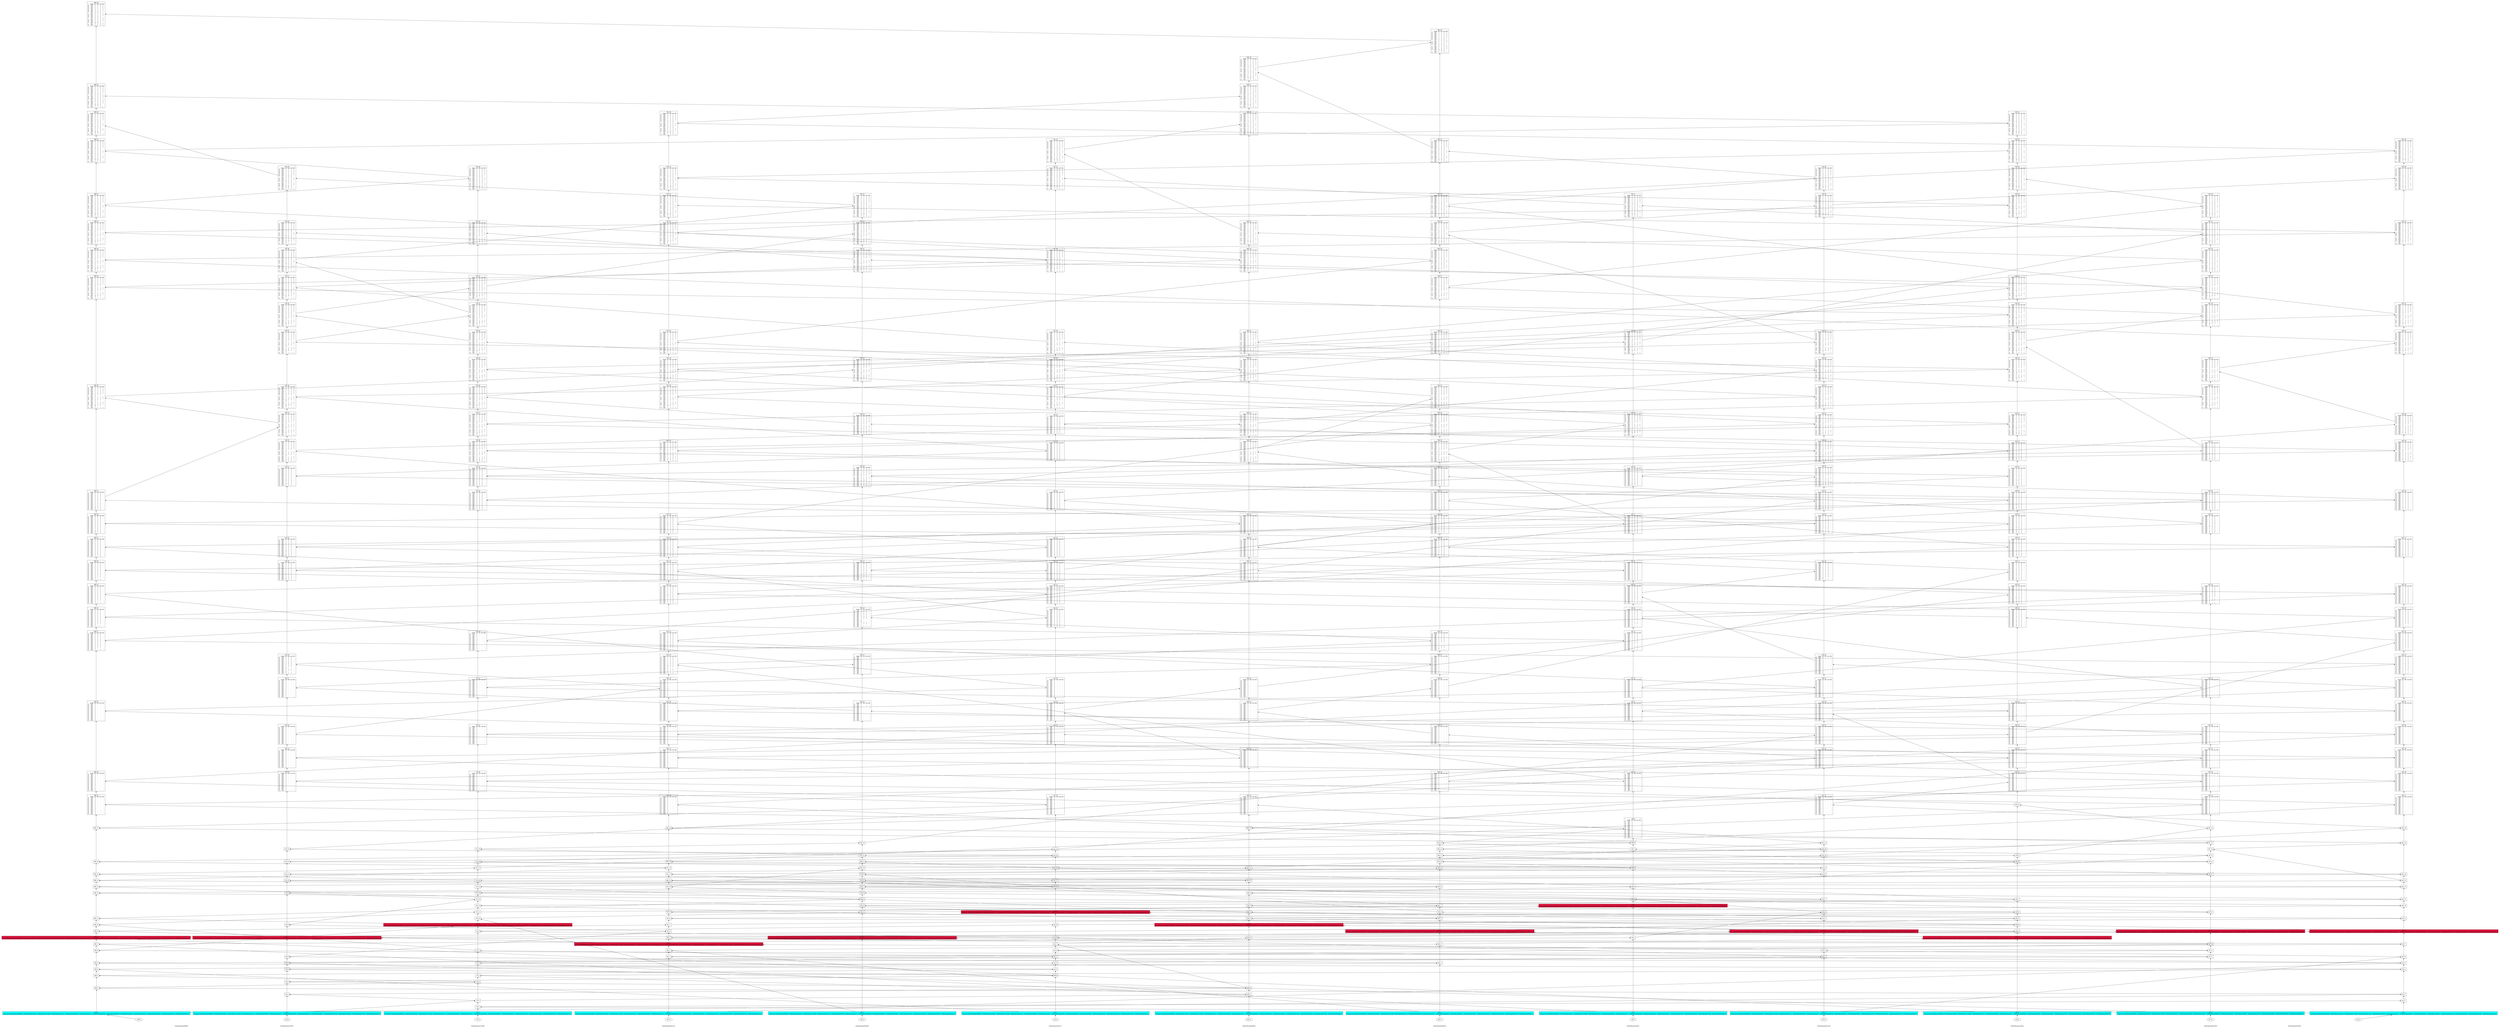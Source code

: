 /// our_id: PublicIdname48840d
/// peer_list: {
///   PublicIdname48840d: PeerState(VOTE|SEND|RECV)
///   PublicIdname5c8502: PeerState(VOTE|SEND|RECV)
///   PublicIdname754598: PeerState(VOTE|SEND|RECV)
///   PublicIdname931a51: PeerState(VOTE|SEND|RECV)
///   PublicIdname93b63e: PeerState(VOTE|SEND|RECV)
///   PublicIdnameacee77: PeerState(VOTE|SEND|RECV)
///   PublicIdnameb0b36e: PeerState(VOTE|SEND|RECV)
///   PublicIdnameb0e91c: PeerState(VOTE|SEND|RECV)
///   PublicIdnamecdfb7c: PeerState(VOTE|SEND|RECV)
///   PublicIdnamee2d762: PeerState(VOTE|SEND|RECV)
///   PublicIdnamee5945a: PeerState(VOTE|SEND|RECV)
///   PublicIdnamee870b5: PeerState(VOTE|SEND|RECV)
///   PublicIdnameed283c: PeerState(VOTE|SEND|RECV)
/// }
digraph GossipGraph {
  splines=false
  rankdir=BT

  style=invis
  subgraph cluster_PublicIdname48840d {
    label="PublicIdname48840d"
    "PublicIdname48840d" [style=invis]
    "PublicIdname48840d" -> "488_0" [style=invis]
    "488_0" -> "488_1" [minlen=1]
    "488_1" -> "488_2" [minlen=4]
    "488_2" -> "488_3" [minlen=2]
    "488_3" -> "488_4" [minlen=1]
    "488_4" -> "488_5" [minlen=1]
    "488_5" -> "488_6" [minlen=2]
    "488_6" -> "488_7" [minlen=1]
    "488_7" -> "488_8" [minlen=1]
    "488_8" -> "488_9" [minlen=1]
    "488_9" -> "488_10" [minlen=1]
    "488_10" -> "488_11" [minlen=1]
    "488_11" -> "488_12" [minlen=4]
    "488_12" -> "488_13" [minlen=1]
    "488_13" -> "488_14" [minlen=1]
    "488_14" -> "488_15" [minlen=1]
    "488_15" -> "488_16" [minlen=2]
    "488_16" -> "488_17" [minlen=4]
    "488_17" -> "488_18" [minlen=1]
    "488_18" -> "488_19" [minlen=1]
    "488_19" -> "488_20" [minlen=3]
    "488_20" -> "488_21" [minlen=3]
    "488_21" -> "488_22" [minlen=1]
    "488_22" -> "488_23" [minlen=1]
    "488_23" -> "488_24" [minlen=1]
    "488_24" -> "488_25" [minlen=1]
    "488_25" -> "488_26" [minlen=1]
    "488_26" -> "488_27" [minlen=1]
    "488_27" -> "488_28" [minlen=4]
    "488_28" -> "488_29" [minlen=4]
    "488_29" -> "488_30" [minlen=1]
    "488_30" -> "488_31" [minlen=1]
    "488_31" -> "488_32" [minlen=1]
    "488_32" -> "488_33" [minlen=2]
    "488_33" -> "488_34" [minlen=1]
    "488_34" -> "488_35" [minlen=1]
    "488_35" -> "488_36" [minlen=3]
  }
  "ed2_3" -> "488_2" [constraint=false]
  "754_4" -> "488_3" [constraint=false]
  "ace_1" -> "488_4" [constraint=false]
  "ace_3" -> "488_5" [constraint=false]
  "e87_2" -> "488_6" [constraint=false]
  "cdf_1" -> "488_7" [constraint=false]
  "e59_1" -> "488_8" [constraint=false]
  "931_4" -> "488_9" [constraint=false]
  "754_7" -> "488_10" [constraint=false]
  "754_9" -> "488_11" [constraint=false]
  "93b_5" -> "488_12" [constraint=false]
  "ace_10" -> "488_13" [constraint=false]
  "ace_11" -> "488_14" [constraint=false]
  "754_16" -> "488_15" [constraint=false]
  "931_13" -> "488_16" [constraint=false]
  "cdf_8" -> "488_17" [constraint=false]
  "cdf_9" -> "488_18" [constraint=false]
  "ace_16" -> "488_19" [constraint=false]
  "ace_17" -> "488_20" [constraint=false]
  "ed2_23" -> "488_21" [constraint=false]
  "cdf_13" -> "488_22" [constraint=false]
  "ace_19" -> "488_23" [constraint=false]
  "ed2_25" -> "488_24" [constraint=false]
  "ace_21" -> "488_25" [constraint=false]
  "ed2_27" -> "488_26" [constraint=false]
  "e2d_20" -> "488_27" [constraint=false]
  "5c8_23" -> "488_28" [constraint=false]
  "e59_26" -> "488_29" [constraint=false]
  "ed2_31" -> "488_30" [constraint=false]
  "e59_27" -> "488_31" [constraint=false]
  "b0b_24" -> "488_32" [constraint=false]
  "754_34" -> "488_33" [constraint=false]
  "5c8_30" -> "488_34" [constraint=false]
  "e59_31" -> "488_35" [constraint=false]
  "b0e_32" -> "488_36" [constraint=false]

  style=invis
  subgraph cluster_PublicIdname5c8502 {
    label="PublicIdname5c8502"
    "PublicIdname5c8502" [style=invis]
    "PublicIdname5c8502" -> "5c8_0" [style=invis]
    "5c8_0" -> "5c8_1" [minlen=1]
    "5c8_1" -> "5c8_2" [minlen=3]
    "5c8_2" -> "5c8_3" [minlen=2]
    "5c8_3" -> "5c8_4" [minlen=2]
    "5c8_4" -> "5c8_5" [minlen=1]
    "5c8_5" -> "5c8_6" [minlen=1]
    "5c8_6" -> "5c8_7" [minlen=3]
    "5c8_7" -> "5c8_8" [minlen=2]
    "5c8_8" -> "5c8_9" [minlen=5]
    "5c8_9" -> "5c8_10" [minlen=2]
    "5c8_10" -> "5c8_11" [minlen=1]
    "5c8_11" -> "5c8_12" [minlen=2]
    "5c8_12" -> "5c8_13" [minlen=2]
    "5c8_13" -> "5c8_14" [minlen=4]
    "5c8_14" -> "5c8_15" [minlen=1]
    "5c8_15" -> "5c8_16" [minlen=1]
    "5c8_16" -> "5c8_17" [minlen=2]
    "5c8_17" -> "5c8_18" [minlen=1]
    "5c8_18" -> "5c8_19" [minlen=4]
    "5c8_19" -> "5c8_20" [minlen=1]
    "5c8_20" -> "5c8_21" [minlen=3]
    "5c8_21" -> "5c8_22" [minlen=1]
    "5c8_22" -> "5c8_23" [minlen=1]
    "5c8_23" -> "5c8_24" [minlen=1]
    "5c8_24" -> "5c8_25" [minlen=2]
    "5c8_25" -> "5c8_26" [minlen=1]
    "5c8_26" -> "5c8_27" [minlen=1]
    "5c8_27" -> "5c8_28" [minlen=1]
    "5c8_28" -> "5c8_29" [minlen=1]
    "5c8_29" -> "5c8_30" [minlen=2]
  }
  "754_3" -> "5c8_2" [constraint=false]
  "b0b_3" -> "5c8_3" [constraint=false]
  "ace_2" -> "5c8_4" [constraint=false]
  "e87_1" -> "5c8_5" [constraint=false]
  "b0e_2" -> "5c8_6" [constraint=false]
  "e87_4" -> "5c8_7" [constraint=false]
  "931_6" -> "5c8_8" [constraint=false]
  "754_13" -> "5c8_9" [constraint=false]
  "b0e_8" -> "5c8_10" [constraint=false]
  "b0b_10" -> "5c8_11" [constraint=false]
  "e2d_9" -> "5c8_12" [constraint=false]
  "ace_14" -> "5c8_13" [constraint=false]
  "b0b_13" -> "5c8_14" [constraint=false]
  "e59_10" -> "5c8_15" [constraint=false]
  "e59_12" -> "5c8_16" [constraint=false]
  "93b_14" -> "5c8_17" [constraint=false]
  "931_20" -> "5c8_18" [constraint=false]
  "ed2_26" -> "5c8_19" [constraint=false]
  "cdf_16" -> "5c8_20" [constraint=false]
  "e59_20" -> "5c8_21" [constraint=false]
  "b0b_19" -> "5c8_22" [constraint=false]
  "488_27" -> "5c8_23" [constraint=false]
  "ace_25" -> "5c8_24" [constraint=false]
  "e59_24" -> "5c8_25" [constraint=false]
  "754_30" -> "5c8_26" [constraint=false]
  "ace_29" -> "5c8_27" [constraint=false]
  "754_31" -> "5c8_28" [constraint=false]
  "ace_30" -> "5c8_29" [constraint=false]
  "93b_23" -> "5c8_30" [constraint=false]

  style=invis
  subgraph cluster_PublicIdname754598 {
    label="PublicIdname754598"
    "PublicIdname754598" [style=invis]
    "PublicIdname754598" -> "754_0" [style=invis]
    "754_0" -> "754_1" [minlen=1]
    "754_1" -> "754_2" [minlen=1]
    "754_2" -> "754_3" [minlen=1]
    "754_3" -> "754_4" [minlen=3]
    "754_4" -> "754_5" [minlen=1]
    "754_5" -> "754_6" [minlen=2]
    "754_6" -> "754_7" [minlen=2]
    "754_7" -> "754_8" [minlen=3]
    "754_8" -> "754_9" [minlen=1]
    "754_9" -> "754_10" [minlen=1]
    "754_10" -> "754_11" [minlen=1]
    "754_11" -> "754_12" [minlen=1]
    "754_12" -> "754_13" [minlen=1]
    "754_13" -> "754_14" [minlen=1]
    "754_14" -> "754_15" [minlen=1]
    "754_15" -> "754_16" [minlen=1]
    "754_16" -> "754_17" [minlen=2]
    "754_17" -> "754_18" [minlen=1]
    "754_18" -> "754_19" [minlen=2]
    "754_19" -> "754_20" [minlen=4]
    "754_20" -> "754_21" [minlen=2]
    "754_21" -> "754_22" [minlen=2]
    "754_22" -> "754_23" [minlen=2]
    "754_23" -> "754_24" [minlen=6]
    "754_24" -> "754_25" [minlen=1]
    "754_25" -> "754_26" [minlen=1]
    "754_26" -> "754_27" [minlen=1]
    "754_27" -> "754_28" [minlen=1]
    "754_28" -> "754_29" [minlen=1]
    "754_29" -> "754_30" [minlen=1]
    "754_30" -> "754_31" [minlen=1]
    "754_31" -> "754_32" [minlen=1]
    "754_32" -> "754_33" [minlen=2]
    "754_33" -> "754_34" [minlen=2]
  }
  "ed2_1" -> "754_2" [constraint=false]
  "5c8_1" -> "754_3" [constraint=false]
  "488_2" -> "754_4" [constraint=false]
  "b0b_2" -> "754_5" [constraint=false]
  "ed2_4" -> "754_6" [constraint=false]
  "ace_5" -> "754_7" [constraint=false]
  "ace_8" -> "754_8" [constraint=false]
  "488_6" -> "754_9" [constraint=false]
  "93b_1" -> "754_10" [constraint=false]
  "488_10" -> "754_11" [constraint=false]
  "e2d_4" -> "754_12" [constraint=false]
  "5c8_8" -> "754_13" [constraint=false]
  "cdf_3" -> "754_14" [constraint=false]
  "b0b_7" -> "754_15" [constraint=false]
  "ed2_12" -> "754_16" [constraint=false]
  "488_15" -> "754_17" [constraint=false]
  "ace_13" -> "754_18" [constraint=false]
  "93b_12" -> "754_19" [constraint=false]
  "e87_13" -> "754_20" [constraint=false]
  "ed2_19" -> "754_21" [constraint=false]
  "e59_14" -> "754_22" [constraint=false]
  "b0e_17" -> "754_23" [constraint=false]
  "e59_19" -> "754_24" [constraint=false]
  "e87_20" -> "754_25" [constraint=false]
  "e59_21" -> "754_26" [constraint=false]
  "e2d_23" -> "754_27" [constraint=false]
  "93b_19" -> "754_28" [constraint=false]
  "cdf_19" -> "754_29" [constraint=false]
  "e2d_25" -> "754_30" [constraint=false]
  "5c8_25" -> "754_31" [constraint=false]
  "5c8_26" -> "754_32" [constraint=false]
  "93b_21" -> "754_33" [constraint=false]
  "488_32" -> "754_34" [constraint=false]

  style=invis
  subgraph cluster_PublicIdname931a51 {
    label="PublicIdname931a51"
    "PublicIdname931a51" [style=invis]
    "PublicIdname931a51" -> "931_0" [style=invis]
    "931_0" -> "931_1" [minlen=1]
    "931_1" -> "931_2" [minlen=9]
    "931_2" -> "931_3" [minlen=1]
    "931_3" -> "931_4" [minlen=1]
    "931_4" -> "931_5" [minlen=1]
    "931_5" -> "931_6" [minlen=1]
    "931_6" -> "931_7" [minlen=1]
    "931_7" -> "931_8" [minlen=1]
    "931_8" -> "931_9" [minlen=1]
    "931_9" -> "931_10" [minlen=4]
    "931_10" -> "931_11" [minlen=1]
    "931_11" -> "931_12" [minlen=1]
    "931_12" -> "931_13" [minlen=1]
    "931_13" -> "931_14" [minlen=1]
    "931_14" -> "931_15" [minlen=4]
    "931_15" -> "931_16" [minlen=1]
    "931_16" -> "931_17" [minlen=2]
    "931_17" -> "931_18" [minlen=1]
    "931_18" -> "931_19" [minlen=1]
    "931_19" -> "931_20" [minlen=1]
    "931_20" -> "931_21" [minlen=1]
    "931_21" -> "931_22" [minlen=1]
    "931_22" -> "931_23" [minlen=2]
    "931_23" -> "931_24" [minlen=1]
    "931_24" -> "931_25" [minlen=1]
    "931_25" -> "931_26" [minlen=1]
    "931_26" -> "931_27" [minlen=3]
    "931_27" -> "931_28" [minlen=2]
    "931_28" -> "931_29" [minlen=1]
    "931_29" -> "931_30" [minlen=1]
    "931_30" -> "931_31" [minlen=4]
    "931_31" -> "931_32" [minlen=1]
    "931_32" -> "931_33" [minlen=1]
    "931_33" -> "931_34" [minlen=2]
  }
  "ed2_5" -> "931_2" [constraint=false]
  "b0e_1" -> "931_3" [constraint=false]
  "e87_3" -> "931_4" [constraint=false]
  "e2d_3" -> "931_5" [constraint=false]
  "5c8_6" -> "931_6" [constraint=false]
  "488_9" -> "931_7" [constraint=false]
  "e59_4" -> "931_8" [constraint=false]
  "b0e_5" -> "931_9" [constraint=false]
  "93b_6" -> "931_10" [constraint=false]
  "e2d_7" -> "931_11" [constraint=false]
  "b0e_7" -> "931_12" [constraint=false]
  "488_14" -> "931_13" [constraint=false]
  "cdf_6" -> "931_14" [constraint=false]
  "ed2_15" -> "931_15" [constraint=false]
  "e2d_11" -> "931_16" [constraint=false]
  "e87_14" -> "931_17" [constraint=false]
  "ed2_18" -> "931_18" [constraint=false]
  "ed2_20" -> "931_19" [constraint=false]
  "5c8_16" -> "931_20" [constraint=false]
  "cdf_10" -> "931_21" [constraint=false]
  "e2d_17" -> "931_22" [constraint=false]
  "e59_15" -> "931_23" [constraint=false]
  "ace_20" -> "931_24" [constraint=false]
  "b0b_17" -> "931_25" [constraint=false]
  "ace_23" -> "931_26" [constraint=false]
  "e2d_22" -> "931_27" [constraint=false]
  "b0e_24" -> "931_28" [constraint=false]
  "e2d_24" -> "931_29" [constraint=false]
  "b0b_22" -> "931_30" [constraint=false]
  "b0e_28" -> "931_31" [constraint=false]
  "ed2_33" -> "931_32" [constraint=false]
  "e59_28" -> "931_33" [constraint=false]
  "ed2_35" -> "931_34" [constraint=false]

  style=invis
  subgraph cluster_PublicIdname93b63e {
    label="PublicIdname93b63e"
    "PublicIdname93b63e" [style=invis]
    "PublicIdname93b63e" -> "93b_0" [style=invis]
    "93b_0" -> "93b_1" [minlen=1]
    "93b_1" -> "93b_2" [minlen=12]
    "93b_2" -> "93b_3" [minlen=4]
    "93b_3" -> "93b_4" [minlen=1]
    "93b_4" -> "93b_5" [minlen=1]
    "93b_5" -> "93b_6" [minlen=1]
    "93b_6" -> "93b_7" [minlen=1]
    "93b_7" -> "93b_8" [minlen=1]
    "93b_8" -> "93b_9" [minlen=1]
    "93b_9" -> "93b_10" [minlen=1]
    "93b_10" -> "93b_11" [minlen=1]
    "93b_11" -> "93b_12" [minlen=1]
    "93b_12" -> "93b_13" [minlen=2]
    "93b_13" -> "93b_14" [minlen=6]
    "93b_14" -> "93b_15" [minlen=2]
    "93b_15" -> "93b_16" [minlen=2]
    "93b_16" -> "93b_17" [minlen=2]
    "93b_17" -> "93b_18" [minlen=4]
    "93b_18" -> "93b_19" [minlen=2]
    "93b_19" -> "93b_20" [minlen=2]
    "93b_20" -> "93b_21" [minlen=4]
    "93b_21" -> "93b_22" [minlen=1]
    "93b_22" -> "93b_23" [minlen=1]
  }
  "ed2_7" -> "93b_2" [constraint=false]
  "754_10" -> "93b_3" [constraint=false]
  "ed2_8" -> "93b_4" [constraint=false]
  "488_11" -> "93b_5" [constraint=false]
  "ed2_10" -> "93b_6" [constraint=false]
  "ed2_11" -> "93b_7" [constraint=false]
  "e87_6" -> "93b_8" [constraint=false]
  "b0e_6" -> "93b_9" [constraint=false]
  "931_10" -> "93b_10" [constraint=false]
  "e59_7" -> "93b_11" [constraint=false]
  "e87_8" -> "93b_12" [constraint=false]
  "754_19" -> "93b_13" [constraint=false]
  "e2d_15" -> "93b_14" [constraint=false]
  "5c8_17" -> "93b_15" [constraint=false]
  "b0e_18" -> "93b_16" [constraint=false]
  "e87_18" -> "93b_17" [constraint=false]
  "e2d_21" -> "93b_18" [constraint=false]
  "ed2_29" -> "93b_19" [constraint=false]
  "754_28" -> "93b_20" [constraint=false]
  "e87_25" -> "93b_21" [constraint=false]
  "754_32" -> "93b_22" [constraint=false]
  "5c8_28" -> "93b_23" [constraint=false]

  style=invis
  subgraph cluster_PublicIdnameacee77 {
    label="PublicIdnameacee77"
    "PublicIdnameacee77" [style=invis]
    "PublicIdnameacee77" -> "ace_0" [style=invis]
    "ace_0" -> "ace_1" [minlen=1]
    "ace_1" -> "ace_2" [minlen=6]
    "ace_2" -> "ace_3" [minlen=1]
    "ace_3" -> "ace_4" [minlen=1]
    "ace_4" -> "ace_5" [minlen=1]
    "ace_5" -> "ace_6" [minlen=1]
    "ace_6" -> "ace_7" [minlen=1]
    "ace_7" -> "ace_8" [minlen=1]
    "ace_8" -> "ace_9" [minlen=2]
    "ace_9" -> "ace_10" [minlen=2]
    "ace_10" -> "ace_11" [minlen=4]
    "ace_11" -> "ace_12" [minlen=1]
    "ace_12" -> "ace_13" [minlen=2]
    "ace_13" -> "ace_14" [minlen=2]
    "ace_14" -> "ace_15" [minlen=1]
    "ace_15" -> "ace_16" [minlen=3]
    "ace_16" -> "ace_17" [minlen=3]
    "ace_17" -> "ace_18" [minlen=1]
    "ace_18" -> "ace_19" [minlen=1]
    "ace_19" -> "ace_20" [minlen=3]
    "ace_20" -> "ace_21" [minlen=1]
    "ace_21" -> "ace_22" [minlen=1]
    "ace_22" -> "ace_23" [minlen=1]
    "ace_23" -> "ace_24" [minlen=2]
    "ace_24" -> "ace_25" [minlen=2]
    "ace_25" -> "ace_26" [minlen=1]
    "ace_26" -> "ace_27" [minlen=1]
    "ace_27" -> "ace_28" [minlen=1]
    "ace_28" -> "ace_29" [minlen=1]
    "ace_29" -> "ace_30" [minlen=3]
    "ace_30" -> "ace_31" [minlen=3]
    "ace_31" -> "ace_32" [minlen=1]
  }
  "5c8_3" -> "ace_2" [constraint=false]
  "488_3" -> "ace_3" [constraint=false]
  "488_4" -> "ace_4" [constraint=false]
  "754_6" -> "ace_5" [constraint=false]
  "ed2_5" -> "ace_6" [constraint=false]
  "b0b_3" -> "ace_7" [constraint=false]
  "e2d_2" -> "ace_8" [constraint=false]
  "754_8" -> "ace_9" [constraint=false]
  "ed2_9" -> "ace_10" [constraint=false]
  "488_12" -> "ace_11" [constraint=false]
  "488_13" -> "ace_12" [constraint=false]
  "ed2_14" -> "ace_13" [constraint=false]
  "5c8_12" -> "ace_14" [constraint=false]
  "754_18" -> "ace_15" [constraint=false]
  "488_17" -> "ace_16" [constraint=false]
  "e87_15" -> "ace_17" [constraint=false]
  "b0b_14" -> "ace_18" [constraint=false]
  "488_20" -> "ace_19" [constraint=false]
  "931_22" -> "ace_20" [constraint=false]
  "488_21" -> "ace_21" [constraint=false]
  "488_23" -> "ace_22" [constraint=false]
  "931_24" -> "ace_23" [constraint=false]
  "b0e_20" -> "ace_24" [constraint=false]
  "5c8_21" -> "ace_25" [constraint=false]
  "e59_22" -> "ace_26" [constraint=false]
  "e59_23" -> "ace_27" [constraint=false]
  "b0e_25" -> "ace_28" [constraint=false]
  "e87_22" -> "ace_29" [constraint=false]
  "5c8_27" -> "ace_30" [constraint=false]
  "cdf_21" -> "ace_31" [constraint=false]
  "b0b_25" -> "ace_32" [constraint=false]

  style=invis
  subgraph cluster_PublicIdnameb0b36e {
    label="PublicIdnameb0b36e"
    "PublicIdnameb0b36e" [style=invis]
    "PublicIdnameb0b36e" -> "b0b_0" [style=invis]
    "b0b_0" -> "b0b_1" [minlen=1]
    "b0b_1" -> "b0b_2" [minlen=3]
    "b0b_2" -> "b0b_3" [minlen=1]
    "b0b_3" -> "b0b_4" [minlen=8]
    "b0b_4" -> "b0b_5" [minlen=2]
    "b0b_5" -> "b0b_6" [minlen=1]
    "b0b_6" -> "b0b_7" [minlen=1]
    "b0b_7" -> "b0b_8" [minlen=1]
    "b0b_8" -> "b0b_9" [minlen=2]
    "b0b_9" -> "b0b_10" [minlen=2]
    "b0b_10" -> "b0b_11" [minlen=2]
    "b0b_11" -> "b0b_12" [minlen=5]
    "b0b_12" -> "b0b_13" [minlen=1]
    "b0b_13" -> "b0b_14" [minlen=2]
    "b0b_14" -> "b0b_15" [minlen=2]
    "b0b_15" -> "b0b_16" [minlen=1]
    "b0b_16" -> "b0b_17" [minlen=5]
    "b0b_17" -> "b0b_18" [minlen=1]
    "b0b_18" -> "b0b_19" [minlen=1]
    "b0b_19" -> "b0b_20" [minlen=3]
    "b0b_20" -> "b0b_21" [minlen=1]
    "b0b_21" -> "b0b_22" [minlen=2]
    "b0b_22" -> "b0b_23" [minlen=1]
    "b0b_23" -> "b0b_24" [minlen=3]
    "b0b_24" -> "b0b_25" [minlen=1]
    "b0b_25" -> "b0b_26" [minlen=4]
    "b0b_26" -> "b0b_27" [minlen=1]
    "b0b_27" -> "b0b_28" [minlen=1]
  }
  "754_3" -> "b0b_2" [constraint=false]
  "5c8_2" -> "b0b_3" [constraint=false]
  "ace_7" -> "b0b_4" [constraint=false]
  "e59_3" -> "b0b_5" [constraint=false]
  "e87_5" -> "b0b_6" [constraint=false]
  "e2d_5" -> "b0b_7" [constraint=false]
  "e59_6" -> "b0b_8" [constraint=false]
  "cdf_4" -> "b0b_9" [constraint=false]
  "754_15" -> "b0b_10" [constraint=false]
  "5c8_11" -> "b0b_11" [constraint=false]
  "e87_11" -> "b0b_12" [constraint=false]
  "e2d_12" -> "b0b_13" [constraint=false]
  "5c8_14" -> "b0b_14" [constraint=false]
  "b0e_15" -> "b0b_15" [constraint=false]
  "ace_18" -> "b0b_16" [constraint=false]
  "e59_16" -> "b0b_17" [constraint=false]
  "e2d_19" -> "b0b_18" [constraint=false]
  "931_25" -> "b0b_19" [constraint=false]
  "b0e_22" -> "b0b_20" [constraint=false]
  "5c8_22" -> "b0b_21" [constraint=false]
  "931_28" -> "b0b_22" [constraint=false]
  "e2d_26" -> "b0b_23" [constraint=false]
  "488_29" -> "b0b_24" [constraint=false]
  "e87_26" -> "b0b_25" [constraint=false]
  "ace_32" -> "b0b_26" [constraint=false]
  "931_34" -> "b0b_27" [constraint=false]
  "b0e_31" -> "b0b_28" [constraint=false]

  style=invis
  subgraph cluster_PublicIdnameb0e91c {
    label="PublicIdnameb0e91c"
    "PublicIdnameb0e91c" [style=invis]
    "PublicIdnameb0e91c" -> "b0e_0" [style=invis]
    "b0e_0" -> "b0e_1" [minlen=1]
    "b0e_1" -> "b0e_2" [minlen=8]
    "b0e_2" -> "b0e_3" [minlen=3]
    "b0e_3" -> "b0e_4" [minlen=2]
    "b0e_4" -> "b0e_5" [minlen=2]
    "b0e_5" -> "b0e_6" [minlen=1]
    "b0e_6" -> "b0e_7" [minlen=1]
    "b0e_7" -> "b0e_8" [minlen=3]
    "b0e_8" -> "b0e_9" [minlen=3]
    "b0e_9" -> "b0e_10" [minlen=1]
    "b0e_10" -> "b0e_11" [minlen=1]
    "b0e_11" -> "b0e_12" [minlen=1]
    "b0e_12" -> "b0e_13" [minlen=1]
    "b0e_13" -> "b0e_14" [minlen=3]
    "b0e_14" -> "b0e_15" [minlen=2]
    "b0e_15" -> "b0e_16" [minlen=2]
    "b0e_16" -> "b0e_17" [minlen=1]
    "b0e_17" -> "b0e_18" [minlen=1]
    "b0e_18" -> "b0e_19" [minlen=4]
    "b0e_19" -> "b0e_20" [minlen=1]
    "b0e_20" -> "b0e_21" [minlen=1]
    "b0e_21" -> "b0e_22" [minlen=1]
    "b0e_22" -> "b0e_23" [minlen=1]
    "b0e_23" -> "b0e_24" [minlen=1]
    "b0e_24" -> "b0e_25" [minlen=1]
    "b0e_25" -> "b0e_26" [minlen=2]
    "b0e_26" -> "b0e_27" [minlen=2]
    "b0e_27" -> "b0e_28" [minlen=1]
    "b0e_28" -> "b0e_29" [minlen=1]
    "b0e_29" -> "b0e_30" [minlen=1]
    "b0e_30" -> "b0e_31" [minlen=2]
    "b0e_31" -> "b0e_32" [minlen=4]
  }
  "5c8_4" -> "b0e_2" [constraint=false]
  "931_3" -> "b0e_3" [constraint=false]
  "e59_2" -> "b0e_4" [constraint=false]
  "931_7" -> "b0e_5" [constraint=false]
  "e59_5" -> "b0e_6" [constraint=false]
  "931_9" -> "b0e_7" [constraint=false]
  "5c8_9" -> "b0e_8" [constraint=false]
  "93b_9" -> "b0e_9" [constraint=false]
  "e2d_8" -> "b0e_10" [constraint=false]
  "e87_7" -> "b0e_11" [constraint=false]
  "e59_8" -> "b0e_12" [constraint=false]
  "cdf_7" -> "b0e_13" [constraint=false]
  "ed2_17" -> "b0e_14" [constraint=false]
  "e2d_14" -> "b0e_15" [constraint=false]
  "b0b_15" -> "b0e_16" [constraint=false]
  "754_22" -> "b0e_17" [constraint=false]
  "93b_15" -> "b0e_18" [constraint=false]
  "e59_17" -> "b0e_19" [constraint=false]
  "ace_22" -> "b0e_20" [constraint=false]
  "e59_18" -> "b0e_21" [constraint=false]
  "e87_19" -> "b0e_22" [constraint=false]
  "cdf_17" -> "b0e_23" [constraint=false]
  "931_26" -> "b0e_24" [constraint=false]
  "b0b_20" -> "b0e_25" [constraint=false]
  "ace_28" -> "b0e_26" [constraint=false]
  "e87_24" -> "b0e_27" [constraint=false]
  "931_30" -> "b0e_28" [constraint=false]
  "e2d_27" -> "b0e_29" [constraint=false]
  "ed2_32" -> "b0e_30" [constraint=false]
  "e2d_29" -> "b0e_31" [constraint=false]
  "b0b_28" -> "b0e_32" [constraint=false]

  style=invis
  subgraph cluster_PublicIdnamecdfb7c {
    label="PublicIdnamecdfb7c"
    "PublicIdnamecdfb7c" [style=invis]
    "PublicIdnamecdfb7c" -> "cdf_0" [style=invis]
    "cdf_0" -> "cdf_1" [minlen=1]
    "cdf_1" -> "cdf_2" [minlen=12]
    "cdf_2" -> "cdf_3" [minlen=5]
    "cdf_3" -> "cdf_4" [minlen=1]
    "cdf_4" -> "cdf_5" [minlen=2]
    "cdf_5" -> "cdf_6" [minlen=3]
    "cdf_6" -> "cdf_7" [minlen=3]
    "cdf_7" -> "cdf_8" [minlen=1]
    "cdf_8" -> "cdf_9" [minlen=1]
    "cdf_9" -> "cdf_10" [minlen=2]
    "cdf_10" -> "cdf_11" [minlen=3]
    "cdf_11" -> "cdf_12" [minlen=1]
    "cdf_12" -> "cdf_13" [minlen=2]
    "cdf_13" -> "cdf_14" [minlen=1]
    "cdf_14" -> "cdf_15" [minlen=1]
    "cdf_15" -> "cdf_16" [minlen=1]
    "cdf_16" -> "cdf_17" [minlen=2]
    "cdf_17" -> "cdf_18" [minlen=2]
    "cdf_18" -> "cdf_19" [minlen=2]
    "cdf_19" -> "cdf_20" [minlen=3]
    "cdf_20" -> "cdf_21" [minlen=5]
  }
  "488_7" -> "cdf_2" [constraint=false]
  "754_11" -> "cdf_3" [constraint=false]
  "e2d_6" -> "cdf_4" [constraint=false]
  "b0b_9" -> "cdf_5" [constraint=false]
  "931_12" -> "cdf_6" [constraint=false]
  "e87_9" -> "cdf_7" [constraint=false]
  "488_16" -> "cdf_8" [constraint=false]
  "b0e_13" -> "cdf_9" [constraint=false]
  "488_18" -> "cdf_10" [constraint=false]
  "e87_16" -> "cdf_11" [constraint=false]
  "ed2_21" -> "cdf_12" [constraint=false]
  "931_21" -> "cdf_13" [constraint=false]
  "e87_17" -> "cdf_14" [constraint=false]
  "e2d_18" -> "cdf_15" [constraint=false]
  "488_22" -> "cdf_16" [constraint=false]
  "5c8_20" -> "cdf_17" [constraint=false]
  "ed2_28" -> "cdf_18" [constraint=false]
  "b0e_23" -> "cdf_19" [constraint=false]
  "754_29" -> "cdf_20" [constraint=false]
  "e87_27" -> "cdf_21" [constraint=false]

  style=invis
  subgraph cluster_PublicIdnamee2d762 {
    label="PublicIdnamee2d762"
    "PublicIdnamee2d762" [style=invis]
    "PublicIdnamee2d762" -> "e2d_0" [style=invis]
    "e2d_0" -> "e2d_1" [minlen=1]
    "e2d_1" -> "e2d_2" [minlen=9]
    "e2d_2" -> "e2d_3" [minlen=1]
    "e2d_3" -> "e2d_4" [minlen=3]
    "e2d_4" -> "e2d_5" [minlen=2]
    "e2d_5" -> "e2d_6" [minlen=1]
    "e2d_6" -> "e2d_7" [minlen=2]
    "e2d_7" -> "e2d_8" [minlen=4]
    "e2d_8" -> "e2d_9" [minlen=1]
    "e2d_9" -> "e2d_10" [minlen=2]
    "e2d_10" -> "e2d_11" [minlen=1]
    "e2d_11" -> "e2d_12" [minlen=1]
    "e2d_12" -> "e2d_13" [minlen=2]
    "e2d_13" -> "e2d_14" [minlen=2]
    "e2d_14" -> "e2d_15" [minlen=1]
    "e2d_15" -> "e2d_16" [minlen=1]
    "e2d_16" -> "e2d_17" [minlen=1]
    "e2d_17" -> "e2d_18" [minlen=1]
    "e2d_18" -> "e2d_19" [minlen=4]
    "e2d_19" -> "e2d_20" [minlen=2]
    "e2d_20" -> "e2d_21" [minlen=1]
    "e2d_21" -> "e2d_22" [minlen=1]
    "e2d_22" -> "e2d_23" [minlen=1]
    "e2d_23" -> "e2d_24" [minlen=1]
    "e2d_24" -> "e2d_25" [minlen=1]
    "e2d_25" -> "e2d_26" [minlen=1]
    "e2d_26" -> "e2d_27" [minlen=1]
    "e2d_27" -> "e2d_28" [minlen=5]
    "e2d_28" -> "e2d_29" [minlen=1]
  }
  "ace_4" -> "e2d_2" [constraint=false]
  "ed2_6" -> "e2d_3" [constraint=false]
  "931_5" -> "e2d_4" [constraint=false]
  "b0b_5" -> "e2d_5" [constraint=false]
  "cdf_2" -> "e2d_6" [constraint=false]
  "754_12" -> "e2d_7" [constraint=false]
  "931_11" -> "e2d_8" [constraint=false]
  "5c8_10" -> "e2d_9" [constraint=false]
  "b0e_10" -> "e2d_10" [constraint=false]
  "931_14" -> "e2d_11" [constraint=false]
  "b0b_11" -> "e2d_12" [constraint=false]
  "ed2_16" -> "e2d_13" [constraint=false]
  "b0e_14" -> "e2d_14" [constraint=false]
  "93b_13" -> "e2d_15" [constraint=false]
  "e59_11" -> "e2d_16" [constraint=false]
  "931_19" -> "e2d_17" [constraint=false]
  "ed2_22" -> "e2d_18" [constraint=false]
  "cdf_15" -> "e2d_19" [constraint=false]
  "488_25" -> "e2d_20" [constraint=false]
  "93b_16" -> "e2d_21" [constraint=false]
  "b0b_18" -> "e2d_22" [constraint=false]
  "754_24" -> "e2d_23" [constraint=false]
  "931_27" -> "e2d_24" [constraint=false]
  "754_27" -> "e2d_25" [constraint=false]
  "b0b_21" -> "e2d_26" [constraint=false]
  "931_29" -> "e2d_27" [constraint=false]
  "b0e_29" -> "e2d_28" [constraint=false]
  "b0e_30" -> "e2d_29" [constraint=false]

  style=invis
  subgraph cluster_PublicIdnamee5945a {
    label="PublicIdnamee5945a"
    "PublicIdnamee5945a" [style=invis]
    "PublicIdnamee5945a" -> "e59_0" [style=invis]
    "e59_0" -> "e59_1" [minlen=1]
    "e59_1" -> "e59_2" [minlen=12]
    "e59_2" -> "e59_3" [minlen=1]
    "e59_3" -> "e59_4" [minlen=1]
    "e59_4" -> "e59_5" [minlen=1]
    "e59_5" -> "e59_6" [minlen=1]
    "e59_6" -> "e59_7" [minlen=2]
    "e59_7" -> "e59_8" [minlen=6]
    "e59_8" -> "e59_9" [minlen=1]
    "e59_9" -> "e59_10" [minlen=4]
    "e59_10" -> "e59_11" [minlen=1]
    "e59_11" -> "e59_12" [minlen=1]
    "e59_12" -> "e59_13" [minlen=1]
    "e59_13" -> "e59_14" [minlen=1]
    "e59_14" -> "e59_15" [minlen=4]
    "e59_15" -> "e59_16" [minlen=1]
    "e59_16" -> "e59_17" [minlen=1]
    "e59_17" -> "e59_18" [minlen=1]
    "e59_18" -> "e59_19" [minlen=1]
    "e59_19" -> "e59_20" [minlen=1]
    "e59_20" -> "e59_21" [minlen=1]
    "e59_21" -> "e59_22" [minlen=1]
    "e59_22" -> "e59_23" [minlen=1]
    "e59_23" -> "e59_24" [minlen=2]
    "e59_24" -> "e59_25" [minlen=1]
    "e59_25" -> "e59_26" [minlen=1]
    "e59_26" -> "e59_27" [minlen=1]
    "e59_27" -> "e59_28" [minlen=3]
    "e59_28" -> "e59_29" [minlen=1]
    "e59_29" -> "e59_30" [minlen=1]
    "e59_30" -> "e59_31" [minlen=1]
  }
  "b0e_3" -> "e59_2" [constraint=false]
  "b0b_4" -> "e59_3" [constraint=false]
  "488_8" -> "e59_4" [constraint=false]
  "b0e_4" -> "e59_5" [constraint=false]
  "931_8" -> "e59_6" [constraint=false]
  "b0b_8" -> "e59_7" [constraint=false]
  "b0e_9" -> "e59_8" [constraint=false]
  "93b_11" -> "e59_9" [constraint=false]
  "e87_12" -> "e59_10" [constraint=false]
  "e2d_13" -> "e59_11" [constraint=false]
  "5c8_13" -> "e59_12" [constraint=false]
  "5c8_15" -> "e59_13" [constraint=false]
  "754_21" -> "e59_14" [constraint=false]
  "ed2_24" -> "e59_15" [constraint=false]
  "b0b_16" -> "e59_16" [constraint=false]
  "b0e_16" -> "e59_17" [constraint=false]
  "931_23" -> "e59_18" [constraint=false]
  "754_23" -> "e59_19" [constraint=false]
  "5c8_19" -> "e59_20" [constraint=false]
  "b0e_21" -> "e59_21" [constraint=false]
  "ace_24" -> "e59_22" [constraint=false]
  "754_26" -> "e59_23" [constraint=false]
  "5c8_24" -> "e59_24" [constraint=false]
  "e87_21" -> "e59_25" [constraint=false]
  "488_28" -> "e59_26" [constraint=false]
  "ace_27" -> "e59_27" [constraint=false]
  "488_31" -> "e59_28" [constraint=false]
  "e87_28" -> "e59_29" [constraint=false]
  "931_33" -> "e59_30" [constraint=false]
  "488_33" -> "e59_31" [constraint=false]

  style=invis
  subgraph cluster_PublicIdnamee870b5 {
    label="PublicIdnamee870b5"
    "PublicIdnamee870b5" [style=invis]
    "PublicIdnamee870b5" -> "e87_0" [style=invis]
    "e87_0" -> "e87_1" [minlen=1]
    "e87_1" -> "e87_2" [minlen=9]
    "e87_2" -> "e87_3" [minlen=1]
    "e87_3" -> "e87_4" [minlen=1]
    "e87_4" -> "e87_5" [minlen=2]
    "e87_5" -> "e87_6" [minlen=3]
    "e87_6" -> "e87_7" [minlen=6]
    "e87_7" -> "e87_8" [minlen=2]
    "e87_8" -> "e87_9" [minlen=1]
    "e87_9" -> "e87_10" [minlen=1]
    "e87_10" -> "e87_11" [minlen=1]
    "e87_11" -> "e87_12" [minlen=1]
    "e87_12" -> "e87_13" [minlen=1]
    "e87_13" -> "e87_14" [minlen=1]
    "e87_14" -> "e87_15" [minlen=1]
    "e87_15" -> "e87_16" [minlen=1]
    "e87_16" -> "e87_17" [minlen=2]
    "e87_17" -> "e87_18" [minlen=4]
    "e87_18" -> "e87_19" [minlen=3]
    "e87_19" -> "e87_20" [minlen=1]
    "e87_20" -> "e87_21" [minlen=2]
    "e87_21" -> "e87_22" [minlen=2]
    "e87_22" -> "e87_23" [minlen=1]
    "e87_23" -> "e87_24" [minlen=2]
    "e87_24" -> "e87_25" [minlen=1]
    "e87_25" -> "e87_26" [minlen=1]
    "e87_26" -> "e87_27" [minlen=1]
    "e87_27" -> "e87_28" [minlen=1]
  }
  "488_5" -> "e87_2" [constraint=false]
  "931_2" -> "e87_3" [constraint=false]
  "5c8_5" -> "e87_4" [constraint=false]
  "5c8_7" -> "e87_5" [constraint=false]
  "b0b_6" -> "e87_6" [constraint=false]
  "93b_8" -> "e87_7" [constraint=false]
  "93b_10" -> "e87_8" [constraint=false]
  "cdf_5" -> "e87_9" [constraint=false]
  "ed2_13" -> "e87_10" [constraint=false]
  "b0e_11" -> "e87_11" [constraint=false]
  "e59_9" -> "e87_12" [constraint=false]
  "754_17" -> "e87_13" [constraint=false]
  "b0b_12" -> "e87_14" [constraint=false]
  "ace_15" -> "e87_15" [constraint=false]
  "931_17" -> "e87_16" [constraint=false]
  "cdf_11" -> "e87_17" [constraint=false]
  "cdf_14" -> "e87_18" [constraint=false]
  "b0e_19" -> "e87_19" [constraint=false]
  "93b_17" -> "e87_20" [constraint=false]
  "754_25" -> "e87_21" [constraint=false]
  "ace_26" -> "e87_22" [constraint=false]
  "ed2_30" -> "e87_23" [constraint=false]
  "e59_25" -> "e87_24" [constraint=false]
  "93b_20" -> "e87_25" [constraint=false]
  "b0b_23" -> "e87_26" [constraint=false]
  "cdf_20" -> "e87_27" [constraint=false]
  "b0e_27" -> "e87_28" [constraint=false]

  style=invis
  subgraph cluster_PublicIdnameed283c {
    label="PublicIdnameed283c"
    "PublicIdnameed283c" [style=invis]
    "PublicIdnameed283c" -> "ed2_0" [style=invis]
    "ed2_0" -> "ed2_1" [minlen=1]
    "ed2_1" -> "ed2_2" [minlen=2]
    "ed2_2" -> "ed2_3" [minlen=1]
    "ed2_3" -> "ed2_4" [minlen=4]
    "ed2_4" -> "ed2_5" [minlen=1]
    "ed2_5" -> "ed2_6" [minlen=1]
    "ed2_6" -> "ed2_7" [minlen=2]
    "ed2_7" -> "ed2_8" [minlen=2]
    "ed2_8" -> "ed2_9" [minlen=2]
    "ed2_9" -> "ed2_10" [minlen=2]
    "ed2_10" -> "ed2_11" [minlen=1]
    "ed2_11" -> "ed2_12" [minlen=2]
    "ed2_12" -> "ed2_13" [minlen=1]
    "ed2_13" -> "ed2_14" [minlen=1]
    "ed2_14" -> "ed2_15" [minlen=5]
    "ed2_15" -> "ed2_16" [minlen=1]
    "ed2_16" -> "ed2_17" [minlen=1]
    "ed2_17" -> "ed2_18" [minlen=1]
    "ed2_18" -> "ed2_19" [minlen=1]
    "ed2_19" -> "ed2_20" [minlen=1]
    "ed2_20" -> "ed2_21" [minlen=1]
    "ed2_21" -> "ed2_22" [minlen=1]
    "ed2_22" -> "ed2_23" [minlen=1]
    "ed2_23" -> "ed2_24" [minlen=1]
    "ed2_24" -> "ed2_25" [minlen=1]
    "ed2_25" -> "ed2_26" [minlen=1]
    "ed2_26" -> "ed2_27" [minlen=2]
    "ed2_27" -> "ed2_28" [minlen=2]
    "ed2_28" -> "ed2_29" [minlen=2]
    "ed2_29" -> "ed2_30" [minlen=1]
    "ed2_30" -> "ed2_31" [minlen=3]
    "ed2_31" -> "ed2_32" [minlen=1]
    "ed2_32" -> "ed2_33" [minlen=3]
    "ed2_33" -> "ed2_34" [minlen=2]
    "ed2_34" -> "ed2_35" [minlen=1]
  }
  "754_2" -> "ed2_2" [constraint=false]
  "488_1" -> "ed2_3" [constraint=false]
  "754_5" -> "ed2_4" [constraint=false]
  "931_1" -> "ed2_5" [constraint=false]
  "e2d_1" -> "ed2_6" [constraint=false]
  "ace_6" -> "ed2_7" [constraint=false]
  "93b_2" -> "ed2_8" [constraint=false]
  "ace_9" -> "ed2_9" [constraint=false]
  "93b_3" -> "ed2_10" [constraint=false]
  "93b_4" -> "ed2_11" [constraint=false]
  "754_14" -> "ed2_12" [constraint=false]
  "93b_7" -> "ed2_13" [constraint=false]
  "ace_12" -> "ed2_14" [constraint=false]
  "e87_10" -> "ed2_15" [constraint=false]
  "e2d_10" -> "ed2_16" [constraint=false]
  "b0e_12" -> "ed2_17" [constraint=false]
  "931_15" -> "ed2_18" [constraint=false]
  "754_20" -> "ed2_19" [constraint=false]
  "931_16" -> "ed2_20" [constraint=false]
  "931_18" -> "ed2_21" [constraint=false]
  "e2d_16" -> "ed2_22" [constraint=false]
  "488_19" -> "ed2_23" [constraint=false]
  "e59_13" -> "ed2_24" [constraint=false]
  "cdf_12" -> "ed2_25" [constraint=false]
  "5c8_18" -> "ed2_26" [constraint=false]
  "488_24" -> "ed2_27" [constraint=false]
  "488_26" -> "ed2_28" [constraint=false]
  "93b_18" -> "ed2_29" [constraint=false]
  "cdf_18" -> "ed2_30" [constraint=false]
  "e87_23" -> "ed2_31" [constraint=false]
  "b0e_26" -> "ed2_32" [constraint=false]
  "488_30" -> "ed2_33" [constraint=false]
  "e2d_28" -> "ed2_34" [constraint=false]
  "931_31" -> "ed2_35" [constraint=false]

  {
    rank=same
    "PublicIdname48840d" [style=filled, color=white]
    "PublicIdname5c8502" [style=filled, color=white]
    "PublicIdname754598" [style=filled, color=white]
    "PublicIdname931a51" [style=filled, color=white]
    "PublicIdname93b63e" [style=filled, color=white]
    "PublicIdnameacee77" [style=filled, color=white]
    "PublicIdnameb0b36e" [style=filled, color=white]
    "PublicIdnameb0e91c" [style=filled, color=white]
    "PublicIdnamecdfb7c" [style=filled, color=white]
    "PublicIdnamee2d762" [style=filled, color=white]
    "PublicIdnamee5945a" [style=filled, color=white]
    "PublicIdnamee870b5" [style=filled, color=white]
    "PublicIdnameed283c" [style=filled, color=white]
  }
  "PublicIdname48840d" -> "PublicIdname5c8502" -> "PublicIdname754598" -> "PublicIdname931a51" -> "PublicIdname93b63e" -> "PublicIdnameacee77" -> "PublicIdnameb0b36e" -> "PublicIdnameb0e91c" -> "PublicIdnamecdfb7c" -> "PublicIdnamee2d762" -> "PublicIdnamee5945a" -> "PublicIdnamee870b5" -> "PublicIdnameed283c" [style=invis]

/// ===== details of events =====
  "488_0" [fillcolor=white, label=<<table border="0" cellborder="0" cellpadding="0" cellspacing="0">
<tr><td colspan="6">488_0</td></tr>
</table>>]
/// cause: Initial
/// last_ancestors: {PublicIdname48840d: 0}

  "488_1" [style=filled, fillcolor=cyan, shape=rectangle, label=<<table border="0" cellborder="0" cellpadding="0" cellspacing="0">
<tr><td colspan="6">488_1</td></tr>
<tr><td colspan="6">Genesis({PublicIdname48840d, PublicIdname5c8502, PublicIdname754598, PublicIdname931a51, PublicIdname93b63e, PublicIdnameacee77, PublicIdnameb0b36e, PublicIdnameb0e91c, PublicIdnamecdfb7c, PublicIdnamee2d762, PublicIdnamee5945a, PublicIdnamee870b5, PublicIdnameed283c})</td></tr>
</table>>]
/// cause: Observation(Genesis({PublicIdname48840d, PublicIdname5c8502, PublicIdname754598, PublicIdname931a51, PublicIdname93b63e, PublicIdnameacee77, PublicIdnameb0b36e, PublicIdnameb0e91c, PublicIdnamecdfb7c, PublicIdnamee2d762, PublicIdnamee5945a, PublicIdnamee870b5, PublicIdnameed283c}))
/// last_ancestors: {PublicIdname48840d: 1}

  "488_2" [fillcolor=white, shape=rectangle, label=<<table border="0" cellborder="0" cellpadding="0" cellspacing="0">
<tr><td colspan="6">488_2</td></tr>
</table>>]
/// cause: Response
/// last_ancestors: {PublicIdname48840d: 2, PublicIdname754598: 2, PublicIdnameed283c: 3}

  "488_3" [fillcolor=white, shape=rectangle, label=<<table border="0" cellborder="0" cellpadding="0" cellspacing="0">
<tr><td colspan="6">488_3</td></tr>
</table>>]
/// cause: Response
/// last_ancestors: {PublicIdname48840d: 3, PublicIdname5c8502: 1, PublicIdname754598: 4, PublicIdnameed283c: 3}

  "488_4" [fillcolor=white, shape=rectangle, label=<<table border="0" cellborder="0" cellpadding="0" cellspacing="0">
<tr><td colspan="6">488_4</td></tr>
</table>>]
/// cause: Request
/// last_ancestors: {PublicIdname48840d: 4, PublicIdname5c8502: 1, PublicIdname754598: 4, PublicIdnameacee77: 1, PublicIdnameed283c: 3}

  "488_5" [fillcolor=white, shape=rectangle, label=<<table border="0" cellborder="0" cellpadding="0" cellspacing="0">
<tr><td colspan="6">488_5</td></tr>
</table>>]
/// cause: Response
/// last_ancestors: {PublicIdname48840d: 5, PublicIdname5c8502: 3, PublicIdname754598: 4, PublicIdnameacee77: 3, PublicIdnameb0b36e: 3, PublicIdnameed283c: 3}

  "488_6" [fillcolor=white, shape=rectangle, label=<<table border="0" cellborder="0" cellpadding="0" cellspacing="0">
<tr><td colspan="6">488_6</td></tr>
</table>>]
/// cause: Response
/// last_ancestors: {PublicIdname48840d: 6, PublicIdname5c8502: 3, PublicIdname754598: 4, PublicIdnameacee77: 3, PublicIdnameb0b36e: 3, PublicIdnamee870b5: 2, PublicIdnameed283c: 3}

  "488_7" [fillcolor=white, shape=rectangle, label=<<table border="0" cellborder="0" cellpadding="0" cellspacing="0">
<tr><td colspan="6">488_7</td></tr>
</table>>]
/// cause: Request
/// last_ancestors: {PublicIdname48840d: 7, PublicIdname5c8502: 3, PublicIdname754598: 4, PublicIdnameacee77: 3, PublicIdnameb0b36e: 3, PublicIdnamecdfb7c: 1, PublicIdnamee870b5: 2, PublicIdnameed283c: 3}

  "488_8" [style=filled, fillcolor=crimson, shape=rectangle, label=<<table border="0" cellborder="0" cellpadding="0" cellspacing="0">
<tr><td colspan="6">488_8</td></tr>
<tr><td colspan="6">[Genesis({PublicIdname48840d, PublicIdname5c8502, PublicIdname754598, PublicIdname931a51, PublicIdname93b63e, PublicIdnameacee77, PublicIdnameb0b36e, PublicIdnameb0e91c, PublicIdnamecdfb7c, PublicIdnamee2d762, PublicIdnamee5945a, PublicIdnamee870b5, PublicIdnameed283c})]</td></tr></table>>]
/// cause: Request
/// last_ancestors: {PublicIdname48840d: 8, PublicIdname5c8502: 3, PublicIdname754598: 4, PublicIdnameacee77: 3, PublicIdnameb0b36e: 3, PublicIdnamecdfb7c: 1, PublicIdnamee5945a: 1, PublicIdnamee870b5: 2, PublicIdnameed283c: 3}

  "488_9" [fillcolor=white, shape=rectangle, label=<<table border="0" cellborder="0" cellpadding="0" cellspacing="0">
<tr><td colspan="6">488_9</td></tr>
</table>>]
/// cause: Request
/// last_ancestors: {PublicIdname48840d: 9, PublicIdname5c8502: 3, PublicIdname754598: 5, PublicIdname931a51: 4, PublicIdnameacee77: 3, PublicIdnameb0b36e: 3, PublicIdnameb0e91c: 1, PublicIdnamecdfb7c: 1, PublicIdnamee5945a: 1, PublicIdnamee870b5: 3, PublicIdnameed283c: 5}

  "488_10" [fillcolor=white, shape=rectangle, label=<<table border="0" cellborder="0" cellpadding="0" cellspacing="0">
<tr><td colspan="6">488_10</td></tr>
</table>>]
/// cause: Request
/// last_ancestors: {PublicIdname48840d: 10, PublicIdname5c8502: 3, PublicIdname754598: 7, PublicIdname931a51: 4, PublicIdnameacee77: 5, PublicIdnameb0b36e: 3, PublicIdnameb0e91c: 1, PublicIdnamecdfb7c: 1, PublicIdnamee5945a: 1, PublicIdnamee870b5: 3, PublicIdnameed283c: 5}

  "488_11" [fillcolor=white, shape=rectangle, label=<<table border="0" cellborder="0" cellpadding="0" cellspacing="0">
<tr><td colspan="6">488_11</td></tr>
</table>>]
/// cause: Response
/// last_ancestors: {PublicIdname48840d: 11, PublicIdname5c8502: 3, PublicIdname754598: 9, PublicIdname931a51: 4, PublicIdnameacee77: 8, PublicIdnameb0b36e: 3, PublicIdnameb0e91c: 1, PublicIdnamecdfb7c: 1, PublicIdnamee2d762: 2, PublicIdnamee5945a: 1, PublicIdnamee870b5: 3, PublicIdnameed283c: 5}

  "488_12" [fillcolor=white, shape=rectangle, label=<<table border="0" cellborder="0" cellpadding="0" cellspacing="0">
<tr><td colspan="6">488_12</td></tr>
</table>>]
/// cause: Response
/// last_ancestors: {PublicIdname48840d: 12, PublicIdname5c8502: 3, PublicIdname754598: 10, PublicIdname931a51: 4, PublicIdname93b63e: 5, PublicIdnameacee77: 8, PublicIdnameb0b36e: 3, PublicIdnameb0e91c: 1, PublicIdnamecdfb7c: 1, PublicIdnamee2d762: 2, PublicIdnamee5945a: 1, PublicIdnamee870b5: 3, PublicIdnameed283c: 8}

  "488_13" [fillcolor=white, shape=rectangle, label=<<table border="0" cellborder="0" cellpadding="0" cellspacing="0">
<tr><td colspan="6">488_13</td></tr>
</table>>]
/// cause: Request
/// last_ancestors: {PublicIdname48840d: 13, PublicIdname5c8502: 3, PublicIdname754598: 10, PublicIdname931a51: 4, PublicIdname93b63e: 5, PublicIdnameacee77: 10, PublicIdnameb0b36e: 3, PublicIdnameb0e91c: 1, PublicIdnamecdfb7c: 1, PublicIdnamee2d762: 2, PublicIdnamee5945a: 1, PublicIdnamee870b5: 3, PublicIdnameed283c: 9}

  "488_14" [fillcolor=white, shape=rectangle, label=<<table border="0" cellborder="0" cellpadding="0" cellspacing="0">
<tr><td colspan="6">488_14</td></tr>
</table>>]
/// cause: Response
/// last_ancestors: {PublicIdname48840d: 14, PublicIdname5c8502: 3, PublicIdname754598: 10, PublicIdname931a51: 4, PublicIdname93b63e: 5, PublicIdnameacee77: 11, PublicIdnameb0b36e: 3, PublicIdnameb0e91c: 1, PublicIdnamecdfb7c: 1, PublicIdnamee2d762: 2, PublicIdnamee5945a: 1, PublicIdnamee870b5: 3, PublicIdnameed283c: 9}

  "488_15" [fillcolor=white, shape=rectangle, label=<<table border="0" cellborder="0" cellpadding="0" cellspacing="0">
<tr><td colspan="6">488_15</td></tr>
</table>>]
/// cause: Request
/// last_ancestors: {PublicIdname48840d: 15, PublicIdname5c8502: 8, PublicIdname754598: 16, PublicIdname931a51: 6, PublicIdname93b63e: 5, PublicIdnameacee77: 11, PublicIdnameb0b36e: 7, PublicIdnameb0e91c: 3, PublicIdnamecdfb7c: 3, PublicIdnamee2d762: 5, PublicIdnamee5945a: 3, PublicIdnamee870b5: 5, PublicIdnameed283c: 12}

  "488_16" [fillcolor=white, shape=rectangle, label=<<table border="0" cellborder="0" cellpadding="0" cellspacing="0">
<tr><td colspan="6">488_16</td></tr>
</table>>]
/// cause: Response
/// last_ancestors: {PublicIdname48840d: 16, PublicIdname5c8502: 8, PublicIdname754598: 16, PublicIdname931a51: 13, PublicIdname93b63e: 6, PublicIdnameacee77: 11, PublicIdnameb0b36e: 7, PublicIdnameb0e91c: 7, PublicIdnamecdfb7c: 3, PublicIdnamee2d762: 7, PublicIdnamee5945a: 5, PublicIdnamee870b5: 5, PublicIdnameed283c: 12}

  "488_17" [fillcolor=white, shape=rectangle, label=<<table border="0" cellborder="0" cellpadding="0" cellspacing="0">
<tr><td colspan="6">488_17</td></tr>
</table>>]
/// cause: Response
/// last_ancestors: {PublicIdname48840d: 17, PublicIdname5c8502: 8, PublicIdname754598: 16, PublicIdname931a51: 13, PublicIdname93b63e: 10, PublicIdnameacee77: 11, PublicIdnameb0b36e: 9, PublicIdnameb0e91c: 7, PublicIdnamecdfb7c: 8, PublicIdnamee2d762: 7, PublicIdnamee5945a: 6, PublicIdnamee870b5: 9, PublicIdnameed283c: 12}

  "488_18" [fillcolor=white, shape=rectangle, label=<<table border="0" cellborder="0" cellpadding="0" cellspacing="0">
<tr><td colspan="6">488_18</td></tr>
<tr><td></td><td width="50">stage</td><td width="30">est</td><td width="30">bin</td><td width="30">aux</td><td width="30">dec</td></tr>
<tr><td>P: </td><td>0/0</td><td>t</td><td>-</td><td>-</td><td>-</td></tr>
<tr><td>P: </td><td>0/0</td><td>t</td><td>-</td><td>-</td><td>-</td></tr>
<tr><td>P: </td><td>0/0</td><td>t</td><td>-</td><td>-</td><td>-</td></tr>
<tr><td>P: </td><td>0/0</td><td>t</td><td>-</td><td>-</td><td>-</td></tr>
<tr><td>P: </td><td>0/0</td><td>t</td><td>-</td><td>-</td><td>-</td></tr>
<tr><td>P: </td><td>0/0</td><td>f</td><td>-</td><td>-</td><td>-</td></tr>
<tr><td>P: </td><td>0/0</td><td>t</td><td>-</td><td>-</td><td>-</td></tr>
<tr><td>P: </td><td>0/0</td><td>t</td><td>-</td><td>-</td><td>-</td></tr>
<tr><td>P: </td><td>0/0</td><td>f</td><td>-</td><td>-</td><td>-</td></tr>
<tr><td>P: </td><td>0/0</td><td>t</td><td>-</td><td>-</td><td>-</td></tr>
<tr><td>P: </td><td>0/0</td><td>t</td><td>-</td><td>-</td><td>-</td></tr>
<tr><td>P: </td><td>0/0</td><td>f</td><td>-</td><td>-</td><td>-</td></tr>
<tr><td>P: </td><td>0/0</td><td>t</td><td>-</td><td>-</td><td>-</td></tr></table>>]
/// cause: Request
/// last_ancestors: {PublicIdname48840d: 18, PublicIdname5c8502: 9, PublicIdname754598: 16, PublicIdname931a51: 13, PublicIdname93b63e: 10, PublicIdnameacee77: 11, PublicIdnameb0b36e: 9, PublicIdnameb0e91c: 13, PublicIdnamecdfb7c: 9, PublicIdnamee2d762: 8, PublicIdnamee5945a: 8, PublicIdnamee870b5: 9, PublicIdnameed283c: 12}

  "488_19" [fillcolor=white, shape=rectangle, label=<<table border="0" cellborder="0" cellpadding="0" cellspacing="0">
<tr><td colspan="6">488_19</td></tr>
<tr><td></td><td width="50">stage</td><td width="30">est</td><td width="30">bin</td><td width="30">aux</td><td width="30">dec</td></tr>
<tr><td>P: </td><td>0/0</td><td>t</td><td>-</td><td>-</td><td>-</td></tr>
<tr><td>P: </td><td>0/0</td><td>t</td><td>-</td><td>-</td><td>-</td></tr>
<tr><td>P: </td><td>0/0</td><td>t</td><td>-</td><td>-</td><td>-</td></tr>
<tr><td>P: </td><td>0/0</td><td>t</td><td>-</td><td>-</td><td>-</td></tr>
<tr><td>P: </td><td>0/0</td><td>t</td><td>-</td><td>-</td><td>-</td></tr>
<tr><td>P: </td><td>0/0</td><td>f</td><td>-</td><td>-</td><td>-</td></tr>
<tr><td>P: </td><td>0/0</td><td>t</td><td>-</td><td>-</td><td>-</td></tr>
<tr><td>P: </td><td>0/0</td><td>t</td><td>-</td><td>-</td><td>-</td></tr>
<tr><td>P: </td><td>0/0</td><td>f</td><td>-</td><td>-</td><td>-</td></tr>
<tr><td>P: </td><td>0/0</td><td>t</td><td>-</td><td>-</td><td>-</td></tr>
<tr><td>P: </td><td>0/0</td><td>t</td><td>-</td><td>-</td><td>-</td></tr>
<tr><td>P: </td><td>0/0</td><td>f</td><td>-</td><td>-</td><td>-</td></tr>
<tr><td>P: </td><td>0/0</td><td>t</td><td>-</td><td>-</td><td>-</td></tr></table>>]
/// cause: Response
/// last_ancestors: {PublicIdname48840d: 19, PublicIdname5c8502: 12, PublicIdname754598: 18, PublicIdname931a51: 13, PublicIdname93b63e: 10, PublicIdnameacee77: 16, PublicIdnameb0b36e: 10, PublicIdnameb0e91c: 13, PublicIdnamecdfb7c: 9, PublicIdnamee2d762: 9, PublicIdnamee5945a: 8, PublicIdnamee870b5: 9, PublicIdnameed283c: 14}

  "488_20" [fillcolor=white, shape=rectangle, label=<<table border="0" cellborder="0" cellpadding="0" cellspacing="0">
<tr><td colspan="6">488_20</td></tr>
<tr><td></td><td width="50">stage</td><td width="30">est</td><td width="30">bin</td><td width="30">aux</td><td width="30">dec</td></tr>
<tr><td>P: </td><td>0/0</td><td>t</td><td>-</td><td>-</td><td>-</td></tr>
<tr><td>P: </td><td>0/0</td><td>t</td><td>-</td><td>-</td><td>-</td></tr>
<tr><td>P: </td><td>0/0</td><td>t</td><td>-</td><td>-</td><td>-</td></tr>
<tr><td>P: </td><td>0/0</td><td>t</td><td>-</td><td>-</td><td>-</td></tr>
<tr><td>P: </td><td>0/0</td><td>t</td><td>-</td><td>-</td><td>-</td></tr>
<tr><td>P: </td><td>0/0</td><td>f</td><td>-</td><td>-</td><td>-</td></tr>
<tr><td>P: </td><td>0/0</td><td>t</td><td>-</td><td>-</td><td>-</td></tr>
<tr><td>P: </td><td>0/0</td><td>t</td><td>-</td><td>-</td><td>-</td></tr>
<tr><td>P: </td><td>0/0</td><td>f</td><td>-</td><td>-</td><td>-</td></tr>
<tr><td>P: </td><td>0/0</td><td>t</td><td>-</td><td>-</td><td>-</td></tr>
<tr><td>P: </td><td>0/0</td><td>t</td><td>-</td><td>-</td><td>-</td></tr>
<tr><td>P: </td><td>0/0</td><td>f</td><td>-</td><td>-</td><td>-</td></tr>
<tr><td>P: </td><td>0/0</td><td>t</td><td>-</td><td>-</td><td>-</td></tr></table>>]
/// cause: Request
/// last_ancestors: {PublicIdname48840d: 20, PublicIdname5c8502: 12, PublicIdname754598: 18, PublicIdname931a51: 13, PublicIdname93b63e: 11, PublicIdnameacee77: 17, PublicIdnameb0b36e: 12, PublicIdnameb0e91c: 13, PublicIdnamecdfb7c: 9, PublicIdnamee2d762: 9, PublicIdnamee5945a: 9, PublicIdnamee870b5: 15, PublicIdnameed283c: 14}

  "488_21" [fillcolor=white, shape=rectangle, label=<<table border="0" cellborder="0" cellpadding="0" cellspacing="0">
<tr><td colspan="6">488_21</td></tr>
<tr><td></td><td width="50">stage</td><td width="30">est</td><td width="30">bin</td><td width="30">aux</td><td width="30">dec</td></tr>
<tr><td>P: </td><td>0/0</td><td>t</td><td>t</td><td>t</td><td>-</td></tr>
<tr><td>P: </td><td>0/0</td><td>t</td><td>t</td><td>t</td><td>-</td></tr>
<tr><td>P: </td><td>0/0</td><td>t</td><td>t</td><td>t</td><td>-</td></tr>
<tr><td>P: </td><td>0/0</td><td>t</td><td>t</td><td>t</td><td>-</td></tr>
<tr><td>P: </td><td>0/0</td><td>t</td><td>t</td><td>t</td><td>-</td></tr>
<tr><td>P: </td><td>0/0</td><td>f</td><td>f</td><td>f</td><td>-</td></tr>
<tr><td>P: </td><td>0/0</td><td>t</td><td>t</td><td>t</td><td>-</td></tr>
<tr><td>P: </td><td>0/0</td><td>t</td><td>t</td><td>t</td><td>-</td></tr>
<tr><td>P: </td><td>0/0</td><td>f</td><td>f</td><td>f</td><td>-</td></tr>
<tr><td>P: </td><td>0/0</td><td>t</td><td>t</td><td>t</td><td>-</td></tr>
<tr><td>P: </td><td>0/0</td><td>t</td><td>t</td><td>t</td><td>-</td></tr>
<tr><td>P: </td><td>0/0</td><td>f</td><td>-</td><td>-</td><td>-</td></tr>
<tr><td>P: </td><td>0/0</td><td>t</td><td>t</td><td>t</td><td>-</td></tr></table>>]
/// cause: Response
/// last_ancestors: {PublicIdname48840d: 21, PublicIdname5c8502: 12, PublicIdname754598: 20, PublicIdname931a51: 18, PublicIdname93b63e: 13, PublicIdnameacee77: 17, PublicIdnameb0b36e: 12, PublicIdnameb0e91c: 14, PublicIdnamecdfb7c: 9, PublicIdnamee2d762: 16, PublicIdnamee5945a: 11, PublicIdnamee870b5: 15, PublicIdnameed283c: 23}

  "488_22" [fillcolor=white, shape=rectangle, label=<<table border="0" cellborder="0" cellpadding="0" cellspacing="0">
<tr><td colspan="6">488_22</td></tr>
<tr><td></td><td width="50">stage</td><td width="30">est</td><td width="30">bin</td><td width="30">aux</td><td width="30">dec</td></tr>
<tr><td>P: </td><td>0/0</td><td>t</td><td>t</td><td>t</td><td>-</td></tr>
<tr><td>P: </td><td>0/0</td><td>t</td><td>t</td><td>t</td><td>-</td></tr>
<tr><td>P: </td><td>0/0</td><td>t</td><td>t</td><td>t</td><td>-</td></tr>
<tr><td>P: </td><td>0/0</td><td>t</td><td>t</td><td>t</td><td>-</td></tr>
<tr><td>P: </td><td>0/0</td><td>t</td><td>t</td><td>t</td><td>-</td></tr>
<tr><td>P: </td><td>0/0</td><td>f</td><td>f</td><td>f</td><td>-</td></tr>
<tr><td>P: </td><td>0/0</td><td>t</td><td>t</td><td>t</td><td>-</td></tr>
<tr><td>P: </td><td>0/0</td><td>t</td><td>t</td><td>t</td><td>-</td></tr>
<tr><td>P: </td><td>0/0</td><td>f</td><td>f</td><td>f</td><td>-</td></tr>
<tr><td>P: </td><td>0/0</td><td>t</td><td>t</td><td>t</td><td>-</td></tr>
<tr><td>P: </td><td>0/0</td><td>t</td><td>t</td><td>t</td><td>-</td></tr>
<tr><td>P: </td><td>0/0</td><td>f</td><td>-</td><td>-</td><td>-</td></tr>
<tr><td>P: </td><td>0/0</td><td>t</td><td>t</td><td>t</td><td>-</td></tr></table>>]
/// cause: Request
/// last_ancestors: {PublicIdname48840d: 22, PublicIdname5c8502: 16, PublicIdname754598: 20, PublicIdname931a51: 21, PublicIdname93b63e: 13, PublicIdnameacee77: 17, PublicIdnameb0b36e: 13, PublicIdnameb0e91c: 14, PublicIdnamecdfb7c: 13, PublicIdnamee2d762: 16, PublicIdnamee5945a: 12, PublicIdnamee870b5: 16, PublicIdnameed283c: 23}

  "488_23" [fillcolor=white, shape=rectangle, label=<<table border="0" cellborder="0" cellpadding="0" cellspacing="0">
<tr><td colspan="6">488_23</td></tr>
<tr><td></td><td width="50">stage</td><td width="30">est</td><td width="30">bin</td><td width="30">aux</td><td width="30">dec</td></tr>
<tr><td>P: </td><td>0/0</td><td>t</td><td>t</td><td>t</td><td>-</td></tr>
<tr><td>P: </td><td>0/0</td><td>t</td><td>t</td><td>t</td><td>-</td></tr>
<tr><td>P: </td><td>0/0</td><td>t</td><td>t</td><td>t</td><td>-</td></tr>
<tr><td>P: </td><td>0/0</td><td>t</td><td>t</td><td>t</td><td>-</td></tr>
<tr><td>P: </td><td>0/0</td><td>t</td><td>t</td><td>t</td><td>-</td></tr>
<tr><td>P: </td><td>0/0</td><td>f</td><td>f</td><td>f</td><td>-</td></tr>
<tr><td>P: </td><td>0/0</td><td>t</td><td>t</td><td>t</td><td>-</td></tr>
<tr><td>P: </td><td>0/0</td><td>t</td><td>t</td><td>t</td><td>-</td></tr>
<tr><td>P: </td><td>0/0</td><td>f</td><td>f</td><td>f</td><td>-</td></tr>
<tr><td>P: </td><td>0/0</td><td>t</td><td>t</td><td>t</td><td>-</td></tr>
<tr><td>P: </td><td>0/0</td><td>t</td><td>t</td><td>t</td><td>-</td></tr>
<tr><td>P: </td><td>0/0</td><td>f</td><td>-</td><td>-</td><td>-</td></tr>
<tr><td>P: </td><td>0/0</td><td>t</td><td>t</td><td>t</td><td>-</td></tr></table>>]
/// cause: Request
/// last_ancestors: {PublicIdname48840d: 23, PublicIdname5c8502: 16, PublicIdname754598: 20, PublicIdname931a51: 21, PublicIdname93b63e: 13, PublicIdnameacee77: 19, PublicIdnameb0b36e: 14, PublicIdnameb0e91c: 14, PublicIdnamecdfb7c: 13, PublicIdnamee2d762: 16, PublicIdnamee5945a: 12, PublicIdnamee870b5: 16, PublicIdnameed283c: 23}

  "488_24" [fillcolor=white, shape=rectangle, label=<<table border="0" cellborder="0" cellpadding="0" cellspacing="0">
<tr><td colspan="6">488_24</td></tr>
<tr><td></td><td width="50">stage</td><td width="30">est</td><td width="30">bin</td><td width="30">aux</td><td width="30">dec</td></tr>
<tr><td>P: </td><td>0/0</td><td>t</td><td>t</td><td>t</td><td>-</td></tr>
<tr><td>P: </td><td>0/0</td><td>t</td><td>t</td><td>t</td><td>-</td></tr>
<tr><td>P: </td><td>0/0</td><td>t</td><td>t</td><td>t</td><td>-</td></tr>
<tr><td>P: </td><td>0/0</td><td>t</td><td>t</td><td>t</td><td>-</td></tr>
<tr><td>P: </td><td>0/0</td><td>t</td><td>t</td><td>t</td><td>-</td></tr>
<tr><td>P: </td><td>0/0</td><td>f</td><td>f</td><td>f</td><td>-</td></tr>
<tr><td>P: </td><td>0/0</td><td>t</td><td>t</td><td>t</td><td>-</td></tr>
<tr><td>P: </td><td>0/0</td><td>t</td><td>t</td><td>t</td><td>-</td></tr>
<tr><td>P: </td><td>0/0</td><td>f</td><td>f</td><td>f</td><td>-</td></tr>
<tr><td>P: </td><td>0/0</td><td>t</td><td>t</td><td>t</td><td>-</td></tr>
<tr><td>P: </td><td>0/0</td><td>t</td><td>t</td><td>t</td><td>-</td></tr>
<tr><td>P: </td><td>0/0</td><td>f</td><td>-</td><td>-</td><td>-</td></tr>
<tr><td>P: </td><td>0/0</td><td>t</td><td>t</td><td>t</td><td>-</td></tr></table>>]
/// cause: Request
/// last_ancestors: {PublicIdname48840d: 24, PublicIdname5c8502: 16, PublicIdname754598: 20, PublicIdname931a51: 21, PublicIdname93b63e: 13, PublicIdnameacee77: 19, PublicIdnameb0b36e: 14, PublicIdnameb0e91c: 14, PublicIdnamecdfb7c: 13, PublicIdnamee2d762: 16, PublicIdnamee5945a: 13, PublicIdnamee870b5: 16, PublicIdnameed283c: 25}

  "488_25" [fillcolor=white, shape=rectangle, label=<<table border="0" cellborder="0" cellpadding="0" cellspacing="0">
<tr><td colspan="6">488_25</td></tr>
<tr><td></td><td width="50">stage</td><td width="30">est</td><td width="30">bin</td><td width="30">aux</td><td width="30">dec</td></tr>
<tr><td>P: </td><td>0/0</td><td>t</td><td>t</td><td>t</td><td>-</td></tr>
<tr><td>P: </td><td>0/0</td><td>t</td><td>t</td><td>t</td><td>-</td></tr>
<tr><td>P: </td><td>0/0</td><td>t</td><td>t</td><td>t</td><td>-</td></tr>
<tr><td>P: </td><td>0/0</td><td>t</td><td>t</td><td>t</td><td>-</td></tr>
<tr><td>P: </td><td>0/0</td><td>t</td><td>t</td><td>t</td><td>-</td></tr>
<tr><td>P: </td><td>0/0</td><td>f</td><td>f</td><td>f</td><td>-</td></tr>
<tr><td>P: </td><td>0/0</td><td>t</td><td>t</td><td>t</td><td>-</td></tr>
<tr><td>P: </td><td>0/0</td><td>t</td><td>t</td><td>t</td><td>-</td></tr>
<tr><td>P: </td><td>0/0</td><td>f</td><td>f</td><td>f</td><td>-</td></tr>
<tr><td>P: </td><td>0/0</td><td>t</td><td>t</td><td>t</td><td>-</td></tr>
<tr><td>P: </td><td>0/0</td><td>t</td><td>t</td><td>t</td><td>-</td></tr>
<tr><td>P: </td><td>0/0</td><td>f</td><td>f</td><td>f</td><td>-</td></tr>
<tr><td>P: </td><td>0/0</td><td>t</td><td>t</td><td>t</td><td>-</td></tr></table>>]
/// cause: Response
/// last_ancestors: {PublicIdname48840d: 25, PublicIdname5c8502: 16, PublicIdname754598: 20, PublicIdname931a51: 22, PublicIdname93b63e: 13, PublicIdnameacee77: 21, PublicIdnameb0b36e: 14, PublicIdnameb0e91c: 14, PublicIdnamecdfb7c: 13, PublicIdnamee2d762: 17, PublicIdnamee5945a: 13, PublicIdnamee870b5: 16, PublicIdnameed283c: 25}

  "488_26" [fillcolor=white, shape=rectangle, label=<<table border="0" cellborder="0" cellpadding="0" cellspacing="0">
<tr><td colspan="6">488_26</td></tr>
<tr><td></td><td width="50">stage</td><td width="30">est</td><td width="30">bin</td><td width="30">aux</td><td width="30">dec</td></tr>
<tr><td>P: </td><td>0/0</td><td>t</td><td>t</td><td>t</td><td>-</td></tr>
<tr><td>P: </td><td>0/0</td><td>t</td><td>t</td><td>t</td><td>-</td></tr>
<tr><td>P: </td><td>0/0</td><td>t</td><td>t</td><td>t</td><td>-</td></tr>
<tr><td>P: </td><td>0/0</td><td>t</td><td>t</td><td>t</td><td>-</td></tr>
<tr><td>P: </td><td>0/0</td><td>t</td><td>t</td><td>t</td><td>-</td></tr>
<tr><td>P: </td><td>0/0</td><td>f</td><td>f</td><td>f</td><td>-</td></tr>
<tr><td>P: </td><td>0/0</td><td>t</td><td>t</td><td>t</td><td>-</td></tr>
<tr><td>P: </td><td>0/0</td><td>t</td><td>t</td><td>t</td><td>-</td></tr>
<tr><td>P: </td><td>0/0</td><td>f</td><td>f</td><td>f</td><td>-</td></tr>
<tr><td>P: </td><td>0/0</td><td>t</td><td>t</td><td>t</td><td>-</td></tr>
<tr><td>P: </td><td>0/0</td><td>t</td><td>t</td><td>t</td><td>-</td></tr>
<tr><td>P: </td><td>0/0</td><td>b</td><td>f</td><td>f</td><td>-</td></tr>
<tr><td>P: </td><td>0/0</td><td>t</td><td>t</td><td>t</td><td>-</td></tr></table>>]
/// cause: Request
/// last_ancestors: {PublicIdname48840d: 26, PublicIdname5c8502: 18, PublicIdname754598: 20, PublicIdname931a51: 22, PublicIdname93b63e: 14, PublicIdnameacee77: 21, PublicIdnameb0b36e: 14, PublicIdnameb0e91c: 14, PublicIdnamecdfb7c: 13, PublicIdnamee2d762: 17, PublicIdnamee5945a: 13, PublicIdnamee870b5: 16, PublicIdnameed283c: 27}

  "488_27" [fillcolor=white, shape=rectangle, label=<<table border="0" cellborder="0" cellpadding="0" cellspacing="0">
<tr><td colspan="6">488_27</td></tr>
<tr><td></td><td width="50">stage</td><td width="30">est</td><td width="30">bin</td><td width="30">aux</td><td width="30">dec</td></tr>
<tr><td>P: </td><td>0/0</td><td>t</td><td>t</td><td>t</td><td>-</td></tr>
<tr><td>P: </td><td>0/0</td><td>t</td><td>t</td><td>t</td><td>-</td></tr>
<tr><td>P: </td><td>0/0</td><td>t</td><td>t</td><td>t</td><td>-</td></tr>
<tr><td>P: </td><td>0/0</td><td>t</td><td>t</td><td>t</td><td>-</td></tr>
<tr><td>P: </td><td>0/0</td><td>t</td><td>t</td><td>t</td><td>-</td></tr>
<tr><td>P: </td><td>0/0</td><td>f</td><td>f</td><td>f</td><td>-</td></tr>
<tr><td>P: </td><td>0/0</td><td>t</td><td>t</td><td>t</td><td>-</td></tr>
<tr><td>P: </td><td>0/0</td><td>t</td><td>t</td><td>t</td><td>-</td></tr>
<tr><td>P: </td><td>0/0</td><td>f</td><td>f</td><td>f</td><td>-</td></tr>
<tr><td>P: </td><td>0/0</td><td>t</td><td>t</td><td>t</td><td>-</td></tr>
<tr><td>P: </td><td>0/0</td><td>t</td><td>t</td><td>t</td><td>-</td></tr>
<tr><td>P: </td><td>0/0</td><td>b</td><td>f</td><td>f</td><td>-</td></tr>
<tr><td>P: </td><td>0/0</td><td>t</td><td>t</td><td>t</td><td>-</td></tr></table>>]
/// cause: Response
/// last_ancestors: {PublicIdname48840d: 27, PublicIdname5c8502: 18, PublicIdname754598: 20, PublicIdname931a51: 22, PublicIdname93b63e: 14, PublicIdnameacee77: 21, PublicIdnameb0b36e: 14, PublicIdnameb0e91c: 14, PublicIdnamecdfb7c: 15, PublicIdnamee2d762: 20, PublicIdnamee5945a: 13, PublicIdnamee870b5: 17, PublicIdnameed283c: 27}

  "488_28" [fillcolor=white, shape=rectangle, label=<<table border="0" cellborder="0" cellpadding="0" cellspacing="0">
<tr><td colspan="6">488_28</td></tr>
<tr><td></td><td width="50">stage</td><td width="30">est</td><td width="30">bin</td><td width="30">aux</td><td width="30">dec</td></tr>
<tr><td>P: </td><td>0/0</td><td>t</td><td>t</td><td>t</td><td>t</td></tr>
<tr><td>P: </td><td>0/0</td><td>t</td><td>t</td><td>t</td><td>t</td></tr>
<tr><td>P: </td><td>0/0</td><td>t</td><td>t</td><td>t</td><td>t</td></tr>
<tr><td>P: </td><td>0/0</td><td>t</td><td>t</td><td>t</td><td>t</td></tr>
<tr><td>P: </td><td>0/0</td><td>t</td><td>t</td><td>t</td><td>t</td></tr>
<tr><td>P: </td><td>0/0</td><td>f</td><td>f</td><td>f</td><td>-</td></tr>
<tr><td>   </td><td>0/1</td><td>f</td><td>-</td><td>-</td><td>-</td></tr>
<tr><td>P: </td><td>0/0</td><td>t</td><td>t</td><td>t</td><td>t</td></tr>
<tr><td>P: </td><td>0/0</td><td>t</td><td>t</td><td>t</td><td>t</td></tr>
<tr><td>P: </td><td>0/0</td><td>f</td><td>f</td><td>f</td><td>-</td></tr>
<tr><td>   </td><td>0/1</td><td>f</td><td>-</td><td>-</td><td>-</td></tr>
<tr><td>P: </td><td>0/0</td><td>t</td><td>t</td><td>t</td><td>t</td></tr>
<tr><td>P: </td><td>0/0</td><td>t</td><td>t</td><td>t</td><td>t</td></tr>
<tr><td>P: </td><td>0/0</td><td>b</td><td>f</td><td>f</td><td>-</td></tr>
<tr><td>   </td><td>0/1</td><td>f</td><td>-</td><td>-</td><td>-</td></tr>
<tr><td>P: </td><td>0/0</td><td>t</td><td>t</td><td>t</td><td>t</td></tr></table>>]
/// cause: Response
/// last_ancestors: {PublicIdname48840d: 28, PublicIdname5c8502: 23, PublicIdname754598: 23, PublicIdname931a51: 25, PublicIdname93b63e: 14, PublicIdnameacee77: 21, PublicIdnameb0b36e: 19, PublicIdnameb0e91c: 17, PublicIdnamecdfb7c: 16, PublicIdnamee2d762: 20, PublicIdnamee5945a: 20, PublicIdnamee870b5: 17, PublicIdnameed283c: 27}

  "488_29" [fillcolor=white, shape=rectangle, label=<<table border="0" cellborder="0" cellpadding="0" cellspacing="0">
<tr><td colspan="6">488_29</td></tr>
<tr><td></td><td width="50">stage</td><td width="30">est</td><td width="30">bin</td><td width="30">aux</td><td width="30">dec</td></tr>
<tr><td>P: </td><td>0/0</td><td>t</td><td>t</td><td>t</td><td>t</td></tr>
<tr><td>P: </td><td>0/0</td><td>t</td><td>t</td><td>t</td><td>t</td></tr>
<tr><td>P: </td><td>0/0</td><td>t</td><td>t</td><td>t</td><td>t</td></tr>
<tr><td>P: </td><td>0/0</td><td>t</td><td>t</td><td>t</td><td>t</td></tr>
<tr><td>P: </td><td>0/0</td><td>t</td><td>t</td><td>t</td><td>t</td></tr>
<tr><td>P: </td><td>0/0</td><td>f</td><td>f</td><td>f</td><td>-</td></tr>
<tr><td>   </td><td>0/1</td><td>f</td><td>-</td><td>-</td><td>-</td></tr>
<tr><td>P: </td><td>0/0</td><td>t</td><td>t</td><td>t</td><td>t</td></tr>
<tr><td>P: </td><td>0/0</td><td>t</td><td>t</td><td>t</td><td>t</td></tr>
<tr><td>P: </td><td>0/0</td><td>f</td><td>f</td><td>f</td><td>-</td></tr>
<tr><td>   </td><td>0/1</td><td>f</td><td>-</td><td>-</td><td>-</td></tr>
<tr><td>P: </td><td>0/0</td><td>t</td><td>t</td><td>t</td><td>t</td></tr>
<tr><td>P: </td><td>0/0</td><td>t</td><td>t</td><td>t</td><td>t</td></tr>
<tr><td>P: </td><td>0/0</td><td>b</td><td>b</td><td>f</td><td>-</td></tr>
<tr><td>   </td><td>0/1</td><td>f</td><td>-</td><td>-</td><td>-</td></tr>
<tr><td>P: </td><td>0/0</td><td>t</td><td>t</td><td>t</td><td>t</td></tr></table>>]
/// cause: Response
/// last_ancestors: {PublicIdname48840d: 29, PublicIdname5c8502: 24, PublicIdname754598: 26, PublicIdname931a51: 25, PublicIdname93b63e: 17, PublicIdnameacee77: 25, PublicIdnameb0b36e: 19, PublicIdnameb0e91c: 21, PublicIdnamecdfb7c: 16, PublicIdnamee2d762: 20, PublicIdnamee5945a: 26, PublicIdnamee870b5: 21, PublicIdnameed283c: 27}

  "488_30" [fillcolor=white, shape=rectangle, label=<<table border="0" cellborder="0" cellpadding="0" cellspacing="0">
<tr><td colspan="6">488_30</td></tr>
<tr><td></td><td width="50">stage</td><td width="30">est</td><td width="30">bin</td><td width="30">aux</td><td width="30">dec</td></tr>
<tr><td>P: </td><td>0/0</td><td>t</td><td>t</td><td>t</td><td>t</td></tr>
<tr><td>P: </td><td>0/0</td><td>t</td><td>t</td><td>t</td><td>t</td></tr>
<tr><td>P: </td><td>0/0</td><td>t</td><td>t</td><td>t</td><td>t</td></tr>
<tr><td>P: </td><td>0/0</td><td>t</td><td>t</td><td>t</td><td>t</td></tr>
<tr><td>P: </td><td>0/0</td><td>t</td><td>t</td><td>t</td><td>t</td></tr>
<tr><td>P: </td><td>0/0</td><td>f</td><td>f</td><td>f</td><td>-</td></tr>
<tr><td>   </td><td>0/1</td><td>f</td><td>-</td><td>-</td><td>-</td></tr>
<tr><td>P: </td><td>0/0</td><td>t</td><td>t</td><td>t</td><td>t</td></tr>
<tr><td>P: </td><td>0/0</td><td>t</td><td>t</td><td>t</td><td>t</td></tr>
<tr><td>P: </td><td>0/0</td><td>f</td><td>f</td><td>f</td><td>-</td></tr>
<tr><td>   </td><td>0/1</td><td>f</td><td>-</td><td>-</td><td>-</td></tr>
<tr><td>P: </td><td>0/0</td><td>t</td><td>t</td><td>t</td><td>t</td></tr>
<tr><td>P: </td><td>0/0</td><td>t</td><td>t</td><td>t</td><td>t</td></tr>
<tr><td>P: </td><td>0/0</td><td>b</td><td>b</td><td>f</td><td>-</td></tr>
<tr><td>   </td><td>0/1</td><td>f</td><td>-</td><td>-</td><td>-</td></tr>
<tr><td>P: </td><td>0/0</td><td>t</td><td>t</td><td>t</td><td>t</td></tr></table>>]
/// cause: Request
/// last_ancestors: {PublicIdname48840d: 30, PublicIdname5c8502: 24, PublicIdname754598: 26, PublicIdname931a51: 25, PublicIdname93b63e: 18, PublicIdnameacee77: 26, PublicIdnameb0b36e: 19, PublicIdnameb0e91c: 21, PublicIdnamecdfb7c: 18, PublicIdnamee2d762: 21, PublicIdnamee5945a: 26, PublicIdnamee870b5: 23, PublicIdnameed283c: 31}

  "488_31" [fillcolor=white, shape=rectangle, label=<<table border="0" cellborder="0" cellpadding="0" cellspacing="0">
<tr><td colspan="6">488_31</td></tr>
<tr><td></td><td width="50">stage</td><td width="30">est</td><td width="30">bin</td><td width="30">aux</td><td width="30">dec</td></tr>
<tr><td>P: </td><td>0/0</td><td>t</td><td>t</td><td>t</td><td>t</td></tr>
<tr><td>P: </td><td>0/0</td><td>t</td><td>t</td><td>t</td><td>t</td></tr>
<tr><td>P: </td><td>0/0</td><td>t</td><td>t</td><td>t</td><td>t</td></tr>
<tr><td>P: </td><td>0/0</td><td>t</td><td>t</td><td>t</td><td>t</td></tr>
<tr><td>P: </td><td>0/0</td><td>t</td><td>t</td><td>t</td><td>t</td></tr>
<tr><td>P: </td><td>0/0</td><td>f</td><td>f</td><td>f</td><td>-</td></tr>
<tr><td>   </td><td>0/1</td><td>f</td><td>-</td><td>-</td><td>-</td></tr>
<tr><td>P: </td><td>0/0</td><td>t</td><td>t</td><td>t</td><td>t</td></tr>
<tr><td>P: </td><td>0/0</td><td>t</td><td>t</td><td>t</td><td>t</td></tr>
<tr><td>P: </td><td>0/0</td><td>f</td><td>f</td><td>f</td><td>-</td></tr>
<tr><td>   </td><td>0/1</td><td>f</td><td>-</td><td>-</td><td>-</td></tr>
<tr><td>P: </td><td>0/0</td><td>t</td><td>t</td><td>t</td><td>t</td></tr>
<tr><td>P: </td><td>0/0</td><td>t</td><td>t</td><td>t</td><td>t</td></tr>
<tr><td>P: </td><td>0/0</td><td>b</td><td>b</td><td>f</td><td>-</td></tr>
<tr><td>   </td><td>0/1</td><td>f</td><td>-</td><td>-</td><td>-</td></tr>
<tr><td>P: </td><td>0/0</td><td>t</td><td>t</td><td>t</td><td>t</td></tr></table>>]
/// cause: Request
/// last_ancestors: {PublicIdname48840d: 31, PublicIdname5c8502: 24, PublicIdname754598: 26, PublicIdname931a51: 25, PublicIdname93b63e: 18, PublicIdnameacee77: 27, PublicIdnameb0b36e: 19, PublicIdnameb0e91c: 21, PublicIdnamecdfb7c: 18, PublicIdnamee2d762: 21, PublicIdnamee5945a: 27, PublicIdnamee870b5: 23, PublicIdnameed283c: 31}

  "488_32" [fillcolor=white, shape=rectangle, label=<<table border="0" cellborder="0" cellpadding="0" cellspacing="0">
<tr><td colspan="6">488_32</td></tr>
<tr><td></td><td width="50">stage</td><td width="30">est</td><td width="30">bin</td><td width="30">aux</td><td width="30">dec</td></tr>
<tr><td>P: </td><td>0/0</td><td>t</td><td>t</td><td>t</td><td>t</td></tr>
<tr><td>P: </td><td>0/0</td><td>t</td><td>t</td><td>t</td><td>t</td></tr>
<tr><td>P: </td><td>0/0</td><td>t</td><td>t</td><td>t</td><td>t</td></tr>
<tr><td>P: </td><td>0/0</td><td>t</td><td>t</td><td>t</td><td>t</td></tr>
<tr><td>P: </td><td>0/0</td><td>t</td><td>t</td><td>t</td><td>t</td></tr>
<tr><td>P: </td><td>0/0</td><td>f</td><td>f</td><td>f</td><td>-</td></tr>
<tr><td>   </td><td>0/1</td><td>f</td><td>f</td><td>f</td><td>-</td></tr>
<tr><td>P: </td><td>0/0</td><td>t</td><td>t</td><td>t</td><td>t</td></tr>
<tr><td>P: </td><td>0/0</td><td>t</td><td>t</td><td>t</td><td>t</td></tr>
<tr><td>P: </td><td>0/0</td><td>f</td><td>f</td><td>f</td><td>-</td></tr>
<tr><td>   </td><td>0/1</td><td>f</td><td>f</td><td>f</td><td>-</td></tr>
<tr><td>P: </td><td>0/0</td><td>t</td><td>t</td><td>t</td><td>t</td></tr>
<tr><td>P: </td><td>0/0</td><td>t</td><td>t</td><td>t</td><td>t</td></tr>
<tr><td>P: </td><td>0/0</td><td>b</td><td>b</td><td>f</td><td>-</td></tr>
<tr><td>   </td><td>0/1</td><td>f</td><td>f</td><td>f</td><td>-</td></tr>
<tr><td>P: </td><td>0/0</td><td>t</td><td>t</td><td>t</td><td>t</td></tr></table>>]
/// cause: Response
/// last_ancestors: {PublicIdname48840d: 32, PublicIdname5c8502: 24, PublicIdname754598: 27, PublicIdname931a51: 28, PublicIdname93b63e: 18, PublicIdnameacee77: 27, PublicIdnameb0b36e: 24, PublicIdnameb0e91c: 24, PublicIdnamecdfb7c: 18, PublicIdnamee2d762: 26, PublicIdnamee5945a: 27, PublicIdnamee870b5: 23, PublicIdnameed283c: 31}

  "488_33" [fillcolor=white, shape=rectangle, label=<<table border="0" cellborder="0" cellpadding="0" cellspacing="0">
<tr><td colspan="6">488_33</td></tr>
<tr><td></td><td width="50">stage</td><td width="30">est</td><td width="30">bin</td><td width="30">aux</td><td width="30">dec</td></tr>
<tr><td>P: </td><td>0/0</td><td>t</td><td>t</td><td>t</td><td>t</td></tr>
<tr><td>P: </td><td>0/0</td><td>t</td><td>t</td><td>t</td><td>t</td></tr>
<tr><td>P: </td><td>0/0</td><td>t</td><td>t</td><td>t</td><td>t</td></tr>
<tr><td>P: </td><td>0/0</td><td>t</td><td>t</td><td>t</td><td>t</td></tr>
<tr><td>P: </td><td>0/0</td><td>t</td><td>t</td><td>t</td><td>t</td></tr>
<tr><td>P: </td><td>0/0</td><td>f</td><td>f</td><td>f</td><td>-</td></tr>
<tr><td>   </td><td>0/1</td><td>f</td><td>f</td><td>f</td><td>-</td></tr>
<tr><td>P: </td><td>0/0</td><td>t</td><td>t</td><td>t</td><td>t</td></tr>
<tr><td>P: </td><td>0/0</td><td>t</td><td>t</td><td>t</td><td>t</td></tr>
<tr><td>P: </td><td>0/0</td><td>f</td><td>f</td><td>f</td><td>-</td></tr>
<tr><td>   </td><td>0/1</td><td>f</td><td>f</td><td>f</td><td>-</td></tr>
<tr><td>P: </td><td>0/0</td><td>t</td><td>t</td><td>t</td><td>t</td></tr>
<tr><td>P: </td><td>0/0</td><td>t</td><td>t</td><td>t</td><td>t</td></tr>
<tr><td>P: </td><td>0/0</td><td>b</td><td>b</td><td>f</td><td>-</td></tr>
<tr><td>   </td><td>0/1</td><td>f</td><td>f</td><td>f</td><td>-</td></tr>
<tr><td>P: </td><td>0/0</td><td>t</td><td>t</td><td>t</td><td>t</td></tr></table>>]
/// cause: Response
/// last_ancestors: {PublicIdname48840d: 33, PublicIdname5c8502: 26, PublicIdname754598: 34, PublicIdname931a51: 28, PublicIdname93b63e: 21, PublicIdnameacee77: 27, PublicIdnameb0b36e: 24, PublicIdnameb0e91c: 24, PublicIdnamecdfb7c: 19, PublicIdnamee2d762: 26, PublicIdnamee5945a: 27, PublicIdnamee870b5: 25, PublicIdnameed283c: 31}

  "488_34" [fillcolor=white, shape=rectangle, label=<<table border="0" cellborder="0" cellpadding="0" cellspacing="0">
<tr><td colspan="6">488_34</td></tr>
<tr><td></td><td width="50">stage</td><td width="30">est</td><td width="30">bin</td><td width="30">aux</td><td width="30">dec</td></tr>
<tr><td>P: </td><td>0/0</td><td>t</td><td>t</td><td>t</td><td>t</td></tr>
<tr><td>P: </td><td>0/0</td><td>t</td><td>t</td><td>t</td><td>t</td></tr>
<tr><td>P: </td><td>0/0</td><td>t</td><td>t</td><td>t</td><td>t</td></tr>
<tr><td>P: </td><td>0/0</td><td>t</td><td>t</td><td>t</td><td>t</td></tr>
<tr><td>P: </td><td>0/0</td><td>t</td><td>t</td><td>t</td><td>t</td></tr>
<tr><td>P: </td><td>0/0</td><td>f</td><td>f</td><td>f</td><td>-</td></tr>
<tr><td>   </td><td>0/1</td><td>f</td><td>f</td><td>f</td><td>-</td></tr>
<tr><td>P: </td><td>0/0</td><td>t</td><td>t</td><td>t</td><td>t</td></tr>
<tr><td>P: </td><td>0/0</td><td>t</td><td>t</td><td>t</td><td>t</td></tr>
<tr><td>P: </td><td>0/0</td><td>f</td><td>f</td><td>f</td><td>-</td></tr>
<tr><td>   </td><td>0/1</td><td>f</td><td>f</td><td>f</td><td>-</td></tr>
<tr><td>P: </td><td>0/0</td><td>t</td><td>t</td><td>t</td><td>t</td></tr>
<tr><td>P: </td><td>0/0</td><td>t</td><td>t</td><td>t</td><td>t</td></tr>
<tr><td>P: </td><td>0/0</td><td>b</td><td>b</td><td>f</td><td>-</td></tr>
<tr><td>   </td><td>0/1</td><td>f</td><td>f</td><td>f</td><td>-</td></tr>
<tr><td>P: </td><td>0/0</td><td>t</td><td>t</td><td>t</td><td>t</td></tr></table>>]
/// cause: Request
/// last_ancestors: {PublicIdname48840d: 34, PublicIdname5c8502: 30, PublicIdname754598: 34, PublicIdname931a51: 28, PublicIdname93b63e: 23, PublicIdnameacee77: 30, PublicIdnameb0b36e: 24, PublicIdnameb0e91c: 25, PublicIdnamecdfb7c: 19, PublicIdnamee2d762: 26, PublicIdnamee5945a: 27, PublicIdnamee870b5: 25, PublicIdnameed283c: 31}

  "488_35" [fillcolor=white, shape=rectangle, label=<<table border="0" cellborder="0" cellpadding="0" cellspacing="0">
<tr><td colspan="6">488_35</td></tr>
<tr><td></td><td width="50">stage</td><td width="30">est</td><td width="30">bin</td><td width="30">aux</td><td width="30">dec</td></tr>
<tr><td>P: </td><td>0/0</td><td>t</td><td>t</td><td>t</td><td>t</td></tr>
<tr><td>P: </td><td>0/0</td><td>t</td><td>t</td><td>t</td><td>t</td></tr>
<tr><td>P: </td><td>0/0</td><td>t</td><td>t</td><td>t</td><td>t</td></tr>
<tr><td>P: </td><td>0/0</td><td>t</td><td>t</td><td>t</td><td>t</td></tr>
<tr><td>P: </td><td>0/0</td><td>t</td><td>t</td><td>t</td><td>t</td></tr>
<tr><td>P: </td><td>0/0</td><td>f</td><td>f</td><td>f</td><td>-</td></tr>
<tr><td>   </td><td>0/1</td><td>f</td><td>f</td><td>f</td><td>f</td></tr>
<tr><td>P: </td><td>0/0</td><td>t</td><td>t</td><td>t</td><td>t</td></tr>
<tr><td>P: </td><td>0/0</td><td>t</td><td>t</td><td>t</td><td>t</td></tr>
<tr><td>P: </td><td>0/0</td><td>f</td><td>f</td><td>f</td><td>-</td></tr>
<tr><td>   </td><td>0/1</td><td>f</td><td>f</td><td>f</td><td>f</td></tr>
<tr><td>P: </td><td>0/0</td><td>t</td><td>t</td><td>t</td><td>t</td></tr>
<tr><td>P: </td><td>0/0</td><td>t</td><td>t</td><td>t</td><td>t</td></tr>
<tr><td>P: </td><td>0/0</td><td>b</td><td>b</td><td>f</td><td>-</td></tr>
<tr><td>   </td><td>0/1</td><td>f</td><td>f</td><td>f</td><td>-</td></tr>
<tr><td>P: </td><td>0/0</td><td>t</td><td>t</td><td>t</td><td>t</td></tr></table>>]
/// cause: Response
/// last_ancestors: {PublicIdname48840d: 35, PublicIdname5c8502: 30, PublicIdname754598: 34, PublicIdname931a51: 33, PublicIdname93b63e: 23, PublicIdnameacee77: 30, PublicIdnameb0b36e: 24, PublicIdnameb0e91c: 28, PublicIdnamecdfb7c: 20, PublicIdnamee2d762: 26, PublicIdnamee5945a: 31, PublicIdnamee870b5: 28, PublicIdnameed283c: 33}

  "488_36" [fillcolor=white, shape=rectangle, label=<<table border="0" cellborder="0" cellpadding="0" cellspacing="0">
<tr><td colspan="6">488_36</td></tr>
<tr><td></td><td width="50">stage</td><td width="30">est</td><td width="30">bin</td><td width="30">aux</td><td width="30">dec</td></tr>
<tr><td>P: </td><td>0/0</td><td>t</td><td>t</td><td>t</td><td>t</td></tr>
<tr><td>P: </td><td>0/0</td><td>t</td><td>t</td><td>t</td><td>t</td></tr>
<tr><td>P: </td><td>0/0</td><td>t</td><td>t</td><td>t</td><td>t</td></tr>
<tr><td>P: </td><td>0/0</td><td>t</td><td>t</td><td>t</td><td>t</td></tr>
<tr><td>P: </td><td>0/0</td><td>t</td><td>t</td><td>t</td><td>t</td></tr>
<tr><td>P: </td><td>0/0</td><td>f</td><td>f</td><td>f</td><td>-</td></tr>
<tr><td>   </td><td>0/1</td><td>f</td><td>f</td><td>f</td><td>f</td></tr>
<tr><td>P: </td><td>0/0</td><td>t</td><td>t</td><td>t</td><td>t</td></tr>
<tr><td>P: </td><td>0/0</td><td>t</td><td>t</td><td>t</td><td>t</td></tr>
<tr><td>P: </td><td>0/0</td><td>f</td><td>f</td><td>f</td><td>-</td></tr>
<tr><td>   </td><td>0/1</td><td>f</td><td>f</td><td>f</td><td>f</td></tr>
<tr><td>P: </td><td>0/0</td><td>t</td><td>t</td><td>t</td><td>t</td></tr>
<tr><td>P: </td><td>0/0</td><td>t</td><td>t</td><td>t</td><td>t</td></tr>
<tr><td>P: </td><td>0/0</td><td>b</td><td>b</td><td>f</td><td>-</td></tr>
<tr><td>   </td><td>0/1</td><td>f</td><td>f</td><td>f</td><td>f</td></tr>
<tr><td>P: </td><td>0/0</td><td>t</td><td>t</td><td>t</td><td>t</td></tr></table>>]
/// cause: Request
/// last_ancestors: {PublicIdname48840d: 36, PublicIdname5c8502: 30, PublicIdname754598: 34, PublicIdname931a51: 34, PublicIdname93b63e: 23, PublicIdnameacee77: 32, PublicIdnameb0b36e: 28, PublicIdnameb0e91c: 32, PublicIdnamecdfb7c: 21, PublicIdnamee2d762: 29, PublicIdnamee5945a: 31, PublicIdnamee870b5: 28, PublicIdnameed283c: 35}

  "5c8_0" [fillcolor=white, label=<<table border="0" cellborder="0" cellpadding="0" cellspacing="0">
<tr><td colspan="6">5c8_0</td></tr>
</table>>]
/// cause: Initial
/// last_ancestors: {PublicIdname5c8502: 0}

  "5c8_1" [style=filled, fillcolor=cyan, shape=rectangle, label=<<table border="0" cellborder="0" cellpadding="0" cellspacing="0">
<tr><td colspan="6">5c8_1</td></tr>
<tr><td colspan="6">Genesis({PublicIdname48840d, PublicIdname5c8502, PublicIdname754598, PublicIdname931a51, PublicIdname93b63e, PublicIdnameacee77, PublicIdnameb0b36e, PublicIdnameb0e91c, PublicIdnamecdfb7c, PublicIdnamee2d762, PublicIdnamee5945a, PublicIdnamee870b5, PublicIdnameed283c})</td></tr>
</table>>]
/// cause: Observation(Genesis({PublicIdname48840d, PublicIdname5c8502, PublicIdname754598, PublicIdname931a51, PublicIdname93b63e, PublicIdnameacee77, PublicIdnameb0b36e, PublicIdnameb0e91c, PublicIdnamecdfb7c, PublicIdnamee2d762, PublicIdnamee5945a, PublicIdnamee870b5, PublicIdnameed283c}))
/// last_ancestors: {PublicIdname5c8502: 1}

  "5c8_2" [fillcolor=white, shape=rectangle, label=<<table border="0" cellborder="0" cellpadding="0" cellspacing="0">
<tr><td colspan="6">5c8_2</td></tr>
</table>>]
/// cause: Response
/// last_ancestors: {PublicIdname5c8502: 2, PublicIdname754598: 3, PublicIdnameed283c: 1}

  "5c8_3" [fillcolor=white, shape=rectangle, label=<<table border="0" cellborder="0" cellpadding="0" cellspacing="0">
<tr><td colspan="6">5c8_3</td></tr>
</table>>]
/// cause: Response
/// last_ancestors: {PublicIdname5c8502: 3, PublicIdname754598: 3, PublicIdnameb0b36e: 3, PublicIdnameed283c: 1}

  "5c8_4" [fillcolor=white, shape=rectangle, label=<<table border="0" cellborder="0" cellpadding="0" cellspacing="0">
<tr><td colspan="6">5c8_4</td></tr>
</table>>]
/// cause: Response
/// last_ancestors: {PublicIdname5c8502: 4, PublicIdname754598: 3, PublicIdnameacee77: 2, PublicIdnameb0b36e: 3, PublicIdnameed283c: 1}

  "5c8_5" [fillcolor=white, shape=rectangle, label=<<table border="0" cellborder="0" cellpadding="0" cellspacing="0">
<tr><td colspan="6">5c8_5</td></tr>
</table>>]
/// cause: Request
/// last_ancestors: {PublicIdname5c8502: 5, PublicIdname754598: 3, PublicIdnameacee77: 2, PublicIdnameb0b36e: 3, PublicIdnamee870b5: 1, PublicIdnameed283c: 1}

  "5c8_6" [fillcolor=white, shape=rectangle, label=<<table border="0" cellborder="0" cellpadding="0" cellspacing="0">
<tr><td colspan="6">5c8_6</td></tr>
</table>>]
/// cause: Response
/// last_ancestors: {PublicIdname5c8502: 6, PublicIdname754598: 3, PublicIdnameacee77: 2, PublicIdnameb0b36e: 3, PublicIdnameb0e91c: 2, PublicIdnamee870b5: 1, PublicIdnameed283c: 1}

  "5c8_7" [style=filled, fillcolor=crimson, shape=rectangle, label=<<table border="0" cellborder="0" cellpadding="0" cellspacing="0">
<tr><td colspan="6">5c8_7</td></tr>
<tr><td colspan="6">[Genesis({PublicIdname48840d, PublicIdname5c8502, PublicIdname754598, PublicIdname931a51, PublicIdname93b63e, PublicIdnameacee77, PublicIdnameb0b36e, PublicIdnameb0e91c, PublicIdnamecdfb7c, PublicIdnamee2d762, PublicIdnamee5945a, PublicIdnamee870b5, PublicIdnameed283c})]</td></tr></table>>]
/// cause: Request
/// last_ancestors: {PublicIdname48840d: 5, PublicIdname5c8502: 7, PublicIdname754598: 5, PublicIdname931a51: 2, PublicIdnameacee77: 3, PublicIdnameb0b36e: 3, PublicIdnameb0e91c: 2, PublicIdnamee870b5: 4, PublicIdnameed283c: 5}

  "5c8_8" [fillcolor=white, shape=rectangle, label=<<table border="0" cellborder="0" cellpadding="0" cellspacing="0">
<tr><td colspan="6">5c8_8</td></tr>
</table>>]
/// cause: Response
/// last_ancestors: {PublicIdname48840d: 5, PublicIdname5c8502: 8, PublicIdname754598: 5, PublicIdname931a51: 6, PublicIdnameacee77: 4, PublicIdnameb0b36e: 3, PublicIdnameb0e91c: 2, PublicIdnamee2d762: 3, PublicIdnamee870b5: 4, PublicIdnameed283c: 6}

  "5c8_9" [fillcolor=white, shape=rectangle, label=<<table border="0" cellborder="0" cellpadding="0" cellspacing="0">
<tr><td colspan="6">5c8_9</td></tr>
</table>>]
/// cause: Response
/// last_ancestors: {PublicIdname48840d: 10, PublicIdname5c8502: 9, PublicIdname754598: 13, PublicIdname931a51: 6, PublicIdname93b63e: 1, PublicIdnameacee77: 8, PublicIdnameb0b36e: 3, PublicIdnameb0e91c: 2, PublicIdnamecdfb7c: 1, PublicIdnamee2d762: 4, PublicIdnamee5945a: 1, PublicIdnamee870b5: 4, PublicIdnameed283c: 6}

  "5c8_10" [fillcolor=white, shape=rectangle, label=<<table border="0" cellborder="0" cellpadding="0" cellspacing="0">
<tr><td colspan="6">5c8_10</td></tr>
</table>>]
/// cause: Response
/// last_ancestors: {PublicIdname48840d: 10, PublicIdname5c8502: 10, PublicIdname754598: 13, PublicIdname931a51: 9, PublicIdname93b63e: 1, PublicIdnameacee77: 8, PublicIdnameb0b36e: 4, PublicIdnameb0e91c: 8, PublicIdnamecdfb7c: 1, PublicIdnamee2d762: 4, PublicIdnamee5945a: 5, PublicIdnamee870b5: 4, PublicIdnameed283c: 6}

  "5c8_11" [fillcolor=white, shape=rectangle, label=<<table border="0" cellborder="0" cellpadding="0" cellspacing="0">
<tr><td colspan="6">5c8_11</td></tr>
</table>>]
/// cause: Request
/// last_ancestors: {PublicIdname48840d: 10, PublicIdname5c8502: 11, PublicIdname754598: 15, PublicIdname931a51: 9, PublicIdname93b63e: 1, PublicIdnameacee77: 8, PublicIdnameb0b36e: 10, PublicIdnameb0e91c: 8, PublicIdnamecdfb7c: 4, PublicIdnamee2d762: 6, PublicIdnamee5945a: 6, PublicIdnamee870b5: 5, PublicIdnameed283c: 6}

  "5c8_12" [fillcolor=white, shape=rectangle, label=<<table border="0" cellborder="0" cellpadding="0" cellspacing="0">
<tr><td colspan="6">5c8_12</td></tr>
</table>>]
/// cause: Response
/// last_ancestors: {PublicIdname48840d: 11, PublicIdname5c8502: 12, PublicIdname754598: 15, PublicIdname931a51: 11, PublicIdname93b63e: 6, PublicIdnameacee77: 9, PublicIdnameb0b36e: 10, PublicIdnameb0e91c: 8, PublicIdnamecdfb7c: 4, PublicIdnamee2d762: 9, PublicIdnamee5945a: 6, PublicIdnamee870b5: 5, PublicIdnameed283c: 10}

  "5c8_13" [fillcolor=white, shape=rectangle, label=<<table border="0" cellborder="0" cellpadding="0" cellspacing="0">
<tr><td colspan="6">5c8_13</td></tr>
</table>>]
/// cause: Response
/// last_ancestors: {PublicIdname48840d: 13, PublicIdname5c8502: 13, PublicIdname754598: 15, PublicIdname931a51: 11, PublicIdname93b63e: 7, PublicIdnameacee77: 14, PublicIdnameb0b36e: 10, PublicIdnameb0e91c: 8, PublicIdnamecdfb7c: 4, PublicIdnamee2d762: 9, PublicIdnamee5945a: 6, PublicIdnamee870b5: 5, PublicIdnameed283c: 14}

  "5c8_14" [fillcolor=white, shape=rectangle, label=<<table border="0" cellborder="0" cellpadding="0" cellspacing="0">
<tr><td colspan="6">5c8_14</td></tr>
<tr><td></td><td width="50">stage</td><td width="30">est</td><td width="30">bin</td><td width="30">aux</td><td width="30">dec</td></tr>
<tr><td>P: </td><td>0/0</td><td>t</td><td>-</td><td>-</td><td>-</td></tr>
<tr><td>P: </td><td>0/0</td><td>t</td><td>-</td><td>-</td><td>-</td></tr>
<tr><td>P: </td><td>0/0</td><td>t</td><td>-</td><td>-</td><td>-</td></tr>
<tr><td>P: </td><td>0/0</td><td>t</td><td>-</td><td>-</td><td>-</td></tr>
<tr><td>P: </td><td>0/0</td><td>t</td><td>-</td><td>-</td><td>-</td></tr>
<tr><td>P: </td><td>0/0</td><td>f</td><td>-</td><td>-</td><td>-</td></tr>
<tr><td>P: </td><td>0/0</td><td>t</td><td>-</td><td>-</td><td>-</td></tr>
<tr><td>P: </td><td>0/0</td><td>t</td><td>-</td><td>-</td><td>-</td></tr>
<tr><td>P: </td><td>0/0</td><td>t</td><td>-</td><td>-</td><td>-</td></tr>
<tr><td>P: </td><td>0/0</td><td>t</td><td>-</td><td>-</td><td>-</td></tr>
<tr><td>P: </td><td>0/0</td><td>t</td><td>-</td><td>-</td><td>-</td></tr>
<tr><td>P: </td><td>0/0</td><td>t</td><td>-</td><td>-</td><td>-</td></tr>
<tr><td>P: </td><td>0/0</td><td>t</td><td>-</td><td>-</td><td>-</td></tr></table>>]
/// cause: Request
/// last_ancestors: {PublicIdname48840d: 14, PublicIdname5c8502: 14, PublicIdname754598: 15, PublicIdname931a51: 14, PublicIdname93b63e: 10, PublicIdnameacee77: 14, PublicIdnameb0b36e: 13, PublicIdnameb0e91c: 11, PublicIdnamecdfb7c: 6, PublicIdnamee2d762: 12, PublicIdnamee5945a: 6, PublicIdnamee870b5: 11, PublicIdnameed283c: 14}

  "5c8_15" [fillcolor=white, shape=rectangle, label=<<table border="0" cellborder="0" cellpadding="0" cellspacing="0">
<tr><td colspan="6">5c8_15</td></tr>
<tr><td></td><td width="50">stage</td><td width="30">est</td><td width="30">bin</td><td width="30">aux</td><td width="30">dec</td></tr>
<tr><td>P: </td><td>0/0</td><td>t</td><td>-</td><td>-</td><td>-</td></tr>
<tr><td>P: </td><td>0/0</td><td>t</td><td>-</td><td>-</td><td>-</td></tr>
<tr><td>P: </td><td>0/0</td><td>t</td><td>-</td><td>-</td><td>-</td></tr>
<tr><td>P: </td><td>0/0</td><td>t</td><td>-</td><td>-</td><td>-</td></tr>
<tr><td>P: </td><td>0/0</td><td>t</td><td>-</td><td>-</td><td>-</td></tr>
<tr><td>P: </td><td>0/0</td><td>f</td><td>-</td><td>-</td><td>-</td></tr>
<tr><td>P: </td><td>0/0</td><td>t</td><td>-</td><td>-</td><td>-</td></tr>
<tr><td>P: </td><td>0/0</td><td>t</td><td>-</td><td>-</td><td>-</td></tr>
<tr><td>P: </td><td>0/0</td><td>t</td><td>-</td><td>-</td><td>-</td></tr>
<tr><td>P: </td><td>0/0</td><td>t</td><td>-</td><td>-</td><td>-</td></tr>
<tr><td>P: </td><td>0/0</td><td>t</td><td>-</td><td>-</td><td>-</td></tr>
<tr><td>P: </td><td>0/0</td><td>t</td><td>-</td><td>-</td><td>-</td></tr>
<tr><td>P: </td><td>0/0</td><td>t</td><td>-</td><td>-</td><td>-</td></tr></table>>]
/// cause: Request
/// last_ancestors: {PublicIdname48840d: 14, PublicIdname5c8502: 15, PublicIdname754598: 15, PublicIdname931a51: 14, PublicIdname93b63e: 11, PublicIdnameacee77: 14, PublicIdnameb0b36e: 13, PublicIdnameb0e91c: 11, PublicIdnamecdfb7c: 6, PublicIdnamee2d762: 12, PublicIdnamee5945a: 10, PublicIdnamee870b5: 12, PublicIdnameed283c: 14}

  "5c8_16" [fillcolor=white, shape=rectangle, label=<<table border="0" cellborder="0" cellpadding="0" cellspacing="0">
<tr><td colspan="6">5c8_16</td></tr>
<tr><td></td><td width="50">stage</td><td width="30">est</td><td width="30">bin</td><td width="30">aux</td><td width="30">dec</td></tr>
<tr><td>P: </td><td>0/0</td><td>t</td><td>-</td><td>-</td><td>-</td></tr>
<tr><td>P: </td><td>0/0</td><td>t</td><td>-</td><td>-</td><td>-</td></tr>
<tr><td>P: </td><td>0/0</td><td>t</td><td>-</td><td>-</td><td>-</td></tr>
<tr><td>P: </td><td>0/0</td><td>t</td><td>-</td><td>-</td><td>-</td></tr>
<tr><td>P: </td><td>0/0</td><td>t</td><td>-</td><td>-</td><td>-</td></tr>
<tr><td>P: </td><td>0/0</td><td>f</td><td>-</td><td>-</td><td>-</td></tr>
<tr><td>P: </td><td>0/0</td><td>t</td><td>-</td><td>-</td><td>-</td></tr>
<tr><td>P: </td><td>0/0</td><td>t</td><td>-</td><td>-</td><td>-</td></tr>
<tr><td>P: </td><td>0/0</td><td>t</td><td>-</td><td>-</td><td>-</td></tr>
<tr><td>P: </td><td>0/0</td><td>t</td><td>-</td><td>-</td><td>-</td></tr>
<tr><td>P: </td><td>0/0</td><td>t</td><td>-</td><td>-</td><td>-</td></tr>
<tr><td>P: </td><td>0/0</td><td>t</td><td>-</td><td>-</td><td>-</td></tr>
<tr><td>P: </td><td>0/0</td><td>t</td><td>-</td><td>-</td><td>-</td></tr></table>>]
/// cause: Response
/// last_ancestors: {PublicIdname48840d: 14, PublicIdname5c8502: 16, PublicIdname754598: 15, PublicIdname931a51: 14, PublicIdname93b63e: 11, PublicIdnameacee77: 14, PublicIdnameb0b36e: 13, PublicIdnameb0e91c: 11, PublicIdnamecdfb7c: 6, PublicIdnamee2d762: 13, PublicIdnamee5945a: 12, PublicIdnamee870b5: 12, PublicIdnameed283c: 16}

  "5c8_17" [fillcolor=white, shape=rectangle, label=<<table border="0" cellborder="0" cellpadding="0" cellspacing="0">
<tr><td colspan="6">5c8_17</td></tr>
<tr><td></td><td width="50">stage</td><td width="30">est</td><td width="30">bin</td><td width="30">aux</td><td width="30">dec</td></tr>
<tr><td>P: </td><td>0/0</td><td>t</td><td>-</td><td>-</td><td>-</td></tr>
<tr><td>P: </td><td>0/0</td><td>t</td><td>-</td><td>-</td><td>-</td></tr>
<tr><td>P: </td><td>0/0</td><td>t</td><td>-</td><td>-</td><td>-</td></tr>
<tr><td>P: </td><td>0/0</td><td>t</td><td>-</td><td>-</td><td>-</td></tr>
<tr><td>P: </td><td>0/0</td><td>t</td><td>-</td><td>-</td><td>-</td></tr>
<tr><td>P: </td><td>0/0</td><td>f</td><td>-</td><td>-</td><td>-</td></tr>
<tr><td>P: </td><td>0/0</td><td>t</td><td>-</td><td>-</td><td>-</td></tr>
<tr><td>P: </td><td>0/0</td><td>t</td><td>-</td><td>-</td><td>-</td></tr>
<tr><td>P: </td><td>0/0</td><td>t</td><td>-</td><td>-</td><td>-</td></tr>
<tr><td>P: </td><td>0/0</td><td>t</td><td>-</td><td>-</td><td>-</td></tr>
<tr><td>P: </td><td>0/0</td><td>t</td><td>-</td><td>-</td><td>-</td></tr>
<tr><td>P: </td><td>0/0</td><td>t</td><td>-</td><td>-</td><td>-</td></tr>
<tr><td>P: </td><td>0/0</td><td>t</td><td>-</td><td>-</td><td>-</td></tr></table>>]
/// cause: Request
/// last_ancestors: {PublicIdname48840d: 15, PublicIdname5c8502: 17, PublicIdname754598: 19, PublicIdname931a51: 14, PublicIdname93b63e: 14, PublicIdnameacee77: 14, PublicIdnameb0b36e: 13, PublicIdnameb0e91c: 14, PublicIdnamecdfb7c: 7, PublicIdnamee2d762: 15, PublicIdnamee5945a: 12, PublicIdnamee870b5: 12, PublicIdnameed283c: 17}

  "5c8_18" [fillcolor=white, shape=rectangle, label=<<table border="0" cellborder="0" cellpadding="0" cellspacing="0">
<tr><td colspan="6">5c8_18</td></tr>
<tr><td></td><td width="50">stage</td><td width="30">est</td><td width="30">bin</td><td width="30">aux</td><td width="30">dec</td></tr>
<tr><td>P: </td><td>0/0</td><td>t</td><td>t</td><td>t</td><td>-</td></tr>
<tr><td>P: </td><td>0/0</td><td>t</td><td>t</td><td>t</td><td>-</td></tr>
<tr><td>P: </td><td>0/0</td><td>t</td><td>t</td><td>t</td><td>-</td></tr>
<tr><td>P: </td><td>0/0</td><td>t</td><td>t</td><td>t</td><td>-</td></tr>
<tr><td>P: </td><td>0/0</td><td>t</td><td>t</td><td>t</td><td>-</td></tr>
<tr><td>P: </td><td>0/0</td><td>f</td><td>f</td><td>f</td><td>-</td></tr>
<tr><td>P: </td><td>0/0</td><td>t</td><td>t</td><td>t</td><td>-</td></tr>
<tr><td>P: </td><td>0/0</td><td>t</td><td>t</td><td>t</td><td>-</td></tr>
<tr><td>P: </td><td>0/0</td><td>b</td><td>-</td><td>-</td><td>-</td></tr>
<tr><td>P: </td><td>0/0</td><td>t</td><td>t</td><td>t</td><td>-</td></tr>
<tr><td>P: </td><td>0/0</td><td>t</td><td>t</td><td>t</td><td>-</td></tr>
<tr><td>P: </td><td>0/0</td><td>b</td><td>-</td><td>-</td><td>-</td></tr>
<tr><td>P: </td><td>0/0</td><td>t</td><td>t</td><td>t</td><td>-</td></tr></table>>]
/// cause: Response
/// last_ancestors: {PublicIdname48840d: 15, PublicIdname5c8502: 18, PublicIdname754598: 20, PublicIdname931a51: 20, PublicIdname93b63e: 14, PublicIdnameacee77: 14, PublicIdnameb0b36e: 13, PublicIdnameb0e91c: 14, PublicIdnamecdfb7c: 7, PublicIdnamee2d762: 15, PublicIdnamee5945a: 12, PublicIdnamee870b5: 14, PublicIdnameed283c: 20}

  "5c8_19" [fillcolor=white, shape=rectangle, label=<<table border="0" cellborder="0" cellpadding="0" cellspacing="0">
<tr><td colspan="6">5c8_19</td></tr>
<tr><td></td><td width="50">stage</td><td width="30">est</td><td width="30">bin</td><td width="30">aux</td><td width="30">dec</td></tr>
<tr><td>P: </td><td>0/0</td><td>t</td><td>t</td><td>t</td><td>-</td></tr>
<tr><td>P: </td><td>0/0</td><td>t</td><td>t</td><td>t</td><td>-</td></tr>
<tr><td>P: </td><td>0/0</td><td>t</td><td>t</td><td>t</td><td>-</td></tr>
<tr><td>P: </td><td>0/0</td><td>t</td><td>t</td><td>t</td><td>-</td></tr>
<tr><td>P: </td><td>0/0</td><td>t</td><td>t</td><td>t</td><td>-</td></tr>
<tr><td>P: </td><td>0/0</td><td>f</td><td>f</td><td>f</td><td>-</td></tr>
<tr><td>P: </td><td>0/0</td><td>t</td><td>t</td><td>t</td><td>-</td></tr>
<tr><td>P: </td><td>0/0</td><td>t</td><td>t</td><td>t</td><td>-</td></tr>
<tr><td>P: </td><td>0/0</td><td>b</td><td>f</td><td>f</td><td>-</td></tr>
<tr><td>P: </td><td>0/0</td><td>t</td><td>t</td><td>t</td><td>-</td></tr>
<tr><td>P: </td><td>0/0</td><td>t</td><td>t</td><td>t</td><td>-</td></tr>
<tr><td>P: </td><td>0/0</td><td>b</td><td>f</td><td>f</td><td>-</td></tr>
<tr><td>P: </td><td>0/0</td><td>t</td><td>t</td><td>t</td><td>-</td></tr></table>>]
/// cause: Response
/// last_ancestors: {PublicIdname48840d: 19, PublicIdname5c8502: 19, PublicIdname754598: 20, PublicIdname931a51: 20, PublicIdname93b63e: 14, PublicIdnameacee77: 16, PublicIdnameb0b36e: 13, PublicIdnameb0e91c: 14, PublicIdnamecdfb7c: 12, PublicIdnamee2d762: 16, PublicIdnamee5945a: 13, PublicIdnamee870b5: 16, PublicIdnameed283c: 26}

  "5c8_20" [fillcolor=white, shape=rectangle, label=<<table border="0" cellborder="0" cellpadding="0" cellspacing="0">
<tr><td colspan="6">5c8_20</td></tr>
<tr><td></td><td width="50">stage</td><td width="30">est</td><td width="30">bin</td><td width="30">aux</td><td width="30">dec</td></tr>
<tr><td>P: </td><td>0/0</td><td>t</td><td>t</td><td>t</td><td>-</td></tr>
<tr><td>P: </td><td>0/0</td><td>t</td><td>t</td><td>t</td><td>-</td></tr>
<tr><td>P: </td><td>0/0</td><td>t</td><td>t</td><td>t</td><td>-</td></tr>
<tr><td>P: </td><td>0/0</td><td>t</td><td>t</td><td>t</td><td>-</td></tr>
<tr><td>P: </td><td>0/0</td><td>t</td><td>t</td><td>t</td><td>-</td></tr>
<tr><td>P: </td><td>0/0</td><td>f</td><td>f</td><td>f</td><td>-</td></tr>
<tr><td>P: </td><td>0/0</td><td>t</td><td>t</td><td>t</td><td>-</td></tr>
<tr><td>P: </td><td>0/0</td><td>t</td><td>t</td><td>t</td><td>-</td></tr>
<tr><td>P: </td><td>0/0</td><td>b</td><td>f</td><td>f</td><td>-</td></tr>
<tr><td>P: </td><td>0/0</td><td>t</td><td>t</td><td>t</td><td>-</td></tr>
<tr><td>P: </td><td>0/0</td><td>t</td><td>t</td><td>t</td><td>-</td></tr>
<tr><td>P: </td><td>0/0</td><td>b</td><td>f</td><td>f</td><td>-</td></tr>
<tr><td>P: </td><td>0/0</td><td>t</td><td>t</td><td>t</td><td>-</td></tr></table>>]
/// cause: Request
/// last_ancestors: {PublicIdname48840d: 22, PublicIdname5c8502: 20, PublicIdname754598: 20, PublicIdname931a51: 21, PublicIdname93b63e: 14, PublicIdnameacee77: 17, PublicIdnameb0b36e: 13, PublicIdnameb0e91c: 14, PublicIdnamecdfb7c: 16, PublicIdnamee2d762: 18, PublicIdnamee5945a: 13, PublicIdnamee870b5: 17, PublicIdnameed283c: 26}

  "5c8_21" [fillcolor=white, shape=rectangle, label=<<table border="0" cellborder="0" cellpadding="0" cellspacing="0">
<tr><td colspan="6">5c8_21</td></tr>
<tr><td></td><td width="50">stage</td><td width="30">est</td><td width="30">bin</td><td width="30">aux</td><td width="30">dec</td></tr>
<tr><td>P: </td><td>0/0</td><td>t</td><td>t</td><td>t</td><td>-</td></tr>
<tr><td>P: </td><td>0/0</td><td>t</td><td>t</td><td>t</td><td>-</td></tr>
<tr><td>P: </td><td>0/0</td><td>t</td><td>t</td><td>t</td><td>-</td></tr>
<tr><td>P: </td><td>0/0</td><td>t</td><td>t</td><td>t</td><td>-</td></tr>
<tr><td>P: </td><td>0/0</td><td>t</td><td>t</td><td>t</td><td>-</td></tr>
<tr><td>P: </td><td>0/0</td><td>f</td><td>f</td><td>f</td><td>-</td></tr>
<tr><td>P: </td><td>0/0</td><td>t</td><td>t</td><td>t</td><td>-</td></tr>
<tr><td>P: </td><td>0/0</td><td>t</td><td>t</td><td>t</td><td>-</td></tr>
<tr><td>P: </td><td>0/0</td><td>b</td><td>f</td><td>f</td><td>-</td></tr>
<tr><td>P: </td><td>0/0</td><td>t</td><td>t</td><td>t</td><td>-</td></tr>
<tr><td>P: </td><td>0/0</td><td>t</td><td>t</td><td>t</td><td>-</td></tr>
<tr><td>P: </td><td>0/0</td><td>b</td><td>f</td><td>f</td><td>-</td></tr>
<tr><td>P: </td><td>0/0</td><td>t</td><td>t</td><td>t</td><td>-</td></tr></table>>]
/// cause: Response
/// last_ancestors: {PublicIdname48840d: 22, PublicIdname5c8502: 21, PublicIdname754598: 23, PublicIdname931a51: 23, PublicIdname93b63e: 14, PublicIdnameacee77: 18, PublicIdnameb0b36e: 16, PublicIdnameb0e91c: 17, PublicIdnamecdfb7c: 16, PublicIdnamee2d762: 18, PublicIdnamee5945a: 20, PublicIdnamee870b5: 17, PublicIdnameed283c: 26}

  "5c8_22" [fillcolor=white, shape=rectangle, label=<<table border="0" cellborder="0" cellpadding="0" cellspacing="0">
<tr><td colspan="6">5c8_22</td></tr>
<tr><td></td><td width="50">stage</td><td width="30">est</td><td width="30">bin</td><td width="30">aux</td><td width="30">dec</td></tr>
<tr><td>P: </td><td>0/0</td><td>t</td><td>t</td><td>t</td><td>t</td></tr>
<tr><td>P: </td><td>0/0</td><td>t</td><td>t</td><td>t</td><td>t</td></tr>
<tr><td>P: </td><td>0/0</td><td>t</td><td>t</td><td>t</td><td>t</td></tr>
<tr><td>P: </td><td>0/0</td><td>t</td><td>t</td><td>t</td><td>t</td></tr>
<tr><td>P: </td><td>0/0</td><td>t</td><td>t</td><td>t</td><td>t</td></tr>
<tr><td>P: </td><td>0/0</td><td>f</td><td>f</td><td>f</td><td>-</td></tr>
<tr><td>   </td><td>0/1</td><td>f</td><td>-</td><td>-</td><td>-</td></tr>
<tr><td>P: </td><td>0/0</td><td>t</td><td>t</td><td>t</td><td>t</td></tr>
<tr><td>P: </td><td>0/0</td><td>t</td><td>t</td><td>t</td><td>t</td></tr>
<tr><td>P: </td><td>0/0</td><td>b</td><td>f</td><td>f</td><td>-</td></tr>
<tr><td>   </td><td>0/1</td><td>f</td><td>-</td><td>-</td><td>-</td></tr>
<tr><td>P: </td><td>0/0</td><td>t</td><td>t</td><td>t</td><td>t</td></tr>
<tr><td>P: </td><td>0/0</td><td>t</td><td>t</td><td>t</td><td>t</td></tr>
<tr><td>P: </td><td>0/0</td><td>b</td><td>f</td><td>f</td><td>-</td></tr>
<tr><td>P: </td><td>0/0</td><td>t</td><td>t</td><td>t</td><td>t</td></tr></table>>]
/// cause: Request
/// last_ancestors: {PublicIdname48840d: 22, PublicIdname5c8502: 22, PublicIdname754598: 23, PublicIdname931a51: 25, PublicIdname93b63e: 14, PublicIdnameacee77: 20, PublicIdnameb0b36e: 19, PublicIdnameb0e91c: 17, PublicIdnamecdfb7c: 16, PublicIdnamee2d762: 19, PublicIdnamee5945a: 20, PublicIdnamee870b5: 17, PublicIdnameed283c: 26}

  "5c8_23" [fillcolor=white, shape=rectangle, label=<<table border="0" cellborder="0" cellpadding="0" cellspacing="0">
<tr><td colspan="6">5c8_23</td></tr>
<tr><td></td><td width="50">stage</td><td width="30">est</td><td width="30">bin</td><td width="30">aux</td><td width="30">dec</td></tr>
<tr><td>P: </td><td>0/0</td><td>t</td><td>t</td><td>t</td><td>t</td></tr>
<tr><td>P: </td><td>0/0</td><td>t</td><td>t</td><td>t</td><td>t</td></tr>
<tr><td>P: </td><td>0/0</td><td>t</td><td>t</td><td>t</td><td>t</td></tr>
<tr><td>P: </td><td>0/0</td><td>t</td><td>t</td><td>t</td><td>t</td></tr>
<tr><td>P: </td><td>0/0</td><td>t</td><td>t</td><td>t</td><td>t</td></tr>
<tr><td>P: </td><td>0/0</td><td>f</td><td>f</td><td>f</td><td>-</td></tr>
<tr><td>   </td><td>0/1</td><td>f</td><td>-</td><td>-</td><td>-</td></tr>
<tr><td>P: </td><td>0/0</td><td>t</td><td>t</td><td>t</td><td>t</td></tr>
<tr><td>P: </td><td>0/0</td><td>t</td><td>t</td><td>t</td><td>t</td></tr>
<tr><td>P: </td><td>0/0</td><td>b</td><td>f</td><td>f</td><td>-</td></tr>
<tr><td>   </td><td>0/1</td><td>f</td><td>-</td><td>-</td><td>-</td></tr>
<tr><td>P: </td><td>0/0</td><td>t</td><td>t</td><td>t</td><td>t</td></tr>
<tr><td>P: </td><td>0/0</td><td>t</td><td>t</td><td>t</td><td>t</td></tr>
<tr><td>P: </td><td>0/0</td><td>b</td><td>f</td><td>f</td><td>-</td></tr>
<tr><td>   </td><td>0/1</td><td>f</td><td>-</td><td>-</td><td>-</td></tr>
<tr><td>P: </td><td>0/0</td><td>t</td><td>t</td><td>t</td><td>t</td></tr></table>>]
/// cause: Request
/// last_ancestors: {PublicIdname48840d: 27, PublicIdname5c8502: 23, PublicIdname754598: 23, PublicIdname931a51: 25, PublicIdname93b63e: 14, PublicIdnameacee77: 21, PublicIdnameb0b36e: 19, PublicIdnameb0e91c: 17, PublicIdnamecdfb7c: 16, PublicIdnamee2d762: 20, PublicIdnamee5945a: 20, PublicIdnamee870b5: 17, PublicIdnameed283c: 27}

  "5c8_24" [fillcolor=white, shape=rectangle, label=<<table border="0" cellborder="0" cellpadding="0" cellspacing="0">
<tr><td colspan="6">5c8_24</td></tr>
<tr><td></td><td width="50">stage</td><td width="30">est</td><td width="30">bin</td><td width="30">aux</td><td width="30">dec</td></tr>
<tr><td>P: </td><td>0/0</td><td>t</td><td>t</td><td>t</td><td>t</td></tr>
<tr><td>P: </td><td>0/0</td><td>t</td><td>t</td><td>t</td><td>t</td></tr>
<tr><td>P: </td><td>0/0</td><td>t</td><td>t</td><td>t</td><td>t</td></tr>
<tr><td>P: </td><td>0/0</td><td>t</td><td>t</td><td>t</td><td>t</td></tr>
<tr><td>P: </td><td>0/0</td><td>t</td><td>t</td><td>t</td><td>t</td></tr>
<tr><td>P: </td><td>0/0</td><td>f</td><td>f</td><td>f</td><td>-</td></tr>
<tr><td>   </td><td>0/1</td><td>f</td><td>-</td><td>-</td><td>-</td></tr>
<tr><td>P: </td><td>0/0</td><td>t</td><td>t</td><td>t</td><td>t</td></tr>
<tr><td>P: </td><td>0/0</td><td>t</td><td>t</td><td>t</td><td>t</td></tr>
<tr><td>P: </td><td>0/0</td><td>b</td><td>f</td><td>f</td><td>-</td></tr>
<tr><td>   </td><td>0/1</td><td>f</td><td>-</td><td>-</td><td>-</td></tr>
<tr><td>P: </td><td>0/0</td><td>t</td><td>t</td><td>t</td><td>t</td></tr>
<tr><td>P: </td><td>0/0</td><td>t</td><td>t</td><td>t</td><td>t</td></tr>
<tr><td>P: </td><td>0/0</td><td>b</td><td>b</td><td>f</td><td>-</td></tr>
<tr><td>   </td><td>0/1</td><td>f</td><td>-</td><td>-</td><td>-</td></tr>
<tr><td>P: </td><td>0/0</td><td>t</td><td>t</td><td>t</td><td>t</td></tr></table>>]
/// cause: Response
/// last_ancestors: {PublicIdname48840d: 27, PublicIdname5c8502: 24, PublicIdname754598: 23, PublicIdname931a51: 25, PublicIdname93b63e: 15, PublicIdnameacee77: 25, PublicIdnameb0b36e: 19, PublicIdnameb0e91c: 20, PublicIdnamecdfb7c: 16, PublicIdnamee2d762: 20, PublicIdnamee5945a: 20, PublicIdnamee870b5: 17, PublicIdnameed283c: 27}

  "5c8_25" [fillcolor=white, shape=rectangle, label=<<table border="0" cellborder="0" cellpadding="0" cellspacing="0">
<tr><td colspan="6">5c8_25</td></tr>
<tr><td></td><td width="50">stage</td><td width="30">est</td><td width="30">bin</td><td width="30">aux</td><td width="30">dec</td></tr>
<tr><td>P: </td><td>0/0</td><td>t</td><td>t</td><td>t</td><td>t</td></tr>
<tr><td>P: </td><td>0/0</td><td>t</td><td>t</td><td>t</td><td>t</td></tr>
<tr><td>P: </td><td>0/0</td><td>t</td><td>t</td><td>t</td><td>t</td></tr>
<tr><td>P: </td><td>0/0</td><td>t</td><td>t</td><td>t</td><td>t</td></tr>
<tr><td>P: </td><td>0/0</td><td>t</td><td>t</td><td>t</td><td>t</td></tr>
<tr><td>P: </td><td>0/0</td><td>f</td><td>f</td><td>f</td><td>-</td></tr>
<tr><td>   </td><td>0/1</td><td>f</td><td>-</td><td>-</td><td>-</td></tr>
<tr><td>P: </td><td>0/0</td><td>t</td><td>t</td><td>t</td><td>t</td></tr>
<tr><td>P: </td><td>0/0</td><td>t</td><td>t</td><td>t</td><td>t</td></tr>
<tr><td>P: </td><td>0/0</td><td>b</td><td>f</td><td>f</td><td>-</td></tr>
<tr><td>   </td><td>0/1</td><td>f</td><td>-</td><td>-</td><td>-</td></tr>
<tr><td>P: </td><td>0/0</td><td>t</td><td>t</td><td>t</td><td>t</td></tr>
<tr><td>P: </td><td>0/0</td><td>t</td><td>t</td><td>t</td><td>t</td></tr>
<tr><td>P: </td><td>0/0</td><td>b</td><td>b</td><td>f</td><td>-</td></tr>
<tr><td>   </td><td>0/1</td><td>f</td><td>-</td><td>-</td><td>-</td></tr>
<tr><td>P: </td><td>0/0</td><td>t</td><td>t</td><td>t</td><td>t</td></tr></table>>]
/// cause: Response
/// last_ancestors: {PublicIdname48840d: 27, PublicIdname5c8502: 25, PublicIdname754598: 26, PublicIdname931a51: 25, PublicIdname93b63e: 17, PublicIdnameacee77: 25, PublicIdnameb0b36e: 19, PublicIdnameb0e91c: 21, PublicIdnamecdfb7c: 16, PublicIdnamee2d762: 20, PublicIdnamee5945a: 24, PublicIdnamee870b5: 20, PublicIdnameed283c: 27}

  "5c8_26" [fillcolor=white, shape=rectangle, label=<<table border="0" cellborder="0" cellpadding="0" cellspacing="0">
<tr><td colspan="6">5c8_26</td></tr>
<tr><td></td><td width="50">stage</td><td width="30">est</td><td width="30">bin</td><td width="30">aux</td><td width="30">dec</td></tr>
<tr><td>P: </td><td>0/0</td><td>t</td><td>t</td><td>t</td><td>t</td></tr>
<tr><td>P: </td><td>0/0</td><td>t</td><td>t</td><td>t</td><td>t</td></tr>
<tr><td>P: </td><td>0/0</td><td>t</td><td>t</td><td>t</td><td>t</td></tr>
<tr><td>P: </td><td>0/0</td><td>t</td><td>t</td><td>t</td><td>t</td></tr>
<tr><td>P: </td><td>0/0</td><td>t</td><td>t</td><td>t</td><td>t</td></tr>
<tr><td>P: </td><td>0/0</td><td>f</td><td>f</td><td>f</td><td>-</td></tr>
<tr><td>   </td><td>0/1</td><td>f</td><td>f</td><td>f</td><td>-</td></tr>
<tr><td>P: </td><td>0/0</td><td>t</td><td>t</td><td>t</td><td>t</td></tr>
<tr><td>P: </td><td>0/0</td><td>t</td><td>t</td><td>t</td><td>t</td></tr>
<tr><td>P: </td><td>0/0</td><td>b</td><td>f</td><td>f</td><td>-</td></tr>
<tr><td>   </td><td>0/1</td><td>f</td><td>-</td><td>-</td><td>-</td></tr>
<tr><td>P: </td><td>0/0</td><td>t</td><td>t</td><td>t</td><td>t</td></tr>
<tr><td>P: </td><td>0/0</td><td>t</td><td>t</td><td>t</td><td>t</td></tr>
<tr><td>P: </td><td>0/0</td><td>b</td><td>b</td><td>f</td><td>-</td></tr>
<tr><td>   </td><td>0/1</td><td>f</td><td>-</td><td>-</td><td>-</td></tr>
<tr><td>P: </td><td>0/0</td><td>t</td><td>t</td><td>t</td><td>t</td></tr></table>>]
/// cause: Request
/// last_ancestors: {PublicIdname48840d: 27, PublicIdname5c8502: 26, PublicIdname754598: 30, PublicIdname931a51: 27, PublicIdname93b63e: 19, PublicIdnameacee77: 25, PublicIdnameb0b36e: 19, PublicIdnameb0e91c: 23, PublicIdnamecdfb7c: 19, PublicIdnamee2d762: 25, PublicIdnamee5945a: 24, PublicIdnamee870b5: 20, PublicIdnameed283c: 29}

  "5c8_27" [fillcolor=white, shape=rectangle, label=<<table border="0" cellborder="0" cellpadding="0" cellspacing="0">
<tr><td colspan="6">5c8_27</td></tr>
<tr><td></td><td width="50">stage</td><td width="30">est</td><td width="30">bin</td><td width="30">aux</td><td width="30">dec</td></tr>
<tr><td>P: </td><td>0/0</td><td>t</td><td>t</td><td>t</td><td>t</td></tr>
<tr><td>P: </td><td>0/0</td><td>t</td><td>t</td><td>t</td><td>t</td></tr>
<tr><td>P: </td><td>0/0</td><td>t</td><td>t</td><td>t</td><td>t</td></tr>
<tr><td>P: </td><td>0/0</td><td>t</td><td>t</td><td>t</td><td>t</td></tr>
<tr><td>P: </td><td>0/0</td><td>t</td><td>t</td><td>t</td><td>t</td></tr>
<tr><td>P: </td><td>0/0</td><td>f</td><td>f</td><td>f</td><td>-</td></tr>
<tr><td>   </td><td>0/1</td><td>f</td><td>f</td><td>f</td><td>-</td></tr>
<tr><td>P: </td><td>0/0</td><td>t</td><td>t</td><td>t</td><td>t</td></tr>
<tr><td>P: </td><td>0/0</td><td>t</td><td>t</td><td>t</td><td>t</td></tr>
<tr><td>P: </td><td>0/0</td><td>b</td><td>f</td><td>f</td><td>-</td></tr>
<tr><td>   </td><td>0/1</td><td>f</td><td>f</td><td>f</td><td>-</td></tr>
<tr><td>P: </td><td>0/0</td><td>t</td><td>t</td><td>t</td><td>t</td></tr>
<tr><td>P: </td><td>0/0</td><td>t</td><td>t</td><td>t</td><td>t</td></tr>
<tr><td>P: </td><td>0/0</td><td>b</td><td>b</td><td>f</td><td>-</td></tr>
<tr><td>   </td><td>0/1</td><td>f</td><td>-</td><td>-</td><td>-</td></tr>
<tr><td>P: </td><td>0/0</td><td>t</td><td>t</td><td>t</td><td>t</td></tr></table>>]
/// cause: Request
/// last_ancestors: {PublicIdname48840d: 27, PublicIdname5c8502: 27, PublicIdname754598: 30, PublicIdname931a51: 27, PublicIdname93b63e: 19, PublicIdnameacee77: 29, PublicIdnameb0b36e: 20, PublicIdnameb0e91c: 25, PublicIdnamecdfb7c: 19, PublicIdnamee2d762: 25, PublicIdnamee5945a: 24, PublicIdnamee870b5: 22, PublicIdnameed283c: 29}

  "5c8_28" [fillcolor=white, shape=rectangle, label=<<table border="0" cellborder="0" cellpadding="0" cellspacing="0">
<tr><td colspan="6">5c8_28</td></tr>
<tr><td></td><td width="50">stage</td><td width="30">est</td><td width="30">bin</td><td width="30">aux</td><td width="30">dec</td></tr>
<tr><td>P: </td><td>0/0</td><td>t</td><td>t</td><td>t</td><td>t</td></tr>
<tr><td>P: </td><td>0/0</td><td>t</td><td>t</td><td>t</td><td>t</td></tr>
<tr><td>P: </td><td>0/0</td><td>t</td><td>t</td><td>t</td><td>t</td></tr>
<tr><td>P: </td><td>0/0</td><td>t</td><td>t</td><td>t</td><td>t</td></tr>
<tr><td>P: </td><td>0/0</td><td>t</td><td>t</td><td>t</td><td>t</td></tr>
<tr><td>P: </td><td>0/0</td><td>f</td><td>f</td><td>f</td><td>-</td></tr>
<tr><td>   </td><td>0/1</td><td>f</td><td>f</td><td>f</td><td>-</td></tr>
<tr><td>P: </td><td>0/0</td><td>t</td><td>t</td><td>t</td><td>t</td></tr>
<tr><td>P: </td><td>0/0</td><td>t</td><td>t</td><td>t</td><td>t</td></tr>
<tr><td>P: </td><td>0/0</td><td>b</td><td>f</td><td>f</td><td>-</td></tr>
<tr><td>   </td><td>0/1</td><td>f</td><td>f</td><td>f</td><td>-</td></tr>
<tr><td>P: </td><td>0/0</td><td>t</td><td>t</td><td>t</td><td>t</td></tr>
<tr><td>P: </td><td>0/0</td><td>t</td><td>t</td><td>t</td><td>t</td></tr>
<tr><td>P: </td><td>0/0</td><td>b</td><td>b</td><td>f</td><td>-</td></tr>
<tr><td>   </td><td>0/1</td><td>f</td><td>-</td><td>-</td><td>-</td></tr>
<tr><td>P: </td><td>0/0</td><td>t</td><td>t</td><td>t</td><td>t</td></tr></table>>]
/// cause: Response
/// last_ancestors: {PublicIdname48840d: 27, PublicIdname5c8502: 28, PublicIdname754598: 31, PublicIdname931a51: 27, PublicIdname93b63e: 19, PublicIdnameacee77: 29, PublicIdnameb0b36e: 20, PublicIdnameb0e91c: 25, PublicIdnamecdfb7c: 19, PublicIdnamee2d762: 25, PublicIdnamee5945a: 24, PublicIdnamee870b5: 22, PublicIdnameed283c: 29}

  "5c8_29" [fillcolor=white, shape=rectangle, label=<<table border="0" cellborder="0" cellpadding="0" cellspacing="0">
<tr><td colspan="6">5c8_29</td></tr>
<tr><td></td><td width="50">stage</td><td width="30">est</td><td width="30">bin</td><td width="30">aux</td><td width="30">dec</td></tr>
<tr><td>P: </td><td>0/0</td><td>t</td><td>t</td><td>t</td><td>t</td></tr>
<tr><td>P: </td><td>0/0</td><td>t</td><td>t</td><td>t</td><td>t</td></tr>
<tr><td>P: </td><td>0/0</td><td>t</td><td>t</td><td>t</td><td>t</td></tr>
<tr><td>P: </td><td>0/0</td><td>t</td><td>t</td><td>t</td><td>t</td></tr>
<tr><td>P: </td><td>0/0</td><td>t</td><td>t</td><td>t</td><td>t</td></tr>
<tr><td>P: </td><td>0/0</td><td>f</td><td>f</td><td>f</td><td>-</td></tr>
<tr><td>   </td><td>0/1</td><td>f</td><td>f</td><td>f</td><td>-</td></tr>
<tr><td>P: </td><td>0/0</td><td>t</td><td>t</td><td>t</td><td>t</td></tr>
<tr><td>P: </td><td>0/0</td><td>t</td><td>t</td><td>t</td><td>t</td></tr>
<tr><td>P: </td><td>0/0</td><td>b</td><td>f</td><td>f</td><td>-</td></tr>
<tr><td>   </td><td>0/1</td><td>f</td><td>f</td><td>f</td><td>-</td></tr>
<tr><td>P: </td><td>0/0</td><td>t</td><td>t</td><td>t</td><td>t</td></tr>
<tr><td>P: </td><td>0/0</td><td>t</td><td>t</td><td>t</td><td>t</td></tr>
<tr><td>P: </td><td>0/0</td><td>b</td><td>b</td><td>f</td><td>-</td></tr>
<tr><td>   </td><td>0/1</td><td>f</td><td>-</td><td>-</td><td>-</td></tr>
<tr><td>P: </td><td>0/0</td><td>t</td><td>t</td><td>t</td><td>t</td></tr></table>>]
/// cause: Request
/// last_ancestors: {PublicIdname48840d: 27, PublicIdname5c8502: 29, PublicIdname754598: 31, PublicIdname931a51: 27, PublicIdname93b63e: 19, PublicIdnameacee77: 30, PublicIdnameb0b36e: 20, PublicIdnameb0e91c: 25, PublicIdnamecdfb7c: 19, PublicIdnamee2d762: 25, PublicIdnamee5945a: 24, PublicIdnamee870b5: 22, PublicIdnameed283c: 29}

  "5c8_30" [fillcolor=white, shape=rectangle, label=<<table border="0" cellborder="0" cellpadding="0" cellspacing="0">
<tr><td colspan="6">5c8_30</td></tr>
<tr><td></td><td width="50">stage</td><td width="30">est</td><td width="30">bin</td><td width="30">aux</td><td width="30">dec</td></tr>
<tr><td>P: </td><td>0/0</td><td>t</td><td>t</td><td>t</td><td>t</td></tr>
<tr><td>P: </td><td>0/0</td><td>t</td><td>t</td><td>t</td><td>t</td></tr>
<tr><td>P: </td><td>0/0</td><td>t</td><td>t</td><td>t</td><td>t</td></tr>
<tr><td>P: </td><td>0/0</td><td>t</td><td>t</td><td>t</td><td>t</td></tr>
<tr><td>P: </td><td>0/0</td><td>t</td><td>t</td><td>t</td><td>t</td></tr>
<tr><td>P: </td><td>0/0</td><td>f</td><td>f</td><td>f</td><td>-</td></tr>
<tr><td>   </td><td>0/1</td><td>f</td><td>f</td><td>f</td><td>-</td></tr>
<tr><td>P: </td><td>0/0</td><td>t</td><td>t</td><td>t</td><td>t</td></tr>
<tr><td>P: </td><td>0/0</td><td>t</td><td>t</td><td>t</td><td>t</td></tr>
<tr><td>P: </td><td>0/0</td><td>b</td><td>f</td><td>f</td><td>-</td></tr>
<tr><td>   </td><td>0/1</td><td>f</td><td>f</td><td>f</td><td>-</td></tr>
<tr><td>P: </td><td>0/0</td><td>t</td><td>t</td><td>t</td><td>t</td></tr>
<tr><td>P: </td><td>0/0</td><td>t</td><td>t</td><td>t</td><td>t</td></tr>
<tr><td>P: </td><td>0/0</td><td>b</td><td>b</td><td>f</td><td>-</td></tr>
<tr><td>   </td><td>0/1</td><td>f</td><td>f</td><td>f</td><td>-</td></tr>
<tr><td>P: </td><td>0/0</td><td>t</td><td>t</td><td>t</td><td>t</td></tr></table>>]
/// cause: Response
/// last_ancestors: {PublicIdname48840d: 27, PublicIdname5c8502: 30, PublicIdname754598: 32, PublicIdname931a51: 27, PublicIdname93b63e: 23, PublicIdnameacee77: 30, PublicIdnameb0b36e: 20, PublicIdnameb0e91c: 25, PublicIdnamecdfb7c: 19, PublicIdnamee2d762: 25, PublicIdnamee5945a: 25, PublicIdnamee870b5: 25, PublicIdnameed283c: 30}

  "754_0" [fillcolor=white, label=<<table border="0" cellborder="0" cellpadding="0" cellspacing="0">
<tr><td colspan="6">754_0</td></tr>
</table>>]
/// cause: Initial
/// last_ancestors: {PublicIdname754598: 0}

  "754_1" [style=filled, fillcolor=cyan, shape=rectangle, label=<<table border="0" cellborder="0" cellpadding="0" cellspacing="0">
<tr><td colspan="6">754_1</td></tr>
<tr><td colspan="6">Genesis({PublicIdname48840d, PublicIdname5c8502, PublicIdname754598, PublicIdname931a51, PublicIdname93b63e, PublicIdnameacee77, PublicIdnameb0b36e, PublicIdnameb0e91c, PublicIdnamecdfb7c, PublicIdnamee2d762, PublicIdnamee5945a, PublicIdnamee870b5, PublicIdnameed283c})</td></tr>
</table>>]
/// cause: Observation(Genesis({PublicIdname48840d, PublicIdname5c8502, PublicIdname754598, PublicIdname931a51, PublicIdname93b63e, PublicIdnameacee77, PublicIdnameb0b36e, PublicIdnameb0e91c, PublicIdnamecdfb7c, PublicIdnamee2d762, PublicIdnamee5945a, PublicIdnamee870b5, PublicIdnameed283c}))
/// last_ancestors: {PublicIdname754598: 1}

  "754_2" [fillcolor=white, shape=rectangle, label=<<table border="0" cellborder="0" cellpadding="0" cellspacing="0">
<tr><td colspan="6">754_2</td></tr>
</table>>]
/// cause: Request
/// last_ancestors: {PublicIdname754598: 2, PublicIdnameed283c: 1}

  "754_3" [fillcolor=white, shape=rectangle, label=<<table border="0" cellborder="0" cellpadding="0" cellspacing="0">
<tr><td colspan="6">754_3</td></tr>
</table>>]
/// cause: Request
/// last_ancestors: {PublicIdname5c8502: 1, PublicIdname754598: 3, PublicIdnameed283c: 1}

  "754_4" [fillcolor=white, shape=rectangle, label=<<table border="0" cellborder="0" cellpadding="0" cellspacing="0">
<tr><td colspan="6">754_4</td></tr>
</table>>]
/// cause: Request
/// last_ancestors: {PublicIdname48840d: 2, PublicIdname5c8502: 1, PublicIdname754598: 4, PublicIdnameed283c: 3}

  "754_5" [fillcolor=white, shape=rectangle, label=<<table border="0" cellborder="0" cellpadding="0" cellspacing="0">
<tr><td colspan="6">754_5</td></tr>
</table>>]
/// cause: Response
/// last_ancestors: {PublicIdname48840d: 2, PublicIdname5c8502: 1, PublicIdname754598: 5, PublicIdnameb0b36e: 2, PublicIdnameed283c: 3}

  "754_6" [fillcolor=white, shape=rectangle, label=<<table border="0" cellborder="0" cellpadding="0" cellspacing="0">
<tr><td colspan="6">754_6</td></tr>
</table>>]
/// cause: Response
/// last_ancestors: {PublicIdname48840d: 2, PublicIdname5c8502: 1, PublicIdname754598: 6, PublicIdnameb0b36e: 2, PublicIdnameed283c: 4}

  "754_7" [fillcolor=white, shape=rectangle, label=<<table border="0" cellborder="0" cellpadding="0" cellspacing="0">
<tr><td colspan="6">754_7</td></tr>
</table>>]
/// cause: Response
/// last_ancestors: {PublicIdname48840d: 4, PublicIdname5c8502: 3, PublicIdname754598: 7, PublicIdnameacee77: 5, PublicIdnameb0b36e: 3, PublicIdnameed283c: 4}

  "754_8" [fillcolor=white, shape=rectangle, label=<<table border="0" cellborder="0" cellpadding="0" cellspacing="0">
<tr><td colspan="6">754_8</td></tr>
</table>>]
/// cause: Request
/// last_ancestors: {PublicIdname48840d: 4, PublicIdname5c8502: 3, PublicIdname754598: 8, PublicIdname931a51: 1, PublicIdnameacee77: 8, PublicIdnameb0b36e: 3, PublicIdnamee2d762: 2, PublicIdnameed283c: 5}

  "754_9" [style=filled, fillcolor=crimson, shape=rectangle, label=<<table border="0" cellborder="0" cellpadding="0" cellspacing="0">
<tr><td colspan="6">754_9</td></tr>
<tr><td colspan="6">[Genesis({PublicIdname48840d, PublicIdname5c8502, PublicIdname754598, PublicIdname931a51, PublicIdname93b63e, PublicIdnameacee77, PublicIdnameb0b36e, PublicIdnameb0e91c, PublicIdnamecdfb7c, PublicIdnamee2d762, PublicIdnamee5945a, PublicIdnamee870b5, PublicIdnameed283c})]</td></tr></table>>]
/// cause: Request
/// last_ancestors: {PublicIdname48840d: 6, PublicIdname5c8502: 3, PublicIdname754598: 9, PublicIdname931a51: 1, PublicIdnameacee77: 8, PublicIdnameb0b36e: 3, PublicIdnamee2d762: 2, PublicIdnamee870b5: 2, PublicIdnameed283c: 5}

  "754_10" [fillcolor=white, shape=rectangle, label=<<table border="0" cellborder="0" cellpadding="0" cellspacing="0">
<tr><td colspan="6">754_10</td></tr>
</table>>]
/// cause: Request
/// last_ancestors: {PublicIdname48840d: 6, PublicIdname5c8502: 3, PublicIdname754598: 10, PublicIdname931a51: 1, PublicIdname93b63e: 1, PublicIdnameacee77: 8, PublicIdnameb0b36e: 3, PublicIdnamee2d762: 2, PublicIdnamee870b5: 2, PublicIdnameed283c: 5}

  "754_11" [fillcolor=white, shape=rectangle, label=<<table border="0" cellborder="0" cellpadding="0" cellspacing="0">
<tr><td colspan="6">754_11</td></tr>
</table>>]
/// cause: Response
/// last_ancestors: {PublicIdname48840d: 10, PublicIdname5c8502: 3, PublicIdname754598: 11, PublicIdname931a51: 4, PublicIdname93b63e: 1, PublicIdnameacee77: 8, PublicIdnameb0b36e: 3, PublicIdnameb0e91c: 1, PublicIdnamecdfb7c: 1, PublicIdnamee2d762: 2, PublicIdnamee5945a: 1, PublicIdnamee870b5: 3, PublicIdnameed283c: 5}

  "754_12" [fillcolor=white, shape=rectangle, label=<<table border="0" cellborder="0" cellpadding="0" cellspacing="0">
<tr><td colspan="6">754_12</td></tr>
</table>>]
/// cause: Request
/// last_ancestors: {PublicIdname48840d: 10, PublicIdname5c8502: 3, PublicIdname754598: 12, PublicIdname931a51: 5, PublicIdname93b63e: 1, PublicIdnameacee77: 8, PublicIdnameb0b36e: 3, PublicIdnameb0e91c: 1, PublicIdnamecdfb7c: 1, PublicIdnamee2d762: 4, PublicIdnamee5945a: 1, PublicIdnamee870b5: 3, PublicIdnameed283c: 6}

  "754_13" [fillcolor=white, shape=rectangle, label=<<table border="0" cellborder="0" cellpadding="0" cellspacing="0">
<tr><td colspan="6">754_13</td></tr>
</table>>]
/// cause: Request
/// last_ancestors: {PublicIdname48840d: 10, PublicIdname5c8502: 8, PublicIdname754598: 13, PublicIdname931a51: 6, PublicIdname93b63e: 1, PublicIdnameacee77: 8, PublicIdnameb0b36e: 3, PublicIdnameb0e91c: 2, PublicIdnamecdfb7c: 1, PublicIdnamee2d762: 4, PublicIdnamee5945a: 1, PublicIdnamee870b5: 4, PublicIdnameed283c: 6}

  "754_14" [fillcolor=white, shape=rectangle, label=<<table border="0" cellborder="0" cellpadding="0" cellspacing="0">
<tr><td colspan="6">754_14</td></tr>
</table>>]
/// cause: Response
/// last_ancestors: {PublicIdname48840d: 10, PublicIdname5c8502: 8, PublicIdname754598: 14, PublicIdname931a51: 6, PublicIdname93b63e: 1, PublicIdnameacee77: 8, PublicIdnameb0b36e: 3, PublicIdnameb0e91c: 2, PublicIdnamecdfb7c: 3, PublicIdnamee2d762: 4, PublicIdnamee5945a: 1, PublicIdnamee870b5: 4, PublicIdnameed283c: 6}

  "754_15" [fillcolor=white, shape=rectangle, label=<<table border="0" cellborder="0" cellpadding="0" cellspacing="0">
<tr><td colspan="6">754_15</td></tr>
</table>>]
/// cause: Request
/// last_ancestors: {PublicIdname48840d: 10, PublicIdname5c8502: 8, PublicIdname754598: 15, PublicIdname931a51: 6, PublicIdname93b63e: 1, PublicIdnameacee77: 8, PublicIdnameb0b36e: 7, PublicIdnameb0e91c: 3, PublicIdnamecdfb7c: 3, PublicIdnamee2d762: 5, PublicIdnamee5945a: 3, PublicIdnamee870b5: 5, PublicIdnameed283c: 6}

  "754_16" [fillcolor=white, shape=rectangle, label=<<table border="0" cellborder="0" cellpadding="0" cellspacing="0">
<tr><td colspan="6">754_16</td></tr>
</table>>]
/// cause: Response
/// last_ancestors: {PublicIdname48840d: 10, PublicIdname5c8502: 8, PublicIdname754598: 16, PublicIdname931a51: 6, PublicIdname93b63e: 4, PublicIdnameacee77: 9, PublicIdnameb0b36e: 7, PublicIdnameb0e91c: 3, PublicIdnamecdfb7c: 3, PublicIdnamee2d762: 5, PublicIdnamee5945a: 3, PublicIdnamee870b5: 5, PublicIdnameed283c: 12}

  "754_17" [fillcolor=white, shape=rectangle, label=<<table border="0" cellborder="0" cellpadding="0" cellspacing="0">
<tr><td colspan="6">754_17</td></tr>
</table>>]
/// cause: Response
/// last_ancestors: {PublicIdname48840d: 15, PublicIdname5c8502: 8, PublicIdname754598: 17, PublicIdname931a51: 6, PublicIdname93b63e: 5, PublicIdnameacee77: 11, PublicIdnameb0b36e: 7, PublicIdnameb0e91c: 3, PublicIdnamecdfb7c: 3, PublicIdnamee2d762: 5, PublicIdnamee5945a: 3, PublicIdnamee870b5: 5, PublicIdnameed283c: 12}

  "754_18" [fillcolor=white, shape=rectangle, label=<<table border="0" cellborder="0" cellpadding="0" cellspacing="0">
<tr><td colspan="6">754_18</td></tr>
</table>>]
/// cause: Request
/// last_ancestors: {PublicIdname48840d: 15, PublicIdname5c8502: 8, PublicIdname754598: 18, PublicIdname931a51: 6, PublicIdname93b63e: 7, PublicIdnameacee77: 13, PublicIdnameb0b36e: 7, PublicIdnameb0e91c: 3, PublicIdnamecdfb7c: 3, PublicIdnamee2d762: 5, PublicIdnamee5945a: 3, PublicIdnamee870b5: 5, PublicIdnameed283c: 14}

  "754_19" [fillcolor=white, shape=rectangle, label=<<table border="0" cellborder="0" cellpadding="0" cellspacing="0">
<tr><td colspan="6">754_19</td></tr>
</table>>]
/// cause: Request
/// last_ancestors: {PublicIdname48840d: 15, PublicIdname5c8502: 8, PublicIdname754598: 19, PublicIdname931a51: 10, PublicIdname93b63e: 12, PublicIdnameacee77: 13, PublicIdnameb0b36e: 8, PublicIdnameb0e91c: 6, PublicIdnamecdfb7c: 3, PublicIdnamee2d762: 5, PublicIdnamee5945a: 7, PublicIdnamee870b5: 8, PublicIdnameed283c: 14}

  "754_20" [fillcolor=white, shape=rectangle, label=<<table border="0" cellborder="0" cellpadding="0" cellspacing="0">
<tr><td colspan="6">754_20</td></tr>
<tr><td></td><td width="50">stage</td><td width="30">est</td><td width="30">bin</td><td width="30">aux</td><td width="30">dec</td></tr>
<tr><td>P: </td><td>0/0</td><td>t</td><td>-</td><td>-</td><td>-</td></tr>
<tr><td>P: </td><td>0/0</td><td>t</td><td>-</td><td>-</td><td>-</td></tr>
<tr><td>P: </td><td>0/0</td><td>t</td><td>-</td><td>-</td><td>-</td></tr>
<tr><td>P: </td><td>0/0</td><td>t</td><td>-</td><td>-</td><td>-</td></tr>
<tr><td>P: </td><td>0/0</td><td>t</td><td>-</td><td>-</td><td>-</td></tr>
<tr><td>P: </td><td>0/0</td><td>f</td><td>-</td><td>-</td><td>-</td></tr>
<tr><td>P: </td><td>0/0</td><td>t</td><td>-</td><td>-</td><td>-</td></tr>
<tr><td>P: </td><td>0/0</td><td>t</td><td>-</td><td>-</td><td>-</td></tr>
<tr><td>P: </td><td>0/0</td><td>f</td><td>-</td><td>-</td><td>-</td></tr>
<tr><td>P: </td><td>0/0</td><td>t</td><td>-</td><td>-</td><td>-</td></tr>
<tr><td>P: </td><td>0/0</td><td>t</td><td>-</td><td>-</td><td>-</td></tr>
<tr><td>P: </td><td>0/0</td><td>f</td><td>-</td><td>-</td><td>-</td></tr>
<tr><td>P: </td><td>0/0</td><td>t</td><td>-</td><td>-</td><td>-</td></tr></table>>]
/// cause: Response
/// last_ancestors: {PublicIdname48840d: 15, PublicIdname5c8502: 9, PublicIdname754598: 20, PublicIdname931a51: 11, PublicIdname93b63e: 12, PublicIdnameacee77: 13, PublicIdnameb0b36e: 9, PublicIdnameb0e91c: 11, PublicIdnamecdfb7c: 5, PublicIdnamee2d762: 8, PublicIdnamee5945a: 9, PublicIdnamee870b5: 13, PublicIdnameed283c: 14}

  "754_21" [fillcolor=white, shape=rectangle, label=<<table border="0" cellborder="0" cellpadding="0" cellspacing="0">
<tr><td colspan="6">754_21</td></tr>
<tr><td></td><td width="50">stage</td><td width="30">est</td><td width="30">bin</td><td width="30">aux</td><td width="30">dec</td></tr>
<tr><td>P: </td><td>0/0</td><td>t</td><td>-</td><td>-</td><td>-</td></tr>
<tr><td>P: </td><td>0/0</td><td>t</td><td>-</td><td>-</td><td>-</td></tr>
<tr><td>P: </td><td>0/0</td><td>t</td><td>-</td><td>-</td><td>-</td></tr>
<tr><td>P: </td><td>0/0</td><td>t</td><td>-</td><td>-</td><td>-</td></tr>
<tr><td>P: </td><td>0/0</td><td>t</td><td>-</td><td>-</td><td>-</td></tr>
<tr><td>P: </td><td>0/0</td><td>f</td><td>-</td><td>-</td><td>-</td></tr>
<tr><td>P: </td><td>0/0</td><td>t</td><td>-</td><td>-</td><td>-</td></tr>
<tr><td>P: </td><td>0/0</td><td>t</td><td>-</td><td>-</td><td>-</td></tr>
<tr><td>P: </td><td>0/0</td><td>f</td><td>-</td><td>-</td><td>-</td></tr>
<tr><td>P: </td><td>0/0</td><td>t</td><td>-</td><td>-</td><td>-</td></tr>
<tr><td>P: </td><td>0/0</td><td>t</td><td>-</td><td>-</td><td>-</td></tr>
<tr><td>P: </td><td>0/0</td><td>f</td><td>-</td><td>-</td><td>-</td></tr>
<tr><td>P: </td><td>0/0</td><td>t</td><td>-</td><td>-</td><td>-</td></tr></table>>]
/// cause: Response
/// last_ancestors: {PublicIdname48840d: 15, PublicIdname5c8502: 10, PublicIdname754598: 21, PublicIdname931a51: 15, PublicIdname93b63e: 12, PublicIdnameacee77: 13, PublicIdnameb0b36e: 9, PublicIdnameb0e91c: 12, PublicIdnamecdfb7c: 6, PublicIdnamee2d762: 10, PublicIdnamee5945a: 9, PublicIdnamee870b5: 13, PublicIdnameed283c: 19}

  "754_22" [fillcolor=white, shape=rectangle, label=<<table border="0" cellborder="0" cellpadding="0" cellspacing="0">
<tr><td colspan="6">754_22</td></tr>
<tr><td></td><td width="50">stage</td><td width="30">est</td><td width="30">bin</td><td width="30">aux</td><td width="30">dec</td></tr>
<tr><td>P: </td><td>0/0</td><td>t</td><td>-</td><td>-</td><td>-</td></tr>
<tr><td>P: </td><td>0/0</td><td>t</td><td>-</td><td>-</td><td>-</td></tr>
<tr><td>P: </td><td>0/0</td><td>t</td><td>-</td><td>-</td><td>-</td></tr>
<tr><td>P: </td><td>0/0</td><td>t</td><td>-</td><td>-</td><td>-</td></tr>
<tr><td>P: </td><td>0/0</td><td>t</td><td>-</td><td>-</td><td>-</td></tr>
<tr><td>P: </td><td>0/0</td><td>f</td><td>-</td><td>-</td><td>-</td></tr>
<tr><td>P: </td><td>0/0</td><td>t</td><td>-</td><td>-</td><td>-</td></tr>
<tr><td>P: </td><td>0/0</td><td>t</td><td>-</td><td>-</td><td>-</td></tr>
<tr><td>P: </td><td>0/0</td><td>f</td><td>-</td><td>-</td><td>-</td></tr>
<tr><td>P: </td><td>0/0</td><td>t</td><td>-</td><td>-</td><td>-</td></tr>
<tr><td>P: </td><td>0/0</td><td>t</td><td>-</td><td>-</td><td>-</td></tr>
<tr><td>P: </td><td>0/0</td><td>f</td><td>-</td><td>-</td><td>-</td></tr>
<tr><td>P: </td><td>0/0</td><td>t</td><td>-</td><td>-</td><td>-</td></tr></table>>]
/// cause: Response
/// last_ancestors: {PublicIdname48840d: 15, PublicIdname5c8502: 15, PublicIdname754598: 22, PublicIdname931a51: 15, PublicIdname93b63e: 12, PublicIdnameacee77: 14, PublicIdnameb0b36e: 13, PublicIdnameb0e91c: 12, PublicIdnamecdfb7c: 6, PublicIdnamee2d762: 13, PublicIdnamee5945a: 14, PublicIdnamee870b5: 13, PublicIdnameed283c: 19}

  "754_23" [fillcolor=white, shape=rectangle, label=<<table border="0" cellborder="0" cellpadding="0" cellspacing="0">
<tr><td colspan="6">754_23</td></tr>
<tr><td></td><td width="50">stage</td><td width="30">est</td><td width="30">bin</td><td width="30">aux</td><td width="30">dec</td></tr>
<tr><td>P: </td><td>0/0</td><td>t</td><td>-</td><td>-</td><td>-</td></tr>
<tr><td>P: </td><td>0/0</td><td>t</td><td>-</td><td>-</td><td>-</td></tr>
<tr><td>P: </td><td>0/0</td><td>t</td><td>-</td><td>-</td><td>-</td></tr>
<tr><td>P: </td><td>0/0</td><td>t</td><td>-</td><td>-</td><td>-</td></tr>
<tr><td>P: </td><td>0/0</td><td>t</td><td>-</td><td>-</td><td>-</td></tr>
<tr><td>P: </td><td>0/0</td><td>f</td><td>-</td><td>-</td><td>-</td></tr>
<tr><td>P: </td><td>0/0</td><td>t</td><td>-</td><td>-</td><td>-</td></tr>
<tr><td>P: </td><td>0/0</td><td>t</td><td>-</td><td>-</td><td>-</td></tr>
<tr><td>P: </td><td>0/0</td><td>f</td><td>-</td><td>-</td><td>-</td></tr>
<tr><td>P: </td><td>0/0</td><td>t</td><td>-</td><td>-</td><td>-</td></tr>
<tr><td>P: </td><td>0/0</td><td>t</td><td>-</td><td>-</td><td>-</td></tr>
<tr><td>P: </td><td>0/0</td><td>f</td><td>-</td><td>-</td><td>-</td></tr>
<tr><td>P: </td><td>0/0</td><td>t</td><td>-</td><td>-</td><td>-</td></tr></table>>]
/// cause: Response
/// last_ancestors: {PublicIdname48840d: 15, PublicIdname5c8502: 15, PublicIdname754598: 23, PublicIdname931a51: 15, PublicIdname93b63e: 12, PublicIdnameacee77: 14, PublicIdnameb0b36e: 15, PublicIdnameb0e91c: 17, PublicIdnamecdfb7c: 7, PublicIdnamee2d762: 14, PublicIdnamee5945a: 14, PublicIdnamee870b5: 13, PublicIdnameed283c: 19}

  "754_24" [fillcolor=white, shape=rectangle, label=<<table border="0" cellborder="0" cellpadding="0" cellspacing="0">
<tr><td colspan="6">754_24</td></tr>
<tr><td></td><td width="50">stage</td><td width="30">est</td><td width="30">bin</td><td width="30">aux</td><td width="30">dec</td></tr>
<tr><td>P: </td><td>0/0</td><td>t</td><td>t</td><td>t</td><td>-</td></tr>
<tr><td>P: </td><td>0/0</td><td>t</td><td>t</td><td>t</td><td>-</td></tr>
<tr><td>P: </td><td>0/0</td><td>t</td><td>t</td><td>t</td><td>-</td></tr>
<tr><td>P: </td><td>0/0</td><td>t</td><td>t</td><td>t</td><td>-</td></tr>
<tr><td>P: </td><td>0/0</td><td>t</td><td>t</td><td>t</td><td>-</td></tr>
<tr><td>P: </td><td>0/0</td><td>f</td><td>f</td><td>f</td><td>-</td></tr>
<tr><td>P: </td><td>0/0</td><td>t</td><td>t</td><td>t</td><td>-</td></tr>
<tr><td>P: </td><td>0/0</td><td>t</td><td>t</td><td>t</td><td>-</td></tr>
<tr><td>P: </td><td>0/0</td><td>f</td><td>f</td><td>f</td><td>-</td></tr>
<tr><td>P: </td><td>0/0</td><td>t</td><td>t</td><td>t</td><td>-</td></tr>
<tr><td>P: </td><td>0/0</td><td>t</td><td>t</td><td>t</td><td>-</td></tr>
<tr><td>P: </td><td>0/0</td><td>f</td><td>f</td><td>f</td><td>-</td></tr>
<tr><td>P: </td><td>0/0</td><td>t</td><td>t</td><td>t</td><td>-</td></tr></table>>]
/// cause: Response
/// last_ancestors: {PublicIdname48840d: 19, PublicIdname5c8502: 16, PublicIdname754598: 24, PublicIdname931a51: 23, PublicIdname93b63e: 13, PublicIdnameacee77: 18, PublicIdnameb0b36e: 16, PublicIdnameb0e91c: 17, PublicIdnamecdfb7c: 10, PublicIdnamee2d762: 17, PublicIdnamee5945a: 19, PublicIdnamee870b5: 15, PublicIdnameed283c: 24}

  "754_25" [fillcolor=white, shape=rectangle, label=<<table border="0" cellborder="0" cellpadding="0" cellspacing="0">
<tr><td colspan="6">754_25</td></tr>
<tr><td></td><td width="50">stage</td><td width="30">est</td><td width="30">bin</td><td width="30">aux</td><td width="30">dec</td></tr>
<tr><td>P: </td><td>0/0</td><td>t</td><td>t</td><td>t</td><td>-</td></tr>
<tr><td>P: </td><td>0/0</td><td>t</td><td>t</td><td>t</td><td>-</td></tr>
<tr><td>P: </td><td>0/0</td><td>t</td><td>t</td><td>t</td><td>-</td></tr>
<tr><td>P: </td><td>0/0</td><td>t</td><td>t</td><td>t</td><td>-</td></tr>
<tr><td>P: </td><td>0/0</td><td>t</td><td>t</td><td>t</td><td>-</td></tr>
<tr><td>P: </td><td>0/0</td><td>f</td><td>f</td><td>f</td><td>-</td></tr>
<tr><td>P: </td><td>0/0</td><td>t</td><td>t</td><td>t</td><td>-</td></tr>
<tr><td>P: </td><td>0/0</td><td>t</td><td>t</td><td>t</td><td>-</td></tr>
<tr><td>P: </td><td>0/0</td><td>f</td><td>f</td><td>f</td><td>-</td></tr>
<tr><td>P: </td><td>0/0</td><td>t</td><td>t</td><td>t</td><td>-</td></tr>
<tr><td>P: </td><td>0/0</td><td>t</td><td>t</td><td>t</td><td>-</td></tr>
<tr><td>P: </td><td>0/0</td><td>b</td><td>f</td><td>f</td><td>-</td></tr>
<tr><td>P: </td><td>0/0</td><td>t</td><td>t</td><td>t</td><td>-</td></tr></table>>]
/// cause: Request
/// last_ancestors: {PublicIdname48840d: 19, PublicIdname5c8502: 17, PublicIdname754598: 25, PublicIdname931a51: 23, PublicIdname93b63e: 17, PublicIdnameacee77: 18, PublicIdnameb0b36e: 16, PublicIdnameb0e91c: 19, PublicIdnamecdfb7c: 14, PublicIdnamee2d762: 17, PublicIdnamee5945a: 19, PublicIdnamee870b5: 20, PublicIdnameed283c: 24}

  "754_26" [fillcolor=white, shape=rectangle, label=<<table border="0" cellborder="0" cellpadding="0" cellspacing="0">
<tr><td colspan="6">754_26</td></tr>
<tr><td></td><td width="50">stage</td><td width="30">est</td><td width="30">bin</td><td width="30">aux</td><td width="30">dec</td></tr>
<tr><td>P: </td><td>0/0</td><td>t</td><td>t</td><td>t</td><td>t</td></tr>
<tr><td>P: </td><td>0/0</td><td>t</td><td>t</td><td>t</td><td>t</td></tr>
<tr><td>P: </td><td>0/0</td><td>t</td><td>t</td><td>t</td><td>t</td></tr>
<tr><td>P: </td><td>0/0</td><td>t</td><td>t</td><td>t</td><td>t</td></tr>
<tr><td>P: </td><td>0/0</td><td>t</td><td>t</td><td>t</td><td>t</td></tr>
<tr><td>P: </td><td>0/0</td><td>f</td><td>f</td><td>f</td><td>-</td></tr>
<tr><td>   </td><td>0/1</td><td>f</td><td>-</td><td>-</td><td>-</td></tr>
<tr><td>P: </td><td>0/0</td><td>t</td><td>t</td><td>t</td><td>t</td></tr>
<tr><td>P: </td><td>0/0</td><td>t</td><td>t</td><td>t</td><td>t</td></tr>
<tr><td>P: </td><td>0/0</td><td>f</td><td>f</td><td>f</td><td>-</td></tr>
<tr><td>   </td><td>0/1</td><td>f</td><td>-</td><td>-</td><td>-</td></tr>
<tr><td>P: </td><td>0/0</td><td>t</td><td>t</td><td>t</td><td>t</td></tr>
<tr><td>P: </td><td>0/0</td><td>t</td><td>t</td><td>t</td><td>t</td></tr>
<tr><td>P: </td><td>0/0</td><td>b</td><td>b</td><td>f</td><td>-</td></tr>
<tr><td>P: </td><td>0/0</td><td>t</td><td>t</td><td>t</td><td>t</td></tr></table>>]
/// cause: Request
/// last_ancestors: {PublicIdname48840d: 23, PublicIdname5c8502: 19, PublicIdname754598: 26, PublicIdname931a51: 23, PublicIdname93b63e: 17, PublicIdnameacee77: 22, PublicIdnameb0b36e: 16, PublicIdnameb0e91c: 21, PublicIdnamecdfb7c: 14, PublicIdnamee2d762: 17, PublicIdnamee5945a: 21, PublicIdnamee870b5: 20, PublicIdnameed283c: 26}

  "754_27" [fillcolor=white, shape=rectangle, label=<<table border="0" cellborder="0" cellpadding="0" cellspacing="0">
<tr><td colspan="6">754_27</td></tr>
<tr><td></td><td width="50">stage</td><td width="30">est</td><td width="30">bin</td><td width="30">aux</td><td width="30">dec</td></tr>
<tr><td>P: </td><td>0/0</td><td>t</td><td>t</td><td>t</td><td>t</td></tr>
<tr><td>P: </td><td>0/0</td><td>t</td><td>t</td><td>t</td><td>t</td></tr>
<tr><td>P: </td><td>0/0</td><td>t</td><td>t</td><td>t</td><td>t</td></tr>
<tr><td>P: </td><td>0/0</td><td>t</td><td>t</td><td>t</td><td>t</td></tr>
<tr><td>P: </td><td>0/0</td><td>t</td><td>t</td><td>t</td><td>t</td></tr>
<tr><td>P: </td><td>0/0</td><td>f</td><td>f</td><td>f</td><td>-</td></tr>
<tr><td>   </td><td>0/1</td><td>f</td><td>-</td><td>-</td><td>-</td></tr>
<tr><td>P: </td><td>0/0</td><td>t</td><td>t</td><td>t</td><td>t</td></tr>
<tr><td>P: </td><td>0/0</td><td>t</td><td>t</td><td>t</td><td>t</td></tr>
<tr><td>P: </td><td>0/0</td><td>f</td><td>f</td><td>f</td><td>-</td></tr>
<tr><td>   </td><td>0/1</td><td>f</td><td>-</td><td>-</td><td>-</td></tr>
<tr><td>P: </td><td>0/0</td><td>t</td><td>t</td><td>t</td><td>t</td></tr>
<tr><td>P: </td><td>0/0</td><td>t</td><td>t</td><td>t</td><td>t</td></tr>
<tr><td>P: </td><td>0/0</td><td>b</td><td>b</td><td>f</td><td>-</td></tr>
<tr><td>   </td><td>0/1</td><td>f</td><td>-</td><td>-</td><td>-</td></tr>
<tr><td>P: </td><td>0/0</td><td>t</td><td>t</td><td>t</td><td>t</td></tr></table>>]
/// cause: Response
/// last_ancestors: {PublicIdname48840d: 25, PublicIdname5c8502: 19, PublicIdname754598: 27, PublicIdname931a51: 23, PublicIdname93b63e: 17, PublicIdnameacee77: 22, PublicIdnameb0b36e: 18, PublicIdnameb0e91c: 21, PublicIdnamecdfb7c: 15, PublicIdnamee2d762: 23, PublicIdnamee5945a: 21, PublicIdnamee870b5: 20, PublicIdnameed283c: 26}

  "754_28" [fillcolor=white, shape=rectangle, label=<<table border="0" cellborder="0" cellpadding="0" cellspacing="0">
<tr><td colspan="6">754_28</td></tr>
<tr><td></td><td width="50">stage</td><td width="30">est</td><td width="30">bin</td><td width="30">aux</td><td width="30">dec</td></tr>
<tr><td>P: </td><td>0/0</td><td>t</td><td>t</td><td>t</td><td>t</td></tr>
<tr><td>P: </td><td>0/0</td><td>t</td><td>t</td><td>t</td><td>t</td></tr>
<tr><td>P: </td><td>0/0</td><td>t</td><td>t</td><td>t</td><td>t</td></tr>
<tr><td>P: </td><td>0/0</td><td>t</td><td>t</td><td>t</td><td>t</td></tr>
<tr><td>P: </td><td>0/0</td><td>t</td><td>t</td><td>t</td><td>t</td></tr>
<tr><td>P: </td><td>0/0</td><td>f</td><td>f</td><td>f</td><td>-</td></tr>
<tr><td>   </td><td>0/1</td><td>f</td><td>-</td><td>-</td><td>-</td></tr>
<tr><td>P: </td><td>0/0</td><td>t</td><td>t</td><td>t</td><td>t</td></tr>
<tr><td>P: </td><td>0/0</td><td>t</td><td>t</td><td>t</td><td>t</td></tr>
<tr><td>P: </td><td>0/0</td><td>f</td><td>f</td><td>f</td><td>-</td></tr>
<tr><td>   </td><td>0/1</td><td>f</td><td>-</td><td>-</td><td>-</td></tr>
<tr><td>P: </td><td>0/0</td><td>t</td><td>t</td><td>t</td><td>t</td></tr>
<tr><td>P: </td><td>0/0</td><td>t</td><td>t</td><td>t</td><td>t</td></tr>
<tr><td>P: </td><td>0/0</td><td>b</td><td>b</td><td>f</td><td>-</td></tr>
<tr><td>   </td><td>0/1</td><td>f</td><td>-</td><td>-</td><td>-</td></tr>
<tr><td>P: </td><td>0/0</td><td>t</td><td>t</td><td>t</td><td>t</td></tr></table>>]
/// cause: Request
/// last_ancestors: {PublicIdname48840d: 26, PublicIdname5c8502: 19, PublicIdname754598: 28, PublicIdname931a51: 23, PublicIdname93b63e: 19, PublicIdnameacee77: 22, PublicIdnameb0b36e: 18, PublicIdnameb0e91c: 21, PublicIdnamecdfb7c: 15, PublicIdnamee2d762: 23, PublicIdnamee5945a: 21, PublicIdnamee870b5: 20, PublicIdnameed283c: 29}

  "754_29" [fillcolor=white, shape=rectangle, label=<<table border="0" cellborder="0" cellpadding="0" cellspacing="0">
<tr><td colspan="6">754_29</td></tr>
<tr><td></td><td width="50">stage</td><td width="30">est</td><td width="30">bin</td><td width="30">aux</td><td width="30">dec</td></tr>
<tr><td>P: </td><td>0/0</td><td>t</td><td>t</td><td>t</td><td>t</td></tr>
<tr><td>P: </td><td>0/0</td><td>t</td><td>t</td><td>t</td><td>t</td></tr>
<tr><td>P: </td><td>0/0</td><td>t</td><td>t</td><td>t</td><td>t</td></tr>
<tr><td>P: </td><td>0/0</td><td>t</td><td>t</td><td>t</td><td>t</td></tr>
<tr><td>P: </td><td>0/0</td><td>t</td><td>t</td><td>t</td><td>t</td></tr>
<tr><td>P: </td><td>0/0</td><td>f</td><td>f</td><td>f</td><td>-</td></tr>
<tr><td>   </td><td>0/1</td><td>f</td><td>-</td><td>-</td><td>-</td></tr>
<tr><td>P: </td><td>0/0</td><td>t</td><td>t</td><td>t</td><td>t</td></tr>
<tr><td>P: </td><td>0/0</td><td>t</td><td>t</td><td>t</td><td>t</td></tr>
<tr><td>P: </td><td>0/0</td><td>f</td><td>f</td><td>f</td><td>-</td></tr>
<tr><td>   </td><td>0/1</td><td>f</td><td>-</td><td>-</td><td>-</td></tr>
<tr><td>P: </td><td>0/0</td><td>t</td><td>t</td><td>t</td><td>t</td></tr>
<tr><td>P: </td><td>0/0</td><td>t</td><td>t</td><td>t</td><td>t</td></tr>
<tr><td>P: </td><td>0/0</td><td>b</td><td>b</td><td>f</td><td>-</td></tr>
<tr><td>   </td><td>0/1</td><td>f</td><td>-</td><td>-</td><td>-</td></tr>
<tr><td>P: </td><td>0/0</td><td>t</td><td>t</td><td>t</td><td>t</td></tr></table>>]
/// cause: Request
/// last_ancestors: {PublicIdname48840d: 26, PublicIdname5c8502: 20, PublicIdname754598: 29, PublicIdname931a51: 23, PublicIdname93b63e: 19, PublicIdnameacee77: 22, PublicIdnameb0b36e: 18, PublicIdnameb0e91c: 23, PublicIdnamecdfb7c: 19, PublicIdnamee2d762: 23, PublicIdnamee5945a: 21, PublicIdnamee870b5: 20, PublicIdnameed283c: 29}

  "754_30" [fillcolor=white, shape=rectangle, label=<<table border="0" cellborder="0" cellpadding="0" cellspacing="0">
<tr><td colspan="6">754_30</td></tr>
<tr><td></td><td width="50">stage</td><td width="30">est</td><td width="30">bin</td><td width="30">aux</td><td width="30">dec</td></tr>
<tr><td>P: </td><td>0/0</td><td>t</td><td>t</td><td>t</td><td>t</td></tr>
<tr><td>P: </td><td>0/0</td><td>t</td><td>t</td><td>t</td><td>t</td></tr>
<tr><td>P: </td><td>0/0</td><td>t</td><td>t</td><td>t</td><td>t</td></tr>
<tr><td>P: </td><td>0/0</td><td>t</td><td>t</td><td>t</td><td>t</td></tr>
<tr><td>P: </td><td>0/0</td><td>t</td><td>t</td><td>t</td><td>t</td></tr>
<tr><td>P: </td><td>0/0</td><td>f</td><td>f</td><td>f</td><td>-</td></tr>
<tr><td>   </td><td>0/1</td><td>f</td><td>-</td><td>-</td><td>-</td></tr>
<tr><td>P: </td><td>0/0</td><td>t</td><td>t</td><td>t</td><td>t</td></tr>
<tr><td>P: </td><td>0/0</td><td>t</td><td>t</td><td>t</td><td>t</td></tr>
<tr><td>P: </td><td>0/0</td><td>f</td><td>f</td><td>f</td><td>-</td></tr>
<tr><td>   </td><td>0/1</td><td>f</td><td>-</td><td>-</td><td>-</td></tr>
<tr><td>P: </td><td>0/0</td><td>t</td><td>t</td><td>t</td><td>t</td></tr>
<tr><td>P: </td><td>0/0</td><td>t</td><td>t</td><td>t</td><td>t</td></tr>
<tr><td>P: </td><td>0/0</td><td>b</td><td>b</td><td>f</td><td>-</td></tr>
<tr><td>   </td><td>0/1</td><td>f</td><td>-</td><td>-</td><td>-</td></tr>
<tr><td>P: </td><td>0/0</td><td>t</td><td>t</td><td>t</td><td>t</td></tr></table>>]
/// cause: Response
/// last_ancestors: {PublicIdname48840d: 26, PublicIdname5c8502: 20, PublicIdname754598: 30, PublicIdname931a51: 27, PublicIdname93b63e: 19, PublicIdnameacee77: 23, PublicIdnameb0b36e: 18, PublicIdnameb0e91c: 23, PublicIdnamecdfb7c: 19, PublicIdnamee2d762: 25, PublicIdnamee5945a: 21, PublicIdnamee870b5: 20, PublicIdnameed283c: 29}

  "754_31" [fillcolor=white, shape=rectangle, label=<<table border="0" cellborder="0" cellpadding="0" cellspacing="0">
<tr><td colspan="6">754_31</td></tr>
<tr><td></td><td width="50">stage</td><td width="30">est</td><td width="30">bin</td><td width="30">aux</td><td width="30">dec</td></tr>
<tr><td>P: </td><td>0/0</td><td>t</td><td>t</td><td>t</td><td>t</td></tr>
<tr><td>P: </td><td>0/0</td><td>t</td><td>t</td><td>t</td><td>t</td></tr>
<tr><td>P: </td><td>0/0</td><td>t</td><td>t</td><td>t</td><td>t</td></tr>
<tr><td>P: </td><td>0/0</td><td>t</td><td>t</td><td>t</td><td>t</td></tr>
<tr><td>P: </td><td>0/0</td><td>t</td><td>t</td><td>t</td><td>t</td></tr>
<tr><td>P: </td><td>0/0</td><td>f</td><td>f</td><td>f</td><td>-</td></tr>
<tr><td>   </td><td>0/1</td><td>f</td><td>f</td><td>f</td><td>-</td></tr>
<tr><td>P: </td><td>0/0</td><td>t</td><td>t</td><td>t</td><td>t</td></tr>
<tr><td>P: </td><td>0/0</td><td>t</td><td>t</td><td>t</td><td>t</td></tr>
<tr><td>P: </td><td>0/0</td><td>f</td><td>f</td><td>f</td><td>-</td></tr>
<tr><td>   </td><td>0/1</td><td>f</td><td>-</td><td>-</td><td>-</td></tr>
<tr><td>P: </td><td>0/0</td><td>t</td><td>t</td><td>t</td><td>t</td></tr>
<tr><td>P: </td><td>0/0</td><td>t</td><td>t</td><td>t</td><td>t</td></tr>
<tr><td>P: </td><td>0/0</td><td>b</td><td>b</td><td>f</td><td>-</td></tr>
<tr><td>   </td><td>0/1</td><td>f</td><td>-</td><td>-</td><td>-</td></tr>
<tr><td>P: </td><td>0/0</td><td>t</td><td>t</td><td>t</td><td>t</td></tr></table>>]
/// cause: Request
/// last_ancestors: {PublicIdname48840d: 27, PublicIdname5c8502: 25, PublicIdname754598: 31, PublicIdname931a51: 27, PublicIdname93b63e: 19, PublicIdnameacee77: 25, PublicIdnameb0b36e: 19, PublicIdnameb0e91c: 23, PublicIdnamecdfb7c: 19, PublicIdnamee2d762: 25, PublicIdnamee5945a: 24, PublicIdnamee870b5: 20, PublicIdnameed283c: 29}

  "754_32" [fillcolor=white, shape=rectangle, label=<<table border="0" cellborder="0" cellpadding="0" cellspacing="0">
<tr><td colspan="6">754_32</td></tr>
<tr><td></td><td width="50">stage</td><td width="30">est</td><td width="30">bin</td><td width="30">aux</td><td width="30">dec</td></tr>
<tr><td>P: </td><td>0/0</td><td>t</td><td>t</td><td>t</td><td>t</td></tr>
<tr><td>P: </td><td>0/0</td><td>t</td><td>t</td><td>t</td><td>t</td></tr>
<tr><td>P: </td><td>0/0</td><td>t</td><td>t</td><td>t</td><td>t</td></tr>
<tr><td>P: </td><td>0/0</td><td>t</td><td>t</td><td>t</td><td>t</td></tr>
<tr><td>P: </td><td>0/0</td><td>t</td><td>t</td><td>t</td><td>t</td></tr>
<tr><td>P: </td><td>0/0</td><td>f</td><td>f</td><td>f</td><td>-</td></tr>
<tr><td>   </td><td>0/1</td><td>f</td><td>f</td><td>f</td><td>-</td></tr>
<tr><td>P: </td><td>0/0</td><td>t</td><td>t</td><td>t</td><td>t</td></tr>
<tr><td>P: </td><td>0/0</td><td>t</td><td>t</td><td>t</td><td>t</td></tr>
<tr><td>P: </td><td>0/0</td><td>f</td><td>f</td><td>f</td><td>-</td></tr>
<tr><td>   </td><td>0/1</td><td>f</td><td>-</td><td>-</td><td>-</td></tr>
<tr><td>P: </td><td>0/0</td><td>t</td><td>t</td><td>t</td><td>t</td></tr>
<tr><td>P: </td><td>0/0</td><td>t</td><td>t</td><td>t</td><td>t</td></tr>
<tr><td>P: </td><td>0/0</td><td>b</td><td>b</td><td>f</td><td>-</td></tr>
<tr><td>   </td><td>0/1</td><td>f</td><td>-</td><td>-</td><td>-</td></tr>
<tr><td>P: </td><td>0/0</td><td>t</td><td>t</td><td>t</td><td>t</td></tr></table>>]
/// cause: Response
/// last_ancestors: {PublicIdname48840d: 27, PublicIdname5c8502: 26, PublicIdname754598: 32, PublicIdname931a51: 27, PublicIdname93b63e: 19, PublicIdnameacee77: 25, PublicIdnameb0b36e: 19, PublicIdnameb0e91c: 23, PublicIdnamecdfb7c: 19, PublicIdnamee2d762: 25, PublicIdnamee5945a: 24, PublicIdnamee870b5: 20, PublicIdnameed283c: 29}

  "754_33" [fillcolor=white, shape=rectangle, label=<<table border="0" cellborder="0" cellpadding="0" cellspacing="0">
<tr><td colspan="6">754_33</td></tr>
<tr><td></td><td width="50">stage</td><td width="30">est</td><td width="30">bin</td><td width="30">aux</td><td width="30">dec</td></tr>
<tr><td>P: </td><td>0/0</td><td>t</td><td>t</td><td>t</td><td>t</td></tr>
<tr><td>P: </td><td>0/0</td><td>t</td><td>t</td><td>t</td><td>t</td></tr>
<tr><td>P: </td><td>0/0</td><td>t</td><td>t</td><td>t</td><td>t</td></tr>
<tr><td>P: </td><td>0/0</td><td>t</td><td>t</td><td>t</td><td>t</td></tr>
<tr><td>P: </td><td>0/0</td><td>t</td><td>t</td><td>t</td><td>t</td></tr>
<tr><td>P: </td><td>0/0</td><td>f</td><td>f</td><td>f</td><td>-</td></tr>
<tr><td>   </td><td>0/1</td><td>f</td><td>f</td><td>f</td><td>-</td></tr>
<tr><td>P: </td><td>0/0</td><td>t</td><td>t</td><td>t</td><td>t</td></tr>
<tr><td>P: </td><td>0/0</td><td>t</td><td>t</td><td>t</td><td>t</td></tr>
<tr><td>P: </td><td>0/0</td><td>f</td><td>f</td><td>f</td><td>-</td></tr>
<tr><td>   </td><td>0/1</td><td>f</td><td>-</td><td>-</td><td>-</td></tr>
<tr><td>P: </td><td>0/0</td><td>t</td><td>t</td><td>t</td><td>t</td></tr>
<tr><td>P: </td><td>0/0</td><td>t</td><td>t</td><td>t</td><td>t</td></tr>
<tr><td>P: </td><td>0/0</td><td>b</td><td>b</td><td>f</td><td>-</td></tr>
<tr><td>   </td><td>0/1</td><td>f</td><td>-</td><td>-</td><td>-</td></tr>
<tr><td>P: </td><td>0/0</td><td>t</td><td>t</td><td>t</td><td>t</td></tr></table>>]
/// cause: Request
/// last_ancestors: {PublicIdname48840d: 27, PublicIdname5c8502: 26, PublicIdname754598: 33, PublicIdname931a51: 27, PublicIdname93b63e: 21, PublicIdnameacee77: 26, PublicIdnameb0b36e: 19, PublicIdnameb0e91c: 23, PublicIdnamecdfb7c: 19, PublicIdnamee2d762: 25, PublicIdnamee5945a: 25, PublicIdnamee870b5: 25, PublicIdnameed283c: 30}

  "754_34" [fillcolor=white, shape=rectangle, label=<<table border="0" cellborder="0" cellpadding="0" cellspacing="0">
<tr><td colspan="6">754_34</td></tr>
<tr><td></td><td width="50">stage</td><td width="30">est</td><td width="30">bin</td><td width="30">aux</td><td width="30">dec</td></tr>
<tr><td>P: </td><td>0/0</td><td>t</td><td>t</td><td>t</td><td>t</td></tr>
<tr><td>P: </td><td>0/0</td><td>t</td><td>t</td><td>t</td><td>t</td></tr>
<tr><td>P: </td><td>0/0</td><td>t</td><td>t</td><td>t</td><td>t</td></tr>
<tr><td>P: </td><td>0/0</td><td>t</td><td>t</td><td>t</td><td>t</td></tr>
<tr><td>P: </td><td>0/0</td><td>t</td><td>t</td><td>t</td><td>t</td></tr>
<tr><td>P: </td><td>0/0</td><td>f</td><td>f</td><td>f</td><td>-</td></tr>
<tr><td>   </td><td>0/1</td><td>f</td><td>f</td><td>f</td><td>-</td></tr>
<tr><td>P: </td><td>0/0</td><td>t</td><td>t</td><td>t</td><td>t</td></tr>
<tr><td>P: </td><td>0/0</td><td>t</td><td>t</td><td>t</td><td>t</td></tr>
<tr><td>P: </td><td>0/0</td><td>f</td><td>f</td><td>f</td><td>-</td></tr>
<tr><td>   </td><td>0/1</td><td>f</td><td>f</td><td>f</td><td>-</td></tr>
<tr><td>P: </td><td>0/0</td><td>t</td><td>t</td><td>t</td><td>t</td></tr>
<tr><td>P: </td><td>0/0</td><td>t</td><td>t</td><td>t</td><td>t</td></tr>
<tr><td>P: </td><td>0/0</td><td>b</td><td>b</td><td>f</td><td>-</td></tr>
<tr><td>   </td><td>0/1</td><td>f</td><td>f</td><td>f</td><td>-</td></tr>
<tr><td>P: </td><td>0/0</td><td>t</td><td>t</td><td>t</td><td>t</td></tr></table>>]
/// cause: Request
/// last_ancestors: {PublicIdname48840d: 32, PublicIdname5c8502: 26, PublicIdname754598: 34, PublicIdname931a51: 28, PublicIdname93b63e: 21, PublicIdnameacee77: 27, PublicIdnameb0b36e: 24, PublicIdnameb0e91c: 24, PublicIdnamecdfb7c: 19, PublicIdnamee2d762: 26, PublicIdnamee5945a: 27, PublicIdnamee870b5: 25, PublicIdnameed283c: 31}

  "931_0" [fillcolor=white, label=<<table border="0" cellborder="0" cellpadding="0" cellspacing="0">
<tr><td colspan="6">931_0</td></tr>
</table>>]
/// cause: Initial
/// last_ancestors: {PublicIdname931a51: 0}

  "931_1" [style=filled, fillcolor=cyan, shape=rectangle, label=<<table border="0" cellborder="0" cellpadding="0" cellspacing="0">
<tr><td colspan="6">931_1</td></tr>
<tr><td colspan="6">Genesis({PublicIdname48840d, PublicIdname5c8502, PublicIdname754598, PublicIdname931a51, PublicIdname93b63e, PublicIdnameacee77, PublicIdnameb0b36e, PublicIdnameb0e91c, PublicIdnamecdfb7c, PublicIdnamee2d762, PublicIdnamee5945a, PublicIdnamee870b5, PublicIdnameed283c})</td></tr>
</table>>]
/// cause: Observation(Genesis({PublicIdname48840d, PublicIdname5c8502, PublicIdname754598, PublicIdname931a51, PublicIdname93b63e, PublicIdnameacee77, PublicIdnameb0b36e, PublicIdnameb0e91c, PublicIdnamecdfb7c, PublicIdnamee2d762, PublicIdnamee5945a, PublicIdnamee870b5, PublicIdnameed283c}))
/// last_ancestors: {PublicIdname931a51: 1}

  "931_2" [fillcolor=white, shape=rectangle, label=<<table border="0" cellborder="0" cellpadding="0" cellspacing="0">
<tr><td colspan="6">931_2</td></tr>
</table>>]
/// cause: Response
/// last_ancestors: {PublicIdname48840d: 2, PublicIdname5c8502: 1, PublicIdname754598: 5, PublicIdname931a51: 2, PublicIdnameb0b36e: 2, PublicIdnameed283c: 5}

  "931_3" [fillcolor=white, shape=rectangle, label=<<table border="0" cellborder="0" cellpadding="0" cellspacing="0">
<tr><td colspan="6">931_3</td></tr>
</table>>]
/// cause: Request
/// last_ancestors: {PublicIdname48840d: 2, PublicIdname5c8502: 1, PublicIdname754598: 5, PublicIdname931a51: 3, PublicIdnameb0b36e: 2, PublicIdnameb0e91c: 1, PublicIdnameed283c: 5}

  "931_4" [style=filled, fillcolor=crimson, shape=rectangle, label=<<table border="0" cellborder="0" cellpadding="0" cellspacing="0">
<tr><td colspan="6">931_4</td></tr>
<tr><td colspan="6">[Genesis({PublicIdname48840d, PublicIdname5c8502, PublicIdname754598, PublicIdname931a51, PublicIdname93b63e, PublicIdnameacee77, PublicIdnameb0b36e, PublicIdnameb0e91c, PublicIdnamecdfb7c, PublicIdnamee2d762, PublicIdnamee5945a, PublicIdnamee870b5, PublicIdnameed283c})]</td></tr></table>>]
/// cause: Response
/// last_ancestors: {PublicIdname48840d: 5, PublicIdname5c8502: 3, PublicIdname754598: 5, PublicIdname931a51: 4, PublicIdnameacee77: 3, PublicIdnameb0b36e: 3, PublicIdnameb0e91c: 1, PublicIdnamee870b5: 3, PublicIdnameed283c: 5}

  "931_5" [fillcolor=white, shape=rectangle, label=<<table border="0" cellborder="0" cellpadding="0" cellspacing="0">
<tr><td colspan="6">931_5</td></tr>
</table>>]
/// cause: Request
/// last_ancestors: {PublicIdname48840d: 5, PublicIdname5c8502: 3, PublicIdname754598: 5, PublicIdname931a51: 5, PublicIdnameacee77: 4, PublicIdnameb0b36e: 3, PublicIdnameb0e91c: 1, PublicIdnamee2d762: 3, PublicIdnamee870b5: 3, PublicIdnameed283c: 6}

  "931_6" [fillcolor=white, shape=rectangle, label=<<table border="0" cellborder="0" cellpadding="0" cellspacing="0">
<tr><td colspan="6">931_6</td></tr>
</table>>]
/// cause: Request
/// last_ancestors: {PublicIdname48840d: 5, PublicIdname5c8502: 6, PublicIdname754598: 5, PublicIdname931a51: 6, PublicIdnameacee77: 4, PublicIdnameb0b36e: 3, PublicIdnameb0e91c: 2, PublicIdnamee2d762: 3, PublicIdnamee870b5: 3, PublicIdnameed283c: 6}

  "931_7" [fillcolor=white, shape=rectangle, label=<<table border="0" cellborder="0" cellpadding="0" cellspacing="0">
<tr><td colspan="6">931_7</td></tr>
</table>>]
/// cause: Response
/// last_ancestors: {PublicIdname48840d: 9, PublicIdname5c8502: 6, PublicIdname754598: 5, PublicIdname931a51: 7, PublicIdnameacee77: 4, PublicIdnameb0b36e: 3, PublicIdnameb0e91c: 2, PublicIdnamecdfb7c: 1, PublicIdnamee2d762: 3, PublicIdnamee5945a: 1, PublicIdnamee870b5: 3, PublicIdnameed283c: 6}

  "931_8" [fillcolor=white, shape=rectangle, label=<<table border="0" cellborder="0" cellpadding="0" cellspacing="0">
<tr><td colspan="6">931_8</td></tr>
</table>>]
/// cause: Request
/// last_ancestors: {PublicIdname48840d: 9, PublicIdname5c8502: 6, PublicIdname754598: 6, PublicIdname931a51: 8, PublicIdnameacee77: 7, PublicIdnameb0b36e: 4, PublicIdnameb0e91c: 3, PublicIdnamecdfb7c: 1, PublicIdnamee2d762: 3, PublicIdnamee5945a: 4, PublicIdnamee870b5: 3, PublicIdnameed283c: 6}

  "931_9" [fillcolor=white, shape=rectangle, label=<<table border="0" cellborder="0" cellpadding="0" cellspacing="0">
<tr><td colspan="6">931_9</td></tr>
</table>>]
/// cause: Response
/// last_ancestors: {PublicIdname48840d: 9, PublicIdname5c8502: 6, PublicIdname754598: 6, PublicIdname931a51: 9, PublicIdnameacee77: 7, PublicIdnameb0b36e: 4, PublicIdnameb0e91c: 5, PublicIdnamecdfb7c: 1, PublicIdnamee2d762: 3, PublicIdnamee5945a: 4, PublicIdnamee870b5: 3, PublicIdnameed283c: 6}

  "931_10" [fillcolor=white, shape=rectangle, label=<<table border="0" cellborder="0" cellpadding="0" cellspacing="0">
<tr><td colspan="6">931_10</td></tr>
</table>>]
/// cause: Request
/// last_ancestors: {PublicIdname48840d: 11, PublicIdname5c8502: 6, PublicIdname754598: 10, PublicIdname931a51: 10, PublicIdname93b63e: 6, PublicIdnameacee77: 9, PublicIdnameb0b36e: 4, PublicIdnameb0e91c: 5, PublicIdnamecdfb7c: 1, PublicIdnamee2d762: 3, PublicIdnamee5945a: 4, PublicIdnamee870b5: 3, PublicIdnameed283c: 10}

  "931_11" [fillcolor=white, shape=rectangle, label=<<table border="0" cellborder="0" cellpadding="0" cellspacing="0">
<tr><td colspan="6">931_11</td></tr>
</table>>]
/// cause: Request
/// last_ancestors: {PublicIdname48840d: 11, PublicIdname5c8502: 6, PublicIdname754598: 12, PublicIdname931a51: 11, PublicIdname93b63e: 6, PublicIdnameacee77: 9, PublicIdnameb0b36e: 5, PublicIdnameb0e91c: 5, PublicIdnamecdfb7c: 2, PublicIdnamee2d762: 7, PublicIdnamee5945a: 4, PublicIdnamee870b5: 3, PublicIdnameed283c: 10}

  "931_12" [fillcolor=white, shape=rectangle, label=<<table border="0" cellborder="0" cellpadding="0" cellspacing="0">
<tr><td colspan="6">931_12</td></tr>
</table>>]
/// cause: Response
/// last_ancestors: {PublicIdname48840d: 11, PublicIdname5c8502: 6, PublicIdname754598: 12, PublicIdname931a51: 12, PublicIdname93b63e: 6, PublicIdnameacee77: 9, PublicIdnameb0b36e: 5, PublicIdnameb0e91c: 7, PublicIdnamecdfb7c: 2, PublicIdnamee2d762: 7, PublicIdnamee5945a: 5, PublicIdnamee870b5: 3, PublicIdnameed283c: 10}

  "931_13" [fillcolor=white, shape=rectangle, label=<<table border="0" cellborder="0" cellpadding="0" cellspacing="0">
<tr><td colspan="6">931_13</td></tr>
</table>>]
/// cause: Request
/// last_ancestors: {PublicIdname48840d: 14, PublicIdname5c8502: 6, PublicIdname754598: 12, PublicIdname931a51: 13, PublicIdname93b63e: 6, PublicIdnameacee77: 11, PublicIdnameb0b36e: 5, PublicIdnameb0e91c: 7, PublicIdnamecdfb7c: 2, PublicIdnamee2d762: 7, PublicIdnamee5945a: 5, PublicIdnamee870b5: 3, PublicIdnameed283c: 10}

  "931_14" [fillcolor=white, shape=rectangle, label=<<table border="0" cellborder="0" cellpadding="0" cellspacing="0">
<tr><td colspan="6">931_14</td></tr>
</table>>]
/// cause: Response
/// last_ancestors: {PublicIdname48840d: 14, PublicIdname5c8502: 7, PublicIdname754598: 12, PublicIdname931a51: 14, PublicIdname93b63e: 6, PublicIdnameacee77: 11, PublicIdnameb0b36e: 9, PublicIdnameb0e91c: 7, PublicIdnamecdfb7c: 6, PublicIdnamee2d762: 7, PublicIdnamee5945a: 6, PublicIdnamee870b5: 5, PublicIdnameed283c: 10}

  "931_15" [fillcolor=white, shape=rectangle, label=<<table border="0" cellborder="0" cellpadding="0" cellspacing="0">
<tr><td colspan="6">931_15</td></tr>
</table>>]
/// cause: Request
/// last_ancestors: {PublicIdname48840d: 14, PublicIdname5c8502: 8, PublicIdname754598: 14, PublicIdname931a51: 15, PublicIdname93b63e: 10, PublicIdnameacee77: 12, PublicIdnameb0b36e: 9, PublicIdnameb0e91c: 7, PublicIdnamecdfb7c: 6, PublicIdnamee2d762: 7, PublicIdnamee5945a: 6, PublicIdnamee870b5: 10, PublicIdnameed283c: 15}

  "931_16" [fillcolor=white, shape=rectangle, label=<<table border="0" cellborder="0" cellpadding="0" cellspacing="0">
<tr><td colspan="6">931_16</td></tr>
<tr><td></td><td width="50">stage</td><td width="30">est</td><td width="30">bin</td><td width="30">aux</td><td width="30">dec</td></tr>
<tr><td>P: </td><td>0/0</td><td>t</td><td>-</td><td>-</td><td>-</td></tr>
<tr><td>P: </td><td>0/0</td><td>t</td><td>-</td><td>-</td><td>-</td></tr>
<tr><td>P: </td><td>0/0</td><td>t</td><td>-</td><td>-</td><td>-</td></tr>
<tr><td>P: </td><td>0/0</td><td>t</td><td>-</td><td>-</td><td>-</td></tr>
<tr><td>P: </td><td>0/0</td><td>t</td><td>-</td><td>-</td><td>-</td></tr>
<tr><td>P: </td><td>0/0</td><td>f</td><td>-</td><td>-</td><td>-</td></tr>
<tr><td>P: </td><td>0/0</td><td>f</td><td>-</td><td>-</td><td>-</td></tr>
<tr><td>P: </td><td>0/0</td><td>t</td><td>-</td><td>-</td><td>-</td></tr>
<tr><td>P: </td><td>0/0</td><td>f</td><td>-</td><td>-</td><td>-</td></tr>
<tr><td>P: </td><td>0/0</td><td>t</td><td>-</td><td>-</td><td>-</td></tr>
<tr><td>P: </td><td>0/0</td><td>t</td><td>-</td><td>-</td><td>-</td></tr>
<tr><td>P: </td><td>0/0</td><td>f</td><td>-</td><td>-</td><td>-</td></tr>
<tr><td>P: </td><td>0/0</td><td>t</td><td>-</td><td>-</td><td>-</td></tr></table>>]
/// cause: Response
/// last_ancestors: {PublicIdname48840d: 14, PublicIdname5c8502: 10, PublicIdname754598: 14, PublicIdname931a51: 16, PublicIdname93b63e: 10, PublicIdnameacee77: 12, PublicIdnameb0b36e: 9, PublicIdnameb0e91c: 10, PublicIdnamecdfb7c: 6, PublicIdnamee2d762: 11, PublicIdnamee5945a: 6, PublicIdnamee870b5: 10, PublicIdnameed283c: 15}

  "931_17" [fillcolor=white, shape=rectangle, label=<<table border="0" cellborder="0" cellpadding="0" cellspacing="0">
<tr><td colspan="6">931_17</td></tr>
<tr><td></td><td width="50">stage</td><td width="30">est</td><td width="30">bin</td><td width="30">aux</td><td width="30">dec</td></tr>
<tr><td>P: </td><td>0/0</td><td>t</td><td>-</td><td>-</td><td>-</td></tr>
<tr><td>P: </td><td>0/0</td><td>t</td><td>-</td><td>-</td><td>-</td></tr>
<tr><td>P: </td><td>0/0</td><td>t</td><td>-</td><td>-</td><td>-</td></tr>
<tr><td>P: </td><td>0/0</td><td>t</td><td>-</td><td>-</td><td>-</td></tr>
<tr><td>P: </td><td>0/0</td><td>t</td><td>-</td><td>-</td><td>-</td></tr>
<tr><td>P: </td><td>0/0</td><td>f</td><td>-</td><td>-</td><td>-</td></tr>
<tr><td>P: </td><td>0/0</td><td>f</td><td>-</td><td>-</td><td>-</td></tr>
<tr><td>P: </td><td>0/0</td><td>t</td><td>-</td><td>-</td><td>-</td></tr>
<tr><td>P: </td><td>0/0</td><td>f</td><td>-</td><td>-</td><td>-</td></tr>
<tr><td>P: </td><td>0/0</td><td>t</td><td>-</td><td>-</td><td>-</td></tr>
<tr><td>P: </td><td>0/0</td><td>t</td><td>-</td><td>-</td><td>-</td></tr>
<tr><td>P: </td><td>0/0</td><td>f</td><td>-</td><td>-</td><td>-</td></tr>
<tr><td>P: </td><td>0/0</td><td>t</td><td>-</td><td>-</td><td>-</td></tr></table>>]
/// cause: Request
/// last_ancestors: {PublicIdname48840d: 15, PublicIdname5c8502: 11, PublicIdname754598: 17, PublicIdname931a51: 17, PublicIdname93b63e: 11, PublicIdnameacee77: 12, PublicIdnameb0b36e: 12, PublicIdnameb0e91c: 11, PublicIdnamecdfb7c: 6, PublicIdnamee2d762: 11, PublicIdnamee5945a: 9, PublicIdnamee870b5: 14, PublicIdnameed283c: 15}

  "931_18" [fillcolor=white, shape=rectangle, label=<<table border="0" cellborder="0" cellpadding="0" cellspacing="0">
<tr><td colspan="6">931_18</td></tr>
<tr><td></td><td width="50">stage</td><td width="30">est</td><td width="30">bin</td><td width="30">aux</td><td width="30">dec</td></tr>
<tr><td>P: </td><td>0/0</td><td>t</td><td>-</td><td>-</td><td>-</td></tr>
<tr><td>P: </td><td>0/0</td><td>t</td><td>-</td><td>-</td><td>-</td></tr>
<tr><td>P: </td><td>0/0</td><td>t</td><td>-</td><td>-</td><td>-</td></tr>
<tr><td>P: </td><td>0/0</td><td>t</td><td>-</td><td>-</td><td>-</td></tr>
<tr><td>P: </td><td>0/0</td><td>t</td><td>-</td><td>-</td><td>-</td></tr>
<tr><td>P: </td><td>0/0</td><td>f</td><td>-</td><td>-</td><td>-</td></tr>
<tr><td>P: </td><td>0/0</td><td>f</td><td>-</td><td>-</td><td>-</td></tr>
<tr><td>P: </td><td>0/0</td><td>t</td><td>-</td><td>-</td><td>-</td></tr>
<tr><td>P: </td><td>0/0</td><td>f</td><td>-</td><td>-</td><td>-</td></tr>
<tr><td>P: </td><td>0/0</td><td>t</td><td>-</td><td>-</td><td>-</td></tr>
<tr><td>P: </td><td>0/0</td><td>t</td><td>-</td><td>-</td><td>-</td></tr>
<tr><td>P: </td><td>0/0</td><td>f</td><td>-</td><td>-</td><td>-</td></tr>
<tr><td>P: </td><td>0/0</td><td>t</td><td>-</td><td>-</td><td>-</td></tr></table>>]
/// cause: Request
/// last_ancestors: {PublicIdname48840d: 15, PublicIdname5c8502: 11, PublicIdname754598: 17, PublicIdname931a51: 18, PublicIdname93b63e: 11, PublicIdnameacee77: 12, PublicIdnameb0b36e: 12, PublicIdnameb0e91c: 12, PublicIdnamecdfb7c: 6, PublicIdnamee2d762: 11, PublicIdnamee5945a: 9, PublicIdnamee870b5: 14, PublicIdnameed283c: 18}

  "931_19" [fillcolor=white, shape=rectangle, label=<<table border="0" cellborder="0" cellpadding="0" cellspacing="0">
<tr><td colspan="6">931_19</td></tr>
<tr><td></td><td width="50">stage</td><td width="30">est</td><td width="30">bin</td><td width="30">aux</td><td width="30">dec</td></tr>
<tr><td>P: </td><td>0/0</td><td>t</td><td>-</td><td>-</td><td>-</td></tr>
<tr><td>P: </td><td>0/0</td><td>t</td><td>-</td><td>-</td><td>-</td></tr>
<tr><td>P: </td><td>0/0</td><td>t</td><td>-</td><td>-</td><td>-</td></tr>
<tr><td>P: </td><td>0/0</td><td>t</td><td>-</td><td>-</td><td>-</td></tr>
<tr><td>P: </td><td>0/0</td><td>t</td><td>-</td><td>-</td><td>-</td></tr>
<tr><td>P: </td><td>0/0</td><td>f</td><td>-</td><td>-</td><td>-</td></tr>
<tr><td>P: </td><td>0/0</td><td>f</td><td>-</td><td>-</td><td>-</td></tr>
<tr><td>P: </td><td>0/0</td><td>t</td><td>-</td><td>-</td><td>-</td></tr>
<tr><td>P: </td><td>0/0</td><td>f</td><td>-</td><td>-</td><td>-</td></tr>
<tr><td>P: </td><td>0/0</td><td>t</td><td>-</td><td>-</td><td>-</td></tr>
<tr><td>P: </td><td>0/0</td><td>t</td><td>-</td><td>-</td><td>-</td></tr>
<tr><td>P: </td><td>0/0</td><td>f</td><td>-</td><td>-</td><td>-</td></tr>
<tr><td>P: </td><td>0/0</td><td>t</td><td>-</td><td>-</td><td>-</td></tr></table>>]
/// cause: Response
/// last_ancestors: {PublicIdname48840d: 15, PublicIdname5c8502: 11, PublicIdname754598: 20, PublicIdname931a51: 19, PublicIdname93b63e: 12, PublicIdnameacee77: 13, PublicIdnameb0b36e: 12, PublicIdnameb0e91c: 12, PublicIdnamecdfb7c: 6, PublicIdnamee2d762: 11, PublicIdnamee5945a: 9, PublicIdnamee870b5: 14, PublicIdnameed283c: 20}

  "931_20" [fillcolor=white, shape=rectangle, label=<<table border="0" cellborder="0" cellpadding="0" cellspacing="0">
<tr><td colspan="6">931_20</td></tr>
<tr><td></td><td width="50">stage</td><td width="30">est</td><td width="30">bin</td><td width="30">aux</td><td width="30">dec</td></tr>
<tr><td>P: </td><td>0/0</td><td>t</td><td>-</td><td>-</td><td>-</td></tr>
<tr><td>P: </td><td>0/0</td><td>t</td><td>-</td><td>-</td><td>-</td></tr>
<tr><td>P: </td><td>0/0</td><td>t</td><td>-</td><td>-</td><td>-</td></tr>
<tr><td>P: </td><td>0/0</td><td>t</td><td>-</td><td>-</td><td>-</td></tr>
<tr><td>P: </td><td>0/0</td><td>t</td><td>-</td><td>-</td><td>-</td></tr>
<tr><td>P: </td><td>0/0</td><td>f</td><td>-</td><td>-</td><td>-</td></tr>
<tr><td>P: </td><td>0/0</td><td>b</td><td>-</td><td>-</td><td>-</td></tr>
<tr><td>P: </td><td>0/0</td><td>t</td><td>-</td><td>-</td><td>-</td></tr>
<tr><td>P: </td><td>0/0</td><td>f</td><td>-</td><td>-</td><td>-</td></tr>
<tr><td>P: </td><td>0/0</td><td>t</td><td>-</td><td>-</td><td>-</td></tr>
<tr><td>P: </td><td>0/0</td><td>t</td><td>-</td><td>-</td><td>-</td></tr>
<tr><td>P: </td><td>0/0</td><td>f</td><td>-</td><td>-</td><td>-</td></tr>
<tr><td>P: </td><td>0/0</td><td>t</td><td>-</td><td>-</td><td>-</td></tr></table>>]
/// cause: Request
/// last_ancestors: {PublicIdname48840d: 15, PublicIdname5c8502: 16, PublicIdname754598: 20, PublicIdname931a51: 20, PublicIdname93b63e: 12, PublicIdnameacee77: 14, PublicIdnameb0b36e: 13, PublicIdnameb0e91c: 12, PublicIdnamecdfb7c: 6, PublicIdnamee2d762: 13, PublicIdnamee5945a: 12, PublicIdnamee870b5: 14, PublicIdnameed283c: 20}

  "931_21" [fillcolor=white, shape=rectangle, label=<<table border="0" cellborder="0" cellpadding="0" cellspacing="0">
<tr><td colspan="6">931_21</td></tr>
<tr><td></td><td width="50">stage</td><td width="30">est</td><td width="30">bin</td><td width="30">aux</td><td width="30">dec</td></tr>
<tr><td>P: </td><td>0/0</td><td>t</td><td>t</td><td>t</td><td>-</td></tr>
<tr><td>P: </td><td>0/0</td><td>t</td><td>t</td><td>t</td><td>-</td></tr>
<tr><td>P: </td><td>0/0</td><td>t</td><td>t</td><td>t</td><td>-</td></tr>
<tr><td>P: </td><td>0/0</td><td>t</td><td>t</td><td>t</td><td>-</td></tr>
<tr><td>P: </td><td>0/0</td><td>t</td><td>t</td><td>t</td><td>-</td></tr>
<tr><td>P: </td><td>0/0</td><td>f</td><td>f</td><td>f</td><td>-</td></tr>
<tr><td>P: </td><td>0/0</td><td>b</td><td>t</td><td>t</td><td>-</td></tr>
<tr><td>P: </td><td>0/0</td><td>t</td><td>t</td><td>t</td><td>-</td></tr>
<tr><td>P: </td><td>0/0</td><td>f</td><td>-</td><td>-</td><td>-</td></tr>
<tr><td>P: </td><td>0/0</td><td>t</td><td>t</td><td>t</td><td>-</td></tr>
<tr><td>P: </td><td>0/0</td><td>t</td><td>t</td><td>t</td><td>-</td></tr>
<tr><td>P: </td><td>0/0</td><td>f</td><td>-</td><td>-</td><td>-</td></tr>
<tr><td>P: </td><td>0/0</td><td>t</td><td>t</td><td>t</td><td>-</td></tr></table>>]
/// cause: Request
/// last_ancestors: {PublicIdname48840d: 18, PublicIdname5c8502: 16, PublicIdname754598: 20, PublicIdname931a51: 21, PublicIdname93b63e: 12, PublicIdnameacee77: 14, PublicIdnameb0b36e: 13, PublicIdnameb0e91c: 13, PublicIdnamecdfb7c: 10, PublicIdnamee2d762: 13, PublicIdnamee5945a: 12, PublicIdnamee870b5: 14, PublicIdnameed283c: 20}

  "931_22" [fillcolor=white, shape=rectangle, label=<<table border="0" cellborder="0" cellpadding="0" cellspacing="0">
<tr><td colspan="6">931_22</td></tr>
<tr><td></td><td width="50">stage</td><td width="30">est</td><td width="30">bin</td><td width="30">aux</td><td width="30">dec</td></tr>
<tr><td>P: </td><td>0/0</td><td>t</td><td>t</td><td>t</td><td>-</td></tr>
<tr><td>P: </td><td>0/0</td><td>t</td><td>t</td><td>t</td><td>-</td></tr>
<tr><td>P: </td><td>0/0</td><td>t</td><td>t</td><td>t</td><td>-</td></tr>
<tr><td>P: </td><td>0/0</td><td>t</td><td>t</td><td>t</td><td>-</td></tr>
<tr><td>P: </td><td>0/0</td><td>t</td><td>t</td><td>t</td><td>-</td></tr>
<tr><td>P: </td><td>0/0</td><td>f</td><td>f</td><td>f</td><td>-</td></tr>
<tr><td>P: </td><td>0/0</td><td>b</td><td>t</td><td>t</td><td>-</td></tr>
<tr><td>P: </td><td>0/0</td><td>t</td><td>t</td><td>t</td><td>-</td></tr>
<tr><td>P: </td><td>0/0</td><td>f</td><td>f</td><td>f</td><td>-</td></tr>
<tr><td>P: </td><td>0/0</td><td>t</td><td>t</td><td>t</td><td>-</td></tr>
<tr><td>P: </td><td>0/0</td><td>t</td><td>t</td><td>t</td><td>-</td></tr>
<tr><td>P: </td><td>0/0</td><td>f</td><td>-</td><td>-</td><td>-</td></tr>
<tr><td>P: </td><td>0/0</td><td>t</td><td>t</td><td>t</td><td>-</td></tr></table>>]
/// cause: Response
/// last_ancestors: {PublicIdname48840d: 18, PublicIdname5c8502: 16, PublicIdname754598: 20, PublicIdname931a51: 22, PublicIdname93b63e: 13, PublicIdnameacee77: 14, PublicIdnameb0b36e: 13, PublicIdnameb0e91c: 14, PublicIdnamecdfb7c: 10, PublicIdnamee2d762: 17, PublicIdnamee5945a: 12, PublicIdnamee870b5: 14, PublicIdnameed283c: 20}

  "931_23" [fillcolor=white, shape=rectangle, label=<<table border="0" cellborder="0" cellpadding="0" cellspacing="0">
<tr><td colspan="6">931_23</td></tr>
<tr><td></td><td width="50">stage</td><td width="30">est</td><td width="30">bin</td><td width="30">aux</td><td width="30">dec</td></tr>
<tr><td>P: </td><td>0/0</td><td>t</td><td>t</td><td>t</td><td>-</td></tr>
<tr><td>P: </td><td>0/0</td><td>t</td><td>t</td><td>t</td><td>-</td></tr>
<tr><td>P: </td><td>0/0</td><td>t</td><td>t</td><td>t</td><td>-</td></tr>
<tr><td>P: </td><td>0/0</td><td>t</td><td>t</td><td>t</td><td>-</td></tr>
<tr><td>P: </td><td>0/0</td><td>t</td><td>t</td><td>t</td><td>-</td></tr>
<tr><td>P: </td><td>0/0</td><td>f</td><td>f</td><td>f</td><td>-</td></tr>
<tr><td>P: </td><td>0/0</td><td>b</td><td>t</td><td>t</td><td>-</td></tr>
<tr><td>P: </td><td>0/0</td><td>t</td><td>t</td><td>t</td><td>-</td></tr>
<tr><td>P: </td><td>0/0</td><td>f</td><td>f</td><td>f</td><td>-</td></tr>
<tr><td>P: </td><td>0/0</td><td>t</td><td>t</td><td>t</td><td>-</td></tr>
<tr><td>P: </td><td>0/0</td><td>t</td><td>t</td><td>t</td><td>-</td></tr>
<tr><td>P: </td><td>0/0</td><td>f</td><td>f</td><td>f</td><td>-</td></tr>
<tr><td>P: </td><td>0/0</td><td>t</td><td>t</td><td>t</td><td>-</td></tr></table>>]
/// cause: Request
/// last_ancestors: {PublicIdname48840d: 19, PublicIdname5c8502: 16, PublicIdname754598: 21, PublicIdname931a51: 23, PublicIdname93b63e: 13, PublicIdnameacee77: 16, PublicIdnameb0b36e: 13, PublicIdnameb0e91c: 14, PublicIdnamecdfb7c: 10, PublicIdnamee2d762: 17, PublicIdnamee5945a: 15, PublicIdnamee870b5: 14, PublicIdnameed283c: 24}

  "931_24" [fillcolor=white, shape=rectangle, label=<<table border="0" cellborder="0" cellpadding="0" cellspacing="0">
<tr><td colspan="6">931_24</td></tr>
<tr><td></td><td width="50">stage</td><td width="30">est</td><td width="30">bin</td><td width="30">aux</td><td width="30">dec</td></tr>
<tr><td>P: </td><td>0/0</td><td>t</td><td>t</td><td>t</td><td>-</td></tr>
<tr><td>P: </td><td>0/0</td><td>t</td><td>t</td><td>t</td><td>-</td></tr>
<tr><td>P: </td><td>0/0</td><td>t</td><td>t</td><td>t</td><td>-</td></tr>
<tr><td>P: </td><td>0/0</td><td>t</td><td>t</td><td>t</td><td>-</td></tr>
<tr><td>P: </td><td>0/0</td><td>t</td><td>t</td><td>t</td><td>-</td></tr>
<tr><td>P: </td><td>0/0</td><td>f</td><td>f</td><td>f</td><td>-</td></tr>
<tr><td>P: </td><td>0/0</td><td>b</td><td>t</td><td>t</td><td>-</td></tr>
<tr><td>P: </td><td>0/0</td><td>t</td><td>t</td><td>t</td><td>-</td></tr>
<tr><td>P: </td><td>0/0</td><td>f</td><td>f</td><td>f</td><td>-</td></tr>
<tr><td>P: </td><td>0/0</td><td>t</td><td>t</td><td>t</td><td>-</td></tr>
<tr><td>P: </td><td>0/0</td><td>t</td><td>t</td><td>t</td><td>-</td></tr>
<tr><td>P: </td><td>0/0</td><td>f</td><td>f</td><td>f</td><td>-</td></tr>
<tr><td>P: </td><td>0/0</td><td>t</td><td>t</td><td>t</td><td>-</td></tr></table>>]
/// cause: Response
/// last_ancestors: {PublicIdname48840d: 20, PublicIdname5c8502: 16, PublicIdname754598: 21, PublicIdname931a51: 24, PublicIdname93b63e: 13, PublicIdnameacee77: 20, PublicIdnameb0b36e: 14, PublicIdnameb0e91c: 14, PublicIdnamecdfb7c: 10, PublicIdnamee2d762: 17, PublicIdnamee5945a: 15, PublicIdnamee870b5: 15, PublicIdnameed283c: 24}

  "931_25" [fillcolor=white, shape=rectangle, label=<<table border="0" cellborder="0" cellpadding="0" cellspacing="0">
<tr><td colspan="6">931_25</td></tr>
<tr><td></td><td width="50">stage</td><td width="30">est</td><td width="30">bin</td><td width="30">aux</td><td width="30">dec</td></tr>
<tr><td>P: </td><td>0/0</td><td>t</td><td>t</td><td>t</td><td>-</td></tr>
<tr><td>P: </td><td>0/0</td><td>t</td><td>t</td><td>t</td><td>-</td></tr>
<tr><td>P: </td><td>0/0</td><td>t</td><td>t</td><td>t</td><td>-</td></tr>
<tr><td>P: </td><td>0/0</td><td>t</td><td>t</td><td>t</td><td>-</td></tr>
<tr><td>P: </td><td>0/0</td><td>t</td><td>t</td><td>t</td><td>-</td></tr>
<tr><td>P: </td><td>0/0</td><td>f</td><td>f</td><td>f</td><td>-</td></tr>
<tr><td>P: </td><td>0/0</td><td>b</td><td>t</td><td>t</td><td>-</td></tr>
<tr><td>P: </td><td>0/0</td><td>t</td><td>t</td><td>t</td><td>-</td></tr>
<tr><td>P: </td><td>0/0</td><td>f</td><td>f</td><td>f</td><td>-</td></tr>
<tr><td>P: </td><td>0/0</td><td>t</td><td>t</td><td>t</td><td>-</td></tr>
<tr><td>P: </td><td>0/0</td><td>t</td><td>t</td><td>t</td><td>-</td></tr>
<tr><td>P: </td><td>0/0</td><td>f</td><td>f</td><td>f</td><td>-</td></tr>
<tr><td>P: </td><td>0/0</td><td>t</td><td>t</td><td>t</td><td>-</td></tr></table>>]
/// cause: Request
/// last_ancestors: {PublicIdname48840d: 20, PublicIdname5c8502: 16, PublicIdname754598: 21, PublicIdname931a51: 25, PublicIdname93b63e: 13, PublicIdnameacee77: 20, PublicIdnameb0b36e: 17, PublicIdnameb0e91c: 15, PublicIdnamecdfb7c: 10, PublicIdnamee2d762: 17, PublicIdnamee5945a: 16, PublicIdnamee870b5: 15, PublicIdnameed283c: 24}

  "931_26" [fillcolor=white, shape=rectangle, label=<<table border="0" cellborder="0" cellpadding="0" cellspacing="0">
<tr><td colspan="6">931_26</td></tr>
<tr><td></td><td width="50">stage</td><td width="30">est</td><td width="30">bin</td><td width="30">aux</td><td width="30">dec</td></tr>
<tr><td>P: </td><td>0/0</td><td>t</td><td>t</td><td>t</td><td>-</td></tr>
<tr><td>P: </td><td>0/0</td><td>t</td><td>t</td><td>t</td><td>-</td></tr>
<tr><td>P: </td><td>0/0</td><td>t</td><td>t</td><td>t</td><td>-</td></tr>
<tr><td>P: </td><td>0/0</td><td>t</td><td>t</td><td>t</td><td>-</td></tr>
<tr><td>P: </td><td>0/0</td><td>t</td><td>t</td><td>t</td><td>-</td></tr>
<tr><td>P: </td><td>0/0</td><td>f</td><td>f</td><td>f</td><td>-</td></tr>
<tr><td>P: </td><td>0/0</td><td>b</td><td>t</td><td>t</td><td>-</td></tr>
<tr><td>P: </td><td>0/0</td><td>t</td><td>t</td><td>t</td><td>-</td></tr>
<tr><td>P: </td><td>0/0</td><td>f</td><td>f</td><td>f</td><td>-</td></tr>
<tr><td>P: </td><td>0/0</td><td>t</td><td>t</td><td>t</td><td>-</td></tr>
<tr><td>P: </td><td>0/0</td><td>t</td><td>t</td><td>t</td><td>-</td></tr>
<tr><td>P: </td><td>0/0</td><td>f</td><td>f</td><td>f</td><td>-</td></tr>
<tr><td>P: </td><td>0/0</td><td>t</td><td>t</td><td>t</td><td>-</td></tr></table>>]
/// cause: Response
/// last_ancestors: {PublicIdname48840d: 23, PublicIdname5c8502: 16, PublicIdname754598: 21, PublicIdname931a51: 26, PublicIdname93b63e: 13, PublicIdnameacee77: 23, PublicIdnameb0b36e: 17, PublicIdnameb0e91c: 15, PublicIdnamecdfb7c: 13, PublicIdnamee2d762: 17, PublicIdnamee5945a: 16, PublicIdnamee870b5: 16, PublicIdnameed283c: 24}

  "931_27" [fillcolor=white, shape=rectangle, label=<<table border="0" cellborder="0" cellpadding="0" cellspacing="0">
<tr><td colspan="6">931_27</td></tr>
<tr><td></td><td width="50">stage</td><td width="30">est</td><td width="30">bin</td><td width="30">aux</td><td width="30">dec</td></tr>
<tr><td>P: </td><td>0/0</td><td>t</td><td>t</td><td>t</td><td>t</td></tr>
<tr><td>P: </td><td>0/0</td><td>t</td><td>t</td><td>t</td><td>t</td></tr>
<tr><td>P: </td><td>0/0</td><td>t</td><td>t</td><td>t</td><td>t</td></tr>
<tr><td>P: </td><td>0/0</td><td>t</td><td>t</td><td>t</td><td>t</td></tr>
<tr><td>P: </td><td>0/0</td><td>t</td><td>t</td><td>t</td><td>t</td></tr>
<tr><td>P: </td><td>0/0</td><td>f</td><td>f</td><td>f</td><td>-</td></tr>
<tr><td>   </td><td>0/1</td><td>f</td><td>-</td><td>-</td><td>-</td></tr>
<tr><td>P: </td><td>0/0</td><td>t</td><td>t</td><td>t</td><td>t</td></tr>
<tr><td>P: </td><td>0/0</td><td>t</td><td>t</td><td>t</td><td>-</td></tr>
<tr><td>P: </td><td>0/0</td><td>f</td><td>f</td><td>f</td><td>-</td></tr>
<tr><td>P: </td><td>0/0</td><td>t</td><td>t</td><td>t</td><td>t</td></tr>
<tr><td>P: </td><td>0/0</td><td>t</td><td>t</td><td>t</td><td>t</td></tr>
<tr><td>P: </td><td>0/0</td><td>b</td><td>f</td><td>f</td><td>-</td></tr>
<tr><td>P: </td><td>0/0</td><td>t</td><td>t</td><td>t</td><td>t</td></tr></table>>]
/// cause: Request
/// last_ancestors: {PublicIdname48840d: 25, PublicIdname5c8502: 17, PublicIdname754598: 22, PublicIdname931a51: 27, PublicIdname93b63e: 16, PublicIdnameacee77: 23, PublicIdnameb0b36e: 18, PublicIdnameb0e91c: 18, PublicIdnamecdfb7c: 15, PublicIdnamee2d762: 22, PublicIdnamee5945a: 16, PublicIdnamee870b5: 17, PublicIdnameed283c: 25}

  "931_28" [fillcolor=white, shape=rectangle, label=<<table border="0" cellborder="0" cellpadding="0" cellspacing="0">
<tr><td colspan="6">931_28</td></tr>
<tr><td></td><td width="50">stage</td><td width="30">est</td><td width="30">bin</td><td width="30">aux</td><td width="30">dec</td></tr>
<tr><td>P: </td><td>0/0</td><td>t</td><td>t</td><td>t</td><td>t</td></tr>
<tr><td>P: </td><td>0/0</td><td>t</td><td>t</td><td>t</td><td>t</td></tr>
<tr><td>P: </td><td>0/0</td><td>t</td><td>t</td><td>t</td><td>t</td></tr>
<tr><td>P: </td><td>0/0</td><td>t</td><td>t</td><td>t</td><td>t</td></tr>
<tr><td>P: </td><td>0/0</td><td>t</td><td>t</td><td>t</td><td>t</td></tr>
<tr><td>P: </td><td>0/0</td><td>f</td><td>f</td><td>f</td><td>-</td></tr>
<tr><td>   </td><td>0/1</td><td>f</td><td>-</td><td>-</td><td>-</td></tr>
<tr><td>P: </td><td>0/0</td><td>t</td><td>t</td><td>t</td><td>t</td></tr>
<tr><td>P: </td><td>0/0</td><td>t</td><td>t</td><td>t</td><td>t</td></tr>
<tr><td>P: </td><td>0/0</td><td>f</td><td>f</td><td>f</td><td>-</td></tr>
<tr><td>   </td><td>0/1</td><td>f</td><td>-</td><td>-</td><td>-</td></tr>
<tr><td>P: </td><td>0/0</td><td>t</td><td>t</td><td>t</td><td>t</td></tr>
<tr><td>P: </td><td>0/0</td><td>t</td><td>t</td><td>t</td><td>t</td></tr>
<tr><td>P: </td><td>0/0</td><td>b</td><td>b</td><td>f</td><td>-</td></tr>
<tr><td>   </td><td>0/1</td><td>f</td><td>-</td><td>-</td><td>-</td></tr>
<tr><td>P: </td><td>0/0</td><td>t</td><td>t</td><td>t</td><td>t</td></tr></table>>]
/// cause: Response
/// last_ancestors: {PublicIdname48840d: 25, PublicIdname5c8502: 20, PublicIdname754598: 22, PublicIdname931a51: 28, PublicIdname93b63e: 16, PublicIdnameacee77: 23, PublicIdnameb0b36e: 18, PublicIdnameb0e91c: 24, PublicIdnamecdfb7c: 17, PublicIdnamee2d762: 22, PublicIdnamee5945a: 18, PublicIdnamee870b5: 19, PublicIdnameed283c: 26}

  "931_29" [fillcolor=white, shape=rectangle, label=<<table border="0" cellborder="0" cellpadding="0" cellspacing="0">
<tr><td colspan="6">931_29</td></tr>
<tr><td></td><td width="50">stage</td><td width="30">est</td><td width="30">bin</td><td width="30">aux</td><td width="30">dec</td></tr>
<tr><td>P: </td><td>0/0</td><td>t</td><td>t</td><td>t</td><td>t</td></tr>
<tr><td>P: </td><td>0/0</td><td>t</td><td>t</td><td>t</td><td>t</td></tr>
<tr><td>P: </td><td>0/0</td><td>t</td><td>t</td><td>t</td><td>t</td></tr>
<tr><td>P: </td><td>0/0</td><td>t</td><td>t</td><td>t</td><td>t</td></tr>
<tr><td>P: </td><td>0/0</td><td>t</td><td>t</td><td>t</td><td>t</td></tr>
<tr><td>P: </td><td>0/0</td><td>f</td><td>f</td><td>f</td><td>-</td></tr>
<tr><td>   </td><td>0/1</td><td>f</td><td>-</td><td>-</td><td>-</td></tr>
<tr><td>P: </td><td>0/0</td><td>t</td><td>t</td><td>t</td><td>t</td></tr>
<tr><td>P: </td><td>0/0</td><td>t</td><td>t</td><td>t</td><td>t</td></tr>
<tr><td>P: </td><td>0/0</td><td>f</td><td>f</td><td>f</td><td>-</td></tr>
<tr><td>   </td><td>0/1</td><td>f</td><td>-</td><td>-</td><td>-</td></tr>
<tr><td>P: </td><td>0/0</td><td>t</td><td>t</td><td>t</td><td>t</td></tr>
<tr><td>P: </td><td>0/0</td><td>t</td><td>t</td><td>t</td><td>t</td></tr>
<tr><td>P: </td><td>0/0</td><td>b</td><td>b</td><td>f</td><td>-</td></tr>
<tr><td>   </td><td>0/1</td><td>f</td><td>-</td><td>-</td><td>-</td></tr>
<tr><td>P: </td><td>0/0</td><td>t</td><td>t</td><td>t</td><td>t</td></tr></table>>]
/// cause: Request
/// last_ancestors: {PublicIdname48840d: 25, PublicIdname5c8502: 20, PublicIdname754598: 24, PublicIdname931a51: 29, PublicIdname93b63e: 16, PublicIdnameacee77: 23, PublicIdnameb0b36e: 18, PublicIdnameb0e91c: 24, PublicIdnamecdfb7c: 17, PublicIdnamee2d762: 24, PublicIdnamee5945a: 19, PublicIdnamee870b5: 19, PublicIdnameed283c: 26}

  "931_30" [fillcolor=white, shape=rectangle, label=<<table border="0" cellborder="0" cellpadding="0" cellspacing="0">
<tr><td colspan="6">931_30</td></tr>
<tr><td></td><td width="50">stage</td><td width="30">est</td><td width="30">bin</td><td width="30">aux</td><td width="30">dec</td></tr>
<tr><td>P: </td><td>0/0</td><td>t</td><td>t</td><td>t</td><td>t</td></tr>
<tr><td>P: </td><td>0/0</td><td>t</td><td>t</td><td>t</td><td>t</td></tr>
<tr><td>P: </td><td>0/0</td><td>t</td><td>t</td><td>t</td><td>t</td></tr>
<tr><td>P: </td><td>0/0</td><td>t</td><td>t</td><td>t</td><td>t</td></tr>
<tr><td>P: </td><td>0/0</td><td>t</td><td>t</td><td>t</td><td>t</td></tr>
<tr><td>P: </td><td>0/0</td><td>f</td><td>f</td><td>f</td><td>-</td></tr>
<tr><td>   </td><td>0/1</td><td>f</td><td>-</td><td>-</td><td>-</td></tr>
<tr><td>P: </td><td>0/0</td><td>t</td><td>t</td><td>t</td><td>t</td></tr>
<tr><td>P: </td><td>0/0</td><td>t</td><td>t</td><td>t</td><td>t</td></tr>
<tr><td>P: </td><td>0/0</td><td>f</td><td>f</td><td>f</td><td>-</td></tr>
<tr><td>   </td><td>0/1</td><td>f</td><td>-</td><td>-</td><td>-</td></tr>
<tr><td>P: </td><td>0/0</td><td>t</td><td>t</td><td>t</td><td>t</td></tr>
<tr><td>P: </td><td>0/0</td><td>t</td><td>t</td><td>t</td><td>t</td></tr>
<tr><td>P: </td><td>0/0</td><td>b</td><td>b</td><td>f</td><td>-</td></tr>
<tr><td>   </td><td>0/1</td><td>f</td><td>-</td><td>-</td><td>-</td></tr>
<tr><td>P: </td><td>0/0</td><td>t</td><td>t</td><td>t</td><td>t</td></tr></table>>]
/// cause: Response
/// last_ancestors: {PublicIdname48840d: 25, PublicIdname5c8502: 22, PublicIdname754598: 24, PublicIdname931a51: 30, PublicIdname93b63e: 16, PublicIdnameacee77: 23, PublicIdnameb0b36e: 22, PublicIdnameb0e91c: 24, PublicIdnamecdfb7c: 17, PublicIdnamee2d762: 24, PublicIdnamee5945a: 20, PublicIdnamee870b5: 19, PublicIdnameed283c: 26}

  "931_31" [fillcolor=white, shape=rectangle, label=<<table border="0" cellborder="0" cellpadding="0" cellspacing="0">
<tr><td colspan="6">931_31</td></tr>
<tr><td></td><td width="50">stage</td><td width="30">est</td><td width="30">bin</td><td width="30">aux</td><td width="30">dec</td></tr>
<tr><td>P: </td><td>0/0</td><td>t</td><td>t</td><td>t</td><td>t</td></tr>
<tr><td>P: </td><td>0/0</td><td>t</td><td>t</td><td>t</td><td>t</td></tr>
<tr><td>P: </td><td>0/0</td><td>t</td><td>t</td><td>t</td><td>t</td></tr>
<tr><td>P: </td><td>0/0</td><td>t</td><td>t</td><td>t</td><td>t</td></tr>
<tr><td>P: </td><td>0/0</td><td>t</td><td>t</td><td>t</td><td>t</td></tr>
<tr><td>P: </td><td>0/0</td><td>f</td><td>f</td><td>f</td><td>-</td></tr>
<tr><td>   </td><td>0/1</td><td>f</td><td>f</td><td>f</td><td>-</td></tr>
<tr><td>P: </td><td>0/0</td><td>t</td><td>t</td><td>t</td><td>t</td></tr>
<tr><td>P: </td><td>0/0</td><td>t</td><td>t</td><td>t</td><td>t</td></tr>
<tr><td>P: </td><td>0/0</td><td>f</td><td>f</td><td>f</td><td>-</td></tr>
<tr><td>   </td><td>0/1</td><td>f</td><td>f</td><td>f</td><td>-</td></tr>
<tr><td>P: </td><td>0/0</td><td>t</td><td>t</td><td>t</td><td>t</td></tr>
<tr><td>P: </td><td>0/0</td><td>t</td><td>t</td><td>t</td><td>t</td></tr>
<tr><td>P: </td><td>0/0</td><td>b</td><td>b</td><td>f</td><td>-</td></tr>
<tr><td>   </td><td>0/1</td><td>f</td><td>-</td><td>-</td><td>-</td></tr>
<tr><td>P: </td><td>0/0</td><td>t</td><td>t</td><td>t</td><td>t</td></tr></table>>]
/// cause: Response
/// last_ancestors: {PublicIdname48840d: 27, PublicIdname5c8502: 24, PublicIdname754598: 26, PublicIdname931a51: 31, PublicIdname93b63e: 18, PublicIdnameacee77: 28, PublicIdnameb0b36e: 22, PublicIdnameb0e91c: 28, PublicIdnamecdfb7c: 18, PublicIdnamee2d762: 24, PublicIdnamee5945a: 25, PublicIdnamee870b5: 24, PublicIdnameed283c: 30}

  "931_32" [fillcolor=white, shape=rectangle, label=<<table border="0" cellborder="0" cellpadding="0" cellspacing="0">
<tr><td colspan="6">931_32</td></tr>
<tr><td></td><td width="50">stage</td><td width="30">est</td><td width="30">bin</td><td width="30">aux</td><td width="30">dec</td></tr>
<tr><td>P: </td><td>0/0</td><td>t</td><td>t</td><td>t</td><td>t</td></tr>
<tr><td>P: </td><td>0/0</td><td>t</td><td>t</td><td>t</td><td>t</td></tr>
<tr><td>P: </td><td>0/0</td><td>t</td><td>t</td><td>t</td><td>t</td></tr>
<tr><td>P: </td><td>0/0</td><td>t</td><td>t</td><td>t</td><td>t</td></tr>
<tr><td>P: </td><td>0/0</td><td>t</td><td>t</td><td>t</td><td>t</td></tr>
<tr><td>P: </td><td>0/0</td><td>f</td><td>f</td><td>f</td><td>-</td></tr>
<tr><td>   </td><td>0/1</td><td>f</td><td>f</td><td>f</td><td>-</td></tr>
<tr><td>P: </td><td>0/0</td><td>t</td><td>t</td><td>t</td><td>t</td></tr>
<tr><td>P: </td><td>0/0</td><td>t</td><td>t</td><td>t</td><td>t</td></tr>
<tr><td>P: </td><td>0/0</td><td>f</td><td>f</td><td>f</td><td>-</td></tr>
<tr><td>   </td><td>0/1</td><td>f</td><td>f</td><td>f</td><td>-</td></tr>
<tr><td>P: </td><td>0/0</td><td>t</td><td>t</td><td>t</td><td>t</td></tr>
<tr><td>P: </td><td>0/0</td><td>t</td><td>t</td><td>t</td><td>t</td></tr>
<tr><td>P: </td><td>0/0</td><td>b</td><td>b</td><td>f</td><td>-</td></tr>
<tr><td>   </td><td>0/1</td><td>f</td><td>f</td><td>f</td><td>-</td></tr>
<tr><td>P: </td><td>0/0</td><td>t</td><td>t</td><td>t</td><td>t</td></tr></table>>]
/// cause: Request
/// last_ancestors: {PublicIdname48840d: 30, PublicIdname5c8502: 24, PublicIdname754598: 26, PublicIdname931a51: 32, PublicIdname93b63e: 18, PublicIdnameacee77: 28, PublicIdnameb0b36e: 22, PublicIdnameb0e91c: 28, PublicIdnamecdfb7c: 18, PublicIdnamee2d762: 24, PublicIdnamee5945a: 26, PublicIdnamee870b5: 24, PublicIdnameed283c: 33}

  "931_33" [fillcolor=white, shape=rectangle, label=<<table border="0" cellborder="0" cellpadding="0" cellspacing="0">
<tr><td colspan="6">931_33</td></tr>
<tr><td></td><td width="50">stage</td><td width="30">est</td><td width="30">bin</td><td width="30">aux</td><td width="30">dec</td></tr>
<tr><td>P: </td><td>0/0</td><td>t</td><td>t</td><td>t</td><td>t</td></tr>
<tr><td>P: </td><td>0/0</td><td>t</td><td>t</td><td>t</td><td>t</td></tr>
<tr><td>P: </td><td>0/0</td><td>t</td><td>t</td><td>t</td><td>t</td></tr>
<tr><td>P: </td><td>0/0</td><td>t</td><td>t</td><td>t</td><td>t</td></tr>
<tr><td>P: </td><td>0/0</td><td>t</td><td>t</td><td>t</td><td>t</td></tr>
<tr><td>P: </td><td>0/0</td><td>f</td><td>f</td><td>f</td><td>-</td></tr>
<tr><td>   </td><td>0/1</td><td>f</td><td>f</td><td>f</td><td>-</td></tr>
<tr><td>P: </td><td>0/0</td><td>t</td><td>t</td><td>t</td><td>t</td></tr>
<tr><td>P: </td><td>0/0</td><td>t</td><td>t</td><td>t</td><td>t</td></tr>
<tr><td>P: </td><td>0/0</td><td>f</td><td>f</td><td>f</td><td>-</td></tr>
<tr><td>   </td><td>0/1</td><td>f</td><td>f</td><td>f</td><td>-</td></tr>
<tr><td>P: </td><td>0/0</td><td>t</td><td>t</td><td>t</td><td>t</td></tr>
<tr><td>P: </td><td>0/0</td><td>t</td><td>t</td><td>t</td><td>t</td></tr>
<tr><td>P: </td><td>0/0</td><td>b</td><td>b</td><td>f</td><td>-</td></tr>
<tr><td>   </td><td>0/1</td><td>f</td><td>f</td><td>f</td><td>-</td></tr>
<tr><td>P: </td><td>0/0</td><td>t</td><td>t</td><td>t</td><td>t</td></tr></table>>]
/// cause: Request
/// last_ancestors: {PublicIdname48840d: 31, PublicIdname5c8502: 24, PublicIdname754598: 26, PublicIdname931a51: 33, PublicIdname93b63e: 18, PublicIdnameacee77: 28, PublicIdnameb0b36e: 22, PublicIdnameb0e91c: 28, PublicIdnamecdfb7c: 18, PublicIdnamee2d762: 24, PublicIdnamee5945a: 28, PublicIdnamee870b5: 24, PublicIdnameed283c: 33}

  "931_34" [fillcolor=white, shape=rectangle, label=<<table border="0" cellborder="0" cellpadding="0" cellspacing="0">
<tr><td colspan="6">931_34</td></tr>
<tr><td></td><td width="50">stage</td><td width="30">est</td><td width="30">bin</td><td width="30">aux</td><td width="30">dec</td></tr>
<tr><td>P: </td><td>0/0</td><td>t</td><td>t</td><td>t</td><td>t</td></tr>
<tr><td>P: </td><td>0/0</td><td>t</td><td>t</td><td>t</td><td>t</td></tr>
<tr><td>P: </td><td>0/0</td><td>t</td><td>t</td><td>t</td><td>t</td></tr>
<tr><td>P: </td><td>0/0</td><td>t</td><td>t</td><td>t</td><td>t</td></tr>
<tr><td>P: </td><td>0/0</td><td>t</td><td>t</td><td>t</td><td>t</td></tr>
<tr><td>P: </td><td>0/0</td><td>f</td><td>f</td><td>f</td><td>-</td></tr>
<tr><td>   </td><td>0/1</td><td>f</td><td>f</td><td>f</td><td>-</td></tr>
<tr><td>P: </td><td>0/0</td><td>t</td><td>t</td><td>t</td><td>t</td></tr>
<tr><td>P: </td><td>0/0</td><td>t</td><td>t</td><td>t</td><td>t</td></tr>
<tr><td>P: </td><td>0/0</td><td>f</td><td>f</td><td>f</td><td>-</td></tr>
<tr><td>   </td><td>0/1</td><td>f</td><td>f</td><td>f</td><td>-</td></tr>
<tr><td>P: </td><td>0/0</td><td>t</td><td>t</td><td>t</td><td>t</td></tr>
<tr><td>P: </td><td>0/0</td><td>t</td><td>t</td><td>t</td><td>t</td></tr>
<tr><td>P: </td><td>0/0</td><td>b</td><td>b</td><td>f</td><td>-</td></tr>
<tr><td>   </td><td>0/1</td><td>f</td><td>f</td><td>f</td><td>-</td></tr>
<tr><td>P: </td><td>0/0</td><td>t</td><td>t</td><td>t</td><td>t</td></tr></table>>]
/// cause: Response
/// last_ancestors: {PublicIdname48840d: 31, PublicIdname5c8502: 24, PublicIdname754598: 27, PublicIdname931a51: 34, PublicIdname93b63e: 18, PublicIdnameacee77: 28, PublicIdnameb0b36e: 22, PublicIdnameb0e91c: 29, PublicIdnamecdfb7c: 18, PublicIdnamee2d762: 28, PublicIdnamee5945a: 28, PublicIdnamee870b5: 24, PublicIdnameed283c: 35}

  "93b_0" [fillcolor=white, label=<<table border="0" cellborder="0" cellpadding="0" cellspacing="0">
<tr><td colspan="6">93b_0</td></tr>
</table>>]
/// cause: Initial
/// last_ancestors: {PublicIdname93b63e: 0}

  "93b_1" [style=filled, fillcolor=cyan, shape=rectangle, label=<<table border="0" cellborder="0" cellpadding="0" cellspacing="0">
<tr><td colspan="6">93b_1</td></tr>
<tr><td colspan="6">Genesis({PublicIdname48840d, PublicIdname5c8502, PublicIdname754598, PublicIdname931a51, PublicIdname93b63e, PublicIdnameacee77, PublicIdnameb0b36e, PublicIdnameb0e91c, PublicIdnamecdfb7c, PublicIdnamee2d762, PublicIdnamee5945a, PublicIdnamee870b5, PublicIdnameed283c})</td></tr>
</table>>]
/// cause: Observation(Genesis({PublicIdname48840d, PublicIdname5c8502, PublicIdname754598, PublicIdname931a51, PublicIdname93b63e, PublicIdnameacee77, PublicIdnameb0b36e, PublicIdnameb0e91c, PublicIdnamecdfb7c, PublicIdnamee2d762, PublicIdnamee5945a, PublicIdnamee870b5, PublicIdnameed283c}))
/// last_ancestors: {PublicIdname93b63e: 1}

  "93b_2" [style=filled, fillcolor=crimson, shape=rectangle, label=<<table border="0" cellborder="0" cellpadding="0" cellspacing="0">
<tr><td colspan="6">93b_2</td></tr>
<tr><td colspan="6">[Genesis({PublicIdname48840d, PublicIdname5c8502, PublicIdname754598, PublicIdname931a51, PublicIdname93b63e, PublicIdnameacee77, PublicIdnameb0b36e, PublicIdnameb0e91c, PublicIdnamecdfb7c, PublicIdnamee2d762, PublicIdnamee5945a, PublicIdnamee870b5, PublicIdnameed283c})]</td></tr></table>>]
/// cause: Request
/// last_ancestors: {PublicIdname48840d: 4, PublicIdname5c8502: 3, PublicIdname754598: 6, PublicIdname931a51: 1, PublicIdname93b63e: 2, PublicIdnameacee77: 6, PublicIdnameb0b36e: 3, PublicIdnamee2d762: 1, PublicIdnameed283c: 7}

  "93b_3" [fillcolor=white, shape=rectangle, label=<<table border="0" cellborder="0" cellpadding="0" cellspacing="0">
<tr><td colspan="6">93b_3</td></tr>
</table>>]
/// cause: Response
/// last_ancestors: {PublicIdname48840d: 6, PublicIdname5c8502: 3, PublicIdname754598: 10, PublicIdname931a51: 1, PublicIdname93b63e: 3, PublicIdnameacee77: 8, PublicIdnameb0b36e: 3, PublicIdnamee2d762: 2, PublicIdnamee870b5: 2, PublicIdnameed283c: 7}

  "93b_4" [fillcolor=white, shape=rectangle, label=<<table border="0" cellborder="0" cellpadding="0" cellspacing="0">
<tr><td colspan="6">93b_4</td></tr>
</table>>]
/// cause: Request
/// last_ancestors: {PublicIdname48840d: 6, PublicIdname5c8502: 3, PublicIdname754598: 10, PublicIdname931a51: 1, PublicIdname93b63e: 4, PublicIdnameacee77: 8, PublicIdnameb0b36e: 3, PublicIdnamee2d762: 2, PublicIdnamee870b5: 2, PublicIdnameed283c: 8}

  "93b_5" [fillcolor=white, shape=rectangle, label=<<table border="0" cellborder="0" cellpadding="0" cellspacing="0">
<tr><td colspan="6">93b_5</td></tr>
</table>>]
/// cause: Request
/// last_ancestors: {PublicIdname48840d: 11, PublicIdname5c8502: 3, PublicIdname754598: 10, PublicIdname931a51: 4, PublicIdname93b63e: 5, PublicIdnameacee77: 8, PublicIdnameb0b36e: 3, PublicIdnameb0e91c: 1, PublicIdnamecdfb7c: 1, PublicIdnamee2d762: 2, PublicIdnamee5945a: 1, PublicIdnamee870b5: 3, PublicIdnameed283c: 8}

  "93b_6" [fillcolor=white, shape=rectangle, label=<<table border="0" cellborder="0" cellpadding="0" cellspacing="0">
<tr><td colspan="6">93b_6</td></tr>
</table>>]
/// cause: Response
/// last_ancestors: {PublicIdname48840d: 11, PublicIdname5c8502: 3, PublicIdname754598: 10, PublicIdname931a51: 4, PublicIdname93b63e: 6, PublicIdnameacee77: 9, PublicIdnameb0b36e: 3, PublicIdnameb0e91c: 1, PublicIdnamecdfb7c: 1, PublicIdnamee2d762: 2, PublicIdnamee5945a: 1, PublicIdnamee870b5: 3, PublicIdnameed283c: 10}

  "93b_7" [fillcolor=white, shape=rectangle, label=<<table border="0" cellborder="0" cellpadding="0" cellspacing="0">
<tr><td colspan="6">93b_7</td></tr>
</table>>]
/// cause: Request
/// last_ancestors: {PublicIdname48840d: 11, PublicIdname5c8502: 3, PublicIdname754598: 10, PublicIdname931a51: 4, PublicIdname93b63e: 7, PublicIdnameacee77: 9, PublicIdnameb0b36e: 3, PublicIdnameb0e91c: 1, PublicIdnamecdfb7c: 1, PublicIdnamee2d762: 2, PublicIdnamee5945a: 1, PublicIdnamee870b5: 3, PublicIdnameed283c: 11}

  "93b_8" [fillcolor=white, shape=rectangle, label=<<table border="0" cellborder="0" cellpadding="0" cellspacing="0">
<tr><td colspan="6">93b_8</td></tr>
</table>>]
/// cause: Request
/// last_ancestors: {PublicIdname48840d: 11, PublicIdname5c8502: 7, PublicIdname754598: 10, PublicIdname931a51: 4, PublicIdname93b63e: 8, PublicIdnameacee77: 9, PublicIdnameb0b36e: 6, PublicIdnameb0e91c: 3, PublicIdnamecdfb7c: 1, PublicIdnamee2d762: 2, PublicIdnamee5945a: 3, PublicIdnamee870b5: 6, PublicIdnameed283c: 11}

  "93b_9" [fillcolor=white, shape=rectangle, label=<<table border="0" cellborder="0" cellpadding="0" cellspacing="0">
<tr><td colspan="6">93b_9</td></tr>
</table>>]
/// cause: Request
/// last_ancestors: {PublicIdname48840d: 11, PublicIdname5c8502: 7, PublicIdname754598: 10, PublicIdname931a51: 7, PublicIdname93b63e: 9, PublicIdnameacee77: 9, PublicIdnameb0b36e: 6, PublicIdnameb0e91c: 6, PublicIdnamecdfb7c: 1, PublicIdnamee2d762: 3, PublicIdnamee5945a: 5, PublicIdnamee870b5: 6, PublicIdnameed283c: 11}

  "93b_10" [fillcolor=white, shape=rectangle, label=<<table border="0" cellborder="0" cellpadding="0" cellspacing="0">
<tr><td colspan="6">93b_10</td></tr>
</table>>]
/// cause: Response
/// last_ancestors: {PublicIdname48840d: 11, PublicIdname5c8502: 7, PublicIdname754598: 10, PublicIdname931a51: 10, PublicIdname93b63e: 10, PublicIdnameacee77: 9, PublicIdnameb0b36e: 6, PublicIdnameb0e91c: 6, PublicIdnamecdfb7c: 1, PublicIdnamee2d762: 3, PublicIdnamee5945a: 5, PublicIdnamee870b5: 6, PublicIdnameed283c: 11}

  "93b_11" [fillcolor=white, shape=rectangle, label=<<table border="0" cellborder="0" cellpadding="0" cellspacing="0">
<tr><td colspan="6">93b_11</td></tr>
</table>>]
/// cause: Request
/// last_ancestors: {PublicIdname48840d: 11, PublicIdname5c8502: 7, PublicIdname754598: 10, PublicIdname931a51: 10, PublicIdname93b63e: 11, PublicIdnameacee77: 9, PublicIdnameb0b36e: 8, PublicIdnameb0e91c: 6, PublicIdnamecdfb7c: 1, PublicIdnamee2d762: 5, PublicIdnamee5945a: 7, PublicIdnamee870b5: 6, PublicIdnameed283c: 11}

  "93b_12" [fillcolor=white, shape=rectangle, label=<<table border="0" cellborder="0" cellpadding="0" cellspacing="0">
<tr><td colspan="6">93b_12</td></tr>
</table>>]
/// cause: Response
/// last_ancestors: {PublicIdname48840d: 11, PublicIdname5c8502: 7, PublicIdname754598: 10, PublicIdname931a51: 10, PublicIdname93b63e: 12, PublicIdnameacee77: 9, PublicIdnameb0b36e: 8, PublicIdnameb0e91c: 6, PublicIdnamecdfb7c: 1, PublicIdnamee2d762: 5, PublicIdnamee5945a: 7, PublicIdnamee870b5: 8, PublicIdnameed283c: 11}

  "93b_13" [fillcolor=white, shape=rectangle, label=<<table border="0" cellborder="0" cellpadding="0" cellspacing="0">
<tr><td colspan="6">93b_13</td></tr>
</table>>]
/// cause: Response
/// last_ancestors: {PublicIdname48840d: 15, PublicIdname5c8502: 8, PublicIdname754598: 19, PublicIdname931a51: 10, PublicIdname93b63e: 13, PublicIdnameacee77: 13, PublicIdnameb0b36e: 8, PublicIdnameb0e91c: 6, PublicIdnamecdfb7c: 3, PublicIdnamee2d762: 5, PublicIdnamee5945a: 7, PublicIdnamee870b5: 8, PublicIdnameed283c: 14}

  "93b_14" [fillcolor=white, shape=rectangle, label=<<table border="0" cellborder="0" cellpadding="0" cellspacing="0">
<tr><td colspan="6">93b_14</td></tr>
<tr><td></td><td width="50">stage</td><td width="30">est</td><td width="30">bin</td><td width="30">aux</td><td width="30">dec</td></tr>
<tr><td>P: </td><td>0/0</td><td>t</td><td>-</td><td>-</td><td>-</td></tr>
<tr><td>P: </td><td>0/0</td><td>t</td><td>-</td><td>-</td><td>-</td></tr>
<tr><td>P: </td><td>0/0</td><td>t</td><td>-</td><td>-</td><td>-</td></tr>
<tr><td>P: </td><td>0/0</td><td>t</td><td>-</td><td>-</td><td>-</td></tr>
<tr><td>P: </td><td>0/0</td><td>t</td><td>-</td><td>-</td><td>-</td></tr>
<tr><td>P: </td><td>0/0</td><td>f</td><td>-</td><td>-</td><td>-</td></tr>
<tr><td>P: </td><td>0/0</td><td>t</td><td>-</td><td>-</td><td>-</td></tr>
<tr><td>P: </td><td>0/0</td><td>t</td><td>-</td><td>-</td><td>-</td></tr>
<tr><td>P: </td><td>0/0</td><td>t</td><td>-</td><td>-</td><td>-</td></tr>
<tr><td>P: </td><td>0/0</td><td>t</td><td>-</td><td>-</td><td>-</td></tr>
<tr><td>P: </td><td>0/0</td><td>t</td><td>-</td><td>-</td><td>-</td></tr>
<tr><td>P: </td><td>0/0</td><td>t</td><td>-</td><td>-</td><td>-</td></tr>
<tr><td>P: </td><td>0/0</td><td>t</td><td>-</td><td>-</td><td>-</td></tr></table>>]
/// cause: Response
/// last_ancestors: {PublicIdname48840d: 15, PublicIdname5c8502: 11, PublicIdname754598: 19, PublicIdname931a51: 14, PublicIdname93b63e: 14, PublicIdnameacee77: 13, PublicIdnameb0b36e: 11, PublicIdnameb0e91c: 14, PublicIdnamecdfb7c: 7, PublicIdnamee2d762: 15, PublicIdnamee5945a: 8, PublicIdnamee870b5: 10, PublicIdnameed283c: 17}

  "93b_15" [fillcolor=white, shape=rectangle, label=<<table border="0" cellborder="0" cellpadding="0" cellspacing="0">
<tr><td colspan="6">93b_15</td></tr>
<tr><td></td><td width="50">stage</td><td width="30">est</td><td width="30">bin</td><td width="30">aux</td><td width="30">dec</td></tr>
<tr><td>P: </td><td>0/0</td><td>t</td><td>-</td><td>-</td><td>-</td></tr>
<tr><td>P: </td><td>0/0</td><td>t</td><td>-</td><td>-</td><td>-</td></tr>
<tr><td>P: </td><td>0/0</td><td>t</td><td>-</td><td>-</td><td>-</td></tr>
<tr><td>P: </td><td>0/0</td><td>t</td><td>-</td><td>-</td><td>-</td></tr>
<tr><td>P: </td><td>0/0</td><td>t</td><td>-</td><td>-</td><td>-</td></tr>
<tr><td>P: </td><td>0/0</td><td>f</td><td>-</td><td>-</td><td>-</td></tr>
<tr><td>P: </td><td>0/0</td><td>t</td><td>-</td><td>-</td><td>-</td></tr>
<tr><td>P: </td><td>0/0</td><td>t</td><td>-</td><td>-</td><td>-</td></tr>
<tr><td>P: </td><td>0/0</td><td>t</td><td>-</td><td>-</td><td>-</td></tr>
<tr><td>P: </td><td>0/0</td><td>t</td><td>-</td><td>-</td><td>-</td></tr>
<tr><td>P: </td><td>0/0</td><td>t</td><td>-</td><td>-</td><td>-</td></tr>
<tr><td>P: </td><td>0/0</td><td>t</td><td>-</td><td>-</td><td>-</td></tr>
<tr><td>P: </td><td>0/0</td><td>t</td><td>-</td><td>-</td><td>-</td></tr></table>>]
/// cause: Response
/// last_ancestors: {PublicIdname48840d: 15, PublicIdname5c8502: 17, PublicIdname754598: 19, PublicIdname931a51: 14, PublicIdname93b63e: 15, PublicIdnameacee77: 14, PublicIdnameb0b36e: 13, PublicIdnameb0e91c: 14, PublicIdnamecdfb7c: 7, PublicIdnamee2d762: 15, PublicIdnamee5945a: 12, PublicIdnamee870b5: 12, PublicIdnameed283c: 17}

  "93b_16" [fillcolor=white, shape=rectangle, label=<<table border="0" cellborder="0" cellpadding="0" cellspacing="0">
<tr><td colspan="6">93b_16</td></tr>
<tr><td></td><td width="50">stage</td><td width="30">est</td><td width="30">bin</td><td width="30">aux</td><td width="30">dec</td></tr>
<tr><td>P: </td><td>0/0</td><td>t</td><td>t</td><td>t</td><td>-</td></tr>
<tr><td>P: </td><td>0/0</td><td>t</td><td>t</td><td>t</td><td>-</td></tr>
<tr><td>P: </td><td>0/0</td><td>t</td><td>t</td><td>t</td><td>-</td></tr>
<tr><td>P: </td><td>0/0</td><td>t</td><td>t</td><td>t</td><td>-</td></tr>
<tr><td>P: </td><td>0/0</td><td>t</td><td>t</td><td>t</td><td>-</td></tr>
<tr><td>P: </td><td>0/0</td><td>f</td><td>f</td><td>f</td><td>-</td></tr>
<tr><td>P: </td><td>0/0</td><td>t</td><td>t</td><td>t</td><td>-</td></tr>
<tr><td>P: </td><td>0/0</td><td>t</td><td>-</td><td>-</td><td>-</td></tr>
<tr><td>P: </td><td>0/0</td><td>b</td><td>-</td><td>-</td><td>-</td></tr>
<tr><td>P: </td><td>0/0</td><td>t</td><td>t</td><td>t</td><td>-</td></tr>
<tr><td>P: </td><td>0/0</td><td>t</td><td>t</td><td>t</td><td>-</td></tr>
<tr><td>P: </td><td>0/0</td><td>t</td><td>-</td><td>-</td><td>-</td></tr>
<tr><td>P: </td><td>0/0</td><td>t</td><td>t</td><td>t</td><td>-</td></tr></table>>]
/// cause: Response
/// last_ancestors: {PublicIdname48840d: 15, PublicIdname5c8502: 17, PublicIdname754598: 22, PublicIdname931a51: 15, PublicIdname93b63e: 16, PublicIdnameacee77: 14, PublicIdnameb0b36e: 15, PublicIdnameb0e91c: 18, PublicIdnamecdfb7c: 7, PublicIdnamee2d762: 15, PublicIdnamee5945a: 14, PublicIdnamee870b5: 13, PublicIdnameed283c: 19}

  "93b_17" [fillcolor=white, shape=rectangle, label=<<table border="0" cellborder="0" cellpadding="0" cellspacing="0">
<tr><td colspan="6">93b_17</td></tr>
<tr><td></td><td width="50">stage</td><td width="30">est</td><td width="30">bin</td><td width="30">aux</td><td width="30">dec</td></tr>
<tr><td>P: </td><td>0/0</td><td>t</td><td>t</td><td>t</td><td>-</td></tr>
<tr><td>P: </td><td>0/0</td><td>t</td><td>t</td><td>t</td><td>-</td></tr>
<tr><td>P: </td><td>0/0</td><td>t</td><td>t</td><td>t</td><td>-</td></tr>
<tr><td>P: </td><td>0/0</td><td>t</td><td>t</td><td>t</td><td>-</td></tr>
<tr><td>P: </td><td>0/0</td><td>t</td><td>t</td><td>t</td><td>-</td></tr>
<tr><td>P: </td><td>0/0</td><td>f</td><td>f</td><td>f</td><td>-</td></tr>
<tr><td>P: </td><td>0/0</td><td>t</td><td>t</td><td>t</td><td>-</td></tr>
<tr><td>P: </td><td>0/0</td><td>t</td><td>t</td><td>t</td><td>-</td></tr>
<tr><td>P: </td><td>0/0</td><td>b</td><td>f</td><td>f</td><td>-</td></tr>
<tr><td>P: </td><td>0/0</td><td>t</td><td>t</td><td>t</td><td>-</td></tr>
<tr><td>P: </td><td>0/0</td><td>t</td><td>t</td><td>t</td><td>-</td></tr>
<tr><td>P: </td><td>0/0</td><td>b</td><td>-</td><td>-</td><td>-</td></tr>
<tr><td>P: </td><td>0/0</td><td>t</td><td>t</td><td>t</td><td>-</td></tr></table>>]
/// cause: Request
/// last_ancestors: {PublicIdname48840d: 18, PublicIdname5c8502: 17, PublicIdname754598: 22, PublicIdname931a51: 21, PublicIdname93b63e: 17, PublicIdnameacee77: 15, PublicIdnameb0b36e: 15, PublicIdnameb0e91c: 18, PublicIdnamecdfb7c: 14, PublicIdnamee2d762: 15, PublicIdnamee5945a: 14, PublicIdnamee870b5: 18, PublicIdnameed283c: 21}

  "93b_18" [fillcolor=white, shape=rectangle, label=<<table border="0" cellborder="0" cellpadding="0" cellspacing="0">
<tr><td colspan="6">93b_18</td></tr>
<tr><td></td><td width="50">stage</td><td width="30">est</td><td width="30">bin</td><td width="30">aux</td><td width="30">dec</td></tr>
<tr><td>P: </td><td>0/0</td><td>t</td><td>t</td><td>t</td><td>t</td></tr>
<tr><td>P: </td><td>0/0</td><td>t</td><td>t</td><td>t</td><td>t</td></tr>
<tr><td>P: </td><td>0/0</td><td>t</td><td>t</td><td>t</td><td>t</td></tr>
<tr><td>P: </td><td>0/0</td><td>t</td><td>t</td><td>t</td><td>t</td></tr>
<tr><td>P: </td><td>0/0</td><td>t</td><td>t</td><td>t</td><td>t</td></tr>
<tr><td>P: </td><td>0/0</td><td>f</td><td>f</td><td>f</td><td>-</td></tr>
<tr><td>   </td><td>0/1</td><td>f</td><td>-</td><td>-</td><td>-</td></tr>
<tr><td>P: </td><td>0/0</td><td>t</td><td>t</td><td>t</td><td>t</td></tr>
<tr><td>P: </td><td>0/0</td><td>t</td><td>t</td><td>t</td><td>-</td></tr>
<tr><td>P: </td><td>0/0</td><td>b</td><td>f</td><td>f</td><td>-</td></tr>
<tr><td>P: </td><td>0/0</td><td>t</td><td>t</td><td>t</td><td>t</td></tr>
<tr><td>P: </td><td>0/0</td><td>t</td><td>t</td><td>t</td><td>t</td></tr>
<tr><td>P: </td><td>0/0</td><td>b</td><td>f</td><td>f</td><td>-</td></tr>
<tr><td>P: </td><td>0/0</td><td>t</td><td>t</td><td>t</td><td>t</td></tr></table>>]
/// cause: Response
/// last_ancestors: {PublicIdname48840d: 25, PublicIdname5c8502: 17, PublicIdname754598: 22, PublicIdname931a51: 22, PublicIdname93b63e: 18, PublicIdnameacee77: 21, PublicIdnameb0b36e: 15, PublicIdnameb0e91c: 18, PublicIdnamecdfb7c: 15, PublicIdnamee2d762: 21, PublicIdnamee5945a: 14, PublicIdnamee870b5: 18, PublicIdnameed283c: 25}

  "93b_19" [fillcolor=white, shape=rectangle, label=<<table border="0" cellborder="0" cellpadding="0" cellspacing="0">
<tr><td colspan="6">93b_19</td></tr>
<tr><td></td><td width="50">stage</td><td width="30">est</td><td width="30">bin</td><td width="30">aux</td><td width="30">dec</td></tr>
<tr><td>P: </td><td>0/0</td><td>t</td><td>t</td><td>t</td><td>t</td></tr>
<tr><td>P: </td><td>0/0</td><td>t</td><td>t</td><td>t</td><td>t</td></tr>
<tr><td>P: </td><td>0/0</td><td>t</td><td>t</td><td>t</td><td>t</td></tr>
<tr><td>P: </td><td>0/0</td><td>t</td><td>t</td><td>t</td><td>t</td></tr>
<tr><td>P: </td><td>0/0</td><td>t</td><td>t</td><td>t</td><td>t</td></tr>
<tr><td>P: </td><td>0/0</td><td>f</td><td>f</td><td>f</td><td>-</td></tr>
<tr><td>   </td><td>0/1</td><td>f</td><td>-</td><td>-</td><td>-</td></tr>
<tr><td>P: </td><td>0/0</td><td>t</td><td>t</td><td>t</td><td>t</td></tr>
<tr><td>P: </td><td>0/0</td><td>t</td><td>t</td><td>t</td><td>t</td></tr>
<tr><td>P: </td><td>0/0</td><td>b</td><td>f</td><td>f</td><td>-</td></tr>
<tr><td>P: </td><td>0/0</td><td>t</td><td>t</td><td>t</td><td>t</td></tr>
<tr><td>P: </td><td>0/0</td><td>t</td><td>t</td><td>t</td><td>t</td></tr>
<tr><td>P: </td><td>0/0</td><td>b</td><td>f</td><td>f</td><td>-</td></tr>
<tr><td>P: </td><td>0/0</td><td>t</td><td>t</td><td>t</td><td>t</td></tr></table>>]
/// cause: Response
/// last_ancestors: {PublicIdname48840d: 26, PublicIdname5c8502: 18, PublicIdname754598: 22, PublicIdname931a51: 22, PublicIdname93b63e: 19, PublicIdnameacee77: 21, PublicIdnameb0b36e: 15, PublicIdnameb0e91c: 18, PublicIdnamecdfb7c: 15, PublicIdnamee2d762: 21, PublicIdnamee5945a: 14, PublicIdnamee870b5: 18, PublicIdnameed283c: 29}

  "93b_20" [fillcolor=white, shape=rectangle, label=<<table border="0" cellborder="0" cellpadding="0" cellspacing="0">
<tr><td colspan="6">93b_20</td></tr>
<tr><td></td><td width="50">stage</td><td width="30">est</td><td width="30">bin</td><td width="30">aux</td><td width="30">dec</td></tr>
<tr><td>P: </td><td>0/0</td><td>t</td><td>t</td><td>t</td><td>t</td></tr>
<tr><td>P: </td><td>0/0</td><td>t</td><td>t</td><td>t</td><td>t</td></tr>
<tr><td>P: </td><td>0/0</td><td>t</td><td>t</td><td>t</td><td>t</td></tr>
<tr><td>P: </td><td>0/0</td><td>t</td><td>t</td><td>t</td><td>t</td></tr>
<tr><td>P: </td><td>0/0</td><td>t</td><td>t</td><td>t</td><td>t</td></tr>
<tr><td>P: </td><td>0/0</td><td>f</td><td>f</td><td>f</td><td>-</td></tr>
<tr><td>   </td><td>0/1</td><td>f</td><td>-</td><td>-</td><td>-</td></tr>
<tr><td>P: </td><td>0/0</td><td>t</td><td>t</td><td>t</td><td>t</td></tr>
<tr><td>P: </td><td>0/0</td><td>t</td><td>t</td><td>t</td><td>t</td></tr>
<tr><td>P: </td><td>0/0</td><td>b</td><td>f</td><td>f</td><td>-</td></tr>
<tr><td>   </td><td>0/1</td><td>f</td><td>-</td><td>-</td><td>-</td></tr>
<tr><td>P: </td><td>0/0</td><td>t</td><td>t</td><td>t</td><td>t</td></tr>
<tr><td>P: </td><td>0/0</td><td>t</td><td>t</td><td>t</td><td>t</td></tr>
<tr><td>P: </td><td>0/0</td><td>b</td><td>b</td><td>f</td><td>-</td></tr>
<tr><td>   </td><td>0/1</td><td>f</td><td>-</td><td>-</td><td>-</td></tr>
<tr><td>P: </td><td>0/0</td><td>t</td><td>t</td><td>t</td><td>t</td></tr></table>>]
/// cause: Response
/// last_ancestors: {PublicIdname48840d: 26, PublicIdname5c8502: 19, PublicIdname754598: 28, PublicIdname931a51: 23, PublicIdname93b63e: 20, PublicIdnameacee77: 22, PublicIdnameb0b36e: 18, PublicIdnameb0e91c: 21, PublicIdnamecdfb7c: 15, PublicIdnamee2d762: 23, PublicIdnamee5945a: 21, PublicIdnamee870b5: 20, PublicIdnameed283c: 29}

  "93b_21" [fillcolor=white, shape=rectangle, label=<<table border="0" cellborder="0" cellpadding="0" cellspacing="0">
<tr><td colspan="6">93b_21</td></tr>
<tr><td></td><td width="50">stage</td><td width="30">est</td><td width="30">bin</td><td width="30">aux</td><td width="30">dec</td></tr>
<tr><td>P: </td><td>0/0</td><td>t</td><td>t</td><td>t</td><td>t</td></tr>
<tr><td>P: </td><td>0/0</td><td>t</td><td>t</td><td>t</td><td>t</td></tr>
<tr><td>P: </td><td>0/0</td><td>t</td><td>t</td><td>t</td><td>t</td></tr>
<tr><td>P: </td><td>0/0</td><td>t</td><td>t</td><td>t</td><td>t</td></tr>
<tr><td>P: </td><td>0/0</td><td>t</td><td>t</td><td>t</td><td>t</td></tr>
<tr><td>P: </td><td>0/0</td><td>f</td><td>f</td><td>f</td><td>-</td></tr>
<tr><td>   </td><td>0/1</td><td>f</td><td>-</td><td>-</td><td>-</td></tr>
<tr><td>P: </td><td>0/0</td><td>t</td><td>t</td><td>t</td><td>t</td></tr>
<tr><td>P: </td><td>0/0</td><td>t</td><td>t</td><td>t</td><td>t</td></tr>
<tr><td>P: </td><td>0/0</td><td>b</td><td>f</td><td>f</td><td>-</td></tr>
<tr><td>   </td><td>0/1</td><td>f</td><td>-</td><td>-</td><td>-</td></tr>
<tr><td>P: </td><td>0/0</td><td>t</td><td>t</td><td>t</td><td>t</td></tr>
<tr><td>P: </td><td>0/0</td><td>t</td><td>t</td><td>t</td><td>t</td></tr>
<tr><td>P: </td><td>0/0</td><td>b</td><td>b</td><td>f</td><td>-</td></tr>
<tr><td>   </td><td>0/1</td><td>f</td><td>-</td><td>-</td><td>-</td></tr>
<tr><td>P: </td><td>0/0</td><td>t</td><td>t</td><td>t</td><td>t</td></tr></table>>]
/// cause: Response
/// last_ancestors: {PublicIdname48840d: 27, PublicIdname5c8502: 24, PublicIdname754598: 28, PublicIdname931a51: 25, PublicIdname93b63e: 21, PublicIdnameacee77: 26, PublicIdnameb0b36e: 19, PublicIdnameb0e91c: 21, PublicIdnamecdfb7c: 18, PublicIdnamee2d762: 23, PublicIdnamee5945a: 25, PublicIdnamee870b5: 25, PublicIdnameed283c: 30}

  "93b_22" [fillcolor=white, shape=rectangle, label=<<table border="0" cellborder="0" cellpadding="0" cellspacing="0">
<tr><td colspan="6">93b_22</td></tr>
<tr><td></td><td width="50">stage</td><td width="30">est</td><td width="30">bin</td><td width="30">aux</td><td width="30">dec</td></tr>
<tr><td>P: </td><td>0/0</td><td>t</td><td>t</td><td>t</td><td>t</td></tr>
<tr><td>P: </td><td>0/0</td><td>t</td><td>t</td><td>t</td><td>t</td></tr>
<tr><td>P: </td><td>0/0</td><td>t</td><td>t</td><td>t</td><td>t</td></tr>
<tr><td>P: </td><td>0/0</td><td>t</td><td>t</td><td>t</td><td>t</td></tr>
<tr><td>P: </td><td>0/0</td><td>t</td><td>t</td><td>t</td><td>t</td></tr>
<tr><td>P: </td><td>0/0</td><td>f</td><td>f</td><td>f</td><td>-</td></tr>
<tr><td>   </td><td>0/1</td><td>f</td><td>f</td><td>f</td><td>-</td></tr>
<tr><td>P: </td><td>0/0</td><td>t</td><td>t</td><td>t</td><td>t</td></tr>
<tr><td>P: </td><td>0/0</td><td>t</td><td>t</td><td>t</td><td>t</td></tr>
<tr><td>P: </td><td>0/0</td><td>b</td><td>f</td><td>f</td><td>-</td></tr>
<tr><td>   </td><td>0/1</td><td>f</td><td>-</td><td>-</td><td>-</td></tr>
<tr><td>P: </td><td>0/0</td><td>t</td><td>t</td><td>t</td><td>t</td></tr>
<tr><td>P: </td><td>0/0</td><td>t</td><td>t</td><td>t</td><td>t</td></tr>
<tr><td>P: </td><td>0/0</td><td>b</td><td>b</td><td>f</td><td>-</td></tr>
<tr><td>   </td><td>0/1</td><td>f</td><td>-</td><td>-</td><td>-</td></tr>
<tr><td>P: </td><td>0/0</td><td>t</td><td>t</td><td>t</td><td>t</td></tr></table>>]
/// cause: Request
/// last_ancestors: {PublicIdname48840d: 27, PublicIdname5c8502: 26, PublicIdname754598: 32, PublicIdname931a51: 27, PublicIdname93b63e: 22, PublicIdnameacee77: 26, PublicIdnameb0b36e: 19, PublicIdnameb0e91c: 23, PublicIdnamecdfb7c: 19, PublicIdnamee2d762: 25, PublicIdnamee5945a: 25, PublicIdnamee870b5: 25, PublicIdnameed283c: 30}

  "93b_23" [fillcolor=white, shape=rectangle, label=<<table border="0" cellborder="0" cellpadding="0" cellspacing="0">
<tr><td colspan="6">93b_23</td></tr>
<tr><td></td><td width="50">stage</td><td width="30">est</td><td width="30">bin</td><td width="30">aux</td><td width="30">dec</td></tr>
<tr><td>P: </td><td>0/0</td><td>t</td><td>t</td><td>t</td><td>t</td></tr>
<tr><td>P: </td><td>0/0</td><td>t</td><td>t</td><td>t</td><td>t</td></tr>
<tr><td>P: </td><td>0/0</td><td>t</td><td>t</td><td>t</td><td>t</td></tr>
<tr><td>P: </td><td>0/0</td><td>t</td><td>t</td><td>t</td><td>t</td></tr>
<tr><td>P: </td><td>0/0</td><td>t</td><td>t</td><td>t</td><td>t</td></tr>
<tr><td>P: </td><td>0/0</td><td>f</td><td>f</td><td>f</td><td>-</td></tr>
<tr><td>   </td><td>0/1</td><td>f</td><td>f</td><td>f</td><td>-</td></tr>
<tr><td>P: </td><td>0/0</td><td>t</td><td>t</td><td>t</td><td>t</td></tr>
<tr><td>P: </td><td>0/0</td><td>t</td><td>t</td><td>t</td><td>t</td></tr>
<tr><td>P: </td><td>0/0</td><td>b</td><td>f</td><td>f</td><td>-</td></tr>
<tr><td>   </td><td>0/1</td><td>f</td><td>f</td><td>f</td><td>-</td></tr>
<tr><td>P: </td><td>0/0</td><td>t</td><td>t</td><td>t</td><td>t</td></tr>
<tr><td>P: </td><td>0/0</td><td>t</td><td>t</td><td>t</td><td>t</td></tr>
<tr><td>P: </td><td>0/0</td><td>b</td><td>b</td><td>f</td><td>-</td></tr>
<tr><td>   </td><td>0/1</td><td>f</td><td>f</td><td>f</td><td>-</td></tr>
<tr><td>P: </td><td>0/0</td><td>t</td><td>t</td><td>t</td><td>t</td></tr></table>>]
/// cause: Request
/// last_ancestors: {PublicIdname48840d: 27, PublicIdname5c8502: 28, PublicIdname754598: 32, PublicIdname931a51: 27, PublicIdname93b63e: 23, PublicIdnameacee77: 29, PublicIdnameb0b36e: 20, PublicIdnameb0e91c: 25, PublicIdnamecdfb7c: 19, PublicIdnamee2d762: 25, PublicIdnamee5945a: 25, PublicIdnamee870b5: 25, PublicIdnameed283c: 30}

  "ace_0" [fillcolor=white, label=<<table border="0" cellborder="0" cellpadding="0" cellspacing="0">
<tr><td colspan="6">ace_0</td></tr>
</table>>]
/// cause: Initial
/// last_ancestors: {PublicIdnameacee77: 0}

  "ace_1" [style=filled, fillcolor=cyan, shape=rectangle, label=<<table border="0" cellborder="0" cellpadding="0" cellspacing="0">
<tr><td colspan="6">ace_1</td></tr>
<tr><td colspan="6">Genesis({PublicIdname48840d, PublicIdname5c8502, PublicIdname754598, PublicIdname931a51, PublicIdname93b63e, PublicIdnameacee77, PublicIdnameb0b36e, PublicIdnameb0e91c, PublicIdnamecdfb7c, PublicIdnamee2d762, PublicIdnamee5945a, PublicIdnamee870b5, PublicIdnameed283c})</td></tr>
</table>>]
/// cause: Observation(Genesis({PublicIdname48840d, PublicIdname5c8502, PublicIdname754598, PublicIdname931a51, PublicIdname93b63e, PublicIdnameacee77, PublicIdnameb0b36e, PublicIdnameb0e91c, PublicIdnamecdfb7c, PublicIdnamee2d762, PublicIdnamee5945a, PublicIdnamee870b5, PublicIdnameed283c}))
/// last_ancestors: {PublicIdnameacee77: 1}

  "ace_2" [fillcolor=white, shape=rectangle, label=<<table border="0" cellborder="0" cellpadding="0" cellspacing="0">
<tr><td colspan="6">ace_2</td></tr>
</table>>]
/// cause: Request
/// last_ancestors: {PublicIdname5c8502: 3, PublicIdname754598: 3, PublicIdnameacee77: 2, PublicIdnameb0b36e: 3, PublicIdnameed283c: 1}

  "ace_3" [fillcolor=white, shape=rectangle, label=<<table border="0" cellborder="0" cellpadding="0" cellspacing="0">
<tr><td colspan="6">ace_3</td></tr>
</table>>]
/// cause: Request
/// last_ancestors: {PublicIdname48840d: 3, PublicIdname5c8502: 3, PublicIdname754598: 4, PublicIdnameacee77: 3, PublicIdnameb0b36e: 3, PublicIdnameed283c: 3}

  "ace_4" [fillcolor=white, shape=rectangle, label=<<table border="0" cellborder="0" cellpadding="0" cellspacing="0">
<tr><td colspan="6">ace_4</td></tr>
</table>>]
/// cause: Response
/// last_ancestors: {PublicIdname48840d: 4, PublicIdname5c8502: 3, PublicIdname754598: 4, PublicIdnameacee77: 4, PublicIdnameb0b36e: 3, PublicIdnameed283c: 3}

  "ace_5" [fillcolor=white, shape=rectangle, label=<<table border="0" cellborder="0" cellpadding="0" cellspacing="0">
<tr><td colspan="6">ace_5</td></tr>
</table>>]
/// cause: Request
/// last_ancestors: {PublicIdname48840d: 4, PublicIdname5c8502: 3, PublicIdname754598: 6, PublicIdnameacee77: 5, PublicIdnameb0b36e: 3, PublicIdnameed283c: 4}

  "ace_6" [fillcolor=white, shape=rectangle, label=<<table border="0" cellborder="0" cellpadding="0" cellspacing="0">
<tr><td colspan="6">ace_6</td></tr>
</table>>]
/// cause: Request
/// last_ancestors: {PublicIdname48840d: 4, PublicIdname5c8502: 3, PublicIdname754598: 6, PublicIdname931a51: 1, PublicIdnameacee77: 6, PublicIdnameb0b36e: 3, PublicIdnameed283c: 5}

  "ace_7" [fillcolor=white, shape=rectangle, label=<<table border="0" cellborder="0" cellpadding="0" cellspacing="0">
<tr><td colspan="6">ace_7</td></tr>
</table>>]
/// cause: Request
/// last_ancestors: {PublicIdname48840d: 4, PublicIdname5c8502: 3, PublicIdname754598: 6, PublicIdname931a51: 1, PublicIdnameacee77: 7, PublicIdnameb0b36e: 3, PublicIdnameed283c: 5}

  "ace_8" [fillcolor=white, shape=rectangle, label=<<table border="0" cellborder="0" cellpadding="0" cellspacing="0">
<tr><td colspan="6">ace_8</td></tr>
</table>>]
/// cause: Response
/// last_ancestors: {PublicIdname48840d: 4, PublicIdname5c8502: 3, PublicIdname754598: 6, PublicIdname931a51: 1, PublicIdnameacee77: 8, PublicIdnameb0b36e: 3, PublicIdnamee2d762: 2, PublicIdnameed283c: 5}

  "ace_9" [fillcolor=white, shape=rectangle, label=<<table border="0" cellborder="0" cellpadding="0" cellspacing="0">
<tr><td colspan="6">ace_9</td></tr>
</table>>]
/// cause: Response
/// last_ancestors: {PublicIdname48840d: 4, PublicIdname5c8502: 3, PublicIdname754598: 8, PublicIdname931a51: 1, PublicIdnameacee77: 9, PublicIdnameb0b36e: 3, PublicIdnamee2d762: 2, PublicIdnameed283c: 5}

  "ace_10" [style=filled, fillcolor=crimson, shape=rectangle, label=<<table border="0" cellborder="0" cellpadding="0" cellspacing="0">
<tr><td colspan="6">ace_10</td></tr>
<tr><td colspan="6">[Genesis({PublicIdname48840d, PublicIdname5c8502, PublicIdname754598, PublicIdname931a51, PublicIdname93b63e, PublicIdnameacee77, PublicIdnameb0b36e, PublicIdnameb0e91c, PublicIdnamecdfb7c, PublicIdnamee2d762, PublicIdnamee5945a, PublicIdnamee870b5, PublicIdnameed283c})]</td></tr></table>>]
/// cause: Response
/// last_ancestors: {PublicIdname48840d: 4, PublicIdname5c8502: 3, PublicIdname754598: 8, PublicIdname931a51: 1, PublicIdname93b63e: 2, PublicIdnameacee77: 10, PublicIdnameb0b36e: 3, PublicIdnamee2d762: 2, PublicIdnameed283c: 9}

  "ace_11" [fillcolor=white, shape=rectangle, label=<<table border="0" cellborder="0" cellpadding="0" cellspacing="0">
<tr><td colspan="6">ace_11</td></tr>
</table>>]
/// cause: Request
/// last_ancestors: {PublicIdname48840d: 12, PublicIdname5c8502: 3, PublicIdname754598: 10, PublicIdname931a51: 4, PublicIdname93b63e: 5, PublicIdnameacee77: 11, PublicIdnameb0b36e: 3, PublicIdnameb0e91c: 1, PublicIdnamecdfb7c: 1, PublicIdnamee2d762: 2, PublicIdnamee5945a: 1, PublicIdnamee870b5: 3, PublicIdnameed283c: 9}

  "ace_12" [fillcolor=white, shape=rectangle, label=<<table border="0" cellborder="0" cellpadding="0" cellspacing="0">
<tr><td colspan="6">ace_12</td></tr>
</table>>]
/// cause: Response
/// last_ancestors: {PublicIdname48840d: 13, PublicIdname5c8502: 3, PublicIdname754598: 10, PublicIdname931a51: 4, PublicIdname93b63e: 5, PublicIdnameacee77: 12, PublicIdnameb0b36e: 3, PublicIdnameb0e91c: 1, PublicIdnamecdfb7c: 1, PublicIdnamee2d762: 2, PublicIdnamee5945a: 1, PublicIdnamee870b5: 3, PublicIdnameed283c: 9}

  "ace_13" [fillcolor=white, shape=rectangle, label=<<table border="0" cellborder="0" cellpadding="0" cellspacing="0">
<tr><td colspan="6">ace_13</td></tr>
</table>>]
/// cause: Response
/// last_ancestors: {PublicIdname48840d: 13, PublicIdname5c8502: 8, PublicIdname754598: 14, PublicIdname931a51: 6, PublicIdname93b63e: 7, PublicIdnameacee77: 13, PublicIdnameb0b36e: 3, PublicIdnameb0e91c: 2, PublicIdnamecdfb7c: 3, PublicIdnamee2d762: 4, PublicIdnamee5945a: 1, PublicIdnamee870b5: 4, PublicIdnameed283c: 14}

  "ace_14" [fillcolor=white, shape=rectangle, label=<<table border="0" cellborder="0" cellpadding="0" cellspacing="0">
<tr><td colspan="6">ace_14</td></tr>
</table>>]
/// cause: Request
/// last_ancestors: {PublicIdname48840d: 13, PublicIdname5c8502: 12, PublicIdname754598: 15, PublicIdname931a51: 11, PublicIdname93b63e: 7, PublicIdnameacee77: 14, PublicIdnameb0b36e: 10, PublicIdnameb0e91c: 8, PublicIdnamecdfb7c: 4, PublicIdnamee2d762: 9, PublicIdnamee5945a: 6, PublicIdnamee870b5: 5, PublicIdnameed283c: 14}

  "ace_15" [fillcolor=white, shape=rectangle, label=<<table border="0" cellborder="0" cellpadding="0" cellspacing="0">
<tr><td colspan="6">ace_15</td></tr>
</table>>]
/// cause: Response
/// last_ancestors: {PublicIdname48840d: 15, PublicIdname5c8502: 12, PublicIdname754598: 18, PublicIdname931a51: 11, PublicIdname93b63e: 7, PublicIdnameacee77: 15, PublicIdnameb0b36e: 10, PublicIdnameb0e91c: 8, PublicIdnamecdfb7c: 4, PublicIdnamee2d762: 9, PublicIdnamee5945a: 6, PublicIdnamee870b5: 5, PublicIdnameed283c: 14}

  "ace_16" [fillcolor=white, shape=rectangle, label=<<table border="0" cellborder="0" cellpadding="0" cellspacing="0">
<tr><td colspan="6">ace_16</td></tr>
<tr><td></td><td width="50">stage</td><td width="30">est</td><td width="30">bin</td><td width="30">aux</td><td width="30">dec</td></tr>
<tr><td>P: </td><td>0/0</td><td>t</td><td>-</td><td>-</td><td>-</td></tr>
<tr><td>P: </td><td>0/0</td><td>t</td><td>-</td><td>-</td><td>-</td></tr>
<tr><td>P: </td><td>0/0</td><td>t</td><td>-</td><td>-</td><td>-</td></tr>
<tr><td>P: </td><td>0/0</td><td>t</td><td>-</td><td>-</td><td>-</td></tr>
<tr><td>P: </td><td>0/0</td><td>t</td><td>-</td><td>-</td><td>-</td></tr>
<tr><td>P: </td><td>0/0</td><td>f</td><td>-</td><td>-</td><td>-</td></tr>
<tr><td>P: </td><td>0/0</td><td>t</td><td>-</td><td>-</td><td>-</td></tr>
<tr><td>P: </td><td>0/0</td><td>t</td><td>-</td><td>-</td><td>-</td></tr>
<tr><td>P: </td><td>0/0</td><td>f</td><td>-</td><td>-</td><td>-</td></tr>
<tr><td>P: </td><td>0/0</td><td>t</td><td>-</td><td>-</td><td>-</td></tr>
<tr><td>P: </td><td>0/0</td><td>t</td><td>-</td><td>-</td><td>-</td></tr>
<tr><td>P: </td><td>0/0</td><td>f</td><td>-</td><td>-</td><td>-</td></tr>
<tr><td>P: </td><td>0/0</td><td>t</td><td>-</td><td>-</td><td>-</td></tr></table>>]
/// cause: Request
/// last_ancestors: {PublicIdname48840d: 17, PublicIdname5c8502: 12, PublicIdname754598: 18, PublicIdname931a51: 13, PublicIdname93b63e: 10, PublicIdnameacee77: 16, PublicIdnameb0b36e: 10, PublicIdnameb0e91c: 8, PublicIdnamecdfb7c: 8, PublicIdnamee2d762: 9, PublicIdnamee5945a: 6, PublicIdnamee870b5: 9, PublicIdnameed283c: 14}

  "ace_17" [fillcolor=white, shape=rectangle, label=<<table border="0" cellborder="0" cellpadding="0" cellspacing="0">
<tr><td colspan="6">ace_17</td></tr>
<tr><td></td><td width="50">stage</td><td width="30">est</td><td width="30">bin</td><td width="30">aux</td><td width="30">dec</td></tr>
<tr><td>P: </td><td>0/0</td><td>t</td><td>-</td><td>-</td><td>-</td></tr>
<tr><td>P: </td><td>0/0</td><td>t</td><td>-</td><td>-</td><td>-</td></tr>
<tr><td>P: </td><td>0/0</td><td>t</td><td>-</td><td>-</td><td>-</td></tr>
<tr><td>P: </td><td>0/0</td><td>t</td><td>-</td><td>-</td><td>-</td></tr>
<tr><td>P: </td><td>0/0</td><td>t</td><td>-</td><td>-</td><td>-</td></tr>
<tr><td>P: </td><td>0/0</td><td>f</td><td>-</td><td>-</td><td>-</td></tr>
<tr><td>P: </td><td>0/0</td><td>t</td><td>-</td><td>-</td><td>-</td></tr>
<tr><td>P: </td><td>0/0</td><td>t</td><td>-</td><td>-</td><td>-</td></tr>
<tr><td>P: </td><td>0/0</td><td>f</td><td>-</td><td>-</td><td>-</td></tr>
<tr><td>P: </td><td>0/0</td><td>t</td><td>-</td><td>-</td><td>-</td></tr>
<tr><td>P: </td><td>0/0</td><td>t</td><td>-</td><td>-</td><td>-</td></tr>
<tr><td>P: </td><td>0/0</td><td>f</td><td>-</td><td>-</td><td>-</td></tr>
<tr><td>P: </td><td>0/0</td><td>t</td><td>-</td><td>-</td><td>-</td></tr></table>>]
/// cause: Response
/// last_ancestors: {PublicIdname48840d: 17, PublicIdname5c8502: 12, PublicIdname754598: 18, PublicIdname931a51: 13, PublicIdname93b63e: 11, PublicIdnameacee77: 17, PublicIdnameb0b36e: 12, PublicIdnameb0e91c: 11, PublicIdnamecdfb7c: 8, PublicIdnamee2d762: 9, PublicIdnamee5945a: 9, PublicIdnamee870b5: 15, PublicIdnameed283c: 14}

  "ace_18" [fillcolor=white, shape=rectangle, label=<<table border="0" cellborder="0" cellpadding="0" cellspacing="0">
<tr><td colspan="6">ace_18</td></tr>
<tr><td></td><td width="50">stage</td><td width="30">est</td><td width="30">bin</td><td width="30">aux</td><td width="30">dec</td></tr>
<tr><td>P: </td><td>0/0</td><td>t</td><td>-</td><td>-</td><td>-</td></tr>
<tr><td>P: </td><td>0/0</td><td>t</td><td>-</td><td>-</td><td>-</td></tr>
<tr><td>P: </td><td>0/0</td><td>t</td><td>-</td><td>-</td><td>-</td></tr>
<tr><td>P: </td><td>0/0</td><td>t</td><td>-</td><td>-</td><td>-</td></tr>
<tr><td>P: </td><td>0/0</td><td>t</td><td>-</td><td>-</td><td>-</td></tr>
<tr><td>P: </td><td>0/0</td><td>f</td><td>-</td><td>-</td><td>-</td></tr>
<tr><td>P: </td><td>0/0</td><td>t</td><td>-</td><td>-</td><td>-</td></tr>
<tr><td>P: </td><td>0/0</td><td>t</td><td>-</td><td>-</td><td>-</td></tr>
<tr><td>P: </td><td>0/0</td><td>f</td><td>-</td><td>-</td><td>-</td></tr>
<tr><td>P: </td><td>0/0</td><td>t</td><td>-</td><td>-</td><td>-</td></tr>
<tr><td>P: </td><td>0/0</td><td>t</td><td>-</td><td>-</td><td>-</td></tr>
<tr><td>P: </td><td>0/0</td><td>f</td><td>-</td><td>-</td><td>-</td></tr>
<tr><td>P: </td><td>0/0</td><td>t</td><td>-</td><td>-</td><td>-</td></tr></table>>]
/// cause: Request
/// last_ancestors: {PublicIdname48840d: 17, PublicIdname5c8502: 14, PublicIdname754598: 18, PublicIdname931a51: 14, PublicIdname93b63e: 11, PublicIdnameacee77: 18, PublicIdnameb0b36e: 14, PublicIdnameb0e91c: 11, PublicIdnamecdfb7c: 8, PublicIdnamee2d762: 12, PublicIdnamee5945a: 9, PublicIdnamee870b5: 15, PublicIdnameed283c: 14}

  "ace_19" [fillcolor=white, shape=rectangle, label=<<table border="0" cellborder="0" cellpadding="0" cellspacing="0">
<tr><td colspan="6">ace_19</td></tr>
<tr><td></td><td width="50">stage</td><td width="30">est</td><td width="30">bin</td><td width="30">aux</td><td width="30">dec</td></tr>
<tr><td>P: </td><td>0/0</td><td>t</td><td>-</td><td>-</td><td>-</td></tr>
<tr><td>P: </td><td>0/0</td><td>t</td><td>-</td><td>-</td><td>-</td></tr>
<tr><td>P: </td><td>0/0</td><td>t</td><td>-</td><td>-</td><td>-</td></tr>
<tr><td>P: </td><td>0/0</td><td>t</td><td>-</td><td>-</td><td>-</td></tr>
<tr><td>P: </td><td>0/0</td><td>t</td><td>-</td><td>-</td><td>-</td></tr>
<tr><td>P: </td><td>0/0</td><td>f</td><td>-</td><td>-</td><td>-</td></tr>
<tr><td>P: </td><td>0/0</td><td>t</td><td>-</td><td>-</td><td>-</td></tr>
<tr><td>P: </td><td>0/0</td><td>t</td><td>-</td><td>-</td><td>-</td></tr>
<tr><td>P: </td><td>0/0</td><td>f</td><td>-</td><td>-</td><td>-</td></tr>
<tr><td>P: </td><td>0/0</td><td>t</td><td>-</td><td>-</td><td>-</td></tr>
<tr><td>P: </td><td>0/0</td><td>t</td><td>-</td><td>-</td><td>-</td></tr>
<tr><td>P: </td><td>0/0</td><td>f</td><td>-</td><td>-</td><td>-</td></tr>
<tr><td>P: </td><td>0/0</td><td>t</td><td>-</td><td>-</td><td>-</td></tr></table>>]
/// cause: Response
/// last_ancestors: {PublicIdname48840d: 20, PublicIdname5c8502: 14, PublicIdname754598: 18, PublicIdname931a51: 14, PublicIdname93b63e: 11, PublicIdnameacee77: 19, PublicIdnameb0b36e: 14, PublicIdnameb0e91c: 13, PublicIdnamecdfb7c: 9, PublicIdnamee2d762: 12, PublicIdnamee5945a: 9, PublicIdnamee870b5: 15, PublicIdnameed283c: 14}

  "ace_20" [fillcolor=white, shape=rectangle, label=<<table border="0" cellborder="0" cellpadding="0" cellspacing="0">
<tr><td colspan="6">ace_20</td></tr>
<tr><td></td><td width="50">stage</td><td width="30">est</td><td width="30">bin</td><td width="30">aux</td><td width="30">dec</td></tr>
<tr><td>P: </td><td>0/0</td><td>t</td><td>t</td><td>t</td><td>-</td></tr>
<tr><td>P: </td><td>0/0</td><td>t</td><td>t</td><td>t</td><td>-</td></tr>
<tr><td>P: </td><td>0/0</td><td>t</td><td>t</td><td>t</td><td>-</td></tr>
<tr><td>P: </td><td>0/0</td><td>t</td><td>t</td><td>t</td><td>-</td></tr>
<tr><td>P: </td><td>0/0</td><td>t</td><td>t</td><td>t</td><td>-</td></tr>
<tr><td>P: </td><td>0/0</td><td>f</td><td>f</td><td>f</td><td>-</td></tr>
<tr><td>P: </td><td>0/0</td><td>t</td><td>t</td><td>t</td><td>-</td></tr>
<tr><td>P: </td><td>0/0</td><td>t</td><td>t</td><td>t</td><td>-</td></tr>
<tr><td>P: </td><td>0/0</td><td>f</td><td>f</td><td>f</td><td>-</td></tr>
<tr><td>P: </td><td>0/0</td><td>t</td><td>t</td><td>t</td><td>-</td></tr>
<tr><td>P: </td><td>0/0</td><td>t</td><td>t</td><td>t</td><td>-</td></tr>
<tr><td>P: </td><td>0/0</td><td>f</td><td>f</td><td>f</td><td>-</td></tr>
<tr><td>P: </td><td>0/0</td><td>t</td><td>t</td><td>t</td><td>-</td></tr></table>>]
/// cause: Request
/// last_ancestors: {PublicIdname48840d: 20, PublicIdname5c8502: 16, PublicIdname754598: 20, PublicIdname931a51: 22, PublicIdname93b63e: 13, PublicIdnameacee77: 20, PublicIdnameb0b36e: 14, PublicIdnameb0e91c: 14, PublicIdnamecdfb7c: 10, PublicIdnamee2d762: 17, PublicIdnamee5945a: 12, PublicIdnamee870b5: 15, PublicIdnameed283c: 20}

  "ace_21" [fillcolor=white, shape=rectangle, label=<<table border="0" cellborder="0" cellpadding="0" cellspacing="0">
<tr><td colspan="6">ace_21</td></tr>
<tr><td></td><td width="50">stage</td><td width="30">est</td><td width="30">bin</td><td width="30">aux</td><td width="30">dec</td></tr>
<tr><td>P: </td><td>0/0</td><td>t</td><td>t</td><td>t</td><td>-</td></tr>
<tr><td>P: </td><td>0/0</td><td>t</td><td>t</td><td>t</td><td>-</td></tr>
<tr><td>P: </td><td>0/0</td><td>t</td><td>t</td><td>t</td><td>-</td></tr>
<tr><td>P: </td><td>0/0</td><td>t</td><td>t</td><td>t</td><td>-</td></tr>
<tr><td>P: </td><td>0/0</td><td>t</td><td>t</td><td>t</td><td>-</td></tr>
<tr><td>P: </td><td>0/0</td><td>f</td><td>f</td><td>f</td><td>-</td></tr>
<tr><td>P: </td><td>0/0</td><td>t</td><td>t</td><td>t</td><td>-</td></tr>
<tr><td>P: </td><td>0/0</td><td>t</td><td>t</td><td>t</td><td>-</td></tr>
<tr><td>P: </td><td>0/0</td><td>f</td><td>f</td><td>f</td><td>-</td></tr>
<tr><td>P: </td><td>0/0</td><td>t</td><td>t</td><td>t</td><td>-</td></tr>
<tr><td>P: </td><td>0/0</td><td>t</td><td>t</td><td>t</td><td>-</td></tr>
<tr><td>P: </td><td>0/0</td><td>f</td><td>f</td><td>f</td><td>-</td></tr>
<tr><td>P: </td><td>0/0</td><td>t</td><td>t</td><td>t</td><td>-</td></tr></table>>]
/// cause: Request
/// last_ancestors: {PublicIdname48840d: 21, PublicIdname5c8502: 16, PublicIdname754598: 20, PublicIdname931a51: 22, PublicIdname93b63e: 13, PublicIdnameacee77: 21, PublicIdnameb0b36e: 14, PublicIdnameb0e91c: 14, PublicIdnamecdfb7c: 10, PublicIdnamee2d762: 17, PublicIdnamee5945a: 12, PublicIdnamee870b5: 15, PublicIdnameed283c: 23}

  "ace_22" [fillcolor=white, shape=rectangle, label=<<table border="0" cellborder="0" cellpadding="0" cellspacing="0">
<tr><td colspan="6">ace_22</td></tr>
<tr><td></td><td width="50">stage</td><td width="30">est</td><td width="30">bin</td><td width="30">aux</td><td width="30">dec</td></tr>
<tr><td>P: </td><td>0/0</td><td>t</td><td>t</td><td>t</td><td>-</td></tr>
<tr><td>P: </td><td>0/0</td><td>t</td><td>t</td><td>t</td><td>-</td></tr>
<tr><td>P: </td><td>0/0</td><td>t</td><td>t</td><td>t</td><td>-</td></tr>
<tr><td>P: </td><td>0/0</td><td>t</td><td>t</td><td>t</td><td>-</td></tr>
<tr><td>P: </td><td>0/0</td><td>t</td><td>t</td><td>t</td><td>-</td></tr>
<tr><td>P: </td><td>0/0</td><td>f</td><td>f</td><td>f</td><td>-</td></tr>
<tr><td>P: </td><td>0/0</td><td>t</td><td>t</td><td>t</td><td>-</td></tr>
<tr><td>P: </td><td>0/0</td><td>t</td><td>t</td><td>t</td><td>-</td></tr>
<tr><td>P: </td><td>0/0</td><td>f</td><td>f</td><td>f</td><td>-</td></tr>
<tr><td>P: </td><td>0/0</td><td>t</td><td>t</td><td>t</td><td>-</td></tr>
<tr><td>P: </td><td>0/0</td><td>t</td><td>t</td><td>t</td><td>-</td></tr>
<tr><td>P: </td><td>0/0</td><td>f</td><td>f</td><td>f</td><td>-</td></tr>
<tr><td>P: </td><td>0/0</td><td>t</td><td>t</td><td>t</td><td>-</td></tr></table>>]
/// cause: Response
/// last_ancestors: {PublicIdname48840d: 23, PublicIdname5c8502: 16, PublicIdname754598: 20, PublicIdname931a51: 22, PublicIdname93b63e: 13, PublicIdnameacee77: 22, PublicIdnameb0b36e: 14, PublicIdnameb0e91c: 14, PublicIdnamecdfb7c: 13, PublicIdnamee2d762: 17, PublicIdnamee5945a: 12, PublicIdnamee870b5: 16, PublicIdnameed283c: 23}

  "ace_23" [fillcolor=white, shape=rectangle, label=<<table border="0" cellborder="0" cellpadding="0" cellspacing="0">
<tr><td colspan="6">ace_23</td></tr>
<tr><td></td><td width="50">stage</td><td width="30">est</td><td width="30">bin</td><td width="30">aux</td><td width="30">dec</td></tr>
<tr><td>P: </td><td>0/0</td><td>t</td><td>t</td><td>t</td><td>-</td></tr>
<tr><td>P: </td><td>0/0</td><td>t</td><td>t</td><td>t</td><td>-</td></tr>
<tr><td>P: </td><td>0/0</td><td>t</td><td>t</td><td>t</td><td>-</td></tr>
<tr><td>P: </td><td>0/0</td><td>t</td><td>t</td><td>t</td><td>-</td></tr>
<tr><td>P: </td><td>0/0</td><td>t</td><td>t</td><td>t</td><td>-</td></tr>
<tr><td>P: </td><td>0/0</td><td>f</td><td>f</td><td>f</td><td>-</td></tr>
<tr><td>P: </td><td>0/0</td><td>t</td><td>t</td><td>t</td><td>-</td></tr>
<tr><td>P: </td><td>0/0</td><td>t</td><td>t</td><td>t</td><td>-</td></tr>
<tr><td>P: </td><td>0/0</td><td>f</td><td>f</td><td>f</td><td>-</td></tr>
<tr><td>P: </td><td>0/0</td><td>t</td><td>t</td><td>t</td><td>-</td></tr>
<tr><td>P: </td><td>0/0</td><td>t</td><td>t</td><td>t</td><td>-</td></tr>
<tr><td>P: </td><td>0/0</td><td>f</td><td>f</td><td>f</td><td>-</td></tr>
<tr><td>P: </td><td>0/0</td><td>t</td><td>t</td><td>t</td><td>-</td></tr></table>>]
/// cause: Request
/// last_ancestors: {PublicIdname48840d: 23, PublicIdname5c8502: 16, PublicIdname754598: 21, PublicIdname931a51: 24, PublicIdname93b63e: 13, PublicIdnameacee77: 23, PublicIdnameb0b36e: 14, PublicIdnameb0e91c: 14, PublicIdnamecdfb7c: 13, PublicIdnamee2d762: 17, PublicIdnamee5945a: 15, PublicIdnamee870b5: 16, PublicIdnameed283c: 24}

  "ace_24" [fillcolor=white, shape=rectangle, label=<<table border="0" cellborder="0" cellpadding="0" cellspacing="0">
<tr><td colspan="6">ace_24</td></tr>
<tr><td></td><td width="50">stage</td><td width="30">est</td><td width="30">bin</td><td width="30">aux</td><td width="30">dec</td></tr>
<tr><td>P: </td><td>0/0</td><td>t</td><td>t</td><td>t</td><td>-</td></tr>
<tr><td>P: </td><td>0/0</td><td>t</td><td>t</td><td>t</td><td>-</td></tr>
<tr><td>P: </td><td>0/0</td><td>t</td><td>t</td><td>t</td><td>-</td></tr>
<tr><td>P: </td><td>0/0</td><td>t</td><td>t</td><td>t</td><td>-</td></tr>
<tr><td>P: </td><td>0/0</td><td>t</td><td>t</td><td>t</td><td>-</td></tr>
<tr><td>P: </td><td>0/0</td><td>f</td><td>f</td><td>f</td><td>-</td></tr>
<tr><td>P: </td><td>0/0</td><td>t</td><td>t</td><td>t</td><td>-</td></tr>
<tr><td>P: </td><td>0/0</td><td>t</td><td>t</td><td>t</td><td>-</td></tr>
<tr><td>P: </td><td>0/0</td><td>f</td><td>f</td><td>f</td><td>-</td></tr>
<tr><td>P: </td><td>0/0</td><td>t</td><td>t</td><td>t</td><td>-</td></tr>
<tr><td>P: </td><td>0/0</td><td>t</td><td>t</td><td>t</td><td>-</td></tr>
<tr><td>P: </td><td>0/0</td><td>b</td><td>f</td><td>f</td><td>-</td></tr>
<tr><td>P: </td><td>0/0</td><td>t</td><td>t</td><td>t</td><td>-</td></tr></table>>]
/// cause: Response
/// last_ancestors: {PublicIdname48840d: 23, PublicIdname5c8502: 17, PublicIdname754598: 22, PublicIdname931a51: 24, PublicIdname93b63e: 15, PublicIdnameacee77: 24, PublicIdnameb0b36e: 16, PublicIdnameb0e91c: 20, PublicIdnamecdfb7c: 13, PublicIdnamee2d762: 17, PublicIdnamee5945a: 17, PublicIdnamee870b5: 16, PublicIdnameed283c: 24}

  "ace_25" [fillcolor=white, shape=rectangle, label=<<table border="0" cellborder="0" cellpadding="0" cellspacing="0">
<tr><td colspan="6">ace_25</td></tr>
<tr><td></td><td width="50">stage</td><td width="30">est</td><td width="30">bin</td><td width="30">aux</td><td width="30">dec</td></tr>
<tr><td>P: </td><td>0/0</td><td>t</td><td>t</td><td>t</td><td>-</td></tr>
<tr><td>P: </td><td>0/0</td><td>t</td><td>t</td><td>t</td><td>-</td></tr>
<tr><td>P: </td><td>0/0</td><td>t</td><td>t</td><td>t</td><td>-</td></tr>
<tr><td>P: </td><td>0/0</td><td>t</td><td>t</td><td>t</td><td>-</td></tr>
<tr><td>P: </td><td>0/0</td><td>t</td><td>t</td><td>t</td><td>-</td></tr>
<tr><td>P: </td><td>0/0</td><td>f</td><td>f</td><td>f</td><td>-</td></tr>
<tr><td>P: </td><td>0/0</td><td>t</td><td>t</td><td>t</td><td>-</td></tr>
<tr><td>P: </td><td>0/0</td><td>t</td><td>t</td><td>t</td><td>-</td></tr>
<tr><td>P: </td><td>0/0</td><td>f</td><td>f</td><td>f</td><td>-</td></tr>
<tr><td>P: </td><td>0/0</td><td>t</td><td>t</td><td>t</td><td>-</td></tr>
<tr><td>P: </td><td>0/0</td><td>t</td><td>t</td><td>t</td><td>-</td></tr>
<tr><td>P: </td><td>0/0</td><td>b</td><td>f</td><td>f</td><td>-</td></tr>
<tr><td>P: </td><td>0/0</td><td>t</td><td>t</td><td>t</td><td>-</td></tr></table>>]
/// cause: Request
/// last_ancestors: {PublicIdname48840d: 23, PublicIdname5c8502: 21, PublicIdname754598: 23, PublicIdname931a51: 24, PublicIdname93b63e: 15, PublicIdnameacee77: 25, PublicIdnameb0b36e: 16, PublicIdnameb0e91c: 20, PublicIdnamecdfb7c: 16, PublicIdnamee2d762: 18, PublicIdnamee5945a: 20, PublicIdnamee870b5: 17, PublicIdnameed283c: 26}

  "ace_26" [fillcolor=white, shape=rectangle, label=<<table border="0" cellborder="0" cellpadding="0" cellspacing="0">
<tr><td colspan="6">ace_26</td></tr>
<tr><td></td><td width="50">stage</td><td width="30">est</td><td width="30">bin</td><td width="30">aux</td><td width="30">dec</td></tr>
<tr><td>P: </td><td>0/0</td><td>t</td><td>t</td><td>t</td><td>-</td></tr>
<tr><td>P: </td><td>0/0</td><td>t</td><td>t</td><td>t</td><td>-</td></tr>
<tr><td>P: </td><td>0/0</td><td>t</td><td>t</td><td>t</td><td>-</td></tr>
<tr><td>P: </td><td>0/0</td><td>t</td><td>t</td><td>t</td><td>-</td></tr>
<tr><td>P: </td><td>0/0</td><td>t</td><td>t</td><td>t</td><td>-</td></tr>
<tr><td>P: </td><td>0/0</td><td>f</td><td>f</td><td>f</td><td>-</td></tr>
<tr><td>P: </td><td>0/0</td><td>t</td><td>t</td><td>t</td><td>-</td></tr>
<tr><td>P: </td><td>0/0</td><td>t</td><td>t</td><td>t</td><td>-</td></tr>
<tr><td>P: </td><td>0/0</td><td>f</td><td>f</td><td>f</td><td>-</td></tr>
<tr><td>P: </td><td>0/0</td><td>t</td><td>t</td><td>t</td><td>-</td></tr>
<tr><td>P: </td><td>0/0</td><td>t</td><td>t</td><td>t</td><td>-</td></tr>
<tr><td>P: </td><td>0/0</td><td>b</td><td>f</td><td>f</td><td>-</td></tr>
<tr><td>P: </td><td>0/0</td><td>t</td><td>t</td><td>t</td><td>-</td></tr></table>>]
/// cause: Response
/// last_ancestors: {PublicIdname48840d: 23, PublicIdname5c8502: 21, PublicIdname754598: 23, PublicIdname931a51: 24, PublicIdname93b63e: 15, PublicIdnameacee77: 26, PublicIdnameb0b36e: 16, PublicIdnameb0e91c: 21, PublicIdnamecdfb7c: 16, PublicIdnamee2d762: 18, PublicIdnamee5945a: 22, PublicIdnamee870b5: 17, PublicIdnameed283c: 26}

  "ace_27" [fillcolor=white, shape=rectangle, label=<<table border="0" cellborder="0" cellpadding="0" cellspacing="0">
<tr><td colspan="6">ace_27</td></tr>
<tr><td></td><td width="50">stage</td><td width="30">est</td><td width="30">bin</td><td width="30">aux</td><td width="30">dec</td></tr>
<tr><td>P: </td><td>0/0</td><td>t</td><td>t</td><td>t</td><td>t</td></tr>
<tr><td>P: </td><td>0/0</td><td>t</td><td>t</td><td>t</td><td>t</td></tr>
<tr><td>P: </td><td>0/0</td><td>t</td><td>t</td><td>t</td><td>t</td></tr>
<tr><td>P: </td><td>0/0</td><td>t</td><td>t</td><td>t</td><td>t</td></tr>
<tr><td>P: </td><td>0/0</td><td>t</td><td>t</td><td>t</td><td>t</td></tr>
<tr><td>P: </td><td>0/0</td><td>f</td><td>f</td><td>f</td><td>-</td></tr>
<tr><td>   </td><td>0/1</td><td>f</td><td>-</td><td>-</td><td>-</td></tr>
<tr><td>P: </td><td>0/0</td><td>t</td><td>t</td><td>t</td><td>t</td></tr>
<tr><td>P: </td><td>0/0</td><td>t</td><td>t</td><td>t</td><td>t</td></tr>
<tr><td>P: </td><td>0/0</td><td>f</td><td>f</td><td>f</td><td>-</td></tr>
<tr><td>   </td><td>0/1</td><td>f</td><td>-</td><td>-</td><td>-</td></tr>
<tr><td>P: </td><td>0/0</td><td>t</td><td>t</td><td>t</td><td>t</td></tr>
<tr><td>P: </td><td>0/0</td><td>t</td><td>t</td><td>t</td><td>t</td></tr>
<tr><td>P: </td><td>0/0</td><td>b</td><td>b</td><td>f</td><td>-</td></tr>
<tr><td>   </td><td>0/1</td><td>f</td><td>-</td><td>-</td><td>-</td></tr>
<tr><td>P: </td><td>0/0</td><td>t</td><td>t</td><td>t</td><td>t</td></tr></table>>]
/// cause: Request
/// last_ancestors: {PublicIdname48840d: 23, PublicIdname5c8502: 21, PublicIdname754598: 26, PublicIdname931a51: 24, PublicIdname93b63e: 17, PublicIdnameacee77: 27, PublicIdnameb0b36e: 16, PublicIdnameb0e91c: 21, PublicIdnamecdfb7c: 16, PublicIdnamee2d762: 18, PublicIdnamee5945a: 23, PublicIdnamee870b5: 20, PublicIdnameed283c: 26}

  "ace_28" [fillcolor=white, shape=rectangle, label=<<table border="0" cellborder="0" cellpadding="0" cellspacing="0">
<tr><td colspan="6">ace_28</td></tr>
<tr><td></td><td width="50">stage</td><td width="30">est</td><td width="30">bin</td><td width="30">aux</td><td width="30">dec</td></tr>
<tr><td>P: </td><td>0/0</td><td>t</td><td>t</td><td>t</td><td>t</td></tr>
<tr><td>P: </td><td>0/0</td><td>t</td><td>t</td><td>t</td><td>t</td></tr>
<tr><td>P: </td><td>0/0</td><td>t</td><td>t</td><td>t</td><td>t</td></tr>
<tr><td>P: </td><td>0/0</td><td>t</td><td>t</td><td>t</td><td>t</td></tr>
<tr><td>P: </td><td>0/0</td><td>t</td><td>t</td><td>t</td><td>t</td></tr>
<tr><td>P: </td><td>0/0</td><td>f</td><td>f</td><td>f</td><td>-</td></tr>
<tr><td>   </td><td>0/1</td><td>f</td><td>-</td><td>-</td><td>-</td></tr>
<tr><td>P: </td><td>0/0</td><td>t</td><td>t</td><td>t</td><td>t</td></tr>
<tr><td>P: </td><td>0/0</td><td>t</td><td>t</td><td>t</td><td>t</td></tr>
<tr><td>P: </td><td>0/0</td><td>f</td><td>f</td><td>f</td><td>-</td></tr>
<tr><td>   </td><td>0/1</td><td>f</td><td>-</td><td>-</td><td>-</td></tr>
<tr><td>P: </td><td>0/0</td><td>t</td><td>t</td><td>t</td><td>t</td></tr>
<tr><td>P: </td><td>0/0</td><td>t</td><td>t</td><td>t</td><td>t</td></tr>
<tr><td>P: </td><td>0/0</td><td>b</td><td>b</td><td>f</td><td>-</td></tr>
<tr><td>   </td><td>0/1</td><td>f</td><td>-</td><td>-</td><td>-</td></tr>
<tr><td>P: </td><td>0/0</td><td>t</td><td>t</td><td>t</td><td>t</td></tr></table>>]
/// cause: Request
/// last_ancestors: {PublicIdname48840d: 23, PublicIdname5c8502: 21, PublicIdname754598: 26, PublicIdname931a51: 26, PublicIdname93b63e: 17, PublicIdnameacee77: 28, PublicIdnameb0b36e: 20, PublicIdnameb0e91c: 25, PublicIdnamecdfb7c: 17, PublicIdnamee2d762: 19, PublicIdnamee5945a: 23, PublicIdnamee870b5: 20, PublicIdnameed283c: 26}

  "ace_29" [fillcolor=white, shape=rectangle, label=<<table border="0" cellborder="0" cellpadding="0" cellspacing="0">
<tr><td colspan="6">ace_29</td></tr>
<tr><td></td><td width="50">stage</td><td width="30">est</td><td width="30">bin</td><td width="30">aux</td><td width="30">dec</td></tr>
<tr><td>P: </td><td>0/0</td><td>t</td><td>t</td><td>t</td><td>t</td></tr>
<tr><td>P: </td><td>0/0</td><td>t</td><td>t</td><td>t</td><td>t</td></tr>
<tr><td>P: </td><td>0/0</td><td>t</td><td>t</td><td>t</td><td>t</td></tr>
<tr><td>P: </td><td>0/0</td><td>t</td><td>t</td><td>t</td><td>t</td></tr>
<tr><td>P: </td><td>0/0</td><td>t</td><td>t</td><td>t</td><td>t</td></tr>
<tr><td>P: </td><td>0/0</td><td>f</td><td>f</td><td>f</td><td>-</td></tr>
<tr><td>   </td><td>0/1</td><td>f</td><td>-</td><td>-</td><td>-</td></tr>
<tr><td>P: </td><td>0/0</td><td>t</td><td>t</td><td>t</td><td>t</td></tr>
<tr><td>P: </td><td>0/0</td><td>t</td><td>t</td><td>t</td><td>t</td></tr>
<tr><td>P: </td><td>0/0</td><td>f</td><td>f</td><td>f</td><td>-</td></tr>
<tr><td>   </td><td>0/1</td><td>f</td><td>-</td><td>-</td><td>-</td></tr>
<tr><td>P: </td><td>0/0</td><td>t</td><td>t</td><td>t</td><td>t</td></tr>
<tr><td>P: </td><td>0/0</td><td>t</td><td>t</td><td>t</td><td>t</td></tr>
<tr><td>P: </td><td>0/0</td><td>b</td><td>b</td><td>f</td><td>-</td></tr>
<tr><td>   </td><td>0/1</td><td>f</td><td>-</td><td>-</td><td>-</td></tr>
<tr><td>P: </td><td>0/0</td><td>t</td><td>t</td><td>t</td><td>t</td></tr></table>>]
/// cause: Response
/// last_ancestors: {PublicIdname48840d: 23, PublicIdname5c8502: 21, PublicIdname754598: 26, PublicIdname931a51: 26, PublicIdname93b63e: 17, PublicIdnameacee77: 29, PublicIdnameb0b36e: 20, PublicIdnameb0e91c: 25, PublicIdnamecdfb7c: 17, PublicIdnamee2d762: 19, PublicIdnamee5945a: 23, PublicIdnamee870b5: 22, PublicIdnameed283c: 26}

  "ace_30" [fillcolor=white, shape=rectangle, label=<<table border="0" cellborder="0" cellpadding="0" cellspacing="0">
<tr><td colspan="6">ace_30</td></tr>
<tr><td></td><td width="50">stage</td><td width="30">est</td><td width="30">bin</td><td width="30">aux</td><td width="30">dec</td></tr>
<tr><td>P: </td><td>0/0</td><td>t</td><td>t</td><td>t</td><td>t</td></tr>
<tr><td>P: </td><td>0/0</td><td>t</td><td>t</td><td>t</td><td>t</td></tr>
<tr><td>P: </td><td>0/0</td><td>t</td><td>t</td><td>t</td><td>t</td></tr>
<tr><td>P: </td><td>0/0</td><td>t</td><td>t</td><td>t</td><td>t</td></tr>
<tr><td>P: </td><td>0/0</td><td>t</td><td>t</td><td>t</td><td>t</td></tr>
<tr><td>P: </td><td>0/0</td><td>f</td><td>f</td><td>f</td><td>-</td></tr>
<tr><td>   </td><td>0/1</td><td>f</td><td>f</td><td>f</td><td>-</td></tr>
<tr><td>P: </td><td>0/0</td><td>t</td><td>t</td><td>t</td><td>t</td></tr>
<tr><td>P: </td><td>0/0</td><td>t</td><td>t</td><td>t</td><td>t</td></tr>
<tr><td>P: </td><td>0/0</td><td>f</td><td>f</td><td>f</td><td>-</td></tr>
<tr><td>   </td><td>0/1</td><td>f</td><td>f</td><td>f</td><td>-</td></tr>
<tr><td>P: </td><td>0/0</td><td>t</td><td>t</td><td>t</td><td>t</td></tr>
<tr><td>P: </td><td>0/0</td><td>t</td><td>t</td><td>t</td><td>t</td></tr>
<tr><td>P: </td><td>0/0</td><td>b</td><td>b</td><td>f</td><td>-</td></tr>
<tr><td>   </td><td>0/1</td><td>f</td><td>-</td><td>-</td><td>-</td></tr>
<tr><td>P: </td><td>0/0</td><td>t</td><td>t</td><td>t</td><td>t</td></tr></table>>]
/// cause: Response
/// last_ancestors: {PublicIdname48840d: 27, PublicIdname5c8502: 27, PublicIdname754598: 30, PublicIdname931a51: 27, PublicIdname93b63e: 19, PublicIdnameacee77: 30, PublicIdnameb0b36e: 20, PublicIdnameb0e91c: 25, PublicIdnamecdfb7c: 19, PublicIdnamee2d762: 25, PublicIdnamee5945a: 24, PublicIdnamee870b5: 22, PublicIdnameed283c: 29}

  "ace_31" [fillcolor=white, shape=rectangle, label=<<table border="0" cellborder="0" cellpadding="0" cellspacing="0">
<tr><td colspan="6">ace_31</td></tr>
<tr><td></td><td width="50">stage</td><td width="30">est</td><td width="30">bin</td><td width="30">aux</td><td width="30">dec</td></tr>
<tr><td>P: </td><td>0/0</td><td>t</td><td>t</td><td>t</td><td>t</td></tr>
<tr><td>P: </td><td>0/0</td><td>t</td><td>t</td><td>t</td><td>t</td></tr>
<tr><td>P: </td><td>0/0</td><td>t</td><td>t</td><td>t</td><td>t</td></tr>
<tr><td>P: </td><td>0/0</td><td>t</td><td>t</td><td>t</td><td>t</td></tr>
<tr><td>P: </td><td>0/0</td><td>t</td><td>t</td><td>t</td><td>t</td></tr>
<tr><td>P: </td><td>0/0</td><td>f</td><td>f</td><td>f</td><td>-</td></tr>
<tr><td>   </td><td>0/1</td><td>f</td><td>f</td><td>f</td><td>-</td></tr>
<tr><td>P: </td><td>0/0</td><td>t</td><td>t</td><td>t</td><td>t</td></tr>
<tr><td>P: </td><td>0/0</td><td>t</td><td>t</td><td>t</td><td>t</td></tr>
<tr><td>P: </td><td>0/0</td><td>f</td><td>f</td><td>f</td><td>-</td></tr>
<tr><td>   </td><td>0/1</td><td>f</td><td>f</td><td>f</td><td>-</td></tr>
<tr><td>P: </td><td>0/0</td><td>t</td><td>t</td><td>t</td><td>t</td></tr>
<tr><td>P: </td><td>0/0</td><td>t</td><td>t</td><td>t</td><td>t</td></tr>
<tr><td>P: </td><td>0/0</td><td>b</td><td>b</td><td>f</td><td>-</td></tr>
<tr><td>   </td><td>0/1</td><td>f</td><td>f</td><td>f</td><td>-</td></tr>
<tr><td>P: </td><td>0/0</td><td>t</td><td>t</td><td>t</td><td>t</td></tr></table>>]
/// cause: Request
/// last_ancestors: {PublicIdname48840d: 27, PublicIdname5c8502: 27, PublicIdname754598: 30, PublicIdname931a51: 28, PublicIdname93b63e: 20, PublicIdnameacee77: 31, PublicIdnameb0b36e: 23, PublicIdnameb0e91c: 25, PublicIdnamecdfb7c: 21, PublicIdnamee2d762: 26, PublicIdnamee5945a: 25, PublicIdnamee870b5: 27, PublicIdnameed283c: 30}

  "ace_32" [fillcolor=white, shape=rectangle, label=<<table border="0" cellborder="0" cellpadding="0" cellspacing="0">
<tr><td colspan="6">ace_32</td></tr>
<tr><td></td><td width="50">stage</td><td width="30">est</td><td width="30">bin</td><td width="30">aux</td><td width="30">dec</td></tr>
<tr><td>P: </td><td>0/0</td><td>t</td><td>t</td><td>t</td><td>t</td></tr>
<tr><td>P: </td><td>0/0</td><td>t</td><td>t</td><td>t</td><td>t</td></tr>
<tr><td>P: </td><td>0/0</td><td>t</td><td>t</td><td>t</td><td>t</td></tr>
<tr><td>P: </td><td>0/0</td><td>t</td><td>t</td><td>t</td><td>t</td></tr>
<tr><td>P: </td><td>0/0</td><td>t</td><td>t</td><td>t</td><td>t</td></tr>
<tr><td>P: </td><td>0/0</td><td>f</td><td>f</td><td>f</td><td>-</td></tr>
<tr><td>   </td><td>0/1</td><td>f</td><td>f</td><td>f</td><td>-</td></tr>
<tr><td>P: </td><td>0/0</td><td>t</td><td>t</td><td>t</td><td>t</td></tr>
<tr><td>P: </td><td>0/0</td><td>t</td><td>t</td><td>t</td><td>t</td></tr>
<tr><td>P: </td><td>0/0</td><td>f</td><td>f</td><td>f</td><td>-</td></tr>
<tr><td>   </td><td>0/1</td><td>f</td><td>f</td><td>f</td><td>-</td></tr>
<tr><td>P: </td><td>0/0</td><td>t</td><td>t</td><td>t</td><td>t</td></tr>
<tr><td>P: </td><td>0/0</td><td>t</td><td>t</td><td>t</td><td>t</td></tr>
<tr><td>P: </td><td>0/0</td><td>b</td><td>b</td><td>f</td><td>-</td></tr>
<tr><td>   </td><td>0/1</td><td>f</td><td>f</td><td>f</td><td>-</td></tr>
<tr><td>P: </td><td>0/0</td><td>t</td><td>t</td><td>t</td><td>t</td></tr></table>>]
/// cause: Request
/// last_ancestors: {PublicIdname48840d: 29, PublicIdname5c8502: 27, PublicIdname754598: 30, PublicIdname931a51: 28, PublicIdname93b63e: 20, PublicIdnameacee77: 32, PublicIdnameb0b36e: 25, PublicIdnameb0e91c: 25, PublicIdnamecdfb7c: 21, PublicIdnamee2d762: 26, PublicIdnamee5945a: 26, PublicIdnamee870b5: 27, PublicIdnameed283c: 30}

  "b0b_0" [fillcolor=white, label=<<table border="0" cellborder="0" cellpadding="0" cellspacing="0">
<tr><td colspan="6">b0b_0</td></tr>
</table>>]
/// cause: Initial
/// last_ancestors: {PublicIdnameb0b36e: 0}

  "b0b_1" [style=filled, fillcolor=cyan, shape=rectangle, label=<<table border="0" cellborder="0" cellpadding="0" cellspacing="0">
<tr><td colspan="6">b0b_1</td></tr>
<tr><td colspan="6">Genesis({PublicIdname48840d, PublicIdname5c8502, PublicIdname754598, PublicIdname931a51, PublicIdname93b63e, PublicIdnameacee77, PublicIdnameb0b36e, PublicIdnameb0e91c, PublicIdnamecdfb7c, PublicIdnamee2d762, PublicIdnamee5945a, PublicIdnamee870b5, PublicIdnameed283c})</td></tr>
</table>>]
/// cause: Observation(Genesis({PublicIdname48840d, PublicIdname5c8502, PublicIdname754598, PublicIdname931a51, PublicIdname93b63e, PublicIdnameacee77, PublicIdnameb0b36e, PublicIdnameb0e91c, PublicIdnamecdfb7c, PublicIdnamee2d762, PublicIdnamee5945a, PublicIdnamee870b5, PublicIdnameed283c}))
/// last_ancestors: {PublicIdnameb0b36e: 1}

  "b0b_2" [fillcolor=white, shape=rectangle, label=<<table border="0" cellborder="0" cellpadding="0" cellspacing="0">
<tr><td colspan="6">b0b_2</td></tr>
</table>>]
/// cause: Request
/// last_ancestors: {PublicIdname5c8502: 1, PublicIdname754598: 3, PublicIdnameb0b36e: 2, PublicIdnameed283c: 1}

  "b0b_3" [fillcolor=white, shape=rectangle, label=<<table border="0" cellborder="0" cellpadding="0" cellspacing="0">
<tr><td colspan="6">b0b_3</td></tr>
</table>>]
/// cause: Request
/// last_ancestors: {PublicIdname5c8502: 2, PublicIdname754598: 3, PublicIdnameb0b36e: 3, PublicIdnameed283c: 1}

  "b0b_4" [fillcolor=white, shape=rectangle, label=<<table border="0" cellborder="0" cellpadding="0" cellspacing="0">
<tr><td colspan="6">b0b_4</td></tr>
</table>>]
/// cause: Response
/// last_ancestors: {PublicIdname48840d: 4, PublicIdname5c8502: 3, PublicIdname754598: 6, PublicIdname931a51: 1, PublicIdnameacee77: 7, PublicIdnameb0b36e: 4, PublicIdnameed283c: 5}

  "b0b_5" [style=filled, fillcolor=crimson, shape=rectangle, label=<<table border="0" cellborder="0" cellpadding="0" cellspacing="0">
<tr><td colspan="6">b0b_5</td></tr>
<tr><td colspan="6">[Genesis({PublicIdname48840d, PublicIdname5c8502, PublicIdname754598, PublicIdname931a51, PublicIdname93b63e, PublicIdnameacee77, PublicIdnameb0b36e, PublicIdnameb0e91c, PublicIdnamecdfb7c, PublicIdnamee2d762, PublicIdnamee5945a, PublicIdnamee870b5, PublicIdnameed283c})]</td></tr></table>>]
/// cause: Response
/// last_ancestors: {PublicIdname48840d: 4, PublicIdname5c8502: 4, PublicIdname754598: 6, PublicIdname931a51: 3, PublicIdnameacee77: 7, PublicIdnameb0b36e: 5, PublicIdnameb0e91c: 3, PublicIdnamee5945a: 3, PublicIdnameed283c: 5}

  "b0b_6" [fillcolor=white, shape=rectangle, label=<<table border="0" cellborder="0" cellpadding="0" cellspacing="0">
<tr><td colspan="6">b0b_6</td></tr>
</table>>]
/// cause: Request
/// last_ancestors: {PublicIdname48840d: 5, PublicIdname5c8502: 7, PublicIdname754598: 6, PublicIdname931a51: 3, PublicIdnameacee77: 7, PublicIdnameb0b36e: 6, PublicIdnameb0e91c: 3, PublicIdnamee5945a: 3, PublicIdnamee870b5: 5, PublicIdnameed283c: 5}

  "b0b_7" [fillcolor=white, shape=rectangle, label=<<table border="0" cellborder="0" cellpadding="0" cellspacing="0">
<tr><td colspan="6">b0b_7</td></tr>
</table>>]
/// cause: Response
/// last_ancestors: {PublicIdname48840d: 5, PublicIdname5c8502: 7, PublicIdname754598: 6, PublicIdname931a51: 5, PublicIdnameacee77: 7, PublicIdnameb0b36e: 7, PublicIdnameb0e91c: 3, PublicIdnamee2d762: 5, PublicIdnamee5945a: 3, PublicIdnamee870b5: 5, PublicIdnameed283c: 6}

  "b0b_8" [fillcolor=white, shape=rectangle, label=<<table border="0" cellborder="0" cellpadding="0" cellspacing="0">
<tr><td colspan="6">b0b_8</td></tr>
</table>>]
/// cause: Request
/// last_ancestors: {PublicIdname48840d: 9, PublicIdname5c8502: 7, PublicIdname754598: 6, PublicIdname931a51: 8, PublicIdnameacee77: 7, PublicIdnameb0b36e: 8, PublicIdnameb0e91c: 4, PublicIdnamecdfb7c: 1, PublicIdnamee2d762: 5, PublicIdnamee5945a: 6, PublicIdnamee870b5: 5, PublicIdnameed283c: 6}

  "b0b_9" [fillcolor=white, shape=rectangle, label=<<table border="0" cellborder="0" cellpadding="0" cellspacing="0">
<tr><td colspan="6">b0b_9</td></tr>
</table>>]
/// cause: Request
/// last_ancestors: {PublicIdname48840d: 10, PublicIdname5c8502: 7, PublicIdname754598: 11, PublicIdname931a51: 8, PublicIdname93b63e: 1, PublicIdnameacee77: 8, PublicIdnameb0b36e: 9, PublicIdnameb0e91c: 4, PublicIdnamecdfb7c: 4, PublicIdnamee2d762: 6, PublicIdnamee5945a: 6, PublicIdnamee870b5: 5, PublicIdnameed283c: 6}

  "b0b_10" [fillcolor=white, shape=rectangle, label=<<table border="0" cellborder="0" cellpadding="0" cellspacing="0">
<tr><td colspan="6">b0b_10</td></tr>
</table>>]
/// cause: Response
/// last_ancestors: {PublicIdname48840d: 10, PublicIdname5c8502: 8, PublicIdname754598: 15, PublicIdname931a51: 8, PublicIdname93b63e: 1, PublicIdnameacee77: 8, PublicIdnameb0b36e: 10, PublicIdnameb0e91c: 4, PublicIdnamecdfb7c: 4, PublicIdnamee2d762: 6, PublicIdnamee5945a: 6, PublicIdnamee870b5: 5, PublicIdnameed283c: 6}

  "b0b_11" [fillcolor=white, shape=rectangle, label=<<table border="0" cellborder="0" cellpadding="0" cellspacing="0">
<tr><td colspan="6">b0b_11</td></tr>
</table>>]
/// cause: Response
/// last_ancestors: {PublicIdname48840d: 10, PublicIdname5c8502: 11, PublicIdname754598: 15, PublicIdname931a51: 9, PublicIdname93b63e: 1, PublicIdnameacee77: 8, PublicIdnameb0b36e: 11, PublicIdnameb0e91c: 8, PublicIdnamecdfb7c: 4, PublicIdnamee2d762: 6, PublicIdnamee5945a: 6, PublicIdnamee870b5: 5, PublicIdnameed283c: 6}

  "b0b_12" [fillcolor=white, shape=rectangle, label=<<table border="0" cellborder="0" cellpadding="0" cellspacing="0">
<tr><td colspan="6">b0b_12</td></tr>
</table>>]
/// cause: Request
/// last_ancestors: {PublicIdname48840d: 11, PublicIdname5c8502: 11, PublicIdname754598: 15, PublicIdname931a51: 11, PublicIdname93b63e: 10, PublicIdnameacee77: 9, PublicIdnameb0b36e: 12, PublicIdnameb0e91c: 11, PublicIdnamecdfb7c: 5, PublicIdnamee2d762: 8, PublicIdnamee5945a: 6, PublicIdnamee870b5: 11, PublicIdnameed283c: 13}

  "b0b_13" [fillcolor=white, shape=rectangle, label=<<table border="0" cellborder="0" cellpadding="0" cellspacing="0">
<tr><td colspan="6">b0b_13</td></tr>
<tr><td></td><td width="50">stage</td><td width="30">est</td><td width="30">bin</td><td width="30">aux</td><td width="30">dec</td></tr>
<tr><td>P: </td><td>0/0</td><td>t</td><td>-</td><td>-</td><td>-</td></tr>
<tr><td>P: </td><td>0/0</td><td>t</td><td>-</td><td>-</td><td>-</td></tr>
<tr><td>P: </td><td>0/0</td><td>t</td><td>-</td><td>-</td><td>-</td></tr>
<tr><td>P: </td><td>0/0</td><td>t</td><td>-</td><td>-</td><td>-</td></tr>
<tr><td>P: </td><td>0/0</td><td>t</td><td>-</td><td>-</td><td>-</td></tr>
<tr><td>P: </td><td>0/0</td><td>f</td><td>-</td><td>-</td><td>-</td></tr>
<tr><td>P: </td><td>0/0</td><td>t</td><td>-</td><td>-</td><td>-</td></tr>
<tr><td>P: </td><td>0/0</td><td>t</td><td>-</td><td>-</td><td>-</td></tr>
<tr><td>P: </td><td>0/0</td><td>f</td><td>-</td><td>-</td><td>-</td></tr>
<tr><td>P: </td><td>0/0</td><td>t</td><td>-</td><td>-</td><td>-</td></tr>
<tr><td>P: </td><td>0/0</td><td>t</td><td>-</td><td>-</td><td>-</td></tr>
<tr><td>P: </td><td>0/0</td><td>t</td><td>-</td><td>-</td><td>-</td></tr>
<tr><td>P: </td><td>0/0</td><td>t</td><td>-</td><td>-</td><td>-</td></tr></table>>]
/// cause: Response
/// last_ancestors: {PublicIdname48840d: 14, PublicIdname5c8502: 11, PublicIdname754598: 15, PublicIdname931a51: 14, PublicIdname93b63e: 10, PublicIdnameacee77: 11, PublicIdnameb0b36e: 13, PublicIdnameb0e91c: 11, PublicIdnamecdfb7c: 6, PublicIdnamee2d762: 12, PublicIdnamee5945a: 6, PublicIdnamee870b5: 11, PublicIdnameed283c: 13}

  "b0b_14" [fillcolor=white, shape=rectangle, label=<<table border="0" cellborder="0" cellpadding="0" cellspacing="0">
<tr><td colspan="6">b0b_14</td></tr>
<tr><td></td><td width="50">stage</td><td width="30">est</td><td width="30">bin</td><td width="30">aux</td><td width="30">dec</td></tr>
<tr><td>P: </td><td>0/0</td><td>t</td><td>-</td><td>-</td><td>-</td></tr>
<tr><td>P: </td><td>0/0</td><td>t</td><td>-</td><td>-</td><td>-</td></tr>
<tr><td>P: </td><td>0/0</td><td>t</td><td>-</td><td>-</td><td>-</td></tr>
<tr><td>P: </td><td>0/0</td><td>t</td><td>-</td><td>-</td><td>-</td></tr>
<tr><td>P: </td><td>0/0</td><td>t</td><td>-</td><td>-</td><td>-</td></tr>
<tr><td>P: </td><td>0/0</td><td>f</td><td>-</td><td>-</td><td>-</td></tr>
<tr><td>P: </td><td>0/0</td><td>t</td><td>-</td><td>-</td><td>-</td></tr>
<tr><td>P: </td><td>0/0</td><td>t</td><td>-</td><td>-</td><td>-</td></tr>
<tr><td>P: </td><td>0/0</td><td>f</td><td>-</td><td>-</td><td>-</td></tr>
<tr><td>P: </td><td>0/0</td><td>t</td><td>-</td><td>-</td><td>-</td></tr>
<tr><td>P: </td><td>0/0</td><td>t</td><td>-</td><td>-</td><td>-</td></tr>
<tr><td>P: </td><td>0/0</td><td>t</td><td>-</td><td>-</td><td>-</td></tr>
<tr><td>P: </td><td>0/0</td><td>t</td><td>-</td><td>-</td><td>-</td></tr></table>>]
/// cause: Response
/// last_ancestors: {PublicIdname48840d: 14, PublicIdname5c8502: 14, PublicIdname754598: 15, PublicIdname931a51: 14, PublicIdname93b63e: 10, PublicIdnameacee77: 14, PublicIdnameb0b36e: 14, PublicIdnameb0e91c: 11, PublicIdnamecdfb7c: 6, PublicIdnamee2d762: 12, PublicIdnamee5945a: 6, PublicIdnamee870b5: 11, PublicIdnameed283c: 14}

  "b0b_15" [fillcolor=white, shape=rectangle, label=<<table border="0" cellborder="0" cellpadding="0" cellspacing="0">
<tr><td colspan="6">b0b_15</td></tr>
<tr><td></td><td width="50">stage</td><td width="30">est</td><td width="30">bin</td><td width="30">aux</td><td width="30">dec</td></tr>
<tr><td>P: </td><td>0/0</td><td>t</td><td>-</td><td>-</td><td>-</td></tr>
<tr><td>P: </td><td>0/0</td><td>t</td><td>-</td><td>-</td><td>-</td></tr>
<tr><td>P: </td><td>0/0</td><td>t</td><td>-</td><td>-</td><td>-</td></tr>
<tr><td>P: </td><td>0/0</td><td>t</td><td>-</td><td>-</td><td>-</td></tr>
<tr><td>P: </td><td>0/0</td><td>t</td><td>-</td><td>-</td><td>-</td></tr>
<tr><td>P: </td><td>0/0</td><td>f</td><td>-</td><td>-</td><td>-</td></tr>
<tr><td>P: </td><td>0/0</td><td>t</td><td>-</td><td>-</td><td>-</td></tr>
<tr><td>P: </td><td>0/0</td><td>t</td><td>-</td><td>-</td><td>-</td></tr>
<tr><td>P: </td><td>0/0</td><td>f</td><td>-</td><td>-</td><td>-</td></tr>
<tr><td>P: </td><td>0/0</td><td>t</td><td>-</td><td>-</td><td>-</td></tr>
<tr><td>P: </td><td>0/0</td><td>t</td><td>-</td><td>-</td><td>-</td></tr>
<tr><td>P: </td><td>0/0</td><td>t</td><td>-</td><td>-</td><td>-</td></tr>
<tr><td>P: </td><td>0/0</td><td>t</td><td>-</td><td>-</td><td>-</td></tr></table>>]
/// cause: Request
/// last_ancestors: {PublicIdname48840d: 14, PublicIdname5c8502: 14, PublicIdname754598: 15, PublicIdname931a51: 14, PublicIdname93b63e: 10, PublicIdnameacee77: 14, PublicIdnameb0b36e: 15, PublicIdnameb0e91c: 15, PublicIdnamecdfb7c: 7, PublicIdnamee2d762: 14, PublicIdnamee5945a: 8, PublicIdnamee870b5: 11, PublicIdnameed283c: 17}

  "b0b_16" [fillcolor=white, shape=rectangle, label=<<table border="0" cellborder="0" cellpadding="0" cellspacing="0">
<tr><td colspan="6">b0b_16</td></tr>
<tr><td></td><td width="50">stage</td><td width="30">est</td><td width="30">bin</td><td width="30">aux</td><td width="30">dec</td></tr>
<tr><td>P: </td><td>0/0</td><td>t</td><td>-</td><td>-</td><td>-</td></tr>
<tr><td>P: </td><td>0/0</td><td>t</td><td>-</td><td>-</td><td>-</td></tr>
<tr><td>P: </td><td>0/0</td><td>t</td><td>-</td><td>-</td><td>-</td></tr>
<tr><td>P: </td><td>0/0</td><td>t</td><td>-</td><td>-</td><td>-</td></tr>
<tr><td>P: </td><td>0/0</td><td>t</td><td>-</td><td>-</td><td>-</td></tr>
<tr><td>P: </td><td>0/0</td><td>f</td><td>-</td><td>-</td><td>-</td></tr>
<tr><td>P: </td><td>0/0</td><td>t</td><td>-</td><td>-</td><td>-</td></tr>
<tr><td>P: </td><td>0/0</td><td>t</td><td>-</td><td>-</td><td>-</td></tr>
<tr><td>P: </td><td>0/0</td><td>f</td><td>-</td><td>-</td><td>-</td></tr>
<tr><td>P: </td><td>0/0</td><td>t</td><td>-</td><td>-</td><td>-</td></tr>
<tr><td>P: </td><td>0/0</td><td>t</td><td>-</td><td>-</td><td>-</td></tr>
<tr><td>P: </td><td>0/0</td><td>t</td><td>-</td><td>-</td><td>-</td></tr>
<tr><td>P: </td><td>0/0</td><td>t</td><td>-</td><td>-</td><td>-</td></tr></table>>]
/// cause: Response
/// last_ancestors: {PublicIdname48840d: 17, PublicIdname5c8502: 14, PublicIdname754598: 18, PublicIdname931a51: 14, PublicIdname93b63e: 11, PublicIdnameacee77: 18, PublicIdnameb0b36e: 16, PublicIdnameb0e91c: 15, PublicIdnamecdfb7c: 8, PublicIdnamee2d762: 14, PublicIdnamee5945a: 9, PublicIdnamee870b5: 15, PublicIdnameed283c: 17}

  "b0b_17" [fillcolor=white, shape=rectangle, label=<<table border="0" cellborder="0" cellpadding="0" cellspacing="0">
<tr><td colspan="6">b0b_17</td></tr>
<tr><td></td><td width="50">stage</td><td width="30">est</td><td width="30">bin</td><td width="30">aux</td><td width="30">dec</td></tr>
<tr><td>P: </td><td>0/0</td><td>t</td><td>t</td><td>t</td><td>-</td></tr>
<tr><td>P: </td><td>0/0</td><td>t</td><td>t</td><td>t</td><td>-</td></tr>
<tr><td>P: </td><td>0/0</td><td>t</td><td>t</td><td>t</td><td>-</td></tr>
<tr><td>P: </td><td>0/0</td><td>t</td><td>t</td><td>t</td><td>-</td></tr>
<tr><td>P: </td><td>0/0</td><td>t</td><td>t</td><td>t</td><td>-</td></tr>
<tr><td>P: </td><td>0/0</td><td>f</td><td>f</td><td>f</td><td>-</td></tr>
<tr><td>P: </td><td>0/0</td><td>t</td><td>t</td><td>t</td><td>-</td></tr>
<tr><td>P: </td><td>0/0</td><td>t</td><td>t</td><td>t</td><td>-</td></tr>
<tr><td>P: </td><td>0/0</td><td>f</td><td>f</td><td>f</td><td>-</td></tr>
<tr><td>P: </td><td>0/0</td><td>t</td><td>t</td><td>t</td><td>-</td></tr>
<tr><td>P: </td><td>0/0</td><td>t</td><td>t</td><td>t</td><td>-</td></tr>
<tr><td>P: </td><td>0/0</td><td>b</td><td>f</td><td>f</td><td>-</td></tr>
<tr><td>P: </td><td>0/0</td><td>t</td><td>t</td><td>t</td><td>-</td></tr></table>>]
/// cause: Response
/// last_ancestors: {PublicIdname48840d: 19, PublicIdname5c8502: 15, PublicIdname754598: 21, PublicIdname931a51: 18, PublicIdname93b63e: 13, PublicIdnameacee77: 18, PublicIdnameb0b36e: 17, PublicIdnameb0e91c: 15, PublicIdnamecdfb7c: 9, PublicIdnamee2d762: 16, PublicIdnamee5945a: 16, PublicIdnamee870b5: 15, PublicIdnameed283c: 24}

  "b0b_18" [fillcolor=white, shape=rectangle, label=<<table border="0" cellborder="0" cellpadding="0" cellspacing="0">
<tr><td colspan="6">b0b_18</td></tr>
<tr><td></td><td width="50">stage</td><td width="30">est</td><td width="30">bin</td><td width="30">aux</td><td width="30">dec</td></tr>
<tr><td>P: </td><td>0/0</td><td>t</td><td>t</td><td>t</td><td>-</td></tr>
<tr><td>P: </td><td>0/0</td><td>t</td><td>t</td><td>t</td><td>-</td></tr>
<tr><td>P: </td><td>0/0</td><td>t</td><td>t</td><td>t</td><td>-</td></tr>
<tr><td>P: </td><td>0/0</td><td>t</td><td>t</td><td>t</td><td>-</td></tr>
<tr><td>P: </td><td>0/0</td><td>t</td><td>t</td><td>t</td><td>-</td></tr>
<tr><td>P: </td><td>0/0</td><td>f</td><td>f</td><td>f</td><td>-</td></tr>
<tr><td>P: </td><td>0/0</td><td>t</td><td>t</td><td>t</td><td>-</td></tr>
<tr><td>P: </td><td>0/0</td><td>t</td><td>t</td><td>t</td><td>-</td></tr>
<tr><td>P: </td><td>0/0</td><td>f</td><td>f</td><td>f</td><td>-</td></tr>
<tr><td>P: </td><td>0/0</td><td>t</td><td>t</td><td>t</td><td>-</td></tr>
<tr><td>P: </td><td>0/0</td><td>t</td><td>t</td><td>t</td><td>-</td></tr>
<tr><td>P: </td><td>0/0</td><td>b</td><td>f</td><td>f</td><td>-</td></tr>
<tr><td>P: </td><td>0/0</td><td>t</td><td>t</td><td>t</td><td>-</td></tr></table>>]
/// cause: Request
/// last_ancestors: {PublicIdname48840d: 19, PublicIdname5c8502: 16, PublicIdname754598: 21, PublicIdname931a51: 21, PublicIdname93b63e: 13, PublicIdnameacee77: 18, PublicIdnameb0b36e: 18, PublicIdnameb0e91c: 15, PublicIdnamecdfb7c: 15, PublicIdnamee2d762: 19, PublicIdnamee5945a: 16, PublicIdnamee870b5: 17, PublicIdnameed283c: 24}

  "b0b_19" [fillcolor=white, shape=rectangle, label=<<table border="0" cellborder="0" cellpadding="0" cellspacing="0">
<tr><td colspan="6">b0b_19</td></tr>
<tr><td></td><td width="50">stage</td><td width="30">est</td><td width="30">bin</td><td width="30">aux</td><td width="30">dec</td></tr>
<tr><td>P: </td><td>0/0</td><td>t</td><td>t</td><td>t</td><td>-</td></tr>
<tr><td>P: </td><td>0/0</td><td>t</td><td>t</td><td>t</td><td>-</td></tr>
<tr><td>P: </td><td>0/0</td><td>t</td><td>t</td><td>t</td><td>-</td></tr>
<tr><td>P: </td><td>0/0</td><td>t</td><td>t</td><td>t</td><td>-</td></tr>
<tr><td>P: </td><td>0/0</td><td>t</td><td>t</td><td>t</td><td>-</td></tr>
<tr><td>P: </td><td>0/0</td><td>f</td><td>f</td><td>f</td><td>-</td></tr>
<tr><td>P: </td><td>0/0</td><td>t</td><td>t</td><td>t</td><td>-</td></tr>
<tr><td>P: </td><td>0/0</td><td>t</td><td>t</td><td>t</td><td>-</td></tr>
<tr><td>P: </td><td>0/0</td><td>f</td><td>f</td><td>f</td><td>-</td></tr>
<tr><td>P: </td><td>0/0</td><td>t</td><td>t</td><td>t</td><td>-</td></tr>
<tr><td>P: </td><td>0/0</td><td>t</td><td>t</td><td>t</td><td>-</td></tr>
<tr><td>P: </td><td>0/0</td><td>b</td><td>f</td><td>f</td><td>-</td></tr>
<tr><td>P: </td><td>0/0</td><td>t</td><td>t</td><td>t</td><td>-</td></tr></table>>]
/// cause: Response
/// last_ancestors: {PublicIdname48840d: 20, PublicIdname5c8502: 16, PublicIdname754598: 21, PublicIdname931a51: 25, PublicIdname93b63e: 13, PublicIdnameacee77: 20, PublicIdnameb0b36e: 19, PublicIdnameb0e91c: 15, PublicIdnamecdfb7c: 15, PublicIdnamee2d762: 19, PublicIdnamee5945a: 16, PublicIdnamee870b5: 17, PublicIdnameed283c: 24}

  "b0b_20" [fillcolor=white, shape=rectangle, label=<<table border="0" cellborder="0" cellpadding="0" cellspacing="0">
<tr><td colspan="6">b0b_20</td></tr>
<tr><td></td><td width="50">stage</td><td width="30">est</td><td width="30">bin</td><td width="30">aux</td><td width="30">dec</td></tr>
<tr><td>P: </td><td>0/0</td><td>t</td><td>t</td><td>t</td><td>t</td></tr>
<tr><td>P: </td><td>0/0</td><td>t</td><td>t</td><td>t</td><td>t</td></tr>
<tr><td>P: </td><td>0/0</td><td>t</td><td>t</td><td>t</td><td>t</td></tr>
<tr><td>P: </td><td>0/0</td><td>t</td><td>t</td><td>t</td><td>t</td></tr>
<tr><td>P: </td><td>0/0</td><td>t</td><td>t</td><td>t</td><td>t</td></tr>
<tr><td>P: </td><td>0/0</td><td>f</td><td>f</td><td>f</td><td>-</td></tr>
<tr><td>   </td><td>0/1</td><td>f</td><td>-</td><td>-</td><td>-</td></tr>
<tr><td>P: </td><td>0/0</td><td>t</td><td>t</td><td>t</td><td>t</td></tr>
<tr><td>P: </td><td>0/0</td><td>t</td><td>t</td><td>t</td><td>t</td></tr>
<tr><td>P: </td><td>0/0</td><td>f</td><td>f</td><td>f</td><td>-</td></tr>
<tr><td>   </td><td>0/1</td><td>f</td><td>-</td><td>-</td><td>-</td></tr>
<tr><td>P: </td><td>0/0</td><td>t</td><td>t</td><td>t</td><td>t</td></tr>
<tr><td>P: </td><td>0/0</td><td>t</td><td>t</td><td>t</td><td>t</td></tr>
<tr><td>P: </td><td>0/0</td><td>b</td><td>f</td><td>f</td><td>-</td></tr>
<tr><td>P: </td><td>0/0</td><td>t</td><td>t</td><td>t</td><td>t</td></tr></table>>]
/// cause: Request
/// last_ancestors: {PublicIdname48840d: 23, PublicIdname5c8502: 17, PublicIdname754598: 22, PublicIdname931a51: 25, PublicIdname93b63e: 15, PublicIdnameacee77: 22, PublicIdnameb0b36e: 20, PublicIdnameb0e91c: 22, PublicIdnamecdfb7c: 15, PublicIdnamee2d762: 19, PublicIdnamee5945a: 18, PublicIdnamee870b5: 19, PublicIdnameed283c: 24}

  "b0b_21" [fillcolor=white, shape=rectangle, label=<<table border="0" cellborder="0" cellpadding="0" cellspacing="0">
<tr><td colspan="6">b0b_21</td></tr>
<tr><td></td><td width="50">stage</td><td width="30">est</td><td width="30">bin</td><td width="30">aux</td><td width="30">dec</td></tr>
<tr><td>P: </td><td>0/0</td><td>t</td><td>t</td><td>t</td><td>t</td></tr>
<tr><td>P: </td><td>0/0</td><td>t</td><td>t</td><td>t</td><td>t</td></tr>
<tr><td>P: </td><td>0/0</td><td>t</td><td>t</td><td>t</td><td>t</td></tr>
<tr><td>P: </td><td>0/0</td><td>t</td><td>t</td><td>t</td><td>t</td></tr>
<tr><td>P: </td><td>0/0</td><td>t</td><td>t</td><td>t</td><td>t</td></tr>
<tr><td>P: </td><td>0/0</td><td>f</td><td>f</td><td>f</td><td>-</td></tr>
<tr><td>   </td><td>0/1</td><td>f</td><td>-</td><td>-</td><td>-</td></tr>
<tr><td>P: </td><td>0/0</td><td>t</td><td>t</td><td>t</td><td>t</td></tr>
<tr><td>P: </td><td>0/0</td><td>t</td><td>t</td><td>t</td><td>t</td></tr>
<tr><td>P: </td><td>0/0</td><td>f</td><td>f</td><td>f</td><td>-</td></tr>
<tr><td>   </td><td>0/1</td><td>f</td><td>-</td><td>-</td><td>-</td></tr>
<tr><td>P: </td><td>0/0</td><td>t</td><td>t</td><td>t</td><td>t</td></tr>
<tr><td>P: </td><td>0/0</td><td>t</td><td>t</td><td>t</td><td>t</td></tr>
<tr><td>P: </td><td>0/0</td><td>b</td><td>f</td><td>f</td><td>-</td></tr>
<tr><td>   </td><td>0/1</td><td>f</td><td>-</td><td>-</td><td>-</td></tr>
<tr><td>P: </td><td>0/0</td><td>t</td><td>t</td><td>t</td><td>t</td></tr></table>>]
/// cause: Response
/// last_ancestors: {PublicIdname48840d: 23, PublicIdname5c8502: 22, PublicIdname754598: 23, PublicIdname931a51: 25, PublicIdname93b63e: 15, PublicIdnameacee77: 22, PublicIdnameb0b36e: 21, PublicIdnameb0e91c: 22, PublicIdnamecdfb7c: 16, PublicIdnamee2d762: 19, PublicIdnamee5945a: 20, PublicIdnamee870b5: 19, PublicIdnameed283c: 26}

  "b0b_22" [fillcolor=white, shape=rectangle, label=<<table border="0" cellborder="0" cellpadding="0" cellspacing="0">
<tr><td colspan="6">b0b_22</td></tr>
<tr><td></td><td width="50">stage</td><td width="30">est</td><td width="30">bin</td><td width="30">aux</td><td width="30">dec</td></tr>
<tr><td>P: </td><td>0/0</td><td>t</td><td>t</td><td>t</td><td>t</td></tr>
<tr><td>P: </td><td>0/0</td><td>t</td><td>t</td><td>t</td><td>t</td></tr>
<tr><td>P: </td><td>0/0</td><td>t</td><td>t</td><td>t</td><td>t</td></tr>
<tr><td>P: </td><td>0/0</td><td>t</td><td>t</td><td>t</td><td>t</td></tr>
<tr><td>P: </td><td>0/0</td><td>t</td><td>t</td><td>t</td><td>t</td></tr>
<tr><td>P: </td><td>0/0</td><td>f</td><td>f</td><td>f</td><td>-</td></tr>
<tr><td>   </td><td>0/1</td><td>f</td><td>-</td><td>-</td><td>-</td></tr>
<tr><td>P: </td><td>0/0</td><td>t</td><td>t</td><td>t</td><td>t</td></tr>
<tr><td>P: </td><td>0/0</td><td>t</td><td>t</td><td>t</td><td>t</td></tr>
<tr><td>P: </td><td>0/0</td><td>f</td><td>f</td><td>f</td><td>-</td></tr>
<tr><td>   </td><td>0/1</td><td>f</td><td>-</td><td>-</td><td>-</td></tr>
<tr><td>P: </td><td>0/0</td><td>t</td><td>t</td><td>t</td><td>t</td></tr>
<tr><td>P: </td><td>0/0</td><td>t</td><td>t</td><td>t</td><td>t</td></tr>
<tr><td>P: </td><td>0/0</td><td>b</td><td>b</td><td>f</td><td>-</td></tr>
<tr><td>   </td><td>0/1</td><td>f</td><td>-</td><td>-</td><td>-</td></tr>
<tr><td>P: </td><td>0/0</td><td>t</td><td>t</td><td>t</td><td>t</td></tr></table>>]
/// cause: Request
/// last_ancestors: {PublicIdname48840d: 25, PublicIdname5c8502: 22, PublicIdname754598: 23, PublicIdname931a51: 28, PublicIdname93b63e: 16, PublicIdnameacee77: 23, PublicIdnameb0b36e: 22, PublicIdnameb0e91c: 24, PublicIdnamecdfb7c: 17, PublicIdnamee2d762: 22, PublicIdnamee5945a: 20, PublicIdnamee870b5: 19, PublicIdnameed283c: 26}

  "b0b_23" [fillcolor=white, shape=rectangle, label=<<table border="0" cellborder="0" cellpadding="0" cellspacing="0">
<tr><td colspan="6">b0b_23</td></tr>
<tr><td></td><td width="50">stage</td><td width="30">est</td><td width="30">bin</td><td width="30">aux</td><td width="30">dec</td></tr>
<tr><td>P: </td><td>0/0</td><td>t</td><td>t</td><td>t</td><td>t</td></tr>
<tr><td>P: </td><td>0/0</td><td>t</td><td>t</td><td>t</td><td>t</td></tr>
<tr><td>P: </td><td>0/0</td><td>t</td><td>t</td><td>t</td><td>t</td></tr>
<tr><td>P: </td><td>0/0</td><td>t</td><td>t</td><td>t</td><td>t</td></tr>
<tr><td>P: </td><td>0/0</td><td>t</td><td>t</td><td>t</td><td>t</td></tr>
<tr><td>P: </td><td>0/0</td><td>f</td><td>f</td><td>f</td><td>-</td></tr>
<tr><td>   </td><td>0/1</td><td>f</td><td>-</td><td>-</td><td>-</td></tr>
<tr><td>P: </td><td>0/0</td><td>t</td><td>t</td><td>t</td><td>t</td></tr>
<tr><td>P: </td><td>0/0</td><td>t</td><td>t</td><td>t</td><td>t</td></tr>
<tr><td>P: </td><td>0/0</td><td>f</td><td>f</td><td>f</td><td>-</td></tr>
<tr><td>   </td><td>0/1</td><td>f</td><td>-</td><td>-</td><td>-</td></tr>
<tr><td>P: </td><td>0/0</td><td>t</td><td>t</td><td>t</td><td>t</td></tr>
<tr><td>P: </td><td>0/0</td><td>t</td><td>t</td><td>t</td><td>t</td></tr>
<tr><td>P: </td><td>0/0</td><td>b</td><td>b</td><td>f</td><td>-</td></tr>
<tr><td>   </td><td>0/1</td><td>f</td><td>-</td><td>-</td><td>-</td></tr>
<tr><td>P: </td><td>0/0</td><td>t</td><td>t</td><td>t</td><td>t</td></tr></table>>]
/// cause: Response
/// last_ancestors: {PublicIdname48840d: 25, PublicIdname5c8502: 22, PublicIdname754598: 27, PublicIdname931a51: 28, PublicIdname93b63e: 17, PublicIdnameacee77: 23, PublicIdnameb0b36e: 23, PublicIdnameb0e91c: 24, PublicIdnamecdfb7c: 17, PublicIdnamee2d762: 26, PublicIdnamee5945a: 21, PublicIdnamee870b5: 20, PublicIdnameed283c: 26}

  "b0b_24" [fillcolor=white, shape=rectangle, label=<<table border="0" cellborder="0" cellpadding="0" cellspacing="0">
<tr><td colspan="6">b0b_24</td></tr>
<tr><td></td><td width="50">stage</td><td width="30">est</td><td width="30">bin</td><td width="30">aux</td><td width="30">dec</td></tr>
<tr><td>P: </td><td>0/0</td><td>t</td><td>t</td><td>t</td><td>t</td></tr>
<tr><td>P: </td><td>0/0</td><td>t</td><td>t</td><td>t</td><td>t</td></tr>
<tr><td>P: </td><td>0/0</td><td>t</td><td>t</td><td>t</td><td>t</td></tr>
<tr><td>P: </td><td>0/0</td><td>t</td><td>t</td><td>t</td><td>t</td></tr>
<tr><td>P: </td><td>0/0</td><td>t</td><td>t</td><td>t</td><td>t</td></tr>
<tr><td>P: </td><td>0/0</td><td>f</td><td>f</td><td>f</td><td>-</td></tr>
<tr><td>   </td><td>0/1</td><td>f</td><td>-</td><td>-</td><td>-</td></tr>
<tr><td>P: </td><td>0/0</td><td>t</td><td>t</td><td>t</td><td>t</td></tr>
<tr><td>P: </td><td>0/0</td><td>t</td><td>t</td><td>t</td><td>t</td></tr>
<tr><td>P: </td><td>0/0</td><td>f</td><td>f</td><td>f</td><td>-</td></tr>
<tr><td>   </td><td>0/1</td><td>f</td><td>-</td><td>-</td><td>-</td></tr>
<tr><td>P: </td><td>0/0</td><td>t</td><td>t</td><td>t</td><td>t</td></tr>
<tr><td>P: </td><td>0/0</td><td>t</td><td>t</td><td>t</td><td>t</td></tr>
<tr><td>P: </td><td>0/0</td><td>b</td><td>b</td><td>f</td><td>-</td></tr>
<tr><td>   </td><td>0/1</td><td>f</td><td>-</td><td>-</td><td>-</td></tr>
<tr><td>P: </td><td>0/0</td><td>t</td><td>t</td><td>t</td><td>t</td></tr></table>>]
/// cause: Request
/// last_ancestors: {PublicIdname48840d: 29, PublicIdname5c8502: 24, PublicIdname754598: 27, PublicIdname931a51: 28, PublicIdname93b63e: 17, PublicIdnameacee77: 25, PublicIdnameb0b36e: 24, PublicIdnameb0e91c: 24, PublicIdnamecdfb7c: 17, PublicIdnamee2d762: 26, PublicIdnamee5945a: 26, PublicIdnamee870b5: 21, PublicIdnameed283c: 27}

  "b0b_25" [fillcolor=white, shape=rectangle, label=<<table border="0" cellborder="0" cellpadding="0" cellspacing="0">
<tr><td colspan="6">b0b_25</td></tr>
<tr><td></td><td width="50">stage</td><td width="30">est</td><td width="30">bin</td><td width="30">aux</td><td width="30">dec</td></tr>
<tr><td>P: </td><td>0/0</td><td>t</td><td>t</td><td>t</td><td>t</td></tr>
<tr><td>P: </td><td>0/0</td><td>t</td><td>t</td><td>t</td><td>t</td></tr>
<tr><td>P: </td><td>0/0</td><td>t</td><td>t</td><td>t</td><td>t</td></tr>
<tr><td>P: </td><td>0/0</td><td>t</td><td>t</td><td>t</td><td>t</td></tr>
<tr><td>P: </td><td>0/0</td><td>t</td><td>t</td><td>t</td><td>t</td></tr>
<tr><td>P: </td><td>0/0</td><td>f</td><td>f</td><td>f</td><td>-</td></tr>
<tr><td>   </td><td>0/1</td><td>f</td><td>f</td><td>f</td><td>-</td></tr>
<tr><td>P: </td><td>0/0</td><td>t</td><td>t</td><td>t</td><td>t</td></tr>
<tr><td>P: </td><td>0/0</td><td>t</td><td>t</td><td>t</td><td>t</td></tr>
<tr><td>P: </td><td>0/0</td><td>f</td><td>f</td><td>f</td><td>-</td></tr>
<tr><td>   </td><td>0/1</td><td>f</td><td>f</td><td>f</td><td>-</td></tr>
<tr><td>P: </td><td>0/0</td><td>t</td><td>t</td><td>t</td><td>t</td></tr>
<tr><td>P: </td><td>0/0</td><td>t</td><td>t</td><td>t</td><td>t</td></tr>
<tr><td>P: </td><td>0/0</td><td>b</td><td>b</td><td>f</td><td>-</td></tr>
<tr><td>   </td><td>0/1</td><td>f</td><td>f</td><td>f</td><td>-</td></tr>
<tr><td>P: </td><td>0/0</td><td>t</td><td>t</td><td>t</td><td>t</td></tr></table>>]
/// cause: Response
/// last_ancestors: {PublicIdname48840d: 29, PublicIdname5c8502: 24, PublicIdname754598: 28, PublicIdname931a51: 28, PublicIdname93b63e: 20, PublicIdnameacee77: 26, PublicIdnameb0b36e: 25, PublicIdnameb0e91c: 24, PublicIdnamecdfb7c: 18, PublicIdnamee2d762: 26, PublicIdnamee5945a: 26, PublicIdnamee870b5: 26, PublicIdnameed283c: 30}

  "b0b_26" [fillcolor=white, shape=rectangle, label=<<table border="0" cellborder="0" cellpadding="0" cellspacing="0">
<tr><td colspan="6">b0b_26</td></tr>
<tr><td></td><td width="50">stage</td><td width="30">est</td><td width="30">bin</td><td width="30">aux</td><td width="30">dec</td></tr>
<tr><td>P: </td><td>0/0</td><td>t</td><td>t</td><td>t</td><td>t</td></tr>
<tr><td>P: </td><td>0/0</td><td>t</td><td>t</td><td>t</td><td>t</td></tr>
<tr><td>P: </td><td>0/0</td><td>t</td><td>t</td><td>t</td><td>t</td></tr>
<tr><td>P: </td><td>0/0</td><td>t</td><td>t</td><td>t</td><td>t</td></tr>
<tr><td>P: </td><td>0/0</td><td>t</td><td>t</td><td>t</td><td>t</td></tr>
<tr><td>P: </td><td>0/0</td><td>f</td><td>f</td><td>f</td><td>-</td></tr>
<tr><td>   </td><td>0/1</td><td>f</td><td>f</td><td>f</td><td>-</td></tr>
<tr><td>P: </td><td>0/0</td><td>t</td><td>t</td><td>t</td><td>t</td></tr>
<tr><td>P: </td><td>0/0</td><td>t</td><td>t</td><td>t</td><td>t</td></tr>
<tr><td>P: </td><td>0/0</td><td>f</td><td>f</td><td>f</td><td>-</td></tr>
<tr><td>   </td><td>0/1</td><td>f</td><td>f</td><td>f</td><td>-</td></tr>
<tr><td>P: </td><td>0/0</td><td>t</td><td>t</td><td>t</td><td>t</td></tr>
<tr><td>P: </td><td>0/0</td><td>t</td><td>t</td><td>t</td><td>t</td></tr>
<tr><td>P: </td><td>0/0</td><td>b</td><td>b</td><td>f</td><td>-</td></tr>
<tr><td>   </td><td>0/1</td><td>f</td><td>f</td><td>f</td><td>-</td></tr>
<tr><td>P: </td><td>0/0</td><td>t</td><td>t</td><td>t</td><td>t</td></tr></table>>]
/// cause: Response
/// last_ancestors: {PublicIdname48840d: 29, PublicIdname5c8502: 27, PublicIdname754598: 30, PublicIdname931a51: 28, PublicIdname93b63e: 20, PublicIdnameacee77: 32, PublicIdnameb0b36e: 26, PublicIdnameb0e91c: 25, PublicIdnamecdfb7c: 21, PublicIdnamee2d762: 26, PublicIdnamee5945a: 26, PublicIdnamee870b5: 27, PublicIdnameed283c: 30}

  "b0b_27" [fillcolor=white, shape=rectangle, label=<<table border="0" cellborder="0" cellpadding="0" cellspacing="0">
<tr><td colspan="6">b0b_27</td></tr>
<tr><td></td><td width="50">stage</td><td width="30">est</td><td width="30">bin</td><td width="30">aux</td><td width="30">dec</td></tr>
<tr><td>P: </td><td>0/0</td><td>t</td><td>t</td><td>t</td><td>t</td></tr>
<tr><td>P: </td><td>0/0</td><td>t</td><td>t</td><td>t</td><td>t</td></tr>
<tr><td>P: </td><td>0/0</td><td>t</td><td>t</td><td>t</td><td>t</td></tr>
<tr><td>P: </td><td>0/0</td><td>t</td><td>t</td><td>t</td><td>t</td></tr>
<tr><td>P: </td><td>0/0</td><td>t</td><td>t</td><td>t</td><td>t</td></tr>
<tr><td>P: </td><td>0/0</td><td>f</td><td>f</td><td>f</td><td>-</td></tr>
<tr><td>   </td><td>0/1</td><td>f</td><td>f</td><td>f</td><td>f</td></tr>
<tr><td>P: </td><td>0/0</td><td>t</td><td>t</td><td>t</td><td>t</td></tr>
<tr><td>P: </td><td>0/0</td><td>t</td><td>t</td><td>t</td><td>t</td></tr>
<tr><td>P: </td><td>0/0</td><td>f</td><td>f</td><td>f</td><td>-</td></tr>
<tr><td>   </td><td>0/1</td><td>f</td><td>f</td><td>f</td><td>f</td></tr>
<tr><td>P: </td><td>0/0</td><td>t</td><td>t</td><td>t</td><td>t</td></tr>
<tr><td>P: </td><td>0/0</td><td>t</td><td>t</td><td>t</td><td>t</td></tr>
<tr><td>P: </td><td>0/0</td><td>b</td><td>b</td><td>f</td><td>-</td></tr>
<tr><td>   </td><td>0/1</td><td>f</td><td>f</td><td>f</td><td>-</td></tr>
<tr><td>P: </td><td>0/0</td><td>t</td><td>t</td><td>t</td><td>t</td></tr></table>>]
/// cause: Request
/// last_ancestors: {PublicIdname48840d: 31, PublicIdname5c8502: 27, PublicIdname754598: 30, PublicIdname931a51: 34, PublicIdname93b63e: 20, PublicIdnameacee77: 32, PublicIdnameb0b36e: 27, PublicIdnameb0e91c: 29, PublicIdnamecdfb7c: 21, PublicIdnamee2d762: 28, PublicIdnamee5945a: 28, PublicIdnamee870b5: 27, PublicIdnameed283c: 35}

  "b0b_28" [fillcolor=white, shape=rectangle, label=<<table border="0" cellborder="0" cellpadding="0" cellspacing="0">
<tr><td colspan="6">b0b_28</td></tr>
<tr><td></td><td width="50">stage</td><td width="30">est</td><td width="30">bin</td><td width="30">aux</td><td width="30">dec</td></tr>
<tr><td>P: </td><td>0/0</td><td>t</td><td>t</td><td>t</td><td>t</td></tr>
<tr><td>P: </td><td>0/0</td><td>t</td><td>t</td><td>t</td><td>t</td></tr>
<tr><td>P: </td><td>0/0</td><td>t</td><td>t</td><td>t</td><td>t</td></tr>
<tr><td>P: </td><td>0/0</td><td>t</td><td>t</td><td>t</td><td>t</td></tr>
<tr><td>P: </td><td>0/0</td><td>t</td><td>t</td><td>t</td><td>t</td></tr>
<tr><td>P: </td><td>0/0</td><td>f</td><td>f</td><td>f</td><td>-</td></tr>
<tr><td>   </td><td>0/1</td><td>f</td><td>f</td><td>f</td><td>f</td></tr>
<tr><td>P: </td><td>0/0</td><td>t</td><td>t</td><td>t</td><td>t</td></tr>
<tr><td>P: </td><td>0/0</td><td>t</td><td>t</td><td>t</td><td>t</td></tr>
<tr><td>P: </td><td>0/0</td><td>f</td><td>f</td><td>f</td><td>-</td></tr>
<tr><td>   </td><td>0/1</td><td>f</td><td>f</td><td>f</td><td>f</td></tr>
<tr><td>P: </td><td>0/0</td><td>t</td><td>t</td><td>t</td><td>t</td></tr>
<tr><td>P: </td><td>0/0</td><td>t</td><td>t</td><td>t</td><td>t</td></tr>
<tr><td>P: </td><td>0/0</td><td>b</td><td>b</td><td>f</td><td>-</td></tr>
<tr><td>   </td><td>0/1</td><td>f</td><td>f</td><td>f</td><td>-</td></tr>
<tr><td>P: </td><td>0/0</td><td>t</td><td>t</td><td>t</td><td>t</td></tr></table>>]
/// cause: Request
/// last_ancestors: {PublicIdname48840d: 31, PublicIdname5c8502: 27, PublicIdname754598: 30, PublicIdname931a51: 34, PublicIdname93b63e: 20, PublicIdnameacee77: 32, PublicIdnameb0b36e: 28, PublicIdnameb0e91c: 31, PublicIdnamecdfb7c: 21, PublicIdnamee2d762: 29, PublicIdnamee5945a: 28, PublicIdnamee870b5: 27, PublicIdnameed283c: 35}

  "b0e_0" [fillcolor=white, label=<<table border="0" cellborder="0" cellpadding="0" cellspacing="0">
<tr><td colspan="6">b0e_0</td></tr>
</table>>]
/// cause: Initial
/// last_ancestors: {PublicIdnameb0e91c: 0}

  "b0e_1" [style=filled, fillcolor=cyan, shape=rectangle, label=<<table border="0" cellborder="0" cellpadding="0" cellspacing="0">
<tr><td colspan="6">b0e_1</td></tr>
<tr><td colspan="6">Genesis({PublicIdname48840d, PublicIdname5c8502, PublicIdname754598, PublicIdname931a51, PublicIdname93b63e, PublicIdnameacee77, PublicIdnameb0b36e, PublicIdnameb0e91c, PublicIdnamecdfb7c, PublicIdnamee2d762, PublicIdnamee5945a, PublicIdnamee870b5, PublicIdnameed283c})</td></tr>
</table>>]
/// cause: Observation(Genesis({PublicIdname48840d, PublicIdname5c8502, PublicIdname754598, PublicIdname931a51, PublicIdname93b63e, PublicIdnameacee77, PublicIdnameb0b36e, PublicIdnameb0e91c, PublicIdnamecdfb7c, PublicIdnamee2d762, PublicIdnamee5945a, PublicIdnamee870b5, PublicIdnameed283c}))
/// last_ancestors: {PublicIdnameb0e91c: 1}

  "b0e_2" [fillcolor=white, shape=rectangle, label=<<table border="0" cellborder="0" cellpadding="0" cellspacing="0">
<tr><td colspan="6">b0e_2</td></tr>
</table>>]
/// cause: Request
/// last_ancestors: {PublicIdname5c8502: 4, PublicIdname754598: 3, PublicIdnameacee77: 2, PublicIdnameb0b36e: 3, PublicIdnameb0e91c: 2, PublicIdnameed283c: 1}

  "b0e_3" [fillcolor=white, shape=rectangle, label=<<table border="0" cellborder="0" cellpadding="0" cellspacing="0">
<tr><td colspan="6">b0e_3</td></tr>
</table>>]
/// cause: Response
/// last_ancestors: {PublicIdname48840d: 2, PublicIdname5c8502: 4, PublicIdname754598: 5, PublicIdname931a51: 3, PublicIdnameacee77: 2, PublicIdnameb0b36e: 3, PublicIdnameb0e91c: 3, PublicIdnameed283c: 5}

  "b0e_4" [style=filled, fillcolor=crimson, shape=rectangle, label=<<table border="0" cellborder="0" cellpadding="0" cellspacing="0">
<tr><td colspan="6">b0e_4</td></tr>
<tr><td colspan="6">[Genesis({PublicIdname48840d, PublicIdname5c8502, PublicIdname754598, PublicIdname931a51, PublicIdname93b63e, PublicIdnameacee77, PublicIdnameb0b36e, PublicIdnameb0e91c, PublicIdnamecdfb7c, PublicIdnamee2d762, PublicIdnamee5945a, PublicIdnamee870b5, PublicIdnameed283c})]</td></tr></table>>]
/// cause: Response
/// last_ancestors: {PublicIdname48840d: 2, PublicIdname5c8502: 4, PublicIdname754598: 5, PublicIdname931a51: 3, PublicIdnameacee77: 2, PublicIdnameb0b36e: 3, PublicIdnameb0e91c: 4, PublicIdnamee5945a: 2, PublicIdnameed283c: 5}

  "b0e_5" [fillcolor=white, shape=rectangle, label=<<table border="0" cellborder="0" cellpadding="0" cellspacing="0">
<tr><td colspan="6">b0e_5</td></tr>
</table>>]
/// cause: Request
/// last_ancestors: {PublicIdname48840d: 9, PublicIdname5c8502: 6, PublicIdname754598: 5, PublicIdname931a51: 7, PublicIdnameacee77: 4, PublicIdnameb0b36e: 3, PublicIdnameb0e91c: 5, PublicIdnamecdfb7c: 1, PublicIdnamee2d762: 3, PublicIdnamee5945a: 2, PublicIdnamee870b5: 3, PublicIdnameed283c: 6}

  "b0e_6" [fillcolor=white, shape=rectangle, label=<<table border="0" cellborder="0" cellpadding="0" cellspacing="0">
<tr><td colspan="6">b0e_6</td></tr>
</table>>]
/// cause: Response
/// last_ancestors: {PublicIdname48840d: 9, PublicIdname5c8502: 6, PublicIdname754598: 6, PublicIdname931a51: 7, PublicIdnameacee77: 7, PublicIdnameb0b36e: 4, PublicIdnameb0e91c: 6, PublicIdnamecdfb7c: 1, PublicIdnamee2d762: 3, PublicIdnamee5945a: 5, PublicIdnamee870b5: 3, PublicIdnameed283c: 6}

  "b0e_7" [fillcolor=white, shape=rectangle, label=<<table border="0" cellborder="0" cellpadding="0" cellspacing="0">
<tr><td colspan="6">b0e_7</td></tr>
</table>>]
/// cause: Request
/// last_ancestors: {PublicIdname48840d: 9, PublicIdname5c8502: 6, PublicIdname754598: 6, PublicIdname931a51: 9, PublicIdnameacee77: 7, PublicIdnameb0b36e: 4, PublicIdnameb0e91c: 7, PublicIdnamecdfb7c: 1, PublicIdnamee2d762: 3, PublicIdnamee5945a: 5, PublicIdnamee870b5: 3, PublicIdnameed283c: 6}

  "b0e_8" [fillcolor=white, shape=rectangle, label=<<table border="0" cellborder="0" cellpadding="0" cellspacing="0">
<tr><td colspan="6">b0e_8</td></tr>
</table>>]
/// cause: Request
/// last_ancestors: {PublicIdname48840d: 10, PublicIdname5c8502: 9, PublicIdname754598: 13, PublicIdname931a51: 9, PublicIdname93b63e: 1, PublicIdnameacee77: 8, PublicIdnameb0b36e: 4, PublicIdnameb0e91c: 8, PublicIdnamecdfb7c: 1, PublicIdnamee2d762: 4, PublicIdnamee5945a: 5, PublicIdnamee870b5: 4, PublicIdnameed283c: 6}

  "b0e_9" [fillcolor=white, shape=rectangle, label=<<table border="0" cellborder="0" cellpadding="0" cellspacing="0">
<tr><td colspan="6">b0e_9</td></tr>
</table>>]
/// cause: Response
/// last_ancestors: {PublicIdname48840d: 11, PublicIdname5c8502: 9, PublicIdname754598: 13, PublicIdname931a51: 9, PublicIdname93b63e: 9, PublicIdnameacee77: 9, PublicIdnameb0b36e: 6, PublicIdnameb0e91c: 9, PublicIdnamecdfb7c: 1, PublicIdnamee2d762: 4, PublicIdnamee5945a: 5, PublicIdnamee870b5: 6, PublicIdnameed283c: 11}

  "b0e_10" [fillcolor=white, shape=rectangle, label=<<table border="0" cellborder="0" cellpadding="0" cellspacing="0">
<tr><td colspan="6">b0e_10</td></tr>
</table>>]
/// cause: Request
/// last_ancestors: {PublicIdname48840d: 11, PublicIdname5c8502: 9, PublicIdname754598: 13, PublicIdname931a51: 11, PublicIdname93b63e: 9, PublicIdnameacee77: 9, PublicIdnameb0b36e: 6, PublicIdnameb0e91c: 10, PublicIdnamecdfb7c: 2, PublicIdnamee2d762: 8, PublicIdnamee5945a: 5, PublicIdnamee870b5: 6, PublicIdnameed283c: 11}

  "b0e_11" [fillcolor=white, shape=rectangle, label=<<table border="0" cellborder="0" cellpadding="0" cellspacing="0">
<tr><td colspan="6">b0e_11</td></tr>
</table>>]
/// cause: Request
/// last_ancestors: {PublicIdname48840d: 11, PublicIdname5c8502: 9, PublicIdname754598: 13, PublicIdname931a51: 11, PublicIdname93b63e: 9, PublicIdnameacee77: 9, PublicIdnameb0b36e: 6, PublicIdnameb0e91c: 11, PublicIdnamecdfb7c: 2, PublicIdnamee2d762: 8, PublicIdnamee5945a: 5, PublicIdnamee870b5: 7, PublicIdnameed283c: 11}

  "b0e_12" [fillcolor=white, shape=rectangle, label=<<table border="0" cellborder="0" cellpadding="0" cellspacing="0">
<tr><td colspan="6">b0e_12</td></tr>
</table>>]
/// cause: Response
/// last_ancestors: {PublicIdname48840d: 11, PublicIdname5c8502: 9, PublicIdname754598: 13, PublicIdname931a51: 11, PublicIdname93b63e: 9, PublicIdnameacee77: 9, PublicIdnameb0b36e: 8, PublicIdnameb0e91c: 12, PublicIdnamecdfb7c: 2, PublicIdnamee2d762: 8, PublicIdnamee5945a: 8, PublicIdnamee870b5: 7, PublicIdnameed283c: 11}

  "b0e_13" [fillcolor=white, shape=rectangle, label=<<table border="0" cellborder="0" cellpadding="0" cellspacing="0">
<tr><td colspan="6">b0e_13</td></tr>
</table>>]
/// cause: Request
/// last_ancestors: {PublicIdname48840d: 11, PublicIdname5c8502: 9, PublicIdname754598: 13, PublicIdname931a51: 12, PublicIdname93b63e: 10, PublicIdnameacee77: 9, PublicIdnameb0b36e: 9, PublicIdnameb0e91c: 13, PublicIdnamecdfb7c: 7, PublicIdnamee2d762: 8, PublicIdnamee5945a: 8, PublicIdnamee870b5: 9, PublicIdnameed283c: 11}

  "b0e_14" [fillcolor=white, shape=rectangle, label=<<table border="0" cellborder="0" cellpadding="0" cellspacing="0">
<tr><td colspan="6">b0e_14</td></tr>
<tr><td></td><td width="50">stage</td><td width="30">est</td><td width="30">bin</td><td width="30">aux</td><td width="30">dec</td></tr>
<tr><td>P: </td><td>0/0</td><td>t</td><td>-</td><td>-</td><td>-</td></tr>
<tr><td>P: </td><td>0/0</td><td>t</td><td>-</td><td>-</td><td>-</td></tr>
<tr><td>P: </td><td>0/0</td><td>t</td><td>-</td><td>-</td><td>-</td></tr>
<tr><td>P: </td><td>0/0</td><td>t</td><td>-</td><td>-</td><td>-</td></tr>
<tr><td>P: </td><td>0/0</td><td>t</td><td>-</td><td>-</td><td>-</td></tr>
<tr><td>P: </td><td>0/0</td><td>f</td><td>-</td><td>-</td><td>-</td></tr>
<tr><td>P: </td><td>0/0</td><td>t</td><td>-</td><td>-</td><td>-</td></tr>
<tr><td>P: </td><td>0/0</td><td>t</td><td>-</td><td>-</td><td>-</td></tr>
<tr><td>P: </td><td>0/0</td><td>f</td><td>-</td><td>-</td><td>-</td></tr>
<tr><td>P: </td><td>0/0</td><td>t</td><td>-</td><td>-</td><td>-</td></tr>
<tr><td>P: </td><td>0/0</td><td>t</td><td>-</td><td>-</td><td>-</td></tr>
<tr><td>P: </td><td>0/0</td><td>f</td><td>-</td><td>-</td><td>-</td></tr>
<tr><td>P: </td><td>0/0</td><td>t</td><td>-</td><td>-</td><td>-</td></tr></table>>]
/// cause: Response
/// last_ancestors: {PublicIdname48840d: 13, PublicIdname5c8502: 10, PublicIdname754598: 14, PublicIdname931a51: 12, PublicIdname93b63e: 10, PublicIdnameacee77: 12, PublicIdnameb0b36e: 9, PublicIdnameb0e91c: 14, PublicIdnamecdfb7c: 7, PublicIdnamee2d762: 10, PublicIdnamee5945a: 8, PublicIdnamee870b5: 10, PublicIdnameed283c: 17}

  "b0e_15" [fillcolor=white, shape=rectangle, label=<<table border="0" cellborder="0" cellpadding="0" cellspacing="0">
<tr><td colspan="6">b0e_15</td></tr>
<tr><td></td><td width="50">stage</td><td width="30">est</td><td width="30">bin</td><td width="30">aux</td><td width="30">dec</td></tr>
<tr><td>P: </td><td>0/0</td><td>t</td><td>-</td><td>-</td><td>-</td></tr>
<tr><td>P: </td><td>0/0</td><td>t</td><td>-</td><td>-</td><td>-</td></tr>
<tr><td>P: </td><td>0/0</td><td>t</td><td>-</td><td>-</td><td>-</td></tr>
<tr><td>P: </td><td>0/0</td><td>t</td><td>-</td><td>-</td><td>-</td></tr>
<tr><td>P: </td><td>0/0</td><td>t</td><td>-</td><td>-</td><td>-</td></tr>
<tr><td>P: </td><td>0/0</td><td>f</td><td>-</td><td>-</td><td>-</td></tr>
<tr><td>P: </td><td>0/0</td><td>t</td><td>-</td><td>-</td><td>-</td></tr>
<tr><td>P: </td><td>0/0</td><td>t</td><td>-</td><td>-</td><td>-</td></tr>
<tr><td>P: </td><td>0/0</td><td>f</td><td>-</td><td>-</td><td>-</td></tr>
<tr><td>P: </td><td>0/0</td><td>t</td><td>-</td><td>-</td><td>-</td></tr>
<tr><td>P: </td><td>0/0</td><td>t</td><td>-</td><td>-</td><td>-</td></tr>
<tr><td>P: </td><td>0/0</td><td>f</td><td>-</td><td>-</td><td>-</td></tr>
<tr><td>P: </td><td>0/0</td><td>t</td><td>-</td><td>-</td><td>-</td></tr></table>>]
/// cause: Response
/// last_ancestors: {PublicIdname48840d: 14, PublicIdname5c8502: 11, PublicIdname754598: 15, PublicIdname931a51: 14, PublicIdname93b63e: 10, PublicIdnameacee77: 12, PublicIdnameb0b36e: 11, PublicIdnameb0e91c: 15, PublicIdnamecdfb7c: 7, PublicIdnamee2d762: 14, PublicIdnamee5945a: 8, PublicIdnamee870b5: 10, PublicIdnameed283c: 17}

  "b0e_16" [fillcolor=white, shape=rectangle, label=<<table border="0" cellborder="0" cellpadding="0" cellspacing="0">
<tr><td colspan="6">b0e_16</td></tr>
<tr><td></td><td width="50">stage</td><td width="30">est</td><td width="30">bin</td><td width="30">aux</td><td width="30">dec</td></tr>
<tr><td>P: </td><td>0/0</td><td>t</td><td>-</td><td>-</td><td>-</td></tr>
<tr><td>P: </td><td>0/0</td><td>t</td><td>-</td><td>-</td><td>-</td></tr>
<tr><td>P: </td><td>0/0</td><td>t</td><td>-</td><td>-</td><td>-</td></tr>
<tr><td>P: </td><td>0/0</td><td>t</td><td>-</td><td>-</td><td>-</td></tr>
<tr><td>P: </td><td>0/0</td><td>t</td><td>-</td><td>-</td><td>-</td></tr>
<tr><td>P: </td><td>0/0</td><td>f</td><td>-</td><td>-</td><td>-</td></tr>
<tr><td>P: </td><td>0/0</td><td>t</td><td>-</td><td>-</td><td>-</td></tr>
<tr><td>P: </td><td>0/0</td><td>t</td><td>-</td><td>-</td><td>-</td></tr>
<tr><td>P: </td><td>0/0</td><td>f</td><td>-</td><td>-</td><td>-</td></tr>
<tr><td>P: </td><td>0/0</td><td>t</td><td>-</td><td>-</td><td>-</td></tr>
<tr><td>P: </td><td>0/0</td><td>t</td><td>-</td><td>-</td><td>-</td></tr>
<tr><td>P: </td><td>0/0</td><td>f</td><td>-</td><td>-</td><td>-</td></tr>
<tr><td>P: </td><td>0/0</td><td>t</td><td>-</td><td>-</td><td>-</td></tr></table>>]
/// cause: Response
/// last_ancestors: {PublicIdname48840d: 14, PublicIdname5c8502: 14, PublicIdname754598: 15, PublicIdname931a51: 14, PublicIdname93b63e: 10, PublicIdnameacee77: 14, PublicIdnameb0b36e: 15, PublicIdnameb0e91c: 16, PublicIdnamecdfb7c: 7, PublicIdnamee2d762: 14, PublicIdnamee5945a: 8, PublicIdnamee870b5: 11, PublicIdnameed283c: 17}

  "b0e_17" [fillcolor=white, shape=rectangle, label=<<table border="0" cellborder="0" cellpadding="0" cellspacing="0">
<tr><td colspan="6">b0e_17</td></tr>
<tr><td></td><td width="50">stage</td><td width="30">est</td><td width="30">bin</td><td width="30">aux</td><td width="30">dec</td></tr>
<tr><td>P: </td><td>0/0</td><td>t</td><td>-</td><td>-</td><td>-</td></tr>
<tr><td>P: </td><td>0/0</td><td>t</td><td>-</td><td>-</td><td>-</td></tr>
<tr><td>P: </td><td>0/0</td><td>t</td><td>-</td><td>-</td><td>-</td></tr>
<tr><td>P: </td><td>0/0</td><td>t</td><td>-</td><td>-</td><td>-</td></tr>
<tr><td>P: </td><td>0/0</td><td>t</td><td>-</td><td>-</td><td>-</td></tr>
<tr><td>P: </td><td>0/0</td><td>f</td><td>-</td><td>-</td><td>-</td></tr>
<tr><td>P: </td><td>0/0</td><td>t</td><td>-</td><td>-</td><td>-</td></tr>
<tr><td>P: </td><td>0/0</td><td>t</td><td>-</td><td>-</td><td>-</td></tr>
<tr><td>P: </td><td>0/0</td><td>f</td><td>-</td><td>-</td><td>-</td></tr>
<tr><td>P: </td><td>0/0</td><td>t</td><td>-</td><td>-</td><td>-</td></tr>
<tr><td>P: </td><td>0/0</td><td>t</td><td>-</td><td>-</td><td>-</td></tr>
<tr><td>P: </td><td>0/0</td><td>f</td><td>-</td><td>-</td><td>-</td></tr>
<tr><td>P: </td><td>0/0</td><td>t</td><td>-</td><td>-</td><td>-</td></tr></table>>]
/// cause: Request
/// last_ancestors: {PublicIdname48840d: 15, PublicIdname5c8502: 15, PublicIdname754598: 22, PublicIdname931a51: 15, PublicIdname93b63e: 12, PublicIdnameacee77: 14, PublicIdnameb0b36e: 15, PublicIdnameb0e91c: 17, PublicIdnamecdfb7c: 7, PublicIdnamee2d762: 14, PublicIdnamee5945a: 14, PublicIdnamee870b5: 13, PublicIdnameed283c: 19}

  "b0e_18" [fillcolor=white, shape=rectangle, label=<<table border="0" cellborder="0" cellpadding="0" cellspacing="0">
<tr><td colspan="6">b0e_18</td></tr>
<tr><td></td><td width="50">stage</td><td width="30">est</td><td width="30">bin</td><td width="30">aux</td><td width="30">dec</td></tr>
<tr><td>P: </td><td>0/0</td><td>t</td><td>t</td><td>t</td><td>-</td></tr>
<tr><td>P: </td><td>0/0</td><td>t</td><td>t</td><td>t</td><td>-</td></tr>
<tr><td>P: </td><td>0/0</td><td>t</td><td>t</td><td>t</td><td>-</td></tr>
<tr><td>P: </td><td>0/0</td><td>t</td><td>t</td><td>t</td><td>-</td></tr>
<tr><td>P: </td><td>0/0</td><td>t</td><td>t</td><td>t</td><td>-</td></tr>
<tr><td>P: </td><td>0/0</td><td>f</td><td>f</td><td>f</td><td>-</td></tr>
<tr><td>P: </td><td>0/0</td><td>t</td><td>t</td><td>t</td><td>-</td></tr>
<tr><td>P: </td><td>0/0</td><td>t</td><td>-</td><td>-</td><td>-</td></tr>
<tr><td>P: </td><td>0/0</td><td>f</td><td>-</td><td>-</td><td>-</td></tr>
<tr><td>P: </td><td>0/0</td><td>t</td><td>t</td><td>t</td><td>-</td></tr>
<tr><td>P: </td><td>0/0</td><td>t</td><td>t</td><td>t</td><td>-</td></tr>
<tr><td>P: </td><td>0/0</td><td>b</td><td>-</td><td>-</td><td>-</td></tr>
<tr><td>P: </td><td>0/0</td><td>t</td><td>t</td><td>t</td><td>-</td></tr></table>>]
/// cause: Request
/// last_ancestors: {PublicIdname48840d: 15, PublicIdname5c8502: 17, PublicIdname754598: 22, PublicIdname931a51: 15, PublicIdname93b63e: 15, PublicIdnameacee77: 14, PublicIdnameb0b36e: 15, PublicIdnameb0e91c: 18, PublicIdnamecdfb7c: 7, PublicIdnamee2d762: 15, PublicIdnamee5945a: 14, PublicIdnamee870b5: 13, PublicIdnameed283c: 19}

  "b0e_19" [fillcolor=white, shape=rectangle, label=<<table border="0" cellborder="0" cellpadding="0" cellspacing="0">
<tr><td colspan="6">b0e_19</td></tr>
<tr><td></td><td width="50">stage</td><td width="30">est</td><td width="30">bin</td><td width="30">aux</td><td width="30">dec</td></tr>
<tr><td>P: </td><td>0/0</td><td>t</td><td>t</td><td>t</td><td>-</td></tr>
<tr><td>P: </td><td>0/0</td><td>t</td><td>t</td><td>t</td><td>-</td></tr>
<tr><td>P: </td><td>0/0</td><td>t</td><td>t</td><td>t</td><td>-</td></tr>
<tr><td>P: </td><td>0/0</td><td>t</td><td>t</td><td>t</td><td>-</td></tr>
<tr><td>P: </td><td>0/0</td><td>t</td><td>t</td><td>t</td><td>-</td></tr>
<tr><td>P: </td><td>0/0</td><td>f</td><td>f</td><td>f</td><td>-</td></tr>
<tr><td>P: </td><td>0/0</td><td>t</td><td>t</td><td>t</td><td>-</td></tr>
<tr><td>P: </td><td>0/0</td><td>t</td><td>t</td><td>t</td><td>-</td></tr>
<tr><td>P: </td><td>0/0</td><td>f</td><td>f</td><td>f</td><td>-</td></tr>
<tr><td>P: </td><td>0/0</td><td>t</td><td>t</td><td>t</td><td>-</td></tr>
<tr><td>P: </td><td>0/0</td><td>t</td><td>t</td><td>t</td><td>-</td></tr>
<tr><td>P: </td><td>0/0</td><td>b</td><td>f</td><td>f</td><td>-</td></tr>
<tr><td>P: </td><td>0/0</td><td>t</td><td>t</td><td>t</td><td>-</td></tr></table>>]
/// cause: Response
/// last_ancestors: {PublicIdname48840d: 19, PublicIdname5c8502: 17, PublicIdname754598: 22, PublicIdname931a51: 18, PublicIdname93b63e: 15, PublicIdnameacee77: 18, PublicIdnameb0b36e: 16, PublicIdnameb0e91c: 19, PublicIdnamecdfb7c: 9, PublicIdnamee2d762: 16, PublicIdnamee5945a: 17, PublicIdnamee870b5: 15, PublicIdnameed283c: 24}

  "b0e_20" [fillcolor=white, shape=rectangle, label=<<table border="0" cellborder="0" cellpadding="0" cellspacing="0">
<tr><td colspan="6">b0e_20</td></tr>
<tr><td></td><td width="50">stage</td><td width="30">est</td><td width="30">bin</td><td width="30">aux</td><td width="30">dec</td></tr>
<tr><td>P: </td><td>0/0</td><td>t</td><td>t</td><td>t</td><td>-</td></tr>
<tr><td>P: </td><td>0/0</td><td>t</td><td>t</td><td>t</td><td>-</td></tr>
<tr><td>P: </td><td>0/0</td><td>t</td><td>t</td><td>t</td><td>-</td></tr>
<tr><td>P: </td><td>0/0</td><td>t</td><td>t</td><td>t</td><td>-</td></tr>
<tr><td>P: </td><td>0/0</td><td>t</td><td>t</td><td>t</td><td>-</td></tr>
<tr><td>P: </td><td>0/0</td><td>f</td><td>f</td><td>f</td><td>-</td></tr>
<tr><td>P: </td><td>0/0</td><td>t</td><td>t</td><td>t</td><td>-</td></tr>
<tr><td>P: </td><td>0/0</td><td>t</td><td>t</td><td>t</td><td>-</td></tr>
<tr><td>P: </td><td>0/0</td><td>f</td><td>f</td><td>f</td><td>-</td></tr>
<tr><td>P: </td><td>0/0</td><td>t</td><td>t</td><td>t</td><td>-</td></tr>
<tr><td>P: </td><td>0/0</td><td>t</td><td>t</td><td>t</td><td>-</td></tr>
<tr><td>P: </td><td>0/0</td><td>b</td><td>f</td><td>f</td><td>-</td></tr>
<tr><td>P: </td><td>0/0</td><td>t</td><td>t</td><td>t</td><td>-</td></tr></table>>]
/// cause: Request
/// last_ancestors: {PublicIdname48840d: 23, PublicIdname5c8502: 17, PublicIdname754598: 22, PublicIdname931a51: 22, PublicIdname93b63e: 15, PublicIdnameacee77: 22, PublicIdnameb0b36e: 16, PublicIdnameb0e91c: 20, PublicIdnamecdfb7c: 13, PublicIdnamee2d762: 17, PublicIdnamee5945a: 17, PublicIdnamee870b5: 16, PublicIdnameed283c: 24}

  "b0e_21" [fillcolor=white, shape=rectangle, label=<<table border="0" cellborder="0" cellpadding="0" cellspacing="0">
<tr><td colspan="6">b0e_21</td></tr>
<tr><td></td><td width="50">stage</td><td width="30">est</td><td width="30">bin</td><td width="30">aux</td><td width="30">dec</td></tr>
<tr><td>P: </td><td>0/0</td><td>t</td><td>t</td><td>t</td><td>-</td></tr>
<tr><td>P: </td><td>0/0</td><td>t</td><td>t</td><td>t</td><td>-</td></tr>
<tr><td>P: </td><td>0/0</td><td>t</td><td>t</td><td>t</td><td>-</td></tr>
<tr><td>P: </td><td>0/0</td><td>t</td><td>t</td><td>t</td><td>-</td></tr>
<tr><td>P: </td><td>0/0</td><td>t</td><td>t</td><td>t</td><td>-</td></tr>
<tr><td>P: </td><td>0/0</td><td>f</td><td>f</td><td>f</td><td>-</td></tr>
<tr><td>P: </td><td>0/0</td><td>t</td><td>t</td><td>t</td><td>-</td></tr>
<tr><td>P: </td><td>0/0</td><td>t</td><td>t</td><td>t</td><td>-</td></tr>
<tr><td>P: </td><td>0/0</td><td>f</td><td>f</td><td>f</td><td>-</td></tr>
<tr><td>P: </td><td>0/0</td><td>t</td><td>t</td><td>t</td><td>-</td></tr>
<tr><td>P: </td><td>0/0</td><td>t</td><td>t</td><td>t</td><td>-</td></tr>
<tr><td>P: </td><td>0/0</td><td>b</td><td>f</td><td>f</td><td>-</td></tr>
<tr><td>P: </td><td>0/0</td><td>t</td><td>t</td><td>t</td><td>-</td></tr></table>>]
/// cause: Request
/// last_ancestors: {PublicIdname48840d: 23, PublicIdname5c8502: 17, PublicIdname754598: 22, PublicIdname931a51: 23, PublicIdname93b63e: 15, PublicIdnameacee77: 22, PublicIdnameb0b36e: 16, PublicIdnameb0e91c: 21, PublicIdnamecdfb7c: 13, PublicIdnamee2d762: 17, PublicIdnamee5945a: 18, PublicIdnamee870b5: 16, PublicIdnameed283c: 24}

  "b0e_22" [fillcolor=white, shape=rectangle, label=<<table border="0" cellborder="0" cellpadding="0" cellspacing="0">
<tr><td colspan="6">b0e_22</td></tr>
<tr><td></td><td width="50">stage</td><td width="30">est</td><td width="30">bin</td><td width="30">aux</td><td width="30">dec</td></tr>
<tr><td>P: </td><td>0/0</td><td>t</td><td>t</td><td>t</td><td>-</td></tr>
<tr><td>P: </td><td>0/0</td><td>t</td><td>t</td><td>t</td><td>-</td></tr>
<tr><td>P: </td><td>0/0</td><td>t</td><td>t</td><td>t</td><td>-</td></tr>
<tr><td>P: </td><td>0/0</td><td>t</td><td>t</td><td>t</td><td>-</td></tr>
<tr><td>P: </td><td>0/0</td><td>t</td><td>t</td><td>t</td><td>-</td></tr>
<tr><td>P: </td><td>0/0</td><td>f</td><td>f</td><td>f</td><td>-</td></tr>
<tr><td>P: </td><td>0/0</td><td>t</td><td>t</td><td>t</td><td>-</td></tr>
<tr><td>P: </td><td>0/0</td><td>t</td><td>t</td><td>t</td><td>-</td></tr>
<tr><td>P: </td><td>0/0</td><td>f</td><td>f</td><td>f</td><td>-</td></tr>
<tr><td>P: </td><td>0/0</td><td>t</td><td>t</td><td>t</td><td>-</td></tr>
<tr><td>P: </td><td>0/0</td><td>t</td><td>t</td><td>t</td><td>-</td></tr>
<tr><td>P: </td><td>0/0</td><td>b</td><td>f</td><td>f</td><td>-</td></tr>
<tr><td>P: </td><td>0/0</td><td>t</td><td>t</td><td>t</td><td>-</td></tr></table>>]
/// cause: Response
/// last_ancestors: {PublicIdname48840d: 23, PublicIdname5c8502: 17, PublicIdname754598: 22, PublicIdname931a51: 23, PublicIdname93b63e: 15, PublicIdnameacee77: 22, PublicIdnameb0b36e: 16, PublicIdnameb0e91c: 22, PublicIdnamecdfb7c: 14, PublicIdnamee2d762: 17, PublicIdnamee5945a: 18, PublicIdnamee870b5: 19, PublicIdnameed283c: 24}

  "b0e_23" [fillcolor=white, shape=rectangle, label=<<table border="0" cellborder="0" cellpadding="0" cellspacing="0">
<tr><td colspan="6">b0e_23</td></tr>
<tr><td></td><td width="50">stage</td><td width="30">est</td><td width="30">bin</td><td width="30">aux</td><td width="30">dec</td></tr>
<tr><td>P: </td><td>0/0</td><td>t</td><td>t</td><td>t</td><td>t</td></tr>
<tr><td>P: </td><td>0/0</td><td>t</td><td>t</td><td>t</td><td>t</td></tr>
<tr><td>P: </td><td>0/0</td><td>t</td><td>t</td><td>t</td><td>t</td></tr>
<tr><td>P: </td><td>0/0</td><td>t</td><td>t</td><td>t</td><td>t</td></tr>
<tr><td>P: </td><td>0/0</td><td>t</td><td>t</td><td>t</td><td>t</td></tr>
<tr><td>P: </td><td>0/0</td><td>f</td><td>f</td><td>f</td><td>-</td></tr>
<tr><td>   </td><td>0/1</td><td>f</td><td>-</td><td>-</td><td>-</td></tr>
<tr><td>P: </td><td>0/0</td><td>t</td><td>t</td><td>t</td><td>t</td></tr>
<tr><td>P: </td><td>0/0</td><td>t</td><td>t</td><td>t</td><td>t</td></tr>
<tr><td>P: </td><td>0/0</td><td>f</td><td>f</td><td>f</td><td>-</td></tr>
<tr><td>   </td><td>0/1</td><td>f</td><td>-</td><td>-</td><td>-</td></tr>
<tr><td>P: </td><td>0/0</td><td>t</td><td>t</td><td>t</td><td>t</td></tr>
<tr><td>P: </td><td>0/0</td><td>t</td><td>t</td><td>t</td><td>t</td></tr>
<tr><td>P: </td><td>0/0</td><td>b</td><td>b</td><td>f</td><td>-</td></tr>
<tr><td>P: </td><td>0/0</td><td>t</td><td>t</td><td>t</td><td>t</td></tr></table>>]
/// cause: Request
/// last_ancestors: {PublicIdname48840d: 23, PublicIdname5c8502: 20, PublicIdname754598: 22, PublicIdname931a51: 23, PublicIdname93b63e: 15, PublicIdnameacee77: 22, PublicIdnameb0b36e: 16, PublicIdnameb0e91c: 23, PublicIdnamecdfb7c: 17, PublicIdnamee2d762: 18, PublicIdnamee5945a: 18, PublicIdnamee870b5: 19, PublicIdnameed283c: 26}

  "b0e_24" [fillcolor=white, shape=rectangle, label=<<table border="0" cellborder="0" cellpadding="0" cellspacing="0">
<tr><td colspan="6">b0e_24</td></tr>
<tr><td></td><td width="50">stage</td><td width="30">est</td><td width="30">bin</td><td width="30">aux</td><td width="30">dec</td></tr>
<tr><td>P: </td><td>0/0</td><td>t</td><td>t</td><td>t</td><td>t</td></tr>
<tr><td>P: </td><td>0/0</td><td>t</td><td>t</td><td>t</td><td>t</td></tr>
<tr><td>P: </td><td>0/0</td><td>t</td><td>t</td><td>t</td><td>t</td></tr>
<tr><td>P: </td><td>0/0</td><td>t</td><td>t</td><td>t</td><td>t</td></tr>
<tr><td>P: </td><td>0/0</td><td>t</td><td>t</td><td>t</td><td>t</td></tr>
<tr><td>P: </td><td>0/0</td><td>f</td><td>f</td><td>f</td><td>-</td></tr>
<tr><td>   </td><td>0/1</td><td>f</td><td>-</td><td>-</td><td>-</td></tr>
<tr><td>P: </td><td>0/0</td><td>t</td><td>t</td><td>t</td><td>t</td></tr>
<tr><td>P: </td><td>0/0</td><td>t</td><td>t</td><td>t</td><td>t</td></tr>
<tr><td>P: </td><td>0/0</td><td>f</td><td>f</td><td>f</td><td>-</td></tr>
<tr><td>   </td><td>0/1</td><td>f</td><td>-</td><td>-</td><td>-</td></tr>
<tr><td>P: </td><td>0/0</td><td>t</td><td>t</td><td>t</td><td>t</td></tr>
<tr><td>P: </td><td>0/0</td><td>t</td><td>t</td><td>t</td><td>t</td></tr>
<tr><td>P: </td><td>0/0</td><td>b</td><td>b</td><td>f</td><td>-</td></tr>
<tr><td>   </td><td>0/1</td><td>f</td><td>-</td><td>-</td><td>-</td></tr>
<tr><td>P: </td><td>0/0</td><td>t</td><td>t</td><td>t</td><td>t</td></tr></table>>]
/// cause: Request
/// last_ancestors: {PublicIdname48840d: 23, PublicIdname5c8502: 20, PublicIdname754598: 22, PublicIdname931a51: 26, PublicIdname93b63e: 15, PublicIdnameacee77: 23, PublicIdnameb0b36e: 17, PublicIdnameb0e91c: 24, PublicIdnamecdfb7c: 17, PublicIdnamee2d762: 18, PublicIdnamee5945a: 18, PublicIdnamee870b5: 19, PublicIdnameed283c: 26}

  "b0e_25" [fillcolor=white, shape=rectangle, label=<<table border="0" cellborder="0" cellpadding="0" cellspacing="0">
<tr><td colspan="6">b0e_25</td></tr>
<tr><td></td><td width="50">stage</td><td width="30">est</td><td width="30">bin</td><td width="30">aux</td><td width="30">dec</td></tr>
<tr><td>P: </td><td>0/0</td><td>t</td><td>t</td><td>t</td><td>t</td></tr>
<tr><td>P: </td><td>0/0</td><td>t</td><td>t</td><td>t</td><td>t</td></tr>
<tr><td>P: </td><td>0/0</td><td>t</td><td>t</td><td>t</td><td>t</td></tr>
<tr><td>P: </td><td>0/0</td><td>t</td><td>t</td><td>t</td><td>t</td></tr>
<tr><td>P: </td><td>0/0</td><td>t</td><td>t</td><td>t</td><td>t</td></tr>
<tr><td>P: </td><td>0/0</td><td>f</td><td>f</td><td>f</td><td>-</td></tr>
<tr><td>   </td><td>0/1</td><td>f</td><td>-</td><td>-</td><td>-</td></tr>
<tr><td>P: </td><td>0/0</td><td>t</td><td>t</td><td>t</td><td>t</td></tr>
<tr><td>P: </td><td>0/0</td><td>t</td><td>t</td><td>t</td><td>t</td></tr>
<tr><td>P: </td><td>0/0</td><td>f</td><td>f</td><td>f</td><td>-</td></tr>
<tr><td>   </td><td>0/1</td><td>f</td><td>-</td><td>-</td><td>-</td></tr>
<tr><td>P: </td><td>0/0</td><td>t</td><td>t</td><td>t</td><td>t</td></tr>
<tr><td>P: </td><td>0/0</td><td>t</td><td>t</td><td>t</td><td>t</td></tr>
<tr><td>P: </td><td>0/0</td><td>b</td><td>b</td><td>f</td><td>-</td></tr>
<tr><td>   </td><td>0/1</td><td>f</td><td>-</td><td>-</td><td>-</td></tr>
<tr><td>P: </td><td>0/0</td><td>t</td><td>t</td><td>t</td><td>t</td></tr></table>>]
/// cause: Response
/// last_ancestors: {PublicIdname48840d: 23, PublicIdname5c8502: 20, PublicIdname754598: 22, PublicIdname931a51: 26, PublicIdname93b63e: 15, PublicIdnameacee77: 23, PublicIdnameb0b36e: 20, PublicIdnameb0e91c: 25, PublicIdnamecdfb7c: 17, PublicIdnamee2d762: 19, PublicIdnamee5945a: 18, PublicIdnamee870b5: 19, PublicIdnameed283c: 26}

  "b0e_26" [fillcolor=white, shape=rectangle, label=<<table border="0" cellborder="0" cellpadding="0" cellspacing="0">
<tr><td colspan="6">b0e_26</td></tr>
<tr><td></td><td width="50">stage</td><td width="30">est</td><td width="30">bin</td><td width="30">aux</td><td width="30">dec</td></tr>
<tr><td>P: </td><td>0/0</td><td>t</td><td>t</td><td>t</td><td>t</td></tr>
<tr><td>P: </td><td>0/0</td><td>t</td><td>t</td><td>t</td><td>t</td></tr>
<tr><td>P: </td><td>0/0</td><td>t</td><td>t</td><td>t</td><td>t</td></tr>
<tr><td>P: </td><td>0/0</td><td>t</td><td>t</td><td>t</td><td>t</td></tr>
<tr><td>P: </td><td>0/0</td><td>t</td><td>t</td><td>t</td><td>t</td></tr>
<tr><td>P: </td><td>0/0</td><td>f</td><td>f</td><td>f</td><td>-</td></tr>
<tr><td>   </td><td>0/1</td><td>f</td><td>-</td><td>-</td><td>-</td></tr>
<tr><td>P: </td><td>0/0</td><td>t</td><td>t</td><td>t</td><td>t</td></tr>
<tr><td>P: </td><td>0/0</td><td>t</td><td>t</td><td>t</td><td>t</td></tr>
<tr><td>P: </td><td>0/0</td><td>f</td><td>f</td><td>f</td><td>-</td></tr>
<tr><td>   </td><td>0/1</td><td>f</td><td>-</td><td>-</td><td>-</td></tr>
<tr><td>P: </td><td>0/0</td><td>t</td><td>t</td><td>t</td><td>t</td></tr>
<tr><td>P: </td><td>0/0</td><td>t</td><td>t</td><td>t</td><td>t</td></tr>
<tr><td>P: </td><td>0/0</td><td>b</td><td>b</td><td>f</td><td>-</td></tr>
<tr><td>   </td><td>0/1</td><td>f</td><td>-</td><td>-</td><td>-</td></tr>
<tr><td>P: </td><td>0/0</td><td>t</td><td>t</td><td>t</td><td>t</td></tr></table>>]
/// cause: Response
/// last_ancestors: {PublicIdname48840d: 23, PublicIdname5c8502: 21, PublicIdname754598: 26, PublicIdname931a51: 26, PublicIdname93b63e: 17, PublicIdnameacee77: 28, PublicIdnameb0b36e: 20, PublicIdnameb0e91c: 26, PublicIdnamecdfb7c: 17, PublicIdnamee2d762: 19, PublicIdnamee5945a: 23, PublicIdnamee870b5: 20, PublicIdnameed283c: 26}

  "b0e_27" [fillcolor=white, shape=rectangle, label=<<table border="0" cellborder="0" cellpadding="0" cellspacing="0">
<tr><td colspan="6">b0e_27</td></tr>
<tr><td></td><td width="50">stage</td><td width="30">est</td><td width="30">bin</td><td width="30">aux</td><td width="30">dec</td></tr>
<tr><td>P: </td><td>0/0</td><td>t</td><td>t</td><td>t</td><td>t</td></tr>
<tr><td>P: </td><td>0/0</td><td>t</td><td>t</td><td>t</td><td>t</td></tr>
<tr><td>P: </td><td>0/0</td><td>t</td><td>t</td><td>t</td><td>t</td></tr>
<tr><td>P: </td><td>0/0</td><td>t</td><td>t</td><td>t</td><td>t</td></tr>
<tr><td>P: </td><td>0/0</td><td>t</td><td>t</td><td>t</td><td>t</td></tr>
<tr><td>P: </td><td>0/0</td><td>f</td><td>f</td><td>f</td><td>-</td></tr>
<tr><td>   </td><td>0/1</td><td>f</td><td>f</td><td>f</td><td>-</td></tr>
<tr><td>P: </td><td>0/0</td><td>t</td><td>t</td><td>t</td><td>t</td></tr>
<tr><td>P: </td><td>0/0</td><td>t</td><td>t</td><td>t</td><td>t</td></tr>
<tr><td>P: </td><td>0/0</td><td>f</td><td>f</td><td>f</td><td>-</td></tr>
<tr><td>   </td><td>0/1</td><td>f</td><td>-</td><td>-</td><td>-</td></tr>
<tr><td>P: </td><td>0/0</td><td>t</td><td>t</td><td>t</td><td>t</td></tr>
<tr><td>P: </td><td>0/0</td><td>t</td><td>t</td><td>t</td><td>t</td></tr>
<tr><td>P: </td><td>0/0</td><td>b</td><td>b</td><td>f</td><td>-</td></tr>
<tr><td>   </td><td>0/1</td><td>f</td><td>-</td><td>-</td><td>-</td></tr>
<tr><td>P: </td><td>0/0</td><td>t</td><td>t</td><td>t</td><td>t</td></tr></table>>]
/// cause: Request
/// last_ancestors: {PublicIdname48840d: 27, PublicIdname5c8502: 24, PublicIdname754598: 26, PublicIdname931a51: 26, PublicIdname93b63e: 18, PublicIdnameacee77: 28, PublicIdnameb0b36e: 20, PublicIdnameb0e91c: 27, PublicIdnamecdfb7c: 18, PublicIdnamee2d762: 21, PublicIdnamee5945a: 25, PublicIdnamee870b5: 24, PublicIdnameed283c: 30}

  "b0e_28" [fillcolor=white, shape=rectangle, label=<<table border="0" cellborder="0" cellpadding="0" cellspacing="0">
<tr><td colspan="6">b0e_28</td></tr>
<tr><td></td><td width="50">stage</td><td width="30">est</td><td width="30">bin</td><td width="30">aux</td><td width="30">dec</td></tr>
<tr><td>P: </td><td>0/0</td><td>t</td><td>t</td><td>t</td><td>t</td></tr>
<tr><td>P: </td><td>0/0</td><td>t</td><td>t</td><td>t</td><td>t</td></tr>
<tr><td>P: </td><td>0/0</td><td>t</td><td>t</td><td>t</td><td>t</td></tr>
<tr><td>P: </td><td>0/0</td><td>t</td><td>t</td><td>t</td><td>t</td></tr>
<tr><td>P: </td><td>0/0</td><td>t</td><td>t</td><td>t</td><td>t</td></tr>
<tr><td>P: </td><td>0/0</td><td>f</td><td>f</td><td>f</td><td>-</td></tr>
<tr><td>   </td><td>0/1</td><td>f</td><td>f</td><td>f</td><td>-</td></tr>
<tr><td>P: </td><td>0/0</td><td>t</td><td>t</td><td>t</td><td>t</td></tr>
<tr><td>P: </td><td>0/0</td><td>t</td><td>t</td><td>t</td><td>t</td></tr>
<tr><td>P: </td><td>0/0</td><td>f</td><td>f</td><td>f</td><td>-</td></tr>
<tr><td>   </td><td>0/1</td><td>f</td><td>f</td><td>f</td><td>-</td></tr>
<tr><td>P: </td><td>0/0</td><td>t</td><td>t</td><td>t</td><td>t</td></tr>
<tr><td>P: </td><td>0/0</td><td>t</td><td>t</td><td>t</td><td>t</td></tr>
<tr><td>P: </td><td>0/0</td><td>b</td><td>b</td><td>f</td><td>-</td></tr>
<tr><td>   </td><td>0/1</td><td>f</td><td>-</td><td>-</td><td>-</td></tr>
<tr><td>P: </td><td>0/0</td><td>t</td><td>t</td><td>t</td><td>t</td></tr></table>>]
/// cause: Request
/// last_ancestors: {PublicIdname48840d: 27, PublicIdname5c8502: 24, PublicIdname754598: 26, PublicIdname931a51: 30, PublicIdname93b63e: 18, PublicIdnameacee77: 28, PublicIdnameb0b36e: 22, PublicIdnameb0e91c: 28, PublicIdnamecdfb7c: 18, PublicIdnamee2d762: 24, PublicIdnamee5945a: 25, PublicIdnamee870b5: 24, PublicIdnameed283c: 30}

  "b0e_29" [fillcolor=white, shape=rectangle, label=<<table border="0" cellborder="0" cellpadding="0" cellspacing="0">
<tr><td colspan="6">b0e_29</td></tr>
<tr><td></td><td width="50">stage</td><td width="30">est</td><td width="30">bin</td><td width="30">aux</td><td width="30">dec</td></tr>
<tr><td>P: </td><td>0/0</td><td>t</td><td>t</td><td>t</td><td>t</td></tr>
<tr><td>P: </td><td>0/0</td><td>t</td><td>t</td><td>t</td><td>t</td></tr>
<tr><td>P: </td><td>0/0</td><td>t</td><td>t</td><td>t</td><td>t</td></tr>
<tr><td>P: </td><td>0/0</td><td>t</td><td>t</td><td>t</td><td>t</td></tr>
<tr><td>P: </td><td>0/0</td><td>t</td><td>t</td><td>t</td><td>t</td></tr>
<tr><td>P: </td><td>0/0</td><td>f</td><td>f</td><td>f</td><td>-</td></tr>
<tr><td>   </td><td>0/1</td><td>f</td><td>f</td><td>f</td><td>-</td></tr>
<tr><td>P: </td><td>0/0</td><td>t</td><td>t</td><td>t</td><td>t</td></tr>
<tr><td>P: </td><td>0/0</td><td>t</td><td>t</td><td>t</td><td>t</td></tr>
<tr><td>P: </td><td>0/0</td><td>f</td><td>f</td><td>f</td><td>-</td></tr>
<tr><td>   </td><td>0/1</td><td>f</td><td>f</td><td>f</td><td>-</td></tr>
<tr><td>P: </td><td>0/0</td><td>t</td><td>t</td><td>t</td><td>t</td></tr>
<tr><td>P: </td><td>0/0</td><td>t</td><td>t</td><td>t</td><td>t</td></tr>
<tr><td>P: </td><td>0/0</td><td>b</td><td>b</td><td>f</td><td>-</td></tr>
<tr><td>   </td><td>0/1</td><td>f</td><td>f</td><td>f</td><td>-</td></tr>
<tr><td>P: </td><td>0/0</td><td>t</td><td>t</td><td>t</td><td>t</td></tr></table>>]
/// cause: Request
/// last_ancestors: {PublicIdname48840d: 27, PublicIdname5c8502: 24, PublicIdname754598: 27, PublicIdname931a51: 30, PublicIdname93b63e: 18, PublicIdnameacee77: 28, PublicIdnameb0b36e: 22, PublicIdnameb0e91c: 29, PublicIdnamecdfb7c: 18, PublicIdnamee2d762: 27, PublicIdnamee5945a: 25, PublicIdnamee870b5: 24, PublicIdnameed283c: 30}

  "b0e_30" [fillcolor=white, shape=rectangle, label=<<table border="0" cellborder="0" cellpadding="0" cellspacing="0">
<tr><td colspan="6">b0e_30</td></tr>
<tr><td></td><td width="50">stage</td><td width="30">est</td><td width="30">bin</td><td width="30">aux</td><td width="30">dec</td></tr>
<tr><td>P: </td><td>0/0</td><td>t</td><td>t</td><td>t</td><td>t</td></tr>
<tr><td>P: </td><td>0/0</td><td>t</td><td>t</td><td>t</td><td>t</td></tr>
<tr><td>P: </td><td>0/0</td><td>t</td><td>t</td><td>t</td><td>t</td></tr>
<tr><td>P: </td><td>0/0</td><td>t</td><td>t</td><td>t</td><td>t</td></tr>
<tr><td>P: </td><td>0/0</td><td>t</td><td>t</td><td>t</td><td>t</td></tr>
<tr><td>P: </td><td>0/0</td><td>f</td><td>f</td><td>f</td><td>-</td></tr>
<tr><td>   </td><td>0/1</td><td>f</td><td>f</td><td>f</td><td>-</td></tr>
<tr><td>P: </td><td>0/0</td><td>t</td><td>t</td><td>t</td><td>t</td></tr>
<tr><td>P: </td><td>0/0</td><td>t</td><td>t</td><td>t</td><td>t</td></tr>
<tr><td>P: </td><td>0/0</td><td>f</td><td>f</td><td>f</td><td>-</td></tr>
<tr><td>   </td><td>0/1</td><td>f</td><td>f</td><td>f</td><td>-</td></tr>
<tr><td>P: </td><td>0/0</td><td>t</td><td>t</td><td>t</td><td>t</td></tr>
<tr><td>P: </td><td>0/0</td><td>t</td><td>t</td><td>t</td><td>t</td></tr>
<tr><td>P: </td><td>0/0</td><td>b</td><td>b</td><td>f</td><td>-</td></tr>
<tr><td>   </td><td>0/1</td><td>f</td><td>f</td><td>f</td><td>-</td></tr>
<tr><td>P: </td><td>0/0</td><td>t</td><td>t</td><td>t</td><td>t</td></tr></table>>]
/// cause: Response
/// last_ancestors: {PublicIdname48840d: 27, PublicIdname5c8502: 24, PublicIdname754598: 27, PublicIdname931a51: 30, PublicIdname93b63e: 18, PublicIdnameacee77: 28, PublicIdnameb0b36e: 22, PublicIdnameb0e91c: 30, PublicIdnamecdfb7c: 18, PublicIdnamee2d762: 27, PublicIdnamee5945a: 25, PublicIdnamee870b5: 24, PublicIdnameed283c: 32}

  "b0e_31" [fillcolor=white, shape=rectangle, label=<<table border="0" cellborder="0" cellpadding="0" cellspacing="0">
<tr><td colspan="6">b0e_31</td></tr>
<tr><td></td><td width="50">stage</td><td width="30">est</td><td width="30">bin</td><td width="30">aux</td><td width="30">dec</td></tr>
<tr><td>P: </td><td>0/0</td><td>t</td><td>t</td><td>t</td><td>t</td></tr>
<tr><td>P: </td><td>0/0</td><td>t</td><td>t</td><td>t</td><td>t</td></tr>
<tr><td>P: </td><td>0/0</td><td>t</td><td>t</td><td>t</td><td>t</td></tr>
<tr><td>P: </td><td>0/0</td><td>t</td><td>t</td><td>t</td><td>t</td></tr>
<tr><td>P: </td><td>0/0</td><td>t</td><td>t</td><td>t</td><td>t</td></tr>
<tr><td>P: </td><td>0/0</td><td>f</td><td>f</td><td>f</td><td>-</td></tr>
<tr><td>   </td><td>0/1</td><td>f</td><td>f</td><td>f</td><td>-</td></tr>
<tr><td>P: </td><td>0/0</td><td>t</td><td>t</td><td>t</td><td>t</td></tr>
<tr><td>P: </td><td>0/0</td><td>t</td><td>t</td><td>t</td><td>t</td></tr>
<tr><td>P: </td><td>0/0</td><td>f</td><td>f</td><td>f</td><td>-</td></tr>
<tr><td>   </td><td>0/1</td><td>f</td><td>f</td><td>f</td><td>-</td></tr>
<tr><td>P: </td><td>0/0</td><td>t</td><td>t</td><td>t</td><td>t</td></tr>
<tr><td>P: </td><td>0/0</td><td>t</td><td>t</td><td>t</td><td>t</td></tr>
<tr><td>P: </td><td>0/0</td><td>b</td><td>b</td><td>f</td><td>-</td></tr>
<tr><td>   </td><td>0/1</td><td>f</td><td>f</td><td>f</td><td>-</td></tr>
<tr><td>P: </td><td>0/0</td><td>t</td><td>t</td><td>t</td><td>t</td></tr></table>>]
/// cause: Response
/// last_ancestors: {PublicIdname48840d: 27, PublicIdname5c8502: 24, PublicIdname754598: 27, PublicIdname931a51: 30, PublicIdname93b63e: 18, PublicIdnameacee77: 28, PublicIdnameb0b36e: 22, PublicIdnameb0e91c: 31, PublicIdnamecdfb7c: 18, PublicIdnamee2d762: 29, PublicIdnamee5945a: 25, PublicIdnamee870b5: 24, PublicIdnameed283c: 32}

  "b0e_32" [fillcolor=white, shape=rectangle, label=<<table border="0" cellborder="0" cellpadding="0" cellspacing="0">
<tr><td colspan="6">b0e_32</td></tr>
<tr><td></td><td width="50">stage</td><td width="30">est</td><td width="30">bin</td><td width="30">aux</td><td width="30">dec</td></tr>
<tr><td>P: </td><td>0/0</td><td>t</td><td>t</td><td>t</td><td>t</td></tr>
<tr><td>P: </td><td>0/0</td><td>t</td><td>t</td><td>t</td><td>t</td></tr>
<tr><td>P: </td><td>0/0</td><td>t</td><td>t</td><td>t</td><td>t</td></tr>
<tr><td>P: </td><td>0/0</td><td>t</td><td>t</td><td>t</td><td>t</td></tr>
<tr><td>P: </td><td>0/0</td><td>t</td><td>t</td><td>t</td><td>t</td></tr>
<tr><td>P: </td><td>0/0</td><td>f</td><td>f</td><td>f</td><td>-</td></tr>
<tr><td>   </td><td>0/1</td><td>f</td><td>f</td><td>f</td><td>f</td></tr>
<tr><td>P: </td><td>0/0</td><td>t</td><td>t</td><td>t</td><td>t</td></tr>
<tr><td>P: </td><td>0/0</td><td>t</td><td>t</td><td>t</td><td>t</td></tr>
<tr><td>P: </td><td>0/0</td><td>f</td><td>f</td><td>f</td><td>-</td></tr>
<tr><td>   </td><td>0/1</td><td>f</td><td>f</td><td>f</td><td>f</td></tr>
<tr><td>P: </td><td>0/0</td><td>t</td><td>t</td><td>t</td><td>t</td></tr>
<tr><td>P: </td><td>0/0</td><td>t</td><td>t</td><td>t</td><td>t</td></tr>
<tr><td>P: </td><td>0/0</td><td>b</td><td>b</td><td>f</td><td>-</td></tr>
<tr><td>   </td><td>0/1</td><td>f</td><td>f</td><td>f</td><td>-</td></tr>
<tr><td>P: </td><td>0/0</td><td>t</td><td>t</td><td>t</td><td>t</td></tr></table>>]
/// cause: Response
/// last_ancestors: {PublicIdname48840d: 31, PublicIdname5c8502: 27, PublicIdname754598: 30, PublicIdname931a51: 34, PublicIdname93b63e: 20, PublicIdnameacee77: 32, PublicIdnameb0b36e: 28, PublicIdnameb0e91c: 32, PublicIdnamecdfb7c: 21, PublicIdnamee2d762: 29, PublicIdnamee5945a: 28, PublicIdnamee870b5: 27, PublicIdnameed283c: 35}

  "cdf_0" [fillcolor=white, label=<<table border="0" cellborder="0" cellpadding="0" cellspacing="0">
<tr><td colspan="6">cdf_0</td></tr>
</table>>]
/// cause: Initial
/// last_ancestors: {PublicIdnamecdfb7c: 0}

  "cdf_1" [style=filled, fillcolor=cyan, shape=rectangle, label=<<table border="0" cellborder="0" cellpadding="0" cellspacing="0">
<tr><td colspan="6">cdf_1</td></tr>
<tr><td colspan="6">Genesis({PublicIdname48840d, PublicIdname5c8502, PublicIdname754598, PublicIdname931a51, PublicIdname93b63e, PublicIdnameacee77, PublicIdnameb0b36e, PublicIdnameb0e91c, PublicIdnamecdfb7c, PublicIdnamee2d762, PublicIdnamee5945a, PublicIdnamee870b5, PublicIdnameed283c})</td></tr>
</table>>]
/// cause: Observation(Genesis({PublicIdname48840d, PublicIdname5c8502, PublicIdname754598, PublicIdname931a51, PublicIdname93b63e, PublicIdnameacee77, PublicIdnameb0b36e, PublicIdnameb0e91c, PublicIdnamecdfb7c, PublicIdnamee2d762, PublicIdnamee5945a, PublicIdnamee870b5, PublicIdnameed283c}))
/// last_ancestors: {PublicIdnamecdfb7c: 1}

  "cdf_2" [fillcolor=white, shape=rectangle, label=<<table border="0" cellborder="0" cellpadding="0" cellspacing="0">
<tr><td colspan="6">cdf_2</td></tr>
</table>>]
/// cause: Response
/// last_ancestors: {PublicIdname48840d: 7, PublicIdname5c8502: 3, PublicIdname754598: 4, PublicIdnameacee77: 3, PublicIdnameb0b36e: 3, PublicIdnamecdfb7c: 2, PublicIdnamee870b5: 2, PublicIdnameed283c: 3}

  "cdf_3" [style=filled, fillcolor=crimson, shape=rectangle, label=<<table border="0" cellborder="0" cellpadding="0" cellspacing="0">
<tr><td colspan="6">cdf_3</td></tr>
<tr><td colspan="6">[Genesis({PublicIdname48840d, PublicIdname5c8502, PublicIdname754598, PublicIdname931a51, PublicIdname93b63e, PublicIdnameacee77, PublicIdnameb0b36e, PublicIdnameb0e91c, PublicIdnamecdfb7c, PublicIdnamee2d762, PublicIdnamee5945a, PublicIdnamee870b5, PublicIdnameed283c})]</td></tr></table>>]
/// cause: Request
/// last_ancestors: {PublicIdname48840d: 10, PublicIdname5c8502: 3, PublicIdname754598: 11, PublicIdname931a51: 4, PublicIdname93b63e: 1, PublicIdnameacee77: 8, PublicIdnameb0b36e: 3, PublicIdnameb0e91c: 1, PublicIdnamecdfb7c: 3, PublicIdnamee2d762: 2, PublicIdnamee5945a: 1, PublicIdnamee870b5: 3, PublicIdnameed283c: 5}

  "cdf_4" [fillcolor=white, shape=rectangle, label=<<table border="0" cellborder="0" cellpadding="0" cellspacing="0">
<tr><td colspan="6">cdf_4</td></tr>
</table>>]
/// cause: Response
/// last_ancestors: {PublicIdname48840d: 10, PublicIdname5c8502: 4, PublicIdname754598: 11, PublicIdname931a51: 5, PublicIdname93b63e: 1, PublicIdnameacee77: 8, PublicIdnameb0b36e: 5, PublicIdnameb0e91c: 3, PublicIdnamecdfb7c: 4, PublicIdnamee2d762: 6, PublicIdnamee5945a: 3, PublicIdnamee870b5: 3, PublicIdnameed283c: 6}

  "cdf_5" [fillcolor=white, shape=rectangle, label=<<table border="0" cellborder="0" cellpadding="0" cellspacing="0">
<tr><td colspan="6">cdf_5</td></tr>
</table>>]
/// cause: Response
/// last_ancestors: {PublicIdname48840d: 10, PublicIdname5c8502: 7, PublicIdname754598: 11, PublicIdname931a51: 8, PublicIdname93b63e: 1, PublicIdnameacee77: 8, PublicIdnameb0b36e: 9, PublicIdnameb0e91c: 4, PublicIdnamecdfb7c: 5, PublicIdnamee2d762: 6, PublicIdnamee5945a: 6, PublicIdnamee870b5: 5, PublicIdnameed283c: 6}

  "cdf_6" [fillcolor=white, shape=rectangle, label=<<table border="0" cellborder="0" cellpadding="0" cellspacing="0">
<tr><td colspan="6">cdf_6</td></tr>
</table>>]
/// cause: Request
/// last_ancestors: {PublicIdname48840d: 11, PublicIdname5c8502: 7, PublicIdname754598: 12, PublicIdname931a51: 12, PublicIdname93b63e: 6, PublicIdnameacee77: 9, PublicIdnameb0b36e: 9, PublicIdnameb0e91c: 7, PublicIdnamecdfb7c: 6, PublicIdnamee2d762: 7, PublicIdnamee5945a: 6, PublicIdnamee870b5: 5, PublicIdnameed283c: 10}

  "cdf_7" [fillcolor=white, shape=rectangle, label=<<table border="0" cellborder="0" cellpadding="0" cellspacing="0">
<tr><td colspan="6">cdf_7</td></tr>
</table>>]
/// cause: Response
/// last_ancestors: {PublicIdname48840d: 11, PublicIdname5c8502: 7, PublicIdname754598: 12, PublicIdname931a51: 12, PublicIdname93b63e: 10, PublicIdnameacee77: 9, PublicIdnameb0b36e: 9, PublicIdnameb0e91c: 7, PublicIdnamecdfb7c: 7, PublicIdnamee2d762: 7, PublicIdnamee5945a: 6, PublicIdnamee870b5: 9, PublicIdnameed283c: 11}

  "cdf_8" [fillcolor=white, shape=rectangle, label=<<table border="0" cellborder="0" cellpadding="0" cellspacing="0">
<tr><td colspan="6">cdf_8</td></tr>
</table>>]
/// cause: Request
/// last_ancestors: {PublicIdname48840d: 16, PublicIdname5c8502: 8, PublicIdname754598: 16, PublicIdname931a51: 13, PublicIdname93b63e: 10, PublicIdnameacee77: 11, PublicIdnameb0b36e: 9, PublicIdnameb0e91c: 7, PublicIdnamecdfb7c: 8, PublicIdnamee2d762: 7, PublicIdnamee5945a: 6, PublicIdnamee870b5: 9, PublicIdnameed283c: 12}

  "cdf_9" [fillcolor=white, shape=rectangle, label=<<table border="0" cellborder="0" cellpadding="0" cellspacing="0">
<tr><td colspan="6">cdf_9</td></tr>
<tr><td></td><td width="50">stage</td><td width="30">est</td><td width="30">bin</td><td width="30">aux</td><td width="30">dec</td></tr>
<tr><td>P: </td><td>0/0</td><td>t</td><td>-</td><td>-</td><td>-</td></tr>
<tr><td>P: </td><td>0/0</td><td>t</td><td>-</td><td>-</td><td>-</td></tr>
<tr><td>P: </td><td>0/0</td><td>t</td><td>-</td><td>-</td><td>-</td></tr>
<tr><td>P: </td><td>0/0</td><td>t</td><td>-</td><td>-</td><td>-</td></tr>
<tr><td>P: </td><td>0/0</td><td>t</td><td>-</td><td>-</td><td>-</td></tr>
<tr><td>P: </td><td>0/0</td><td>f</td><td>-</td><td>-</td><td>-</td></tr>
<tr><td>P: </td><td>0/0</td><td>t</td><td>-</td><td>-</td><td>-</td></tr>
<tr><td>P: </td><td>0/0</td><td>t</td><td>-</td><td>-</td><td>-</td></tr>
<tr><td>P: </td><td>0/0</td><td>f</td><td>-</td><td>-</td><td>-</td></tr>
<tr><td>P: </td><td>0/0</td><td>t</td><td>-</td><td>-</td><td>-</td></tr>
<tr><td>P: </td><td>0/0</td><td>t</td><td>-</td><td>-</td><td>-</td></tr>
<tr><td>P: </td><td>0/0</td><td>f</td><td>-</td><td>-</td><td>-</td></tr>
<tr><td>P: </td><td>0/0</td><td>t</td><td>-</td><td>-</td><td>-</td></tr></table>>]
/// cause: Response
/// last_ancestors: {PublicIdname48840d: 16, PublicIdname5c8502: 9, PublicIdname754598: 16, PublicIdname931a51: 13, PublicIdname93b63e: 10, PublicIdnameacee77: 11, PublicIdnameb0b36e: 9, PublicIdnameb0e91c: 13, PublicIdnamecdfb7c: 9, PublicIdnamee2d762: 8, PublicIdnamee5945a: 8, PublicIdnamee870b5: 9, PublicIdnameed283c: 12}

  "cdf_10" [fillcolor=white, shape=rectangle, label=<<table border="0" cellborder="0" cellpadding="0" cellspacing="0">
<tr><td colspan="6">cdf_10</td></tr>
<tr><td></td><td width="50">stage</td><td width="30">est</td><td width="30">bin</td><td width="30">aux</td><td width="30">dec</td></tr>
<tr><td>P: </td><td>0/0</td><td>t</td><td>-</td><td>-</td><td>-</td></tr>
<tr><td>P: </td><td>0/0</td><td>t</td><td>-</td><td>-</td><td>-</td></tr>
<tr><td>P: </td><td>0/0</td><td>t</td><td>-</td><td>-</td><td>-</td></tr>
<tr><td>P: </td><td>0/0</td><td>t</td><td>-</td><td>-</td><td>-</td></tr>
<tr><td>P: </td><td>0/0</td><td>t</td><td>-</td><td>-</td><td>-</td></tr>
<tr><td>P: </td><td>0/0</td><td>f</td><td>-</td><td>-</td><td>-</td></tr>
<tr><td>P: </td><td>0/0</td><td>t</td><td>-</td><td>-</td><td>-</td></tr>
<tr><td>P: </td><td>0/0</td><td>t</td><td>-</td><td>-</td><td>-</td></tr>
<tr><td>P: </td><td>0/0</td><td>f</td><td>-</td><td>-</td><td>-</td></tr>
<tr><td>P: </td><td>0/0</td><td>t</td><td>-</td><td>-</td><td>-</td></tr>
<tr><td>P: </td><td>0/0</td><td>t</td><td>-</td><td>-</td><td>-</td></tr>
<tr><td>P: </td><td>0/0</td><td>f</td><td>-</td><td>-</td><td>-</td></tr>
<tr><td>P: </td><td>0/0</td><td>t</td><td>-</td><td>-</td><td>-</td></tr></table>>]
/// cause: Response
/// last_ancestors: {PublicIdname48840d: 18, PublicIdname5c8502: 9, PublicIdname754598: 16, PublicIdname931a51: 13, PublicIdname93b63e: 10, PublicIdnameacee77: 11, PublicIdnameb0b36e: 9, PublicIdnameb0e91c: 13, PublicIdnamecdfb7c: 10, PublicIdnamee2d762: 8, PublicIdnamee5945a: 8, PublicIdnamee870b5: 9, PublicIdnameed283c: 12}

  "cdf_11" [fillcolor=white, shape=rectangle, label=<<table border="0" cellborder="0" cellpadding="0" cellspacing="0">
<tr><td colspan="6">cdf_11</td></tr>
<tr><td></td><td width="50">stage</td><td width="30">est</td><td width="30">bin</td><td width="30">aux</td><td width="30">dec</td></tr>
<tr><td>P: </td><td>0/0</td><td>t</td><td>-</td><td>-</td><td>-</td></tr>
<tr><td>P: </td><td>0/0</td><td>t</td><td>-</td><td>-</td><td>-</td></tr>
<tr><td>P: </td><td>0/0</td><td>t</td><td>-</td><td>-</td><td>-</td></tr>
<tr><td>P: </td><td>0/0</td><td>t</td><td>-</td><td>-</td><td>-</td></tr>
<tr><td>P: </td><td>0/0</td><td>t</td><td>-</td><td>-</td><td>-</td></tr>
<tr><td>P: </td><td>0/0</td><td>f</td><td>-</td><td>-</td><td>-</td></tr>
<tr><td>P: </td><td>0/0</td><td>t</td><td>-</td><td>-</td><td>-</td></tr>
<tr><td>P: </td><td>0/0</td><td>t</td><td>-</td><td>-</td><td>-</td></tr>
<tr><td>P: </td><td>0/0</td><td>f</td><td>-</td><td>-</td><td>-</td></tr>
<tr><td>P: </td><td>0/0</td><td>t</td><td>-</td><td>-</td><td>-</td></tr>
<tr><td>P: </td><td>0/0</td><td>t</td><td>-</td><td>-</td><td>-</td></tr>
<tr><td>P: </td><td>0/0</td><td>f</td><td>-</td><td>-</td><td>-</td></tr>
<tr><td>P: </td><td>0/0</td><td>t</td><td>-</td><td>-</td><td>-</td></tr></table>>]
/// cause: Request
/// last_ancestors: {PublicIdname48840d: 18, PublicIdname5c8502: 12, PublicIdname754598: 18, PublicIdname931a51: 17, PublicIdname93b63e: 11, PublicIdnameacee77: 15, PublicIdnameb0b36e: 12, PublicIdnameb0e91c: 13, PublicIdnamecdfb7c: 11, PublicIdnamee2d762: 11, PublicIdnamee5945a: 9, PublicIdnamee870b5: 16, PublicIdnameed283c: 15}

  "cdf_12" [fillcolor=white, shape=rectangle, label=<<table border="0" cellborder="0" cellpadding="0" cellspacing="0">
<tr><td colspan="6">cdf_12</td></tr>
<tr><td></td><td width="50">stage</td><td width="30">est</td><td width="30">bin</td><td width="30">aux</td><td width="30">dec</td></tr>
<tr><td>P: </td><td>0/0</td><td>t</td><td>-</td><td>-</td><td>-</td></tr>
<tr><td>P: </td><td>0/0</td><td>t</td><td>-</td><td>-</td><td>-</td></tr>
<tr><td>P: </td><td>0/0</td><td>t</td><td>-</td><td>-</td><td>-</td></tr>
<tr><td>P: </td><td>0/0</td><td>t</td><td>-</td><td>-</td><td>-</td></tr>
<tr><td>P: </td><td>0/0</td><td>t</td><td>-</td><td>-</td><td>-</td></tr>
<tr><td>P: </td><td>0/0</td><td>f</td><td>-</td><td>-</td><td>-</td></tr>
<tr><td>P: </td><td>0/0</td><td>t</td><td>-</td><td>-</td><td>-</td></tr>
<tr><td>P: </td><td>0/0</td><td>t</td><td>-</td><td>-</td><td>-</td></tr>
<tr><td>P: </td><td>0/0</td><td>f</td><td>-</td><td>-</td><td>-</td></tr>
<tr><td>P: </td><td>0/0</td><td>t</td><td>-</td><td>-</td><td>-</td></tr>
<tr><td>P: </td><td>0/0</td><td>t</td><td>-</td><td>-</td><td>-</td></tr>
<tr><td>P: </td><td>0/0</td><td>f</td><td>-</td><td>-</td><td>-</td></tr>
<tr><td>P: </td><td>0/0</td><td>t</td><td>-</td><td>-</td><td>-</td></tr></table>>]
/// cause: Request
/// last_ancestors: {PublicIdname48840d: 18, PublicIdname5c8502: 12, PublicIdname754598: 20, PublicIdname931a51: 18, PublicIdname93b63e: 12, PublicIdnameacee77: 15, PublicIdnameb0b36e: 12, PublicIdnameb0e91c: 13, PublicIdnamecdfb7c: 12, PublicIdnamee2d762: 11, PublicIdnamee5945a: 9, PublicIdnamee870b5: 16, PublicIdnameed283c: 21}

  "cdf_13" [fillcolor=white, shape=rectangle, label=<<table border="0" cellborder="0" cellpadding="0" cellspacing="0">
<tr><td colspan="6">cdf_13</td></tr>
<tr><td></td><td width="50">stage</td><td width="30">est</td><td width="30">bin</td><td width="30">aux</td><td width="30">dec</td></tr>
<tr><td>P: </td><td>0/0</td><td>t</td><td>t</td><td>t</td><td>-</td></tr>
<tr><td>P: </td><td>0/0</td><td>t</td><td>t</td><td>t</td><td>-</td></tr>
<tr><td>P: </td><td>0/0</td><td>t</td><td>t</td><td>t</td><td>-</td></tr>
<tr><td>P: </td><td>0/0</td><td>t</td><td>t</td><td>t</td><td>-</td></tr>
<tr><td>P: </td><td>0/0</td><td>t</td><td>t</td><td>t</td><td>-</td></tr>
<tr><td>P: </td><td>0/0</td><td>f</td><td>f</td><td>f</td><td>-</td></tr>
<tr><td>P: </td><td>0/0</td><td>t</td><td>t</td><td>t</td><td>-</td></tr>
<tr><td>P: </td><td>0/0</td><td>t</td><td>t</td><td>t</td><td>-</td></tr>
<tr><td>P: </td><td>0/0</td><td>f</td><td>-</td><td>-</td><td>-</td></tr>
<tr><td>P: </td><td>0/0</td><td>t</td><td>t</td><td>t</td><td>-</td></tr>
<tr><td>P: </td><td>0/0</td><td>t</td><td>t</td><td>t</td><td>-</td></tr>
<tr><td>P: </td><td>0/0</td><td>f</td><td>-</td><td>-</td><td>-</td></tr>
<tr><td>P: </td><td>0/0</td><td>t</td><td>t</td><td>t</td><td>-</td></tr></table>>]
/// cause: Response
/// last_ancestors: {PublicIdname48840d: 18, PublicIdname5c8502: 16, PublicIdname754598: 20, PublicIdname931a51: 21, PublicIdname93b63e: 12, PublicIdnameacee77: 15, PublicIdnameb0b36e: 13, PublicIdnameb0e91c: 13, PublicIdnamecdfb7c: 13, PublicIdnamee2d762: 13, PublicIdnamee5945a: 12, PublicIdnamee870b5: 16, PublicIdnameed283c: 21}

  "cdf_14" [fillcolor=white, shape=rectangle, label=<<table border="0" cellborder="0" cellpadding="0" cellspacing="0">
<tr><td colspan="6">cdf_14</td></tr>
<tr><td></td><td width="50">stage</td><td width="30">est</td><td width="30">bin</td><td width="30">aux</td><td width="30">dec</td></tr>
<tr><td>P: </td><td>0/0</td><td>t</td><td>t</td><td>t</td><td>-</td></tr>
<tr><td>P: </td><td>0/0</td><td>t</td><td>t</td><td>t</td><td>-</td></tr>
<tr><td>P: </td><td>0/0</td><td>t</td><td>t</td><td>t</td><td>-</td></tr>
<tr><td>P: </td><td>0/0</td><td>t</td><td>t</td><td>t</td><td>-</td></tr>
<tr><td>P: </td><td>0/0</td><td>t</td><td>t</td><td>t</td><td>-</td></tr>
<tr><td>P: </td><td>0/0</td><td>f</td><td>f</td><td>f</td><td>-</td></tr>
<tr><td>P: </td><td>0/0</td><td>t</td><td>t</td><td>t</td><td>-</td></tr>
<tr><td>P: </td><td>0/0</td><td>t</td><td>t</td><td>t</td><td>-</td></tr>
<tr><td>P: </td><td>0/0</td><td>f</td><td>-</td><td>-</td><td>-</td></tr>
<tr><td>P: </td><td>0/0</td><td>t</td><td>t</td><td>t</td><td>-</td></tr>
<tr><td>P: </td><td>0/0</td><td>t</td><td>t</td><td>t</td><td>-</td></tr>
<tr><td>P: </td><td>0/0</td><td>f</td><td>-</td><td>-</td><td>-</td></tr>
<tr><td>P: </td><td>0/0</td><td>t</td><td>t</td><td>t</td><td>-</td></tr></table>>]
/// cause: Request
/// last_ancestors: {PublicIdname48840d: 18, PublicIdname5c8502: 16, PublicIdname754598: 20, PublicIdname931a51: 21, PublicIdname93b63e: 12, PublicIdnameacee77: 15, PublicIdnameb0b36e: 13, PublicIdnameb0e91c: 13, PublicIdnamecdfb7c: 14, PublicIdnamee2d762: 13, PublicIdnamee5945a: 12, PublicIdnamee870b5: 17, PublicIdnameed283c: 21}

  "cdf_15" [fillcolor=white, shape=rectangle, label=<<table border="0" cellborder="0" cellpadding="0" cellspacing="0">
<tr><td colspan="6">cdf_15</td></tr>
<tr><td></td><td width="50">stage</td><td width="30">est</td><td width="30">bin</td><td width="30">aux</td><td width="30">dec</td></tr>
<tr><td>P: </td><td>0/0</td><td>t</td><td>t</td><td>t</td><td>-</td></tr>
<tr><td>P: </td><td>0/0</td><td>t</td><td>t</td><td>t</td><td>-</td></tr>
<tr><td>P: </td><td>0/0</td><td>t</td><td>t</td><td>t</td><td>-</td></tr>
<tr><td>P: </td><td>0/0</td><td>t</td><td>t</td><td>t</td><td>-</td></tr>
<tr><td>P: </td><td>0/0</td><td>t</td><td>t</td><td>t</td><td>-</td></tr>
<tr><td>P: </td><td>0/0</td><td>f</td><td>f</td><td>f</td><td>-</td></tr>
<tr><td>P: </td><td>0/0</td><td>t</td><td>t</td><td>t</td><td>-</td></tr>
<tr><td>P: </td><td>0/0</td><td>t</td><td>t</td><td>t</td><td>-</td></tr>
<tr><td>P: </td><td>0/0</td><td>f</td><td>f</td><td>f</td><td>-</td></tr>
<tr><td>P: </td><td>0/0</td><td>t</td><td>t</td><td>t</td><td>-</td></tr>
<tr><td>P: </td><td>0/0</td><td>t</td><td>t</td><td>t</td><td>-</td></tr>
<tr><td>P: </td><td>0/0</td><td>f</td><td>-</td><td>-</td><td>-</td></tr>
<tr><td>P: </td><td>0/0</td><td>t</td><td>t</td><td>t</td><td>-</td></tr></table>>]
/// cause: Request
/// last_ancestors: {PublicIdname48840d: 18, PublicIdname5c8502: 16, PublicIdname754598: 20, PublicIdname931a51: 21, PublicIdname93b63e: 13, PublicIdnameacee77: 15, PublicIdnameb0b36e: 13, PublicIdnameb0e91c: 14, PublicIdnamecdfb7c: 15, PublicIdnamee2d762: 18, PublicIdnamee5945a: 12, PublicIdnamee870b5: 17, PublicIdnameed283c: 22}

  "cdf_16" [fillcolor=white, shape=rectangle, label=<<table border="0" cellborder="0" cellpadding="0" cellspacing="0">
<tr><td colspan="6">cdf_16</td></tr>
<tr><td></td><td width="50">stage</td><td width="30">est</td><td width="30">bin</td><td width="30">aux</td><td width="30">dec</td></tr>
<tr><td>P: </td><td>0/0</td><td>t</td><td>t</td><td>t</td><td>-</td></tr>
<tr><td>P: </td><td>0/0</td><td>t</td><td>t</td><td>t</td><td>-</td></tr>
<tr><td>P: </td><td>0/0</td><td>t</td><td>t</td><td>t</td><td>-</td></tr>
<tr><td>P: </td><td>0/0</td><td>t</td><td>t</td><td>t</td><td>-</td></tr>
<tr><td>P: </td><td>0/0</td><td>t</td><td>t</td><td>t</td><td>-</td></tr>
<tr><td>P: </td><td>0/0</td><td>f</td><td>f</td><td>f</td><td>-</td></tr>
<tr><td>P: </td><td>0/0</td><td>t</td><td>t</td><td>t</td><td>-</td></tr>
<tr><td>P: </td><td>0/0</td><td>t</td><td>t</td><td>t</td><td>-</td></tr>
<tr><td>P: </td><td>0/0</td><td>f</td><td>f</td><td>f</td><td>-</td></tr>
<tr><td>P: </td><td>0/0</td><td>t</td><td>t</td><td>t</td><td>-</td></tr>
<tr><td>P: </td><td>0/0</td><td>t</td><td>t</td><td>t</td><td>-</td></tr>
<tr><td>P: </td><td>0/0</td><td>f</td><td>f</td><td>f</td><td>-</td></tr>
<tr><td>P: </td><td>0/0</td><td>t</td><td>t</td><td>t</td><td>-</td></tr></table>>]
/// cause: Response
/// last_ancestors: {PublicIdname48840d: 22, PublicIdname5c8502: 16, PublicIdname754598: 20, PublicIdname931a51: 21, PublicIdname93b63e: 13, PublicIdnameacee77: 17, PublicIdnameb0b36e: 13, PublicIdnameb0e91c: 14, PublicIdnamecdfb7c: 16, PublicIdnamee2d762: 18, PublicIdnamee5945a: 12, PublicIdnamee870b5: 17, PublicIdnameed283c: 23}

  "cdf_17" [fillcolor=white, shape=rectangle, label=<<table border="0" cellborder="0" cellpadding="0" cellspacing="0">
<tr><td colspan="6">cdf_17</td></tr>
<tr><td></td><td width="50">stage</td><td width="30">est</td><td width="30">bin</td><td width="30">aux</td><td width="30">dec</td></tr>
<tr><td>P: </td><td>0/0</td><td>t</td><td>t</td><td>t</td><td>-</td></tr>
<tr><td>P: </td><td>0/0</td><td>t</td><td>t</td><td>t</td><td>-</td></tr>
<tr><td>P: </td><td>0/0</td><td>t</td><td>t</td><td>t</td><td>-</td></tr>
<tr><td>P: </td><td>0/0</td><td>t</td><td>t</td><td>t</td><td>-</td></tr>
<tr><td>P: </td><td>0/0</td><td>t</td><td>t</td><td>t</td><td>-</td></tr>
<tr><td>P: </td><td>0/0</td><td>f</td><td>f</td><td>f</td><td>-</td></tr>
<tr><td>P: </td><td>0/0</td><td>t</td><td>t</td><td>t</td><td>-</td></tr>
<tr><td>P: </td><td>0/0</td><td>t</td><td>t</td><td>t</td><td>-</td></tr>
<tr><td>P: </td><td>0/0</td><td>f</td><td>f</td><td>f</td><td>-</td></tr>
<tr><td>P: </td><td>0/0</td><td>t</td><td>t</td><td>t</td><td>-</td></tr>
<tr><td>P: </td><td>0/0</td><td>t</td><td>t</td><td>t</td><td>-</td></tr>
<tr><td>P: </td><td>0/0</td><td>b</td><td>f</td><td>f</td><td>-</td></tr>
<tr><td>P: </td><td>0/0</td><td>t</td><td>t</td><td>t</td><td>-</td></tr></table>>]
/// cause: Response
/// last_ancestors: {PublicIdname48840d: 22, PublicIdname5c8502: 20, PublicIdname754598: 20, PublicIdname931a51: 21, PublicIdname93b63e: 14, PublicIdnameacee77: 17, PublicIdnameb0b36e: 13, PublicIdnameb0e91c: 14, PublicIdnamecdfb7c: 17, PublicIdnamee2d762: 18, PublicIdnamee5945a: 13, PublicIdnamee870b5: 17, PublicIdnameed283c: 26}

  "cdf_18" [fillcolor=white, shape=rectangle, label=<<table border="0" cellborder="0" cellpadding="0" cellspacing="0">
<tr><td colspan="6">cdf_18</td></tr>
<tr><td></td><td width="50">stage</td><td width="30">est</td><td width="30">bin</td><td width="30">aux</td><td width="30">dec</td></tr>
<tr><td>P: </td><td>0/0</td><td>t</td><td>t</td><td>t</td><td>-</td></tr>
<tr><td>P: </td><td>0/0</td><td>t</td><td>t</td><td>t</td><td>-</td></tr>
<tr><td>P: </td><td>0/0</td><td>t</td><td>t</td><td>t</td><td>-</td></tr>
<tr><td>P: </td><td>0/0</td><td>t</td><td>t</td><td>t</td><td>-</td></tr>
<tr><td>P: </td><td>0/0</td><td>t</td><td>t</td><td>t</td><td>-</td></tr>
<tr><td>P: </td><td>0/0</td><td>f</td><td>f</td><td>f</td><td>-</td></tr>
<tr><td>P: </td><td>0/0</td><td>t</td><td>t</td><td>t</td><td>-</td></tr>
<tr><td>P: </td><td>0/0</td><td>t</td><td>t</td><td>t</td><td>-</td></tr>
<tr><td>P: </td><td>0/0</td><td>f</td><td>f</td><td>f</td><td>-</td></tr>
<tr><td>P: </td><td>0/0</td><td>t</td><td>t</td><td>t</td><td>-</td></tr>
<tr><td>P: </td><td>0/0</td><td>t</td><td>t</td><td>t</td><td>-</td></tr>
<tr><td>P: </td><td>0/0</td><td>b</td><td>f</td><td>f</td><td>-</td></tr>
<tr><td>P: </td><td>0/0</td><td>t</td><td>t</td><td>t</td><td>-</td></tr></table>>]
/// cause: Request
/// last_ancestors: {PublicIdname48840d: 26, PublicIdname5c8502: 20, PublicIdname754598: 20, PublicIdname931a51: 22, PublicIdname93b63e: 14, PublicIdnameacee77: 21, PublicIdnameb0b36e: 14, PublicIdnameb0e91c: 14, PublicIdnamecdfb7c: 18, PublicIdnamee2d762: 18, PublicIdnamee5945a: 13, PublicIdnamee870b5: 17, PublicIdnameed283c: 28}

  "cdf_19" [fillcolor=white, shape=rectangle, label=<<table border="0" cellborder="0" cellpadding="0" cellspacing="0">
<tr><td colspan="6">cdf_19</td></tr>
<tr><td></td><td width="50">stage</td><td width="30">est</td><td width="30">bin</td><td width="30">aux</td><td width="30">dec</td></tr>
<tr><td>P: </td><td>0/0</td><td>t</td><td>t</td><td>t</td><td>t</td></tr>
<tr><td>P: </td><td>0/0</td><td>t</td><td>t</td><td>t</td><td>t</td></tr>
<tr><td>P: </td><td>0/0</td><td>t</td><td>t</td><td>t</td><td>t</td></tr>
<tr><td>P: </td><td>0/0</td><td>t</td><td>t</td><td>t</td><td>t</td></tr>
<tr><td>P: </td><td>0/0</td><td>t</td><td>t</td><td>t</td><td>t</td></tr>
<tr><td>P: </td><td>0/0</td><td>f</td><td>f</td><td>f</td><td>-</td></tr>
<tr><td>   </td><td>0/1</td><td>f</td><td>-</td><td>-</td><td>-</td></tr>
<tr><td>P: </td><td>0/0</td><td>t</td><td>t</td><td>t</td><td>t</td></tr>
<tr><td>P: </td><td>0/0</td><td>t</td><td>t</td><td>t</td><td>t</td></tr>
<tr><td>P: </td><td>0/0</td><td>f</td><td>f</td><td>f</td><td>-</td></tr>
<tr><td>   </td><td>0/1</td><td>f</td><td>-</td><td>-</td><td>-</td></tr>
<tr><td>P: </td><td>0/0</td><td>t</td><td>t</td><td>t</td><td>t</td></tr>
<tr><td>P: </td><td>0/0</td><td>t</td><td>t</td><td>t</td><td>t</td></tr>
<tr><td>P: </td><td>0/0</td><td>b</td><td>b</td><td>f</td><td>-</td></tr>
<tr><td>   </td><td>0/1</td><td>f</td><td>-</td><td>-</td><td>-</td></tr>
<tr><td>P: </td><td>0/0</td><td>t</td><td>t</td><td>t</td><td>t</td></tr></table>>]
/// cause: Response
/// last_ancestors: {PublicIdname48840d: 26, PublicIdname5c8502: 20, PublicIdname754598: 22, PublicIdname931a51: 23, PublicIdname93b63e: 15, PublicIdnameacee77: 22, PublicIdnameb0b36e: 16, PublicIdnameb0e91c: 23, PublicIdnamecdfb7c: 19, PublicIdnamee2d762: 18, PublicIdnamee5945a: 18, PublicIdnamee870b5: 19, PublicIdnameed283c: 28}

  "cdf_20" [fillcolor=white, shape=rectangle, label=<<table border="0" cellborder="0" cellpadding="0" cellspacing="0">
<tr><td colspan="6">cdf_20</td></tr>
<tr><td></td><td width="50">stage</td><td width="30">est</td><td width="30">bin</td><td width="30">aux</td><td width="30">dec</td></tr>
<tr><td>P: </td><td>0/0</td><td>t</td><td>t</td><td>t</td><td>t</td></tr>
<tr><td>P: </td><td>0/0</td><td>t</td><td>t</td><td>t</td><td>t</td></tr>
<tr><td>P: </td><td>0/0</td><td>t</td><td>t</td><td>t</td><td>t</td></tr>
<tr><td>P: </td><td>0/0</td><td>t</td><td>t</td><td>t</td><td>t</td></tr>
<tr><td>P: </td><td>0/0</td><td>t</td><td>t</td><td>t</td><td>t</td></tr>
<tr><td>P: </td><td>0/0</td><td>f</td><td>f</td><td>f</td><td>-</td></tr>
<tr><td>   </td><td>0/1</td><td>f</td><td>-</td><td>-</td><td>-</td></tr>
<tr><td>P: </td><td>0/0</td><td>t</td><td>t</td><td>t</td><td>t</td></tr>
<tr><td>P: </td><td>0/0</td><td>t</td><td>t</td><td>t</td><td>t</td></tr>
<tr><td>P: </td><td>0/0</td><td>f</td><td>f</td><td>f</td><td>-</td></tr>
<tr><td>   </td><td>0/1</td><td>f</td><td>-</td><td>-</td><td>-</td></tr>
<tr><td>P: </td><td>0/0</td><td>t</td><td>t</td><td>t</td><td>t</td></tr>
<tr><td>P: </td><td>0/0</td><td>t</td><td>t</td><td>t</td><td>t</td></tr>
<tr><td>P: </td><td>0/0</td><td>b</td><td>b</td><td>f</td><td>-</td></tr>
<tr><td>   </td><td>0/1</td><td>f</td><td>-</td><td>-</td><td>-</td></tr>
<tr><td>P: </td><td>0/0</td><td>t</td><td>t</td><td>t</td><td>t</td></tr></table>>]
/// cause: Response
/// last_ancestors: {PublicIdname48840d: 26, PublicIdname5c8502: 20, PublicIdname754598: 29, PublicIdname931a51: 23, PublicIdname93b63e: 19, PublicIdnameacee77: 22, PublicIdnameb0b36e: 18, PublicIdnameb0e91c: 23, PublicIdnamecdfb7c: 20, PublicIdnamee2d762: 23, PublicIdnamee5945a: 21, PublicIdnamee870b5: 20, PublicIdnameed283c: 29}

  "cdf_21" [fillcolor=white, shape=rectangle, label=<<table border="0" cellborder="0" cellpadding="0" cellspacing="0">
<tr><td colspan="6">cdf_21</td></tr>
<tr><td></td><td width="50">stage</td><td width="30">est</td><td width="30">bin</td><td width="30">aux</td><td width="30">dec</td></tr>
<tr><td>P: </td><td>0/0</td><td>t</td><td>t</td><td>t</td><td>t</td></tr>
<tr><td>P: </td><td>0/0</td><td>t</td><td>t</td><td>t</td><td>t</td></tr>
<tr><td>P: </td><td>0/0</td><td>t</td><td>t</td><td>t</td><td>t</td></tr>
<tr><td>P: </td><td>0/0</td><td>t</td><td>t</td><td>t</td><td>t</td></tr>
<tr><td>P: </td><td>0/0</td><td>t</td><td>t</td><td>t</td><td>t</td></tr>
<tr><td>P: </td><td>0/0</td><td>f</td><td>f</td><td>f</td><td>-</td></tr>
<tr><td>   </td><td>0/1</td><td>f</td><td>f</td><td>f</td><td>-</td></tr>
<tr><td>P: </td><td>0/0</td><td>t</td><td>t</td><td>t</td><td>t</td></tr>
<tr><td>P: </td><td>0/0</td><td>t</td><td>t</td><td>t</td><td>t</td></tr>
<tr><td>P: </td><td>0/0</td><td>f</td><td>f</td><td>f</td><td>-</td></tr>
<tr><td>   </td><td>0/1</td><td>f</td><td>f</td><td>f</td><td>-</td></tr>
<tr><td>P: </td><td>0/0</td><td>t</td><td>t</td><td>t</td><td>t</td></tr>
<tr><td>P: </td><td>0/0</td><td>t</td><td>t</td><td>t</td><td>t</td></tr>
<tr><td>P: </td><td>0/0</td><td>b</td><td>b</td><td>f</td><td>-</td></tr>
<tr><td>   </td><td>0/1</td><td>f</td><td>f</td><td>f</td><td>-</td></tr>
<tr><td>P: </td><td>0/0</td><td>t</td><td>t</td><td>t</td><td>t</td></tr></table>>]
/// cause: Response
/// last_ancestors: {PublicIdname48840d: 27, PublicIdname5c8502: 24, PublicIdname754598: 29, PublicIdname931a51: 28, PublicIdname93b63e: 20, PublicIdnameacee77: 26, PublicIdnameb0b36e: 23, PublicIdnameb0e91c: 24, PublicIdnamecdfb7c: 21, PublicIdnamee2d762: 26, PublicIdnamee5945a: 25, PublicIdnamee870b5: 27, PublicIdnameed283c: 30}

  "e2d_0" [fillcolor=white, label=<<table border="0" cellborder="0" cellpadding="0" cellspacing="0">
<tr><td colspan="6">e2d_0</td></tr>
</table>>]
/// cause: Initial
/// last_ancestors: {PublicIdnamee2d762: 0}

  "e2d_1" [style=filled, fillcolor=cyan, shape=rectangle, label=<<table border="0" cellborder="0" cellpadding="0" cellspacing="0">
<tr><td colspan="6">e2d_1</td></tr>
<tr><td colspan="6">Genesis({PublicIdname48840d, PublicIdname5c8502, PublicIdname754598, PublicIdname931a51, PublicIdname93b63e, PublicIdnameacee77, PublicIdnameb0b36e, PublicIdnameb0e91c, PublicIdnamecdfb7c, PublicIdnamee2d762, PublicIdnamee5945a, PublicIdnamee870b5, PublicIdnameed283c})</td></tr>
</table>>]
/// cause: Observation(Genesis({PublicIdname48840d, PublicIdname5c8502, PublicIdname754598, PublicIdname931a51, PublicIdname93b63e, PublicIdnameacee77, PublicIdnameb0b36e, PublicIdnameb0e91c, PublicIdnamecdfb7c, PublicIdnamee2d762, PublicIdnamee5945a, PublicIdnamee870b5, PublicIdnameed283c}))
/// last_ancestors: {PublicIdnamee2d762: 1}

  "e2d_2" [fillcolor=white, shape=rectangle, label=<<table border="0" cellborder="0" cellpadding="0" cellspacing="0">
<tr><td colspan="6">e2d_2</td></tr>
</table>>]
/// cause: Request
/// last_ancestors: {PublicIdname48840d: 4, PublicIdname5c8502: 3, PublicIdname754598: 4, PublicIdnameacee77: 4, PublicIdnameb0b36e: 3, PublicIdnamee2d762: 2, PublicIdnameed283c: 3}

  "e2d_3" [fillcolor=white, shape=rectangle, label=<<table border="0" cellborder="0" cellpadding="0" cellspacing="0">
<tr><td colspan="6">e2d_3</td></tr>
</table>>]
/// cause: Response
/// last_ancestors: {PublicIdname48840d: 4, PublicIdname5c8502: 3, PublicIdname754598: 5, PublicIdname931a51: 1, PublicIdnameacee77: 4, PublicIdnameb0b36e: 3, PublicIdnamee2d762: 3, PublicIdnameed283c: 6}

  "e2d_4" [style=filled, fillcolor=crimson, shape=rectangle, label=<<table border="0" cellborder="0" cellpadding="0" cellspacing="0">
<tr><td colspan="6">e2d_4</td></tr>
<tr><td colspan="6">[Genesis({PublicIdname48840d, PublicIdname5c8502, PublicIdname754598, PublicIdname931a51, PublicIdname93b63e, PublicIdnameacee77, PublicIdnameb0b36e, PublicIdnameb0e91c, PublicIdnamecdfb7c, PublicIdnamee2d762, PublicIdnamee5945a, PublicIdnamee870b5, PublicIdnameed283c})]</td></tr></table>>]
/// cause: Response
/// last_ancestors: {PublicIdname48840d: 5, PublicIdname5c8502: 3, PublicIdname754598: 5, PublicIdname931a51: 5, PublicIdnameacee77: 4, PublicIdnameb0b36e: 3, PublicIdnameb0e91c: 1, PublicIdnamee2d762: 4, PublicIdnamee870b5: 3, PublicIdnameed283c: 6}

  "e2d_5" [fillcolor=white, shape=rectangle, label=<<table border="0" cellborder="0" cellpadding="0" cellspacing="0">
<tr><td colspan="6">e2d_5</td></tr>
</table>>]
/// cause: Request
/// last_ancestors: {PublicIdname48840d: 5, PublicIdname5c8502: 4, PublicIdname754598: 6, PublicIdname931a51: 5, PublicIdnameacee77: 7, PublicIdnameb0b36e: 5, PublicIdnameb0e91c: 3, PublicIdnamee2d762: 5, PublicIdnamee5945a: 3, PublicIdnamee870b5: 3, PublicIdnameed283c: 6}

  "e2d_6" [fillcolor=white, shape=rectangle, label=<<table border="0" cellborder="0" cellpadding="0" cellspacing="0">
<tr><td colspan="6">e2d_6</td></tr>
</table>>]
/// cause: Request
/// last_ancestors: {PublicIdname48840d: 7, PublicIdname5c8502: 4, PublicIdname754598: 6, PublicIdname931a51: 5, PublicIdnameacee77: 7, PublicIdnameb0b36e: 5, PublicIdnameb0e91c: 3, PublicIdnamecdfb7c: 2, PublicIdnamee2d762: 6, PublicIdnamee5945a: 3, PublicIdnamee870b5: 3, PublicIdnameed283c: 6}

  "e2d_7" [fillcolor=white, shape=rectangle, label=<<table border="0" cellborder="0" cellpadding="0" cellspacing="0">
<tr><td colspan="6">e2d_7</td></tr>
</table>>]
/// cause: Response
/// last_ancestors: {PublicIdname48840d: 10, PublicIdname5c8502: 4, PublicIdname754598: 12, PublicIdname931a51: 5, PublicIdname93b63e: 1, PublicIdnameacee77: 8, PublicIdnameb0b36e: 5, PublicIdnameb0e91c: 3, PublicIdnamecdfb7c: 2, PublicIdnamee2d762: 7, PublicIdnamee5945a: 3, PublicIdnamee870b5: 3, PublicIdnameed283c: 6}

  "e2d_8" [fillcolor=white, shape=rectangle, label=<<table border="0" cellborder="0" cellpadding="0" cellspacing="0">
<tr><td colspan="6">e2d_8</td></tr>
</table>>]
/// cause: Response
/// last_ancestors: {PublicIdname48840d: 11, PublicIdname5c8502: 6, PublicIdname754598: 12, PublicIdname931a51: 11, PublicIdname93b63e: 6, PublicIdnameacee77: 9, PublicIdnameb0b36e: 5, PublicIdnameb0e91c: 5, PublicIdnamecdfb7c: 2, PublicIdnamee2d762: 8, PublicIdnamee5945a: 4, PublicIdnamee870b5: 3, PublicIdnameed283c: 10}

  "e2d_9" [fillcolor=white, shape=rectangle, label=<<table border="0" cellborder="0" cellpadding="0" cellspacing="0">
<tr><td colspan="6">e2d_9</td></tr>
</table>>]
/// cause: Request
/// last_ancestors: {PublicIdname48840d: 11, PublicIdname5c8502: 10, PublicIdname754598: 13, PublicIdname931a51: 11, PublicIdname93b63e: 6, PublicIdnameacee77: 9, PublicIdnameb0b36e: 5, PublicIdnameb0e91c: 8, PublicIdnamecdfb7c: 2, PublicIdnamee2d762: 9, PublicIdnamee5945a: 5, PublicIdnamee870b5: 4, PublicIdnameed283c: 10}

  "e2d_10" [fillcolor=white, shape=rectangle, label=<<table border="0" cellborder="0" cellpadding="0" cellspacing="0">
<tr><td colspan="6">e2d_10</td></tr>
</table>>]
/// cause: Response
/// last_ancestors: {PublicIdname48840d: 11, PublicIdname5c8502: 10, PublicIdname754598: 13, PublicIdname931a51: 11, PublicIdname93b63e: 9, PublicIdnameacee77: 9, PublicIdnameb0b36e: 6, PublicIdnameb0e91c: 10, PublicIdnamecdfb7c: 2, PublicIdnamee2d762: 10, PublicIdnamee5945a: 5, PublicIdnamee870b5: 6, PublicIdnameed283c: 11}

  "e2d_11" [fillcolor=white, shape=rectangle, label=<<table border="0" cellborder="0" cellpadding="0" cellspacing="0">
<tr><td colspan="6">e2d_11</td></tr>
</table>>]
/// cause: Request
/// last_ancestors: {PublicIdname48840d: 14, PublicIdname5c8502: 10, PublicIdname754598: 13, PublicIdname931a51: 14, PublicIdname93b63e: 9, PublicIdnameacee77: 11, PublicIdnameb0b36e: 9, PublicIdnameb0e91c: 10, PublicIdnamecdfb7c: 6, PublicIdnamee2d762: 11, PublicIdnamee5945a: 6, PublicIdnamee870b5: 6, PublicIdnameed283c: 11}

  "e2d_12" [fillcolor=white, shape=rectangle, label=<<table border="0" cellborder="0" cellpadding="0" cellspacing="0">
<tr><td colspan="6">e2d_12</td></tr>
</table>>]
/// cause: Request
/// last_ancestors: {PublicIdname48840d: 14, PublicIdname5c8502: 11, PublicIdname754598: 15, PublicIdname931a51: 14, PublicIdname93b63e: 9, PublicIdnameacee77: 11, PublicIdnameb0b36e: 11, PublicIdnameb0e91c: 10, PublicIdnamecdfb7c: 6, PublicIdnamee2d762: 12, PublicIdnamee5945a: 6, PublicIdnamee870b5: 6, PublicIdnameed283c: 11}

  "e2d_13" [fillcolor=white, shape=rectangle, label=<<table border="0" cellborder="0" cellpadding="0" cellspacing="0">
<tr><td colspan="6">e2d_13</td></tr>
<tr><td></td><td width="50">stage</td><td width="30">est</td><td width="30">bin</td><td width="30">aux</td><td width="30">dec</td></tr>
<tr><td>P: </td><td>0/0</td><td>t</td><td>-</td><td>-</td><td>-</td></tr>
<tr><td>P: </td><td>0/0</td><td>t</td><td>-</td><td>-</td><td>-</td></tr>
<tr><td>P: </td><td>0/0</td><td>t</td><td>-</td><td>-</td><td>-</td></tr>
<tr><td>P: </td><td>0/0</td><td>t</td><td>-</td><td>-</td><td>-</td></tr>
<tr><td>P: </td><td>0/0</td><td>t</td><td>-</td><td>-</td><td>-</td></tr>
<tr><td>P: </td><td>0/0</td><td>f</td><td>-</td><td>-</td><td>-</td></tr>
<tr><td>P: </td><td>0/0</td><td>t</td><td>-</td><td>-</td><td>-</td></tr>
<tr><td>P: </td><td>0/0</td><td>t</td><td>-</td><td>-</td><td>-</td></tr>
<tr><td>P: </td><td>0/0</td><td>f</td><td>-</td><td>-</td><td>-</td></tr>
<tr><td>P: </td><td>0/0</td><td>t</td><td>-</td><td>-</td><td>-</td></tr>
<tr><td>P: </td><td>0/0</td><td>t</td><td>-</td><td>-</td><td>-</td></tr>
<tr><td>P: </td><td>0/0</td><td>t</td><td>-</td><td>-</td><td>-</td></tr>
<tr><td>P: </td><td>0/0</td><td>t</td><td>-</td><td>-</td><td>-</td></tr></table>>]
/// cause: Response
/// last_ancestors: {PublicIdname48840d: 14, PublicIdname5c8502: 11, PublicIdname754598: 15, PublicIdname931a51: 14, PublicIdname93b63e: 10, PublicIdnameacee77: 12, PublicIdnameb0b36e: 11, PublicIdnameb0e91c: 10, PublicIdnamecdfb7c: 6, PublicIdnamee2d762: 13, PublicIdnamee5945a: 6, PublicIdnamee870b5: 10, PublicIdnameed283c: 16}

  "e2d_14" [fillcolor=white, shape=rectangle, label=<<table border="0" cellborder="0" cellpadding="0" cellspacing="0">
<tr><td colspan="6">e2d_14</td></tr>
<tr><td></td><td width="50">stage</td><td width="30">est</td><td width="30">bin</td><td width="30">aux</td><td width="30">dec</td></tr>
<tr><td>P: </td><td>0/0</td><td>t</td><td>-</td><td>-</td><td>-</td></tr>
<tr><td>P: </td><td>0/0</td><td>t</td><td>-</td><td>-</td><td>-</td></tr>
<tr><td>P: </td><td>0/0</td><td>t</td><td>-</td><td>-</td><td>-</td></tr>
<tr><td>P: </td><td>0/0</td><td>t</td><td>-</td><td>-</td><td>-</td></tr>
<tr><td>P: </td><td>0/0</td><td>t</td><td>-</td><td>-</td><td>-</td></tr>
<tr><td>P: </td><td>0/0</td><td>f</td><td>-</td><td>-</td><td>-</td></tr>
<tr><td>P: </td><td>0/0</td><td>t</td><td>-</td><td>-</td><td>-</td></tr>
<tr><td>P: </td><td>0/0</td><td>t</td><td>-</td><td>-</td><td>-</td></tr>
<tr><td>P: </td><td>0/0</td><td>f</td><td>-</td><td>-</td><td>-</td></tr>
<tr><td>P: </td><td>0/0</td><td>t</td><td>-</td><td>-</td><td>-</td></tr>
<tr><td>P: </td><td>0/0</td><td>t</td><td>-</td><td>-</td><td>-</td></tr>
<tr><td>P: </td><td>0/0</td><td>t</td><td>-</td><td>-</td><td>-</td></tr>
<tr><td>P: </td><td>0/0</td><td>t</td><td>-</td><td>-</td><td>-</td></tr></table>>]
/// cause: Request
/// last_ancestors: {PublicIdname48840d: 14, PublicIdname5c8502: 11, PublicIdname754598: 15, PublicIdname931a51: 14, PublicIdname93b63e: 10, PublicIdnameacee77: 12, PublicIdnameb0b36e: 11, PublicIdnameb0e91c: 14, PublicIdnamecdfb7c: 7, PublicIdnamee2d762: 14, PublicIdnamee5945a: 8, PublicIdnamee870b5: 10, PublicIdnameed283c: 17}

  "e2d_15" [fillcolor=white, shape=rectangle, label=<<table border="0" cellborder="0" cellpadding="0" cellspacing="0">
<tr><td colspan="6">e2d_15</td></tr>
<tr><td></td><td width="50">stage</td><td width="30">est</td><td width="30">bin</td><td width="30">aux</td><td width="30">dec</td></tr>
<tr><td>P: </td><td>0/0</td><td>t</td><td>-</td><td>-</td><td>-</td></tr>
<tr><td>P: </td><td>0/0</td><td>t</td><td>-</td><td>-</td><td>-</td></tr>
<tr><td>P: </td><td>0/0</td><td>t</td><td>-</td><td>-</td><td>-</td></tr>
<tr><td>P: </td><td>0/0</td><td>t</td><td>-</td><td>-</td><td>-</td></tr>
<tr><td>P: </td><td>0/0</td><td>t</td><td>-</td><td>-</td><td>-</td></tr>
<tr><td>P: </td><td>0/0</td><td>f</td><td>-</td><td>-</td><td>-</td></tr>
<tr><td>P: </td><td>0/0</td><td>t</td><td>-</td><td>-</td><td>-</td></tr>
<tr><td>P: </td><td>0/0</td><td>t</td><td>-</td><td>-</td><td>-</td></tr>
<tr><td>P: </td><td>0/0</td><td>f</td><td>-</td><td>-</td><td>-</td></tr>
<tr><td>P: </td><td>0/0</td><td>t</td><td>-</td><td>-</td><td>-</td></tr>
<tr><td>P: </td><td>0/0</td><td>t</td><td>-</td><td>-</td><td>-</td></tr>
<tr><td>P: </td><td>0/0</td><td>t</td><td>-</td><td>-</td><td>-</td></tr>
<tr><td>P: </td><td>0/0</td><td>t</td><td>-</td><td>-</td><td>-</td></tr></table>>]
/// cause: Request
/// last_ancestors: {PublicIdname48840d: 15, PublicIdname5c8502: 11, PublicIdname754598: 19, PublicIdname931a51: 14, PublicIdname93b63e: 13, PublicIdnameacee77: 13, PublicIdnameb0b36e: 11, PublicIdnameb0e91c: 14, PublicIdnamecdfb7c: 7, PublicIdnamee2d762: 15, PublicIdnamee5945a: 8, PublicIdnamee870b5: 10, PublicIdnameed283c: 17}

  "e2d_16" [fillcolor=white, shape=rectangle, label=<<table border="0" cellborder="0" cellpadding="0" cellspacing="0">
<tr><td colspan="6">e2d_16</td></tr>
<tr><td></td><td width="50">stage</td><td width="30">est</td><td width="30">bin</td><td width="30">aux</td><td width="30">dec</td></tr>
<tr><td>P: </td><td>0/0</td><td>t</td><td>-</td><td>-</td><td>-</td></tr>
<tr><td>P: </td><td>0/0</td><td>t</td><td>-</td><td>-</td><td>-</td></tr>
<tr><td>P: </td><td>0/0</td><td>t</td><td>-</td><td>-</td><td>-</td></tr>
<tr><td>P: </td><td>0/0</td><td>t</td><td>-</td><td>-</td><td>-</td></tr>
<tr><td>P: </td><td>0/0</td><td>t</td><td>-</td><td>-</td><td>-</td></tr>
<tr><td>P: </td><td>0/0</td><td>f</td><td>-</td><td>-</td><td>-</td></tr>
<tr><td>P: </td><td>0/0</td><td>t</td><td>-</td><td>-</td><td>-</td></tr>
<tr><td>P: </td><td>0/0</td><td>t</td><td>-</td><td>-</td><td>-</td></tr>
<tr><td>P: </td><td>0/0</td><td>f</td><td>-</td><td>-</td><td>-</td></tr>
<tr><td>P: </td><td>0/0</td><td>t</td><td>-</td><td>-</td><td>-</td></tr>
<tr><td>P: </td><td>0/0</td><td>t</td><td>-</td><td>-</td><td>-</td></tr>
<tr><td>P: </td><td>0/0</td><td>t</td><td>-</td><td>-</td><td>-</td></tr>
<tr><td>P: </td><td>0/0</td><td>t</td><td>-</td><td>-</td><td>-</td></tr></table>>]
/// cause: Response
/// last_ancestors: {PublicIdname48840d: 15, PublicIdname5c8502: 11, PublicIdname754598: 19, PublicIdname931a51: 14, PublicIdname93b63e: 13, PublicIdnameacee77: 13, PublicIdnameb0b36e: 11, PublicIdnameb0e91c: 14, PublicIdnamecdfb7c: 7, PublicIdnamee2d762: 16, PublicIdnamee5945a: 11, PublicIdnamee870b5: 12, PublicIdnameed283c: 17}

  "e2d_17" [fillcolor=white, shape=rectangle, label=<<table border="0" cellborder="0" cellpadding="0" cellspacing="0">
<tr><td colspan="6">e2d_17</td></tr>
<tr><td></td><td width="50">stage</td><td width="30">est</td><td width="30">bin</td><td width="30">aux</td><td width="30">dec</td></tr>
<tr><td>P: </td><td>0/0</td><td>t</td><td>-</td><td>-</td><td>-</td></tr>
<tr><td>P: </td><td>0/0</td><td>t</td><td>-</td><td>-</td><td>-</td></tr>
<tr><td>P: </td><td>0/0</td><td>t</td><td>-</td><td>-</td><td>-</td></tr>
<tr><td>P: </td><td>0/0</td><td>t</td><td>-</td><td>-</td><td>-</td></tr>
<tr><td>P: </td><td>0/0</td><td>t</td><td>-</td><td>-</td><td>-</td></tr>
<tr><td>P: </td><td>0/0</td><td>f</td><td>-</td><td>-</td><td>-</td></tr>
<tr><td>P: </td><td>0/0</td><td>t</td><td>-</td><td>-</td><td>-</td></tr>
<tr><td>P: </td><td>0/0</td><td>t</td><td>-</td><td>-</td><td>-</td></tr>
<tr><td>P: </td><td>0/0</td><td>f</td><td>-</td><td>-</td><td>-</td></tr>
<tr><td>P: </td><td>0/0</td><td>t</td><td>-</td><td>-</td><td>-</td></tr>
<tr><td>P: </td><td>0/0</td><td>t</td><td>-</td><td>-</td><td>-</td></tr>
<tr><td>P: </td><td>0/0</td><td>b</td><td>-</td><td>-</td><td>-</td></tr>
<tr><td>P: </td><td>0/0</td><td>t</td><td>-</td><td>-</td><td>-</td></tr></table>>]
/// cause: Request
/// last_ancestors: {PublicIdname48840d: 15, PublicIdname5c8502: 11, PublicIdname754598: 20, PublicIdname931a51: 19, PublicIdname93b63e: 13, PublicIdnameacee77: 13, PublicIdnameb0b36e: 12, PublicIdnameb0e91c: 14, PublicIdnamecdfb7c: 7, PublicIdnamee2d762: 17, PublicIdnamee5945a: 11, PublicIdnamee870b5: 14, PublicIdnameed283c: 20}

  "e2d_18" [fillcolor=white, shape=rectangle, label=<<table border="0" cellborder="0" cellpadding="0" cellspacing="0">
<tr><td colspan="6">e2d_18</td></tr>
<tr><td></td><td width="50">stage</td><td width="30">est</td><td width="30">bin</td><td width="30">aux</td><td width="30">dec</td></tr>
<tr><td>P: </td><td>0/0</td><td>t</td><td>-</td><td>-</td><td>-</td></tr>
<tr><td>P: </td><td>0/0</td><td>t</td><td>-</td><td>-</td><td>-</td></tr>
<tr><td>P: </td><td>0/0</td><td>t</td><td>-</td><td>-</td><td>-</td></tr>
<tr><td>P: </td><td>0/0</td><td>t</td><td>-</td><td>-</td><td>-</td></tr>
<tr><td>P: </td><td>0/0</td><td>t</td><td>-</td><td>-</td><td>-</td></tr>
<tr><td>P: </td><td>0/0</td><td>f</td><td>-</td><td>-</td><td>-</td></tr>
<tr><td>P: </td><td>0/0</td><td>t</td><td>-</td><td>-</td><td>-</td></tr>
<tr><td>P: </td><td>0/0</td><td>t</td><td>-</td><td>-</td><td>-</td></tr>
<tr><td>P: </td><td>0/0</td><td>f</td><td>-</td><td>-</td><td>-</td></tr>
<tr><td>P: </td><td>0/0</td><td>t</td><td>-</td><td>-</td><td>-</td></tr>
<tr><td>P: </td><td>0/0</td><td>t</td><td>-</td><td>-</td><td>-</td></tr>
<tr><td>P: </td><td>0/0</td><td>b</td><td>-</td><td>-</td><td>-</td></tr>
<tr><td>P: </td><td>0/0</td><td>t</td><td>-</td><td>-</td><td>-</td></tr></table>>]
/// cause: Response
/// last_ancestors: {PublicIdname48840d: 15, PublicIdname5c8502: 11, PublicIdname754598: 20, PublicIdname931a51: 19, PublicIdname93b63e: 13, PublicIdnameacee77: 13, PublicIdnameb0b36e: 12, PublicIdnameb0e91c: 14, PublicIdnamecdfb7c: 7, PublicIdnamee2d762: 18, PublicIdnamee5945a: 11, PublicIdnamee870b5: 14, PublicIdnameed283c: 22}

  "e2d_19" [fillcolor=white, shape=rectangle, label=<<table border="0" cellborder="0" cellpadding="0" cellspacing="0">
<tr><td colspan="6">e2d_19</td></tr>
<tr><td></td><td width="50">stage</td><td width="30">est</td><td width="30">bin</td><td width="30">aux</td><td width="30">dec</td></tr>
<tr><td>P: </td><td>0/0</td><td>t</td><td>t</td><td>t</td><td>-</td></tr>
<tr><td>P: </td><td>0/0</td><td>t</td><td>t</td><td>t</td><td>-</td></tr>
<tr><td>P: </td><td>0/0</td><td>t</td><td>t</td><td>t</td><td>-</td></tr>
<tr><td>P: </td><td>0/0</td><td>t</td><td>t</td><td>t</td><td>-</td></tr>
<tr><td>P: </td><td>0/0</td><td>t</td><td>t</td><td>t</td><td>-</td></tr>
<tr><td>P: </td><td>0/0</td><td>f</td><td>f</td><td>f</td><td>-</td></tr>
<tr><td>P: </td><td>0/0</td><td>t</td><td>t</td><td>t</td><td>-</td></tr>
<tr><td>P: </td><td>0/0</td><td>t</td><td>t</td><td>t</td><td>-</td></tr>
<tr><td>P: </td><td>0/0</td><td>f</td><td>f</td><td>f</td><td>-</td></tr>
<tr><td>P: </td><td>0/0</td><td>t</td><td>t</td><td>t</td><td>-</td></tr>
<tr><td>P: </td><td>0/0</td><td>t</td><td>t</td><td>t</td><td>-</td></tr>
<tr><td>P: </td><td>0/0</td><td>b</td><td>-</td><td>-</td><td>-</td></tr>
<tr><td>P: </td><td>0/0</td><td>t</td><td>t</td><td>t</td><td>-</td></tr></table>>]
/// cause: Response
/// last_ancestors: {PublicIdname48840d: 18, PublicIdname5c8502: 16, PublicIdname754598: 20, PublicIdname931a51: 21, PublicIdname93b63e: 13, PublicIdnameacee77: 15, PublicIdnameb0b36e: 13, PublicIdnameb0e91c: 14, PublicIdnamecdfb7c: 15, PublicIdnamee2d762: 19, PublicIdnamee5945a: 12, PublicIdnamee870b5: 17, PublicIdnameed283c: 22}

  "e2d_20" [fillcolor=white, shape=rectangle, label=<<table border="0" cellborder="0" cellpadding="0" cellspacing="0">
<tr><td colspan="6">e2d_20</td></tr>
<tr><td></td><td width="50">stage</td><td width="30">est</td><td width="30">bin</td><td width="30">aux</td><td width="30">dec</td></tr>
<tr><td>P: </td><td>0/0</td><td>t</td><td>t</td><td>t</td><td>-</td></tr>
<tr><td>P: </td><td>0/0</td><td>t</td><td>t</td><td>t</td><td>-</td></tr>
<tr><td>P: </td><td>0/0</td><td>t</td><td>t</td><td>t</td><td>-</td></tr>
<tr><td>P: </td><td>0/0</td><td>t</td><td>t</td><td>t</td><td>-</td></tr>
<tr><td>P: </td><td>0/0</td><td>t</td><td>t</td><td>t</td><td>-</td></tr>
<tr><td>P: </td><td>0/0</td><td>f</td><td>f</td><td>f</td><td>-</td></tr>
<tr><td>P: </td><td>0/0</td><td>t</td><td>t</td><td>t</td><td>-</td></tr>
<tr><td>P: </td><td>0/0</td><td>t</td><td>t</td><td>t</td><td>-</td></tr>
<tr><td>P: </td><td>0/0</td><td>f</td><td>f</td><td>f</td><td>-</td></tr>
<tr><td>P: </td><td>0/0</td><td>t</td><td>t</td><td>t</td><td>-</td></tr>
<tr><td>P: </td><td>0/0</td><td>t</td><td>t</td><td>t</td><td>-</td></tr>
<tr><td>P: </td><td>0/0</td><td>b</td><td>f</td><td>f</td><td>-</td></tr>
<tr><td>P: </td><td>0/0</td><td>t</td><td>t</td><td>t</td><td>-</td></tr></table>>]
/// cause: Request
/// last_ancestors: {PublicIdname48840d: 25, PublicIdname5c8502: 16, PublicIdname754598: 20, PublicIdname931a51: 22, PublicIdname93b63e: 13, PublicIdnameacee77: 21, PublicIdnameb0b36e: 14, PublicIdnameb0e91c: 14, PublicIdnamecdfb7c: 15, PublicIdnamee2d762: 20, PublicIdnamee5945a: 13, PublicIdnamee870b5: 17, PublicIdnameed283c: 25}

  "e2d_21" [fillcolor=white, shape=rectangle, label=<<table border="0" cellborder="0" cellpadding="0" cellspacing="0">
<tr><td colspan="6">e2d_21</td></tr>
<tr><td></td><td width="50">stage</td><td width="30">est</td><td width="30">bin</td><td width="30">aux</td><td width="30">dec</td></tr>
<tr><td>P: </td><td>0/0</td><td>t</td><td>t</td><td>t</td><td>-</td></tr>
<tr><td>P: </td><td>0/0</td><td>t</td><td>t</td><td>t</td><td>-</td></tr>
<tr><td>P: </td><td>0/0</td><td>t</td><td>t</td><td>t</td><td>-</td></tr>
<tr><td>P: </td><td>0/0</td><td>t</td><td>t</td><td>t</td><td>-</td></tr>
<tr><td>P: </td><td>0/0</td><td>t</td><td>t</td><td>t</td><td>-</td></tr>
<tr><td>P: </td><td>0/0</td><td>f</td><td>f</td><td>f</td><td>-</td></tr>
<tr><td>P: </td><td>0/0</td><td>t</td><td>t</td><td>t</td><td>-</td></tr>
<tr><td>P: </td><td>0/0</td><td>t</td><td>t</td><td>t</td><td>-</td></tr>
<tr><td>P: </td><td>0/0</td><td>f</td><td>f</td><td>f</td><td>-</td></tr>
<tr><td>P: </td><td>0/0</td><td>t</td><td>t</td><td>t</td><td>-</td></tr>
<tr><td>P: </td><td>0/0</td><td>t</td><td>t</td><td>t</td><td>-</td></tr>
<tr><td>P: </td><td>0/0</td><td>b</td><td>f</td><td>f</td><td>-</td></tr>
<tr><td>P: </td><td>0/0</td><td>t</td><td>t</td><td>t</td><td>-</td></tr></table>>]
/// cause: Request
/// last_ancestors: {PublicIdname48840d: 25, PublicIdname5c8502: 17, PublicIdname754598: 22, PublicIdname931a51: 22, PublicIdname93b63e: 16, PublicIdnameacee77: 21, PublicIdnameb0b36e: 15, PublicIdnameb0e91c: 18, PublicIdnamecdfb7c: 15, PublicIdnamee2d762: 21, PublicIdnamee5945a: 14, PublicIdnamee870b5: 17, PublicIdnameed283c: 25}

  "e2d_22" [fillcolor=white, shape=rectangle, label=<<table border="0" cellborder="0" cellpadding="0" cellspacing="0">
<tr><td colspan="6">e2d_22</td></tr>
<tr><td></td><td width="50">stage</td><td width="30">est</td><td width="30">bin</td><td width="30">aux</td><td width="30">dec</td></tr>
<tr><td>P: </td><td>0/0</td><td>t</td><td>t</td><td>t</td><td>t</td></tr>
<tr><td>P: </td><td>0/0</td><td>t</td><td>t</td><td>t</td><td>t</td></tr>
<tr><td>P: </td><td>0/0</td><td>t</td><td>t</td><td>t</td><td>t</td></tr>
<tr><td>P: </td><td>0/0</td><td>t</td><td>t</td><td>t</td><td>t</td></tr>
<tr><td>P: </td><td>0/0</td><td>t</td><td>t</td><td>t</td><td>t</td></tr>
<tr><td>P: </td><td>0/0</td><td>f</td><td>f</td><td>f</td><td>-</td></tr>
<tr><td>   </td><td>0/1</td><td>f</td><td>-</td><td>-</td><td>-</td></tr>
<tr><td>P: </td><td>0/0</td><td>t</td><td>t</td><td>t</td><td>t</td></tr>
<tr><td>P: </td><td>0/0</td><td>t</td><td>t</td><td>t</td><td>-</td></tr>
<tr><td>P: </td><td>0/0</td><td>f</td><td>f</td><td>f</td><td>-</td></tr>
<tr><td>P: </td><td>0/0</td><td>t</td><td>t</td><td>t</td><td>t</td></tr>
<tr><td>P: </td><td>0/0</td><td>t</td><td>t</td><td>t</td><td>t</td></tr>
<tr><td>P: </td><td>0/0</td><td>b</td><td>f</td><td>f</td><td>-</td></tr>
<tr><td>P: </td><td>0/0</td><td>t</td><td>t</td><td>t</td><td>t</td></tr></table>>]
/// cause: Response
/// last_ancestors: {PublicIdname48840d: 25, PublicIdname5c8502: 17, PublicIdname754598: 22, PublicIdname931a51: 22, PublicIdname93b63e: 16, PublicIdnameacee77: 21, PublicIdnameb0b36e: 18, PublicIdnameb0e91c: 18, PublicIdnamecdfb7c: 15, PublicIdnamee2d762: 22, PublicIdnamee5945a: 16, PublicIdnamee870b5: 17, PublicIdnameed283c: 25}

  "e2d_23" [fillcolor=white, shape=rectangle, label=<<table border="0" cellborder="0" cellpadding="0" cellspacing="0">
<tr><td colspan="6">e2d_23</td></tr>
<tr><td></td><td width="50">stage</td><td width="30">est</td><td width="30">bin</td><td width="30">aux</td><td width="30">dec</td></tr>
<tr><td>P: </td><td>0/0</td><td>t</td><td>t</td><td>t</td><td>t</td></tr>
<tr><td>P: </td><td>0/0</td><td>t</td><td>t</td><td>t</td><td>t</td></tr>
<tr><td>P: </td><td>0/0</td><td>t</td><td>t</td><td>t</td><td>t</td></tr>
<tr><td>P: </td><td>0/0</td><td>t</td><td>t</td><td>t</td><td>t</td></tr>
<tr><td>P: </td><td>0/0</td><td>t</td><td>t</td><td>t</td><td>t</td></tr>
<tr><td>P: </td><td>0/0</td><td>f</td><td>f</td><td>f</td><td>-</td></tr>
<tr><td>   </td><td>0/1</td><td>f</td><td>-</td><td>-</td><td>-</td></tr>
<tr><td>P: </td><td>0/0</td><td>t</td><td>t</td><td>t</td><td>t</td></tr>
<tr><td>P: </td><td>0/0</td><td>t</td><td>t</td><td>t</td><td>t</td></tr>
<tr><td>P: </td><td>0/0</td><td>f</td><td>f</td><td>f</td><td>-</td></tr>
<tr><td>   </td><td>0/1</td><td>f</td><td>-</td><td>-</td><td>-</td></tr>
<tr><td>P: </td><td>0/0</td><td>t</td><td>t</td><td>t</td><td>t</td></tr>
<tr><td>P: </td><td>0/0</td><td>t</td><td>t</td><td>t</td><td>t</td></tr>
<tr><td>P: </td><td>0/0</td><td>b</td><td>f</td><td>f</td><td>-</td></tr>
<tr><td>P: </td><td>0/0</td><td>t</td><td>t</td><td>t</td><td>t</td></tr></table>>]
/// cause: Request
/// last_ancestors: {PublicIdname48840d: 25, PublicIdname5c8502: 17, PublicIdname754598: 24, PublicIdname931a51: 23, PublicIdname93b63e: 16, PublicIdnameacee77: 21, PublicIdnameb0b36e: 18, PublicIdnameb0e91c: 18, PublicIdnamecdfb7c: 15, PublicIdnamee2d762: 23, PublicIdnamee5945a: 19, PublicIdnamee870b5: 17, PublicIdnameed283c: 25}

  "e2d_24" [fillcolor=white, shape=rectangle, label=<<table border="0" cellborder="0" cellpadding="0" cellspacing="0">
<tr><td colspan="6">e2d_24</td></tr>
<tr><td></td><td width="50">stage</td><td width="30">est</td><td width="30">bin</td><td width="30">aux</td><td width="30">dec</td></tr>
<tr><td>P: </td><td>0/0</td><td>t</td><td>t</td><td>t</td><td>t</td></tr>
<tr><td>P: </td><td>0/0</td><td>t</td><td>t</td><td>t</td><td>t</td></tr>
<tr><td>P: </td><td>0/0</td><td>t</td><td>t</td><td>t</td><td>t</td></tr>
<tr><td>P: </td><td>0/0</td><td>t</td><td>t</td><td>t</td><td>t</td></tr>
<tr><td>P: </td><td>0/0</td><td>t</td><td>t</td><td>t</td><td>t</td></tr>
<tr><td>P: </td><td>0/0</td><td>f</td><td>f</td><td>f</td><td>-</td></tr>
<tr><td>   </td><td>0/1</td><td>f</td><td>-</td><td>-</td><td>-</td></tr>
<tr><td>P: </td><td>0/0</td><td>t</td><td>t</td><td>t</td><td>t</td></tr>
<tr><td>P: </td><td>0/0</td><td>t</td><td>t</td><td>t</td><td>t</td></tr>
<tr><td>P: </td><td>0/0</td><td>f</td><td>f</td><td>f</td><td>-</td></tr>
<tr><td>   </td><td>0/1</td><td>f</td><td>-</td><td>-</td><td>-</td></tr>
<tr><td>P: </td><td>0/0</td><td>t</td><td>t</td><td>t</td><td>t</td></tr>
<tr><td>P: </td><td>0/0</td><td>t</td><td>t</td><td>t</td><td>t</td></tr>
<tr><td>P: </td><td>0/0</td><td>b</td><td>f</td><td>f</td><td>-</td></tr>
<tr><td>P: </td><td>0/0</td><td>t</td><td>t</td><td>t</td><td>t</td></tr></table>>]
/// cause: Response
/// last_ancestors: {PublicIdname48840d: 25, PublicIdname5c8502: 17, PublicIdname754598: 24, PublicIdname931a51: 27, PublicIdname93b63e: 16, PublicIdnameacee77: 23, PublicIdnameb0b36e: 18, PublicIdnameb0e91c: 18, PublicIdnamecdfb7c: 15, PublicIdnamee2d762: 24, PublicIdnamee5945a: 19, PublicIdnamee870b5: 17, PublicIdnameed283c: 25}

  "e2d_25" [fillcolor=white, shape=rectangle, label=<<table border="0" cellborder="0" cellpadding="0" cellspacing="0">
<tr><td colspan="6">e2d_25</td></tr>
<tr><td></td><td width="50">stage</td><td width="30">est</td><td width="30">bin</td><td width="30">aux</td><td width="30">dec</td></tr>
<tr><td>P: </td><td>0/0</td><td>t</td><td>t</td><td>t</td><td>t</td></tr>
<tr><td>P: </td><td>0/0</td><td>t</td><td>t</td><td>t</td><td>t</td></tr>
<tr><td>P: </td><td>0/0</td><td>t</td><td>t</td><td>t</td><td>t</td></tr>
<tr><td>P: </td><td>0/0</td><td>t</td><td>t</td><td>t</td><td>t</td></tr>
<tr><td>P: </td><td>0/0</td><td>t</td><td>t</td><td>t</td><td>t</td></tr>
<tr><td>P: </td><td>0/0</td><td>f</td><td>f</td><td>f</td><td>-</td></tr>
<tr><td>   </td><td>0/1</td><td>f</td><td>-</td><td>-</td><td>-</td></tr>
<tr><td>P: </td><td>0/0</td><td>t</td><td>t</td><td>t</td><td>t</td></tr>
<tr><td>P: </td><td>0/0</td><td>t</td><td>t</td><td>t</td><td>t</td></tr>
<tr><td>P: </td><td>0/0</td><td>f</td><td>f</td><td>f</td><td>-</td></tr>
<tr><td>   </td><td>0/1</td><td>f</td><td>-</td><td>-</td><td>-</td></tr>
<tr><td>P: </td><td>0/0</td><td>t</td><td>t</td><td>t</td><td>t</td></tr>
<tr><td>P: </td><td>0/0</td><td>t</td><td>t</td><td>t</td><td>t</td></tr>
<tr><td>P: </td><td>0/0</td><td>b</td><td>b</td><td>f</td><td>-</td></tr>
<tr><td>   </td><td>0/1</td><td>f</td><td>-</td><td>-</td><td>-</td></tr>
<tr><td>P: </td><td>0/0</td><td>t</td><td>t</td><td>t</td><td>t</td></tr></table>>]
/// cause: Request
/// last_ancestors: {PublicIdname48840d: 25, PublicIdname5c8502: 19, PublicIdname754598: 27, PublicIdname931a51: 27, PublicIdname93b63e: 17, PublicIdnameacee77: 23, PublicIdnameb0b36e: 18, PublicIdnameb0e91c: 21, PublicIdnamecdfb7c: 15, PublicIdnamee2d762: 25, PublicIdnamee5945a: 21, PublicIdnamee870b5: 20, PublicIdnameed283c: 26}

  "e2d_26" [fillcolor=white, shape=rectangle, label=<<table border="0" cellborder="0" cellpadding="0" cellspacing="0">
<tr><td colspan="6">e2d_26</td></tr>
<tr><td></td><td width="50">stage</td><td width="30">est</td><td width="30">bin</td><td width="30">aux</td><td width="30">dec</td></tr>
<tr><td>P: </td><td>0/0</td><td>t</td><td>t</td><td>t</td><td>t</td></tr>
<tr><td>P: </td><td>0/0</td><td>t</td><td>t</td><td>t</td><td>t</td></tr>
<tr><td>P: </td><td>0/0</td><td>t</td><td>t</td><td>t</td><td>t</td></tr>
<tr><td>P: </td><td>0/0</td><td>t</td><td>t</td><td>t</td><td>t</td></tr>
<tr><td>P: </td><td>0/0</td><td>t</td><td>t</td><td>t</td><td>t</td></tr>
<tr><td>P: </td><td>0/0</td><td>f</td><td>f</td><td>f</td><td>-</td></tr>
<tr><td>   </td><td>0/1</td><td>f</td><td>-</td><td>-</td><td>-</td></tr>
<tr><td>P: </td><td>0/0</td><td>t</td><td>t</td><td>t</td><td>t</td></tr>
<tr><td>P: </td><td>0/0</td><td>t</td><td>t</td><td>t</td><td>t</td></tr>
<tr><td>P: </td><td>0/0</td><td>f</td><td>f</td><td>f</td><td>-</td></tr>
<tr><td>   </td><td>0/1</td><td>f</td><td>-</td><td>-</td><td>-</td></tr>
<tr><td>P: </td><td>0/0</td><td>t</td><td>t</td><td>t</td><td>t</td></tr>
<tr><td>P: </td><td>0/0</td><td>t</td><td>t</td><td>t</td><td>t</td></tr>
<tr><td>P: </td><td>0/0</td><td>b</td><td>b</td><td>f</td><td>-</td></tr>
<tr><td>   </td><td>0/1</td><td>f</td><td>-</td><td>-</td><td>-</td></tr>
<tr><td>P: </td><td>0/0</td><td>t</td><td>t</td><td>t</td><td>t</td></tr></table>>]
/// cause: Request
/// last_ancestors: {PublicIdname48840d: 25, PublicIdname5c8502: 22, PublicIdname754598: 27, PublicIdname931a51: 27, PublicIdname93b63e: 17, PublicIdnameacee77: 23, PublicIdnameb0b36e: 21, PublicIdnameb0e91c: 22, PublicIdnamecdfb7c: 16, PublicIdnamee2d762: 26, PublicIdnamee5945a: 21, PublicIdnamee870b5: 20, PublicIdnameed283c: 26}

  "e2d_27" [fillcolor=white, shape=rectangle, label=<<table border="0" cellborder="0" cellpadding="0" cellspacing="0">
<tr><td colspan="6">e2d_27</td></tr>
<tr><td></td><td width="50">stage</td><td width="30">est</td><td width="30">bin</td><td width="30">aux</td><td width="30">dec</td></tr>
<tr><td>P: </td><td>0/0</td><td>t</td><td>t</td><td>t</td><td>t</td></tr>
<tr><td>P: </td><td>0/0</td><td>t</td><td>t</td><td>t</td><td>t</td></tr>
<tr><td>P: </td><td>0/0</td><td>t</td><td>t</td><td>t</td><td>t</td></tr>
<tr><td>P: </td><td>0/0</td><td>t</td><td>t</td><td>t</td><td>t</td></tr>
<tr><td>P: </td><td>0/0</td><td>t</td><td>t</td><td>t</td><td>t</td></tr>
<tr><td>P: </td><td>0/0</td><td>f</td><td>f</td><td>f</td><td>-</td></tr>
<tr><td>   </td><td>0/1</td><td>f</td><td>-</td><td>-</td><td>-</td></tr>
<tr><td>P: </td><td>0/0</td><td>t</td><td>t</td><td>t</td><td>t</td></tr>
<tr><td>P: </td><td>0/0</td><td>t</td><td>t</td><td>t</td><td>t</td></tr>
<tr><td>P: </td><td>0/0</td><td>f</td><td>f</td><td>f</td><td>-</td></tr>
<tr><td>   </td><td>0/1</td><td>f</td><td>-</td><td>-</td><td>-</td></tr>
<tr><td>P: </td><td>0/0</td><td>t</td><td>t</td><td>t</td><td>t</td></tr>
<tr><td>P: </td><td>0/0</td><td>t</td><td>t</td><td>t</td><td>t</td></tr>
<tr><td>P: </td><td>0/0</td><td>b</td><td>b</td><td>f</td><td>-</td></tr>
<tr><td>   </td><td>0/1</td><td>f</td><td>-</td><td>-</td><td>-</td></tr>
<tr><td>P: </td><td>0/0</td><td>t</td><td>t</td><td>t</td><td>t</td></tr></table>>]
/// cause: Response
/// last_ancestors: {PublicIdname48840d: 25, PublicIdname5c8502: 22, PublicIdname754598: 27, PublicIdname931a51: 29, PublicIdname93b63e: 17, PublicIdnameacee77: 23, PublicIdnameb0b36e: 21, PublicIdnameb0e91c: 24, PublicIdnamecdfb7c: 17, PublicIdnamee2d762: 27, PublicIdnamee5945a: 21, PublicIdnamee870b5: 20, PublicIdnameed283c: 26}

  "e2d_28" [fillcolor=white, shape=rectangle, label=<<table border="0" cellborder="0" cellpadding="0" cellspacing="0">
<tr><td colspan="6">e2d_28</td></tr>
<tr><td></td><td width="50">stage</td><td width="30">est</td><td width="30">bin</td><td width="30">aux</td><td width="30">dec</td></tr>
<tr><td>P: </td><td>0/0</td><td>t</td><td>t</td><td>t</td><td>t</td></tr>
<tr><td>P: </td><td>0/0</td><td>t</td><td>t</td><td>t</td><td>t</td></tr>
<tr><td>P: </td><td>0/0</td><td>t</td><td>t</td><td>t</td><td>t</td></tr>
<tr><td>P: </td><td>0/0</td><td>t</td><td>t</td><td>t</td><td>t</td></tr>
<tr><td>P: </td><td>0/0</td><td>t</td><td>t</td><td>t</td><td>t</td></tr>
<tr><td>P: </td><td>0/0</td><td>f</td><td>f</td><td>f</td><td>-</td></tr>
<tr><td>   </td><td>0/1</td><td>f</td><td>f</td><td>f</td><td>-</td></tr>
<tr><td>P: </td><td>0/0</td><td>t</td><td>t</td><td>t</td><td>t</td></tr>
<tr><td>P: </td><td>0/0</td><td>t</td><td>t</td><td>t</td><td>t</td></tr>
<tr><td>P: </td><td>0/0</td><td>f</td><td>f</td><td>f</td><td>-</td></tr>
<tr><td>   </td><td>0/1</td><td>f</td><td>f</td><td>f</td><td>-</td></tr>
<tr><td>P: </td><td>0/0</td><td>t</td><td>t</td><td>t</td><td>t</td></tr>
<tr><td>P: </td><td>0/0</td><td>t</td><td>t</td><td>t</td><td>t</td></tr>
<tr><td>P: </td><td>0/0</td><td>b</td><td>b</td><td>f</td><td>-</td></tr>
<tr><td>   </td><td>0/1</td><td>f</td><td>f</td><td>f</td><td>-</td></tr>
<tr><td>P: </td><td>0/0</td><td>t</td><td>t</td><td>t</td><td>t</td></tr></table>>]
/// cause: Response
/// last_ancestors: {PublicIdname48840d: 27, PublicIdname5c8502: 24, PublicIdname754598: 27, PublicIdname931a51: 30, PublicIdname93b63e: 18, PublicIdnameacee77: 28, PublicIdnameb0b36e: 22, PublicIdnameb0e91c: 29, PublicIdnamecdfb7c: 18, PublicIdnamee2d762: 28, PublicIdnamee5945a: 25, PublicIdnamee870b5: 24, PublicIdnameed283c: 30}

  "e2d_29" [fillcolor=white, shape=rectangle, label=<<table border="0" cellborder="0" cellpadding="0" cellspacing="0">
<tr><td colspan="6">e2d_29</td></tr>
<tr><td></td><td width="50">stage</td><td width="30">est</td><td width="30">bin</td><td width="30">aux</td><td width="30">dec</td></tr>
<tr><td>P: </td><td>0/0</td><td>t</td><td>t</td><td>t</td><td>t</td></tr>
<tr><td>P: </td><td>0/0</td><td>t</td><td>t</td><td>t</td><td>t</td></tr>
<tr><td>P: </td><td>0/0</td><td>t</td><td>t</td><td>t</td><td>t</td></tr>
<tr><td>P: </td><td>0/0</td><td>t</td><td>t</td><td>t</td><td>t</td></tr>
<tr><td>P: </td><td>0/0</td><td>t</td><td>t</td><td>t</td><td>t</td></tr>
<tr><td>P: </td><td>0/0</td><td>f</td><td>f</td><td>f</td><td>-</td></tr>
<tr><td>   </td><td>0/1</td><td>f</td><td>f</td><td>f</td><td>-</td></tr>
<tr><td>P: </td><td>0/0</td><td>t</td><td>t</td><td>t</td><td>t</td></tr>
<tr><td>P: </td><td>0/0</td><td>t</td><td>t</td><td>t</td><td>t</td></tr>
<tr><td>P: </td><td>0/0</td><td>f</td><td>f</td><td>f</td><td>-</td></tr>
<tr><td>   </td><td>0/1</td><td>f</td><td>f</td><td>f</td><td>-</td></tr>
<tr><td>P: </td><td>0/0</td><td>t</td><td>t</td><td>t</td><td>t</td></tr>
<tr><td>P: </td><td>0/0</td><td>t</td><td>t</td><td>t</td><td>t</td></tr>
<tr><td>P: </td><td>0/0</td><td>b</td><td>b</td><td>f</td><td>-</td></tr>
<tr><td>   </td><td>0/1</td><td>f</td><td>f</td><td>f</td><td>-</td></tr>
<tr><td>P: </td><td>0/0</td><td>t</td><td>t</td><td>t</td><td>t</td></tr></table>>]
/// cause: Request
/// last_ancestors: {PublicIdname48840d: 27, PublicIdname5c8502: 24, PublicIdname754598: 27, PublicIdname931a51: 30, PublicIdname93b63e: 18, PublicIdnameacee77: 28, PublicIdnameb0b36e: 22, PublicIdnameb0e91c: 30, PublicIdnamecdfb7c: 18, PublicIdnamee2d762: 29, PublicIdnamee5945a: 25, PublicIdnamee870b5: 24, PublicIdnameed283c: 32}

  "e59_0" [fillcolor=white, label=<<table border="0" cellborder="0" cellpadding="0" cellspacing="0">
<tr><td colspan="6">e59_0</td></tr>
</table>>]
/// cause: Initial
/// last_ancestors: {PublicIdnamee5945a: 0}

  "e59_1" [style=filled, fillcolor=cyan, shape=rectangle, label=<<table border="0" cellborder="0" cellpadding="0" cellspacing="0">
<tr><td colspan="6">e59_1</td></tr>
<tr><td colspan="6">Genesis({PublicIdname48840d, PublicIdname5c8502, PublicIdname754598, PublicIdname931a51, PublicIdname93b63e, PublicIdnameacee77, PublicIdnameb0b36e, PublicIdnameb0e91c, PublicIdnamecdfb7c, PublicIdnamee2d762, PublicIdnamee5945a, PublicIdnamee870b5, PublicIdnameed283c})</td></tr>
</table>>]
/// cause: Observation(Genesis({PublicIdname48840d, PublicIdname5c8502, PublicIdname754598, PublicIdname931a51, PublicIdname93b63e, PublicIdnameacee77, PublicIdnameb0b36e, PublicIdnameb0e91c, PublicIdnamecdfb7c, PublicIdnamee2d762, PublicIdnamee5945a, PublicIdnamee870b5, PublicIdnameed283c}))
/// last_ancestors: {PublicIdnamee5945a: 1}

  "e59_2" [style=filled, fillcolor=crimson, shape=rectangle, label=<<table border="0" cellborder="0" cellpadding="0" cellspacing="0">
<tr><td colspan="6">e59_2</td></tr>
<tr><td colspan="6">[Genesis({PublicIdname48840d, PublicIdname5c8502, PublicIdname754598, PublicIdname931a51, PublicIdname93b63e, PublicIdnameacee77, PublicIdnameb0b36e, PublicIdnameb0e91c, PublicIdnamecdfb7c, PublicIdnamee2d762, PublicIdnamee5945a, PublicIdnamee870b5, PublicIdnameed283c})]</td></tr></table>>]
/// cause: Request
/// last_ancestors: {PublicIdname48840d: 2, PublicIdname5c8502: 4, PublicIdname754598: 5, PublicIdname931a51: 3, PublicIdnameacee77: 2, PublicIdnameb0b36e: 3, PublicIdnameb0e91c: 3, PublicIdnamee5945a: 2, PublicIdnameed283c: 5}

  "e59_3" [fillcolor=white, shape=rectangle, label=<<table border="0" cellborder="0" cellpadding="0" cellspacing="0">
<tr><td colspan="6">e59_3</td></tr>
</table>>]
/// cause: Request
/// last_ancestors: {PublicIdname48840d: 4, PublicIdname5c8502: 4, PublicIdname754598: 6, PublicIdname931a51: 3, PublicIdnameacee77: 7, PublicIdnameb0b36e: 4, PublicIdnameb0e91c: 3, PublicIdnamee5945a: 3, PublicIdnameed283c: 5}

  "e59_4" [fillcolor=white, shape=rectangle, label=<<table border="0" cellborder="0" cellpadding="0" cellspacing="0">
<tr><td colspan="6">e59_4</td></tr>
</table>>]
/// cause: Response
/// last_ancestors: {PublicIdname48840d: 8, PublicIdname5c8502: 4, PublicIdname754598: 6, PublicIdname931a51: 3, PublicIdnameacee77: 7, PublicIdnameb0b36e: 4, PublicIdnameb0e91c: 3, PublicIdnamecdfb7c: 1, PublicIdnamee5945a: 4, PublicIdnamee870b5: 2, PublicIdnameed283c: 5}

  "e59_5" [fillcolor=white, shape=rectangle, label=<<table border="0" cellborder="0" cellpadding="0" cellspacing="0">
<tr><td colspan="6">e59_5</td></tr>
</table>>]
/// cause: Request
/// last_ancestors: {PublicIdname48840d: 8, PublicIdname5c8502: 4, PublicIdname754598: 6, PublicIdname931a51: 3, PublicIdnameacee77: 7, PublicIdnameb0b36e: 4, PublicIdnameb0e91c: 4, PublicIdnamecdfb7c: 1, PublicIdnamee5945a: 5, PublicIdnamee870b5: 2, PublicIdnameed283c: 5}

  "e59_6" [fillcolor=white, shape=rectangle, label=<<table border="0" cellborder="0" cellpadding="0" cellspacing="0">
<tr><td colspan="6">e59_6</td></tr>
</table>>]
/// cause: Response
/// last_ancestors: {PublicIdname48840d: 9, PublicIdname5c8502: 6, PublicIdname754598: 6, PublicIdname931a51: 8, PublicIdnameacee77: 7, PublicIdnameb0b36e: 4, PublicIdnameb0e91c: 4, PublicIdnamecdfb7c: 1, PublicIdnamee2d762: 3, PublicIdnamee5945a: 6, PublicIdnamee870b5: 3, PublicIdnameed283c: 6}

  "e59_7" [fillcolor=white, shape=rectangle, label=<<table border="0" cellborder="0" cellpadding="0" cellspacing="0">
<tr><td colspan="6">e59_7</td></tr>
</table>>]
/// cause: Response
/// last_ancestors: {PublicIdname48840d: 9, PublicIdname5c8502: 7, PublicIdname754598: 6, PublicIdname931a51: 8, PublicIdnameacee77: 7, PublicIdnameb0b36e: 8, PublicIdnameb0e91c: 4, PublicIdnamecdfb7c: 1, PublicIdnamee2d762: 5, PublicIdnamee5945a: 7, PublicIdnamee870b5: 5, PublicIdnameed283c: 6}

  "e59_8" [fillcolor=white, shape=rectangle, label=<<table border="0" cellborder="0" cellpadding="0" cellspacing="0">
<tr><td colspan="6">e59_8</td></tr>
</table>>]
/// cause: Request
/// last_ancestors: {PublicIdname48840d: 11, PublicIdname5c8502: 9, PublicIdname754598: 13, PublicIdname931a51: 9, PublicIdname93b63e: 9, PublicIdnameacee77: 9, PublicIdnameb0b36e: 8, PublicIdnameb0e91c: 9, PublicIdnamecdfb7c: 1, PublicIdnamee2d762: 5, PublicIdnamee5945a: 8, PublicIdnamee870b5: 6, PublicIdnameed283c: 11}

  "e59_9" [fillcolor=white, shape=rectangle, label=<<table border="0" cellborder="0" cellpadding="0" cellspacing="0">
<tr><td colspan="6">e59_9</td></tr>
</table>>]
/// cause: Response
/// last_ancestors: {PublicIdname48840d: 11, PublicIdname5c8502: 9, PublicIdname754598: 13, PublicIdname931a51: 10, PublicIdname93b63e: 11, PublicIdnameacee77: 9, PublicIdnameb0b36e: 8, PublicIdnameb0e91c: 9, PublicIdnamecdfb7c: 1, PublicIdnamee2d762: 5, PublicIdnamee5945a: 9, PublicIdnamee870b5: 6, PublicIdnameed283c: 11}

  "e59_10" [fillcolor=white, shape=rectangle, label=<<table border="0" cellborder="0" cellpadding="0" cellspacing="0">
<tr><td colspan="6">e59_10</td></tr>
</table>>]
/// cause: Response
/// last_ancestors: {PublicIdname48840d: 11, PublicIdname5c8502: 9, PublicIdname754598: 14, PublicIdname931a51: 11, PublicIdname93b63e: 11, PublicIdnameacee77: 9, PublicIdnameb0b36e: 9, PublicIdnameb0e91c: 11, PublicIdnamecdfb7c: 5, PublicIdnamee2d762: 8, PublicIdnamee5945a: 10, PublicIdnamee870b5: 12, PublicIdnameed283c: 13}

  "e59_11" [fillcolor=white, shape=rectangle, label=<<table border="0" cellborder="0" cellpadding="0" cellspacing="0">
<tr><td colspan="6">e59_11</td></tr>
<tr><td></td><td width="50">stage</td><td width="30">est</td><td width="30">bin</td><td width="30">aux</td><td width="30">dec</td></tr>
<tr><td>P: </td><td>0/0</td><td>t</td><td>-</td><td>-</td><td>-</td></tr>
<tr><td>P: </td><td>0/0</td><td>t</td><td>-</td><td>-</td><td>-</td></tr>
<tr><td>P: </td><td>0/0</td><td>t</td><td>-</td><td>-</td><td>-</td></tr>
<tr><td>P: </td><td>0/0</td><td>t</td><td>-</td><td>-</td><td>-</td></tr>
<tr><td>P: </td><td>0/0</td><td>t</td><td>-</td><td>-</td><td>-</td></tr>
<tr><td>P: </td><td>0/0</td><td>f</td><td>-</td><td>-</td><td>-</td></tr>
<tr><td>P: </td><td>0/0</td><td>t</td><td>-</td><td>-</td><td>-</td></tr>
<tr><td>P: </td><td>0/0</td><td>t</td><td>-</td><td>-</td><td>-</td></tr>
<tr><td>P: </td><td>0/0</td><td>t</td><td>-</td><td>-</td><td>-</td></tr>
<tr><td>P: </td><td>0/0</td><td>t</td><td>-</td><td>-</td><td>-</td></tr>
<tr><td>P: </td><td>0/0</td><td>t</td><td>-</td><td>-</td><td>-</td></tr>
<tr><td>P: </td><td>0/0</td><td>t</td><td>-</td><td>-</td><td>-</td></tr>
<tr><td>P: </td><td>0/0</td><td>t</td><td>-</td><td>-</td><td>-</td></tr></table>>]
/// cause: Request
/// last_ancestors: {PublicIdname48840d: 14, PublicIdname5c8502: 11, PublicIdname754598: 15, PublicIdname931a51: 14, PublicIdname93b63e: 11, PublicIdnameacee77: 12, PublicIdnameb0b36e: 11, PublicIdnameb0e91c: 11, PublicIdnamecdfb7c: 6, PublicIdnamee2d762: 13, PublicIdnamee5945a: 11, PublicIdnamee870b5: 12, PublicIdnameed283c: 16}

  "e59_12" [fillcolor=white, shape=rectangle, label=<<table border="0" cellborder="0" cellpadding="0" cellspacing="0">
<tr><td colspan="6">e59_12</td></tr>
<tr><td></td><td width="50">stage</td><td width="30">est</td><td width="30">bin</td><td width="30">aux</td><td width="30">dec</td></tr>
<tr><td>P: </td><td>0/0</td><td>t</td><td>-</td><td>-</td><td>-</td></tr>
<tr><td>P: </td><td>0/0</td><td>t</td><td>-</td><td>-</td><td>-</td></tr>
<tr><td>P: </td><td>0/0</td><td>t</td><td>-</td><td>-</td><td>-</td></tr>
<tr><td>P: </td><td>0/0</td><td>t</td><td>-</td><td>-</td><td>-</td></tr>
<tr><td>P: </td><td>0/0</td><td>t</td><td>-</td><td>-</td><td>-</td></tr>
<tr><td>P: </td><td>0/0</td><td>f</td><td>-</td><td>-</td><td>-</td></tr>
<tr><td>P: </td><td>0/0</td><td>t</td><td>-</td><td>-</td><td>-</td></tr>
<tr><td>P: </td><td>0/0</td><td>t</td><td>-</td><td>-</td><td>-</td></tr>
<tr><td>P: </td><td>0/0</td><td>t</td><td>-</td><td>-</td><td>-</td></tr>
<tr><td>P: </td><td>0/0</td><td>t</td><td>-</td><td>-</td><td>-</td></tr>
<tr><td>P: </td><td>0/0</td><td>t</td><td>-</td><td>-</td><td>-</td></tr>
<tr><td>P: </td><td>0/0</td><td>t</td><td>-</td><td>-</td><td>-</td></tr>
<tr><td>P: </td><td>0/0</td><td>t</td><td>-</td><td>-</td><td>-</td></tr></table>>]
/// cause: Request
/// last_ancestors: {PublicIdname48840d: 14, PublicIdname5c8502: 13, PublicIdname754598: 15, PublicIdname931a51: 14, PublicIdname93b63e: 11, PublicIdnameacee77: 14, PublicIdnameb0b36e: 11, PublicIdnameb0e91c: 11, PublicIdnamecdfb7c: 6, PublicIdnamee2d762: 13, PublicIdnamee5945a: 12, PublicIdnamee870b5: 12, PublicIdnameed283c: 16}

  "e59_13" [fillcolor=white, shape=rectangle, label=<<table border="0" cellborder="0" cellpadding="0" cellspacing="0">
<tr><td colspan="6">e59_13</td></tr>
<tr><td></td><td width="50">stage</td><td width="30">est</td><td width="30">bin</td><td width="30">aux</td><td width="30">dec</td></tr>
<tr><td>P: </td><td>0/0</td><td>t</td><td>-</td><td>-</td><td>-</td></tr>
<tr><td>P: </td><td>0/0</td><td>t</td><td>-</td><td>-</td><td>-</td></tr>
<tr><td>P: </td><td>0/0</td><td>t</td><td>-</td><td>-</td><td>-</td></tr>
<tr><td>P: </td><td>0/0</td><td>t</td><td>-</td><td>-</td><td>-</td></tr>
<tr><td>P: </td><td>0/0</td><td>t</td><td>-</td><td>-</td><td>-</td></tr>
<tr><td>P: </td><td>0/0</td><td>f</td><td>-</td><td>-</td><td>-</td></tr>
<tr><td>P: </td><td>0/0</td><td>t</td><td>-</td><td>-</td><td>-</td></tr>
<tr><td>P: </td><td>0/0</td><td>t</td><td>-</td><td>-</td><td>-</td></tr>
<tr><td>P: </td><td>0/0</td><td>t</td><td>-</td><td>-</td><td>-</td></tr>
<tr><td>P: </td><td>0/0</td><td>t</td><td>-</td><td>-</td><td>-</td></tr>
<tr><td>P: </td><td>0/0</td><td>t</td><td>-</td><td>-</td><td>-</td></tr>
<tr><td>P: </td><td>0/0</td><td>t</td><td>-</td><td>-</td><td>-</td></tr>
<tr><td>P: </td><td>0/0</td><td>t</td><td>-</td><td>-</td><td>-</td></tr></table>>]
/// cause: Response
/// last_ancestors: {PublicIdname48840d: 14, PublicIdname5c8502: 15, PublicIdname754598: 15, PublicIdname931a51: 14, PublicIdname93b63e: 11, PublicIdnameacee77: 14, PublicIdnameb0b36e: 13, PublicIdnameb0e91c: 11, PublicIdnamecdfb7c: 6, PublicIdnamee2d762: 13, PublicIdnamee5945a: 13, PublicIdnamee870b5: 12, PublicIdnameed283c: 16}

  "e59_14" [fillcolor=white, shape=rectangle, label=<<table border="0" cellborder="0" cellpadding="0" cellspacing="0">
<tr><td colspan="6">e59_14</td></tr>
<tr><td></td><td width="50">stage</td><td width="30">est</td><td width="30">bin</td><td width="30">aux</td><td width="30">dec</td></tr>
<tr><td>P: </td><td>0/0</td><td>t</td><td>-</td><td>-</td><td>-</td></tr>
<tr><td>P: </td><td>0/0</td><td>t</td><td>-</td><td>-</td><td>-</td></tr>
<tr><td>P: </td><td>0/0</td><td>t</td><td>-</td><td>-</td><td>-</td></tr>
<tr><td>P: </td><td>0/0</td><td>t</td><td>-</td><td>-</td><td>-</td></tr>
<tr><td>P: </td><td>0/0</td><td>t</td><td>-</td><td>-</td><td>-</td></tr>
<tr><td>P: </td><td>0/0</td><td>f</td><td>-</td><td>-</td><td>-</td></tr>
<tr><td>P: </td><td>0/0</td><td>t</td><td>-</td><td>-</td><td>-</td></tr>
<tr><td>P: </td><td>0/0</td><td>t</td><td>-</td><td>-</td><td>-</td></tr>
<tr><td>P: </td><td>0/0</td><td>b</td><td>-</td><td>-</td><td>-</td></tr>
<tr><td>P: </td><td>0/0</td><td>t</td><td>-</td><td>-</td><td>-</td></tr>
<tr><td>P: </td><td>0/0</td><td>t</td><td>-</td><td>-</td><td>-</td></tr>
<tr><td>P: </td><td>0/0</td><td>t</td><td>-</td><td>-</td><td>-</td></tr>
<tr><td>P: </td><td>0/0</td><td>t</td><td>-</td><td>-</td><td>-</td></tr></table>>]
/// cause: Request
/// last_ancestors: {PublicIdname48840d: 15, PublicIdname5c8502: 15, PublicIdname754598: 21, PublicIdname931a51: 15, PublicIdname93b63e: 12, PublicIdnameacee77: 14, PublicIdnameb0b36e: 13, PublicIdnameb0e91c: 12, PublicIdnamecdfb7c: 6, PublicIdnamee2d762: 13, PublicIdnamee5945a: 14, PublicIdnamee870b5: 13, PublicIdnameed283c: 19}

  "e59_15" [fillcolor=white, shape=rectangle, label=<<table border="0" cellborder="0" cellpadding="0" cellspacing="0">
<tr><td colspan="6">e59_15</td></tr>
<tr><td></td><td width="50">stage</td><td width="30">est</td><td width="30">bin</td><td width="30">aux</td><td width="30">dec</td></tr>
<tr><td>P: </td><td>0/0</td><td>t</td><td>t</td><td>t</td><td>-</td></tr>
<tr><td>P: </td><td>0/0</td><td>t</td><td>t</td><td>t</td><td>-</td></tr>
<tr><td>P: </td><td>0/0</td><td>t</td><td>t</td><td>t</td><td>-</td></tr>
<tr><td>P: </td><td>0/0</td><td>t</td><td>t</td><td>t</td><td>-</td></tr>
<tr><td>P: </td><td>0/0</td><td>t</td><td>t</td><td>t</td><td>-</td></tr>
<tr><td>P: </td><td>0/0</td><td>f</td><td>f</td><td>f</td><td>-</td></tr>
<tr><td>P: </td><td>0/0</td><td>t</td><td>t</td><td>t</td><td>-</td></tr>
<tr><td>P: </td><td>0/0</td><td>t</td><td>t</td><td>t</td><td>-</td></tr>
<tr><td>P: </td><td>0/0</td><td>b</td><td>f</td><td>f</td><td>-</td></tr>
<tr><td>P: </td><td>0/0</td><td>t</td><td>t</td><td>t</td><td>-</td></tr>
<tr><td>P: </td><td>0/0</td><td>t</td><td>t</td><td>t</td><td>-</td></tr>
<tr><td>P: </td><td>0/0</td><td>b</td><td>f</td><td>f</td><td>-</td></tr>
<tr><td>P: </td><td>0/0</td><td>t</td><td>t</td><td>t</td><td>-</td></tr></table>>]
/// cause: Response
/// last_ancestors: {PublicIdname48840d: 19, PublicIdname5c8502: 15, PublicIdname754598: 21, PublicIdname931a51: 18, PublicIdname93b63e: 13, PublicIdnameacee77: 16, PublicIdnameb0b36e: 13, PublicIdnameb0e91c: 14, PublicIdnamecdfb7c: 9, PublicIdnamee2d762: 16, PublicIdnamee5945a: 15, PublicIdnamee870b5: 14, PublicIdnameed283c: 24}

  "e59_16" [fillcolor=white, shape=rectangle, label=<<table border="0" cellborder="0" cellpadding="0" cellspacing="0">
<tr><td colspan="6">e59_16</td></tr>
<tr><td></td><td width="50">stage</td><td width="30">est</td><td width="30">bin</td><td width="30">aux</td><td width="30">dec</td></tr>
<tr><td>P: </td><td>0/0</td><td>t</td><td>t</td><td>t</td><td>-</td></tr>
<tr><td>P: </td><td>0/0</td><td>t</td><td>t</td><td>t</td><td>-</td></tr>
<tr><td>P: </td><td>0/0</td><td>t</td><td>t</td><td>t</td><td>-</td></tr>
<tr><td>P: </td><td>0/0</td><td>t</td><td>t</td><td>t</td><td>-</td></tr>
<tr><td>P: </td><td>0/0</td><td>t</td><td>t</td><td>t</td><td>-</td></tr>
<tr><td>P: </td><td>0/0</td><td>f</td><td>f</td><td>f</td><td>-</td></tr>
<tr><td>P: </td><td>0/0</td><td>t</td><td>t</td><td>t</td><td>-</td></tr>
<tr><td>P: </td><td>0/0</td><td>t</td><td>t</td><td>t</td><td>-</td></tr>
<tr><td>P: </td><td>0/0</td><td>b</td><td>f</td><td>f</td><td>-</td></tr>
<tr><td>P: </td><td>0/0</td><td>t</td><td>t</td><td>t</td><td>-</td></tr>
<tr><td>P: </td><td>0/0</td><td>t</td><td>t</td><td>t</td><td>-</td></tr>
<tr><td>P: </td><td>0/0</td><td>b</td><td>f</td><td>f</td><td>-</td></tr>
<tr><td>P: </td><td>0/0</td><td>t</td><td>t</td><td>t</td><td>-</td></tr></table>>]
/// cause: Request
/// last_ancestors: {PublicIdname48840d: 19, PublicIdname5c8502: 15, PublicIdname754598: 21, PublicIdname931a51: 18, PublicIdname93b63e: 13, PublicIdnameacee77: 18, PublicIdnameb0b36e: 16, PublicIdnameb0e91c: 15, PublicIdnamecdfb7c: 9, PublicIdnamee2d762: 16, PublicIdnamee5945a: 16, PublicIdnamee870b5: 15, PublicIdnameed283c: 24}

  "e59_17" [fillcolor=white, shape=rectangle, label=<<table border="0" cellborder="0" cellpadding="0" cellspacing="0">
<tr><td colspan="6">e59_17</td></tr>
<tr><td></td><td width="50">stage</td><td width="30">est</td><td width="30">bin</td><td width="30">aux</td><td width="30">dec</td></tr>
<tr><td>P: </td><td>0/0</td><td>t</td><td>t</td><td>t</td><td>-</td></tr>
<tr><td>P: </td><td>0/0</td><td>t</td><td>t</td><td>t</td><td>-</td></tr>
<tr><td>P: </td><td>0/0</td><td>t</td><td>t</td><td>t</td><td>-</td></tr>
<tr><td>P: </td><td>0/0</td><td>t</td><td>t</td><td>t</td><td>-</td></tr>
<tr><td>P: </td><td>0/0</td><td>t</td><td>t</td><td>t</td><td>-</td></tr>
<tr><td>P: </td><td>0/0</td><td>f</td><td>f</td><td>f</td><td>-</td></tr>
<tr><td>P: </td><td>0/0</td><td>t</td><td>t</td><td>t</td><td>-</td></tr>
<tr><td>P: </td><td>0/0</td><td>t</td><td>t</td><td>t</td><td>-</td></tr>
<tr><td>P: </td><td>0/0</td><td>b</td><td>f</td><td>f</td><td>-</td></tr>
<tr><td>P: </td><td>0/0</td><td>t</td><td>t</td><td>t</td><td>-</td></tr>
<tr><td>P: </td><td>0/0</td><td>t</td><td>t</td><td>t</td><td>-</td></tr>
<tr><td>P: </td><td>0/0</td><td>b</td><td>f</td><td>f</td><td>-</td></tr>
<tr><td>P: </td><td>0/0</td><td>t</td><td>t</td><td>t</td><td>-</td></tr></table>>]
/// cause: Request
/// last_ancestors: {PublicIdname48840d: 19, PublicIdname5c8502: 15, PublicIdname754598: 21, PublicIdname931a51: 18, PublicIdname93b63e: 13, PublicIdnameacee77: 18, PublicIdnameb0b36e: 16, PublicIdnameb0e91c: 16, PublicIdnamecdfb7c: 9, PublicIdnamee2d762: 16, PublicIdnamee5945a: 17, PublicIdnamee870b5: 15, PublicIdnameed283c: 24}

  "e59_18" [fillcolor=white, shape=rectangle, label=<<table border="0" cellborder="0" cellpadding="0" cellspacing="0">
<tr><td colspan="6">e59_18</td></tr>
<tr><td></td><td width="50">stage</td><td width="30">est</td><td width="30">bin</td><td width="30">aux</td><td width="30">dec</td></tr>
<tr><td>P: </td><td>0/0</td><td>t</td><td>t</td><td>t</td><td>-</td></tr>
<tr><td>P: </td><td>0/0</td><td>t</td><td>t</td><td>t</td><td>-</td></tr>
<tr><td>P: </td><td>0/0</td><td>t</td><td>t</td><td>t</td><td>-</td></tr>
<tr><td>P: </td><td>0/0</td><td>t</td><td>t</td><td>t</td><td>-</td></tr>
<tr><td>P: </td><td>0/0</td><td>t</td><td>t</td><td>t</td><td>-</td></tr>
<tr><td>P: </td><td>0/0</td><td>f</td><td>f</td><td>f</td><td>-</td></tr>
<tr><td>P: </td><td>0/0</td><td>t</td><td>t</td><td>t</td><td>-</td></tr>
<tr><td>P: </td><td>0/0</td><td>t</td><td>t</td><td>t</td><td>-</td></tr>
<tr><td>P: </td><td>0/0</td><td>b</td><td>f</td><td>f</td><td>-</td></tr>
<tr><td>P: </td><td>0/0</td><td>t</td><td>t</td><td>t</td><td>-</td></tr>
<tr><td>P: </td><td>0/0</td><td>t</td><td>t</td><td>t</td><td>-</td></tr>
<tr><td>P: </td><td>0/0</td><td>b</td><td>f</td><td>f</td><td>-</td></tr>
<tr><td>P: </td><td>0/0</td><td>t</td><td>t</td><td>t</td><td>-</td></tr></table>>]
/// cause: Response
/// last_ancestors: {PublicIdname48840d: 19, PublicIdname5c8502: 16, PublicIdname754598: 21, PublicIdname931a51: 23, PublicIdname93b63e: 13, PublicIdnameacee77: 18, PublicIdnameb0b36e: 16, PublicIdnameb0e91c: 16, PublicIdnamecdfb7c: 10, PublicIdnamee2d762: 17, PublicIdnamee5945a: 18, PublicIdnamee870b5: 15, PublicIdnameed283c: 24}

  "e59_19" [fillcolor=white, shape=rectangle, label=<<table border="0" cellborder="0" cellpadding="0" cellspacing="0">
<tr><td colspan="6">e59_19</td></tr>
<tr><td></td><td width="50">stage</td><td width="30">est</td><td width="30">bin</td><td width="30">aux</td><td width="30">dec</td></tr>
<tr><td>P: </td><td>0/0</td><td>t</td><td>t</td><td>t</td><td>-</td></tr>
<tr><td>P: </td><td>0/0</td><td>t</td><td>t</td><td>t</td><td>-</td></tr>
<tr><td>P: </td><td>0/0</td><td>t</td><td>t</td><td>t</td><td>-</td></tr>
<tr><td>P: </td><td>0/0</td><td>t</td><td>t</td><td>t</td><td>-</td></tr>
<tr><td>P: </td><td>0/0</td><td>t</td><td>t</td><td>t</td><td>-</td></tr>
<tr><td>P: </td><td>0/0</td><td>f</td><td>f</td><td>f</td><td>-</td></tr>
<tr><td>P: </td><td>0/0</td><td>t</td><td>t</td><td>t</td><td>-</td></tr>
<tr><td>P: </td><td>0/0</td><td>t</td><td>t</td><td>t</td><td>-</td></tr>
<tr><td>P: </td><td>0/0</td><td>b</td><td>f</td><td>f</td><td>-</td></tr>
<tr><td>P: </td><td>0/0</td><td>t</td><td>t</td><td>t</td><td>-</td></tr>
<tr><td>P: </td><td>0/0</td><td>t</td><td>t</td><td>t</td><td>-</td></tr>
<tr><td>P: </td><td>0/0</td><td>b</td><td>f</td><td>f</td><td>-</td></tr>
<tr><td>P: </td><td>0/0</td><td>t</td><td>t</td><td>t</td><td>-</td></tr></table>>]
/// cause: Request
/// last_ancestors: {PublicIdname48840d: 19, PublicIdname5c8502: 16, PublicIdname754598: 23, PublicIdname931a51: 23, PublicIdname93b63e: 13, PublicIdnameacee77: 18, PublicIdnameb0b36e: 16, PublicIdnameb0e91c: 17, PublicIdnamecdfb7c: 10, PublicIdnamee2d762: 17, PublicIdnamee5945a: 19, PublicIdnamee870b5: 15, PublicIdnameed283c: 24}

  "e59_20" [fillcolor=white, shape=rectangle, label=<<table border="0" cellborder="0" cellpadding="0" cellspacing="0">
<tr><td colspan="6">e59_20</td></tr>
<tr><td></td><td width="50">stage</td><td width="30">est</td><td width="30">bin</td><td width="30">aux</td><td width="30">dec</td></tr>
<tr><td>P: </td><td>0/0</td><td>t</td><td>t</td><td>t</td><td>-</td></tr>
<tr><td>P: </td><td>0/0</td><td>t</td><td>t</td><td>t</td><td>-</td></tr>
<tr><td>P: </td><td>0/0</td><td>t</td><td>t</td><td>t</td><td>-</td></tr>
<tr><td>P: </td><td>0/0</td><td>t</td><td>t</td><td>t</td><td>-</td></tr>
<tr><td>P: </td><td>0/0</td><td>t</td><td>t</td><td>t</td><td>-</td></tr>
<tr><td>P: </td><td>0/0</td><td>f</td><td>f</td><td>f</td><td>-</td></tr>
<tr><td>P: </td><td>0/0</td><td>t</td><td>t</td><td>t</td><td>-</td></tr>
<tr><td>P: </td><td>0/0</td><td>t</td><td>t</td><td>t</td><td>-</td></tr>
<tr><td>P: </td><td>0/0</td><td>b</td><td>f</td><td>f</td><td>-</td></tr>
<tr><td>P: </td><td>0/0</td><td>t</td><td>t</td><td>t</td><td>-</td></tr>
<tr><td>P: </td><td>0/0</td><td>t</td><td>t</td><td>t</td><td>-</td></tr>
<tr><td>P: </td><td>0/0</td><td>b</td><td>f</td><td>f</td><td>-</td></tr>
<tr><td>P: </td><td>0/0</td><td>t</td><td>t</td><td>t</td><td>-</td></tr></table>>]
/// cause: Request
/// last_ancestors: {PublicIdname48840d: 19, PublicIdname5c8502: 19, PublicIdname754598: 23, PublicIdname931a51: 23, PublicIdname93b63e: 14, PublicIdnameacee77: 18, PublicIdnameb0b36e: 16, PublicIdnameb0e91c: 17, PublicIdnamecdfb7c: 12, PublicIdnamee2d762: 17, PublicIdnamee5945a: 20, PublicIdnamee870b5: 16, PublicIdnameed283c: 26}

  "e59_21" [fillcolor=white, shape=rectangle, label=<<table border="0" cellborder="0" cellpadding="0" cellspacing="0">
<tr><td colspan="6">e59_21</td></tr>
<tr><td></td><td width="50">stage</td><td width="30">est</td><td width="30">bin</td><td width="30">aux</td><td width="30">dec</td></tr>
<tr><td>P: </td><td>0/0</td><td>t</td><td>t</td><td>t</td><td>-</td></tr>
<tr><td>P: </td><td>0/0</td><td>t</td><td>t</td><td>t</td><td>-</td></tr>
<tr><td>P: </td><td>0/0</td><td>t</td><td>t</td><td>t</td><td>-</td></tr>
<tr><td>P: </td><td>0/0</td><td>t</td><td>t</td><td>t</td><td>-</td></tr>
<tr><td>P: </td><td>0/0</td><td>t</td><td>t</td><td>t</td><td>-</td></tr>
<tr><td>P: </td><td>0/0</td><td>f</td><td>f</td><td>f</td><td>-</td></tr>
<tr><td>P: </td><td>0/0</td><td>t</td><td>t</td><td>t</td><td>-</td></tr>
<tr><td>P: </td><td>0/0</td><td>t</td><td>t</td><td>t</td><td>-</td></tr>
<tr><td>P: </td><td>0/0</td><td>b</td><td>f</td><td>f</td><td>-</td></tr>
<tr><td>P: </td><td>0/0</td><td>t</td><td>t</td><td>t</td><td>-</td></tr>
<tr><td>P: </td><td>0/0</td><td>t</td><td>t</td><td>t</td><td>-</td></tr>
<tr><td>P: </td><td>0/0</td><td>b</td><td>f</td><td>f</td><td>-</td></tr>
<tr><td>P: </td><td>0/0</td><td>t</td><td>t</td><td>t</td><td>-</td></tr></table>>]
/// cause: Response
/// last_ancestors: {PublicIdname48840d: 23, PublicIdname5c8502: 19, PublicIdname754598: 23, PublicIdname931a51: 23, PublicIdname93b63e: 15, PublicIdnameacee77: 22, PublicIdnameb0b36e: 16, PublicIdnameb0e91c: 21, PublicIdnamecdfb7c: 13, PublicIdnamee2d762: 17, PublicIdnamee5945a: 21, PublicIdnamee870b5: 16, PublicIdnameed283c: 26}

  "e59_22" [fillcolor=white, shape=rectangle, label=<<table border="0" cellborder="0" cellpadding="0" cellspacing="0">
<tr><td colspan="6">e59_22</td></tr>
<tr><td></td><td width="50">stage</td><td width="30">est</td><td width="30">bin</td><td width="30">aux</td><td width="30">dec</td></tr>
<tr><td>P: </td><td>0/0</td><td>t</td><td>t</td><td>t</td><td>-</td></tr>
<tr><td>P: </td><td>0/0</td><td>t</td><td>t</td><td>t</td><td>-</td></tr>
<tr><td>P: </td><td>0/0</td><td>t</td><td>t</td><td>t</td><td>-</td></tr>
<tr><td>P: </td><td>0/0</td><td>t</td><td>t</td><td>t</td><td>-</td></tr>
<tr><td>P: </td><td>0/0</td><td>t</td><td>t</td><td>t</td><td>-</td></tr>
<tr><td>P: </td><td>0/0</td><td>f</td><td>f</td><td>f</td><td>-</td></tr>
<tr><td>P: </td><td>0/0</td><td>t</td><td>t</td><td>t</td><td>-</td></tr>
<tr><td>P: </td><td>0/0</td><td>t</td><td>t</td><td>t</td><td>-</td></tr>
<tr><td>P: </td><td>0/0</td><td>b</td><td>f</td><td>f</td><td>-</td></tr>
<tr><td>P: </td><td>0/0</td><td>t</td><td>t</td><td>t</td><td>-</td></tr>
<tr><td>P: </td><td>0/0</td><td>t</td><td>t</td><td>t</td><td>-</td></tr>
<tr><td>P: </td><td>0/0</td><td>b</td><td>f</td><td>f</td><td>-</td></tr>
<tr><td>P: </td><td>0/0</td><td>t</td><td>t</td><td>t</td><td>-</td></tr></table>>]
/// cause: Request
/// last_ancestors: {PublicIdname48840d: 23, PublicIdname5c8502: 19, PublicIdname754598: 23, PublicIdname931a51: 24, PublicIdname93b63e: 15, PublicIdnameacee77: 24, PublicIdnameb0b36e: 16, PublicIdnameb0e91c: 21, PublicIdnamecdfb7c: 13, PublicIdnamee2d762: 17, PublicIdnamee5945a: 22, PublicIdnamee870b5: 16, PublicIdnameed283c: 26}

  "e59_23" [fillcolor=white, shape=rectangle, label=<<table border="0" cellborder="0" cellpadding="0" cellspacing="0">
<tr><td colspan="6">e59_23</td></tr>
<tr><td></td><td width="50">stage</td><td width="30">est</td><td width="30">bin</td><td width="30">aux</td><td width="30">dec</td></tr>
<tr><td>P: </td><td>0/0</td><td>t</td><td>t</td><td>t</td><td>t</td></tr>
<tr><td>P: </td><td>0/0</td><td>t</td><td>t</td><td>t</td><td>t</td></tr>
<tr><td>P: </td><td>0/0</td><td>t</td><td>t</td><td>t</td><td>t</td></tr>
<tr><td>P: </td><td>0/0</td><td>t</td><td>t</td><td>t</td><td>t</td></tr>
<tr><td>P: </td><td>0/0</td><td>t</td><td>t</td><td>t</td><td>t</td></tr>
<tr><td>P: </td><td>0/0</td><td>f</td><td>f</td><td>f</td><td>-</td></tr>
<tr><td>   </td><td>0/1</td><td>f</td><td>-</td><td>-</td><td>-</td></tr>
<tr><td>P: </td><td>0/0</td><td>t</td><td>t</td><td>t</td><td>t</td></tr>
<tr><td>P: </td><td>0/0</td><td>t</td><td>t</td><td>t</td><td>t</td></tr>
<tr><td>P: </td><td>0/0</td><td>b</td><td>f</td><td>f</td><td>-</td></tr>
<tr><td>   </td><td>0/1</td><td>f</td><td>-</td><td>-</td><td>-</td></tr>
<tr><td>P: </td><td>0/0</td><td>t</td><td>t</td><td>t</td><td>t</td></tr>
<tr><td>P: </td><td>0/0</td><td>t</td><td>t</td><td>t</td><td>t</td></tr>
<tr><td>P: </td><td>0/0</td><td>b</td><td>b</td><td>f</td><td>-</td></tr>
<tr><td>P: </td><td>0/0</td><td>t</td><td>t</td><td>t</td><td>t</td></tr></table>>]
/// cause: Response
/// last_ancestors: {PublicIdname48840d: 23, PublicIdname5c8502: 19, PublicIdname754598: 26, PublicIdname931a51: 24, PublicIdname93b63e: 17, PublicIdnameacee77: 24, PublicIdnameb0b36e: 16, PublicIdnameb0e91c: 21, PublicIdnamecdfb7c: 14, PublicIdnamee2d762: 17, PublicIdnamee5945a: 23, PublicIdnamee870b5: 20, PublicIdnameed283c: 26}

  "e59_24" [fillcolor=white, shape=rectangle, label=<<table border="0" cellborder="0" cellpadding="0" cellspacing="0">
<tr><td colspan="6">e59_24</td></tr>
<tr><td></td><td width="50">stage</td><td width="30">est</td><td width="30">bin</td><td width="30">aux</td><td width="30">dec</td></tr>
<tr><td>P: </td><td>0/0</td><td>t</td><td>t</td><td>t</td><td>t</td></tr>
<tr><td>P: </td><td>0/0</td><td>t</td><td>t</td><td>t</td><td>t</td></tr>
<tr><td>P: </td><td>0/0</td><td>t</td><td>t</td><td>t</td><td>t</td></tr>
<tr><td>P: </td><td>0/0</td><td>t</td><td>t</td><td>t</td><td>t</td></tr>
<tr><td>P: </td><td>0/0</td><td>t</td><td>t</td><td>t</td><td>t</td></tr>
<tr><td>P: </td><td>0/0</td><td>f</td><td>f</td><td>f</td><td>-</td></tr>
<tr><td>   </td><td>0/1</td><td>f</td><td>-</td><td>-</td><td>-</td></tr>
<tr><td>P: </td><td>0/0</td><td>t</td><td>t</td><td>t</td><td>t</td></tr>
<tr><td>P: </td><td>0/0</td><td>t</td><td>t</td><td>t</td><td>t</td></tr>
<tr><td>P: </td><td>0/0</td><td>b</td><td>f</td><td>f</td><td>-</td></tr>
<tr><td>   </td><td>0/1</td><td>f</td><td>-</td><td>-</td><td>-</td></tr>
<tr><td>P: </td><td>0/0</td><td>t</td><td>t</td><td>t</td><td>t</td></tr>
<tr><td>P: </td><td>0/0</td><td>t</td><td>t</td><td>t</td><td>t</td></tr>
<tr><td>P: </td><td>0/0</td><td>b</td><td>b</td><td>f</td><td>-</td></tr>
<tr><td>   </td><td>0/1</td><td>f</td><td>-</td><td>-</td><td>-</td></tr>
<tr><td>P: </td><td>0/0</td><td>t</td><td>t</td><td>t</td><td>t</td></tr></table>>]
/// cause: Request
/// last_ancestors: {PublicIdname48840d: 27, PublicIdname5c8502: 24, PublicIdname754598: 26, PublicIdname931a51: 25, PublicIdname93b63e: 17, PublicIdnameacee77: 25, PublicIdnameb0b36e: 19, PublicIdnameb0e91c: 21, PublicIdnamecdfb7c: 16, PublicIdnamee2d762: 20, PublicIdnamee5945a: 24, PublicIdnamee870b5: 20, PublicIdnameed283c: 27}

  "e59_25" [fillcolor=white, shape=rectangle, label=<<table border="0" cellborder="0" cellpadding="0" cellspacing="0">
<tr><td colspan="6">e59_25</td></tr>
<tr><td></td><td width="50">stage</td><td width="30">est</td><td width="30">bin</td><td width="30">aux</td><td width="30">dec</td></tr>
<tr><td>P: </td><td>0/0</td><td>t</td><td>t</td><td>t</td><td>t</td></tr>
<tr><td>P: </td><td>0/0</td><td>t</td><td>t</td><td>t</td><td>t</td></tr>
<tr><td>P: </td><td>0/0</td><td>t</td><td>t</td><td>t</td><td>t</td></tr>
<tr><td>P: </td><td>0/0</td><td>t</td><td>t</td><td>t</td><td>t</td></tr>
<tr><td>P: </td><td>0/0</td><td>t</td><td>t</td><td>t</td><td>t</td></tr>
<tr><td>P: </td><td>0/0</td><td>f</td><td>f</td><td>f</td><td>-</td></tr>
<tr><td>   </td><td>0/1</td><td>f</td><td>-</td><td>-</td><td>-</td></tr>
<tr><td>P: </td><td>0/0</td><td>t</td><td>t</td><td>t</td><td>t</td></tr>
<tr><td>P: </td><td>0/0</td><td>t</td><td>t</td><td>t</td><td>t</td></tr>
<tr><td>P: </td><td>0/0</td><td>b</td><td>f</td><td>f</td><td>-</td></tr>
<tr><td>   </td><td>0/1</td><td>f</td><td>-</td><td>-</td><td>-</td></tr>
<tr><td>P: </td><td>0/0</td><td>t</td><td>t</td><td>t</td><td>t</td></tr>
<tr><td>P: </td><td>0/0</td><td>t</td><td>t</td><td>t</td><td>t</td></tr>
<tr><td>P: </td><td>0/0</td><td>b</td><td>b</td><td>f</td><td>-</td></tr>
<tr><td>   </td><td>0/1</td><td>f</td><td>-</td><td>-</td><td>-</td></tr>
<tr><td>P: </td><td>0/0</td><td>t</td><td>t</td><td>t</td><td>t</td></tr></table>>]
/// cause: Request
/// last_ancestors: {PublicIdname48840d: 27, PublicIdname5c8502: 24, PublicIdname754598: 26, PublicIdname931a51: 25, PublicIdname93b63e: 17, PublicIdnameacee77: 25, PublicIdnameb0b36e: 19, PublicIdnameb0e91c: 21, PublicIdnamecdfb7c: 16, PublicIdnamee2d762: 20, PublicIdnamee5945a: 25, PublicIdnamee870b5: 21, PublicIdnameed283c: 27}

  "e59_26" [fillcolor=white, shape=rectangle, label=<<table border="0" cellborder="0" cellpadding="0" cellspacing="0">
<tr><td colspan="6">e59_26</td></tr>
<tr><td></td><td width="50">stage</td><td width="30">est</td><td width="30">bin</td><td width="30">aux</td><td width="30">dec</td></tr>
<tr><td>P: </td><td>0/0</td><td>t</td><td>t</td><td>t</td><td>t</td></tr>
<tr><td>P: </td><td>0/0</td><td>t</td><td>t</td><td>t</td><td>t</td></tr>
<tr><td>P: </td><td>0/0</td><td>t</td><td>t</td><td>t</td><td>t</td></tr>
<tr><td>P: </td><td>0/0</td><td>t</td><td>t</td><td>t</td><td>t</td></tr>
<tr><td>P: </td><td>0/0</td><td>t</td><td>t</td><td>t</td><td>t</td></tr>
<tr><td>P: </td><td>0/0</td><td>f</td><td>f</td><td>f</td><td>-</td></tr>
<tr><td>   </td><td>0/1</td><td>f</td><td>-</td><td>-</td><td>-</td></tr>
<tr><td>P: </td><td>0/0</td><td>t</td><td>t</td><td>t</td><td>t</td></tr>
<tr><td>P: </td><td>0/0</td><td>t</td><td>t</td><td>t</td><td>t</td></tr>
<tr><td>P: </td><td>0/0</td><td>b</td><td>f</td><td>f</td><td>-</td></tr>
<tr><td>   </td><td>0/1</td><td>f</td><td>-</td><td>-</td><td>-</td></tr>
<tr><td>P: </td><td>0/0</td><td>t</td><td>t</td><td>t</td><td>t</td></tr>
<tr><td>P: </td><td>0/0</td><td>t</td><td>t</td><td>t</td><td>t</td></tr>
<tr><td>P: </td><td>0/0</td><td>b</td><td>b</td><td>f</td><td>-</td></tr>
<tr><td>   </td><td>0/1</td><td>f</td><td>-</td><td>-</td><td>-</td></tr>
<tr><td>P: </td><td>0/0</td><td>t</td><td>t</td><td>t</td><td>t</td></tr></table>>]
/// cause: Request
/// last_ancestors: {PublicIdname48840d: 28, PublicIdname5c8502: 24, PublicIdname754598: 26, PublicIdname931a51: 25, PublicIdname93b63e: 17, PublicIdnameacee77: 25, PublicIdnameb0b36e: 19, PublicIdnameb0e91c: 21, PublicIdnamecdfb7c: 16, PublicIdnamee2d762: 20, PublicIdnamee5945a: 26, PublicIdnamee870b5: 21, PublicIdnameed283c: 27}

  "e59_27" [fillcolor=white, shape=rectangle, label=<<table border="0" cellborder="0" cellpadding="0" cellspacing="0">
<tr><td colspan="6">e59_27</td></tr>
<tr><td></td><td width="50">stage</td><td width="30">est</td><td width="30">bin</td><td width="30">aux</td><td width="30">dec</td></tr>
<tr><td>P: </td><td>0/0</td><td>t</td><td>t</td><td>t</td><td>t</td></tr>
<tr><td>P: </td><td>0/0</td><td>t</td><td>t</td><td>t</td><td>t</td></tr>
<tr><td>P: </td><td>0/0</td><td>t</td><td>t</td><td>t</td><td>t</td></tr>
<tr><td>P: </td><td>0/0</td><td>t</td><td>t</td><td>t</td><td>t</td></tr>
<tr><td>P: </td><td>0/0</td><td>t</td><td>t</td><td>t</td><td>t</td></tr>
<tr><td>P: </td><td>0/0</td><td>f</td><td>f</td><td>f</td><td>-</td></tr>
<tr><td>   </td><td>0/1</td><td>f</td><td>-</td><td>-</td><td>-</td></tr>
<tr><td>P: </td><td>0/0</td><td>t</td><td>t</td><td>t</td><td>t</td></tr>
<tr><td>P: </td><td>0/0</td><td>t</td><td>t</td><td>t</td><td>t</td></tr>
<tr><td>P: </td><td>0/0</td><td>b</td><td>f</td><td>f</td><td>-</td></tr>
<tr><td>   </td><td>0/1</td><td>f</td><td>-</td><td>-</td><td>-</td></tr>
<tr><td>P: </td><td>0/0</td><td>t</td><td>t</td><td>t</td><td>t</td></tr>
<tr><td>P: </td><td>0/0</td><td>t</td><td>t</td><td>t</td><td>t</td></tr>
<tr><td>P: </td><td>0/0</td><td>b</td><td>b</td><td>f</td><td>-</td></tr>
<tr><td>   </td><td>0/1</td><td>f</td><td>-</td><td>-</td><td>-</td></tr>
<tr><td>P: </td><td>0/0</td><td>t</td><td>t</td><td>t</td><td>t</td></tr></table>>]
/// cause: Response
/// last_ancestors: {PublicIdname48840d: 28, PublicIdname5c8502: 24, PublicIdname754598: 26, PublicIdname931a51: 25, PublicIdname93b63e: 17, PublicIdnameacee77: 27, PublicIdnameb0b36e: 19, PublicIdnameb0e91c: 21, PublicIdnamecdfb7c: 16, PublicIdnamee2d762: 20, PublicIdnamee5945a: 27, PublicIdnamee870b5: 21, PublicIdnameed283c: 27}

  "e59_28" [fillcolor=white, shape=rectangle, label=<<table border="0" cellborder="0" cellpadding="0" cellspacing="0">
<tr><td colspan="6">e59_28</td></tr>
<tr><td></td><td width="50">stage</td><td width="30">est</td><td width="30">bin</td><td width="30">aux</td><td width="30">dec</td></tr>
<tr><td>P: </td><td>0/0</td><td>t</td><td>t</td><td>t</td><td>t</td></tr>
<tr><td>P: </td><td>0/0</td><td>t</td><td>t</td><td>t</td><td>t</td></tr>
<tr><td>P: </td><td>0/0</td><td>t</td><td>t</td><td>t</td><td>t</td></tr>
<tr><td>P: </td><td>0/0</td><td>t</td><td>t</td><td>t</td><td>t</td></tr>
<tr><td>P: </td><td>0/0</td><td>t</td><td>t</td><td>t</td><td>t</td></tr>
<tr><td>P: </td><td>0/0</td><td>f</td><td>f</td><td>f</td><td>-</td></tr>
<tr><td>   </td><td>0/1</td><td>f</td><td>-</td><td>-</td><td>-</td></tr>
<tr><td>P: </td><td>0/0</td><td>t</td><td>t</td><td>t</td><td>t</td></tr>
<tr><td>P: </td><td>0/0</td><td>t</td><td>t</td><td>t</td><td>t</td></tr>
<tr><td>P: </td><td>0/0</td><td>b</td><td>f</td><td>f</td><td>-</td></tr>
<tr><td>   </td><td>0/1</td><td>f</td><td>-</td><td>-</td><td>-</td></tr>
<tr><td>P: </td><td>0/0</td><td>t</td><td>t</td><td>t</td><td>t</td></tr>
<tr><td>P: </td><td>0/0</td><td>t</td><td>t</td><td>t</td><td>t</td></tr>
<tr><td>P: </td><td>0/0</td><td>b</td><td>b</td><td>f</td><td>-</td></tr>
<tr><td>   </td><td>0/1</td><td>f</td><td>-</td><td>-</td><td>-</td></tr>
<tr><td>P: </td><td>0/0</td><td>t</td><td>t</td><td>t</td><td>t</td></tr></table>>]
/// cause: Response
/// last_ancestors: {PublicIdname48840d: 31, PublicIdname5c8502: 24, PublicIdname754598: 26, PublicIdname931a51: 25, PublicIdname93b63e: 18, PublicIdnameacee77: 27, PublicIdnameb0b36e: 19, PublicIdnameb0e91c: 21, PublicIdnamecdfb7c: 18, PublicIdnamee2d762: 21, PublicIdnamee5945a: 28, PublicIdnamee870b5: 23, PublicIdnameed283c: 31}

  "e59_29" [fillcolor=white, shape=rectangle, label=<<table border="0" cellborder="0" cellpadding="0" cellspacing="0">
<tr><td colspan="6">e59_29</td></tr>
<tr><td></td><td width="50">stage</td><td width="30">est</td><td width="30">bin</td><td width="30">aux</td><td width="30">dec</td></tr>
<tr><td>P: </td><td>0/0</td><td>t</td><td>t</td><td>t</td><td>t</td></tr>
<tr><td>P: </td><td>0/0</td><td>t</td><td>t</td><td>t</td><td>t</td></tr>
<tr><td>P: </td><td>0/0</td><td>t</td><td>t</td><td>t</td><td>t</td></tr>
<tr><td>P: </td><td>0/0</td><td>t</td><td>t</td><td>t</td><td>t</td></tr>
<tr><td>P: </td><td>0/0</td><td>t</td><td>t</td><td>t</td><td>t</td></tr>
<tr><td>P: </td><td>0/0</td><td>f</td><td>f</td><td>f</td><td>-</td></tr>
<tr><td>   </td><td>0/1</td><td>f</td><td>f</td><td>f</td><td>-</td></tr>
<tr><td>P: </td><td>0/0</td><td>t</td><td>t</td><td>t</td><td>t</td></tr>
<tr><td>P: </td><td>0/0</td><td>t</td><td>t</td><td>t</td><td>t</td></tr>
<tr><td>P: </td><td>0/0</td><td>b</td><td>f</td><td>f</td><td>-</td></tr>
<tr><td>   </td><td>0/1</td><td>f</td><td>f</td><td>f</td><td>-</td></tr>
<tr><td>P: </td><td>0/0</td><td>t</td><td>t</td><td>t</td><td>t</td></tr>
<tr><td>P: </td><td>0/0</td><td>t</td><td>t</td><td>t</td><td>t</td></tr>
<tr><td>P: </td><td>0/0</td><td>b</td><td>b</td><td>f</td><td>-</td></tr>
<tr><td>   </td><td>0/1</td><td>f</td><td>f</td><td>f</td><td>-</td></tr>
<tr><td>P: </td><td>0/0</td><td>t</td><td>t</td><td>t</td><td>t</td></tr></table>>]
/// cause: Request
/// last_ancestors: {PublicIdname48840d: 31, PublicIdname5c8502: 24, PublicIdname754598: 29, PublicIdname931a51: 28, PublicIdname93b63e: 20, PublicIdnameacee77: 28, PublicIdnameb0b36e: 23, PublicIdnameb0e91c: 27, PublicIdnamecdfb7c: 20, PublicIdnamee2d762: 26, PublicIdnamee5945a: 29, PublicIdnamee870b5: 28, PublicIdnameed283c: 31}

  "e59_30" [fillcolor=white, shape=rectangle, label=<<table border="0" cellborder="0" cellpadding="0" cellspacing="0">
<tr><td colspan="6">e59_30</td></tr>
<tr><td></td><td width="50">stage</td><td width="30">est</td><td width="30">bin</td><td width="30">aux</td><td width="30">dec</td></tr>
<tr><td>P: </td><td>0/0</td><td>t</td><td>t</td><td>t</td><td>t</td></tr>
<tr><td>P: </td><td>0/0</td><td>t</td><td>t</td><td>t</td><td>t</td></tr>
<tr><td>P: </td><td>0/0</td><td>t</td><td>t</td><td>t</td><td>t</td></tr>
<tr><td>P: </td><td>0/0</td><td>t</td><td>t</td><td>t</td><td>t</td></tr>
<tr><td>P: </td><td>0/0</td><td>t</td><td>t</td><td>t</td><td>t</td></tr>
<tr><td>P: </td><td>0/0</td><td>f</td><td>f</td><td>f</td><td>-</td></tr>
<tr><td>   </td><td>0/1</td><td>f</td><td>f</td><td>f</td><td>-</td></tr>
<tr><td>P: </td><td>0/0</td><td>t</td><td>t</td><td>t</td><td>t</td></tr>
<tr><td>P: </td><td>0/0</td><td>t</td><td>t</td><td>t</td><td>t</td></tr>
<tr><td>P: </td><td>0/0</td><td>b</td><td>f</td><td>f</td><td>-</td></tr>
<tr><td>   </td><td>0/1</td><td>f</td><td>f</td><td>f</td><td>-</td></tr>
<tr><td>P: </td><td>0/0</td><td>t</td><td>t</td><td>t</td><td>t</td></tr>
<tr><td>P: </td><td>0/0</td><td>t</td><td>t</td><td>t</td><td>t</td></tr>
<tr><td>P: </td><td>0/0</td><td>b</td><td>b</td><td>f</td><td>-</td></tr>
<tr><td>   </td><td>0/1</td><td>f</td><td>f</td><td>f</td><td>-</td></tr>
<tr><td>P: </td><td>0/0</td><td>t</td><td>t</td><td>t</td><td>t</td></tr></table>>]
/// cause: Response
/// last_ancestors: {PublicIdname48840d: 31, PublicIdname5c8502: 24, PublicIdname754598: 29, PublicIdname931a51: 33, PublicIdname93b63e: 20, PublicIdnameacee77: 28, PublicIdnameb0b36e: 23, PublicIdnameb0e91c: 28, PublicIdnamecdfb7c: 20, PublicIdnamee2d762: 26, PublicIdnamee5945a: 30, PublicIdnamee870b5: 28, PublicIdnameed283c: 33}

  "e59_31" [fillcolor=white, shape=rectangle, label=<<table border="0" cellborder="0" cellpadding="0" cellspacing="0">
<tr><td colspan="6">e59_31</td></tr>
<tr><td></td><td width="50">stage</td><td width="30">est</td><td width="30">bin</td><td width="30">aux</td><td width="30">dec</td></tr>
<tr><td>P: </td><td>0/0</td><td>t</td><td>t</td><td>t</td><td>t</td></tr>
<tr><td>P: </td><td>0/0</td><td>t</td><td>t</td><td>t</td><td>t</td></tr>
<tr><td>P: </td><td>0/0</td><td>t</td><td>t</td><td>t</td><td>t</td></tr>
<tr><td>P: </td><td>0/0</td><td>t</td><td>t</td><td>t</td><td>t</td></tr>
<tr><td>P: </td><td>0/0</td><td>t</td><td>t</td><td>t</td><td>t</td></tr>
<tr><td>P: </td><td>0/0</td><td>f</td><td>f</td><td>f</td><td>-</td></tr>
<tr><td>   </td><td>0/1</td><td>f</td><td>f</td><td>f</td><td>-</td></tr>
<tr><td>P: </td><td>0/0</td><td>t</td><td>t</td><td>t</td><td>t</td></tr>
<tr><td>P: </td><td>0/0</td><td>t</td><td>t</td><td>t</td><td>t</td></tr>
<tr><td>P: </td><td>0/0</td><td>b</td><td>f</td><td>f</td><td>-</td></tr>
<tr><td>   </td><td>0/1</td><td>f</td><td>f</td><td>f</td><td>-</td></tr>
<tr><td>P: </td><td>0/0</td><td>t</td><td>t</td><td>t</td><td>t</td></tr>
<tr><td>P: </td><td>0/0</td><td>t</td><td>t</td><td>t</td><td>t</td></tr>
<tr><td>P: </td><td>0/0</td><td>b</td><td>b</td><td>f</td><td>-</td></tr>
<tr><td>   </td><td>0/1</td><td>f</td><td>f</td><td>f</td><td>-</td></tr>
<tr><td>P: </td><td>0/0</td><td>t</td><td>t</td><td>t</td><td>t</td></tr></table>>]
/// cause: Request
/// last_ancestors: {PublicIdname48840d: 33, PublicIdname5c8502: 26, PublicIdname754598: 34, PublicIdname931a51: 33, PublicIdname93b63e: 21, PublicIdnameacee77: 28, PublicIdnameb0b36e: 24, PublicIdnameb0e91c: 28, PublicIdnamecdfb7c: 20, PublicIdnamee2d762: 26, PublicIdnamee5945a: 31, PublicIdnamee870b5: 28, PublicIdnameed283c: 33}

  "e87_0" [fillcolor=white, label=<<table border="0" cellborder="0" cellpadding="0" cellspacing="0">
<tr><td colspan="6">e87_0</td></tr>
</table>>]
/// cause: Initial
/// last_ancestors: {PublicIdnamee870b5: 0}

  "e87_1" [style=filled, fillcolor=cyan, shape=rectangle, label=<<table border="0" cellborder="0" cellpadding="0" cellspacing="0">
<tr><td colspan="6">e87_1</td></tr>
<tr><td colspan="6">Genesis({PublicIdname48840d, PublicIdname5c8502, PublicIdname754598, PublicIdname931a51, PublicIdname93b63e, PublicIdnameacee77, PublicIdnameb0b36e, PublicIdnameb0e91c, PublicIdnamecdfb7c, PublicIdnamee2d762, PublicIdnamee5945a, PublicIdnamee870b5, PublicIdnameed283c})</td></tr>
</table>>]
/// cause: Observation(Genesis({PublicIdname48840d, PublicIdname5c8502, PublicIdname754598, PublicIdname931a51, PublicIdname93b63e, PublicIdnameacee77, PublicIdnameb0b36e, PublicIdnameb0e91c, PublicIdnamecdfb7c, PublicIdnamee2d762, PublicIdnamee5945a, PublicIdnamee870b5, PublicIdnameed283c}))
/// last_ancestors: {PublicIdnamee870b5: 1}

  "e87_2" [fillcolor=white, shape=rectangle, label=<<table border="0" cellborder="0" cellpadding="0" cellspacing="0">
<tr><td colspan="6">e87_2</td></tr>
</table>>]
/// cause: Request
/// last_ancestors: {PublicIdname48840d: 5, PublicIdname5c8502: 3, PublicIdname754598: 4, PublicIdnameacee77: 3, PublicIdnameb0b36e: 3, PublicIdnamee870b5: 2, PublicIdnameed283c: 3}

  "e87_3" [fillcolor=white, shape=rectangle, label=<<table border="0" cellborder="0" cellpadding="0" cellspacing="0">
<tr><td colspan="6">e87_3</td></tr>
</table>>]
/// cause: Request
/// last_ancestors: {PublicIdname48840d: 5, PublicIdname5c8502: 3, PublicIdname754598: 5, PublicIdname931a51: 2, PublicIdnameacee77: 3, PublicIdnameb0b36e: 3, PublicIdnamee870b5: 3, PublicIdnameed283c: 5}

  "e87_4" [fillcolor=white, shape=rectangle, label=<<table border="0" cellborder="0" cellpadding="0" cellspacing="0">
<tr><td colspan="6">e87_4</td></tr>
</table>>]
/// cause: Response
/// last_ancestors: {PublicIdname48840d: 5, PublicIdname5c8502: 5, PublicIdname754598: 5, PublicIdname931a51: 2, PublicIdnameacee77: 3, PublicIdnameb0b36e: 3, PublicIdnamee870b5: 4, PublicIdnameed283c: 5}

  "e87_5" [style=filled, fillcolor=crimson, shape=rectangle, label=<<table border="0" cellborder="0" cellpadding="0" cellspacing="0">
<tr><td colspan="6">e87_5</td></tr>
<tr><td colspan="6">[Genesis({PublicIdname48840d, PublicIdname5c8502, PublicIdname754598, PublicIdname931a51, PublicIdname93b63e, PublicIdnameacee77, PublicIdnameb0b36e, PublicIdnameb0e91c, PublicIdnamecdfb7c, PublicIdnamee2d762, PublicIdnamee5945a, PublicIdnamee870b5, PublicIdnameed283c})]</td></tr></table>>]
/// cause: Response
/// last_ancestors: {PublicIdname48840d: 5, PublicIdname5c8502: 7, PublicIdname754598: 5, PublicIdname931a51: 2, PublicIdnameacee77: 3, PublicIdnameb0b36e: 3, PublicIdnameb0e91c: 2, PublicIdnamee870b5: 5, PublicIdnameed283c: 5}

  "e87_6" [fillcolor=white, shape=rectangle, label=<<table border="0" cellborder="0" cellpadding="0" cellspacing="0">
<tr><td colspan="6">e87_6</td></tr>
</table>>]
/// cause: Response
/// last_ancestors: {PublicIdname48840d: 5, PublicIdname5c8502: 7, PublicIdname754598: 6, PublicIdname931a51: 3, PublicIdnameacee77: 7, PublicIdnameb0b36e: 6, PublicIdnameb0e91c: 3, PublicIdnamee5945a: 3, PublicIdnamee870b5: 6, PublicIdnameed283c: 5}

  "e87_7" [fillcolor=white, shape=rectangle, label=<<table border="0" cellborder="0" cellpadding="0" cellspacing="0">
<tr><td colspan="6">e87_7</td></tr>
</table>>]
/// cause: Response
/// last_ancestors: {PublicIdname48840d: 11, PublicIdname5c8502: 7, PublicIdname754598: 10, PublicIdname931a51: 4, PublicIdname93b63e: 8, PublicIdnameacee77: 9, PublicIdnameb0b36e: 6, PublicIdnameb0e91c: 3, PublicIdnamecdfb7c: 1, PublicIdnamee2d762: 2, PublicIdnamee5945a: 3, PublicIdnamee870b5: 7, PublicIdnameed283c: 11}

  "e87_8" [fillcolor=white, shape=rectangle, label=<<table border="0" cellborder="0" cellpadding="0" cellspacing="0">
<tr><td colspan="6">e87_8</td></tr>
</table>>]
/// cause: Request
/// last_ancestors: {PublicIdname48840d: 11, PublicIdname5c8502: 7, PublicIdname754598: 10, PublicIdname931a51: 10, PublicIdname93b63e: 10, PublicIdnameacee77: 9, PublicIdnameb0b36e: 6, PublicIdnameb0e91c: 6, PublicIdnamecdfb7c: 1, PublicIdnamee2d762: 3, PublicIdnamee5945a: 5, PublicIdnamee870b5: 8, PublicIdnameed283c: 11}

  "e87_9" [fillcolor=white, shape=rectangle, label=<<table border="0" cellborder="0" cellpadding="0" cellspacing="0">
<tr><td colspan="6">e87_9</td></tr>
</table>>]
/// cause: Request
/// last_ancestors: {PublicIdname48840d: 11, PublicIdname5c8502: 7, PublicIdname754598: 11, PublicIdname931a51: 10, PublicIdname93b63e: 10, PublicIdnameacee77: 9, PublicIdnameb0b36e: 9, PublicIdnameb0e91c: 6, PublicIdnamecdfb7c: 5, PublicIdnamee2d762: 6, PublicIdnamee5945a: 6, PublicIdnamee870b5: 9, PublicIdnameed283c: 11}

  "e87_10" [fillcolor=white, shape=rectangle, label=<<table border="0" cellborder="0" cellpadding="0" cellspacing="0">
<tr><td colspan="6">e87_10</td></tr>
</table>>]
/// cause: Request
/// last_ancestors: {PublicIdname48840d: 11, PublicIdname5c8502: 8, PublicIdname754598: 14, PublicIdname931a51: 10, PublicIdname93b63e: 10, PublicIdnameacee77: 9, PublicIdnameb0b36e: 9, PublicIdnameb0e91c: 6, PublicIdnamecdfb7c: 5, PublicIdnamee2d762: 6, PublicIdnamee5945a: 6, PublicIdnamee870b5: 10, PublicIdnameed283c: 13}

  "e87_11" [fillcolor=white, shape=rectangle, label=<<table border="0" cellborder="0" cellpadding="0" cellspacing="0">
<tr><td colspan="6">e87_11</td></tr>
</table>>]
/// cause: Response
/// last_ancestors: {PublicIdname48840d: 11, PublicIdname5c8502: 9, PublicIdname754598: 14, PublicIdname931a51: 11, PublicIdname93b63e: 10, PublicIdnameacee77: 9, PublicIdnameb0b36e: 9, PublicIdnameb0e91c: 11, PublicIdnamecdfb7c: 5, PublicIdnamee2d762: 8, PublicIdnamee5945a: 6, PublicIdnamee870b5: 11, PublicIdnameed283c: 13}

  "e87_12" [fillcolor=white, shape=rectangle, label=<<table border="0" cellborder="0" cellpadding="0" cellspacing="0">
<tr><td colspan="6">e87_12</td></tr>
</table>>]
/// cause: Request
/// last_ancestors: {PublicIdname48840d: 11, PublicIdname5c8502: 9, PublicIdname754598: 14, PublicIdname931a51: 11, PublicIdname93b63e: 11, PublicIdnameacee77: 9, PublicIdnameb0b36e: 9, PublicIdnameb0e91c: 11, PublicIdnamecdfb7c: 5, PublicIdnamee2d762: 8, PublicIdnamee5945a: 9, PublicIdnamee870b5: 12, PublicIdnameed283c: 13}

  "e87_13" [fillcolor=white, shape=rectangle, label=<<table border="0" cellborder="0" cellpadding="0" cellspacing="0">
<tr><td colspan="6">e87_13</td></tr>
<tr><td></td><td width="50">stage</td><td width="30">est</td><td width="30">bin</td><td width="30">aux</td><td width="30">dec</td></tr>
<tr><td>P: </td><td>0/0</td><td>t</td><td>-</td><td>-</td><td>-</td></tr>
<tr><td>P: </td><td>0/0</td><td>t</td><td>-</td><td>-</td><td>-</td></tr>
<tr><td>P: </td><td>0/0</td><td>t</td><td>-</td><td>-</td><td>-</td></tr>
<tr><td>P: </td><td>0/0</td><td>t</td><td>-</td><td>-</td><td>-</td></tr>
<tr><td>P: </td><td>0/0</td><td>t</td><td>-</td><td>-</td><td>-</td></tr>
<tr><td>P: </td><td>0/0</td><td>f</td><td>-</td><td>-</td><td>-</td></tr>
<tr><td>P: </td><td>0/0</td><td>t</td><td>-</td><td>-</td><td>-</td></tr>
<tr><td>P: </td><td>0/0</td><td>f</td><td>-</td><td>-</td><td>-</td></tr>
<tr><td>P: </td><td>0/0</td><td>f</td><td>-</td><td>-</td><td>-</td></tr>
<tr><td>P: </td><td>0/0</td><td>t</td><td>-</td><td>-</td><td>-</td></tr>
<tr><td>P: </td><td>0/0</td><td>t</td><td>-</td><td>-</td><td>-</td></tr>
<tr><td>P: </td><td>0/0</td><td>f</td><td>-</td><td>-</td><td>-</td></tr>
<tr><td>P: </td><td>0/0</td><td>t</td><td>-</td><td>-</td><td>-</td></tr></table>>]
/// cause: Request
/// last_ancestors: {PublicIdname48840d: 15, PublicIdname5c8502: 9, PublicIdname754598: 17, PublicIdname931a51: 11, PublicIdname93b63e: 11, PublicIdnameacee77: 11, PublicIdnameb0b36e: 9, PublicIdnameb0e91c: 11, PublicIdnamecdfb7c: 5, PublicIdnamee2d762: 8, PublicIdnamee5945a: 9, PublicIdnamee870b5: 13, PublicIdnameed283c: 13}

  "e87_14" [fillcolor=white, shape=rectangle, label=<<table border="0" cellborder="0" cellpadding="0" cellspacing="0">
<tr><td colspan="6">e87_14</td></tr>
<tr><td></td><td width="50">stage</td><td width="30">est</td><td width="30">bin</td><td width="30">aux</td><td width="30">dec</td></tr>
<tr><td>P: </td><td>0/0</td><td>t</td><td>-</td><td>-</td><td>-</td></tr>
<tr><td>P: </td><td>0/0</td><td>t</td><td>-</td><td>-</td><td>-</td></tr>
<tr><td>P: </td><td>0/0</td><td>t</td><td>-</td><td>-</td><td>-</td></tr>
<tr><td>P: </td><td>0/0</td><td>t</td><td>-</td><td>-</td><td>-</td></tr>
<tr><td>P: </td><td>0/0</td><td>t</td><td>-</td><td>-</td><td>-</td></tr>
<tr><td>P: </td><td>0/0</td><td>f</td><td>-</td><td>-</td><td>-</td></tr>
<tr><td>P: </td><td>0/0</td><td>t</td><td>-</td><td>-</td><td>-</td></tr>
<tr><td>P: </td><td>0/0</td><td>f</td><td>-</td><td>-</td><td>-</td></tr>
<tr><td>P: </td><td>0/0</td><td>f</td><td>-</td><td>-</td><td>-</td></tr>
<tr><td>P: </td><td>0/0</td><td>t</td><td>-</td><td>-</td><td>-</td></tr>
<tr><td>P: </td><td>0/0</td><td>t</td><td>-</td><td>-</td><td>-</td></tr>
<tr><td>P: </td><td>0/0</td><td>f</td><td>-</td><td>-</td><td>-</td></tr>
<tr><td>P: </td><td>0/0</td><td>t</td><td>-</td><td>-</td><td>-</td></tr></table>>]
/// cause: Response
/// last_ancestors: {PublicIdname48840d: 15, PublicIdname5c8502: 11, PublicIdname754598: 17, PublicIdname931a51: 11, PublicIdname93b63e: 11, PublicIdnameacee77: 11, PublicIdnameb0b36e: 12, PublicIdnameb0e91c: 11, PublicIdnamecdfb7c: 5, PublicIdnamee2d762: 8, PublicIdnamee5945a: 9, PublicIdnamee870b5: 14, PublicIdnameed283c: 13}

  "e87_15" [fillcolor=white, shape=rectangle, label=<<table border="0" cellborder="0" cellpadding="0" cellspacing="0">
<tr><td colspan="6">e87_15</td></tr>
<tr><td></td><td width="50">stage</td><td width="30">est</td><td width="30">bin</td><td width="30">aux</td><td width="30">dec</td></tr>
<tr><td>P: </td><td>0/0</td><td>t</td><td>-</td><td>-</td><td>-</td></tr>
<tr><td>P: </td><td>0/0</td><td>t</td><td>-</td><td>-</td><td>-</td></tr>
<tr><td>P: </td><td>0/0</td><td>t</td><td>-</td><td>-</td><td>-</td></tr>
<tr><td>P: </td><td>0/0</td><td>t</td><td>-</td><td>-</td><td>-</td></tr>
<tr><td>P: </td><td>0/0</td><td>t</td><td>-</td><td>-</td><td>-</td></tr>
<tr><td>P: </td><td>0/0</td><td>f</td><td>-</td><td>-</td><td>-</td></tr>
<tr><td>P: </td><td>0/0</td><td>t</td><td>-</td><td>-</td><td>-</td></tr>
<tr><td>P: </td><td>0/0</td><td>f</td><td>-</td><td>-</td><td>-</td></tr>
<tr><td>P: </td><td>0/0</td><td>f</td><td>-</td><td>-</td><td>-</td></tr>
<tr><td>P: </td><td>0/0</td><td>t</td><td>-</td><td>-</td><td>-</td></tr>
<tr><td>P: </td><td>0/0</td><td>t</td><td>-</td><td>-</td><td>-</td></tr>
<tr><td>P: </td><td>0/0</td><td>f</td><td>-</td><td>-</td><td>-</td></tr>
<tr><td>P: </td><td>0/0</td><td>t</td><td>-</td><td>-</td><td>-</td></tr></table>>]
/// cause: Request
/// last_ancestors: {PublicIdname48840d: 15, PublicIdname5c8502: 12, PublicIdname754598: 18, PublicIdname931a51: 11, PublicIdname93b63e: 11, PublicIdnameacee77: 15, PublicIdnameb0b36e: 12, PublicIdnameb0e91c: 11, PublicIdnamecdfb7c: 5, PublicIdnamee2d762: 9, PublicIdnamee5945a: 9, PublicIdnamee870b5: 15, PublicIdnameed283c: 14}

  "e87_16" [fillcolor=white, shape=rectangle, label=<<table border="0" cellborder="0" cellpadding="0" cellspacing="0">
<tr><td colspan="6">e87_16</td></tr>
<tr><td></td><td width="50">stage</td><td width="30">est</td><td width="30">bin</td><td width="30">aux</td><td width="30">dec</td></tr>
<tr><td>P: </td><td>0/0</td><td>t</td><td>-</td><td>-</td><td>-</td></tr>
<tr><td>P: </td><td>0/0</td><td>t</td><td>-</td><td>-</td><td>-</td></tr>
<tr><td>P: </td><td>0/0</td><td>t</td><td>-</td><td>-</td><td>-</td></tr>
<tr><td>P: </td><td>0/0</td><td>t</td><td>-</td><td>-</td><td>-</td></tr>
<tr><td>P: </td><td>0/0</td><td>t</td><td>-</td><td>-</td><td>-</td></tr>
<tr><td>P: </td><td>0/0</td><td>f</td><td>-</td><td>-</td><td>-</td></tr>
<tr><td>P: </td><td>0/0</td><td>t</td><td>-</td><td>-</td><td>-</td></tr>
<tr><td>P: </td><td>0/0</td><td>f</td><td>-</td><td>-</td><td>-</td></tr>
<tr><td>P: </td><td>0/0</td><td>f</td><td>-</td><td>-</td><td>-</td></tr>
<tr><td>P: </td><td>0/0</td><td>t</td><td>-</td><td>-</td><td>-</td></tr>
<tr><td>P: </td><td>0/0</td><td>t</td><td>-</td><td>-</td><td>-</td></tr>
<tr><td>P: </td><td>0/0</td><td>f</td><td>-</td><td>-</td><td>-</td></tr>
<tr><td>P: </td><td>0/0</td><td>t</td><td>-</td><td>-</td><td>-</td></tr></table>>]
/// cause: Response
/// last_ancestors: {PublicIdname48840d: 15, PublicIdname5c8502: 12, PublicIdname754598: 18, PublicIdname931a51: 17, PublicIdname93b63e: 11, PublicIdnameacee77: 15, PublicIdnameb0b36e: 12, PublicIdnameb0e91c: 11, PublicIdnamecdfb7c: 6, PublicIdnamee2d762: 11, PublicIdnamee5945a: 9, PublicIdnamee870b5: 16, PublicIdnameed283c: 15}

  "e87_17" [fillcolor=white, shape=rectangle, label=<<table border="0" cellborder="0" cellpadding="0" cellspacing="0">
<tr><td colspan="6">e87_17</td></tr>
<tr><td></td><td width="50">stage</td><td width="30">est</td><td width="30">bin</td><td width="30">aux</td><td width="30">dec</td></tr>
<tr><td>P: </td><td>0/0</td><td>t</td><td>-</td><td>-</td><td>-</td></tr>
<tr><td>P: </td><td>0/0</td><td>t</td><td>-</td><td>-</td><td>-</td></tr>
<tr><td>P: </td><td>0/0</td><td>t</td><td>-</td><td>-</td><td>-</td></tr>
<tr><td>P: </td><td>0/0</td><td>t</td><td>-</td><td>-</td><td>-</td></tr>
<tr><td>P: </td><td>0/0</td><td>t</td><td>-</td><td>-</td><td>-</td></tr>
<tr><td>P: </td><td>0/0</td><td>f</td><td>-</td><td>-</td><td>-</td></tr>
<tr><td>P: </td><td>0/0</td><td>t</td><td>-</td><td>-</td><td>-</td></tr>
<tr><td>P: </td><td>0/0</td><td>f</td><td>-</td><td>-</td><td>-</td></tr>
<tr><td>P: </td><td>0/0</td><td>f</td><td>-</td><td>-</td><td>-</td></tr>
<tr><td>P: </td><td>0/0</td><td>t</td><td>-</td><td>-</td><td>-</td></tr>
<tr><td>P: </td><td>0/0</td><td>t</td><td>-</td><td>-</td><td>-</td></tr>
<tr><td>P: </td><td>0/0</td><td>f</td><td>-</td><td>-</td><td>-</td></tr>
<tr><td>P: </td><td>0/0</td><td>t</td><td>-</td><td>-</td><td>-</td></tr></table>>]
/// cause: Response
/// last_ancestors: {PublicIdname48840d: 18, PublicIdname5c8502: 12, PublicIdname754598: 18, PublicIdname931a51: 17, PublicIdname93b63e: 11, PublicIdnameacee77: 15, PublicIdnameb0b36e: 12, PublicIdnameb0e91c: 13, PublicIdnamecdfb7c: 11, PublicIdnamee2d762: 11, PublicIdnamee5945a: 9, PublicIdnamee870b5: 17, PublicIdnameed283c: 15}

  "e87_18" [fillcolor=white, shape=rectangle, label=<<table border="0" cellborder="0" cellpadding="0" cellspacing="0">
<tr><td colspan="6">e87_18</td></tr>
<tr><td></td><td width="50">stage</td><td width="30">est</td><td width="30">bin</td><td width="30">aux</td><td width="30">dec</td></tr>
<tr><td>P: </td><td>0/0</td><td>t</td><td>t</td><td>t</td><td>-</td></tr>
<tr><td>P: </td><td>0/0</td><td>t</td><td>t</td><td>t</td><td>-</td></tr>
<tr><td>P: </td><td>0/0</td><td>t</td><td>t</td><td>t</td><td>-</td></tr>
<tr><td>P: </td><td>0/0</td><td>t</td><td>t</td><td>t</td><td>-</td></tr>
<tr><td>P: </td><td>0/0</td><td>t</td><td>t</td><td>t</td><td>-</td></tr>
<tr><td>P: </td><td>0/0</td><td>f</td><td>f</td><td>f</td><td>-</td></tr>
<tr><td>P: </td><td>0/0</td><td>t</td><td>t</td><td>t</td><td>-</td></tr>
<tr><td>P: </td><td>0/0</td><td>b</td><td>t</td><td>t</td><td>-</td></tr>
<tr><td>P: </td><td>0/0</td><td>f</td><td>-</td><td>-</td><td>-</td></tr>
<tr><td>P: </td><td>0/0</td><td>t</td><td>t</td><td>t</td><td>-</td></tr>
<tr><td>P: </td><td>0/0</td><td>t</td><td>t</td><td>t</td><td>-</td></tr>
<tr><td>P: </td><td>0/0</td><td>f</td><td>-</td><td>-</td><td>-</td></tr>
<tr><td>P: </td><td>0/0</td><td>t</td><td>t</td><td>t</td><td>-</td></tr></table>>]
/// cause: Response
/// last_ancestors: {PublicIdname48840d: 18, PublicIdname5c8502: 16, PublicIdname754598: 20, PublicIdname931a51: 21, PublicIdname93b63e: 12, PublicIdnameacee77: 15, PublicIdnameb0b36e: 13, PublicIdnameb0e91c: 13, PublicIdnamecdfb7c: 14, PublicIdnamee2d762: 13, PublicIdnamee5945a: 12, PublicIdnamee870b5: 18, PublicIdnameed283c: 21}

  "e87_19" [fillcolor=white, shape=rectangle, label=<<table border="0" cellborder="0" cellpadding="0" cellspacing="0">
<tr><td colspan="6">e87_19</td></tr>
<tr><td></td><td width="50">stage</td><td width="30">est</td><td width="30">bin</td><td width="30">aux</td><td width="30">dec</td></tr>
<tr><td>P: </td><td>0/0</td><td>t</td><td>t</td><td>t</td><td>-</td></tr>
<tr><td>P: </td><td>0/0</td><td>t</td><td>t</td><td>t</td><td>-</td></tr>
<tr><td>P: </td><td>0/0</td><td>t</td><td>t</td><td>t</td><td>-</td></tr>
<tr><td>P: </td><td>0/0</td><td>t</td><td>t</td><td>t</td><td>-</td></tr>
<tr><td>P: </td><td>0/0</td><td>t</td><td>t</td><td>t</td><td>-</td></tr>
<tr><td>P: </td><td>0/0</td><td>f</td><td>f</td><td>f</td><td>-</td></tr>
<tr><td>P: </td><td>0/0</td><td>t</td><td>t</td><td>t</td><td>-</td></tr>
<tr><td>P: </td><td>0/0</td><td>b</td><td>t</td><td>t</td><td>-</td></tr>
<tr><td>P: </td><td>0/0</td><td>f</td><td>f</td><td>f</td><td>-</td></tr>
<tr><td>P: </td><td>0/0</td><td>t</td><td>t</td><td>t</td><td>-</td></tr>
<tr><td>P: </td><td>0/0</td><td>t</td><td>t</td><td>t</td><td>-</td></tr>
<tr><td>P: </td><td>0/0</td><td>b</td><td>f</td><td>f</td><td>-</td></tr>
<tr><td>P: </td><td>0/0</td><td>t</td><td>t</td><td>t</td><td>-</td></tr></table>>]
/// cause: Request
/// last_ancestors: {PublicIdname48840d: 19, PublicIdname5c8502: 17, PublicIdname754598: 22, PublicIdname931a51: 21, PublicIdname93b63e: 15, PublicIdnameacee77: 18, PublicIdnameb0b36e: 16, PublicIdnameb0e91c: 19, PublicIdnamecdfb7c: 14, PublicIdnamee2d762: 16, PublicIdnamee5945a: 17, PublicIdnamee870b5: 19, PublicIdnameed283c: 24}

  "e87_20" [fillcolor=white, shape=rectangle, label=<<table border="0" cellborder="0" cellpadding="0" cellspacing="0">
<tr><td colspan="6">e87_20</td></tr>
<tr><td></td><td width="50">stage</td><td width="30">est</td><td width="30">bin</td><td width="30">aux</td><td width="30">dec</td></tr>
<tr><td>P: </td><td>0/0</td><td>t</td><td>t</td><td>t</td><td>-</td></tr>
<tr><td>P: </td><td>0/0</td><td>t</td><td>t</td><td>t</td><td>-</td></tr>
<tr><td>P: </td><td>0/0</td><td>t</td><td>t</td><td>t</td><td>-</td></tr>
<tr><td>P: </td><td>0/0</td><td>t</td><td>t</td><td>t</td><td>-</td></tr>
<tr><td>P: </td><td>0/0</td><td>t</td><td>t</td><td>t</td><td>-</td></tr>
<tr><td>P: </td><td>0/0</td><td>f</td><td>f</td><td>f</td><td>-</td></tr>
<tr><td>P: </td><td>0/0</td><td>t</td><td>t</td><td>t</td><td>-</td></tr>
<tr><td>P: </td><td>0/0</td><td>b</td><td>t</td><td>t</td><td>-</td></tr>
<tr><td>P: </td><td>0/0</td><td>f</td><td>f</td><td>f</td><td>-</td></tr>
<tr><td>P: </td><td>0/0</td><td>t</td><td>t</td><td>t</td><td>-</td></tr>
<tr><td>P: </td><td>0/0</td><td>t</td><td>t</td><td>t</td><td>-</td></tr>
<tr><td>P: </td><td>0/0</td><td>b</td><td>f</td><td>f</td><td>-</td></tr>
<tr><td>P: </td><td>0/0</td><td>t</td><td>t</td><td>t</td><td>-</td></tr></table>>]
/// cause: Response
/// last_ancestors: {PublicIdname48840d: 19, PublicIdname5c8502: 17, PublicIdname754598: 22, PublicIdname931a51: 21, PublicIdname93b63e: 17, PublicIdnameacee77: 18, PublicIdnameb0b36e: 16, PublicIdnameb0e91c: 19, PublicIdnamecdfb7c: 14, PublicIdnamee2d762: 16, PublicIdnamee5945a: 17, PublicIdnamee870b5: 20, PublicIdnameed283c: 24}

  "e87_21" [fillcolor=white, shape=rectangle, label=<<table border="0" cellborder="0" cellpadding="0" cellspacing="0">
<tr><td colspan="6">e87_21</td></tr>
<tr><td></td><td width="50">stage</td><td width="30">est</td><td width="30">bin</td><td width="30">aux</td><td width="30">dec</td></tr>
<tr><td>P: </td><td>0/0</td><td>t</td><td>t</td><td>t</td><td>-</td></tr>
<tr><td>P: </td><td>0/0</td><td>t</td><td>t</td><td>t</td><td>-</td></tr>
<tr><td>P: </td><td>0/0</td><td>t</td><td>t</td><td>t</td><td>-</td></tr>
<tr><td>P: </td><td>0/0</td><td>t</td><td>t</td><td>t</td><td>-</td></tr>
<tr><td>P: </td><td>0/0</td><td>t</td><td>t</td><td>t</td><td>-</td></tr>
<tr><td>P: </td><td>0/0</td><td>f</td><td>f</td><td>f</td><td>-</td></tr>
<tr><td>P: </td><td>0/0</td><td>t</td><td>t</td><td>t</td><td>-</td></tr>
<tr><td>P: </td><td>0/0</td><td>b</td><td>t</td><td>t</td><td>-</td></tr>
<tr><td>P: </td><td>0/0</td><td>f</td><td>f</td><td>f</td><td>-</td></tr>
<tr><td>P: </td><td>0/0</td><td>t</td><td>t</td><td>t</td><td>-</td></tr>
<tr><td>P: </td><td>0/0</td><td>t</td><td>t</td><td>t</td><td>-</td></tr>
<tr><td>P: </td><td>0/0</td><td>b</td><td>f</td><td>f</td><td>-</td></tr>
<tr><td>P: </td><td>0/0</td><td>t</td><td>t</td><td>t</td><td>-</td></tr></table>>]
/// cause: Response
/// last_ancestors: {PublicIdname48840d: 19, PublicIdname5c8502: 17, PublicIdname754598: 25, PublicIdname931a51: 23, PublicIdname93b63e: 17, PublicIdnameacee77: 18, PublicIdnameb0b36e: 16, PublicIdnameb0e91c: 19, PublicIdnamecdfb7c: 14, PublicIdnamee2d762: 17, PublicIdnamee5945a: 19, PublicIdnamee870b5: 21, PublicIdnameed283c: 24}

  "e87_22" [fillcolor=white, shape=rectangle, label=<<table border="0" cellborder="0" cellpadding="0" cellspacing="0">
<tr><td colspan="6">e87_22</td></tr>
<tr><td></td><td width="50">stage</td><td width="30">est</td><td width="30">bin</td><td width="30">aux</td><td width="30">dec</td></tr>
<tr><td>P: </td><td>0/0</td><td>t</td><td>t</td><td>t</td><td>t</td></tr>
<tr><td>P: </td><td>0/0</td><td>t</td><td>t</td><td>t</td><td>t</td></tr>
<tr><td>P: </td><td>0/0</td><td>t</td><td>t</td><td>t</td><td>t</td></tr>
<tr><td>P: </td><td>0/0</td><td>t</td><td>t</td><td>t</td><td>t</td></tr>
<tr><td>P: </td><td>0/0</td><td>t</td><td>t</td><td>t</td><td>t</td></tr>
<tr><td>P: </td><td>0/0</td><td>f</td><td>f</td><td>f</td><td>-</td></tr>
<tr><td>   </td><td>0/1</td><td>f</td><td>-</td><td>-</td><td>-</td></tr>
<tr><td>P: </td><td>0/0</td><td>t</td><td>t</td><td>t</td><td>t</td></tr>
<tr><td>P: </td><td>0/0</td><td>t</td><td>t</td><td>t</td><td>t</td></tr>
<tr><td>P: </td><td>0/0</td><td>f</td><td>f</td><td>f</td><td>-</td></tr>
<tr><td>   </td><td>0/1</td><td>f</td><td>-</td><td>-</td><td>-</td></tr>
<tr><td>P: </td><td>0/0</td><td>t</td><td>t</td><td>t</td><td>t</td></tr>
<tr><td>P: </td><td>0/0</td><td>t</td><td>t</td><td>t</td><td>t</td></tr>
<tr><td>P: </td><td>0/0</td><td>b</td><td>b</td><td>f</td><td>-</td></tr>
<tr><td>   </td><td>0/1</td><td>f</td><td>-</td><td>-</td><td>-</td></tr>
<tr><td>P: </td><td>0/0</td><td>t</td><td>t</td><td>t</td><td>t</td></tr></table>>]
/// cause: Request
/// last_ancestors: {PublicIdname48840d: 23, PublicIdname5c8502: 21, PublicIdname754598: 25, PublicIdname931a51: 24, PublicIdname93b63e: 17, PublicIdnameacee77: 26, PublicIdnameb0b36e: 16, PublicIdnameb0e91c: 21, PublicIdnamecdfb7c: 16, PublicIdnamee2d762: 18, PublicIdnamee5945a: 22, PublicIdnamee870b5: 22, PublicIdnameed283c: 26}

  "e87_23" [fillcolor=white, shape=rectangle, label=<<table border="0" cellborder="0" cellpadding="0" cellspacing="0">
<tr><td colspan="6">e87_23</td></tr>
<tr><td></td><td width="50">stage</td><td width="30">est</td><td width="30">bin</td><td width="30">aux</td><td width="30">dec</td></tr>
<tr><td>P: </td><td>0/0</td><td>t</td><td>t</td><td>t</td><td>t</td></tr>
<tr><td>P: </td><td>0/0</td><td>t</td><td>t</td><td>t</td><td>t</td></tr>
<tr><td>P: </td><td>0/0</td><td>t</td><td>t</td><td>t</td><td>t</td></tr>
<tr><td>P: </td><td>0/0</td><td>t</td><td>t</td><td>t</td><td>t</td></tr>
<tr><td>P: </td><td>0/0</td><td>t</td><td>t</td><td>t</td><td>t</td></tr>
<tr><td>P: </td><td>0/0</td><td>f</td><td>f</td><td>f</td><td>-</td></tr>
<tr><td>   </td><td>0/1</td><td>f</td><td>-</td><td>-</td><td>-</td></tr>
<tr><td>P: </td><td>0/0</td><td>t</td><td>t</td><td>t</td><td>t</td></tr>
<tr><td>P: </td><td>0/0</td><td>t</td><td>t</td><td>t</td><td>t</td></tr>
<tr><td>P: </td><td>0/0</td><td>f</td><td>f</td><td>f</td><td>-</td></tr>
<tr><td>   </td><td>0/1</td><td>f</td><td>-</td><td>-</td><td>-</td></tr>
<tr><td>P: </td><td>0/0</td><td>t</td><td>t</td><td>t</td><td>t</td></tr>
<tr><td>P: </td><td>0/0</td><td>t</td><td>t</td><td>t</td><td>t</td></tr>
<tr><td>P: </td><td>0/0</td><td>b</td><td>b</td><td>f</td><td>-</td></tr>
<tr><td>   </td><td>0/1</td><td>f</td><td>-</td><td>-</td><td>-</td></tr>
<tr><td>P: </td><td>0/0</td><td>t</td><td>t</td><td>t</td><td>t</td></tr></table>>]
/// cause: Request
/// last_ancestors: {PublicIdname48840d: 26, PublicIdname5c8502: 21, PublicIdname754598: 25, PublicIdname931a51: 24, PublicIdname93b63e: 18, PublicIdnameacee77: 26, PublicIdnameb0b36e: 16, PublicIdnameb0e91c: 21, PublicIdnamecdfb7c: 18, PublicIdnamee2d762: 21, PublicIdnamee5945a: 22, PublicIdnamee870b5: 23, PublicIdnameed283c: 30}

  "e87_24" [fillcolor=white, shape=rectangle, label=<<table border="0" cellborder="0" cellpadding="0" cellspacing="0">
<tr><td colspan="6">e87_24</td></tr>
<tr><td></td><td width="50">stage</td><td width="30">est</td><td width="30">bin</td><td width="30">aux</td><td width="30">dec</td></tr>
<tr><td>P: </td><td>0/0</td><td>t</td><td>t</td><td>t</td><td>t</td></tr>
<tr><td>P: </td><td>0/0</td><td>t</td><td>t</td><td>t</td><td>t</td></tr>
<tr><td>P: </td><td>0/0</td><td>t</td><td>t</td><td>t</td><td>t</td></tr>
<tr><td>P: </td><td>0/0</td><td>t</td><td>t</td><td>t</td><td>t</td></tr>
<tr><td>P: </td><td>0/0</td><td>t</td><td>t</td><td>t</td><td>t</td></tr>
<tr><td>P: </td><td>0/0</td><td>f</td><td>f</td><td>f</td><td>-</td></tr>
<tr><td>   </td><td>0/1</td><td>f</td><td>-</td><td>-</td><td>-</td></tr>
<tr><td>P: </td><td>0/0</td><td>t</td><td>t</td><td>t</td><td>t</td></tr>
<tr><td>P: </td><td>0/0</td><td>t</td><td>t</td><td>t</td><td>t</td></tr>
<tr><td>P: </td><td>0/0</td><td>f</td><td>f</td><td>f</td><td>-</td></tr>
<tr><td>   </td><td>0/1</td><td>f</td><td>-</td><td>-</td><td>-</td></tr>
<tr><td>P: </td><td>0/0</td><td>t</td><td>t</td><td>t</td><td>t</td></tr>
<tr><td>P: </td><td>0/0</td><td>t</td><td>t</td><td>t</td><td>t</td></tr>
<tr><td>P: </td><td>0/0</td><td>b</td><td>b</td><td>f</td><td>-</td></tr>
<tr><td>   </td><td>0/1</td><td>f</td><td>-</td><td>-</td><td>-</td></tr>
<tr><td>P: </td><td>0/0</td><td>t</td><td>t</td><td>t</td><td>t</td></tr></table>>]
/// cause: Response
/// last_ancestors: {PublicIdname48840d: 27, PublicIdname5c8502: 24, PublicIdname754598: 26, PublicIdname931a51: 25, PublicIdname93b63e: 18, PublicIdnameacee77: 26, PublicIdnameb0b36e: 19, PublicIdnameb0e91c: 21, PublicIdnamecdfb7c: 18, PublicIdnamee2d762: 21, PublicIdnamee5945a: 25, PublicIdnamee870b5: 24, PublicIdnameed283c: 30}

  "e87_25" [fillcolor=white, shape=rectangle, label=<<table border="0" cellborder="0" cellpadding="0" cellspacing="0">
<tr><td colspan="6">e87_25</td></tr>
<tr><td></td><td width="50">stage</td><td width="30">est</td><td width="30">bin</td><td width="30">aux</td><td width="30">dec</td></tr>
<tr><td>P: </td><td>0/0</td><td>t</td><td>t</td><td>t</td><td>t</td></tr>
<tr><td>P: </td><td>0/0</td><td>t</td><td>t</td><td>t</td><td>t</td></tr>
<tr><td>P: </td><td>0/0</td><td>t</td><td>t</td><td>t</td><td>t</td></tr>
<tr><td>P: </td><td>0/0</td><td>t</td><td>t</td><td>t</td><td>t</td></tr>
<tr><td>P: </td><td>0/0</td><td>t</td><td>t</td><td>t</td><td>t</td></tr>
<tr><td>P: </td><td>0/0</td><td>f</td><td>f</td><td>f</td><td>-</td></tr>
<tr><td>   </td><td>0/1</td><td>f</td><td>-</td><td>-</td><td>-</td></tr>
<tr><td>P: </td><td>0/0</td><td>t</td><td>t</td><td>t</td><td>t</td></tr>
<tr><td>P: </td><td>0/0</td><td>t</td><td>t</td><td>t</td><td>t</td></tr>
<tr><td>P: </td><td>0/0</td><td>f</td><td>f</td><td>f</td><td>-</td></tr>
<tr><td>   </td><td>0/1</td><td>f</td><td>-</td><td>-</td><td>-</td></tr>
<tr><td>P: </td><td>0/0</td><td>t</td><td>t</td><td>t</td><td>t</td></tr>
<tr><td>P: </td><td>0/0</td><td>t</td><td>t</td><td>t</td><td>t</td></tr>
<tr><td>P: </td><td>0/0</td><td>b</td><td>b</td><td>f</td><td>-</td></tr>
<tr><td>   </td><td>0/1</td><td>f</td><td>-</td><td>-</td><td>-</td></tr>
<tr><td>P: </td><td>0/0</td><td>t</td><td>t</td><td>t</td><td>t</td></tr></table>>]
/// cause: Request
/// last_ancestors: {PublicIdname48840d: 27, PublicIdname5c8502: 24, PublicIdname754598: 28, PublicIdname931a51: 25, PublicIdname93b63e: 20, PublicIdnameacee77: 26, PublicIdnameb0b36e: 19, PublicIdnameb0e91c: 21, PublicIdnamecdfb7c: 18, PublicIdnamee2d762: 23, PublicIdnamee5945a: 25, PublicIdnamee870b5: 25, PublicIdnameed283c: 30}

  "e87_26" [fillcolor=white, shape=rectangle, label=<<table border="0" cellborder="0" cellpadding="0" cellspacing="0">
<tr><td colspan="6">e87_26</td></tr>
<tr><td></td><td width="50">stage</td><td width="30">est</td><td width="30">bin</td><td width="30">aux</td><td width="30">dec</td></tr>
<tr><td>P: </td><td>0/0</td><td>t</td><td>t</td><td>t</td><td>t</td></tr>
<tr><td>P: </td><td>0/0</td><td>t</td><td>t</td><td>t</td><td>t</td></tr>
<tr><td>P: </td><td>0/0</td><td>t</td><td>t</td><td>t</td><td>t</td></tr>
<tr><td>P: </td><td>0/0</td><td>t</td><td>t</td><td>t</td><td>t</td></tr>
<tr><td>P: </td><td>0/0</td><td>t</td><td>t</td><td>t</td><td>t</td></tr>
<tr><td>P: </td><td>0/0</td><td>f</td><td>f</td><td>f</td><td>-</td></tr>
<tr><td>   </td><td>0/1</td><td>f</td><td>f</td><td>f</td><td>-</td></tr>
<tr><td>P: </td><td>0/0</td><td>t</td><td>t</td><td>t</td><td>t</td></tr>
<tr><td>P: </td><td>0/0</td><td>t</td><td>t</td><td>t</td><td>t</td></tr>
<tr><td>P: </td><td>0/0</td><td>f</td><td>f</td><td>f</td><td>-</td></tr>
<tr><td>   </td><td>0/1</td><td>f</td><td>f</td><td>f</td><td>-</td></tr>
<tr><td>P: </td><td>0/0</td><td>t</td><td>t</td><td>t</td><td>t</td></tr>
<tr><td>P: </td><td>0/0</td><td>t</td><td>t</td><td>t</td><td>t</td></tr>
<tr><td>P: </td><td>0/0</td><td>b</td><td>b</td><td>f</td><td>-</td></tr>
<tr><td>   </td><td>0/1</td><td>f</td><td>f</td><td>f</td><td>-</td></tr>
<tr><td>P: </td><td>0/0</td><td>t</td><td>t</td><td>t</td><td>t</td></tr></table>>]
/// cause: Request
/// last_ancestors: {PublicIdname48840d: 27, PublicIdname5c8502: 24, PublicIdname754598: 28, PublicIdname931a51: 28, PublicIdname93b63e: 20, PublicIdnameacee77: 26, PublicIdnameb0b36e: 23, PublicIdnameb0e91c: 24, PublicIdnamecdfb7c: 18, PublicIdnamee2d762: 26, PublicIdnamee5945a: 25, PublicIdnamee870b5: 26, PublicIdnameed283c: 30}

  "e87_27" [fillcolor=white, shape=rectangle, label=<<table border="0" cellborder="0" cellpadding="0" cellspacing="0">
<tr><td colspan="6">e87_27</td></tr>
<tr><td></td><td width="50">stage</td><td width="30">est</td><td width="30">bin</td><td width="30">aux</td><td width="30">dec</td></tr>
<tr><td>P: </td><td>0/0</td><td>t</td><td>t</td><td>t</td><td>t</td></tr>
<tr><td>P: </td><td>0/0</td><td>t</td><td>t</td><td>t</td><td>t</td></tr>
<tr><td>P: </td><td>0/0</td><td>t</td><td>t</td><td>t</td><td>t</td></tr>
<tr><td>P: </td><td>0/0</td><td>t</td><td>t</td><td>t</td><td>t</td></tr>
<tr><td>P: </td><td>0/0</td><td>t</td><td>t</td><td>t</td><td>t</td></tr>
<tr><td>P: </td><td>0/0</td><td>f</td><td>f</td><td>f</td><td>-</td></tr>
<tr><td>   </td><td>0/1</td><td>f</td><td>f</td><td>f</td><td>-</td></tr>
<tr><td>P: </td><td>0/0</td><td>t</td><td>t</td><td>t</td><td>t</td></tr>
<tr><td>P: </td><td>0/0</td><td>t</td><td>t</td><td>t</td><td>t</td></tr>
<tr><td>P: </td><td>0/0</td><td>f</td><td>f</td><td>f</td><td>-</td></tr>
<tr><td>   </td><td>0/1</td><td>f</td><td>f</td><td>f</td><td>-</td></tr>
<tr><td>P: </td><td>0/0</td><td>t</td><td>t</td><td>t</td><td>t</td></tr>
<tr><td>P: </td><td>0/0</td><td>t</td><td>t</td><td>t</td><td>t</td></tr>
<tr><td>P: </td><td>0/0</td><td>b</td><td>b</td><td>f</td><td>-</td></tr>
<tr><td>   </td><td>0/1</td><td>f</td><td>f</td><td>f</td><td>-</td></tr>
<tr><td>P: </td><td>0/0</td><td>t</td><td>t</td><td>t</td><td>t</td></tr></table>>]
/// cause: Request
/// last_ancestors: {PublicIdname48840d: 27, PublicIdname5c8502: 24, PublicIdname754598: 29, PublicIdname931a51: 28, PublicIdname93b63e: 20, PublicIdnameacee77: 26, PublicIdnameb0b36e: 23, PublicIdnameb0e91c: 24, PublicIdnamecdfb7c: 20, PublicIdnamee2d762: 26, PublicIdnamee5945a: 25, PublicIdnamee870b5: 27, PublicIdnameed283c: 30}

  "e87_28" [fillcolor=white, shape=rectangle, label=<<table border="0" cellborder="0" cellpadding="0" cellspacing="0">
<tr><td colspan="6">e87_28</td></tr>
<tr><td></td><td width="50">stage</td><td width="30">est</td><td width="30">bin</td><td width="30">aux</td><td width="30">dec</td></tr>
<tr><td>P: </td><td>0/0</td><td>t</td><td>t</td><td>t</td><td>t</td></tr>
<tr><td>P: </td><td>0/0</td><td>t</td><td>t</td><td>t</td><td>t</td></tr>
<tr><td>P: </td><td>0/0</td><td>t</td><td>t</td><td>t</td><td>t</td></tr>
<tr><td>P: </td><td>0/0</td><td>t</td><td>t</td><td>t</td><td>t</td></tr>
<tr><td>P: </td><td>0/0</td><td>t</td><td>t</td><td>t</td><td>t</td></tr>
<tr><td>P: </td><td>0/0</td><td>f</td><td>f</td><td>f</td><td>-</td></tr>
<tr><td>   </td><td>0/1</td><td>f</td><td>f</td><td>f</td><td>-</td></tr>
<tr><td>P: </td><td>0/0</td><td>t</td><td>t</td><td>t</td><td>t</td></tr>
<tr><td>P: </td><td>0/0</td><td>t</td><td>t</td><td>t</td><td>t</td></tr>
<tr><td>P: </td><td>0/0</td><td>f</td><td>f</td><td>f</td><td>-</td></tr>
<tr><td>   </td><td>0/1</td><td>f</td><td>f</td><td>f</td><td>-</td></tr>
<tr><td>P: </td><td>0/0</td><td>t</td><td>t</td><td>t</td><td>t</td></tr>
<tr><td>P: </td><td>0/0</td><td>t</td><td>t</td><td>t</td><td>t</td></tr>
<tr><td>P: </td><td>0/0</td><td>b</td><td>b</td><td>f</td><td>-</td></tr>
<tr><td>   </td><td>0/1</td><td>f</td><td>f</td><td>f</td><td>-</td></tr>
<tr><td>P: </td><td>0/0</td><td>t</td><td>t</td><td>t</td><td>t</td></tr></table>>]
/// cause: Response
/// last_ancestors: {PublicIdname48840d: 27, PublicIdname5c8502: 24, PublicIdname754598: 29, PublicIdname931a51: 28, PublicIdname93b63e: 20, PublicIdnameacee77: 28, PublicIdnameb0b36e: 23, PublicIdnameb0e91c: 27, PublicIdnamecdfb7c: 20, PublicIdnamee2d762: 26, PublicIdnamee5945a: 25, PublicIdnamee870b5: 28, PublicIdnameed283c: 30}

  "ed2_0" [fillcolor=white, label=<<table border="0" cellborder="0" cellpadding="0" cellspacing="0">
<tr><td colspan="6">ed2_0</td></tr>
</table>>]
/// cause: Initial
/// last_ancestors: {PublicIdnameed283c: 0}

  "ed2_1" [style=filled, fillcolor=cyan, shape=rectangle, label=<<table border="0" cellborder="0" cellpadding="0" cellspacing="0">
<tr><td colspan="6">ed2_1</td></tr>
<tr><td colspan="6">Genesis({PublicIdname48840d, PublicIdname5c8502, PublicIdname754598, PublicIdname931a51, PublicIdname93b63e, PublicIdnameacee77, PublicIdnameb0b36e, PublicIdnameb0e91c, PublicIdnamecdfb7c, PublicIdnamee2d762, PublicIdnamee5945a, PublicIdnamee870b5, PublicIdnameed283c})</td></tr>
</table>>]
/// cause: Observation(Genesis({PublicIdname48840d, PublicIdname5c8502, PublicIdname754598, PublicIdname931a51, PublicIdname93b63e, PublicIdnameacee77, PublicIdnameb0b36e, PublicIdnameb0e91c, PublicIdnamecdfb7c, PublicIdnamee2d762, PublicIdnamee5945a, PublicIdnamee870b5, PublicIdnameed283c}))
/// last_ancestors: {PublicIdnameed283c: 1}

  "ed2_2" [fillcolor=white, shape=rectangle, label=<<table border="0" cellborder="0" cellpadding="0" cellspacing="0">
<tr><td colspan="6">ed2_2</td></tr>
</table>>]
/// cause: Response
/// last_ancestors: {PublicIdname754598: 2, PublicIdnameed283c: 2}

  "ed2_3" [fillcolor=white, shape=rectangle, label=<<table border="0" cellborder="0" cellpadding="0" cellspacing="0">
<tr><td colspan="6">ed2_3</td></tr>
</table>>]
/// cause: Request
/// last_ancestors: {PublicIdname48840d: 1, PublicIdname754598: 2, PublicIdnameed283c: 3}

  "ed2_4" [fillcolor=white, shape=rectangle, label=<<table border="0" cellborder="0" cellpadding="0" cellspacing="0">
<tr><td colspan="6">ed2_4</td></tr>
</table>>]
/// cause: Request
/// last_ancestors: {PublicIdname48840d: 2, PublicIdname5c8502: 1, PublicIdname754598: 5, PublicIdnameb0b36e: 2, PublicIdnameed283c: 4}

  "ed2_5" [fillcolor=white, shape=rectangle, label=<<table border="0" cellborder="0" cellpadding="0" cellspacing="0">
<tr><td colspan="6">ed2_5</td></tr>
</table>>]
/// cause: Request
/// last_ancestors: {PublicIdname48840d: 2, PublicIdname5c8502: 1, PublicIdname754598: 5, PublicIdname931a51: 1, PublicIdnameb0b36e: 2, PublicIdnameed283c: 5}

  "ed2_6" [fillcolor=white, shape=rectangle, label=<<table border="0" cellborder="0" cellpadding="0" cellspacing="0">
<tr><td colspan="6">ed2_6</td></tr>
</table>>]
/// cause: Request
/// last_ancestors: {PublicIdname48840d: 2, PublicIdname5c8502: 1, PublicIdname754598: 5, PublicIdname931a51: 1, PublicIdnameb0b36e: 2, PublicIdnamee2d762: 1, PublicIdnameed283c: 6}

  "ed2_7" [fillcolor=white, shape=rectangle, label=<<table border="0" cellborder="0" cellpadding="0" cellspacing="0">
<tr><td colspan="6">ed2_7</td></tr>
</table>>]
/// cause: Response
/// last_ancestors: {PublicIdname48840d: 4, PublicIdname5c8502: 3, PublicIdname754598: 6, PublicIdname931a51: 1, PublicIdnameacee77: 6, PublicIdnameb0b36e: 3, PublicIdnamee2d762: 1, PublicIdnameed283c: 7}

  "ed2_8" [style=filled, fillcolor=crimson, shape=rectangle, label=<<table border="0" cellborder="0" cellpadding="0" cellspacing="0">
<tr><td colspan="6">ed2_8</td></tr>
<tr><td colspan="6">[Genesis({PublicIdname48840d, PublicIdname5c8502, PublicIdname754598, PublicIdname931a51, PublicIdname93b63e, PublicIdnameacee77, PublicIdnameb0b36e, PublicIdnameb0e91c, PublicIdnamecdfb7c, PublicIdnamee2d762, PublicIdnamee5945a, PublicIdnamee870b5, PublicIdnameed283c})]</td></tr></table>>]
/// cause: Response
/// last_ancestors: {PublicIdname48840d: 4, PublicIdname5c8502: 3, PublicIdname754598: 6, PublicIdname931a51: 1, PublicIdname93b63e: 2, PublicIdnameacee77: 6, PublicIdnameb0b36e: 3, PublicIdnamee2d762: 1, PublicIdnameed283c: 8}

  "ed2_9" [fillcolor=white, shape=rectangle, label=<<table border="0" cellborder="0" cellpadding="0" cellspacing="0">
<tr><td colspan="6">ed2_9</td></tr>
</table>>]
/// cause: Request
/// last_ancestors: {PublicIdname48840d: 4, PublicIdname5c8502: 3, PublicIdname754598: 8, PublicIdname931a51: 1, PublicIdname93b63e: 2, PublicIdnameacee77: 9, PublicIdnameb0b36e: 3, PublicIdnamee2d762: 2, PublicIdnameed283c: 9}

  "ed2_10" [fillcolor=white, shape=rectangle, label=<<table border="0" cellborder="0" cellpadding="0" cellspacing="0">
<tr><td colspan="6">ed2_10</td></tr>
</table>>]
/// cause: Request
/// last_ancestors: {PublicIdname48840d: 6, PublicIdname5c8502: 3, PublicIdname754598: 10, PublicIdname931a51: 1, PublicIdname93b63e: 3, PublicIdnameacee77: 9, PublicIdnameb0b36e: 3, PublicIdnamee2d762: 2, PublicIdnamee870b5: 2, PublicIdnameed283c: 10}

  "ed2_11" [fillcolor=white, shape=rectangle, label=<<table border="0" cellborder="0" cellpadding="0" cellspacing="0">
<tr><td colspan="6">ed2_11</td></tr>
</table>>]
/// cause: Response
/// last_ancestors: {PublicIdname48840d: 6, PublicIdname5c8502: 3, PublicIdname754598: 10, PublicIdname931a51: 1, PublicIdname93b63e: 4, PublicIdnameacee77: 9, PublicIdnameb0b36e: 3, PublicIdnamee2d762: 2, PublicIdnamee870b5: 2, PublicIdnameed283c: 11}

  "ed2_12" [fillcolor=white, shape=rectangle, label=<<table border="0" cellborder="0" cellpadding="0" cellspacing="0">
<tr><td colspan="6">ed2_12</td></tr>
</table>>]
/// cause: Request
/// last_ancestors: {PublicIdname48840d: 10, PublicIdname5c8502: 8, PublicIdname754598: 14, PublicIdname931a51: 6, PublicIdname93b63e: 4, PublicIdnameacee77: 9, PublicIdnameb0b36e: 3, PublicIdnameb0e91c: 2, PublicIdnamecdfb7c: 3, PublicIdnamee2d762: 4, PublicIdnamee5945a: 1, PublicIdnamee870b5: 4, PublicIdnameed283c: 12}

  "ed2_13" [fillcolor=white, shape=rectangle, label=<<table border="0" cellborder="0" cellpadding="0" cellspacing="0">
<tr><td colspan="6">ed2_13</td></tr>
</table>>]
/// cause: Response
/// last_ancestors: {PublicIdname48840d: 11, PublicIdname5c8502: 8, PublicIdname754598: 14, PublicIdname931a51: 6, PublicIdname93b63e: 7, PublicIdnameacee77: 9, PublicIdnameb0b36e: 3, PublicIdnameb0e91c: 2, PublicIdnamecdfb7c: 3, PublicIdnamee2d762: 4, PublicIdnamee5945a: 1, PublicIdnamee870b5: 4, PublicIdnameed283c: 13}

  "ed2_14" [fillcolor=white, shape=rectangle, label=<<table border="0" cellborder="0" cellpadding="0" cellspacing="0">
<tr><td colspan="6">ed2_14</td></tr>
</table>>]
/// cause: Request
/// last_ancestors: {PublicIdname48840d: 13, PublicIdname5c8502: 8, PublicIdname754598: 14, PublicIdname931a51: 6, PublicIdname93b63e: 7, PublicIdnameacee77: 12, PublicIdnameb0b36e: 3, PublicIdnameb0e91c: 2, PublicIdnamecdfb7c: 3, PublicIdnamee2d762: 4, PublicIdnamee5945a: 1, PublicIdnamee870b5: 4, PublicIdnameed283c: 14}

  "ed2_15" [fillcolor=white, shape=rectangle, label=<<table border="0" cellborder="0" cellpadding="0" cellspacing="0">
<tr><td colspan="6">ed2_15</td></tr>
</table>>]
/// cause: Response
/// last_ancestors: {PublicIdname48840d: 13, PublicIdname5c8502: 8, PublicIdname754598: 14, PublicIdname931a51: 10, PublicIdname93b63e: 10, PublicIdnameacee77: 12, PublicIdnameb0b36e: 9, PublicIdnameb0e91c: 6, PublicIdnamecdfb7c: 5, PublicIdnamee2d762: 6, PublicIdnamee5945a: 6, PublicIdnamee870b5: 10, PublicIdnameed283c: 15}

  "ed2_16" [fillcolor=white, shape=rectangle, label=<<table border="0" cellborder="0" cellpadding="0" cellspacing="0">
<tr><td colspan="6">ed2_16</td></tr>
</table>>]
/// cause: Request
/// last_ancestors: {PublicIdname48840d: 13, PublicIdname5c8502: 10, PublicIdname754598: 14, PublicIdname931a51: 11, PublicIdname93b63e: 10, PublicIdnameacee77: 12, PublicIdnameb0b36e: 9, PublicIdnameb0e91c: 10, PublicIdnamecdfb7c: 5, PublicIdnamee2d762: 10, PublicIdnamee5945a: 6, PublicIdnamee870b5: 10, PublicIdnameed283c: 16}

  "ed2_17" [fillcolor=white, shape=rectangle, label=<<table border="0" cellborder="0" cellpadding="0" cellspacing="0">
<tr><td colspan="6">ed2_17</td></tr>
<tr><td></td><td width="50">stage</td><td width="30">est</td><td width="30">bin</td><td width="30">aux</td><td width="30">dec</td></tr>
<tr><td>P: </td><td>0/0</td><td>t</td><td>-</td><td>-</td><td>-</td></tr>
<tr><td>P: </td><td>0/0</td><td>t</td><td>-</td><td>-</td><td>-</td></tr>
<tr><td>P: </td><td>0/0</td><td>t</td><td>-</td><td>-</td><td>-</td></tr>
<tr><td>P: </td><td>0/0</td><td>t</td><td>-</td><td>-</td><td>-</td></tr>
<tr><td>P: </td><td>0/0</td><td>t</td><td>-</td><td>-</td><td>-</td></tr>
<tr><td>P: </td><td>0/0</td><td>f</td><td>-</td><td>-</td><td>-</td></tr>
<tr><td>P: </td><td>0/0</td><td>t</td><td>-</td><td>-</td><td>-</td></tr>
<tr><td>P: </td><td>0/0</td><td>t</td><td>-</td><td>-</td><td>-</td></tr>
<tr><td>P: </td><td>0/0</td><td>f</td><td>-</td><td>-</td><td>-</td></tr>
<tr><td>P: </td><td>0/0</td><td>t</td><td>-</td><td>-</td><td>-</td></tr>
<tr><td>P: </td><td>0/0</td><td>t</td><td>-</td><td>-</td><td>-</td></tr>
<tr><td>P: </td><td>0/0</td><td>f</td><td>-</td><td>-</td><td>-</td></tr>
<tr><td>P: </td><td>0/0</td><td>t</td><td>-</td><td>-</td><td>-</td></tr></table>>]
/// cause: Request
/// last_ancestors: {PublicIdname48840d: 13, PublicIdname5c8502: 10, PublicIdname754598: 14, PublicIdname931a51: 11, PublicIdname93b63e: 10, PublicIdnameacee77: 12, PublicIdnameb0b36e: 9, PublicIdnameb0e91c: 12, PublicIdnamecdfb7c: 5, PublicIdnamee2d762: 10, PublicIdnamee5945a: 8, PublicIdnamee870b5: 10, PublicIdnameed283c: 17}

  "ed2_18" [fillcolor=white, shape=rectangle, label=<<table border="0" cellborder="0" cellpadding="0" cellspacing="0">
<tr><td colspan="6">ed2_18</td></tr>
<tr><td></td><td width="50">stage</td><td width="30">est</td><td width="30">bin</td><td width="30">aux</td><td width="30">dec</td></tr>
<tr><td>P: </td><td>0/0</td><td>t</td><td>-</td><td>-</td><td>-</td></tr>
<tr><td>P: </td><td>0/0</td><td>t</td><td>-</td><td>-</td><td>-</td></tr>
<tr><td>P: </td><td>0/0</td><td>t</td><td>-</td><td>-</td><td>-</td></tr>
<tr><td>P: </td><td>0/0</td><td>t</td><td>-</td><td>-</td><td>-</td></tr>
<tr><td>P: </td><td>0/0</td><td>t</td><td>-</td><td>-</td><td>-</td></tr>
<tr><td>P: </td><td>0/0</td><td>f</td><td>-</td><td>-</td><td>-</td></tr>
<tr><td>P: </td><td>0/0</td><td>t</td><td>-</td><td>-</td><td>-</td></tr>
<tr><td>P: </td><td>0/0</td><td>t</td><td>-</td><td>-</td><td>-</td></tr>
<tr><td>P: </td><td>0/0</td><td>f</td><td>-</td><td>-</td><td>-</td></tr>
<tr><td>P: </td><td>0/0</td><td>t</td><td>-</td><td>-</td><td>-</td></tr>
<tr><td>P: </td><td>0/0</td><td>t</td><td>-</td><td>-</td><td>-</td></tr>
<tr><td>P: </td><td>0/0</td><td>f</td><td>-</td><td>-</td><td>-</td></tr>
<tr><td>P: </td><td>0/0</td><td>t</td><td>-</td><td>-</td><td>-</td></tr></table>>]
/// cause: Response
/// last_ancestors: {PublicIdname48840d: 14, PublicIdname5c8502: 10, PublicIdname754598: 14, PublicIdname931a51: 15, PublicIdname93b63e: 10, PublicIdnameacee77: 12, PublicIdnameb0b36e: 9, PublicIdnameb0e91c: 12, PublicIdnamecdfb7c: 6, PublicIdnamee2d762: 10, PublicIdnamee5945a: 8, PublicIdnamee870b5: 10, PublicIdnameed283c: 18}

  "ed2_19" [fillcolor=white, shape=rectangle, label=<<table border="0" cellborder="0" cellpadding="0" cellspacing="0">
<tr><td colspan="6">ed2_19</td></tr>
<tr><td></td><td width="50">stage</td><td width="30">est</td><td width="30">bin</td><td width="30">aux</td><td width="30">dec</td></tr>
<tr><td>P: </td><td>0/0</td><td>t</td><td>-</td><td>-</td><td>-</td></tr>
<tr><td>P: </td><td>0/0</td><td>t</td><td>-</td><td>-</td><td>-</td></tr>
<tr><td>P: </td><td>0/0</td><td>t</td><td>-</td><td>-</td><td>-</td></tr>
<tr><td>P: </td><td>0/0</td><td>t</td><td>-</td><td>-</td><td>-</td></tr>
<tr><td>P: </td><td>0/0</td><td>t</td><td>-</td><td>-</td><td>-</td></tr>
<tr><td>P: </td><td>0/0</td><td>f</td><td>-</td><td>-</td><td>-</td></tr>
<tr><td>P: </td><td>0/0</td><td>t</td><td>-</td><td>-</td><td>-</td></tr>
<tr><td>P: </td><td>0/0</td><td>t</td><td>-</td><td>-</td><td>-</td></tr>
<tr><td>P: </td><td>0/0</td><td>f</td><td>-</td><td>-</td><td>-</td></tr>
<tr><td>P: </td><td>0/0</td><td>t</td><td>-</td><td>-</td><td>-</td></tr>
<tr><td>P: </td><td>0/0</td><td>t</td><td>-</td><td>-</td><td>-</td></tr>
<tr><td>P: </td><td>0/0</td><td>f</td><td>-</td><td>-</td><td>-</td></tr>
<tr><td>P: </td><td>0/0</td><td>t</td><td>-</td><td>-</td><td>-</td></tr></table>>]
/// cause: Request
/// last_ancestors: {PublicIdname48840d: 15, PublicIdname5c8502: 10, PublicIdname754598: 20, PublicIdname931a51: 15, PublicIdname93b63e: 12, PublicIdnameacee77: 13, PublicIdnameb0b36e: 9, PublicIdnameb0e91c: 12, PublicIdnamecdfb7c: 6, PublicIdnamee2d762: 10, PublicIdnamee5945a: 9, PublicIdnamee870b5: 13, PublicIdnameed283c: 19}

  "ed2_20" [fillcolor=white, shape=rectangle, label=<<table border="0" cellborder="0" cellpadding="0" cellspacing="0">
<tr><td colspan="6">ed2_20</td></tr>
<tr><td></td><td width="50">stage</td><td width="30">est</td><td width="30">bin</td><td width="30">aux</td><td width="30">dec</td></tr>
<tr><td>P: </td><td>0/0</td><td>t</td><td>-</td><td>-</td><td>-</td></tr>
<tr><td>P: </td><td>0/0</td><td>t</td><td>-</td><td>-</td><td>-</td></tr>
<tr><td>P: </td><td>0/0</td><td>t</td><td>-</td><td>-</td><td>-</td></tr>
<tr><td>P: </td><td>0/0</td><td>t</td><td>-</td><td>-</td><td>-</td></tr>
<tr><td>P: </td><td>0/0</td><td>t</td><td>-</td><td>-</td><td>-</td></tr>
<tr><td>P: </td><td>0/0</td><td>f</td><td>-</td><td>-</td><td>-</td></tr>
<tr><td>P: </td><td>0/0</td><td>t</td><td>-</td><td>-</td><td>-</td></tr>
<tr><td>P: </td><td>0/0</td><td>t</td><td>-</td><td>-</td><td>-</td></tr>
<tr><td>P: </td><td>0/0</td><td>f</td><td>-</td><td>-</td><td>-</td></tr>
<tr><td>P: </td><td>0/0</td><td>t</td><td>-</td><td>-</td><td>-</td></tr>
<tr><td>P: </td><td>0/0</td><td>t</td><td>-</td><td>-</td><td>-</td></tr>
<tr><td>P: </td><td>0/0</td><td>f</td><td>-</td><td>-</td><td>-</td></tr>
<tr><td>P: </td><td>0/0</td><td>t</td><td>-</td><td>-</td><td>-</td></tr></table>>]
/// cause: Request
/// last_ancestors: {PublicIdname48840d: 15, PublicIdname5c8502: 10, PublicIdname754598: 20, PublicIdname931a51: 16, PublicIdname93b63e: 12, PublicIdnameacee77: 13, PublicIdnameb0b36e: 9, PublicIdnameb0e91c: 12, PublicIdnamecdfb7c: 6, PublicIdnamee2d762: 11, PublicIdnamee5945a: 9, PublicIdnamee870b5: 13, PublicIdnameed283c: 20}

  "ed2_21" [fillcolor=white, shape=rectangle, label=<<table border="0" cellborder="0" cellpadding="0" cellspacing="0">
<tr><td colspan="6">ed2_21</td></tr>
<tr><td></td><td width="50">stage</td><td width="30">est</td><td width="30">bin</td><td width="30">aux</td><td width="30">dec</td></tr>
<tr><td>P: </td><td>0/0</td><td>t</td><td>-</td><td>-</td><td>-</td></tr>
<tr><td>P: </td><td>0/0</td><td>t</td><td>-</td><td>-</td><td>-</td></tr>
<tr><td>P: </td><td>0/0</td><td>t</td><td>-</td><td>-</td><td>-</td></tr>
<tr><td>P: </td><td>0/0</td><td>t</td><td>-</td><td>-</td><td>-</td></tr>
<tr><td>P: </td><td>0/0</td><td>t</td><td>-</td><td>-</td><td>-</td></tr>
<tr><td>P: </td><td>0/0</td><td>f</td><td>-</td><td>-</td><td>-</td></tr>
<tr><td>P: </td><td>0/0</td><td>t</td><td>-</td><td>-</td><td>-</td></tr>
<tr><td>P: </td><td>0/0</td><td>t</td><td>-</td><td>-</td><td>-</td></tr>
<tr><td>P: </td><td>0/0</td><td>f</td><td>-</td><td>-</td><td>-</td></tr>
<tr><td>P: </td><td>0/0</td><td>t</td><td>-</td><td>-</td><td>-</td></tr>
<tr><td>P: </td><td>0/0</td><td>t</td><td>-</td><td>-</td><td>-</td></tr>
<tr><td>P: </td><td>0/0</td><td>f</td><td>-</td><td>-</td><td>-</td></tr>
<tr><td>P: </td><td>0/0</td><td>t</td><td>-</td><td>-</td><td>-</td></tr></table>>]
/// cause: Response
/// last_ancestors: {PublicIdname48840d: 15, PublicIdname5c8502: 11, PublicIdname754598: 20, PublicIdname931a51: 18, PublicIdname93b63e: 12, PublicIdnameacee77: 13, PublicIdnameb0b36e: 12, PublicIdnameb0e91c: 12, PublicIdnamecdfb7c: 6, PublicIdnamee2d762: 11, PublicIdnamee5945a: 9, PublicIdnamee870b5: 14, PublicIdnameed283c: 21}

  "ed2_22" [fillcolor=white, shape=rectangle, label=<<table border="0" cellborder="0" cellpadding="0" cellspacing="0">
<tr><td colspan="6">ed2_22</td></tr>
<tr><td></td><td width="50">stage</td><td width="30">est</td><td width="30">bin</td><td width="30">aux</td><td width="30">dec</td></tr>
<tr><td>P: </td><td>0/0</td><td>t</td><td>-</td><td>-</td><td>-</td></tr>
<tr><td>P: </td><td>0/0</td><td>t</td><td>-</td><td>-</td><td>-</td></tr>
<tr><td>P: </td><td>0/0</td><td>t</td><td>-</td><td>-</td><td>-</td></tr>
<tr><td>P: </td><td>0/0</td><td>t</td><td>-</td><td>-</td><td>-</td></tr>
<tr><td>P: </td><td>0/0</td><td>t</td><td>-</td><td>-</td><td>-</td></tr>
<tr><td>P: </td><td>0/0</td><td>f</td><td>-</td><td>-</td><td>-</td></tr>
<tr><td>P: </td><td>0/0</td><td>t</td><td>-</td><td>-</td><td>-</td></tr>
<tr><td>P: </td><td>0/0</td><td>t</td><td>-</td><td>-</td><td>-</td></tr>
<tr><td>P: </td><td>0/0</td><td>f</td><td>-</td><td>-</td><td>-</td></tr>
<tr><td>P: </td><td>0/0</td><td>t</td><td>-</td><td>-</td><td>-</td></tr>
<tr><td>P: </td><td>0/0</td><td>t</td><td>-</td><td>-</td><td>-</td></tr>
<tr><td>P: </td><td>0/0</td><td>f</td><td>-</td><td>-</td><td>-</td></tr>
<tr><td>P: </td><td>0/0</td><td>t</td><td>-</td><td>-</td><td>-</td></tr></table>>]
/// cause: Request
/// last_ancestors: {PublicIdname48840d: 15, PublicIdname5c8502: 11, PublicIdname754598: 20, PublicIdname931a51: 18, PublicIdname93b63e: 13, PublicIdnameacee77: 13, PublicIdnameb0b36e: 12, PublicIdnameb0e91c: 14, PublicIdnamecdfb7c: 7, PublicIdnamee2d762: 16, PublicIdnamee5945a: 11, PublicIdnamee870b5: 14, PublicIdnameed283c: 22}

  "ed2_23" [fillcolor=white, shape=rectangle, label=<<table border="0" cellborder="0" cellpadding="0" cellspacing="0">
<tr><td colspan="6">ed2_23</td></tr>
<tr><td></td><td width="50">stage</td><td width="30">est</td><td width="30">bin</td><td width="30">aux</td><td width="30">dec</td></tr>
<tr><td>P: </td><td>0/0</td><td>t</td><td>t</td><td>t</td><td>-</td></tr>
<tr><td>P: </td><td>0/0</td><td>t</td><td>t</td><td>t</td><td>-</td></tr>
<tr><td>P: </td><td>0/0</td><td>t</td><td>t</td><td>t</td><td>-</td></tr>
<tr><td>P: </td><td>0/0</td><td>t</td><td>t</td><td>t</td><td>-</td></tr>
<tr><td>P: </td><td>0/0</td><td>t</td><td>t</td><td>t</td><td>-</td></tr>
<tr><td>P: </td><td>0/0</td><td>f</td><td>f</td><td>f</td><td>-</td></tr>
<tr><td>P: </td><td>0/0</td><td>t</td><td>t</td><td>t</td><td>-</td></tr>
<tr><td>P: </td><td>0/0</td><td>t</td><td>t</td><td>t</td><td>-</td></tr>
<tr><td>P: </td><td>0/0</td><td>f</td><td>f</td><td>f</td><td>-</td></tr>
<tr><td>P: </td><td>0/0</td><td>t</td><td>t</td><td>t</td><td>-</td></tr>
<tr><td>P: </td><td>0/0</td><td>t</td><td>t</td><td>t</td><td>-</td></tr>
<tr><td>P: </td><td>0/0</td><td>f</td><td>-</td><td>-</td><td>-</td></tr>
<tr><td>P: </td><td>0/0</td><td>t</td><td>t</td><td>t</td><td>-</td></tr></table>>]
/// cause: Request
/// last_ancestors: {PublicIdname48840d: 19, PublicIdname5c8502: 12, PublicIdname754598: 20, PublicIdname931a51: 18, PublicIdname93b63e: 13, PublicIdnameacee77: 16, PublicIdnameb0b36e: 12, PublicIdnameb0e91c: 14, PublicIdnamecdfb7c: 9, PublicIdnamee2d762: 16, PublicIdnamee5945a: 11, PublicIdnamee870b5: 14, PublicIdnameed283c: 23}

  "ed2_24" [fillcolor=white, shape=rectangle, label=<<table border="0" cellborder="0" cellpadding="0" cellspacing="0">
<tr><td colspan="6">ed2_24</td></tr>
<tr><td></td><td width="50">stage</td><td width="30">est</td><td width="30">bin</td><td width="30">aux</td><td width="30">dec</td></tr>
<tr><td>P: </td><td>0/0</td><td>t</td><td>t</td><td>t</td><td>-</td></tr>
<tr><td>P: </td><td>0/0</td><td>t</td><td>t</td><td>t</td><td>-</td></tr>
<tr><td>P: </td><td>0/0</td><td>t</td><td>t</td><td>t</td><td>-</td></tr>
<tr><td>P: </td><td>0/0</td><td>t</td><td>t</td><td>t</td><td>-</td></tr>
<tr><td>P: </td><td>0/0</td><td>t</td><td>t</td><td>t</td><td>-</td></tr>
<tr><td>P: </td><td>0/0</td><td>f</td><td>f</td><td>f</td><td>-</td></tr>
<tr><td>P: </td><td>0/0</td><td>t</td><td>t</td><td>t</td><td>-</td></tr>
<tr><td>P: </td><td>0/0</td><td>t</td><td>t</td><td>t</td><td>-</td></tr>
<tr><td>P: </td><td>0/0</td><td>f</td><td>f</td><td>f</td><td>-</td></tr>
<tr><td>P: </td><td>0/0</td><td>t</td><td>t</td><td>t</td><td>-</td></tr>
<tr><td>P: </td><td>0/0</td><td>t</td><td>t</td><td>t</td><td>-</td></tr>
<tr><td>P: </td><td>0/0</td><td>f</td><td>-</td><td>-</td><td>-</td></tr>
<tr><td>P: </td><td>0/0</td><td>t</td><td>t</td><td>t</td><td>-</td></tr></table>>]
/// cause: Request
/// last_ancestors: {PublicIdname48840d: 19, PublicIdname5c8502: 15, PublicIdname754598: 20, PublicIdname931a51: 18, PublicIdname93b63e: 13, PublicIdnameacee77: 16, PublicIdnameb0b36e: 13, PublicIdnameb0e91c: 14, PublicIdnamecdfb7c: 9, PublicIdnamee2d762: 16, PublicIdnamee5945a: 13, PublicIdnamee870b5: 14, PublicIdnameed283c: 24}

  "ed2_25" [fillcolor=white, shape=rectangle, label=<<table border="0" cellborder="0" cellpadding="0" cellspacing="0">
<tr><td colspan="6">ed2_25</td></tr>
<tr><td></td><td width="50">stage</td><td width="30">est</td><td width="30">bin</td><td width="30">aux</td><td width="30">dec</td></tr>
<tr><td>P: </td><td>0/0</td><td>t</td><td>t</td><td>t</td><td>-</td></tr>
<tr><td>P: </td><td>0/0</td><td>t</td><td>t</td><td>t</td><td>-</td></tr>
<tr><td>P: </td><td>0/0</td><td>t</td><td>t</td><td>t</td><td>-</td></tr>
<tr><td>P: </td><td>0/0</td><td>t</td><td>t</td><td>t</td><td>-</td></tr>
<tr><td>P: </td><td>0/0</td><td>t</td><td>t</td><td>t</td><td>-</td></tr>
<tr><td>P: </td><td>0/0</td><td>f</td><td>f</td><td>f</td><td>-</td></tr>
<tr><td>P: </td><td>0/0</td><td>t</td><td>t</td><td>t</td><td>-</td></tr>
<tr><td>P: </td><td>0/0</td><td>t</td><td>t</td><td>t</td><td>-</td></tr>
<tr><td>P: </td><td>0/0</td><td>f</td><td>f</td><td>f</td><td>-</td></tr>
<tr><td>P: </td><td>0/0</td><td>t</td><td>t</td><td>t</td><td>-</td></tr>
<tr><td>P: </td><td>0/0</td><td>t</td><td>t</td><td>t</td><td>-</td></tr>
<tr><td>P: </td><td>0/0</td><td>f</td><td>-</td><td>-</td><td>-</td></tr>
<tr><td>P: </td><td>0/0</td><td>t</td><td>t</td><td>t</td><td>-</td></tr></table>>]
/// cause: Response
/// last_ancestors: {PublicIdname48840d: 19, PublicIdname5c8502: 15, PublicIdname754598: 20, PublicIdname931a51: 18, PublicIdname93b63e: 13, PublicIdnameacee77: 16, PublicIdnameb0b36e: 13, PublicIdnameb0e91c: 14, PublicIdnamecdfb7c: 12, PublicIdnamee2d762: 16, PublicIdnamee5945a: 13, PublicIdnamee870b5: 16, PublicIdnameed283c: 25}

  "ed2_26" [fillcolor=white, shape=rectangle, label=<<table border="0" cellborder="0" cellpadding="0" cellspacing="0">
<tr><td colspan="6">ed2_26</td></tr>
<tr><td></td><td width="50">stage</td><td width="30">est</td><td width="30">bin</td><td width="30">aux</td><td width="30">dec</td></tr>
<tr><td>P: </td><td>0/0</td><td>t</td><td>t</td><td>t</td><td>-</td></tr>
<tr><td>P: </td><td>0/0</td><td>t</td><td>t</td><td>t</td><td>-</td></tr>
<tr><td>P: </td><td>0/0</td><td>t</td><td>t</td><td>t</td><td>-</td></tr>
<tr><td>P: </td><td>0/0</td><td>t</td><td>t</td><td>t</td><td>-</td></tr>
<tr><td>P: </td><td>0/0</td><td>t</td><td>t</td><td>t</td><td>-</td></tr>
<tr><td>P: </td><td>0/0</td><td>f</td><td>f</td><td>f</td><td>-</td></tr>
<tr><td>P: </td><td>0/0</td><td>t</td><td>t</td><td>t</td><td>-</td></tr>
<tr><td>P: </td><td>0/0</td><td>t</td><td>t</td><td>t</td><td>-</td></tr>
<tr><td>P: </td><td>0/0</td><td>f</td><td>f</td><td>f</td><td>-</td></tr>
<tr><td>P: </td><td>0/0</td><td>t</td><td>t</td><td>t</td><td>-</td></tr>
<tr><td>P: </td><td>0/0</td><td>t</td><td>t</td><td>t</td><td>-</td></tr>
<tr><td>P: </td><td>0/0</td><td>b</td><td>f</td><td>f</td><td>-</td></tr>
<tr><td>P: </td><td>0/0</td><td>t</td><td>t</td><td>t</td><td>-</td></tr></table>>]
/// cause: Request
/// last_ancestors: {PublicIdname48840d: 19, PublicIdname5c8502: 18, PublicIdname754598: 20, PublicIdname931a51: 20, PublicIdname93b63e: 14, PublicIdnameacee77: 16, PublicIdnameb0b36e: 13, PublicIdnameb0e91c: 14, PublicIdnamecdfb7c: 12, PublicIdnamee2d762: 16, PublicIdnamee5945a: 13, PublicIdnamee870b5: 16, PublicIdnameed283c: 26}

  "ed2_27" [fillcolor=white, shape=rectangle, label=<<table border="0" cellborder="0" cellpadding="0" cellspacing="0">
<tr><td colspan="6">ed2_27</td></tr>
<tr><td></td><td width="50">stage</td><td width="30">est</td><td width="30">bin</td><td width="30">aux</td><td width="30">dec</td></tr>
<tr><td>P: </td><td>0/0</td><td>t</td><td>t</td><td>t</td><td>-</td></tr>
<tr><td>P: </td><td>0/0</td><td>t</td><td>t</td><td>t</td><td>-</td></tr>
<tr><td>P: </td><td>0/0</td><td>t</td><td>t</td><td>t</td><td>-</td></tr>
<tr><td>P: </td><td>0/0</td><td>t</td><td>t</td><td>t</td><td>-</td></tr>
<tr><td>P: </td><td>0/0</td><td>t</td><td>t</td><td>t</td><td>-</td></tr>
<tr><td>P: </td><td>0/0</td><td>f</td><td>f</td><td>f</td><td>-</td></tr>
<tr><td>P: </td><td>0/0</td><td>t</td><td>t</td><td>t</td><td>-</td></tr>
<tr><td>P: </td><td>0/0</td><td>t</td><td>t</td><td>t</td><td>-</td></tr>
<tr><td>P: </td><td>0/0</td><td>f</td><td>f</td><td>f</td><td>-</td></tr>
<tr><td>P: </td><td>0/0</td><td>t</td><td>t</td><td>t</td><td>-</td></tr>
<tr><td>P: </td><td>0/0</td><td>t</td><td>t</td><td>t</td><td>-</td></tr>
<tr><td>P: </td><td>0/0</td><td>b</td><td>f</td><td>f</td><td>-</td></tr>
<tr><td>P: </td><td>0/0</td><td>t</td><td>t</td><td>t</td><td>-</td></tr></table>>]
/// cause: Response
/// last_ancestors: {PublicIdname48840d: 24, PublicIdname5c8502: 18, PublicIdname754598: 20, PublicIdname931a51: 21, PublicIdname93b63e: 14, PublicIdnameacee77: 19, PublicIdnameb0b36e: 14, PublicIdnameb0e91c: 14, PublicIdnamecdfb7c: 13, PublicIdnamee2d762: 16, PublicIdnamee5945a: 13, PublicIdnamee870b5: 16, PublicIdnameed283c: 27}

  "ed2_28" [fillcolor=white, shape=rectangle, label=<<table border="0" cellborder="0" cellpadding="0" cellspacing="0">
<tr><td colspan="6">ed2_28</td></tr>
<tr><td></td><td width="50">stage</td><td width="30">est</td><td width="30">bin</td><td width="30">aux</td><td width="30">dec</td></tr>
<tr><td>P: </td><td>0/0</td><td>t</td><td>t</td><td>t</td><td>-</td></tr>
<tr><td>P: </td><td>0/0</td><td>t</td><td>t</td><td>t</td><td>-</td></tr>
<tr><td>P: </td><td>0/0</td><td>t</td><td>t</td><td>t</td><td>-</td></tr>
<tr><td>P: </td><td>0/0</td><td>t</td><td>t</td><td>t</td><td>-</td></tr>
<tr><td>P: </td><td>0/0</td><td>t</td><td>t</td><td>t</td><td>-</td></tr>
<tr><td>P: </td><td>0/0</td><td>f</td><td>f</td><td>f</td><td>-</td></tr>
<tr><td>P: </td><td>0/0</td><td>t</td><td>t</td><td>t</td><td>-</td></tr>
<tr><td>P: </td><td>0/0</td><td>t</td><td>t</td><td>t</td><td>-</td></tr>
<tr><td>P: </td><td>0/0</td><td>f</td><td>f</td><td>f</td><td>-</td></tr>
<tr><td>P: </td><td>0/0</td><td>t</td><td>t</td><td>t</td><td>-</td></tr>
<tr><td>P: </td><td>0/0</td><td>t</td><td>t</td><td>t</td><td>-</td></tr>
<tr><td>P: </td><td>0/0</td><td>b</td><td>f</td><td>f</td><td>-</td></tr>
<tr><td>P: </td><td>0/0</td><td>t</td><td>t</td><td>t</td><td>-</td></tr></table>>]
/// cause: Response
/// last_ancestors: {PublicIdname48840d: 26, PublicIdname5c8502: 18, PublicIdname754598: 20, PublicIdname931a51: 22, PublicIdname93b63e: 14, PublicIdnameacee77: 21, PublicIdnameb0b36e: 14, PublicIdnameb0e91c: 14, PublicIdnamecdfb7c: 13, PublicIdnamee2d762: 17, PublicIdnamee5945a: 13, PublicIdnamee870b5: 16, PublicIdnameed283c: 28}

  "ed2_29" [fillcolor=white, shape=rectangle, label=<<table border="0" cellborder="0" cellpadding="0" cellspacing="0">
<tr><td colspan="6">ed2_29</td></tr>
<tr><td></td><td width="50">stage</td><td width="30">est</td><td width="30">bin</td><td width="30">aux</td><td width="30">dec</td></tr>
<tr><td>P: </td><td>0/0</td><td>t</td><td>t</td><td>t</td><td>t</td></tr>
<tr><td>P: </td><td>0/0</td><td>t</td><td>t</td><td>t</td><td>t</td></tr>
<tr><td>P: </td><td>0/0</td><td>t</td><td>t</td><td>t</td><td>t</td></tr>
<tr><td>P: </td><td>0/0</td><td>t</td><td>t</td><td>t</td><td>t</td></tr>
<tr><td>P: </td><td>0/0</td><td>t</td><td>t</td><td>t</td><td>t</td></tr>
<tr><td>P: </td><td>0/0</td><td>f</td><td>f</td><td>f</td><td>-</td></tr>
<tr><td>   </td><td>0/1</td><td>f</td><td>-</td><td>-</td><td>-</td></tr>
<tr><td>P: </td><td>0/0</td><td>t</td><td>t</td><td>t</td><td>t</td></tr>
<tr><td>P: </td><td>0/0</td><td>t</td><td>t</td><td>t</td><td>t</td></tr>
<tr><td>P: </td><td>0/0</td><td>f</td><td>f</td><td>f</td><td>-</td></tr>
<tr><td>P: </td><td>0/0</td><td>t</td><td>t</td><td>t</td><td>t</td></tr>
<tr><td>P: </td><td>0/0</td><td>t</td><td>t</td><td>t</td><td>t</td></tr>
<tr><td>P: </td><td>0/0</td><td>b</td><td>f</td><td>f</td><td>-</td></tr>
<tr><td>P: </td><td>0/0</td><td>t</td><td>t</td><td>t</td><td>t</td></tr></table>>]
/// cause: Request
/// last_ancestors: {PublicIdname48840d: 26, PublicIdname5c8502: 18, PublicIdname754598: 22, PublicIdname931a51: 22, PublicIdname93b63e: 18, PublicIdnameacee77: 21, PublicIdnameb0b36e: 15, PublicIdnameb0e91c: 18, PublicIdnamecdfb7c: 15, PublicIdnamee2d762: 21, PublicIdnamee5945a: 14, PublicIdnamee870b5: 18, PublicIdnameed283c: 29}

  "ed2_30" [fillcolor=white, shape=rectangle, label=<<table border="0" cellborder="0" cellpadding="0" cellspacing="0">
<tr><td colspan="6">ed2_30</td></tr>
<tr><td></td><td width="50">stage</td><td width="30">est</td><td width="30">bin</td><td width="30">aux</td><td width="30">dec</td></tr>
<tr><td>P: </td><td>0/0</td><td>t</td><td>t</td><td>t</td><td>t</td></tr>
<tr><td>P: </td><td>0/0</td><td>t</td><td>t</td><td>t</td><td>t</td></tr>
<tr><td>P: </td><td>0/0</td><td>t</td><td>t</td><td>t</td><td>t</td></tr>
<tr><td>P: </td><td>0/0</td><td>t</td><td>t</td><td>t</td><td>t</td></tr>
<tr><td>P: </td><td>0/0</td><td>t</td><td>t</td><td>t</td><td>t</td></tr>
<tr><td>P: </td><td>0/0</td><td>f</td><td>f</td><td>f</td><td>-</td></tr>
<tr><td>   </td><td>0/1</td><td>f</td><td>-</td><td>-</td><td>-</td></tr>
<tr><td>P: </td><td>0/0</td><td>t</td><td>t</td><td>t</td><td>t</td></tr>
<tr><td>P: </td><td>0/0</td><td>t</td><td>t</td><td>t</td><td>t</td></tr>
<tr><td>P: </td><td>0/0</td><td>f</td><td>f</td><td>f</td><td>-</td></tr>
<tr><td>P: </td><td>0/0</td><td>t</td><td>t</td><td>t</td><td>t</td></tr>
<tr><td>P: </td><td>0/0</td><td>t</td><td>t</td><td>t</td><td>t</td></tr>
<tr><td>P: </td><td>0/0</td><td>b</td><td>b</td><td>f</td><td>-</td></tr>
<tr><td>P: </td><td>0/0</td><td>t</td><td>t</td><td>t</td><td>t</td></tr></table>>]
/// cause: Response
/// last_ancestors: {PublicIdname48840d: 26, PublicIdname5c8502: 20, PublicIdname754598: 22, PublicIdname931a51: 22, PublicIdname93b63e: 18, PublicIdnameacee77: 21, PublicIdnameb0b36e: 15, PublicIdnameb0e91c: 18, PublicIdnamecdfb7c: 18, PublicIdnamee2d762: 21, PublicIdnamee5945a: 14, PublicIdnamee870b5: 18, PublicIdnameed283c: 30}

  "ed2_31" [fillcolor=white, shape=rectangle, label=<<table border="0" cellborder="0" cellpadding="0" cellspacing="0">
<tr><td colspan="6">ed2_31</td></tr>
<tr><td></td><td width="50">stage</td><td width="30">est</td><td width="30">bin</td><td width="30">aux</td><td width="30">dec</td></tr>
<tr><td>P: </td><td>0/0</td><td>t</td><td>t</td><td>t</td><td>t</td></tr>
<tr><td>P: </td><td>0/0</td><td>t</td><td>t</td><td>t</td><td>t</td></tr>
<tr><td>P: </td><td>0/0</td><td>t</td><td>t</td><td>t</td><td>t</td></tr>
<tr><td>P: </td><td>0/0</td><td>t</td><td>t</td><td>t</td><td>t</td></tr>
<tr><td>P: </td><td>0/0</td><td>t</td><td>t</td><td>t</td><td>t</td></tr>
<tr><td>P: </td><td>0/0</td><td>f</td><td>f</td><td>f</td><td>-</td></tr>
<tr><td>   </td><td>0/1</td><td>f</td><td>-</td><td>-</td><td>-</td></tr>
<tr><td>P: </td><td>0/0</td><td>t</td><td>t</td><td>t</td><td>t</td></tr>
<tr><td>P: </td><td>0/0</td><td>t</td><td>t</td><td>t</td><td>t</td></tr>
<tr><td>P: </td><td>0/0</td><td>f</td><td>f</td><td>f</td><td>-</td></tr>
<tr><td>   </td><td>0/1</td><td>f</td><td>-</td><td>-</td><td>-</td></tr>
<tr><td>P: </td><td>0/0</td><td>t</td><td>t</td><td>t</td><td>t</td></tr>
<tr><td>P: </td><td>0/0</td><td>t</td><td>t</td><td>t</td><td>t</td></tr>
<tr><td>P: </td><td>0/0</td><td>b</td><td>b</td><td>f</td><td>-</td></tr>
<tr><td>   </td><td>0/1</td><td>f</td><td>-</td><td>-</td><td>-</td></tr>
<tr><td>P: </td><td>0/0</td><td>t</td><td>t</td><td>t</td><td>t</td></tr></table>>]
/// cause: Response
/// last_ancestors: {PublicIdname48840d: 26, PublicIdname5c8502: 21, PublicIdname754598: 25, PublicIdname931a51: 24, PublicIdname93b63e: 18, PublicIdnameacee77: 26, PublicIdnameb0b36e: 16, PublicIdnameb0e91c: 21, PublicIdnamecdfb7c: 18, PublicIdnamee2d762: 21, PublicIdnamee5945a: 22, PublicIdnamee870b5: 23, PublicIdnameed283c: 31}

  "ed2_32" [fillcolor=white, shape=rectangle, label=<<table border="0" cellborder="0" cellpadding="0" cellspacing="0">
<tr><td colspan="6">ed2_32</td></tr>
<tr><td></td><td width="50">stage</td><td width="30">est</td><td width="30">bin</td><td width="30">aux</td><td width="30">dec</td></tr>
<tr><td>P: </td><td>0/0</td><td>t</td><td>t</td><td>t</td><td>t</td></tr>
<tr><td>P: </td><td>0/0</td><td>t</td><td>t</td><td>t</td><td>t</td></tr>
<tr><td>P: </td><td>0/0</td><td>t</td><td>t</td><td>t</td><td>t</td></tr>
<tr><td>P: </td><td>0/0</td><td>t</td><td>t</td><td>t</td><td>t</td></tr>
<tr><td>P: </td><td>0/0</td><td>t</td><td>t</td><td>t</td><td>t</td></tr>
<tr><td>P: </td><td>0/0</td><td>f</td><td>f</td><td>f</td><td>-</td></tr>
<tr><td>   </td><td>0/1</td><td>f</td><td>-</td><td>-</td><td>-</td></tr>
<tr><td>P: </td><td>0/0</td><td>t</td><td>t</td><td>t</td><td>t</td></tr>
<tr><td>P: </td><td>0/0</td><td>t</td><td>t</td><td>t</td><td>t</td></tr>
<tr><td>P: </td><td>0/0</td><td>f</td><td>f</td><td>f</td><td>-</td></tr>
<tr><td>   </td><td>0/1</td><td>f</td><td>-</td><td>-</td><td>-</td></tr>
<tr><td>P: </td><td>0/0</td><td>t</td><td>t</td><td>t</td><td>t</td></tr>
<tr><td>P: </td><td>0/0</td><td>t</td><td>t</td><td>t</td><td>t</td></tr>
<tr><td>P: </td><td>0/0</td><td>b</td><td>b</td><td>f</td><td>-</td></tr>
<tr><td>   </td><td>0/1</td><td>f</td><td>-</td><td>-</td><td>-</td></tr>
<tr><td>P: </td><td>0/0</td><td>t</td><td>t</td><td>t</td><td>t</td></tr></table>>]
/// cause: Request
/// last_ancestors: {PublicIdname48840d: 26, PublicIdname5c8502: 21, PublicIdname754598: 26, PublicIdname931a51: 26, PublicIdname93b63e: 18, PublicIdnameacee77: 28, PublicIdnameb0b36e: 20, PublicIdnameb0e91c: 26, PublicIdnamecdfb7c: 18, PublicIdnamee2d762: 21, PublicIdnamee5945a: 23, PublicIdnamee870b5: 23, PublicIdnameed283c: 32}

  "ed2_33" [fillcolor=white, shape=rectangle, label=<<table border="0" cellborder="0" cellpadding="0" cellspacing="0">
<tr><td colspan="6">ed2_33</td></tr>
<tr><td></td><td width="50">stage</td><td width="30">est</td><td width="30">bin</td><td width="30">aux</td><td width="30">dec</td></tr>
<tr><td>P: </td><td>0/0</td><td>t</td><td>t</td><td>t</td><td>t</td></tr>
<tr><td>P: </td><td>0/0</td><td>t</td><td>t</td><td>t</td><td>t</td></tr>
<tr><td>P: </td><td>0/0</td><td>t</td><td>t</td><td>t</td><td>t</td></tr>
<tr><td>P: </td><td>0/0</td><td>t</td><td>t</td><td>t</td><td>t</td></tr>
<tr><td>P: </td><td>0/0</td><td>t</td><td>t</td><td>t</td><td>t</td></tr>
<tr><td>P: </td><td>0/0</td><td>f</td><td>f</td><td>f</td><td>-</td></tr>
<tr><td>   </td><td>0/1</td><td>f</td><td>f</td><td>f</td><td>-</td></tr>
<tr><td>P: </td><td>0/0</td><td>t</td><td>t</td><td>t</td><td>t</td></tr>
<tr><td>P: </td><td>0/0</td><td>t</td><td>t</td><td>t</td><td>t</td></tr>
<tr><td>P: </td><td>0/0</td><td>f</td><td>f</td><td>f</td><td>-</td></tr>
<tr><td>   </td><td>0/1</td><td>f</td><td>f</td><td>f</td><td>-</td></tr>
<tr><td>P: </td><td>0/0</td><td>t</td><td>t</td><td>t</td><td>t</td></tr>
<tr><td>P: </td><td>0/0</td><td>t</td><td>t</td><td>t</td><td>t</td></tr>
<tr><td>P: </td><td>0/0</td><td>b</td><td>b</td><td>f</td><td>-</td></tr>
<tr><td>   </td><td>0/1</td><td>f</td><td>-</td><td>-</td><td>-</td></tr>
<tr><td>P: </td><td>0/0</td><td>t</td><td>t</td><td>t</td><td>t</td></tr></table>>]
/// cause: Response
/// last_ancestors: {PublicIdname48840d: 30, PublicIdname5c8502: 24, PublicIdname754598: 26, PublicIdname931a51: 26, PublicIdname93b63e: 18, PublicIdnameacee77: 28, PublicIdnameb0b36e: 20, PublicIdnameb0e91c: 26, PublicIdnamecdfb7c: 18, PublicIdnamee2d762: 21, PublicIdnamee5945a: 26, PublicIdnamee870b5: 23, PublicIdnameed283c: 33}

  "ed2_34" [fillcolor=white, shape=rectangle, label=<<table border="0" cellborder="0" cellpadding="0" cellspacing="0">
<tr><td colspan="6">ed2_34</td></tr>
<tr><td></td><td width="50">stage</td><td width="30">est</td><td width="30">bin</td><td width="30">aux</td><td width="30">dec</td></tr>
<tr><td>P: </td><td>0/0</td><td>t</td><td>t</td><td>t</td><td>t</td></tr>
<tr><td>P: </td><td>0/0</td><td>t</td><td>t</td><td>t</td><td>t</td></tr>
<tr><td>P: </td><td>0/0</td><td>t</td><td>t</td><td>t</td><td>t</td></tr>
<tr><td>P: </td><td>0/0</td><td>t</td><td>t</td><td>t</td><td>t</td></tr>
<tr><td>P: </td><td>0/0</td><td>t</td><td>t</td><td>t</td><td>t</td></tr>
<tr><td>P: </td><td>0/0</td><td>f</td><td>f</td><td>f</td><td>-</td></tr>
<tr><td>   </td><td>0/1</td><td>f</td><td>f</td><td>f</td><td>-</td></tr>
<tr><td>P: </td><td>0/0</td><td>t</td><td>t</td><td>t</td><td>t</td></tr>
<tr><td>P: </td><td>0/0</td><td>t</td><td>t</td><td>t</td><td>t</td></tr>
<tr><td>P: </td><td>0/0</td><td>f</td><td>f</td><td>f</td><td>-</td></tr>
<tr><td>   </td><td>0/1</td><td>f</td><td>f</td><td>f</td><td>-</td></tr>
<tr><td>P: </td><td>0/0</td><td>t</td><td>t</td><td>t</td><td>t</td></tr>
<tr><td>P: </td><td>0/0</td><td>t</td><td>t</td><td>t</td><td>t</td></tr>
<tr><td>P: </td><td>0/0</td><td>b</td><td>b</td><td>f</td><td>-</td></tr>
<tr><td>   </td><td>0/1</td><td>f</td><td>f</td><td>f</td><td>-</td></tr>
<tr><td>P: </td><td>0/0</td><td>t</td><td>t</td><td>t</td><td>t</td></tr></table>>]
/// cause: Request
/// last_ancestors: {PublicIdname48840d: 30, PublicIdname5c8502: 24, PublicIdname754598: 27, PublicIdname931a51: 30, PublicIdname93b63e: 18, PublicIdnameacee77: 28, PublicIdnameb0b36e: 22, PublicIdnameb0e91c: 29, PublicIdnamecdfb7c: 18, PublicIdnamee2d762: 28, PublicIdnamee5945a: 26, PublicIdnamee870b5: 24, PublicIdnameed283c: 34}

  "ed2_35" [fillcolor=white, shape=rectangle, label=<<table border="0" cellborder="0" cellpadding="0" cellspacing="0">
<tr><td colspan="6">ed2_35</td></tr>
<tr><td></td><td width="50">stage</td><td width="30">est</td><td width="30">bin</td><td width="30">aux</td><td width="30">dec</td></tr>
<tr><td>P: </td><td>0/0</td><td>t</td><td>t</td><td>t</td><td>t</td></tr>
<tr><td>P: </td><td>0/0</td><td>t</td><td>t</td><td>t</td><td>t</td></tr>
<tr><td>P: </td><td>0/0</td><td>t</td><td>t</td><td>t</td><td>t</td></tr>
<tr><td>P: </td><td>0/0</td><td>t</td><td>t</td><td>t</td><td>t</td></tr>
<tr><td>P: </td><td>0/0</td><td>t</td><td>t</td><td>t</td><td>t</td></tr>
<tr><td>P: </td><td>0/0</td><td>f</td><td>f</td><td>f</td><td>-</td></tr>
<tr><td>   </td><td>0/1</td><td>f</td><td>f</td><td>f</td><td>-</td></tr>
<tr><td>P: </td><td>0/0</td><td>t</td><td>t</td><td>t</td><td>t</td></tr>
<tr><td>P: </td><td>0/0</td><td>t</td><td>t</td><td>t</td><td>t</td></tr>
<tr><td>P: </td><td>0/0</td><td>f</td><td>f</td><td>f</td><td>-</td></tr>
<tr><td>   </td><td>0/1</td><td>f</td><td>f</td><td>f</td><td>-</td></tr>
<tr><td>P: </td><td>0/0</td><td>t</td><td>t</td><td>t</td><td>t</td></tr>
<tr><td>P: </td><td>0/0</td><td>t</td><td>t</td><td>t</td><td>t</td></tr>
<tr><td>P: </td><td>0/0</td><td>b</td><td>b</td><td>f</td><td>-</td></tr>
<tr><td>   </td><td>0/1</td><td>f</td><td>f</td><td>f</td><td>-</td></tr>
<tr><td>P: </td><td>0/0</td><td>t</td><td>t</td><td>t</td><td>t</td></tr></table>>]
/// cause: Request
/// last_ancestors: {PublicIdname48840d: 30, PublicIdname5c8502: 24, PublicIdname754598: 27, PublicIdname931a51: 31, PublicIdname93b63e: 18, PublicIdnameacee77: 28, PublicIdnameb0b36e: 22, PublicIdnameb0e91c: 29, PublicIdnamecdfb7c: 18, PublicIdnamee2d762: 28, PublicIdnamee5945a: 26, PublicIdnamee870b5: 24, PublicIdnameed283c: 35}

}

/// ===== meta-elections =====
/// consensus_history:

/// round_hashes: {
///   PublicIdname48840d -> [
///     RoundHash { round: 0, latest_block_hash: 0000000000000000000000000000000000000000000000000000000000000000 }
///   ]
///   PublicIdname5c8502 -> [
///     RoundHash { round: 0, latest_block_hash: 0000000000000000000000000000000000000000000000000000000000000000 }
///   ]
///   PublicIdname754598 -> [
///     RoundHash { round: 0, latest_block_hash: 0000000000000000000000000000000000000000000000000000000000000000 }
///   ]
///   PublicIdname931a51 -> [
///     RoundHash { round: 0, latest_block_hash: 0000000000000000000000000000000000000000000000000000000000000000 }
///   ]
///   PublicIdname93b63e -> [
///     RoundHash { round: 0, latest_block_hash: 0000000000000000000000000000000000000000000000000000000000000000 }
///   ]
///   PublicIdnameacee77 -> [
///     RoundHash { round: 0, latest_block_hash: 0000000000000000000000000000000000000000000000000000000000000000 }
///   ]
///   PublicIdnameb0b36e -> [
///     RoundHash { round: 0, latest_block_hash: 0000000000000000000000000000000000000000000000000000000000000000 }
///   ]
///   PublicIdnameb0e91c -> [
///     RoundHash { round: 0, latest_block_hash: 0000000000000000000000000000000000000000000000000000000000000000 }
///   ]
///   PublicIdnamecdfb7c -> [
///     RoundHash { round: 0, latest_block_hash: 0000000000000000000000000000000000000000000000000000000000000000 }
///   ]
///   PublicIdnamee2d762 -> [
///     RoundHash { round: 0, latest_block_hash: 0000000000000000000000000000000000000000000000000000000000000000 }
///   ]
///   PublicIdnamee5945a -> [
///     RoundHash { round: 0, latest_block_hash: 0000000000000000000000000000000000000000000000000000000000000000 }
///   ]
///   PublicIdnamee870b5 -> [
///     RoundHash { round: 0, latest_block_hash: 0000000000000000000000000000000000000000000000000000000000000000 }
///   ]
///   PublicIdnameed283c -> [
///     RoundHash { round: 0, latest_block_hash: 0000000000000000000000000000000000000000000000000000000000000000 }
///   ]
/// }
/// interesting_events: {
///   PublicIdname48840d -> ["488_8"]
///   PublicIdname5c8502 -> ["5c8_7"]
///   PublicIdname754598 -> ["754_9"]
///   PublicIdname931a51 -> ["931_4"]
///   PublicIdname93b63e -> ["93b_2"]
///   PublicIdnameacee77 -> ["ace_10"]
///   PublicIdnameb0b36e -> ["b0b_5"]
///   PublicIdnameb0e91c -> ["b0e_4"]
///   PublicIdnamecdfb7c -> ["cdf_3"]
///   PublicIdnamee2d762 -> ["e2d_4"]
///   PublicIdnamee5945a -> ["e59_2"]
///   PublicIdnamee870b5 -> ["e87_5"]
///   PublicIdnameed283c -> ["ed2_8"]
/// }
/// all_voters: {PublicIdname48840d, PublicIdname5c8502, PublicIdname754598, PublicIdname931a51, PublicIdname93b63e, PublicIdnameacee77, PublicIdnameb0b36e, PublicIdnameb0e91c, PublicIdnamecdfb7c, PublicIdnamee2d762, PublicIdnamee5945a, PublicIdnamee870b5, PublicIdnameed283c}
/// unconsensused_events: {"488_1", "5c8_1", "754_1", "931_1", "93b_1", "ace_1", "b0b_1", "b0e_1", "cdf_1", "e2d_1", "e59_1", "e87_1", "ed2_1"}
/// meta_events: {
///   488_1 -> {
///     observees: {}
///     interesting_content: []
///   }
///   488_2 -> {
///     observees: {}
///     interesting_content: []
///   }
///   488_3 -> {
///     observees: {}
///     interesting_content: []
///   }
///   488_4 -> {
///     observees: {}
///     interesting_content: []
///   }
///   488_5 -> {
///     observees: {}
///     interesting_content: []
///   }
///   488_6 -> {
///     observees: {}
///     interesting_content: []
///   }
///   488_7 -> {
///     observees: {}
///     interesting_content: []
///   }
///   488_8 -> {
///     observees: {}
///     interesting_content: [Genesis({PublicIdname48840d, PublicIdname5c8502, PublicIdname754598, PublicIdname931a51, PublicIdname93b63e, PublicIdnameacee77, PublicIdnameb0b36e, PublicIdnameb0e91c, PublicIdnamecdfb7c, PublicIdnamee2d762, PublicIdnamee5945a, PublicIdnamee870b5, PublicIdnameed283c})]
///   }
///   488_9 -> {
///     observees: {}
///     interesting_content: []
///   }
///   488_10 -> {
///     observees: {}
///     interesting_content: []
///   }
///   488_11 -> {
///     observees: {}
///     interesting_content: []
///   }
///   488_12 -> {
///     observees: {}
///     interesting_content: []
///   }
///   488_13 -> {
///     observees: {}
///     interesting_content: []
///   }
///   488_14 -> {
///     observees: {}
///     interesting_content: []
///   }
///   488_15 -> {
///     observees: {PublicIdname931a51}
///     interesting_content: []
///   }
///   488_16 -> {
///     observees: {PublicIdname48840d, PublicIdname931a51}
///     interesting_content: []
///   }
///   488_17 -> {
///     observees: {PublicIdname48840d, PublicIdname754598, PublicIdname931a51, PublicIdnamee5945a}
///     interesting_content: []
///   }
///   488_18 -> {
///     observees: {PublicIdname48840d, PublicIdname5c8502, PublicIdname754598, PublicIdname931a51, PublicIdname93b63e, PublicIdnameb0b36e, PublicIdnameb0e91c, PublicIdnamee2d762, PublicIdnamee5945a, PublicIdnameed283c}
///     interesting_content: []
///     meta_votes: {
///         stage est bin aux dec
///       P: 0/0   t   -   -   - 
///       P: 0/0   t   -   -   - 
///       P: 0/0   t   -   -   - 
///       P: 0/0   t   -   -   - 
///       P: 0/0   t   -   -   - 
///       P: 0/0   f   -   -   - 
///       P: 0/0   t   -   -   - 
///       P: 0/0   t   -   -   - 
///       P: 0/0   f   -   -   - 
///       P: 0/0   t   -   -   - 
///       P: 0/0   t   -   -   - 
///       P: 0/0   f   -   -   - 
///       P: 0/0   t   -   -   - 
///     }
///   }
///   488_19 -> {
///     observees: {PublicIdname48840d, PublicIdname5c8502, PublicIdname754598, PublicIdname931a51, PublicIdname93b63e, PublicIdnameb0b36e, PublicIdnameb0e91c, PublicIdnamecdfb7c, PublicIdnamee2d762, PublicIdnamee5945a, PublicIdnamee870b5, PublicIdnameed283c}
///     interesting_content: []
///     meta_votes: {
///         stage est bin aux dec
///       P: 0/0   t   -   -   - 
///       P: 0/0   t   -   -   - 
///       P: 0/0   t   -   -   - 
///       P: 0/0   t   -   -   - 
///       P: 0/0   t   -   -   - 
///       P: 0/0   f   -   -   - 
///       P: 0/0   t   -   -   - 
///       P: 0/0   t   -   -   - 
///       P: 0/0   f   -   -   - 
///       P: 0/0   t   -   -   - 
///       P: 0/0   t   -   -   - 
///       P: 0/0   f   -   -   - 
///       P: 0/0   t   -   -   - 
///     }
///   }
///   488_20 -> {
///     observees: {PublicIdname48840d, PublicIdname5c8502, PublicIdname754598, PublicIdname931a51, PublicIdname93b63e, PublicIdnameb0b36e, PublicIdnameb0e91c, PublicIdnamecdfb7c, PublicIdnamee2d762, PublicIdnamee5945a, PublicIdnamee870b5, PublicIdnameed283c}
///     interesting_content: []
///     meta_votes: {
///         stage est bin aux dec
///       P: 0/0   t   -   -   - 
///       P: 0/0   t   -   -   - 
///       P: 0/0   t   -   -   - 
///       P: 0/0   t   -   -   - 
///       P: 0/0   t   -   -   - 
///       P: 0/0   f   -   -   - 
///       P: 0/0   t   -   -   - 
///       P: 0/0   t   -   -   - 
///       P: 0/0   f   -   -   - 
///       P: 0/0   t   -   -   - 
///       P: 0/0   t   -   -   - 
///       P: 0/0   f   -   -   - 
///       P: 0/0   t   -   -   - 
///     }
///   }
///   488_21 -> {
///     observees: {PublicIdname48840d, PublicIdname5c8502, PublicIdname754598, PublicIdname931a51, PublicIdname93b63e, PublicIdnameacee77, PublicIdnameb0b36e, PublicIdnameb0e91c, PublicIdnamecdfb7c, PublicIdnamee2d762, PublicIdnamee5945a, PublicIdnamee870b5, PublicIdnameed283c}
///     interesting_content: []
///     meta_votes: {
///         stage est bin aux dec
///       P: 0/0   t   t   t   - 
///       P: 0/0   t   t   t   - 
///       P: 0/0   t   t   t   - 
///       P: 0/0   t   t   t   - 
///       P: 0/0   t   t   t   - 
///       P: 0/0   f   f   f   - 
///       P: 0/0   t   t   t   - 
///       P: 0/0   t   t   t   - 
///       P: 0/0   f   f   f   - 
///       P: 0/0   t   t   t   - 
///       P: 0/0   t   t   t   - 
///       P: 0/0   f   -   -   - 
///       P: 0/0   t   t   t   - 
///     }
///   }
///   488_22 -> {
///     observees: {PublicIdname48840d, PublicIdname5c8502, PublicIdname754598, PublicIdname931a51, PublicIdname93b63e, PublicIdnameacee77, PublicIdnameb0b36e, PublicIdnameb0e91c, PublicIdnamecdfb7c, PublicIdnamee2d762, PublicIdnamee5945a, PublicIdnamee870b5, PublicIdnameed283c}
///     interesting_content: []
///     meta_votes: {
///         stage est bin aux dec
///       P: 0/0   t   t   t   - 
///       P: 0/0   t   t   t   - 
///       P: 0/0   t   t   t   - 
///       P: 0/0   t   t   t   - 
///       P: 0/0   t   t   t   - 
///       P: 0/0   f   f   f   - 
///       P: 0/0   t   t   t   - 
///       P: 0/0   t   t   t   - 
///       P: 0/0   f   f   f   - 
///       P: 0/0   t   t   t   - 
///       P: 0/0   t   t   t   - 
///       P: 0/0   f   -   -   - 
///       P: 0/0   t   t   t   - 
///     }
///   }
///   488_23 -> {
///     observees: {PublicIdname48840d, PublicIdname5c8502, PublicIdname754598, PublicIdname931a51, PublicIdname93b63e, PublicIdnameacee77, PublicIdnameb0b36e, PublicIdnameb0e91c, PublicIdnamecdfb7c, PublicIdnamee2d762, PublicIdnamee5945a, PublicIdnamee870b5, PublicIdnameed283c}
///     interesting_content: []
///     meta_votes: {
///         stage est bin aux dec
///       P: 0/0   t   t   t   - 
///       P: 0/0   t   t   t   - 
///       P: 0/0   t   t   t   - 
///       P: 0/0   t   t   t   - 
///       P: 0/0   t   t   t   - 
///       P: 0/0   f   f   f   - 
///       P: 0/0   t   t   t   - 
///       P: 0/0   t   t   t   - 
///       P: 0/0   f   f   f   - 
///       P: 0/0   t   t   t   - 
///       P: 0/0   t   t   t   - 
///       P: 0/0   f   -   -   - 
///       P: 0/0   t   t   t   - 
///     }
///   }
///   488_24 -> {
///     observees: {PublicIdname48840d, PublicIdname5c8502, PublicIdname754598, PublicIdname931a51, PublicIdname93b63e, PublicIdnameacee77, PublicIdnameb0b36e, PublicIdnameb0e91c, PublicIdnamecdfb7c, PublicIdnamee2d762, PublicIdnamee5945a, PublicIdnamee870b5, PublicIdnameed283c}
///     interesting_content: []
///     meta_votes: {
///         stage est bin aux dec
///       P: 0/0   t   t   t   - 
///       P: 0/0   t   t   t   - 
///       P: 0/0   t   t   t   - 
///       P: 0/0   t   t   t   - 
///       P: 0/0   t   t   t   - 
///       P: 0/0   f   f   f   - 
///       P: 0/0   t   t   t   - 
///       P: 0/0   t   t   t   - 
///       P: 0/0   f   f   f   - 
///       P: 0/0   t   t   t   - 
///       P: 0/0   t   t   t   - 
///       P: 0/0   f   -   -   - 
///       P: 0/0   t   t   t   - 
///     }
///   }
///   488_25 -> {
///     observees: {PublicIdname48840d, PublicIdname5c8502, PublicIdname754598, PublicIdname931a51, PublicIdname93b63e, PublicIdnameacee77, PublicIdnameb0b36e, PublicIdnameb0e91c, PublicIdnamecdfb7c, PublicIdnamee2d762, PublicIdnamee5945a, PublicIdnamee870b5, PublicIdnameed283c}
///     interesting_content: []
///     meta_votes: {
///         stage est bin aux dec
///       P: 0/0   t   t   t   - 
///       P: 0/0   t   t   t   - 
///       P: 0/0   t   t   t   - 
///       P: 0/0   t   t   t   - 
///       P: 0/0   t   t   t   - 
///       P: 0/0   f   f   f   - 
///       P: 0/0   t   t   t   - 
///       P: 0/0   t   t   t   - 
///       P: 0/0   f   f   f   - 
///       P: 0/0   t   t   t   - 
///       P: 0/0   t   t   t   - 
///       P: 0/0   f   f   f   - 
///       P: 0/0   t   t   t   - 
///     }
///   }
///   488_26 -> {
///     observees: {PublicIdname48840d, PublicIdname5c8502, PublicIdname754598, PublicIdname931a51, PublicIdname93b63e, PublicIdnameacee77, PublicIdnameb0b36e, PublicIdnameb0e91c, PublicIdnamecdfb7c, PublicIdnamee2d762, PublicIdnamee5945a, PublicIdnamee870b5, PublicIdnameed283c}
///     interesting_content: []
///     meta_votes: {
///         stage est bin aux dec
///       P: 0/0   t   t   t   - 
///       P: 0/0   t   t   t   - 
///       P: 0/0   t   t   t   - 
///       P: 0/0   t   t   t   - 
///       P: 0/0   t   t   t   - 
///       P: 0/0   f   f   f   - 
///       P: 0/0   t   t   t   - 
///       P: 0/0   t   t   t   - 
///       P: 0/0   f   f   f   - 
///       P: 0/0   t   t   t   - 
///       P: 0/0   t   t   t   - 
///       P: 0/0   b   f   f   - 
///       P: 0/0   t   t   t   - 
///     }
///   }
///   488_27 -> {
///     observees: {PublicIdname48840d, PublicIdname5c8502, PublicIdname754598, PublicIdname931a51, PublicIdname93b63e, PublicIdnameacee77, PublicIdnameb0b36e, PublicIdnameb0e91c, PublicIdnamecdfb7c, PublicIdnamee2d762, PublicIdnamee5945a, PublicIdnamee870b5, PublicIdnameed283c}
///     interesting_content: []
///     meta_votes: {
///         stage est bin aux dec
///       P: 0/0   t   t   t   - 
///       P: 0/0   t   t   t   - 
///       P: 0/0   t   t   t   - 
///       P: 0/0   t   t   t   - 
///       P: 0/0   t   t   t   - 
///       P: 0/0   f   f   f   - 
///       P: 0/0   t   t   t   - 
///       P: 0/0   t   t   t   - 
///       P: 0/0   f   f   f   - 
///       P: 0/0   t   t   t   - 
///       P: 0/0   t   t   t   - 
///       P: 0/0   b   f   f   - 
///       P: 0/0   t   t   t   - 
///     }
///   }
///   488_28 -> {
///     observees: {PublicIdname48840d, PublicIdname5c8502, PublicIdname754598, PublicIdname931a51, PublicIdname93b63e, PublicIdnameacee77, PublicIdnameb0b36e, PublicIdnameb0e91c, PublicIdnamecdfb7c, PublicIdnamee2d762, PublicIdnamee5945a, PublicIdnamee870b5, PublicIdnameed283c}
///     interesting_content: []
///     meta_votes: {
///         stage est bin aux dec
///       P: 0/0   t   t   t   t 
///       P: 0/0   t   t   t   t 
///       P: 0/0   t   t   t   t 
///       P: 0/0   t   t   t   t 
///       P: 0/0   t   t   t   t 
///       P: 0/0   f   f   f   - 
///          0/1   f   -   -   - 
///       P: 0/0   t   t   t   t 
///       P: 0/0   t   t   t   t 
///       P: 0/0   f   f   f   - 
///          0/1   f   -   -   - 
///       P: 0/0   t   t   t   t 
///       P: 0/0   t   t   t   t 
///       P: 0/0   b   f   f   - 
///          0/1   f   -   -   - 
///       P: 0/0   t   t   t   t 
///     }
///   }
///   488_29 -> {
///     observees: {PublicIdname48840d, PublicIdname5c8502, PublicIdname754598, PublicIdname931a51, PublicIdname93b63e, PublicIdnameacee77, PublicIdnameb0b36e, PublicIdnameb0e91c, PublicIdnamecdfb7c, PublicIdnamee2d762, PublicIdnamee5945a, PublicIdnamee870b5, PublicIdnameed283c}
///     interesting_content: []
///     meta_votes: {
///         stage est bin aux dec
///       P: 0/0   t   t   t   t 
///       P: 0/0   t   t   t   t 
///       P: 0/0   t   t   t   t 
///       P: 0/0   t   t   t   t 
///       P: 0/0   t   t   t   t 
///       P: 0/0   f   f   f   - 
///          0/1   f   -   -   - 
///       P: 0/0   t   t   t   t 
///       P: 0/0   t   t   t   t 
///       P: 0/0   f   f   f   - 
///          0/1   f   -   -   - 
///       P: 0/0   t   t   t   t 
///       P: 0/0   t   t   t   t 
///       P: 0/0   b   b   f   - 
///          0/1   f   -   -   - 
///       P: 0/0   t   t   t   t 
///     }
///   }
///   488_30 -> {
///     observees: {PublicIdname48840d, PublicIdname5c8502, PublicIdname754598, PublicIdname931a51, PublicIdname93b63e, PublicIdnameacee77, PublicIdnameb0b36e, PublicIdnameb0e91c, PublicIdnamecdfb7c, PublicIdnamee2d762, PublicIdnamee5945a, PublicIdnamee870b5, PublicIdnameed283c}
///     interesting_content: []
///     meta_votes: {
///         stage est bin aux dec
///       P: 0/0   t   t   t   t 
///       P: 0/0   t   t   t   t 
///       P: 0/0   t   t   t   t 
///       P: 0/0   t   t   t   t 
///       P: 0/0   t   t   t   t 
///       P: 0/0   f   f   f   - 
///          0/1   f   -   -   - 
///       P: 0/0   t   t   t   t 
///       P: 0/0   t   t   t   t 
///       P: 0/0   f   f   f   - 
///          0/1   f   -   -   - 
///       P: 0/0   t   t   t   t 
///       P: 0/0   t   t   t   t 
///       P: 0/0   b   b   f   - 
///          0/1   f   -   -   - 
///       P: 0/0   t   t   t   t 
///     }
///   }
///   488_31 -> {
///     observees: {PublicIdname48840d, PublicIdname5c8502, PublicIdname754598, PublicIdname931a51, PublicIdname93b63e, PublicIdnameacee77, PublicIdnameb0b36e, PublicIdnameb0e91c, PublicIdnamecdfb7c, PublicIdnamee2d762, PublicIdnamee5945a, PublicIdnamee870b5, PublicIdnameed283c}
///     interesting_content: []
///     meta_votes: {
///         stage est bin aux dec
///       P: 0/0   t   t   t   t 
///       P: 0/0   t   t   t   t 
///       P: 0/0   t   t   t   t 
///       P: 0/0   t   t   t   t 
///       P: 0/0   t   t   t   t 
///       P: 0/0   f   f   f   - 
///          0/1   f   -   -   - 
///       P: 0/0   t   t   t   t 
///       P: 0/0   t   t   t   t 
///       P: 0/0   f   f   f   - 
///          0/1   f   -   -   - 
///       P: 0/0   t   t   t   t 
///       P: 0/0   t   t   t   t 
///       P: 0/0   b   b   f   - 
///          0/1   f   -   -   - 
///       P: 0/0   t   t   t   t 
///     }
///   }
///   488_32 -> {
///     observees: {PublicIdname48840d, PublicIdname5c8502, PublicIdname754598, PublicIdname931a51, PublicIdname93b63e, PublicIdnameacee77, PublicIdnameb0b36e, PublicIdnameb0e91c, PublicIdnamecdfb7c, PublicIdnamee2d762, PublicIdnamee5945a, PublicIdnamee870b5, PublicIdnameed283c}
///     interesting_content: []
///     meta_votes: {
///         stage est bin aux dec
///       P: 0/0   t   t   t   t 
///       P: 0/0   t   t   t   t 
///       P: 0/0   t   t   t   t 
///       P: 0/0   t   t   t   t 
///       P: 0/0   t   t   t   t 
///       P: 0/0   f   f   f   - 
///          0/1   f   f   f   - 
///       P: 0/0   t   t   t   t 
///       P: 0/0   t   t   t   t 
///       P: 0/0   f   f   f   - 
///          0/1   f   f   f   - 
///       P: 0/0   t   t   t   t 
///       P: 0/0   t   t   t   t 
///       P: 0/0   b   b   f   - 
///          0/1   f   f   f   - 
///       P: 0/0   t   t   t   t 
///     }
///   }
///   488_33 -> {
///     observees: {PublicIdname48840d, PublicIdname5c8502, PublicIdname754598, PublicIdname931a51, PublicIdname93b63e, PublicIdnameacee77, PublicIdnameb0b36e, PublicIdnameb0e91c, PublicIdnamecdfb7c, PublicIdnamee2d762, PublicIdnamee5945a, PublicIdnamee870b5, PublicIdnameed283c}
///     interesting_content: []
///     meta_votes: {
///         stage est bin aux dec
///       P: 0/0   t   t   t   t 
///       P: 0/0   t   t   t   t 
///       P: 0/0   t   t   t   t 
///       P: 0/0   t   t   t   t 
///       P: 0/0   t   t   t   t 
///       P: 0/0   f   f   f   - 
///          0/1   f   f   f   - 
///       P: 0/0   t   t   t   t 
///       P: 0/0   t   t   t   t 
///       P: 0/0   f   f   f   - 
///          0/1   f   f   f   - 
///       P: 0/0   t   t   t   t 
///       P: 0/0   t   t   t   t 
///       P: 0/0   b   b   f   - 
///          0/1   f   f   f   - 
///       P: 0/0   t   t   t   t 
///     }
///   }
///   488_34 -> {
///     observees: {PublicIdname48840d, PublicIdname5c8502, PublicIdname754598, PublicIdname931a51, PublicIdname93b63e, PublicIdnameacee77, PublicIdnameb0b36e, PublicIdnameb0e91c, PublicIdnamecdfb7c, PublicIdnamee2d762, PublicIdnamee5945a, PublicIdnamee870b5, PublicIdnameed283c}
///     interesting_content: []
///     meta_votes: {
///         stage est bin aux dec
///       P: 0/0   t   t   t   t 
///       P: 0/0   t   t   t   t 
///       P: 0/0   t   t   t   t 
///       P: 0/0   t   t   t   t 
///       P: 0/0   t   t   t   t 
///       P: 0/0   f   f   f   - 
///          0/1   f   f   f   - 
///       P: 0/0   t   t   t   t 
///       P: 0/0   t   t   t   t 
///       P: 0/0   f   f   f   - 
///          0/1   f   f   f   - 
///       P: 0/0   t   t   t   t 
///       P: 0/0   t   t   t   t 
///       P: 0/0   b   b   f   - 
///          0/1   f   f   f   - 
///       P: 0/0   t   t   t   t 
///     }
///   }
///   488_35 -> {
///     observees: {PublicIdname48840d, PublicIdname5c8502, PublicIdname754598, PublicIdname931a51, PublicIdname93b63e, PublicIdnameacee77, PublicIdnameb0b36e, PublicIdnameb0e91c, PublicIdnamecdfb7c, PublicIdnamee2d762, PublicIdnamee5945a, PublicIdnamee870b5, PublicIdnameed283c}
///     interesting_content: []
///     meta_votes: {
///         stage est bin aux dec
///       P: 0/0   t   t   t   t 
///       P: 0/0   t   t   t   t 
///       P: 0/0   t   t   t   t 
///       P: 0/0   t   t   t   t 
///       P: 0/0   t   t   t   t 
///       P: 0/0   f   f   f   - 
///          0/1   f   f   f   f 
///       P: 0/0   t   t   t   t 
///       P: 0/0   t   t   t   t 
///       P: 0/0   f   f   f   - 
///          0/1   f   f   f   f 
///       P: 0/0   t   t   t   t 
///       P: 0/0   t   t   t   t 
///       P: 0/0   b   b   f   - 
///          0/1   f   f   f   - 
///       P: 0/0   t   t   t   t 
///     }
///   }
///   488_36 -> {
///     observees: {PublicIdname48840d, PublicIdname5c8502, PublicIdname754598, PublicIdname931a51, PublicIdname93b63e, PublicIdnameacee77, PublicIdnameb0b36e, PublicIdnameb0e91c, PublicIdnamecdfb7c, PublicIdnamee2d762, PublicIdnamee5945a, PublicIdnamee870b5, PublicIdnameed283c}
///     interesting_content: []
///     meta_votes: {
///         stage est bin aux dec
///       P: 0/0   t   t   t   t 
///       P: 0/0   t   t   t   t 
///       P: 0/0   t   t   t   t 
///       P: 0/0   t   t   t   t 
///       P: 0/0   t   t   t   t 
///       P: 0/0   f   f   f   - 
///          0/1   f   f   f   f 
///       P: 0/0   t   t   t   t 
///       P: 0/0   t   t   t   t 
///       P: 0/0   f   f   f   - 
///          0/1   f   f   f   f 
///       P: 0/0   t   t   t   t 
///       P: 0/0   t   t   t   t 
///       P: 0/0   b   b   f   - 
///          0/1   f   f   f   f 
///       P: 0/0   t   t   t   t 
///     }
///   }
///   5c8_1 -> {
///     observees: {}
///     interesting_content: []
///   }
///   5c8_2 -> {
///     observees: {}
///     interesting_content: []
///   }
///   5c8_3 -> {
///     observees: {}
///     interesting_content: []
///   }
///   5c8_4 -> {
///     observees: {}
///     interesting_content: []
///   }
///   5c8_5 -> {
///     observees: {}
///     interesting_content: []
///   }
///   5c8_6 -> {
///     observees: {}
///     interesting_content: []
///   }
///   5c8_7 -> {
///     observees: {}
///     interesting_content: [Genesis({PublicIdname48840d, PublicIdname5c8502, PublicIdname754598, PublicIdname931a51, PublicIdname93b63e, PublicIdnameacee77, PublicIdnameb0b36e, PublicIdnameb0e91c, PublicIdnamecdfb7c, PublicIdnamee2d762, PublicIdnamee5945a, PublicIdnamee870b5, PublicIdnameed283c})]
///   }
///   5c8_8 -> {
///     observees: {}
///     interesting_content: []
///   }
///   5c8_9 -> {
///     observees: {}
///     interesting_content: []
///   }
///   5c8_10 -> {
///     observees: {}
///     interesting_content: []
///   }
///   5c8_11 -> {
///     observees: {PublicIdname931a51}
///     interesting_content: []
///   }
///   5c8_12 -> {
///     observees: {PublicIdname48840d, PublicIdname754598, PublicIdname931a51}
///     interesting_content: []
///   }
///   5c8_13 -> {
///     observees: {PublicIdname48840d, PublicIdname754598, PublicIdname931a51, PublicIdnamee2d762, PublicIdnamee5945a}
///     interesting_content: []
///   }
///   5c8_14 -> {
///     observees: {PublicIdname48840d, PublicIdname5c8502, PublicIdname754598, PublicIdname931a51, PublicIdname93b63e, PublicIdnameb0b36e, PublicIdnameb0e91c, PublicIdnamecdfb7c, PublicIdnamee2d762, PublicIdnamee5945a, PublicIdnamee870b5, PublicIdnameed283c}
///     interesting_content: []
///     meta_votes: {
///         stage est bin aux dec
///       P: 0/0   t   -   -   - 
///       P: 0/0   t   -   -   - 
///       P: 0/0   t   -   -   - 
///       P: 0/0   t   -   -   - 
///       P: 0/0   t   -   -   - 
///       P: 0/0   f   -   -   - 
///       P: 0/0   t   -   -   - 
///       P: 0/0   t   -   -   - 
///       P: 0/0   t   -   -   - 
///       P: 0/0   t   -   -   - 
///       P: 0/0   t   -   -   - 
///       P: 0/0   t   -   -   - 
///       P: 0/0   t   -   -   - 
///     }
///   }
///   5c8_15 -> {
///     observees: {PublicIdname48840d, PublicIdname5c8502, PublicIdname754598, PublicIdname931a51, PublicIdname93b63e, PublicIdnameb0b36e, PublicIdnameb0e91c, PublicIdnamecdfb7c, PublicIdnamee2d762, PublicIdnamee5945a, PublicIdnamee870b5, PublicIdnameed283c}
///     interesting_content: []
///     meta_votes: {
///         stage est bin aux dec
///       P: 0/0   t   -   -   - 
///       P: 0/0   t   -   -   - 
///       P: 0/0   t   -   -   - 
///       P: 0/0   t   -   -   - 
///       P: 0/0   t   -   -   - 
///       P: 0/0   f   -   -   - 
///       P: 0/0   t   -   -   - 
///       P: 0/0   t   -   -   - 
///       P: 0/0   t   -   -   - 
///       P: 0/0   t   -   -   - 
///       P: 0/0   t   -   -   - 
///       P: 0/0   t   -   -   - 
///       P: 0/0   t   -   -   - 
///     }
///   }
///   5c8_16 -> {
///     observees: {PublicIdname48840d, PublicIdname5c8502, PublicIdname754598, PublicIdname931a51, PublicIdname93b63e, PublicIdnameb0b36e, PublicIdnameb0e91c, PublicIdnamecdfb7c, PublicIdnamee2d762, PublicIdnamee5945a, PublicIdnamee870b5, PublicIdnameed283c}
///     interesting_content: []
///     meta_votes: {
///         stage est bin aux dec
///       P: 0/0   t   -   -   - 
///       P: 0/0   t   -   -   - 
///       P: 0/0   t   -   -   - 
///       P: 0/0   t   -   -   - 
///       P: 0/0   t   -   -   - 
///       P: 0/0   f   -   -   - 
///       P: 0/0   t   -   -   - 
///       P: 0/0   t   -   -   - 
///       P: 0/0   t   -   -   - 
///       P: 0/0   t   -   -   - 
///       P: 0/0   t   -   -   - 
///       P: 0/0   t   -   -   - 
///       P: 0/0   t   -   -   - 
///     }
///   }
///   5c8_17 -> {
///     observees: {PublicIdname48840d, PublicIdname5c8502, PublicIdname754598, PublicIdname931a51, PublicIdname93b63e, PublicIdnameacee77, PublicIdnameb0b36e, PublicIdnameb0e91c, PublicIdnamecdfb7c, PublicIdnamee2d762, PublicIdnamee5945a, PublicIdnamee870b5, PublicIdnameed283c}
///     interesting_content: []
///     meta_votes: {
///         stage est bin aux dec
///       P: 0/0   t   -   -   - 
///       P: 0/0   t   -   -   - 
///       P: 0/0   t   -   -   - 
///       P: 0/0   t   -   -   - 
///       P: 0/0   t   -   -   - 
///       P: 0/0   f   -   -   - 
///       P: 0/0   t   -   -   - 
///       P: 0/0   t   -   -   - 
///       P: 0/0   t   -   -   - 
///       P: 0/0   t   -   -   - 
///       P: 0/0   t   -   -   - 
///       P: 0/0   t   -   -   - 
///       P: 0/0   t   -   -   - 
///     }
///   }
///   5c8_18 -> {
///     observees: {PublicIdname48840d, PublicIdname5c8502, PublicIdname754598, PublicIdname931a51, PublicIdname93b63e, PublicIdnameacee77, PublicIdnameb0b36e, PublicIdnameb0e91c, PublicIdnamecdfb7c, PublicIdnamee2d762, PublicIdnamee5945a, PublicIdnamee870b5, PublicIdnameed283c}
///     interesting_content: []
///     meta_votes: {
///         stage est bin aux dec
///       P: 0/0   t   t   t   - 
///       P: 0/0   t   t   t   - 
///       P: 0/0   t   t   t   - 
///       P: 0/0   t   t   t   - 
///       P: 0/0   t   t   t   - 
///       P: 0/0   f   f   f   - 
///       P: 0/0   t   t   t   - 
///       P: 0/0   t   t   t   - 
///       P: 0/0   b   -   -   - 
///       P: 0/0   t   t   t   - 
///       P: 0/0   t   t   t   - 
///       P: 0/0   b   -   -   - 
///       P: 0/0   t   t   t   - 
///     }
///   }
///   5c8_19 -> {
///     observees: {PublicIdname48840d, PublicIdname5c8502, PublicIdname754598, PublicIdname931a51, PublicIdname93b63e, PublicIdnameacee77, PublicIdnameb0b36e, PublicIdnameb0e91c, PublicIdnamecdfb7c, PublicIdnamee2d762, PublicIdnamee5945a, PublicIdnamee870b5, PublicIdnameed283c}
///     interesting_content: []
///     meta_votes: {
///         stage est bin aux dec
///       P: 0/0   t   t   t   - 
///       P: 0/0   t   t   t   - 
///       P: 0/0   t   t   t   - 
///       P: 0/0   t   t   t   - 
///       P: 0/0   t   t   t   - 
///       P: 0/0   f   f   f   - 
///       P: 0/0   t   t   t   - 
///       P: 0/0   t   t   t   - 
///       P: 0/0   b   f   f   - 
///       P: 0/0   t   t   t   - 
///       P: 0/0   t   t   t   - 
///       P: 0/0   b   f   f   - 
///       P: 0/0   t   t   t   - 
///     }
///   }
///   5c8_20 -> {
///     observees: {PublicIdname48840d, PublicIdname5c8502, PublicIdname754598, PublicIdname931a51, PublicIdname93b63e, PublicIdnameacee77, PublicIdnameb0b36e, PublicIdnameb0e91c, PublicIdnamecdfb7c, PublicIdnamee2d762, PublicIdnamee5945a, PublicIdnamee870b5, PublicIdnameed283c}
///     interesting_content: []
///     meta_votes: {
///         stage est bin aux dec
///       P: 0/0   t   t   t   - 
///       P: 0/0   t   t   t   - 
///       P: 0/0   t   t   t   - 
///       P: 0/0   t   t   t   - 
///       P: 0/0   t   t   t   - 
///       P: 0/0   f   f   f   - 
///       P: 0/0   t   t   t   - 
///       P: 0/0   t   t   t   - 
///       P: 0/0   b   f   f   - 
///       P: 0/0   t   t   t   - 
///       P: 0/0   t   t   t   - 
///       P: 0/0   b   f   f   - 
///       P: 0/0   t   t   t   - 
///     }
///   }
///   5c8_21 -> {
///     observees: {PublicIdname48840d, PublicIdname5c8502, PublicIdname754598, PublicIdname931a51, PublicIdname93b63e, PublicIdnameacee77, PublicIdnameb0b36e, PublicIdnameb0e91c, PublicIdnamecdfb7c, PublicIdnamee2d762, PublicIdnamee5945a, PublicIdnamee870b5, PublicIdnameed283c}
///     interesting_content: []
///     meta_votes: {
///         stage est bin aux dec
///       P: 0/0   t   t   t   - 
///       P: 0/0   t   t   t   - 
///       P: 0/0   t   t   t   - 
///       P: 0/0   t   t   t   - 
///       P: 0/0   t   t   t   - 
///       P: 0/0   f   f   f   - 
///       P: 0/0   t   t   t   - 
///       P: 0/0   t   t   t   - 
///       P: 0/0   b   f   f   - 
///       P: 0/0   t   t   t   - 
///       P: 0/0   t   t   t   - 
///       P: 0/0   b   f   f   - 
///       P: 0/0   t   t   t   - 
///     }
///   }
///   5c8_22 -> {
///     observees: {PublicIdname48840d, PublicIdname5c8502, PublicIdname754598, PublicIdname931a51, PublicIdname93b63e, PublicIdnameacee77, PublicIdnameb0b36e, PublicIdnameb0e91c, PublicIdnamecdfb7c, PublicIdnamee2d762, PublicIdnamee5945a, PublicIdnamee870b5, PublicIdnameed283c}
///     interesting_content: []
///     meta_votes: {
///         stage est bin aux dec
///       P: 0/0   t   t   t   t 
///       P: 0/0   t   t   t   t 
///       P: 0/0   t   t   t   t 
///       P: 0/0   t   t   t   t 
///       P: 0/0   t   t   t   t 
///       P: 0/0   f   f   f   - 
///          0/1   f   -   -   - 
///       P: 0/0   t   t   t   t 
///       P: 0/0   t   t   t   t 
///       P: 0/0   b   f   f   - 
///          0/1   f   -   -   - 
///       P: 0/0   t   t   t   t 
///       P: 0/0   t   t   t   t 
///       P: 0/0   b   f   f   - 
///       P: 0/0   t   t   t   t 
///     }
///   }
///   5c8_23 -> {
///     observees: {PublicIdname48840d, PublicIdname5c8502, PublicIdname754598, PublicIdname931a51, PublicIdname93b63e, PublicIdnameacee77, PublicIdnameb0b36e, PublicIdnameb0e91c, PublicIdnamecdfb7c, PublicIdnamee2d762, PublicIdnamee5945a, PublicIdnamee870b5, PublicIdnameed283c}
///     interesting_content: []
///     meta_votes: {
///         stage est bin aux dec
///       P: 0/0   t   t   t   t 
///       P: 0/0   t   t   t   t 
///       P: 0/0   t   t   t   t 
///       P: 0/0   t   t   t   t 
///       P: 0/0   t   t   t   t 
///       P: 0/0   f   f   f   - 
///          0/1   f   -   -   - 
///       P: 0/0   t   t   t   t 
///       P: 0/0   t   t   t   t 
///       P: 0/0   b   f   f   - 
///          0/1   f   -   -   - 
///       P: 0/0   t   t   t   t 
///       P: 0/0   t   t   t   t 
///       P: 0/0   b   f   f   - 
///          0/1   f   -   -   - 
///       P: 0/0   t   t   t   t 
///     }
///   }
///   5c8_24 -> {
///     observees: {PublicIdname48840d, PublicIdname5c8502, PublicIdname754598, PublicIdname931a51, PublicIdname93b63e, PublicIdnameacee77, PublicIdnameb0b36e, PublicIdnameb0e91c, PublicIdnamecdfb7c, PublicIdnamee2d762, PublicIdnamee5945a, PublicIdnamee870b5, PublicIdnameed283c}
///     interesting_content: []
///     meta_votes: {
///         stage est bin aux dec
///       P: 0/0   t   t   t   t 
///       P: 0/0   t   t   t   t 
///       P: 0/0   t   t   t   t 
///       P: 0/0   t   t   t   t 
///       P: 0/0   t   t   t   t 
///       P: 0/0   f   f   f   - 
///          0/1   f   -   -   - 
///       P: 0/0   t   t   t   t 
///       P: 0/0   t   t   t   t 
///       P: 0/0   b   f   f   - 
///          0/1   f   -   -   - 
///       P: 0/0   t   t   t   t 
///       P: 0/0   t   t   t   t 
///       P: 0/0   b   b   f   - 
///          0/1   f   -   -   - 
///       P: 0/0   t   t   t   t 
///     }
///   }
///   5c8_25 -> {
///     observees: {PublicIdname48840d, PublicIdname5c8502, PublicIdname754598, PublicIdname931a51, PublicIdname93b63e, PublicIdnameacee77, PublicIdnameb0b36e, PublicIdnameb0e91c, PublicIdnamecdfb7c, PublicIdnamee2d762, PublicIdnamee5945a, PublicIdnamee870b5, PublicIdnameed283c}
///     interesting_content: []
///     meta_votes: {
///         stage est bin aux dec
///       P: 0/0   t   t   t   t 
///       P: 0/0   t   t   t   t 
///       P: 0/0   t   t   t   t 
///       P: 0/0   t   t   t   t 
///       P: 0/0   t   t   t   t 
///       P: 0/0   f   f   f   - 
///          0/1   f   -   -   - 
///       P: 0/0   t   t   t   t 
///       P: 0/0   t   t   t   t 
///       P: 0/0   b   f   f   - 
///          0/1   f   -   -   - 
///       P: 0/0   t   t   t   t 
///       P: 0/0   t   t   t   t 
///       P: 0/0   b   b   f   - 
///          0/1   f   -   -   - 
///       P: 0/0   t   t   t   t 
///     }
///   }
///   5c8_26 -> {
///     observees: {PublicIdname48840d, PublicIdname5c8502, PublicIdname754598, PublicIdname931a51, PublicIdname93b63e, PublicIdnameacee77, PublicIdnameb0b36e, PublicIdnameb0e91c, PublicIdnamecdfb7c, PublicIdnamee2d762, PublicIdnamee5945a, PublicIdnamee870b5, PublicIdnameed283c}
///     interesting_content: []
///     meta_votes: {
///         stage est bin aux dec
///       P: 0/0   t   t   t   t 
///       P: 0/0   t   t   t   t 
///       P: 0/0   t   t   t   t 
///       P: 0/0   t   t   t   t 
///       P: 0/0   t   t   t   t 
///       P: 0/0   f   f   f   - 
///          0/1   f   f   f   - 
///       P: 0/0   t   t   t   t 
///       P: 0/0   t   t   t   t 
///       P: 0/0   b   f   f   - 
///          0/1   f   -   -   - 
///       P: 0/0   t   t   t   t 
///       P: 0/0   t   t   t   t 
///       P: 0/0   b   b   f   - 
///          0/1   f   -   -   - 
///       P: 0/0   t   t   t   t 
///     }
///   }
///   5c8_27 -> {
///     observees: {PublicIdname48840d, PublicIdname5c8502, PublicIdname754598, PublicIdname931a51, PublicIdname93b63e, PublicIdnameacee77, PublicIdnameb0b36e, PublicIdnameb0e91c, PublicIdnamecdfb7c, PublicIdnamee2d762, PublicIdnamee5945a, PublicIdnamee870b5, PublicIdnameed283c}
///     interesting_content: []
///     meta_votes: {
///         stage est bin aux dec
///       P: 0/0   t   t   t   t 
///       P: 0/0   t   t   t   t 
///       P: 0/0   t   t   t   t 
///       P: 0/0   t   t   t   t 
///       P: 0/0   t   t   t   t 
///       P: 0/0   f   f   f   - 
///          0/1   f   f   f   - 
///       P: 0/0   t   t   t   t 
///       P: 0/0   t   t   t   t 
///       P: 0/0   b   f   f   - 
///          0/1   f   f   f   - 
///       P: 0/0   t   t   t   t 
///       P: 0/0   t   t   t   t 
///       P: 0/0   b   b   f   - 
///          0/1   f   -   -   - 
///       P: 0/0   t   t   t   t 
///     }
///   }
///   5c8_28 -> {
///     observees: {PublicIdname48840d, PublicIdname5c8502, PublicIdname754598, PublicIdname931a51, PublicIdname93b63e, PublicIdnameacee77, PublicIdnameb0b36e, PublicIdnameb0e91c, PublicIdnamecdfb7c, PublicIdnamee2d762, PublicIdnamee5945a, PublicIdnamee870b5, PublicIdnameed283c}
///     interesting_content: []
///     meta_votes: {
///         stage est bin aux dec
///       P: 0/0   t   t   t   t 
///       P: 0/0   t   t   t   t 
///       P: 0/0   t   t   t   t 
///       P: 0/0   t   t   t   t 
///       P: 0/0   t   t   t   t 
///       P: 0/0   f   f   f   - 
///          0/1   f   f   f   - 
///       P: 0/0   t   t   t   t 
///       P: 0/0   t   t   t   t 
///       P: 0/0   b   f   f   - 
///          0/1   f   f   f   - 
///       P: 0/0   t   t   t   t 
///       P: 0/0   t   t   t   t 
///       P: 0/0   b   b   f   - 
///          0/1   f   -   -   - 
///       P: 0/0   t   t   t   t 
///     }
///   }
///   5c8_29 -> {
///     observees: {PublicIdname48840d, PublicIdname5c8502, PublicIdname754598, PublicIdname931a51, PublicIdname93b63e, PublicIdnameacee77, PublicIdnameb0b36e, PublicIdnameb0e91c, PublicIdnamecdfb7c, PublicIdnamee2d762, PublicIdnamee5945a, PublicIdnamee870b5, PublicIdnameed283c}
///     interesting_content: []
///     meta_votes: {
///         stage est bin aux dec
///       P: 0/0   t   t   t   t 
///       P: 0/0   t   t   t   t 
///       P: 0/0   t   t   t   t 
///       P: 0/0   t   t   t   t 
///       P: 0/0   t   t   t   t 
///       P: 0/0   f   f   f   - 
///          0/1   f   f   f   - 
///       P: 0/0   t   t   t   t 
///       P: 0/0   t   t   t   t 
///       P: 0/0   b   f   f   - 
///          0/1   f   f   f   - 
///       P: 0/0   t   t   t   t 
///       P: 0/0   t   t   t   t 
///       P: 0/0   b   b   f   - 
///          0/1   f   -   -   - 
///       P: 0/0   t   t   t   t 
///     }
///   }
///   5c8_30 -> {
///     observees: {PublicIdname48840d, PublicIdname5c8502, PublicIdname754598, PublicIdname931a51, PublicIdname93b63e, PublicIdnameacee77, PublicIdnameb0b36e, PublicIdnameb0e91c, PublicIdnamecdfb7c, PublicIdnamee2d762, PublicIdnamee5945a, PublicIdnamee870b5, PublicIdnameed283c}
///     interesting_content: []
///     meta_votes: {
///         stage est bin aux dec
///       P: 0/0   t   t   t   t 
///       P: 0/0   t   t   t   t 
///       P: 0/0   t   t   t   t 
///       P: 0/0   t   t   t   t 
///       P: 0/0   t   t   t   t 
///       P: 0/0   f   f   f   - 
///          0/1   f   f   f   - 
///       P: 0/0   t   t   t   t 
///       P: 0/0   t   t   t   t 
///       P: 0/0   b   f   f   - 
///          0/1   f   f   f   - 
///       P: 0/0   t   t   t   t 
///       P: 0/0   t   t   t   t 
///       P: 0/0   b   b   f   - 
///          0/1   f   f   f   - 
///       P: 0/0   t   t   t   t 
///     }
///   }
///   754_1 -> {
///     observees: {}
///     interesting_content: []
///   }
///   754_2 -> {
///     observees: {}
///     interesting_content: []
///   }
///   754_3 -> {
///     observees: {}
///     interesting_content: []
///   }
///   754_4 -> {
///     observees: {}
///     interesting_content: []
///   }
///   754_5 -> {
///     observees: {}
///     interesting_content: []
///   }
///   754_6 -> {
///     observees: {}
///     interesting_content: []
///   }
///   754_7 -> {
///     observees: {}
///     interesting_content: []
///   }
///   754_8 -> {
///     observees: {}
///     interesting_content: []
///   }
///   754_9 -> {
///     observees: {}
///     interesting_content: [Genesis({PublicIdname48840d, PublicIdname5c8502, PublicIdname754598, PublicIdname931a51, PublicIdname93b63e, PublicIdnameacee77, PublicIdnameb0b36e, PublicIdnameb0e91c, PublicIdnamecdfb7c, PublicIdnamee2d762, PublicIdnamee5945a, PublicIdnamee870b5, PublicIdnameed283c})]
///   }
///   754_10 -> {
///     observees: {}
///     interesting_content: []
///   }
///   754_11 -> {
///     observees: {}
///     interesting_content: []
///   }
///   754_12 -> {
///     observees: {}
///     interesting_content: []
///   }
///   754_13 -> {
///     observees: {}
///     interesting_content: []
///   }
///   754_14 -> {
///     observees: {}
///     interesting_content: []
///   }
///   754_15 -> {
///     observees: {}
///     interesting_content: []
///   }
///   754_16 -> {
///     observees: {}
///     interesting_content: []
///   }
///   754_17 -> {
///     observees: {PublicIdname931a51}
///     interesting_content: []
///   }
///   754_18 -> {
///     observees: {PublicIdname931a51}
///     interesting_content: []
///   }
///   754_19 -> {
///     observees: {PublicIdname48840d, PublicIdname5c8502, PublicIdname931a51, PublicIdnamee5945a}
///     interesting_content: []
///   }
///   754_20 -> {
///     observees: {PublicIdname48840d, PublicIdname5c8502, PublicIdname754598, PublicIdname931a51, PublicIdname93b63e, PublicIdnameb0b36e, PublicIdnameb0e91c, PublicIdnamee2d762, PublicIdnamee5945a, PublicIdnameed283c}
///     interesting_content: []
///     meta_votes: {
///         stage est bin aux dec
///       P: 0/0   t   -   -   - 
///       P: 0/0   t   -   -   - 
///       P: 0/0   t   -   -   - 
///       P: 0/0   t   -   -   - 
///       P: 0/0   t   -   -   - 
///       P: 0/0   f   -   -   - 
///       P: 0/0   t   -   -   - 
///       P: 0/0   t   -   -   - 
///       P: 0/0   f   -   -   - 
///       P: 0/0   t   -   -   - 
///       P: 0/0   t   -   -   - 
///       P: 0/0   f   -   -   - 
///       P: 0/0   t   -   -   - 
///     }
///   }
///   754_21 -> {
///     observees: {PublicIdname48840d, PublicIdname5c8502, PublicIdname754598, PublicIdname931a51, PublicIdname93b63e, PublicIdnameb0b36e, PublicIdnameb0e91c, PublicIdnamee2d762, PublicIdnamee5945a, PublicIdnamee870b5, PublicIdnameed283c}
///     interesting_content: []
///     meta_votes: {
///         stage est bin aux dec
///       P: 0/0   t   -   -   - 
///       P: 0/0   t   -   -   - 
///       P: 0/0   t   -   -   - 
///       P: 0/0   t   -   -   - 
///       P: 0/0   t   -   -   - 
///       P: 0/0   f   -   -   - 
///       P: 0/0   t   -   -   - 
///       P: 0/0   t   -   -   - 
///       P: 0/0   f   -   -   - 
///       P: 0/0   t   -   -   - 
///       P: 0/0   t   -   -   - 
///       P: 0/0   f   -   -   - 
///       P: 0/0   t   -   -   - 
///     }
///   }
///   754_22 -> {
///     observees: {PublicIdname48840d, PublicIdname5c8502, PublicIdname754598, PublicIdname931a51, PublicIdname93b63e, PublicIdnameacee77, PublicIdnameb0b36e, PublicIdnameb0e91c, PublicIdnamecdfb7c, PublicIdnamee2d762, PublicIdnamee5945a, PublicIdnamee870b5, PublicIdnameed283c}
///     interesting_content: []
///     meta_votes: {
///         stage est bin aux dec
///       P: 0/0   t   -   -   - 
///       P: 0/0   t   -   -   - 
///       P: 0/0   t   -   -   - 
///       P: 0/0   t   -   -   - 
///       P: 0/0   t   -   -   - 
///       P: 0/0   f   -   -   - 
///       P: 0/0   t   -   -   - 
///       P: 0/0   t   -   -   - 
///       P: 0/0   f   -   -   - 
///       P: 0/0   t   -   -   - 
///       P: 0/0   t   -   -   - 
///       P: 0/0   f   -   -   - 
///       P: 0/0   t   -   -   - 
///     }
///   }
///   754_23 -> {
///     observees: {PublicIdname48840d, PublicIdname5c8502, PublicIdname754598, PublicIdname931a51, PublicIdname93b63e, PublicIdnameacee77, PublicIdnameb0b36e, PublicIdnameb0e91c, PublicIdnamecdfb7c, PublicIdnamee2d762, PublicIdnamee5945a, PublicIdnamee870b5, PublicIdnameed283c}
///     interesting_content: []
///     meta_votes: {
///         stage est bin aux dec
///       P: 0/0   t   -   -   - 
///       P: 0/0   t   -   -   - 
///       P: 0/0   t   -   -   - 
///       P: 0/0   t   -   -   - 
///       P: 0/0   t   -   -   - 
///       P: 0/0   f   -   -   - 
///       P: 0/0   t   -   -   - 
///       P: 0/0   t   -   -   - 
///       P: 0/0   f   -   -   - 
///       P: 0/0   t   -   -   - 
///       P: 0/0   t   -   -   - 
///       P: 0/0   f   -   -   - 
///       P: 0/0   t   -   -   - 
///     }
///   }
///   754_24 -> {
///     observees: {PublicIdname48840d, PublicIdname5c8502, PublicIdname754598, PublicIdname931a51, PublicIdname93b63e, PublicIdnameacee77, PublicIdnameb0b36e, PublicIdnameb0e91c, PublicIdnamecdfb7c, PublicIdnamee2d762, PublicIdnamee5945a, PublicIdnamee870b5, PublicIdnameed283c}
///     interesting_content: []
///     meta_votes: {
///         stage est bin aux dec
///       P: 0/0   t   t   t   - 
///       P: 0/0   t   t   t   - 
///       P: 0/0   t   t   t   - 
///       P: 0/0   t   t   t   - 
///       P: 0/0   t   t   t   - 
///       P: 0/0   f   f   f   - 
///       P: 0/0   t   t   t   - 
///       P: 0/0   t   t   t   - 
///       P: 0/0   f   f   f   - 
///       P: 0/0   t   t   t   - 
///       P: 0/0   t   t   t   - 
///       P: 0/0   f   f   f   - 
///       P: 0/0   t   t   t   - 
///     }
///   }
///   754_25 -> {
///     observees: {PublicIdname48840d, PublicIdname5c8502, PublicIdname754598, PublicIdname931a51, PublicIdname93b63e, PublicIdnameacee77, PublicIdnameb0b36e, PublicIdnameb0e91c, PublicIdnamecdfb7c, PublicIdnamee2d762, PublicIdnamee5945a, PublicIdnamee870b5, PublicIdnameed283c}
///     interesting_content: []
///     meta_votes: {
///         stage est bin aux dec
///       P: 0/0   t   t   t   - 
///       P: 0/0   t   t   t   - 
///       P: 0/0   t   t   t   - 
///       P: 0/0   t   t   t   - 
///       P: 0/0   t   t   t   - 
///       P: 0/0   f   f   f   - 
///       P: 0/0   t   t   t   - 
///       P: 0/0   t   t   t   - 
///       P: 0/0   f   f   f   - 
///       P: 0/0   t   t   t   - 
///       P: 0/0   t   t   t   - 
///       P: 0/0   b   f   f   - 
///       P: 0/0   t   t   t   - 
///     }
///   }
///   754_26 -> {
///     observees: {PublicIdname48840d, PublicIdname5c8502, PublicIdname754598, PublicIdname931a51, PublicIdname93b63e, PublicIdnameacee77, PublicIdnameb0b36e, PublicIdnameb0e91c, PublicIdnamecdfb7c, PublicIdnamee2d762, PublicIdnamee5945a, PublicIdnamee870b5, PublicIdnameed283c}
///     interesting_content: []
///     meta_votes: {
///         stage est bin aux dec
///       P: 0/0   t   t   t   t 
///       P: 0/0   t   t   t   t 
///       P: 0/0   t   t   t   t 
///       P: 0/0   t   t   t   t 
///       P: 0/0   t   t   t   t 
///       P: 0/0   f   f   f   - 
///          0/1   f   -   -   - 
///       P: 0/0   t   t   t   t 
///       P: 0/0   t   t   t   t 
///       P: 0/0   f   f   f   - 
///          0/1   f   -   -   - 
///       P: 0/0   t   t   t   t 
///       P: 0/0   t   t   t   t 
///       P: 0/0   b   b   f   - 
///       P: 0/0   t   t   t   t 
///     }
///   }
///   754_27 -> {
///     observees: {PublicIdname48840d, PublicIdname5c8502, PublicIdname754598, PublicIdname931a51, PublicIdname93b63e, PublicIdnameacee77, PublicIdnameb0b36e, PublicIdnameb0e91c, PublicIdnamecdfb7c, PublicIdnamee2d762, PublicIdnamee5945a, PublicIdnamee870b5, PublicIdnameed283c}
///     interesting_content: []
///     meta_votes: {
///         stage est bin aux dec
///       P: 0/0   t   t   t   t 
///       P: 0/0   t   t   t   t 
///       P: 0/0   t   t   t   t 
///       P: 0/0   t   t   t   t 
///       P: 0/0   t   t   t   t 
///       P: 0/0   f   f   f   - 
///          0/1   f   -   -   - 
///       P: 0/0   t   t   t   t 
///       P: 0/0   t   t   t   t 
///       P: 0/0   f   f   f   - 
///          0/1   f   -   -   - 
///       P: 0/0   t   t   t   t 
///       P: 0/0   t   t   t   t 
///       P: 0/0   b   b   f   - 
///          0/1   f   -   -   - 
///       P: 0/0   t   t   t   t 
///     }
///   }
///   754_28 -> {
///     observees: {PublicIdname48840d, PublicIdname5c8502, PublicIdname754598, PublicIdname931a51, PublicIdname93b63e, PublicIdnameacee77, PublicIdnameb0b36e, PublicIdnameb0e91c, PublicIdnamecdfb7c, PublicIdnamee2d762, PublicIdnamee5945a, PublicIdnamee870b5, PublicIdnameed283c}
///     interesting_content: []
///     meta_votes: {
///         stage est bin aux dec
///       P: 0/0   t   t   t   t 
///       P: 0/0   t   t   t   t 
///       P: 0/0   t   t   t   t 
///       P: 0/0   t   t   t   t 
///       P: 0/0   t   t   t   t 
///       P: 0/0   f   f   f   - 
///          0/1   f   -   -   - 
///       P: 0/0   t   t   t   t 
///       P: 0/0   t   t   t   t 
///       P: 0/0   f   f   f   - 
///          0/1   f   -   -   - 
///       P: 0/0   t   t   t   t 
///       P: 0/0   t   t   t   t 
///       P: 0/0   b   b   f   - 
///          0/1   f   -   -   - 
///       P: 0/0   t   t   t   t 
///     }
///   }
///   754_29 -> {
///     observees: {PublicIdname48840d, PublicIdname5c8502, PublicIdname754598, PublicIdname931a51, PublicIdname93b63e, PublicIdnameacee77, PublicIdnameb0b36e, PublicIdnameb0e91c, PublicIdnamecdfb7c, PublicIdnamee2d762, PublicIdnamee5945a, PublicIdnamee870b5, PublicIdnameed283c}
///     interesting_content: []
///     meta_votes: {
///         stage est bin aux dec
///       P: 0/0   t   t   t   t 
///       P: 0/0   t   t   t   t 
///       P: 0/0   t   t   t   t 
///       P: 0/0   t   t   t   t 
///       P: 0/0   t   t   t   t 
///       P: 0/0   f   f   f   - 
///          0/1   f   -   -   - 
///       P: 0/0   t   t   t   t 
///       P: 0/0   t   t   t   t 
///       P: 0/0   f   f   f   - 
///          0/1   f   -   -   - 
///       P: 0/0   t   t   t   t 
///       P: 0/0   t   t   t   t 
///       P: 0/0   b   b   f   - 
///          0/1   f   -   -   - 
///       P: 0/0   t   t   t   t 
///     }
///   }
///   754_30 -> {
///     observees: {PublicIdname48840d, PublicIdname5c8502, PublicIdname754598, PublicIdname931a51, PublicIdname93b63e, PublicIdnameacee77, PublicIdnameb0b36e, PublicIdnameb0e91c, PublicIdnamecdfb7c, PublicIdnamee2d762, PublicIdnamee5945a, PublicIdnamee870b5, PublicIdnameed283c}
///     interesting_content: []
///     meta_votes: {
///         stage est bin aux dec
///       P: 0/0   t   t   t   t 
///       P: 0/0   t   t   t   t 
///       P: 0/0   t   t   t   t 
///       P: 0/0   t   t   t   t 
///       P: 0/0   t   t   t   t 
///       P: 0/0   f   f   f   - 
///          0/1   f   -   -   - 
///       P: 0/0   t   t   t   t 
///       P: 0/0   t   t   t   t 
///       P: 0/0   f   f   f   - 
///          0/1   f   -   -   - 
///       P: 0/0   t   t   t   t 
///       P: 0/0   t   t   t   t 
///       P: 0/0   b   b   f   - 
///          0/1   f   -   -   - 
///       P: 0/0   t   t   t   t 
///     }
///   }
///   754_31 -> {
///     observees: {PublicIdname48840d, PublicIdname5c8502, PublicIdname754598, PublicIdname931a51, PublicIdname93b63e, PublicIdnameacee77, PublicIdnameb0b36e, PublicIdnameb0e91c, PublicIdnamecdfb7c, PublicIdnamee2d762, PublicIdnamee5945a, PublicIdnamee870b5, PublicIdnameed283c}
///     interesting_content: []
///     meta_votes: {
///         stage est bin aux dec
///       P: 0/0   t   t   t   t 
///       P: 0/0   t   t   t   t 
///       P: 0/0   t   t   t   t 
///       P: 0/0   t   t   t   t 
///       P: 0/0   t   t   t   t 
///       P: 0/0   f   f   f   - 
///          0/1   f   f   f   - 
///       P: 0/0   t   t   t   t 
///       P: 0/0   t   t   t   t 
///       P: 0/0   f   f   f   - 
///          0/1   f   -   -   - 
///       P: 0/0   t   t   t   t 
///       P: 0/0   t   t   t   t 
///       P: 0/0   b   b   f   - 
///          0/1   f   -   -   - 
///       P: 0/0   t   t   t   t 
///     }
///   }
///   754_32 -> {
///     observees: {PublicIdname48840d, PublicIdname5c8502, PublicIdname754598, PublicIdname931a51, PublicIdname93b63e, PublicIdnameacee77, PublicIdnameb0b36e, PublicIdnameb0e91c, PublicIdnamecdfb7c, PublicIdnamee2d762, PublicIdnamee5945a, PublicIdnamee870b5, PublicIdnameed283c}
///     interesting_content: []
///     meta_votes: {
///         stage est bin aux dec
///       P: 0/0   t   t   t   t 
///       P: 0/0   t   t   t   t 
///       P: 0/0   t   t   t   t 
///       P: 0/0   t   t   t   t 
///       P: 0/0   t   t   t   t 
///       P: 0/0   f   f   f   - 
///          0/1   f   f   f   - 
///       P: 0/0   t   t   t   t 
///       P: 0/0   t   t   t   t 
///       P: 0/0   f   f   f   - 
///          0/1   f   -   -   - 
///       P: 0/0   t   t   t   t 
///       P: 0/0   t   t   t   t 
///       P: 0/0   b   b   f   - 
///          0/1   f   -   -   - 
///       P: 0/0   t   t   t   t 
///     }
///   }
///   754_33 -> {
///     observees: {PublicIdname48840d, PublicIdname5c8502, PublicIdname754598, PublicIdname931a51, PublicIdname93b63e, PublicIdnameacee77, PublicIdnameb0b36e, PublicIdnameb0e91c, PublicIdnamecdfb7c, PublicIdnamee2d762, PublicIdnamee5945a, PublicIdnamee870b5, PublicIdnameed283c}
///     interesting_content: []
///     meta_votes: {
///         stage est bin aux dec
///       P: 0/0   t   t   t   t 
///       P: 0/0   t   t   t   t 
///       P: 0/0   t   t   t   t 
///       P: 0/0   t   t   t   t 
///       P: 0/0   t   t   t   t 
///       P: 0/0   f   f   f   - 
///          0/1   f   f   f   - 
///       P: 0/0   t   t   t   t 
///       P: 0/0   t   t   t   t 
///       P: 0/0   f   f   f   - 
///          0/1   f   -   -   - 
///       P: 0/0   t   t   t   t 
///       P: 0/0   t   t   t   t 
///       P: 0/0   b   b   f   - 
///          0/1   f   -   -   - 
///       P: 0/0   t   t   t   t 
///     }
///   }
///   754_34 -> {
///     observees: {PublicIdname48840d, PublicIdname5c8502, PublicIdname754598, PublicIdname931a51, PublicIdname93b63e, PublicIdnameacee77, PublicIdnameb0b36e, PublicIdnameb0e91c, PublicIdnamecdfb7c, PublicIdnamee2d762, PublicIdnamee5945a, PublicIdnamee870b5, PublicIdnameed283c}
///     interesting_content: []
///     meta_votes: {
///         stage est bin aux dec
///       P: 0/0   t   t   t   t 
///       P: 0/0   t   t   t   t 
///       P: 0/0   t   t   t   t 
///       P: 0/0   t   t   t   t 
///       P: 0/0   t   t   t   t 
///       P: 0/0   f   f   f   - 
///          0/1   f   f   f   - 
///       P: 0/0   t   t   t   t 
///       P: 0/0   t   t   t   t 
///       P: 0/0   f   f   f   - 
///          0/1   f   f   f   - 
///       P: 0/0   t   t   t   t 
///       P: 0/0   t   t   t   t 
///       P: 0/0   b   b   f   - 
///          0/1   f   f   f   - 
///       P: 0/0   t   t   t   t 
///     }
///   }
///   931_1 -> {
///     observees: {}
///     interesting_content: []
///   }
///   931_2 -> {
///     observees: {}
///     interesting_content: []
///   }
///   931_3 -> {
///     observees: {}
///     interesting_content: []
///   }
///   931_4 -> {
///     observees: {}
///     interesting_content: [Genesis({PublicIdname48840d, PublicIdname5c8502, PublicIdname754598, PublicIdname931a51, PublicIdname93b63e, PublicIdnameacee77, PublicIdnameb0b36e, PublicIdnameb0e91c, PublicIdnamecdfb7c, PublicIdnamee2d762, PublicIdnamee5945a, PublicIdnamee870b5, PublicIdnameed283c})]
///   }
///   931_5 -> {
///     observees: {}
///     interesting_content: []
///   }
///   931_6 -> {
///     observees: {}
///     interesting_content: []
///   }
///   931_7 -> {
///     observees: {}
///     interesting_content: []
///   }
///   931_8 -> {
///     observees: {}
///     interesting_content: []
///   }
///   931_9 -> {
///     observees: {}
///     interesting_content: []
///   }
///   931_10 -> {
///     observees: {}
///     interesting_content: []
///   }
///   931_11 -> {
///     observees: {}
///     interesting_content: []
///   }
///   931_12 -> {
///     observees: {}
///     interesting_content: []
///   }
///   931_13 -> {
///     observees: {}
///     interesting_content: []
///   }
///   931_14 -> {
///     observees: {PublicIdname48840d, PublicIdname754598, PublicIdname931a51}
///     interesting_content: []
///   }
///   931_15 -> {
///     observees: {PublicIdname48840d, PublicIdname754598, PublicIdname931a51, PublicIdnamee5945a}
///     interesting_content: []
///   }
///   931_16 -> {
///     observees: {PublicIdname48840d, PublicIdname5c8502, PublicIdname754598, PublicIdname931a51, PublicIdname93b63e, PublicIdnameb0e91c, PublicIdnamee2d762, PublicIdnamee5945a, PublicIdnameed283c}
///     interesting_content: []
///     meta_votes: {
///         stage est bin aux dec
///       P: 0/0   t   -   -   - 
///       P: 0/0   t   -   -   - 
///       P: 0/0   t   -   -   - 
///       P: 0/0   t   -   -   - 
///       P: 0/0   t   -   -   - 
///       P: 0/0   f   -   -   - 
///       P: 0/0   f   -   -   - 
///       P: 0/0   t   -   -   - 
///       P: 0/0   f   -   -   - 
///       P: 0/0   t   -   -   - 
///       P: 0/0   t   -   -   - 
///       P: 0/0   f   -   -   - 
///       P: 0/0   t   -   -   - 
///     }
///   }
///   931_17 -> {
///     observees: {PublicIdname48840d, PublicIdname5c8502, PublicIdname754598, PublicIdname931a51, PublicIdname93b63e, PublicIdnameb0b36e, PublicIdnameb0e91c, PublicIdnamecdfb7c, PublicIdnamee2d762, PublicIdnamee5945a, PublicIdnamee870b5, PublicIdnameed283c}
///     interesting_content: []
///     meta_votes: {
///         stage est bin aux dec
///       P: 0/0   t   -   -   - 
///       P: 0/0   t   -   -   - 
///       P: 0/0   t   -   -   - 
///       P: 0/0   t   -   -   - 
///       P: 0/0   t   -   -   - 
///       P: 0/0   f   -   -   - 
///       P: 0/0   f   -   -   - 
///       P: 0/0   t   -   -   - 
///       P: 0/0   f   -   -   - 
///       P: 0/0   t   -   -   - 
///       P: 0/0   t   -   -   - 
///       P: 0/0   f   -   -   - 
///       P: 0/0   t   -   -   - 
///     }
///   }
///   931_18 -> {
///     observees: {PublicIdname48840d, PublicIdname5c8502, PublicIdname754598, PublicIdname931a51, PublicIdname93b63e, PublicIdnameb0b36e, PublicIdnameb0e91c, PublicIdnamecdfb7c, PublicIdnamee2d762, PublicIdnamee5945a, PublicIdnamee870b5, PublicIdnameed283c}
///     interesting_content: []
///     meta_votes: {
///         stage est bin aux dec
///       P: 0/0   t   -   -   - 
///       P: 0/0   t   -   -   - 
///       P: 0/0   t   -   -   - 
///       P: 0/0   t   -   -   - 
///       P: 0/0   t   -   -   - 
///       P: 0/0   f   -   -   - 
///       P: 0/0   f   -   -   - 
///       P: 0/0   t   -   -   - 
///       P: 0/0   f   -   -   - 
///       P: 0/0   t   -   -   - 
///       P: 0/0   t   -   -   - 
///       P: 0/0   f   -   -   - 
///       P: 0/0   t   -   -   - 
///     }
///   }
///   931_19 -> {
///     observees: {PublicIdname48840d, PublicIdname5c8502, PublicIdname754598, PublicIdname931a51, PublicIdname93b63e, PublicIdnameb0b36e, PublicIdnameb0e91c, PublicIdnamecdfb7c, PublicIdnamee2d762, PublicIdnamee5945a, PublicIdnamee870b5, PublicIdnameed283c}
///     interesting_content: []
///     meta_votes: {
///         stage est bin aux dec
///       P: 0/0   t   -   -   - 
///       P: 0/0   t   -   -   - 
///       P: 0/0   t   -   -   - 
///       P: 0/0   t   -   -   - 
///       P: 0/0   t   -   -   - 
///       P: 0/0   f   -   -   - 
///       P: 0/0   f   -   -   - 
///       P: 0/0   t   -   -   - 
///       P: 0/0   f   -   -   - 
///       P: 0/0   t   -   -   - 
///       P: 0/0   t   -   -   - 
///       P: 0/0   f   -   -   - 
///       P: 0/0   t   -   -   - 
///     }
///   }
///   931_20 -> {
///     observees: {PublicIdname48840d, PublicIdname5c8502, PublicIdname754598, PublicIdname931a51, PublicIdname93b63e, PublicIdnameacee77, PublicIdnameb0b36e, PublicIdnameb0e91c, PublicIdnamecdfb7c, PublicIdnamee2d762, PublicIdnamee5945a, PublicIdnamee870b5, PublicIdnameed283c}
///     interesting_content: []
///     meta_votes: {
///         stage est bin aux dec
///       P: 0/0   t   -   -   - 
///       P: 0/0   t   -   -   - 
///       P: 0/0   t   -   -   - 
///       P: 0/0   t   -   -   - 
///       P: 0/0   t   -   -   - 
///       P: 0/0   f   -   -   - 
///       P: 0/0   b   -   -   - 
///       P: 0/0   t   -   -   - 
///       P: 0/0   f   -   -   - 
///       P: 0/0   t   -   -   - 
///       P: 0/0   t   -   -   - 
///       P: 0/0   f   -   -   - 
///       P: 0/0   t   -   -   - 
///     }
///   }
///   931_21 -> {
///     observees: {PublicIdname48840d, PublicIdname5c8502, PublicIdname754598, PublicIdname931a51, PublicIdname93b63e, PublicIdnameacee77, PublicIdnameb0b36e, PublicIdnameb0e91c, PublicIdnamecdfb7c, PublicIdnamee2d762, PublicIdnamee5945a, PublicIdnamee870b5, PublicIdnameed283c}
///     interesting_content: []
///     meta_votes: {
///         stage est bin aux dec
///       P: 0/0   t   t   t   - 
///       P: 0/0   t   t   t   - 
///       P: 0/0   t   t   t   - 
///       P: 0/0   t   t   t   - 
///       P: 0/0   t   t   t   - 
///       P: 0/0   f   f   f   - 
///       P: 0/0   b   t   t   - 
///       P: 0/0   t   t   t   - 
///       P: 0/0   f   -   -   - 
///       P: 0/0   t   t   t   - 
///       P: 0/0   t   t   t   - 
///       P: 0/0   f   -   -   - 
///       P: 0/0   t   t   t   - 
///     }
///   }
///   931_22 -> {
///     observees: {PublicIdname48840d, PublicIdname5c8502, PublicIdname754598, PublicIdname931a51, PublicIdname93b63e, PublicIdnameacee77, PublicIdnameb0b36e, PublicIdnameb0e91c, PublicIdnamecdfb7c, PublicIdnamee2d762, PublicIdnamee5945a, PublicIdnamee870b5, PublicIdnameed283c}
///     interesting_content: []
///     meta_votes: {
///         stage est bin aux dec
///       P: 0/0   t   t   t   - 
///       P: 0/0   t   t   t   - 
///       P: 0/0   t   t   t   - 
///       P: 0/0   t   t   t   - 
///       P: 0/0   t   t   t   - 
///       P: 0/0   f   f   f   - 
///       P: 0/0   b   t   t   - 
///       P: 0/0   t   t   t   - 
///       P: 0/0   f   f   f   - 
///       P: 0/0   t   t   t   - 
///       P: 0/0   t   t   t   - 
///       P: 0/0   f   -   -   - 
///       P: 0/0   t   t   t   - 
///     }
///   }
///   931_23 -> {
///     observees: {PublicIdname48840d, PublicIdname5c8502, PublicIdname754598, PublicIdname931a51, PublicIdname93b63e, PublicIdnameacee77, PublicIdnameb0b36e, PublicIdnameb0e91c, PublicIdnamecdfb7c, PublicIdnamee2d762, PublicIdnamee5945a, PublicIdnamee870b5, PublicIdnameed283c}
///     interesting_content: []
///     meta_votes: {
///         stage est bin aux dec
///       P: 0/0   t   t   t   - 
///       P: 0/0   t   t   t   - 
///       P: 0/0   t   t   t   - 
///       P: 0/0   t   t   t   - 
///       P: 0/0   t   t   t   - 
///       P: 0/0   f   f   f   - 
///       P: 0/0   b   t   t   - 
///       P: 0/0   t   t   t   - 
///       P: 0/0   f   f   f   - 
///       P: 0/0   t   t   t   - 
///       P: 0/0   t   t   t   - 
///       P: 0/0   f   f   f   - 
///       P: 0/0   t   t   t   - 
///     }
///   }
///   931_24 -> {
///     observees: {PublicIdname48840d, PublicIdname5c8502, PublicIdname754598, PublicIdname931a51, PublicIdname93b63e, PublicIdnameacee77, PublicIdnameb0b36e, PublicIdnameb0e91c, PublicIdnamecdfb7c, PublicIdnamee2d762, PublicIdnamee5945a, PublicIdnamee870b5, PublicIdnameed283c}
///     interesting_content: []
///     meta_votes: {
///         stage est bin aux dec
///       P: 0/0   t   t   t   - 
///       P: 0/0   t   t   t   - 
///       P: 0/0   t   t   t   - 
///       P: 0/0   t   t   t   - 
///       P: 0/0   t   t   t   - 
///       P: 0/0   f   f   f   - 
///       P: 0/0   b   t   t   - 
///       P: 0/0   t   t   t   - 
///       P: 0/0   f   f   f   - 
///       P: 0/0   t   t   t   - 
///       P: 0/0   t   t   t   - 
///       P: 0/0   f   f   f   - 
///       P: 0/0   t   t   t   - 
///     }
///   }
///   931_25 -> {
///     observees: {PublicIdname48840d, PublicIdname5c8502, PublicIdname754598, PublicIdname931a51, PublicIdname93b63e, PublicIdnameacee77, PublicIdnameb0b36e, PublicIdnameb0e91c, PublicIdnamecdfb7c, PublicIdnamee2d762, PublicIdnamee5945a, PublicIdnamee870b5, PublicIdnameed283c}
///     interesting_content: []
///     meta_votes: {
///         stage est bin aux dec
///       P: 0/0   t   t   t   - 
///       P: 0/0   t   t   t   - 
///       P: 0/0   t   t   t   - 
///       P: 0/0   t   t   t   - 
///       P: 0/0   t   t   t   - 
///       P: 0/0   f   f   f   - 
///       P: 0/0   b   t   t   - 
///       P: 0/0   t   t   t   - 
///       P: 0/0   f   f   f   - 
///       P: 0/0   t   t   t   - 
///       P: 0/0   t   t   t   - 
///       P: 0/0   f   f   f   - 
///       P: 0/0   t   t   t   - 
///     }
///   }
///   931_26 -> {
///     observees: {PublicIdname48840d, PublicIdname5c8502, PublicIdname754598, PublicIdname931a51, PublicIdname93b63e, PublicIdnameacee77, PublicIdnameb0b36e, PublicIdnameb0e91c, PublicIdnamecdfb7c, PublicIdnamee2d762, PublicIdnamee5945a, PublicIdnamee870b5, PublicIdnameed283c}
///     interesting_content: []
///     meta_votes: {
///         stage est bin aux dec
///       P: 0/0   t   t   t   - 
///       P: 0/0   t   t   t   - 
///       P: 0/0   t   t   t   - 
///       P: 0/0   t   t   t   - 
///       P: 0/0   t   t   t   - 
///       P: 0/0   f   f   f   - 
///       P: 0/0   b   t   t   - 
///       P: 0/0   t   t   t   - 
///       P: 0/0   f   f   f   - 
///       P: 0/0   t   t   t   - 
///       P: 0/0   t   t   t   - 
///       P: 0/0   f   f   f   - 
///       P: 0/0   t   t   t   - 
///     }
///   }
///   931_27 -> {
///     observees: {PublicIdname48840d, PublicIdname5c8502, PublicIdname754598, PublicIdname931a51, PublicIdname93b63e, PublicIdnameacee77, PublicIdnameb0b36e, PublicIdnameb0e91c, PublicIdnamecdfb7c, PublicIdnamee2d762, PublicIdnamee5945a, PublicIdnamee870b5, PublicIdnameed283c}
///     interesting_content: []
///     meta_votes: {
///         stage est bin aux dec
///       P: 0/0   t   t   t   t 
///       P: 0/0   t   t   t   t 
///       P: 0/0   t   t   t   t 
///       P: 0/0   t   t   t   t 
///       P: 0/0   t   t   t   t 
///       P: 0/0   f   f   f   - 
///          0/1   f   -   -   - 
///       P: 0/0   t   t   t   t 
///       P: 0/0   t   t   t   - 
///       P: 0/0   f   f   f   - 
///       P: 0/0   t   t   t   t 
///       P: 0/0   t   t   t   t 
///       P: 0/0   b   f   f   - 
///       P: 0/0   t   t   t   t 
///     }
///   }
///   931_28 -> {
///     observees: {PublicIdname48840d, PublicIdname5c8502, PublicIdname754598, PublicIdname931a51, PublicIdname93b63e, PublicIdnameacee77, PublicIdnameb0b36e, PublicIdnameb0e91c, PublicIdnamecdfb7c, PublicIdnamee2d762, PublicIdnamee5945a, PublicIdnamee870b5, PublicIdnameed283c}
///     interesting_content: []
///     meta_votes: {
///         stage est bin aux dec
///       P: 0/0   t   t   t   t 
///       P: 0/0   t   t   t   t 
///       P: 0/0   t   t   t   t 
///       P: 0/0   t   t   t   t 
///       P: 0/0   t   t   t   t 
///       P: 0/0   f   f   f   - 
///          0/1   f   -   -   - 
///       P: 0/0   t   t   t   t 
///       P: 0/0   t   t   t   t 
///       P: 0/0   f   f   f   - 
///          0/1   f   -   -   - 
///       P: 0/0   t   t   t   t 
///       P: 0/0   t   t   t   t 
///       P: 0/0   b   b   f   - 
///          0/1   f   -   -   - 
///       P: 0/0   t   t   t   t 
///     }
///   }
///   931_29 -> {
///     observees: {PublicIdname48840d, PublicIdname5c8502, PublicIdname754598, PublicIdname931a51, PublicIdname93b63e, PublicIdnameacee77, PublicIdnameb0b36e, PublicIdnameb0e91c, PublicIdnamecdfb7c, PublicIdnamee2d762, PublicIdnamee5945a, PublicIdnamee870b5, PublicIdnameed283c}
///     interesting_content: []
///     meta_votes: {
///         stage est bin aux dec
///       P: 0/0   t   t   t   t 
///       P: 0/0   t   t   t   t 
///       P: 0/0   t   t   t   t 
///       P: 0/0   t   t   t   t 
///       P: 0/0   t   t   t   t 
///       P: 0/0   f   f   f   - 
///          0/1   f   -   -   - 
///       P: 0/0   t   t   t   t 
///       P: 0/0   t   t   t   t 
///       P: 0/0   f   f   f   - 
///          0/1   f   -   -   - 
///       P: 0/0   t   t   t   t 
///       P: 0/0   t   t   t   t 
///       P: 0/0   b   b   f   - 
///          0/1   f   -   -   - 
///       P: 0/0   t   t   t   t 
///     }
///   }
///   931_30 -> {
///     observees: {PublicIdname48840d, PublicIdname5c8502, PublicIdname754598, PublicIdname931a51, PublicIdname93b63e, PublicIdnameacee77, PublicIdnameb0b36e, PublicIdnameb0e91c, PublicIdnamecdfb7c, PublicIdnamee2d762, PublicIdnamee5945a, PublicIdnamee870b5, PublicIdnameed283c}
///     interesting_content: []
///     meta_votes: {
///         stage est bin aux dec
///       P: 0/0   t   t   t   t 
///       P: 0/0   t   t   t   t 
///       P: 0/0   t   t   t   t 
///       P: 0/0   t   t   t   t 
///       P: 0/0   t   t   t   t 
///       P: 0/0   f   f   f   - 
///          0/1   f   -   -   - 
///       P: 0/0   t   t   t   t 
///       P: 0/0   t   t   t   t 
///       P: 0/0   f   f   f   - 
///          0/1   f   -   -   - 
///       P: 0/0   t   t   t   t 
///       P: 0/0   t   t   t   t 
///       P: 0/0   b   b   f   - 
///          0/1   f   -   -   - 
///       P: 0/0   t   t   t   t 
///     }
///   }
///   931_31 -> {
///     observees: {PublicIdname48840d, PublicIdname5c8502, PublicIdname754598, PublicIdname931a51, PublicIdname93b63e, PublicIdnameacee77, PublicIdnameb0b36e, PublicIdnameb0e91c, PublicIdnamecdfb7c, PublicIdnamee2d762, PublicIdnamee5945a, PublicIdnamee870b5, PublicIdnameed283c}
///     interesting_content: []
///     meta_votes: {
///         stage est bin aux dec
///       P: 0/0   t   t   t   t 
///       P: 0/0   t   t   t   t 
///       P: 0/0   t   t   t   t 
///       P: 0/0   t   t   t   t 
///       P: 0/0   t   t   t   t 
///       P: 0/0   f   f   f   - 
///          0/1   f   f   f   - 
///       P: 0/0   t   t   t   t 
///       P: 0/0   t   t   t   t 
///       P: 0/0   f   f   f   - 
///          0/1   f   f   f   - 
///       P: 0/0   t   t   t   t 
///       P: 0/0   t   t   t   t 
///       P: 0/0   b   b   f   - 
///          0/1   f   -   -   - 
///       P: 0/0   t   t   t   t 
///     }
///   }
///   931_32 -> {
///     observees: {PublicIdname48840d, PublicIdname5c8502, PublicIdname754598, PublicIdname931a51, PublicIdname93b63e, PublicIdnameacee77, PublicIdnameb0b36e, PublicIdnameb0e91c, PublicIdnamecdfb7c, PublicIdnamee2d762, PublicIdnamee5945a, PublicIdnamee870b5, PublicIdnameed283c}
///     interesting_content: []
///     meta_votes: {
///         stage est bin aux dec
///       P: 0/0   t   t   t   t 
///       P: 0/0   t   t   t   t 
///       P: 0/0   t   t   t   t 
///       P: 0/0   t   t   t   t 
///       P: 0/0   t   t   t   t 
///       P: 0/0   f   f   f   - 
///          0/1   f   f   f   - 
///       P: 0/0   t   t   t   t 
///       P: 0/0   t   t   t   t 
///       P: 0/0   f   f   f   - 
///          0/1   f   f   f   - 
///       P: 0/0   t   t   t   t 
///       P: 0/0   t   t   t   t 
///       P: 0/0   b   b   f   - 
///          0/1   f   f   f   - 
///       P: 0/0   t   t   t   t 
///     }
///   }
///   931_33 -> {
///     observees: {PublicIdname48840d, PublicIdname5c8502, PublicIdname754598, PublicIdname931a51, PublicIdname93b63e, PublicIdnameacee77, PublicIdnameb0b36e, PublicIdnameb0e91c, PublicIdnamecdfb7c, PublicIdnamee2d762, PublicIdnamee5945a, PublicIdnamee870b5, PublicIdnameed283c}
///     interesting_content: []
///     meta_votes: {
///         stage est bin aux dec
///       P: 0/0   t   t   t   t 
///       P: 0/0   t   t   t   t 
///       P: 0/0   t   t   t   t 
///       P: 0/0   t   t   t   t 
///       P: 0/0   t   t   t   t 
///       P: 0/0   f   f   f   - 
///          0/1   f   f   f   - 
///       P: 0/0   t   t   t   t 
///       P: 0/0   t   t   t   t 
///       P: 0/0   f   f   f   - 
///          0/1   f   f   f   - 
///       P: 0/0   t   t   t   t 
///       P: 0/0   t   t   t   t 
///       P: 0/0   b   b   f   - 
///          0/1   f   f   f   - 
///       P: 0/0   t   t   t   t 
///     }
///   }
///   931_34 -> {
///     observees: {PublicIdname48840d, PublicIdname5c8502, PublicIdname754598, PublicIdname931a51, PublicIdname93b63e, PublicIdnameacee77, PublicIdnameb0b36e, PublicIdnameb0e91c, PublicIdnamecdfb7c, PublicIdnamee2d762, PublicIdnamee5945a, PublicIdnamee870b5, PublicIdnameed283c}
///     interesting_content: []
///     meta_votes: {
///         stage est bin aux dec
///       P: 0/0   t   t   t   t 
///       P: 0/0   t   t   t   t 
///       P: 0/0   t   t   t   t 
///       P: 0/0   t   t   t   t 
///       P: 0/0   t   t   t   t 
///       P: 0/0   f   f   f   - 
///          0/1   f   f   f   - 
///       P: 0/0   t   t   t   t 
///       P: 0/0   t   t   t   t 
///       P: 0/0   f   f   f   - 
///          0/1   f   f   f   - 
///       P: 0/0   t   t   t   t 
///       P: 0/0   t   t   t   t 
///       P: 0/0   b   b   f   - 
///          0/1   f   f   f   - 
///       P: 0/0   t   t   t   t 
///     }
///   }
///   93b_1 -> {
///     observees: {}
///     interesting_content: []
///   }
///   93b_2 -> {
///     observees: {}
///     interesting_content: [Genesis({PublicIdname48840d, PublicIdname5c8502, PublicIdname754598, PublicIdname931a51, PublicIdname93b63e, PublicIdnameacee77, PublicIdnameb0b36e, PublicIdnameb0e91c, PublicIdnamecdfb7c, PublicIdnamee2d762, PublicIdnamee5945a, PublicIdnamee870b5, PublicIdnameed283c})]
///   }
///   93b_3 -> {
///     observees: {}
///     interesting_content: []
///   }
///   93b_4 -> {
///     observees: {}
///     interesting_content: []
///   }
///   93b_5 -> {
///     observees: {}
///     interesting_content: []
///   }
///   93b_6 -> {
///     observees: {}
///     interesting_content: []
///   }
///   93b_7 -> {
///     observees: {}
///     interesting_content: []
///   }
///   93b_8 -> {
///     observees: {}
///     interesting_content: []
///   }
///   93b_9 -> {
///     observees: {}
///     interesting_content: []
///   }
///   93b_10 -> {
///     observees: {}
///     interesting_content: []
///   }
///   93b_11 -> {
///     observees: {}
///     interesting_content: []
///   }
///   93b_12 -> {
///     observees: {}
///     interesting_content: []
///   }
///   93b_13 -> {
///     observees: {PublicIdname48840d, PublicIdname5c8502, PublicIdname931a51, PublicIdnamee5945a}
///     interesting_content: []
///   }
///   93b_14 -> {
///     observees: {PublicIdname48840d, PublicIdname5c8502, PublicIdname754598, PublicIdname931a51, PublicIdname93b63e, PublicIdnameb0b36e, PublicIdnameb0e91c, PublicIdnamecdfb7c, PublicIdnamee2d762, PublicIdnamee5945a, PublicIdnamee870b5, PublicIdnameed283c}
///     interesting_content: []
///     meta_votes: {
///         stage est bin aux dec
///       P: 0/0   t   -   -   - 
///       P: 0/0   t   -   -   - 
///       P: 0/0   t   -   -   - 
///       P: 0/0   t   -   -   - 
///       P: 0/0   t   -   -   - 
///       P: 0/0   f   -   -   - 
///       P: 0/0   t   -   -   - 
///       P: 0/0   t   -   -   - 
///       P: 0/0   t   -   -   - 
///       P: 0/0   t   -   -   - 
///       P: 0/0   t   -   -   - 
///       P: 0/0   t   -   -   - 
///       P: 0/0   t   -   -   - 
///     }
///   }
///   93b_15 -> {
///     observees: {PublicIdname48840d, PublicIdname5c8502, PublicIdname754598, PublicIdname931a51, PublicIdname93b63e, PublicIdnameacee77, PublicIdnameb0b36e, PublicIdnameb0e91c, PublicIdnamecdfb7c, PublicIdnamee2d762, PublicIdnamee5945a, PublicIdnamee870b5, PublicIdnameed283c}
///     interesting_content: []
///     meta_votes: {
///         stage est bin aux dec
///       P: 0/0   t   -   -   - 
///       P: 0/0   t   -   -   - 
///       P: 0/0   t   -   -   - 
///       P: 0/0   t   -   -   - 
///       P: 0/0   t   -   -   - 
///       P: 0/0   f   -   -   - 
///       P: 0/0   t   -   -   - 
///       P: 0/0   t   -   -   - 
///       P: 0/0   t   -   -   - 
///       P: 0/0   t   -   -   - 
///       P: 0/0   t   -   -   - 
///       P: 0/0   t   -   -   - 
///       P: 0/0   t   -   -   - 
///     }
///   }
///   93b_16 -> {
///     observees: {PublicIdname48840d, PublicIdname5c8502, PublicIdname754598, PublicIdname931a51, PublicIdname93b63e, PublicIdnameacee77, PublicIdnameb0b36e, PublicIdnameb0e91c, PublicIdnamecdfb7c, PublicIdnamee2d762, PublicIdnamee5945a, PublicIdnamee870b5, PublicIdnameed283c}
///     interesting_content: []
///     meta_votes: {
///         stage est bin aux dec
///       P: 0/0   t   t   t   - 
///       P: 0/0   t   t   t   - 
///       P: 0/0   t   t   t   - 
///       P: 0/0   t   t   t   - 
///       P: 0/0   t   t   t   - 
///       P: 0/0   f   f   f   - 
///       P: 0/0   t   t   t   - 
///       P: 0/0   t   -   -   - 
///       P: 0/0   b   -   -   - 
///       P: 0/0   t   t   t   - 
///       P: 0/0   t   t   t   - 
///       P: 0/0   t   -   -   - 
///       P: 0/0   t   t   t   - 
///     }
///   }
///   93b_17 -> {
///     observees: {PublicIdname48840d, PublicIdname5c8502, PublicIdname754598, PublicIdname931a51, PublicIdname93b63e, PublicIdnameacee77, PublicIdnameb0b36e, PublicIdnameb0e91c, PublicIdnamecdfb7c, PublicIdnamee2d762, PublicIdnamee5945a, PublicIdnamee870b5, PublicIdnameed283c}
///     interesting_content: []
///     meta_votes: {
///         stage est bin aux dec
///       P: 0/0   t   t   t   - 
///       P: 0/0   t   t   t   - 
///       P: 0/0   t   t   t   - 
///       P: 0/0   t   t   t   - 
///       P: 0/0   t   t   t   - 
///       P: 0/0   f   f   f   - 
///       P: 0/0   t   t   t   - 
///       P: 0/0   t   t   t   - 
///       P: 0/0   b   f   f   - 
///       P: 0/0   t   t   t   - 
///       P: 0/0   t   t   t   - 
///       P: 0/0   b   -   -   - 
///       P: 0/0   t   t   t   - 
///     }
///   }
///   93b_18 -> {
///     observees: {PublicIdname48840d, PublicIdname5c8502, PublicIdname754598, PublicIdname931a51, PublicIdname93b63e, PublicIdnameacee77, PublicIdnameb0b36e, PublicIdnameb0e91c, PublicIdnamecdfb7c, PublicIdnamee2d762, PublicIdnamee5945a, PublicIdnamee870b5, PublicIdnameed283c}
///     interesting_content: []
///     meta_votes: {
///         stage est bin aux dec
///       P: 0/0   t   t   t   t 
///       P: 0/0   t   t   t   t 
///       P: 0/0   t   t   t   t 
///       P: 0/0   t   t   t   t 
///       P: 0/0   t   t   t   t 
///       P: 0/0   f   f   f   - 
///          0/1   f   -   -   - 
///       P: 0/0   t   t   t   t 
///       P: 0/0   t   t   t   - 
///       P: 0/0   b   f   f   - 
///       P: 0/0   t   t   t   t 
///       P: 0/0   t   t   t   t 
///       P: 0/0   b   f   f   - 
///       P: 0/0   t   t   t   t 
///     }
///   }
///   93b_19 -> {
///     observees: {PublicIdname48840d, PublicIdname5c8502, PublicIdname754598, PublicIdname931a51, PublicIdname93b63e, PublicIdnameacee77, PublicIdnameb0b36e, PublicIdnameb0e91c, PublicIdnamecdfb7c, PublicIdnamee2d762, PublicIdnamee5945a, PublicIdnamee870b5, PublicIdnameed283c}
///     interesting_content: []
///     meta_votes: {
///         stage est bin aux dec
///       P: 0/0   t   t   t   t 
///       P: 0/0   t   t   t   t 
///       P: 0/0   t   t   t   t 
///       P: 0/0   t   t   t   t 
///       P: 0/0   t   t   t   t 
///       P: 0/0   f   f   f   - 
///          0/1   f   -   -   - 
///       P: 0/0   t   t   t   t 
///       P: 0/0   t   t   t   t 
///       P: 0/0   b   f   f   - 
///       P: 0/0   t   t   t   t 
///       P: 0/0   t   t   t   t 
///       P: 0/0   b   f   f   - 
///       P: 0/0   t   t   t   t 
///     }
///   }
///   93b_20 -> {
///     observees: {PublicIdname48840d, PublicIdname5c8502, PublicIdname754598, PublicIdname931a51, PublicIdname93b63e, PublicIdnameacee77, PublicIdnameb0b36e, PublicIdnameb0e91c, PublicIdnamecdfb7c, PublicIdnamee2d762, PublicIdnamee5945a, PublicIdnamee870b5, PublicIdnameed283c}
///     interesting_content: []
///     meta_votes: {
///         stage est bin aux dec
///       P: 0/0   t   t   t   t 
///       P: 0/0   t   t   t   t 
///       P: 0/0   t   t   t   t 
///       P: 0/0   t   t   t   t 
///       P: 0/0   t   t   t   t 
///       P: 0/0   f   f   f   - 
///          0/1   f   -   -   - 
///       P: 0/0   t   t   t   t 
///       P: 0/0   t   t   t   t 
///       P: 0/0   b   f   f   - 
///          0/1   f   -   -   - 
///       P: 0/0   t   t   t   t 
///       P: 0/0   t   t   t   t 
///       P: 0/0   b   b   f   - 
///          0/1   f   -   -   - 
///       P: 0/0   t   t   t   t 
///     }
///   }
///   93b_21 -> {
///     observees: {PublicIdname48840d, PublicIdname5c8502, PublicIdname754598, PublicIdname931a51, PublicIdname93b63e, PublicIdnameacee77, PublicIdnameb0b36e, PublicIdnameb0e91c, PublicIdnamecdfb7c, PublicIdnamee2d762, PublicIdnamee5945a, PublicIdnamee870b5, PublicIdnameed283c}
///     interesting_content: []
///     meta_votes: {
///         stage est bin aux dec
///       P: 0/0   t   t   t   t 
///       P: 0/0   t   t   t   t 
///       P: 0/0   t   t   t   t 
///       P: 0/0   t   t   t   t 
///       P: 0/0   t   t   t   t 
///       P: 0/0   f   f   f   - 
///          0/1   f   -   -   - 
///       P: 0/0   t   t   t   t 
///       P: 0/0   t   t   t   t 
///       P: 0/0   b   f   f   - 
///          0/1   f   -   -   - 
///       P: 0/0   t   t   t   t 
///       P: 0/0   t   t   t   t 
///       P: 0/0   b   b   f   - 
///          0/1   f   -   -   - 
///       P: 0/0   t   t   t   t 
///     }
///   }
///   93b_22 -> {
///     observees: {PublicIdname48840d, PublicIdname5c8502, PublicIdname754598, PublicIdname931a51, PublicIdname93b63e, PublicIdnameacee77, PublicIdnameb0b36e, PublicIdnameb0e91c, PublicIdnamecdfb7c, PublicIdnamee2d762, PublicIdnamee5945a, PublicIdnamee870b5, PublicIdnameed283c}
///     interesting_content: []
///     meta_votes: {
///         stage est bin aux dec
///       P: 0/0   t   t   t   t 
///       P: 0/0   t   t   t   t 
///       P: 0/0   t   t   t   t 
///       P: 0/0   t   t   t   t 
///       P: 0/0   t   t   t   t 
///       P: 0/0   f   f   f   - 
///          0/1   f   f   f   - 
///       P: 0/0   t   t   t   t 
///       P: 0/0   t   t   t   t 
///       P: 0/0   b   f   f   - 
///          0/1   f   -   -   - 
///       P: 0/0   t   t   t   t 
///       P: 0/0   t   t   t   t 
///       P: 0/0   b   b   f   - 
///          0/1   f   -   -   - 
///       P: 0/0   t   t   t   t 
///     }
///   }
///   93b_23 -> {
///     observees: {PublicIdname48840d, PublicIdname5c8502, PublicIdname754598, PublicIdname931a51, PublicIdname93b63e, PublicIdnameacee77, PublicIdnameb0b36e, PublicIdnameb0e91c, PublicIdnamecdfb7c, PublicIdnamee2d762, PublicIdnamee5945a, PublicIdnamee870b5, PublicIdnameed283c}
///     interesting_content: []
///     meta_votes: {
///         stage est bin aux dec
///       P: 0/0   t   t   t   t 
///       P: 0/0   t   t   t   t 
///       P: 0/0   t   t   t   t 
///       P: 0/0   t   t   t   t 
///       P: 0/0   t   t   t   t 
///       P: 0/0   f   f   f   - 
///          0/1   f   f   f   - 
///       P: 0/0   t   t   t   t 
///       P: 0/0   t   t   t   t 
///       P: 0/0   b   f   f   - 
///          0/1   f   f   f   - 
///       P: 0/0   t   t   t   t 
///       P: 0/0   t   t   t   t 
///       P: 0/0   b   b   f   - 
///          0/1   f   f   f   - 
///       P: 0/0   t   t   t   t 
///     }
///   }
///   ace_1 -> {
///     observees: {}
///     interesting_content: []
///   }
///   ace_2 -> {
///     observees: {}
///     interesting_content: []
///   }
///   ace_3 -> {
///     observees: {}
///     interesting_content: []
///   }
///   ace_4 -> {
///     observees: {}
///     interesting_content: []
///   }
///   ace_5 -> {
///     observees: {}
///     interesting_content: []
///   }
///   ace_6 -> {
///     observees: {}
///     interesting_content: []
///   }
///   ace_7 -> {
///     observees: {}
///     interesting_content: []
///   }
///   ace_8 -> {
///     observees: {}
///     interesting_content: []
///   }
///   ace_9 -> {
///     observees: {}
///     interesting_content: []
///   }
///   ace_10 -> {
///     observees: {}
///     interesting_content: [Genesis({PublicIdname48840d, PublicIdname5c8502, PublicIdname754598, PublicIdname931a51, PublicIdname93b63e, PublicIdnameacee77, PublicIdnameb0b36e, PublicIdnameb0e91c, PublicIdnamecdfb7c, PublicIdnamee2d762, PublicIdnamee5945a, PublicIdnamee870b5, PublicIdnameed283c})]
///   }
///   ace_11 -> {
///     observees: {}
///     interesting_content: []
///   }
///   ace_12 -> {
///     observees: {}
///     interesting_content: []
///   }
///   ace_13 -> {
///     observees: {PublicIdname931a51}
///     interesting_content: []
///   }
///   ace_14 -> {
///     observees: {PublicIdname48840d, PublicIdname754598, PublicIdname931a51, PublicIdnamee2d762, PublicIdnamee5945a}
///     interesting_content: []
///   }
///   ace_15 -> {
///     observees: {PublicIdname48840d, PublicIdname5c8502, PublicIdname754598, PublicIdname931a51, PublicIdnamee2d762, PublicIdnamee5945a}
///     interesting_content: []
///   }
///   ace_16 -> {
///     observees: {PublicIdname48840d, PublicIdname5c8502, PublicIdname754598, PublicIdname931a51, PublicIdname93b63e, PublicIdnameb0b36e, PublicIdnameb0e91c, PublicIdnamee2d762, PublicIdnamee5945a, PublicIdnameed283c}
///     interesting_content: []
///     meta_votes: {
///         stage est bin aux dec
///       P: 0/0   t   -   -   - 
///       P: 0/0   t   -   -   - 
///       P: 0/0   t   -   -   - 
///       P: 0/0   t   -   -   - 
///       P: 0/0   t   -   -   - 
///       P: 0/0   f   -   -   - 
///       P: 0/0   t   -   -   - 
///       P: 0/0   t   -   -   - 
///       P: 0/0   f   -   -   - 
///       P: 0/0   t   -   -   - 
///       P: 0/0   t   -   -   - 
///       P: 0/0   f   -   -   - 
///       P: 0/0   t   -   -   - 
///     }
///   }
///   ace_17 -> {
///     observees: {PublicIdname48840d, PublicIdname5c8502, PublicIdname754598, PublicIdname931a51, PublicIdname93b63e, PublicIdnameb0b36e, PublicIdnameb0e91c, PublicIdnamee2d762, PublicIdnamee5945a, PublicIdnamee870b5, PublicIdnameed283c}
///     interesting_content: []
///     meta_votes: {
///         stage est bin aux dec
///       P: 0/0   t   -   -   - 
///       P: 0/0   t   -   -   - 
///       P: 0/0   t   -   -   - 
///       P: 0/0   t   -   -   - 
///       P: 0/0   t   -   -   - 
///       P: 0/0   f   -   -   - 
///       P: 0/0   t   -   -   - 
///       P: 0/0   t   -   -   - 
///       P: 0/0   f   -   -   - 
///       P: 0/0   t   -   -   - 
///       P: 0/0   t   -   -   - 
///       P: 0/0   f   -   -   - 
///       P: 0/0   t   -   -   - 
///     }
///   }
///   ace_18 -> {
///     observees: {PublicIdname48840d, PublicIdname5c8502, PublicIdname754598, PublicIdname931a51, PublicIdname93b63e, PublicIdnameacee77, PublicIdnameb0b36e, PublicIdnameb0e91c, PublicIdnamecdfb7c, PublicIdnamee2d762, PublicIdnamee5945a, PublicIdnamee870b5, PublicIdnameed283c}
///     interesting_content: []
///     meta_votes: {
///         stage est bin aux dec
///       P: 0/0   t   -   -   - 
///       P: 0/0   t   -   -   - 
///       P: 0/0   t   -   -   - 
///       P: 0/0   t   -   -   - 
///       P: 0/0   t   -   -   - 
///       P: 0/0   f   -   -   - 
///       P: 0/0   t   -   -   - 
///       P: 0/0   t   -   -   - 
///       P: 0/0   f   -   -   - 
///       P: 0/0   t   -   -   - 
///       P: 0/0   t   -   -   - 
///       P: 0/0   f   -   -   - 
///       P: 0/0   t   -   -   - 
///     }
///   }
///   ace_19 -> {
///     observees: {PublicIdname48840d, PublicIdname5c8502, PublicIdname754598, PublicIdname931a51, PublicIdname93b63e, PublicIdnameacee77, PublicIdnameb0b36e, PublicIdnameb0e91c, PublicIdnamecdfb7c, PublicIdnamee2d762, PublicIdnamee5945a, PublicIdnamee870b5, PublicIdnameed283c}
///     interesting_content: []
///     meta_votes: {
///         stage est bin aux dec
///       P: 0/0   t   -   -   - 
///       P: 0/0   t   -   -   - 
///       P: 0/0   t   -   -   - 
///       P: 0/0   t   -   -   - 
///       P: 0/0   t   -   -   - 
///       P: 0/0   f   -   -   - 
///       P: 0/0   t   -   -   - 
///       P: 0/0   t   -   -   - 
///       P: 0/0   f   -   -   - 
///       P: 0/0   t   -   -   - 
///       P: 0/0   t   -   -   - 
///       P: 0/0   f   -   -   - 
///       P: 0/0   t   -   -   - 
///     }
///   }
///   ace_20 -> {
///     observees: {PublicIdname48840d, PublicIdname5c8502, PublicIdname754598, PublicIdname931a51, PublicIdname93b63e, PublicIdnameacee77, PublicIdnameb0b36e, PublicIdnameb0e91c, PublicIdnamecdfb7c, PublicIdnamee2d762, PublicIdnamee5945a, PublicIdnamee870b5, PublicIdnameed283c}
///     interesting_content: []
///     meta_votes: {
///         stage est bin aux dec
///       P: 0/0   t   t   t   - 
///       P: 0/0   t   t   t   - 
///       P: 0/0   t   t   t   - 
///       P: 0/0   t   t   t   - 
///       P: 0/0   t   t   t   - 
///       P: 0/0   f   f   f   - 
///       P: 0/0   t   t   t   - 
///       P: 0/0   t   t   t   - 
///       P: 0/0   f   f   f   - 
///       P: 0/0   t   t   t   - 
///       P: 0/0   t   t   t   - 
///       P: 0/0   f   f   f   - 
///       P: 0/0   t   t   t   - 
///     }
///   }
///   ace_21 -> {
///     observees: {PublicIdname48840d, PublicIdname5c8502, PublicIdname754598, PublicIdname931a51, PublicIdname93b63e, PublicIdnameacee77, PublicIdnameb0b36e, PublicIdnameb0e91c, PublicIdnamecdfb7c, PublicIdnamee2d762, PublicIdnamee5945a, PublicIdnamee870b5, PublicIdnameed283c}
///     interesting_content: []
///     meta_votes: {
///         stage est bin aux dec
///       P: 0/0   t   t   t   - 
///       P: 0/0   t   t   t   - 
///       P: 0/0   t   t   t   - 
///       P: 0/0   t   t   t   - 
///       P: 0/0   t   t   t   - 
///       P: 0/0   f   f   f   - 
///       P: 0/0   t   t   t   - 
///       P: 0/0   t   t   t   - 
///       P: 0/0   f   f   f   - 
///       P: 0/0   t   t   t   - 
///       P: 0/0   t   t   t   - 
///       P: 0/0   f   f   f   - 
///       P: 0/0   t   t   t   - 
///     }
///   }
///   ace_22 -> {
///     observees: {PublicIdname48840d, PublicIdname5c8502, PublicIdname754598, PublicIdname931a51, PublicIdname93b63e, PublicIdnameacee77, PublicIdnameb0b36e, PublicIdnameb0e91c, PublicIdnamecdfb7c, PublicIdnamee2d762, PublicIdnamee5945a, PublicIdnamee870b5, PublicIdnameed283c}
///     interesting_content: []
///     meta_votes: {
///         stage est bin aux dec
///       P: 0/0   t   t   t   - 
///       P: 0/0   t   t   t   - 
///       P: 0/0   t   t   t   - 
///       P: 0/0   t   t   t   - 
///       P: 0/0   t   t   t   - 
///       P: 0/0   f   f   f   - 
///       P: 0/0   t   t   t   - 
///       P: 0/0   t   t   t   - 
///       P: 0/0   f   f   f   - 
///       P: 0/0   t   t   t   - 
///       P: 0/0   t   t   t   - 
///       P: 0/0   f   f   f   - 
///       P: 0/0   t   t   t   - 
///     }
///   }
///   ace_23 -> {
///     observees: {PublicIdname48840d, PublicIdname5c8502, PublicIdname754598, PublicIdname931a51, PublicIdname93b63e, PublicIdnameacee77, PublicIdnameb0b36e, PublicIdnameb0e91c, PublicIdnamecdfb7c, PublicIdnamee2d762, PublicIdnamee5945a, PublicIdnamee870b5, PublicIdnameed283c}
///     interesting_content: []
///     meta_votes: {
///         stage est bin aux dec
///       P: 0/0   t   t   t   - 
///       P: 0/0   t   t   t   - 
///       P: 0/0   t   t   t   - 
///       P: 0/0   t   t   t   - 
///       P: 0/0   t   t   t   - 
///       P: 0/0   f   f   f   - 
///       P: 0/0   t   t   t   - 
///       P: 0/0   t   t   t   - 
///       P: 0/0   f   f   f   - 
///       P: 0/0   t   t   t   - 
///       P: 0/0   t   t   t   - 
///       P: 0/0   f   f   f   - 
///       P: 0/0   t   t   t   - 
///     }
///   }
///   ace_24 -> {
///     observees: {PublicIdname48840d, PublicIdname5c8502, PublicIdname754598, PublicIdname931a51, PublicIdname93b63e, PublicIdnameacee77, PublicIdnameb0b36e, PublicIdnameb0e91c, PublicIdnamecdfb7c, PublicIdnamee2d762, PublicIdnamee5945a, PublicIdnamee870b5, PublicIdnameed283c}
///     interesting_content: []
///     meta_votes: {
///         stage est bin aux dec
///       P: 0/0   t   t   t   - 
///       P: 0/0   t   t   t   - 
///       P: 0/0   t   t   t   - 
///       P: 0/0   t   t   t   - 
///       P: 0/0   t   t   t   - 
///       P: 0/0   f   f   f   - 
///       P: 0/0   t   t   t   - 
///       P: 0/0   t   t   t   - 
///       P: 0/0   f   f   f   - 
///       P: 0/0   t   t   t   - 
///       P: 0/0   t   t   t   - 
///       P: 0/0   b   f   f   - 
///       P: 0/0   t   t   t   - 
///     }
///   }
///   ace_25 -> {
///     observees: {PublicIdname48840d, PublicIdname5c8502, PublicIdname754598, PublicIdname931a51, PublicIdname93b63e, PublicIdnameacee77, PublicIdnameb0b36e, PublicIdnameb0e91c, PublicIdnamecdfb7c, PublicIdnamee2d762, PublicIdnamee5945a, PublicIdnamee870b5, PublicIdnameed283c}
///     interesting_content: []
///     meta_votes: {
///         stage est bin aux dec
///       P: 0/0   t   t   t   - 
///       P: 0/0   t   t   t   - 
///       P: 0/0   t   t   t   - 
///       P: 0/0   t   t   t   - 
///       P: 0/0   t   t   t   - 
///       P: 0/0   f   f   f   - 
///       P: 0/0   t   t   t   - 
///       P: 0/0   t   t   t   - 
///       P: 0/0   f   f   f   - 
///       P: 0/0   t   t   t   - 
///       P: 0/0   t   t   t   - 
///       P: 0/0   b   f   f   - 
///       P: 0/0   t   t   t   - 
///     }
///   }
///   ace_26 -> {
///     observees: {PublicIdname48840d, PublicIdname5c8502, PublicIdname754598, PublicIdname931a51, PublicIdname93b63e, PublicIdnameacee77, PublicIdnameb0b36e, PublicIdnameb0e91c, PublicIdnamecdfb7c, PublicIdnamee2d762, PublicIdnamee5945a, PublicIdnamee870b5, PublicIdnameed283c}
///     interesting_content: []
///     meta_votes: {
///         stage est bin aux dec
///       P: 0/0   t   t   t   - 
///       P: 0/0   t   t   t   - 
///       P: 0/0   t   t   t   - 
///       P: 0/0   t   t   t   - 
///       P: 0/0   t   t   t   - 
///       P: 0/0   f   f   f   - 
///       P: 0/0   t   t   t   - 
///       P: 0/0   t   t   t   - 
///       P: 0/0   f   f   f   - 
///       P: 0/0   t   t   t   - 
///       P: 0/0   t   t   t   - 
///       P: 0/0   b   f   f   - 
///       P: 0/0   t   t   t   - 
///     }
///   }
///   ace_27 -> {
///     observees: {PublicIdname48840d, PublicIdname5c8502, PublicIdname754598, PublicIdname931a51, PublicIdname93b63e, PublicIdnameacee77, PublicIdnameb0b36e, PublicIdnameb0e91c, PublicIdnamecdfb7c, PublicIdnamee2d762, PublicIdnamee5945a, PublicIdnamee870b5, PublicIdnameed283c}
///     interesting_content: []
///     meta_votes: {
///         stage est bin aux dec
///       P: 0/0   t   t   t   t 
///       P: 0/0   t   t   t   t 
///       P: 0/0   t   t   t   t 
///       P: 0/0   t   t   t   t 
///       P: 0/0   t   t   t   t 
///       P: 0/0   f   f   f   - 
///          0/1   f   -   -   - 
///       P: 0/0   t   t   t   t 
///       P: 0/0   t   t   t   t 
///       P: 0/0   f   f   f   - 
///          0/1   f   -   -   - 
///       P: 0/0   t   t   t   t 
///       P: 0/0   t   t   t   t 
///       P: 0/0   b   b   f   - 
///          0/1   f   -   -   - 
///       P: 0/0   t   t   t   t 
///     }
///   }
///   ace_28 -> {
///     observees: {PublicIdname48840d, PublicIdname5c8502, PublicIdname754598, PublicIdname931a51, PublicIdname93b63e, PublicIdnameacee77, PublicIdnameb0b36e, PublicIdnameb0e91c, PublicIdnamecdfb7c, PublicIdnamee2d762, PublicIdnamee5945a, PublicIdnamee870b5, PublicIdnameed283c}
///     interesting_content: []
///     meta_votes: {
///         stage est bin aux dec
///       P: 0/0   t   t   t   t 
///       P: 0/0   t   t   t   t 
///       P: 0/0   t   t   t   t 
///       P: 0/0   t   t   t   t 
///       P: 0/0   t   t   t   t 
///       P: 0/0   f   f   f   - 
///          0/1   f   -   -   - 
///       P: 0/0   t   t   t   t 
///       P: 0/0   t   t   t   t 
///       P: 0/0   f   f   f   - 
///          0/1   f   -   -   - 
///       P: 0/0   t   t   t   t 
///       P: 0/0   t   t   t   t 
///       P: 0/0   b   b   f   - 
///          0/1   f   -   -   - 
///       P: 0/0   t   t   t   t 
///     }
///   }
///   ace_29 -> {
///     observees: {PublicIdname48840d, PublicIdname5c8502, PublicIdname754598, PublicIdname931a51, PublicIdname93b63e, PublicIdnameacee77, PublicIdnameb0b36e, PublicIdnameb0e91c, PublicIdnamecdfb7c, PublicIdnamee2d762, PublicIdnamee5945a, PublicIdnamee870b5, PublicIdnameed283c}
///     interesting_content: []
///     meta_votes: {
///         stage est bin aux dec
///       P: 0/0   t   t   t   t 
///       P: 0/0   t   t   t   t 
///       P: 0/0   t   t   t   t 
///       P: 0/0   t   t   t   t 
///       P: 0/0   t   t   t   t 
///       P: 0/0   f   f   f   - 
///          0/1   f   -   -   - 
///       P: 0/0   t   t   t   t 
///       P: 0/0   t   t   t   t 
///       P: 0/0   f   f   f   - 
///          0/1   f   -   -   - 
///       P: 0/0   t   t   t   t 
///       P: 0/0   t   t   t   t 
///       P: 0/0   b   b   f   - 
///          0/1   f   -   -   - 
///       P: 0/0   t   t   t   t 
///     }
///   }
///   ace_30 -> {
///     observees: {PublicIdname48840d, PublicIdname5c8502, PublicIdname754598, PublicIdname931a51, PublicIdname93b63e, PublicIdnameacee77, PublicIdnameb0b36e, PublicIdnameb0e91c, PublicIdnamecdfb7c, PublicIdnamee2d762, PublicIdnamee5945a, PublicIdnamee870b5, PublicIdnameed283c}
///     interesting_content: []
///     meta_votes: {
///         stage est bin aux dec
///       P: 0/0   t   t   t   t 
///       P: 0/0   t   t   t   t 
///       P: 0/0   t   t   t   t 
///       P: 0/0   t   t   t   t 
///       P: 0/0   t   t   t   t 
///       P: 0/0   f   f   f   - 
///          0/1   f   f   f   - 
///       P: 0/0   t   t   t   t 
///       P: 0/0   t   t   t   t 
///       P: 0/0   f   f   f   - 
///          0/1   f   f   f   - 
///       P: 0/0   t   t   t   t 
///       P: 0/0   t   t   t   t 
///       P: 0/0   b   b   f   - 
///          0/1   f   -   -   - 
///       P: 0/0   t   t   t   t 
///     }
///   }
///   ace_31 -> {
///     observees: {PublicIdname48840d, PublicIdname5c8502, PublicIdname754598, PublicIdname931a51, PublicIdname93b63e, PublicIdnameacee77, PublicIdnameb0b36e, PublicIdnameb0e91c, PublicIdnamecdfb7c, PublicIdnamee2d762, PublicIdnamee5945a, PublicIdnamee870b5, PublicIdnameed283c}
///     interesting_content: []
///     meta_votes: {
///         stage est bin aux dec
///       P: 0/0   t   t   t   t 
///       P: 0/0   t   t   t   t 
///       P: 0/0   t   t   t   t 
///       P: 0/0   t   t   t   t 
///       P: 0/0   t   t   t   t 
///       P: 0/0   f   f   f   - 
///          0/1   f   f   f   - 
///       P: 0/0   t   t   t   t 
///       P: 0/0   t   t   t   t 
///       P: 0/0   f   f   f   - 
///          0/1   f   f   f   - 
///       P: 0/0   t   t   t   t 
///       P: 0/0   t   t   t   t 
///       P: 0/0   b   b   f   - 
///          0/1   f   f   f   - 
///       P: 0/0   t   t   t   t 
///     }
///   }
///   ace_32 -> {
///     observees: {PublicIdname48840d, PublicIdname5c8502, PublicIdname754598, PublicIdname931a51, PublicIdname93b63e, PublicIdnameacee77, PublicIdnameb0b36e, PublicIdnameb0e91c, PublicIdnamecdfb7c, PublicIdnamee2d762, PublicIdnamee5945a, PublicIdnamee870b5, PublicIdnameed283c}
///     interesting_content: []
///     meta_votes: {
///         stage est bin aux dec
///       P: 0/0   t   t   t   t 
///       P: 0/0   t   t   t   t 
///       P: 0/0   t   t   t   t 
///       P: 0/0   t   t   t   t 
///       P: 0/0   t   t   t   t 
///       P: 0/0   f   f   f   - 
///          0/1   f   f   f   - 
///       P: 0/0   t   t   t   t 
///       P: 0/0   t   t   t   t 
///       P: 0/0   f   f   f   - 
///          0/1   f   f   f   - 
///       P: 0/0   t   t   t   t 
///       P: 0/0   t   t   t   t 
///       P: 0/0   b   b   f   - 
///          0/1   f   f   f   - 
///       P: 0/0   t   t   t   t 
///     }
///   }
///   b0b_1 -> {
///     observees: {}
///     interesting_content: []
///   }
///   b0b_2 -> {
///     observees: {}
///     interesting_content: []
///   }
///   b0b_3 -> {
///     observees: {}
///     interesting_content: []
///   }
///   b0b_4 -> {
///     observees: {}
///     interesting_content: []
///   }
///   b0b_5 -> {
///     observees: {}
///     interesting_content: [Genesis({PublicIdname48840d, PublicIdname5c8502, PublicIdname754598, PublicIdname931a51, PublicIdname93b63e, PublicIdnameacee77, PublicIdnameb0b36e, PublicIdnameb0e91c, PublicIdnamecdfb7c, PublicIdnamee2d762, PublicIdnamee5945a, PublicIdnamee870b5, PublicIdnameed283c})]
///   }
///   b0b_6 -> {
///     observees: {}
///     interesting_content: []
///   }
///   b0b_7 -> {
///     observees: {}
///     interesting_content: []
///   }
///   b0b_8 -> {
///     observees: {}
///     interesting_content: []
///   }
///   b0b_9 -> {
///     observees: {}
///     interesting_content: []
///   }
///   b0b_10 -> {
///     observees: {}
///     interesting_content: []
///   }
///   b0b_11 -> {
///     observees: {PublicIdname931a51}
///     interesting_content: []
///   }
///   b0b_12 -> {
///     observees: {PublicIdname48840d, PublicIdname754598, PublicIdname931a51, PublicIdnameb0b36e, PublicIdnameb0e91c, PublicIdnamee2d762, PublicIdnamee5945a}
///     interesting_content: []
///   }
///   b0b_13 -> {
///     observees: {PublicIdname48840d, PublicIdname5c8502, PublicIdname754598, PublicIdname931a51, PublicIdname93b63e, PublicIdnameb0b36e, PublicIdnameb0e91c, PublicIdnamee2d762, PublicIdnamee5945a, PublicIdnamee870b5, PublicIdnameed283c}
///     interesting_content: []
///     meta_votes: {
///         stage est bin aux dec
///       P: 0/0   t   -   -   - 
///       P: 0/0   t   -   -   - 
///       P: 0/0   t   -   -   - 
///       P: 0/0   t   -   -   - 
///       P: 0/0   t   -   -   - 
///       P: 0/0   f   -   -   - 
///       P: 0/0   t   -   -   - 
///       P: 0/0   t   -   -   - 
///       P: 0/0   f   -   -   - 
///       P: 0/0   t   -   -   - 
///       P: 0/0   t   -   -   - 
///       P: 0/0   t   -   -   - 
///       P: 0/0   t   -   -   - 
///     }
///   }
///   b0b_14 -> {
///     observees: {PublicIdname48840d, PublicIdname5c8502, PublicIdname754598, PublicIdname931a51, PublicIdname93b63e, PublicIdnameb0b36e, PublicIdnameb0e91c, PublicIdnamecdfb7c, PublicIdnamee2d762, PublicIdnamee5945a, PublicIdnamee870b5, PublicIdnameed283c}
///     interesting_content: []
///     meta_votes: {
///         stage est bin aux dec
///       P: 0/0   t   -   -   - 
///       P: 0/0   t   -   -   - 
///       P: 0/0   t   -   -   - 
///       P: 0/0   t   -   -   - 
///       P: 0/0   t   -   -   - 
///       P: 0/0   f   -   -   - 
///       P: 0/0   t   -   -   - 
///       P: 0/0   t   -   -   - 
///       P: 0/0   f   -   -   - 
///       P: 0/0   t   -   -   - 
///       P: 0/0   t   -   -   - 
///       P: 0/0   t   -   -   - 
///       P: 0/0   t   -   -   - 
///     }
///   }
///   b0b_15 -> {
///     observees: {PublicIdname48840d, PublicIdname5c8502, PublicIdname754598, PublicIdname931a51, PublicIdname93b63e, PublicIdnameb0b36e, PublicIdnameb0e91c, PublicIdnamecdfb7c, PublicIdnamee2d762, PublicIdnamee5945a, PublicIdnamee870b5, PublicIdnameed283c}
///     interesting_content: []
///     meta_votes: {
///         stage est bin aux dec
///       P: 0/0   t   -   -   - 
///       P: 0/0   t   -   -   - 
///       P: 0/0   t   -   -   - 
///       P: 0/0   t   -   -   - 
///       P: 0/0   t   -   -   - 
///       P: 0/0   f   -   -   - 
///       P: 0/0   t   -   -   - 
///       P: 0/0   t   -   -   - 
///       P: 0/0   f   -   -   - 
///       P: 0/0   t   -   -   - 
///       P: 0/0   t   -   -   - 
///       P: 0/0   t   -   -   - 
///       P: 0/0   t   -   -   - 
///     }
///   }
///   b0b_16 -> {
///     observees: {PublicIdname48840d, PublicIdname5c8502, PublicIdname754598, PublicIdname931a51, PublicIdname93b63e, PublicIdnameacee77, PublicIdnameb0b36e, PublicIdnameb0e91c, PublicIdnamecdfb7c, PublicIdnamee2d762, PublicIdnamee5945a, PublicIdnamee870b5, PublicIdnameed283c}
///     interesting_content: []
///     meta_votes: {
///         stage est bin aux dec
///       P: 0/0   t   -   -   - 
///       P: 0/0   t   -   -   - 
///       P: 0/0   t   -   -   - 
///       P: 0/0   t   -   -   - 
///       P: 0/0   t   -   -   - 
///       P: 0/0   f   -   -   - 
///       P: 0/0   t   -   -   - 
///       P: 0/0   t   -   -   - 
///       P: 0/0   f   -   -   - 
///       P: 0/0   t   -   -   - 
///       P: 0/0   t   -   -   - 
///       P: 0/0   t   -   -   - 
///       P: 0/0   t   -   -   - 
///     }
///   }
///   b0b_17 -> {
///     observees: {PublicIdname48840d, PublicIdname5c8502, PublicIdname754598, PublicIdname931a51, PublicIdname93b63e, PublicIdnameacee77, PublicIdnameb0b36e, PublicIdnameb0e91c, PublicIdnamecdfb7c, PublicIdnamee2d762, PublicIdnamee5945a, PublicIdnamee870b5, PublicIdnameed283c}
///     interesting_content: []
///     meta_votes: {
///         stage est bin aux dec
///       P: 0/0   t   t   t   - 
///       P: 0/0   t   t   t   - 
///       P: 0/0   t   t   t   - 
///       P: 0/0   t   t   t   - 
///       P: 0/0   t   t   t   - 
///       P: 0/0   f   f   f   - 
///       P: 0/0   t   t   t   - 
///       P: 0/0   t   t   t   - 
///       P: 0/0   f   f   f   - 
///       P: 0/0   t   t   t   - 
///       P: 0/0   t   t   t   - 
///       P: 0/0   b   f   f   - 
///       P: 0/0   t   t   t   - 
///     }
///   }
///   b0b_18 -> {
///     observees: {PublicIdname48840d, PublicIdname5c8502, PublicIdname754598, PublicIdname931a51, PublicIdname93b63e, PublicIdnameacee77, PublicIdnameb0b36e, PublicIdnameb0e91c, PublicIdnamecdfb7c, PublicIdnamee2d762, PublicIdnamee5945a, PublicIdnamee870b5, PublicIdnameed283c}
///     interesting_content: []
///     meta_votes: {
///         stage est bin aux dec
///       P: 0/0   t   t   t   - 
///       P: 0/0   t   t   t   - 
///       P: 0/0   t   t   t   - 
///       P: 0/0   t   t   t   - 
///       P: 0/0   t   t   t   - 
///       P: 0/0   f   f   f   - 
///       P: 0/0   t   t   t   - 
///       P: 0/0   t   t   t   - 
///       P: 0/0   f   f   f   - 
///       P: 0/0   t   t   t   - 
///       P: 0/0   t   t   t   - 
///       P: 0/0   b   f   f   - 
///       P: 0/0   t   t   t   - 
///     }
///   }
///   b0b_19 -> {
///     observees: {PublicIdname48840d, PublicIdname5c8502, PublicIdname754598, PublicIdname931a51, PublicIdname93b63e, PublicIdnameacee77, PublicIdnameb0b36e, PublicIdnameb0e91c, PublicIdnamecdfb7c, PublicIdnamee2d762, PublicIdnamee5945a, PublicIdnamee870b5, PublicIdnameed283c}
///     interesting_content: []
///     meta_votes: {
///         stage est bin aux dec
///       P: 0/0   t   t   t   - 
///       P: 0/0   t   t   t   - 
///       P: 0/0   t   t   t   - 
///       P: 0/0   t   t   t   - 
///       P: 0/0   t   t   t   - 
///       P: 0/0   f   f   f   - 
///       P: 0/0   t   t   t   - 
///       P: 0/0   t   t   t   - 
///       P: 0/0   f   f   f   - 
///       P: 0/0   t   t   t   - 
///       P: 0/0   t   t   t   - 
///       P: 0/0   b   f   f   - 
///       P: 0/0   t   t   t   - 
///     }
///   }
///   b0b_20 -> {
///     observees: {PublicIdname48840d, PublicIdname5c8502, PublicIdname754598, PublicIdname931a51, PublicIdname93b63e, PublicIdnameacee77, PublicIdnameb0b36e, PublicIdnameb0e91c, PublicIdnamecdfb7c, PublicIdnamee2d762, PublicIdnamee5945a, PublicIdnamee870b5, PublicIdnameed283c}
///     interesting_content: []
///     meta_votes: {
///         stage est bin aux dec
///       P: 0/0   t   t   t   t 
///       P: 0/0   t   t   t   t 
///       P: 0/0   t   t   t   t 
///       P: 0/0   t   t   t   t 
///       P: 0/0   t   t   t   t 
///       P: 0/0   f   f   f   - 
///          0/1   f   -   -   - 
///       P: 0/0   t   t   t   t 
///       P: 0/0   t   t   t   t 
///       P: 0/0   f   f   f   - 
///          0/1   f   -   -   - 
///       P: 0/0   t   t   t   t 
///       P: 0/0   t   t   t   t 
///       P: 0/0   b   f   f   - 
///       P: 0/0   t   t   t   t 
///     }
///   }
///   b0b_21 -> {
///     observees: {PublicIdname48840d, PublicIdname5c8502, PublicIdname754598, PublicIdname931a51, PublicIdname93b63e, PublicIdnameacee77, PublicIdnameb0b36e, PublicIdnameb0e91c, PublicIdnamecdfb7c, PublicIdnamee2d762, PublicIdnamee5945a, PublicIdnamee870b5, PublicIdnameed283c}
///     interesting_content: []
///     meta_votes: {
///         stage est bin aux dec
///       P: 0/0   t   t   t   t 
///       P: 0/0   t   t   t   t 
///       P: 0/0   t   t   t   t 
///       P: 0/0   t   t   t   t 
///       P: 0/0   t   t   t   t 
///       P: 0/0   f   f   f   - 
///          0/1   f   -   -   - 
///       P: 0/0   t   t   t   t 
///       P: 0/0   t   t   t   t 
///       P: 0/0   f   f   f   - 
///          0/1   f   -   -   - 
///       P: 0/0   t   t   t   t 
///       P: 0/0   t   t   t   t 
///       P: 0/0   b   f   f   - 
///          0/1   f   -   -   - 
///       P: 0/0   t   t   t   t 
///     }
///   }
///   b0b_22 -> {
///     observees: {PublicIdname48840d, PublicIdname5c8502, PublicIdname754598, PublicIdname931a51, PublicIdname93b63e, PublicIdnameacee77, PublicIdnameb0b36e, PublicIdnameb0e91c, PublicIdnamecdfb7c, PublicIdnamee2d762, PublicIdnamee5945a, PublicIdnamee870b5, PublicIdnameed283c}
///     interesting_content: []
///     meta_votes: {
///         stage est bin aux dec
///       P: 0/0   t   t   t   t 
///       P: 0/0   t   t   t   t 
///       P: 0/0   t   t   t   t 
///       P: 0/0   t   t   t   t 
///       P: 0/0   t   t   t   t 
///       P: 0/0   f   f   f   - 
///          0/1   f   -   -   - 
///       P: 0/0   t   t   t   t 
///       P: 0/0   t   t   t   t 
///       P: 0/0   f   f   f   - 
///          0/1   f   -   -   - 
///       P: 0/0   t   t   t   t 
///       P: 0/0   t   t   t   t 
///       P: 0/0   b   b   f   - 
///          0/1   f   -   -   - 
///       P: 0/0   t   t   t   t 
///     }
///   }
///   b0b_23 -> {
///     observees: {PublicIdname48840d, PublicIdname5c8502, PublicIdname754598, PublicIdname931a51, PublicIdname93b63e, PublicIdnameacee77, PublicIdnameb0b36e, PublicIdnameb0e91c, PublicIdnamecdfb7c, PublicIdnamee2d762, PublicIdnamee5945a, PublicIdnamee870b5, PublicIdnameed283c}
///     interesting_content: []
///     meta_votes: {
///         stage est bin aux dec
///       P: 0/0   t   t   t   t 
///       P: 0/0   t   t   t   t 
///       P: 0/0   t   t   t   t 
///       P: 0/0   t   t   t   t 
///       P: 0/0   t   t   t   t 
///       P: 0/0   f   f   f   - 
///          0/1   f   -   -   - 
///       P: 0/0   t   t   t   t 
///       P: 0/0   t   t   t   t 
///       P: 0/0   f   f   f   - 
///          0/1   f   -   -   - 
///       P: 0/0   t   t   t   t 
///       P: 0/0   t   t   t   t 
///       P: 0/0   b   b   f   - 
///          0/1   f   -   -   - 
///       P: 0/0   t   t   t   t 
///     }
///   }
///   b0b_24 -> {
///     observees: {PublicIdname48840d, PublicIdname5c8502, PublicIdname754598, PublicIdname931a51, PublicIdname93b63e, PublicIdnameacee77, PublicIdnameb0b36e, PublicIdnameb0e91c, PublicIdnamecdfb7c, PublicIdnamee2d762, PublicIdnamee5945a, PublicIdnamee870b5, PublicIdnameed283c}
///     interesting_content: []
///     meta_votes: {
///         stage est bin aux dec
///       P: 0/0   t   t   t   t 
///       P: 0/0   t   t   t   t 
///       P: 0/0   t   t   t   t 
///       P: 0/0   t   t   t   t 
///       P: 0/0   t   t   t   t 
///       P: 0/0   f   f   f   - 
///          0/1   f   -   -   - 
///       P: 0/0   t   t   t   t 
///       P: 0/0   t   t   t   t 
///       P: 0/0   f   f   f   - 
///          0/1   f   -   -   - 
///       P: 0/0   t   t   t   t 
///       P: 0/0   t   t   t   t 
///       P: 0/0   b   b   f   - 
///          0/1   f   -   -   - 
///       P: 0/0   t   t   t   t 
///     }
///   }
///   b0b_25 -> {
///     observees: {PublicIdname48840d, PublicIdname5c8502, PublicIdname754598, PublicIdname931a51, PublicIdname93b63e, PublicIdnameacee77, PublicIdnameb0b36e, PublicIdnameb0e91c, PublicIdnamecdfb7c, PublicIdnamee2d762, PublicIdnamee5945a, PublicIdnamee870b5, PublicIdnameed283c}
///     interesting_content: []
///     meta_votes: {
///         stage est bin aux dec
///       P: 0/0   t   t   t   t 
///       P: 0/0   t   t   t   t 
///       P: 0/0   t   t   t   t 
///       P: 0/0   t   t   t   t 
///       P: 0/0   t   t   t   t 
///       P: 0/0   f   f   f   - 
///          0/1   f   f   f   - 
///       P: 0/0   t   t   t   t 
///       P: 0/0   t   t   t   t 
///       P: 0/0   f   f   f   - 
///          0/1   f   f   f   - 
///       P: 0/0   t   t   t   t 
///       P: 0/0   t   t   t   t 
///       P: 0/0   b   b   f   - 
///          0/1   f   f   f   - 
///       P: 0/0   t   t   t   t 
///     }
///   }
///   b0b_26 -> {
///     observees: {PublicIdname48840d, PublicIdname5c8502, PublicIdname754598, PublicIdname931a51, PublicIdname93b63e, PublicIdnameacee77, PublicIdnameb0b36e, PublicIdnameb0e91c, PublicIdnamecdfb7c, PublicIdnamee2d762, PublicIdnamee5945a, PublicIdnamee870b5, PublicIdnameed283c}
///     interesting_content: []
///     meta_votes: {
///         stage est bin aux dec
///       P: 0/0   t   t   t   t 
///       P: 0/0   t   t   t   t 
///       P: 0/0   t   t   t   t 
///       P: 0/0   t   t   t   t 
///       P: 0/0   t   t   t   t 
///       P: 0/0   f   f   f   - 
///          0/1   f   f   f   - 
///       P: 0/0   t   t   t   t 
///       P: 0/0   t   t   t   t 
///       P: 0/0   f   f   f   - 
///          0/1   f   f   f   - 
///       P: 0/0   t   t   t   t 
///       P: 0/0   t   t   t   t 
///       P: 0/0   b   b   f   - 
///          0/1   f   f   f   - 
///       P: 0/0   t   t   t   t 
///     }
///   }
///   b0b_27 -> {
///     observees: {PublicIdname48840d, PublicIdname5c8502, PublicIdname754598, PublicIdname931a51, PublicIdname93b63e, PublicIdnameacee77, PublicIdnameb0b36e, PublicIdnameb0e91c, PublicIdnamecdfb7c, PublicIdnamee2d762, PublicIdnamee5945a, PublicIdnamee870b5, PublicIdnameed283c}
///     interesting_content: []
///     meta_votes: {
///         stage est bin aux dec
///       P: 0/0   t   t   t   t 
///       P: 0/0   t   t   t   t 
///       P: 0/0   t   t   t   t 
///       P: 0/0   t   t   t   t 
///       P: 0/0   t   t   t   t 
///       P: 0/0   f   f   f   - 
///          0/1   f   f   f   f 
///       P: 0/0   t   t   t   t 
///       P: 0/0   t   t   t   t 
///       P: 0/0   f   f   f   - 
///          0/1   f   f   f   f 
///       P: 0/0   t   t   t   t 
///       P: 0/0   t   t   t   t 
///       P: 0/0   b   b   f   - 
///          0/1   f   f   f   - 
///       P: 0/0   t   t   t   t 
///     }
///   }
///   b0b_28 -> {
///     observees: {PublicIdname48840d, PublicIdname5c8502, PublicIdname754598, PublicIdname931a51, PublicIdname93b63e, PublicIdnameacee77, PublicIdnameb0b36e, PublicIdnameb0e91c, PublicIdnamecdfb7c, PublicIdnamee2d762, PublicIdnamee5945a, PublicIdnamee870b5, PublicIdnameed283c}
///     interesting_content: []
///     meta_votes: {
///         stage est bin aux dec
///       P: 0/0   t   t   t   t 
///       P: 0/0   t   t   t   t 
///       P: 0/0   t   t   t   t 
///       P: 0/0   t   t   t   t 
///       P: 0/0   t   t   t   t 
///       P: 0/0   f   f   f   - 
///          0/1   f   f   f   f 
///       P: 0/0   t   t   t   t 
///       P: 0/0   t   t   t   t 
///       P: 0/0   f   f   f   - 
///          0/1   f   f   f   f 
///       P: 0/0   t   t   t   t 
///       P: 0/0   t   t   t   t 
///       P: 0/0   b   b   f   - 
///          0/1   f   f   f   - 
///       P: 0/0   t   t   t   t 
///     }
///   }
///   b0e_1 -> {
///     observees: {}
///     interesting_content: []
///   }
///   b0e_2 -> {
///     observees: {}
///     interesting_content: []
///   }
///   b0e_3 -> {
///     observees: {}
///     interesting_content: []
///   }
///   b0e_4 -> {
///     observees: {}
///     interesting_content: [Genesis({PublicIdname48840d, PublicIdname5c8502, PublicIdname754598, PublicIdname931a51, PublicIdname93b63e, PublicIdnameacee77, PublicIdnameb0b36e, PublicIdnameb0e91c, PublicIdnamecdfb7c, PublicIdnamee2d762, PublicIdnamee5945a, PublicIdnamee870b5, PublicIdnameed283c})]
///   }
///   b0e_5 -> {
///     observees: {}
///     interesting_content: []
///   }
///   b0e_6 -> {
///     observees: {}
///     interesting_content: []
///   }
///   b0e_7 -> {
///     observees: {}
///     interesting_content: []
///   }
///   b0e_8 -> {
///     observees: {}
///     interesting_content: []
///   }
///   b0e_9 -> {
///     observees: {}
///     interesting_content: []
///   }
///   b0e_10 -> {
///     observees: {}
///     interesting_content: []
///   }
///   b0e_11 -> {
///     observees: {PublicIdname48840d, PublicIdname754598}
///     interesting_content: []
///   }
///   b0e_12 -> {
///     observees: {PublicIdname48840d, PublicIdname754598, PublicIdname931a51}
///     interesting_content: []
///   }
///   b0e_13 -> {
///     observees: {PublicIdname48840d, PublicIdname754598, PublicIdname931a51, PublicIdnamee2d762}
///     interesting_content: []
///   }
///   b0e_14 -> {
///     observees: {PublicIdname48840d, PublicIdname5c8502, PublicIdname754598, PublicIdname931a51, PublicIdname93b63e, PublicIdnameb0b36e, PublicIdnameb0e91c, PublicIdnamee2d762, PublicIdnamee5945a, PublicIdnameed283c}
///     interesting_content: []
///     meta_votes: {
///         stage est bin aux dec
///       P: 0/0   t   -   -   - 
///       P: 0/0   t   -   -   - 
///       P: 0/0   t   -   -   - 
///       P: 0/0   t   -   -   - 
///       P: 0/0   t   -   -   - 
///       P: 0/0   f   -   -   - 
///       P: 0/0   t   -   -   - 
///       P: 0/0   t   -   -   - 
///       P: 0/0   f   -   -   - 
///       P: 0/0   t   -   -   - 
///       P: 0/0   t   -   -   - 
///       P: 0/0   f   -   -   - 
///       P: 0/0   t   -   -   - 
///     }
///   }
///   b0e_15 -> {
///     observees: {PublicIdname48840d, PublicIdname5c8502, PublicIdname754598, PublicIdname931a51, PublicIdname93b63e, PublicIdnameb0b36e, PublicIdnameb0e91c, PublicIdnamecdfb7c, PublicIdnamee2d762, PublicIdnamee5945a, PublicIdnamee870b5, PublicIdnameed283c}
///     interesting_content: []
///     meta_votes: {
///         stage est bin aux dec
///       P: 0/0   t   -   -   - 
///       P: 0/0   t   -   -   - 
///       P: 0/0   t   -   -   - 
///       P: 0/0   t   -   -   - 
///       P: 0/0   t   -   -   - 
///       P: 0/0   f   -   -   - 
///       P: 0/0   t   -   -   - 
///       P: 0/0   t   -   -   - 
///       P: 0/0   f   -   -   - 
///       P: 0/0   t   -   -   - 
///       P: 0/0   t   -   -   - 
///       P: 0/0   f   -   -   - 
///       P: 0/0   t   -   -   - 
///     }
///   }
///   b0e_16 -> {
///     observees: {PublicIdname48840d, PublicIdname5c8502, PublicIdname754598, PublicIdname931a51, PublicIdname93b63e, PublicIdnameb0b36e, PublicIdnameb0e91c, PublicIdnamecdfb7c, PublicIdnamee2d762, PublicIdnamee5945a, PublicIdnamee870b5, PublicIdnameed283c}
///     interesting_content: []
///     meta_votes: {
///         stage est bin aux dec
///       P: 0/0   t   -   -   - 
///       P: 0/0   t   -   -   - 
///       P: 0/0   t   -   -   - 
///       P: 0/0   t   -   -   - 
///       P: 0/0   t   -   -   - 
///       P: 0/0   f   -   -   - 
///       P: 0/0   t   -   -   - 
///       P: 0/0   t   -   -   - 
///       P: 0/0   f   -   -   - 
///       P: 0/0   t   -   -   - 
///       P: 0/0   t   -   -   - 
///       P: 0/0   f   -   -   - 
///       P: 0/0   t   -   -   - 
///     }
///   }
///   b0e_17 -> {
///     observees: {PublicIdname48840d, PublicIdname5c8502, PublicIdname754598, PublicIdname931a51, PublicIdname93b63e, PublicIdnameacee77, PublicIdnameb0b36e, PublicIdnameb0e91c, PublicIdnamecdfb7c, PublicIdnamee2d762, PublicIdnamee5945a, PublicIdnamee870b5, PublicIdnameed283c}
///     interesting_content: []
///     meta_votes: {
///         stage est bin aux dec
///       P: 0/0   t   -   -   - 
///       P: 0/0   t   -   -   - 
///       P: 0/0   t   -   -   - 
///       P: 0/0   t   -   -   - 
///       P: 0/0   t   -   -   - 
///       P: 0/0   f   -   -   - 
///       P: 0/0   t   -   -   - 
///       P: 0/0   t   -   -   - 
///       P: 0/0   f   -   -   - 
///       P: 0/0   t   -   -   - 
///       P: 0/0   t   -   -   - 
///       P: 0/0   f   -   -   - 
///       P: 0/0   t   -   -   - 
///     }
///   }
///   b0e_18 -> {
///     observees: {PublicIdname48840d, PublicIdname5c8502, PublicIdname754598, PublicIdname931a51, PublicIdname93b63e, PublicIdnameacee77, PublicIdnameb0b36e, PublicIdnameb0e91c, PublicIdnamecdfb7c, PublicIdnamee2d762, PublicIdnamee5945a, PublicIdnamee870b5, PublicIdnameed283c}
///     interesting_content: []
///     meta_votes: {
///         stage est bin aux dec
///       P: 0/0   t   t   t   - 
///       P: 0/0   t   t   t   - 
///       P: 0/0   t   t   t   - 
///       P: 0/0   t   t   t   - 
///       P: 0/0   t   t   t   - 
///       P: 0/0   f   f   f   - 
///       P: 0/0   t   t   t   - 
///       P: 0/0   t   -   -   - 
///       P: 0/0   f   -   -   - 
///       P: 0/0   t   t   t   - 
///       P: 0/0   t   t   t   - 
///       P: 0/0   b   -   -   - 
///       P: 0/0   t   t   t   - 
///     }
///   }
///   b0e_19 -> {
///     observees: {PublicIdname48840d, PublicIdname5c8502, PublicIdname754598, PublicIdname931a51, PublicIdname93b63e, PublicIdnameacee77, PublicIdnameb0b36e, PublicIdnameb0e91c, PublicIdnamecdfb7c, PublicIdnamee2d762, PublicIdnamee5945a, PublicIdnamee870b5, PublicIdnameed283c}
///     interesting_content: []
///     meta_votes: {
///         stage est bin aux dec
///       P: 0/0   t   t   t   - 
///       P: 0/0   t   t   t   - 
///       P: 0/0   t   t   t   - 
///       P: 0/0   t   t   t   - 
///       P: 0/0   t   t   t   - 
///       P: 0/0   f   f   f   - 
///       P: 0/0   t   t   t   - 
///       P: 0/0   t   t   t   - 
///       P: 0/0   f   f   f   - 
///       P: 0/0   t   t   t   - 
///       P: 0/0   t   t   t   - 
///       P: 0/0   b   f   f   - 
///       P: 0/0   t   t   t   - 
///     }
///   }
///   b0e_20 -> {
///     observees: {PublicIdname48840d, PublicIdname5c8502, PublicIdname754598, PublicIdname931a51, PublicIdname93b63e, PublicIdnameacee77, PublicIdnameb0b36e, PublicIdnameb0e91c, PublicIdnamecdfb7c, PublicIdnamee2d762, PublicIdnamee5945a, PublicIdnamee870b5, PublicIdnameed283c}
///     interesting_content: []
///     meta_votes: {
///         stage est bin aux dec
///       P: 0/0   t   t   t   - 
///       P: 0/0   t   t   t   - 
///       P: 0/0   t   t   t   - 
///       P: 0/0   t   t   t   - 
///       P: 0/0   t   t   t   - 
///       P: 0/0   f   f   f   - 
///       P: 0/0   t   t   t   - 
///       P: 0/0   t   t   t   - 
///       P: 0/0   f   f   f   - 
///       P: 0/0   t   t   t   - 
///       P: 0/0   t   t   t   - 
///       P: 0/0   b   f   f   - 
///       P: 0/0   t   t   t   - 
///     }
///   }
///   b0e_21 -> {
///     observees: {PublicIdname48840d, PublicIdname5c8502, PublicIdname754598, PublicIdname931a51, PublicIdname93b63e, PublicIdnameacee77, PublicIdnameb0b36e, PublicIdnameb0e91c, PublicIdnamecdfb7c, PublicIdnamee2d762, PublicIdnamee5945a, PublicIdnamee870b5, PublicIdnameed283c}
///     interesting_content: []
///     meta_votes: {
///         stage est bin aux dec
///       P: 0/0   t   t   t   - 
///       P: 0/0   t   t   t   - 
///       P: 0/0   t   t   t   - 
///       P: 0/0   t   t   t   - 
///       P: 0/0   t   t   t   - 
///       P: 0/0   f   f   f   - 
///       P: 0/0   t   t   t   - 
///       P: 0/0   t   t   t   - 
///       P: 0/0   f   f   f   - 
///       P: 0/0   t   t   t   - 
///       P: 0/0   t   t   t   - 
///       P: 0/0   b   f   f   - 
///       P: 0/0   t   t   t   - 
///     }
///   }
///   b0e_22 -> {
///     observees: {PublicIdname48840d, PublicIdname5c8502, PublicIdname754598, PublicIdname931a51, PublicIdname93b63e, PublicIdnameacee77, PublicIdnameb0b36e, PublicIdnameb0e91c, PublicIdnamecdfb7c, PublicIdnamee2d762, PublicIdnamee5945a, PublicIdnamee870b5, PublicIdnameed283c}
///     interesting_content: []
///     meta_votes: {
///         stage est bin aux dec
///       P: 0/0   t   t   t   - 
///       P: 0/0   t   t   t   - 
///       P: 0/0   t   t   t   - 
///       P: 0/0   t   t   t   - 
///       P: 0/0   t   t   t   - 
///       P: 0/0   f   f   f   - 
///       P: 0/0   t   t   t   - 
///       P: 0/0   t   t   t   - 
///       P: 0/0   f   f   f   - 
///       P: 0/0   t   t   t   - 
///       P: 0/0   t   t   t   - 
///       P: 0/0   b   f   f   - 
///       P: 0/0   t   t   t   - 
///     }
///   }
///   b0e_23 -> {
///     observees: {PublicIdname48840d, PublicIdname5c8502, PublicIdname754598, PublicIdname931a51, PublicIdname93b63e, PublicIdnameacee77, PublicIdnameb0b36e, PublicIdnameb0e91c, PublicIdnamecdfb7c, PublicIdnamee2d762, PublicIdnamee5945a, PublicIdnamee870b5, PublicIdnameed283c}
///     interesting_content: []
///     meta_votes: {
///         stage est bin aux dec
///       P: 0/0   t   t   t   t 
///       P: 0/0   t   t   t   t 
///       P: 0/0   t   t   t   t 
///       P: 0/0   t   t   t   t 
///       P: 0/0   t   t   t   t 
///       P: 0/0   f   f   f   - 
///          0/1   f   -   -   - 
///       P: 0/0   t   t   t   t 
///       P: 0/0   t   t   t   t 
///       P: 0/0   f   f   f   - 
///          0/1   f   -   -   - 
///       P: 0/0   t   t   t   t 
///       P: 0/0   t   t   t   t 
///       P: 0/0   b   b   f   - 
///       P: 0/0   t   t   t   t 
///     }
///   }
///   b0e_24 -> {
///     observees: {PublicIdname48840d, PublicIdname5c8502, PublicIdname754598, PublicIdname931a51, PublicIdname93b63e, PublicIdnameacee77, PublicIdnameb0b36e, PublicIdnameb0e91c, PublicIdnamecdfb7c, PublicIdnamee2d762, PublicIdnamee5945a, PublicIdnamee870b5, PublicIdnameed283c}
///     interesting_content: []
///     meta_votes: {
///         stage est bin aux dec
///       P: 0/0   t   t   t   t 
///       P: 0/0   t   t   t   t 
///       P: 0/0   t   t   t   t 
///       P: 0/0   t   t   t   t 
///       P: 0/0   t   t   t   t 
///       P: 0/0   f   f   f   - 
///          0/1   f   -   -   - 
///       P: 0/0   t   t   t   t 
///       P: 0/0   t   t   t   t 
///       P: 0/0   f   f   f   - 
///          0/1   f   -   -   - 
///       P: 0/0   t   t   t   t 
///       P: 0/0   t   t   t   t 
///       P: 0/0   b   b   f   - 
///          0/1   f   -   -   - 
///       P: 0/0   t   t   t   t 
///     }
///   }
///   b0e_25 -> {
///     observees: {PublicIdname48840d, PublicIdname5c8502, PublicIdname754598, PublicIdname931a51, PublicIdname93b63e, PublicIdnameacee77, PublicIdnameb0b36e, PublicIdnameb0e91c, PublicIdnamecdfb7c, PublicIdnamee2d762, PublicIdnamee5945a, PublicIdnamee870b5, PublicIdnameed283c}
///     interesting_content: []
///     meta_votes: {
///         stage est bin aux dec
///       P: 0/0   t   t   t   t 
///       P: 0/0   t   t   t   t 
///       P: 0/0   t   t   t   t 
///       P: 0/0   t   t   t   t 
///       P: 0/0   t   t   t   t 
///       P: 0/0   f   f   f   - 
///          0/1   f   -   -   - 
///       P: 0/0   t   t   t   t 
///       P: 0/0   t   t   t   t 
///       P: 0/0   f   f   f   - 
///          0/1   f   -   -   - 
///       P: 0/0   t   t   t   t 
///       P: 0/0   t   t   t   t 
///       P: 0/0   b   b   f   - 
///          0/1   f   -   -   - 
///       P: 0/0   t   t   t   t 
///     }
///   }
///   b0e_26 -> {
///     observees: {PublicIdname48840d, PublicIdname5c8502, PublicIdname754598, PublicIdname931a51, PublicIdname93b63e, PublicIdnameacee77, PublicIdnameb0b36e, PublicIdnameb0e91c, PublicIdnamecdfb7c, PublicIdnamee2d762, PublicIdnamee5945a, PublicIdnamee870b5, PublicIdnameed283c}
///     interesting_content: []
///     meta_votes: {
///         stage est bin aux dec
///       P: 0/0   t   t   t   t 
///       P: 0/0   t   t   t   t 
///       P: 0/0   t   t   t   t 
///       P: 0/0   t   t   t   t 
///       P: 0/0   t   t   t   t 
///       P: 0/0   f   f   f   - 
///          0/1   f   -   -   - 
///       P: 0/0   t   t   t   t 
///       P: 0/0   t   t   t   t 
///       P: 0/0   f   f   f   - 
///          0/1   f   -   -   - 
///       P: 0/0   t   t   t   t 
///       P: 0/0   t   t   t   t 
///       P: 0/0   b   b   f   - 
///          0/1   f   -   -   - 
///       P: 0/0   t   t   t   t 
///     }
///   }
///   b0e_27 -> {
///     observees: {PublicIdname48840d, PublicIdname5c8502, PublicIdname754598, PublicIdname931a51, PublicIdname93b63e, PublicIdnameacee77, PublicIdnameb0b36e, PublicIdnameb0e91c, PublicIdnamecdfb7c, PublicIdnamee2d762, PublicIdnamee5945a, PublicIdnamee870b5, PublicIdnameed283c}
///     interesting_content: []
///     meta_votes: {
///         stage est bin aux dec
///       P: 0/0   t   t   t   t 
///       P: 0/0   t   t   t   t 
///       P: 0/0   t   t   t   t 
///       P: 0/0   t   t   t   t 
///       P: 0/0   t   t   t   t 
///       P: 0/0   f   f   f   - 
///          0/1   f   f   f   - 
///       P: 0/0   t   t   t   t 
///       P: 0/0   t   t   t   t 
///       P: 0/0   f   f   f   - 
///          0/1   f   -   -   - 
///       P: 0/0   t   t   t   t 
///       P: 0/0   t   t   t   t 
///       P: 0/0   b   b   f   - 
///          0/1   f   -   -   - 
///       P: 0/0   t   t   t   t 
///     }
///   }
///   b0e_28 -> {
///     observees: {PublicIdname48840d, PublicIdname5c8502, PublicIdname754598, PublicIdname931a51, PublicIdname93b63e, PublicIdnameacee77, PublicIdnameb0b36e, PublicIdnameb0e91c, PublicIdnamecdfb7c, PublicIdnamee2d762, PublicIdnamee5945a, PublicIdnamee870b5, PublicIdnameed283c}
///     interesting_content: []
///     meta_votes: {
///         stage est bin aux dec
///       P: 0/0   t   t   t   t 
///       P: 0/0   t   t   t   t 
///       P: 0/0   t   t   t   t 
///       P: 0/0   t   t   t   t 
///       P: 0/0   t   t   t   t 
///       P: 0/0   f   f   f   - 
///          0/1   f   f   f   - 
///       P: 0/0   t   t   t   t 
///       P: 0/0   t   t   t   t 
///       P: 0/0   f   f   f   - 
///          0/1   f   f   f   - 
///       P: 0/0   t   t   t   t 
///       P: 0/0   t   t   t   t 
///       P: 0/0   b   b   f   - 
///          0/1   f   -   -   - 
///       P: 0/0   t   t   t   t 
///     }
///   }
///   b0e_29 -> {
///     observees: {PublicIdname48840d, PublicIdname5c8502, PublicIdname754598, PublicIdname931a51, PublicIdname93b63e, PublicIdnameacee77, PublicIdnameb0b36e, PublicIdnameb0e91c, PublicIdnamecdfb7c, PublicIdnamee2d762, PublicIdnamee5945a, PublicIdnamee870b5, PublicIdnameed283c}
///     interesting_content: []
///     meta_votes: {
///         stage est bin aux dec
///       P: 0/0   t   t   t   t 
///       P: 0/0   t   t   t   t 
///       P: 0/0   t   t   t   t 
///       P: 0/0   t   t   t   t 
///       P: 0/0   t   t   t   t 
///       P: 0/0   f   f   f   - 
///          0/1   f   f   f   - 
///       P: 0/0   t   t   t   t 
///       P: 0/0   t   t   t   t 
///       P: 0/0   f   f   f   - 
///          0/1   f   f   f   - 
///       P: 0/0   t   t   t   t 
///       P: 0/0   t   t   t   t 
///       P: 0/0   b   b   f   - 
///          0/1   f   f   f   - 
///       P: 0/0   t   t   t   t 
///     }
///   }
///   b0e_30 -> {
///     observees: {PublicIdname48840d, PublicIdname5c8502, PublicIdname754598, PublicIdname931a51, PublicIdname93b63e, PublicIdnameacee77, PublicIdnameb0b36e, PublicIdnameb0e91c, PublicIdnamecdfb7c, PublicIdnamee2d762, PublicIdnamee5945a, PublicIdnamee870b5, PublicIdnameed283c}
///     interesting_content: []
///     meta_votes: {
///         stage est bin aux dec
///       P: 0/0   t   t   t   t 
///       P: 0/0   t   t   t   t 
///       P: 0/0   t   t   t   t 
///       P: 0/0   t   t   t   t 
///       P: 0/0   t   t   t   t 
///       P: 0/0   f   f   f   - 
///          0/1   f   f   f   - 
///       P: 0/0   t   t   t   t 
///       P: 0/0   t   t   t   t 
///       P: 0/0   f   f   f   - 
///          0/1   f   f   f   - 
///       P: 0/0   t   t   t   t 
///       P: 0/0   t   t   t   t 
///       P: 0/0   b   b   f   - 
///          0/1   f   f   f   - 
///       P: 0/0   t   t   t   t 
///     }
///   }
///   b0e_31 -> {
///     observees: {PublicIdname48840d, PublicIdname5c8502, PublicIdname754598, PublicIdname931a51, PublicIdname93b63e, PublicIdnameacee77, PublicIdnameb0b36e, PublicIdnameb0e91c, PublicIdnamecdfb7c, PublicIdnamee2d762, PublicIdnamee5945a, PublicIdnamee870b5, PublicIdnameed283c}
///     interesting_content: []
///     meta_votes: {
///         stage est bin aux dec
///       P: 0/0   t   t   t   t 
///       P: 0/0   t   t   t   t 
///       P: 0/0   t   t   t   t 
///       P: 0/0   t   t   t   t 
///       P: 0/0   t   t   t   t 
///       P: 0/0   f   f   f   - 
///          0/1   f   f   f   - 
///       P: 0/0   t   t   t   t 
///       P: 0/0   t   t   t   t 
///       P: 0/0   f   f   f   - 
///          0/1   f   f   f   - 
///       P: 0/0   t   t   t   t 
///       P: 0/0   t   t   t   t 
///       P: 0/0   b   b   f   - 
///          0/1   f   f   f   - 
///       P: 0/0   t   t   t   t 
///     }
///   }
///   b0e_32 -> {
///     observees: {PublicIdname48840d, PublicIdname5c8502, PublicIdname754598, PublicIdname931a51, PublicIdname93b63e, PublicIdnameacee77, PublicIdnameb0b36e, PublicIdnameb0e91c, PublicIdnamecdfb7c, PublicIdnamee2d762, PublicIdnamee5945a, PublicIdnamee870b5, PublicIdnameed283c}
///     interesting_content: []
///     meta_votes: {
///         stage est bin aux dec
///       P: 0/0   t   t   t   t 
///       P: 0/0   t   t   t   t 
///       P: 0/0   t   t   t   t 
///       P: 0/0   t   t   t   t 
///       P: 0/0   t   t   t   t 
///       P: 0/0   f   f   f   - 
///          0/1   f   f   f   f 
///       P: 0/0   t   t   t   t 
///       P: 0/0   t   t   t   t 
///       P: 0/0   f   f   f   - 
///          0/1   f   f   f   f 
///       P: 0/0   t   t   t   t 
///       P: 0/0   t   t   t   t 
///       P: 0/0   b   b   f   - 
///          0/1   f   f   f   - 
///       P: 0/0   t   t   t   t 
///     }
///   }
///   cdf_1 -> {
///     observees: {}
///     interesting_content: []
///   }
///   cdf_2 -> {
///     observees: {}
///     interesting_content: []
///   }
///   cdf_3 -> {
///     observees: {}
///     interesting_content: [Genesis({PublicIdname48840d, PublicIdname5c8502, PublicIdname754598, PublicIdname931a51, PublicIdname93b63e, PublicIdnameacee77, PublicIdnameb0b36e, PublicIdnameb0e91c, PublicIdnamecdfb7c, PublicIdnamee2d762, PublicIdnamee5945a, PublicIdnamee870b5, PublicIdnameed283c})]
///   }
///   cdf_4 -> {
///     observees: {}
///     interesting_content: []
///   }
///   cdf_5 -> {
///     observees: {}
///     interesting_content: []
///   }
///   cdf_6 -> {
///     observees: {PublicIdname48840d, PublicIdname931a51}
///     interesting_content: []
///   }
///   cdf_7 -> {
///     observees: {PublicIdname48840d, PublicIdname754598, PublicIdname931a51}
///     interesting_content: []
///   }
///   cdf_8 -> {
///     observees: {PublicIdname48840d, PublicIdname754598, PublicIdname931a51, PublicIdnamee5945a}
///     interesting_content: []
///   }
///   cdf_9 -> {
///     observees: {PublicIdname48840d, PublicIdname5c8502, PublicIdname754598, PublicIdname931a51, PublicIdname93b63e, PublicIdnameb0b36e, PublicIdnameb0e91c, PublicIdnamee2d762, PublicIdnamee5945a, PublicIdnameed283c}
///     interesting_content: []
///     meta_votes: {
///         stage est bin aux dec
///       P: 0/0   t   -   -   - 
///       P: 0/0   t   -   -   - 
///       P: 0/0   t   -   -   - 
///       P: 0/0   t   -   -   - 
///       P: 0/0   t   -   -   - 
///       P: 0/0   f   -   -   - 
///       P: 0/0   t   -   -   - 
///       P: 0/0   t   -   -   - 
///       P: 0/0   f   -   -   - 
///       P: 0/0   t   -   -   - 
///       P: 0/0   t   -   -   - 
///       P: 0/0   f   -   -   - 
///       P: 0/0   t   -   -   - 
///     }
///   }
///   cdf_10 -> {
///     observees: {PublicIdname48840d, PublicIdname5c8502, PublicIdname754598, PublicIdname931a51, PublicIdname93b63e, PublicIdnameb0b36e, PublicIdnameb0e91c, PublicIdnamee2d762, PublicIdnamee5945a, PublicIdnameed283c}
///     interesting_content: []
///     meta_votes: {
///         stage est bin aux dec
///       P: 0/0   t   -   -   - 
///       P: 0/0   t   -   -   - 
///       P: 0/0   t   -   -   - 
///       P: 0/0   t   -   -   - 
///       P: 0/0   t   -   -   - 
///       P: 0/0   f   -   -   - 
///       P: 0/0   t   -   -   - 
///       P: 0/0   t   -   -   - 
///       P: 0/0   f   -   -   - 
///       P: 0/0   t   -   -   - 
///       P: 0/0   t   -   -   - 
///       P: 0/0   f   -   -   - 
///       P: 0/0   t   -   -   - 
///     }
///   }
///   cdf_11 -> {
///     observees: {PublicIdname48840d, PublicIdname5c8502, PublicIdname754598, PublicIdname931a51, PublicIdname93b63e, PublicIdnameb0b36e, PublicIdnameb0e91c, PublicIdnamecdfb7c, PublicIdnamee2d762, PublicIdnamee5945a, PublicIdnamee870b5, PublicIdnameed283c}
///     interesting_content: []
///     meta_votes: {
///         stage est bin aux dec
///       P: 0/0   t   -   -   - 
///       P: 0/0   t   -   -   - 
///       P: 0/0   t   -   -   - 
///       P: 0/0   t   -   -   - 
///       P: 0/0   t   -   -   - 
///       P: 0/0   f   -   -   - 
///       P: 0/0   t   -   -   - 
///       P: 0/0   t   -   -   - 
///       P: 0/0   f   -   -   - 
///       P: 0/0   t   -   -   - 
///       P: 0/0   t   -   -   - 
///       P: 0/0   f   -   -   - 
///       P: 0/0   t   -   -   - 
///     }
///   }
///   cdf_12 -> {
///     observees: {PublicIdname48840d, PublicIdname5c8502, PublicIdname754598, PublicIdname931a51, PublicIdname93b63e, PublicIdnameb0b36e, PublicIdnameb0e91c, PublicIdnamecdfb7c, PublicIdnamee2d762, PublicIdnamee5945a, PublicIdnamee870b5, PublicIdnameed283c}
///     interesting_content: []
///     meta_votes: {
///         stage est bin aux dec
///       P: 0/0   t   -   -   - 
///       P: 0/0   t   -   -   - 
///       P: 0/0   t   -   -   - 
///       P: 0/0   t   -   -   - 
///       P: 0/0   t   -   -   - 
///       P: 0/0   f   -   -   - 
///       P: 0/0   t   -   -   - 
///       P: 0/0   t   -   -   - 
///       P: 0/0   f   -   -   - 
///       P: 0/0   t   -   -   - 
///       P: 0/0   t   -   -   - 
///       P: 0/0   f   -   -   - 
///       P: 0/0   t   -   -   - 
///     }
///   }
///   cdf_13 -> {
///     observees: {PublicIdname48840d, PublicIdname5c8502, PublicIdname754598, PublicIdname931a51, PublicIdname93b63e, PublicIdnameacee77, PublicIdnameb0b36e, PublicIdnameb0e91c, PublicIdnamecdfb7c, PublicIdnamee2d762, PublicIdnamee5945a, PublicIdnamee870b5, PublicIdnameed283c}
///     interesting_content: []
///     meta_votes: {
///         stage est bin aux dec
///       P: 0/0   t   t   t   - 
///       P: 0/0   t   t   t   - 
///       P: 0/0   t   t   t   - 
///       P: 0/0   t   t   t   - 
///       P: 0/0   t   t   t   - 
///       P: 0/0   f   f   f   - 
///       P: 0/0   t   t   t   - 
///       P: 0/0   t   t   t   - 
///       P: 0/0   f   -   -   - 
///       P: 0/0   t   t   t   - 
///       P: 0/0   t   t   t   - 
///       P: 0/0   f   -   -   - 
///       P: 0/0   t   t   t   - 
///     }
///   }
///   cdf_14 -> {
///     observees: {PublicIdname48840d, PublicIdname5c8502, PublicIdname754598, PublicIdname931a51, PublicIdname93b63e, PublicIdnameacee77, PublicIdnameb0b36e, PublicIdnameb0e91c, PublicIdnamecdfb7c, PublicIdnamee2d762, PublicIdnamee5945a, PublicIdnamee870b5, PublicIdnameed283c}
///     interesting_content: []
///     meta_votes: {
///         stage est bin aux dec
///       P: 0/0   t   t   t   - 
///       P: 0/0   t   t   t   - 
///       P: 0/0   t   t   t   - 
///       P: 0/0   t   t   t   - 
///       P: 0/0   t   t   t   - 
///       P: 0/0   f   f   f   - 
///       P: 0/0   t   t   t   - 
///       P: 0/0   t   t   t   - 
///       P: 0/0   f   -   -   - 
///       P: 0/0   t   t   t   - 
///       P: 0/0   t   t   t   - 
///       P: 0/0   f   -   -   - 
///       P: 0/0   t   t   t   - 
///     }
///   }
///   cdf_15 -> {
///     observees: {PublicIdname48840d, PublicIdname5c8502, PublicIdname754598, PublicIdname931a51, PublicIdname93b63e, PublicIdnameacee77, PublicIdnameb0b36e, PublicIdnameb0e91c, PublicIdnamecdfb7c, PublicIdnamee2d762, PublicIdnamee5945a, PublicIdnamee870b5, PublicIdnameed283c}
///     interesting_content: []
///     meta_votes: {
///         stage est bin aux dec
///       P: 0/0   t   t   t   - 
///       P: 0/0   t   t   t   - 
///       P: 0/0   t   t   t   - 
///       P: 0/0   t   t   t   - 
///       P: 0/0   t   t   t   - 
///       P: 0/0   f   f   f   - 
///       P: 0/0   t   t   t   - 
///       P: 0/0   t   t   t   - 
///       P: 0/0   f   f   f   - 
///       P: 0/0   t   t   t   - 
///       P: 0/0   t   t   t   - 
///       P: 0/0   f   -   -   - 
///       P: 0/0   t   t   t   - 
///     }
///   }
///   cdf_16 -> {
///     observees: {PublicIdname48840d, PublicIdname5c8502, PublicIdname754598, PublicIdname931a51, PublicIdname93b63e, PublicIdnameacee77, PublicIdnameb0b36e, PublicIdnameb0e91c, PublicIdnamecdfb7c, PublicIdnamee2d762, PublicIdnamee5945a, PublicIdnamee870b5, PublicIdnameed283c}
///     interesting_content: []
///     meta_votes: {
///         stage est bin aux dec
///       P: 0/0   t   t   t   - 
///       P: 0/0   t   t   t   - 
///       P: 0/0   t   t   t   - 
///       P: 0/0   t   t   t   - 
///       P: 0/0   t   t   t   - 
///       P: 0/0   f   f   f   - 
///       P: 0/0   t   t   t   - 
///       P: 0/0   t   t   t   - 
///       P: 0/0   f   f   f   - 
///       P: 0/0   t   t   t   - 
///       P: 0/0   t   t   t   - 
///       P: 0/0   f   f   f   - 
///       P: 0/0   t   t   t   - 
///     }
///   }
///   cdf_17 -> {
///     observees: {PublicIdname48840d, PublicIdname5c8502, PublicIdname754598, PublicIdname931a51, PublicIdname93b63e, PublicIdnameacee77, PublicIdnameb0b36e, PublicIdnameb0e91c, PublicIdnamecdfb7c, PublicIdnamee2d762, PublicIdnamee5945a, PublicIdnamee870b5, PublicIdnameed283c}
///     interesting_content: []
///     meta_votes: {
///         stage est bin aux dec
///       P: 0/0   t   t   t   - 
///       P: 0/0   t   t   t   - 
///       P: 0/0   t   t   t   - 
///       P: 0/0   t   t   t   - 
///       P: 0/0   t   t   t   - 
///       P: 0/0   f   f   f   - 
///       P: 0/0   t   t   t   - 
///       P: 0/0   t   t   t   - 
///       P: 0/0   f   f   f   - 
///       P: 0/0   t   t   t   - 
///       P: 0/0   t   t   t   - 
///       P: 0/0   b   f   f   - 
///       P: 0/0   t   t   t   - 
///     }
///   }
///   cdf_18 -> {
///     observees: {PublicIdname48840d, PublicIdname5c8502, PublicIdname754598, PublicIdname931a51, PublicIdname93b63e, PublicIdnameacee77, PublicIdnameb0b36e, PublicIdnameb0e91c, PublicIdnamecdfb7c, PublicIdnamee2d762, PublicIdnamee5945a, PublicIdnamee870b5, PublicIdnameed283c}
///     interesting_content: []
///     meta_votes: {
///         stage est bin aux dec
///       P: 0/0   t   t   t   - 
///       P: 0/0   t   t   t   - 
///       P: 0/0   t   t   t   - 
///       P: 0/0   t   t   t   - 
///       P: 0/0   t   t   t   - 
///       P: 0/0   f   f   f   - 
///       P: 0/0   t   t   t   - 
///       P: 0/0   t   t   t   - 
///       P: 0/0   f   f   f   - 
///       P: 0/0   t   t   t   - 
///       P: 0/0   t   t   t   - 
///       P: 0/0   b   f   f   - 
///       P: 0/0   t   t   t   - 
///     }
///   }
///   cdf_19 -> {
///     observees: {PublicIdname48840d, PublicIdname5c8502, PublicIdname754598, PublicIdname931a51, PublicIdname93b63e, PublicIdnameacee77, PublicIdnameb0b36e, PublicIdnameb0e91c, PublicIdnamecdfb7c, PublicIdnamee2d762, PublicIdnamee5945a, PublicIdnamee870b5, PublicIdnameed283c}
///     interesting_content: []
///     meta_votes: {
///         stage est bin aux dec
///       P: 0/0   t   t   t   t 
///       P: 0/0   t   t   t   t 
///       P: 0/0   t   t   t   t 
///       P: 0/0   t   t   t   t 
///       P: 0/0   t   t   t   t 
///       P: 0/0   f   f   f   - 
///          0/1   f   -   -   - 
///       P: 0/0   t   t   t   t 
///       P: 0/0   t   t   t   t 
///       P: 0/0   f   f   f   - 
///          0/1   f   -   -   - 
///       P: 0/0   t   t   t   t 
///       P: 0/0   t   t   t   t 
///       P: 0/0   b   b   f   - 
///          0/1   f   -   -   - 
///       P: 0/0   t   t   t   t 
///     }
///   }
///   cdf_20 -> {
///     observees: {PublicIdname48840d, PublicIdname5c8502, PublicIdname754598, PublicIdname931a51, PublicIdname93b63e, PublicIdnameacee77, PublicIdnameb0b36e, PublicIdnameb0e91c, PublicIdnamecdfb7c, PublicIdnamee2d762, PublicIdnamee5945a, PublicIdnamee870b5, PublicIdnameed283c}
///     interesting_content: []
///     meta_votes: {
///         stage est bin aux dec
///       P: 0/0   t   t   t   t 
///       P: 0/0   t   t   t   t 
///       P: 0/0   t   t   t   t 
///       P: 0/0   t   t   t   t 
///       P: 0/0   t   t   t   t 
///       P: 0/0   f   f   f   - 
///          0/1   f   -   -   - 
///       P: 0/0   t   t   t   t 
///       P: 0/0   t   t   t   t 
///       P: 0/0   f   f   f   - 
///          0/1   f   -   -   - 
///       P: 0/0   t   t   t   t 
///       P: 0/0   t   t   t   t 
///       P: 0/0   b   b   f   - 
///          0/1   f   -   -   - 
///       P: 0/0   t   t   t   t 
///     }
///   }
///   cdf_21 -> {
///     observees: {PublicIdname48840d, PublicIdname5c8502, PublicIdname754598, PublicIdname931a51, PublicIdname93b63e, PublicIdnameacee77, PublicIdnameb0b36e, PublicIdnameb0e91c, PublicIdnamecdfb7c, PublicIdnamee2d762, PublicIdnamee5945a, PublicIdnamee870b5, PublicIdnameed283c}
///     interesting_content: []
///     meta_votes: {
///         stage est bin aux dec
///       P: 0/0   t   t   t   t 
///       P: 0/0   t   t   t   t 
///       P: 0/0   t   t   t   t 
///       P: 0/0   t   t   t   t 
///       P: 0/0   t   t   t   t 
///       P: 0/0   f   f   f   - 
///          0/1   f   f   f   - 
///       P: 0/0   t   t   t   t 
///       P: 0/0   t   t   t   t 
///       P: 0/0   f   f   f   - 
///          0/1   f   f   f   - 
///       P: 0/0   t   t   t   t 
///       P: 0/0   t   t   t   t 
///       P: 0/0   b   b   f   - 
///          0/1   f   f   f   - 
///       P: 0/0   t   t   t   t 
///     }
///   }
///   e2d_1 -> {
///     observees: {}
///     interesting_content: []
///   }
///   e2d_2 -> {
///     observees: {}
///     interesting_content: []
///   }
///   e2d_3 -> {
///     observees: {}
///     interesting_content: []
///   }
///   e2d_4 -> {
///     observees: {}
///     interesting_content: [Genesis({PublicIdname48840d, PublicIdname5c8502, PublicIdname754598, PublicIdname931a51, PublicIdname93b63e, PublicIdnameacee77, PublicIdnameb0b36e, PublicIdnameb0e91c, PublicIdnamecdfb7c, PublicIdnamee2d762, PublicIdnamee5945a, PublicIdnamee870b5, PublicIdnameed283c})]
///   }
///   e2d_5 -> {
///     observees: {}
///     interesting_content: []
///   }
///   e2d_6 -> {
///     observees: {}
///     interesting_content: []
///   }
///   e2d_7 -> {
///     observees: {}
///     interesting_content: []
///   }
///   e2d_8 -> {
///     observees: {}
///     interesting_content: []
///   }
///   e2d_9 -> {
///     observees: {}
///     interesting_content: []
///   }
///   e2d_10 -> {
///     observees: {}
///     interesting_content: []
///   }
///   e2d_11 -> {
///     observees: {PublicIdname48840d, PublicIdname5c8502, PublicIdname754598, PublicIdname931a51, PublicIdnamee5945a}
///     interesting_content: []
///   }
///   e2d_12 -> {
///     observees: {PublicIdname48840d, PublicIdname5c8502, PublicIdname754598, PublicIdname931a51, PublicIdnameb0b36e, PublicIdnamee5945a, PublicIdnamee870b5}
///     interesting_content: []
///   }
///   e2d_13 -> {
///     observees: {PublicIdname48840d, PublicIdname5c8502, PublicIdname754598, PublicIdname931a51, PublicIdname93b63e, PublicIdnameb0b36e, PublicIdnameb0e91c, PublicIdnamee2d762, PublicIdnamee5945a, PublicIdnamee870b5, PublicIdnameed283c}
///     interesting_content: []
///     meta_votes: {
///         stage est bin aux dec
///       P: 0/0   t   -   -   - 
///       P: 0/0   t   -   -   - 
///       P: 0/0   t   -   -   - 
///       P: 0/0   t   -   -   - 
///       P: 0/0   t   -   -   - 
///       P: 0/0   f   -   -   - 
///       P: 0/0   t   -   -   - 
///       P: 0/0   t   -   -   - 
///       P: 0/0   f   -   -   - 
///       P: 0/0   t   -   -   - 
///       P: 0/0   t   -   -   - 
///       P: 0/0   t   -   -   - 
///       P: 0/0   t   -   -   - 
///     }
///   }
///   e2d_14 -> {
///     observees: {PublicIdname48840d, PublicIdname5c8502, PublicIdname754598, PublicIdname931a51, PublicIdname93b63e, PublicIdnameb0b36e, PublicIdnameb0e91c, PublicIdnamecdfb7c, PublicIdnamee2d762, PublicIdnamee5945a, PublicIdnamee870b5, PublicIdnameed283c}
///     interesting_content: []
///     meta_votes: {
///         stage est bin aux dec
///       P: 0/0   t   -   -   - 
///       P: 0/0   t   -   -   - 
///       P: 0/0   t   -   -   - 
///       P: 0/0   t   -   -   - 
///       P: 0/0   t   -   -   - 
///       P: 0/0   f   -   -   - 
///       P: 0/0   t   -   -   - 
///       P: 0/0   t   -   -   - 
///       P: 0/0   f   -   -   - 
///       P: 0/0   t   -   -   - 
///       P: 0/0   t   -   -   - 
///       P: 0/0   t   -   -   - 
///       P: 0/0   t   -   -   - 
///     }
///   }
///   e2d_15 -> {
///     observees: {PublicIdname48840d, PublicIdname5c8502, PublicIdname754598, PublicIdname931a51, PublicIdname93b63e, PublicIdnameb0b36e, PublicIdnameb0e91c, PublicIdnamecdfb7c, PublicIdnamee2d762, PublicIdnamee5945a, PublicIdnamee870b5, PublicIdnameed283c}
///     interesting_content: []
///     meta_votes: {
///         stage est bin aux dec
///       P: 0/0   t   -   -   - 
///       P: 0/0   t   -   -   - 
///       P: 0/0   t   -   -   - 
///       P: 0/0   t   -   -   - 
///       P: 0/0   t   -   -   - 
///       P: 0/0   f   -   -   - 
///       P: 0/0   t   -   -   - 
///       P: 0/0   t   -   -   - 
///       P: 0/0   f   -   -   - 
///       P: 0/0   t   -   -   - 
///       P: 0/0   t   -   -   - 
///       P: 0/0   t   -   -   - 
///       P: 0/0   t   -   -   - 
///     }
///   }
///   e2d_16 -> {
///     observees: {PublicIdname48840d, PublicIdname5c8502, PublicIdname754598, PublicIdname931a51, PublicIdname93b63e, PublicIdnameacee77, PublicIdnameb0b36e, PublicIdnameb0e91c, PublicIdnamecdfb7c, PublicIdnamee2d762, PublicIdnamee5945a, PublicIdnamee870b5, PublicIdnameed283c}
///     interesting_content: []
///     meta_votes: {
///         stage est bin aux dec
///       P: 0/0   t   -   -   - 
///       P: 0/0   t   -   -   - 
///       P: 0/0   t   -   -   - 
///       P: 0/0   t   -   -   - 
///       P: 0/0   t   -   -   - 
///       P: 0/0   f   -   -   - 
///       P: 0/0   t   -   -   - 
///       P: 0/0   t   -   -   - 
///       P: 0/0   f   -   -   - 
///       P: 0/0   t   -   -   - 
///       P: 0/0   t   -   -   - 
///       P: 0/0   t   -   -   - 
///       P: 0/0   t   -   -   - 
///     }
///   }
///   e2d_17 -> {
///     observees: {PublicIdname48840d, PublicIdname5c8502, PublicIdname754598, PublicIdname931a51, PublicIdname93b63e, PublicIdnameacee77, PublicIdnameb0b36e, PublicIdnameb0e91c, PublicIdnamecdfb7c, PublicIdnamee2d762, PublicIdnamee5945a, PublicIdnamee870b5, PublicIdnameed283c}
///     interesting_content: []
///     meta_votes: {
///         stage est bin aux dec
///       P: 0/0   t   -   -   - 
///       P: 0/0   t   -   -   - 
///       P: 0/0   t   -   -   - 
///       P: 0/0   t   -   -   - 
///       P: 0/0   t   -   -   - 
///       P: 0/0   f   -   -   - 
///       P: 0/0   t   -   -   - 
///       P: 0/0   t   -   -   - 
///       P: 0/0   f   -   -   - 
///       P: 0/0   t   -   -   - 
///       P: 0/0   t   -   -   - 
///       P: 0/0   b   -   -   - 
///       P: 0/0   t   -   -   - 
///     }
///   }
///   e2d_18 -> {
///     observees: {PublicIdname48840d, PublicIdname5c8502, PublicIdname754598, PublicIdname931a51, PublicIdname93b63e, PublicIdnameacee77, PublicIdnameb0b36e, PublicIdnameb0e91c, PublicIdnamecdfb7c, PublicIdnamee2d762, PublicIdnamee5945a, PublicIdnamee870b5, PublicIdnameed283c}
///     interesting_content: []
///     meta_votes: {
///         stage est bin aux dec
///       P: 0/0   t   -   -   - 
///       P: 0/0   t   -   -   - 
///       P: 0/0   t   -   -   - 
///       P: 0/0   t   -   -   - 
///       P: 0/0   t   -   -   - 
///       P: 0/0   f   -   -   - 
///       P: 0/0   t   -   -   - 
///       P: 0/0   t   -   -   - 
///       P: 0/0   f   -   -   - 
///       P: 0/0   t   -   -   - 
///       P: 0/0   t   -   -   - 
///       P: 0/0   b   -   -   - 
///       P: 0/0   t   -   -   - 
///     }
///   }
///   e2d_19 -> {
///     observees: {PublicIdname48840d, PublicIdname5c8502, PublicIdname754598, PublicIdname931a51, PublicIdname93b63e, PublicIdnameacee77, PublicIdnameb0b36e, PublicIdnameb0e91c, PublicIdnamecdfb7c, PublicIdnamee2d762, PublicIdnamee5945a, PublicIdnamee870b5, PublicIdnameed283c}
///     interesting_content: []
///     meta_votes: {
///         stage est bin aux dec
///       P: 0/0   t   t   t   - 
///       P: 0/0   t   t   t   - 
///       P: 0/0   t   t   t   - 
///       P: 0/0   t   t   t   - 
///       P: 0/0   t   t   t   - 
///       P: 0/0   f   f   f   - 
///       P: 0/0   t   t   t   - 
///       P: 0/0   t   t   t   - 
///       P: 0/0   f   f   f   - 
///       P: 0/0   t   t   t   - 
///       P: 0/0   t   t   t   - 
///       P: 0/0   b   -   -   - 
///       P: 0/0   t   t   t   - 
///     }
///   }
///   e2d_20 -> {
///     observees: {PublicIdname48840d, PublicIdname5c8502, PublicIdname754598, PublicIdname931a51, PublicIdname93b63e, PublicIdnameacee77, PublicIdnameb0b36e, PublicIdnameb0e91c, PublicIdnamecdfb7c, PublicIdnamee2d762, PublicIdnamee5945a, PublicIdnamee870b5, PublicIdnameed283c}
///     interesting_content: []
///     meta_votes: {
///         stage est bin aux dec
///       P: 0/0   t   t   t   - 
///       P: 0/0   t   t   t   - 
///       P: 0/0   t   t   t   - 
///       P: 0/0   t   t   t   - 
///       P: 0/0   t   t   t   - 
///       P: 0/0   f   f   f   - 
///       P: 0/0   t   t   t   - 
///       P: 0/0   t   t   t   - 
///       P: 0/0   f   f   f   - 
///       P: 0/0   t   t   t   - 
///       P: 0/0   t   t   t   - 
///       P: 0/0   b   f   f   - 
///       P: 0/0   t   t   t   - 
///     }
///   }
///   e2d_21 -> {
///     observees: {PublicIdname48840d, PublicIdname5c8502, PublicIdname754598, PublicIdname931a51, PublicIdname93b63e, PublicIdnameacee77, PublicIdnameb0b36e, PublicIdnameb0e91c, PublicIdnamecdfb7c, PublicIdnamee2d762, PublicIdnamee5945a, PublicIdnamee870b5, PublicIdnameed283c}
///     interesting_content: []
///     meta_votes: {
///         stage est bin aux dec
///       P: 0/0   t   t   t   - 
///       P: 0/0   t   t   t   - 
///       P: 0/0   t   t   t   - 
///       P: 0/0   t   t   t   - 
///       P: 0/0   t   t   t   - 
///       P: 0/0   f   f   f   - 
///       P: 0/0   t   t   t   - 
///       P: 0/0   t   t   t   - 
///       P: 0/0   f   f   f   - 
///       P: 0/0   t   t   t   - 
///       P: 0/0   t   t   t   - 
///       P: 0/0   b   f   f   - 
///       P: 0/0   t   t   t   - 
///     }
///   }
///   e2d_22 -> {
///     observees: {PublicIdname48840d, PublicIdname5c8502, PublicIdname754598, PublicIdname931a51, PublicIdname93b63e, PublicIdnameacee77, PublicIdnameb0b36e, PublicIdnameb0e91c, PublicIdnamecdfb7c, PublicIdnamee2d762, PublicIdnamee5945a, PublicIdnamee870b5, PublicIdnameed283c}
///     interesting_content: []
///     meta_votes: {
///         stage est bin aux dec
///       P: 0/0   t   t   t   t 
///       P: 0/0   t   t   t   t 
///       P: 0/0   t   t   t   t 
///       P: 0/0   t   t   t   t 
///       P: 0/0   t   t   t   t 
///       P: 0/0   f   f   f   - 
///          0/1   f   -   -   - 
///       P: 0/0   t   t   t   t 
///       P: 0/0   t   t   t   - 
///       P: 0/0   f   f   f   - 
///       P: 0/0   t   t   t   t 
///       P: 0/0   t   t   t   t 
///       P: 0/0   b   f   f   - 
///       P: 0/0   t   t   t   t 
///     }
///   }
///   e2d_23 -> {
///     observees: {PublicIdname48840d, PublicIdname5c8502, PublicIdname754598, PublicIdname931a51, PublicIdname93b63e, PublicIdnameacee77, PublicIdnameb0b36e, PublicIdnameb0e91c, PublicIdnamecdfb7c, PublicIdnamee2d762, PublicIdnamee5945a, PublicIdnamee870b5, PublicIdnameed283c}
///     interesting_content: []
///     meta_votes: {
///         stage est bin aux dec
///       P: 0/0   t   t   t   t 
///       P: 0/0   t   t   t   t 
///       P: 0/0   t   t   t   t 
///       P: 0/0   t   t   t   t 
///       P: 0/0   t   t   t   t 
///       P: 0/0   f   f   f   - 
///          0/1   f   -   -   - 
///       P: 0/0   t   t   t   t 
///       P: 0/0   t   t   t   t 
///       P: 0/0   f   f   f   - 
///          0/1   f   -   -   - 
///       P: 0/0   t   t   t   t 
///       P: 0/0   t   t   t   t 
///       P: 0/0   b   f   f   - 
///       P: 0/0   t   t   t   t 
///     }
///   }
///   e2d_24 -> {
///     observees: {PublicIdname48840d, PublicIdname5c8502, PublicIdname754598, PublicIdname931a51, PublicIdname93b63e, PublicIdnameacee77, PublicIdnameb0b36e, PublicIdnameb0e91c, PublicIdnamecdfb7c, PublicIdnamee2d762, PublicIdnamee5945a, PublicIdnamee870b5, PublicIdnameed283c}
///     interesting_content: []
///     meta_votes: {
///         stage est bin aux dec
///       P: 0/0   t   t   t   t 
///       P: 0/0   t   t   t   t 
///       P: 0/0   t   t   t   t 
///       P: 0/0   t   t   t   t 
///       P: 0/0   t   t   t   t 
///       P: 0/0   f   f   f   - 
///          0/1   f   -   -   - 
///       P: 0/0   t   t   t   t 
///       P: 0/0   t   t   t   t 
///       P: 0/0   f   f   f   - 
///          0/1   f   -   -   - 
///       P: 0/0   t   t   t   t 
///       P: 0/0   t   t   t   t 
///       P: 0/0   b   f   f   - 
///       P: 0/0   t   t   t   t 
///     }
///   }
///   e2d_25 -> {
///     observees: {PublicIdname48840d, PublicIdname5c8502, PublicIdname754598, PublicIdname931a51, PublicIdname93b63e, PublicIdnameacee77, PublicIdnameb0b36e, PublicIdnameb0e91c, PublicIdnamecdfb7c, PublicIdnamee2d762, PublicIdnamee5945a, PublicIdnamee870b5, PublicIdnameed283c}
///     interesting_content: []
///     meta_votes: {
///         stage est bin aux dec
///       P: 0/0   t   t   t   t 
///       P: 0/0   t   t   t   t 
///       P: 0/0   t   t   t   t 
///       P: 0/0   t   t   t   t 
///       P: 0/0   t   t   t   t 
///       P: 0/0   f   f   f   - 
///          0/1   f   -   -   - 
///       P: 0/0   t   t   t   t 
///       P: 0/0   t   t   t   t 
///       P: 0/0   f   f   f   - 
///          0/1   f   -   -   - 
///       P: 0/0   t   t   t   t 
///       P: 0/0   t   t   t   t 
///       P: 0/0   b   b   f   - 
///          0/1   f   -   -   - 
///       P: 0/0   t   t   t   t 
///     }
///   }
///   e2d_26 -> {
///     observees: {PublicIdname48840d, PublicIdname5c8502, PublicIdname754598, PublicIdname931a51, PublicIdname93b63e, PublicIdnameacee77, PublicIdnameb0b36e, PublicIdnameb0e91c, PublicIdnamecdfb7c, PublicIdnamee2d762, PublicIdnamee5945a, PublicIdnamee870b5, PublicIdnameed283c}
///     interesting_content: []
///     meta_votes: {
///         stage est bin aux dec
///       P: 0/0   t   t   t   t 
///       P: 0/0   t   t   t   t 
///       P: 0/0   t   t   t   t 
///       P: 0/0   t   t   t   t 
///       P: 0/0   t   t   t   t 
///       P: 0/0   f   f   f   - 
///          0/1   f   -   -   - 
///       P: 0/0   t   t   t   t 
///       P: 0/0   t   t   t   t 
///       P: 0/0   f   f   f   - 
///          0/1   f   -   -   - 
///       P: 0/0   t   t   t   t 
///       P: 0/0   t   t   t   t 
///       P: 0/0   b   b   f   - 
///          0/1   f   -   -   - 
///       P: 0/0   t   t   t   t 
///     }
///   }
///   e2d_27 -> {
///     observees: {PublicIdname48840d, PublicIdname5c8502, PublicIdname754598, PublicIdname931a51, PublicIdname93b63e, PublicIdnameacee77, PublicIdnameb0b36e, PublicIdnameb0e91c, PublicIdnamecdfb7c, PublicIdnamee2d762, PublicIdnamee5945a, PublicIdnamee870b5, PublicIdnameed283c}
///     interesting_content: []
///     meta_votes: {
///         stage est bin aux dec
///       P: 0/0   t   t   t   t 
///       P: 0/0   t   t   t   t 
///       P: 0/0   t   t   t   t 
///       P: 0/0   t   t   t   t 
///       P: 0/0   t   t   t   t 
///       P: 0/0   f   f   f   - 
///          0/1   f   -   -   - 
///       P: 0/0   t   t   t   t 
///       P: 0/0   t   t   t   t 
///       P: 0/0   f   f   f   - 
///          0/1   f   -   -   - 
///       P: 0/0   t   t   t   t 
///       P: 0/0   t   t   t   t 
///       P: 0/0   b   b   f   - 
///          0/1   f   -   -   - 
///       P: 0/0   t   t   t   t 
///     }
///   }
///   e2d_28 -> {
///     observees: {PublicIdname48840d, PublicIdname5c8502, PublicIdname754598, PublicIdname931a51, PublicIdname93b63e, PublicIdnameacee77, PublicIdnameb0b36e, PublicIdnameb0e91c, PublicIdnamecdfb7c, PublicIdnamee2d762, PublicIdnamee5945a, PublicIdnamee870b5, PublicIdnameed283c}
///     interesting_content: []
///     meta_votes: {
///         stage est bin aux dec
///       P: 0/0   t   t   t   t 
///       P: 0/0   t   t   t   t 
///       P: 0/0   t   t   t   t 
///       P: 0/0   t   t   t   t 
///       P: 0/0   t   t   t   t 
///       P: 0/0   f   f   f   - 
///          0/1   f   f   f   - 
///       P: 0/0   t   t   t   t 
///       P: 0/0   t   t   t   t 
///       P: 0/0   f   f   f   - 
///          0/1   f   f   f   - 
///       P: 0/0   t   t   t   t 
///       P: 0/0   t   t   t   t 
///       P: 0/0   b   b   f   - 
///          0/1   f   f   f   - 
///       P: 0/0   t   t   t   t 
///     }
///   }
///   e2d_29 -> {
///     observees: {PublicIdname48840d, PublicIdname5c8502, PublicIdname754598, PublicIdname931a51, PublicIdname93b63e, PublicIdnameacee77, PublicIdnameb0b36e, PublicIdnameb0e91c, PublicIdnamecdfb7c, PublicIdnamee2d762, PublicIdnamee5945a, PublicIdnamee870b5, PublicIdnameed283c}
///     interesting_content: []
///     meta_votes: {
///         stage est bin aux dec
///       P: 0/0   t   t   t   t 
///       P: 0/0   t   t   t   t 
///       P: 0/0   t   t   t   t 
///       P: 0/0   t   t   t   t 
///       P: 0/0   t   t   t   t 
///       P: 0/0   f   f   f   - 
///          0/1   f   f   f   - 
///       P: 0/0   t   t   t   t 
///       P: 0/0   t   t   t   t 
///       P: 0/0   f   f   f   - 
///          0/1   f   f   f   - 
///       P: 0/0   t   t   t   t 
///       P: 0/0   t   t   t   t 
///       P: 0/0   b   b   f   - 
///          0/1   f   f   f   - 
///       P: 0/0   t   t   t   t 
///     }
///   }
///   e59_1 -> {
///     observees: {}
///     interesting_content: []
///   }
///   e59_2 -> {
///     observees: {}
///     interesting_content: [Genesis({PublicIdname48840d, PublicIdname5c8502, PublicIdname754598, PublicIdname931a51, PublicIdname93b63e, PublicIdnameacee77, PublicIdnameb0b36e, PublicIdnameb0e91c, PublicIdnamecdfb7c, PublicIdnamee2d762, PublicIdnamee5945a, PublicIdnamee870b5, PublicIdnameed283c})]
///   }
///   e59_3 -> {
///     observees: {}
///     interesting_content: []
///   }
///   e59_4 -> {
///     observees: {}
///     interesting_content: []
///   }
///   e59_5 -> {
///     observees: {}
///     interesting_content: []
///   }
///   e59_6 -> {
///     observees: {}
///     interesting_content: []
///   }
///   e59_7 -> {
///     observees: {}
///     interesting_content: []
///   }
///   e59_8 -> {
///     observees: {PublicIdname931a51}
///     interesting_content: []
///   }
///   e59_9 -> {
///     observees: {PublicIdname931a51}
///     interesting_content: []
///   }
///   e59_10 -> {
///     observees: {PublicIdname48840d, PublicIdname5c8502, PublicIdname754598, PublicIdname931a51, PublicIdnamee2d762}
///     interesting_content: []
///   }
///   e59_11 -> {
///     observees: {PublicIdname48840d, PublicIdname5c8502, PublicIdname754598, PublicIdname931a51, PublicIdname93b63e, PublicIdnameb0b36e, PublicIdnameb0e91c, PublicIdnamecdfb7c, PublicIdnamee2d762, PublicIdnamee5945a, PublicIdnamee870b5, PublicIdnameed283c}
///     interesting_content: []
///     meta_votes: {
///         stage est bin aux dec
///       P: 0/0   t   -   -   - 
///       P: 0/0   t   -   -   - 
///       P: 0/0   t   -   -   - 
///       P: 0/0   t   -   -   - 
///       P: 0/0   t   -   -   - 
///       P: 0/0   f   -   -   - 
///       P: 0/0   t   -   -   - 
///       P: 0/0   t   -   -   - 
///       P: 0/0   t   -   -   - 
///       P: 0/0   t   -   -   - 
///       P: 0/0   t   -   -   - 
///       P: 0/0   t   -   -   - 
///       P: 0/0   t   -   -   - 
///     }
///   }
///   e59_12 -> {
///     observees: {PublicIdname48840d, PublicIdname5c8502, PublicIdname754598, PublicIdname931a51, PublicIdname93b63e, PublicIdnameb0b36e, PublicIdnameb0e91c, PublicIdnamecdfb7c, PublicIdnamee2d762, PublicIdnamee5945a, PublicIdnamee870b5, PublicIdnameed283c}
///     interesting_content: []
///     meta_votes: {
///         stage est bin aux dec
///       P: 0/0   t   -   -   - 
///       P: 0/0   t   -   -   - 
///       P: 0/0   t   -   -   - 
///       P: 0/0   t   -   -   - 
///       P: 0/0   t   -   -   - 
///       P: 0/0   f   -   -   - 
///       P: 0/0   t   -   -   - 
///       P: 0/0   t   -   -   - 
///       P: 0/0   t   -   -   - 
///       P: 0/0   t   -   -   - 
///       P: 0/0   t   -   -   - 
///       P: 0/0   t   -   -   - 
///       P: 0/0   t   -   -   - 
///     }
///   }
///   e59_13 -> {
///     observees: {PublicIdname48840d, PublicIdname5c8502, PublicIdname754598, PublicIdname931a51, PublicIdname93b63e, PublicIdnameb0b36e, PublicIdnameb0e91c, PublicIdnamecdfb7c, PublicIdnamee2d762, PublicIdnamee5945a, PublicIdnamee870b5, PublicIdnameed283c}
///     interesting_content: []
///     meta_votes: {
///         stage est bin aux dec
///       P: 0/0   t   -   -   - 
///       P: 0/0   t   -   -   - 
///       P: 0/0   t   -   -   - 
///       P: 0/0   t   -   -   - 
///       P: 0/0   t   -   -   - 
///       P: 0/0   f   -   -   - 
///       P: 0/0   t   -   -   - 
///       P: 0/0   t   -   -   - 
///       P: 0/0   t   -   -   - 
///       P: 0/0   t   -   -   - 
///       P: 0/0   t   -   -   - 
///       P: 0/0   t   -   -   - 
///       P: 0/0   t   -   -   - 
///     }
///   }
///   e59_14 -> {
///     observees: {PublicIdname48840d, PublicIdname5c8502, PublicIdname754598, PublicIdname931a51, PublicIdname93b63e, PublicIdnameacee77, PublicIdnameb0b36e, PublicIdnameb0e91c, PublicIdnamecdfb7c, PublicIdnamee2d762, PublicIdnamee5945a, PublicIdnamee870b5, PublicIdnameed283c}
///     interesting_content: []
///     meta_votes: {
///         stage est bin aux dec
///       P: 0/0   t   -   -   - 
///       P: 0/0   t   -   -   - 
///       P: 0/0   t   -   -   - 
///       P: 0/0   t   -   -   - 
///       P: 0/0   t   -   -   - 
///       P: 0/0   f   -   -   - 
///       P: 0/0   t   -   -   - 
///       P: 0/0   t   -   -   - 
///       P: 0/0   b   -   -   - 
///       P: 0/0   t   -   -   - 
///       P: 0/0   t   -   -   - 
///       P: 0/0   t   -   -   - 
///       P: 0/0   t   -   -   - 
///     }
///   }
///   e59_15 -> {
///     observees: {PublicIdname48840d, PublicIdname5c8502, PublicIdname754598, PublicIdname931a51, PublicIdname93b63e, PublicIdnameacee77, PublicIdnameb0b36e, PublicIdnameb0e91c, PublicIdnamecdfb7c, PublicIdnamee2d762, PublicIdnamee5945a, PublicIdnamee870b5, PublicIdnameed283c}
///     interesting_content: []
///     meta_votes: {
///         stage est bin aux dec
///       P: 0/0   t   t   t   - 
///       P: 0/0   t   t   t   - 
///       P: 0/0   t   t   t   - 
///       P: 0/0   t   t   t   - 
///       P: 0/0   t   t   t   - 
///       P: 0/0   f   f   f   - 
///       P: 0/0   t   t   t   - 
///       P: 0/0   t   t   t   - 
///       P: 0/0   b   f   f   - 
///       P: 0/0   t   t   t   - 
///       P: 0/0   t   t   t   - 
///       P: 0/0   b   f   f   - 
///       P: 0/0   t   t   t   - 
///     }
///   }
///   e59_16 -> {
///     observees: {PublicIdname48840d, PublicIdname5c8502, PublicIdname754598, PublicIdname931a51, PublicIdname93b63e, PublicIdnameacee77, PublicIdnameb0b36e, PublicIdnameb0e91c, PublicIdnamecdfb7c, PublicIdnamee2d762, PublicIdnamee5945a, PublicIdnamee870b5, PublicIdnameed283c}
///     interesting_content: []
///     meta_votes: {
///         stage est bin aux dec
///       P: 0/0   t   t   t   - 
///       P: 0/0   t   t   t   - 
///       P: 0/0   t   t   t   - 
///       P: 0/0   t   t   t   - 
///       P: 0/0   t   t   t   - 
///       P: 0/0   f   f   f   - 
///       P: 0/0   t   t   t   - 
///       P: 0/0   t   t   t   - 
///       P: 0/0   b   f   f   - 
///       P: 0/0   t   t   t   - 
///       P: 0/0   t   t   t   - 
///       P: 0/0   b   f   f   - 
///       P: 0/0   t   t   t   - 
///     }
///   }
///   e59_17 -> {
///     observees: {PublicIdname48840d, PublicIdname5c8502, PublicIdname754598, PublicIdname931a51, PublicIdname93b63e, PublicIdnameacee77, PublicIdnameb0b36e, PublicIdnameb0e91c, PublicIdnamecdfb7c, PublicIdnamee2d762, PublicIdnamee5945a, PublicIdnamee870b5, PublicIdnameed283c}
///     interesting_content: []
///     meta_votes: {
///         stage est bin aux dec
///       P: 0/0   t   t   t   - 
///       P: 0/0   t   t   t   - 
///       P: 0/0   t   t   t   - 
///       P: 0/0   t   t   t   - 
///       P: 0/0   t   t   t   - 
///       P: 0/0   f   f   f   - 
///       P: 0/0   t   t   t   - 
///       P: 0/0   t   t   t   - 
///       P: 0/0   b   f   f   - 
///       P: 0/0   t   t   t   - 
///       P: 0/0   t   t   t   - 
///       P: 0/0   b   f   f   - 
///       P: 0/0   t   t   t   - 
///     }
///   }
///   e59_18 -> {
///     observees: {PublicIdname48840d, PublicIdname5c8502, PublicIdname754598, PublicIdname931a51, PublicIdname93b63e, PublicIdnameacee77, PublicIdnameb0b36e, PublicIdnameb0e91c, PublicIdnamecdfb7c, PublicIdnamee2d762, PublicIdnamee5945a, PublicIdnamee870b5, PublicIdnameed283c}
///     interesting_content: []
///     meta_votes: {
///         stage est bin aux dec
///       P: 0/0   t   t   t   - 
///       P: 0/0   t   t   t   - 
///       P: 0/0   t   t   t   - 
///       P: 0/0   t   t   t   - 
///       P: 0/0   t   t   t   - 
///       P: 0/0   f   f   f   - 
///       P: 0/0   t   t   t   - 
///       P: 0/0   t   t   t   - 
///       P: 0/0   b   f   f   - 
///       P: 0/0   t   t   t   - 
///       P: 0/0   t   t   t   - 
///       P: 0/0   b   f   f   - 
///       P: 0/0   t   t   t   - 
///     }
///   }
///   e59_19 -> {
///     observees: {PublicIdname48840d, PublicIdname5c8502, PublicIdname754598, PublicIdname931a51, PublicIdname93b63e, PublicIdnameacee77, PublicIdnameb0b36e, PublicIdnameb0e91c, PublicIdnamecdfb7c, PublicIdnamee2d762, PublicIdnamee5945a, PublicIdnamee870b5, PublicIdnameed283c}
///     interesting_content: []
///     meta_votes: {
///         stage est bin aux dec
///       P: 0/0   t   t   t   - 
///       P: 0/0   t   t   t   - 
///       P: 0/0   t   t   t   - 
///       P: 0/0   t   t   t   - 
///       P: 0/0   t   t   t   - 
///       P: 0/0   f   f   f   - 
///       P: 0/0   t   t   t   - 
///       P: 0/0   t   t   t   - 
///       P: 0/0   b   f   f   - 
///       P: 0/0   t   t   t   - 
///       P: 0/0   t   t   t   - 
///       P: 0/0   b   f   f   - 
///       P: 0/0   t   t   t   - 
///     }
///   }
///   e59_20 -> {
///     observees: {PublicIdname48840d, PublicIdname5c8502, PublicIdname754598, PublicIdname931a51, PublicIdname93b63e, PublicIdnameacee77, PublicIdnameb0b36e, PublicIdnameb0e91c, PublicIdnamecdfb7c, PublicIdnamee2d762, PublicIdnamee5945a, PublicIdnamee870b5, PublicIdnameed283c}
///     interesting_content: []
///     meta_votes: {
///         stage est bin aux dec
///       P: 0/0   t   t   t   - 
///       P: 0/0   t   t   t   - 
///       P: 0/0   t   t   t   - 
///       P: 0/0   t   t   t   - 
///       P: 0/0   t   t   t   - 
///       P: 0/0   f   f   f   - 
///       P: 0/0   t   t   t   - 
///       P: 0/0   t   t   t   - 
///       P: 0/0   b   f   f   - 
///       P: 0/0   t   t   t   - 
///       P: 0/0   t   t   t   - 
///       P: 0/0   b   f   f   - 
///       P: 0/0   t   t   t   - 
///     }
///   }
///   e59_21 -> {
///     observees: {PublicIdname48840d, PublicIdname5c8502, PublicIdname754598, PublicIdname931a51, PublicIdname93b63e, PublicIdnameacee77, PublicIdnameb0b36e, PublicIdnameb0e91c, PublicIdnamecdfb7c, PublicIdnamee2d762, PublicIdnamee5945a, PublicIdnamee870b5, PublicIdnameed283c}
///     interesting_content: []
///     meta_votes: {
///         stage est bin aux dec
///       P: 0/0   t   t   t   - 
///       P: 0/0   t   t   t   - 
///       P: 0/0   t   t   t   - 
///       P: 0/0   t   t   t   - 
///       P: 0/0   t   t   t   - 
///       P: 0/0   f   f   f   - 
///       P: 0/0   t   t   t   - 
///       P: 0/0   t   t   t   - 
///       P: 0/0   b   f   f   - 
///       P: 0/0   t   t   t   - 
///       P: 0/0   t   t   t   - 
///       P: 0/0   b   f   f   - 
///       P: 0/0   t   t   t   - 
///     }
///   }
///   e59_22 -> {
///     observees: {PublicIdname48840d, PublicIdname5c8502, PublicIdname754598, PublicIdname931a51, PublicIdname93b63e, PublicIdnameacee77, PublicIdnameb0b36e, PublicIdnameb0e91c, PublicIdnamecdfb7c, PublicIdnamee2d762, PublicIdnamee5945a, PublicIdnamee870b5, PublicIdnameed283c}
///     interesting_content: []
///     meta_votes: {
///         stage est bin aux dec
///       P: 0/0   t   t   t   - 
///       P: 0/0   t   t   t   - 
///       P: 0/0   t   t   t   - 
///       P: 0/0   t   t   t   - 
///       P: 0/0   t   t   t   - 
///       P: 0/0   f   f   f   - 
///       P: 0/0   t   t   t   - 
///       P: 0/0   t   t   t   - 
///       P: 0/0   b   f   f   - 
///       P: 0/0   t   t   t   - 
///       P: 0/0   t   t   t   - 
///       P: 0/0   b   f   f   - 
///       P: 0/0   t   t   t   - 
///     }
///   }
///   e59_23 -> {
///     observees: {PublicIdname48840d, PublicIdname5c8502, PublicIdname754598, PublicIdname931a51, PublicIdname93b63e, PublicIdnameacee77, PublicIdnameb0b36e, PublicIdnameb0e91c, PublicIdnamecdfb7c, PublicIdnamee2d762, PublicIdnamee5945a, PublicIdnamee870b5, PublicIdnameed283c}
///     interesting_content: []
///     meta_votes: {
///         stage est bin aux dec
///       P: 0/0   t   t   t   t 
///       P: 0/0   t   t   t   t 
///       P: 0/0   t   t   t   t 
///       P: 0/0   t   t   t   t 
///       P: 0/0   t   t   t   t 
///       P: 0/0   f   f   f   - 
///          0/1   f   -   -   - 
///       P: 0/0   t   t   t   t 
///       P: 0/0   t   t   t   t 
///       P: 0/0   b   f   f   - 
///          0/1   f   -   -   - 
///       P: 0/0   t   t   t   t 
///       P: 0/0   t   t   t   t 
///       P: 0/0   b   b   f   - 
///       P: 0/0   t   t   t   t 
///     }
///   }
///   e59_24 -> {
///     observees: {PublicIdname48840d, PublicIdname5c8502, PublicIdname754598, PublicIdname931a51, PublicIdname93b63e, PublicIdnameacee77, PublicIdnameb0b36e, PublicIdnameb0e91c, PublicIdnamecdfb7c, PublicIdnamee2d762, PublicIdnamee5945a, PublicIdnamee870b5, PublicIdnameed283c}
///     interesting_content: []
///     meta_votes: {
///         stage est bin aux dec
///       P: 0/0   t   t   t   t 
///       P: 0/0   t   t   t   t 
///       P: 0/0   t   t   t   t 
///       P: 0/0   t   t   t   t 
///       P: 0/0   t   t   t   t 
///       P: 0/0   f   f   f   - 
///          0/1   f   -   -   - 
///       P: 0/0   t   t   t   t 
///       P: 0/0   t   t   t   t 
///       P: 0/0   b   f   f   - 
///          0/1   f   -   -   - 
///       P: 0/0   t   t   t   t 
///       P: 0/0   t   t   t   t 
///       P: 0/0   b   b   f   - 
///          0/1   f   -   -   - 
///       P: 0/0   t   t   t   t 
///     }
///   }
///   e59_25 -> {
///     observees: {PublicIdname48840d, PublicIdname5c8502, PublicIdname754598, PublicIdname931a51, PublicIdname93b63e, PublicIdnameacee77, PublicIdnameb0b36e, PublicIdnameb0e91c, PublicIdnamecdfb7c, PublicIdnamee2d762, PublicIdnamee5945a, PublicIdnamee870b5, PublicIdnameed283c}
///     interesting_content: []
///     meta_votes: {
///         stage est bin aux dec
///       P: 0/0   t   t   t   t 
///       P: 0/0   t   t   t   t 
///       P: 0/0   t   t   t   t 
///       P: 0/0   t   t   t   t 
///       P: 0/0   t   t   t   t 
///       P: 0/0   f   f   f   - 
///          0/1   f   -   -   - 
///       P: 0/0   t   t   t   t 
///       P: 0/0   t   t   t   t 
///       P: 0/0   b   f   f   - 
///          0/1   f   -   -   - 
///       P: 0/0   t   t   t   t 
///       P: 0/0   t   t   t   t 
///       P: 0/0   b   b   f   - 
///          0/1   f   -   -   - 
///       P: 0/0   t   t   t   t 
///     }
///   }
///   e59_26 -> {
///     observees: {PublicIdname48840d, PublicIdname5c8502, PublicIdname754598, PublicIdname931a51, PublicIdname93b63e, PublicIdnameacee77, PublicIdnameb0b36e, PublicIdnameb0e91c, PublicIdnamecdfb7c, PublicIdnamee2d762, PublicIdnamee5945a, PublicIdnamee870b5, PublicIdnameed283c}
///     interesting_content: []
///     meta_votes: {
///         stage est bin aux dec
///       P: 0/0   t   t   t   t 
///       P: 0/0   t   t   t   t 
///       P: 0/0   t   t   t   t 
///       P: 0/0   t   t   t   t 
///       P: 0/0   t   t   t   t 
///       P: 0/0   f   f   f   - 
///          0/1   f   -   -   - 
///       P: 0/0   t   t   t   t 
///       P: 0/0   t   t   t   t 
///       P: 0/0   b   f   f   - 
///          0/1   f   -   -   - 
///       P: 0/0   t   t   t   t 
///       P: 0/0   t   t   t   t 
///       P: 0/0   b   b   f   - 
///          0/1   f   -   -   - 
///       P: 0/0   t   t   t   t 
///     }
///   }
///   e59_27 -> {
///     observees: {PublicIdname48840d, PublicIdname5c8502, PublicIdname754598, PublicIdname931a51, PublicIdname93b63e, PublicIdnameacee77, PublicIdnameb0b36e, PublicIdnameb0e91c, PublicIdnamecdfb7c, PublicIdnamee2d762, PublicIdnamee5945a, PublicIdnamee870b5, PublicIdnameed283c}
///     interesting_content: []
///     meta_votes: {
///         stage est bin aux dec
///       P: 0/0   t   t   t   t 
///       P: 0/0   t   t   t   t 
///       P: 0/0   t   t   t   t 
///       P: 0/0   t   t   t   t 
///       P: 0/0   t   t   t   t 
///       P: 0/0   f   f   f   - 
///          0/1   f   -   -   - 
///       P: 0/0   t   t   t   t 
///       P: 0/0   t   t   t   t 
///       P: 0/0   b   f   f   - 
///          0/1   f   -   -   - 
///       P: 0/0   t   t   t   t 
///       P: 0/0   t   t   t   t 
///       P: 0/0   b   b   f   - 
///          0/1   f   -   -   - 
///       P: 0/0   t   t   t   t 
///     }
///   }
///   e59_28 -> {
///     observees: {PublicIdname48840d, PublicIdname5c8502, PublicIdname754598, PublicIdname931a51, PublicIdname93b63e, PublicIdnameacee77, PublicIdnameb0b36e, PublicIdnameb0e91c, PublicIdnamecdfb7c, PublicIdnamee2d762, PublicIdnamee5945a, PublicIdnamee870b5, PublicIdnameed283c}
///     interesting_content: []
///     meta_votes: {
///         stage est bin aux dec
///       P: 0/0   t   t   t   t 
///       P: 0/0   t   t   t   t 
///       P: 0/0   t   t   t   t 
///       P: 0/0   t   t   t   t 
///       P: 0/0   t   t   t   t 
///       P: 0/0   f   f   f   - 
///          0/1   f   -   -   - 
///       P: 0/0   t   t   t   t 
///       P: 0/0   t   t   t   t 
///       P: 0/0   b   f   f   - 
///          0/1   f   -   -   - 
///       P: 0/0   t   t   t   t 
///       P: 0/0   t   t   t   t 
///       P: 0/0   b   b   f   - 
///          0/1   f   -   -   - 
///       P: 0/0   t   t   t   t 
///     }
///   }
///   e59_29 -> {
///     observees: {PublicIdname48840d, PublicIdname5c8502, PublicIdname754598, PublicIdname931a51, PublicIdname93b63e, PublicIdnameacee77, PublicIdnameb0b36e, PublicIdnameb0e91c, PublicIdnamecdfb7c, PublicIdnamee2d762, PublicIdnamee5945a, PublicIdnamee870b5, PublicIdnameed283c}
///     interesting_content: []
///     meta_votes: {
///         stage est bin aux dec
///       P: 0/0   t   t   t   t 
///       P: 0/0   t   t   t   t 
///       P: 0/0   t   t   t   t 
///       P: 0/0   t   t   t   t 
///       P: 0/0   t   t   t   t 
///       P: 0/0   f   f   f   - 
///          0/1   f   f   f   - 
///       P: 0/0   t   t   t   t 
///       P: 0/0   t   t   t   t 
///       P: 0/0   b   f   f   - 
///          0/1   f   f   f   - 
///       P: 0/0   t   t   t   t 
///       P: 0/0   t   t   t   t 
///       P: 0/0   b   b   f   - 
///          0/1   f   f   f   - 
///       P: 0/0   t   t   t   t 
///     }
///   }
///   e59_30 -> {
///     observees: {PublicIdname48840d, PublicIdname5c8502, PublicIdname754598, PublicIdname931a51, PublicIdname93b63e, PublicIdnameacee77, PublicIdnameb0b36e, PublicIdnameb0e91c, PublicIdnamecdfb7c, PublicIdnamee2d762, PublicIdnamee5945a, PublicIdnamee870b5, PublicIdnameed283c}
///     interesting_content: []
///     meta_votes: {
///         stage est bin aux dec
///       P: 0/0   t   t   t   t 
///       P: 0/0   t   t   t   t 
///       P: 0/0   t   t   t   t 
///       P: 0/0   t   t   t   t 
///       P: 0/0   t   t   t   t 
///       P: 0/0   f   f   f   - 
///          0/1   f   f   f   - 
///       P: 0/0   t   t   t   t 
///       P: 0/0   t   t   t   t 
///       P: 0/0   b   f   f   - 
///          0/1   f   f   f   - 
///       P: 0/0   t   t   t   t 
///       P: 0/0   t   t   t   t 
///       P: 0/0   b   b   f   - 
///          0/1   f   f   f   - 
///       P: 0/0   t   t   t   t 
///     }
///   }
///   e59_31 -> {
///     observees: {PublicIdname48840d, PublicIdname5c8502, PublicIdname754598, PublicIdname931a51, PublicIdname93b63e, PublicIdnameacee77, PublicIdnameb0b36e, PublicIdnameb0e91c, PublicIdnamecdfb7c, PublicIdnamee2d762, PublicIdnamee5945a, PublicIdnamee870b5, PublicIdnameed283c}
///     interesting_content: []
///     meta_votes: {
///         stage est bin aux dec
///       P: 0/0   t   t   t   t 
///       P: 0/0   t   t   t   t 
///       P: 0/0   t   t   t   t 
///       P: 0/0   t   t   t   t 
///       P: 0/0   t   t   t   t 
///       P: 0/0   f   f   f   - 
///          0/1   f   f   f   - 
///       P: 0/0   t   t   t   t 
///       P: 0/0   t   t   t   t 
///       P: 0/0   b   f   f   - 
///          0/1   f   f   f   - 
///       P: 0/0   t   t   t   t 
///       P: 0/0   t   t   t   t 
///       P: 0/0   b   b   f   - 
///          0/1   f   f   f   - 
///       P: 0/0   t   t   t   t 
///     }
///   }
///   e87_1 -> {
///     observees: {}
///     interesting_content: []
///   }
///   e87_2 -> {
///     observees: {}
///     interesting_content: []
///   }
///   e87_3 -> {
///     observees: {}
///     interesting_content: []
///   }
///   e87_4 -> {
///     observees: {}
///     interesting_content: []
///   }
///   e87_5 -> {
///     observees: {}
///     interesting_content: [Genesis({PublicIdname48840d, PublicIdname5c8502, PublicIdname754598, PublicIdname931a51, PublicIdname93b63e, PublicIdnameacee77, PublicIdnameb0b36e, PublicIdnameb0e91c, PublicIdnamecdfb7c, PublicIdnamee2d762, PublicIdnamee5945a, PublicIdnamee870b5, PublicIdnameed283c})]
///   }
///   e87_6 -> {
///     observees: {}
///     interesting_content: []
///   }
///   e87_7 -> {
///     observees: {}
///     interesting_content: []
///   }
///   e87_8 -> {
///     observees: {}
///     interesting_content: []
///   }
///   e87_9 -> {
///     observees: {PublicIdname48840d, PublicIdname931a51}
///     interesting_content: []
///   }
///   e87_10 -> {
///     observees: {PublicIdname48840d, PublicIdname931a51}
///     interesting_content: []
///   }
///   e87_11 -> {
///     observees: {PublicIdname48840d, PublicIdname754598, PublicIdname931a51, PublicIdnamee2d762}
///     interesting_content: []
///   }
///   e87_12 -> {
///     observees: {PublicIdname48840d, PublicIdname5c8502, PublicIdname754598, PublicIdname931a51, PublicIdnamee2d762}
///     interesting_content: []
///   }
///   e87_13 -> {
///     observees: {PublicIdname48840d, PublicIdname5c8502, PublicIdname754598, PublicIdname931a51, PublicIdname93b63e, PublicIdnameb0b36e, PublicIdnamee2d762, PublicIdnamee5945a, PublicIdnameed283c}
///     interesting_content: []
///     meta_votes: {
///         stage est bin aux dec
///       P: 0/0   t   -   -   - 
///       P: 0/0   t   -   -   - 
///       P: 0/0   t   -   -   - 
///       P: 0/0   t   -   -   - 
///       P: 0/0   t   -   -   - 
///       P: 0/0   f   -   -   - 
///       P: 0/0   t   -   -   - 
///       P: 0/0   f   -   -   - 
///       P: 0/0   f   -   -   - 
///       P: 0/0   t   -   -   - 
///       P: 0/0   t   -   -   - 
///       P: 0/0   f   -   -   - 
///       P: 0/0   t   -   -   - 
///     }
///   }
///   e87_14 -> {
///     observees: {PublicIdname48840d, PublicIdname5c8502, PublicIdname754598, PublicIdname931a51, PublicIdname93b63e, PublicIdnameb0b36e, PublicIdnameb0e91c, PublicIdnamee2d762, PublicIdnamee5945a, PublicIdnamee870b5, PublicIdnameed283c}
///     interesting_content: []
///     meta_votes: {
///         stage est bin aux dec
///       P: 0/0   t   -   -   - 
///       P: 0/0   t   -   -   - 
///       P: 0/0   t   -   -   - 
///       P: 0/0   t   -   -   - 
///       P: 0/0   t   -   -   - 
///       P: 0/0   f   -   -   - 
///       P: 0/0   t   -   -   - 
///       P: 0/0   f   -   -   - 
///       P: 0/0   f   -   -   - 
///       P: 0/0   t   -   -   - 
///       P: 0/0   t   -   -   - 
///       P: 0/0   f   -   -   - 
///       P: 0/0   t   -   -   - 
///     }
///   }
///   e87_15 -> {
///     observees: {PublicIdname48840d, PublicIdname5c8502, PublicIdname754598, PublicIdname931a51, PublicIdname93b63e, PublicIdnameb0b36e, PublicIdnameb0e91c, PublicIdnamee2d762, PublicIdnamee5945a, PublicIdnamee870b5, PublicIdnameed283c}
///     interesting_content: []
///     meta_votes: {
///         stage est bin aux dec
///       P: 0/0   t   -   -   - 
///       P: 0/0   t   -   -   - 
///       P: 0/0   t   -   -   - 
///       P: 0/0   t   -   -   - 
///       P: 0/0   t   -   -   - 
///       P: 0/0   f   -   -   - 
///       P: 0/0   t   -   -   - 
///       P: 0/0   f   -   -   - 
///       P: 0/0   f   -   -   - 
///       P: 0/0   t   -   -   - 
///       P: 0/0   t   -   -   - 
///       P: 0/0   f   -   -   - 
///       P: 0/0   t   -   -   - 
///     }
///   }
///   e87_16 -> {
///     observees: {PublicIdname48840d, PublicIdname5c8502, PublicIdname754598, PublicIdname931a51, PublicIdname93b63e, PublicIdnameb0b36e, PublicIdnameb0e91c, PublicIdnamecdfb7c, PublicIdnamee2d762, PublicIdnamee5945a, PublicIdnamee870b5, PublicIdnameed283c}
///     interesting_content: []
///     meta_votes: {
///         stage est bin aux dec
///       P: 0/0   t   -   -   - 
///       P: 0/0   t   -   -   - 
///       P: 0/0   t   -   -   - 
///       P: 0/0   t   -   -   - 
///       P: 0/0   t   -   -   - 
///       P: 0/0   f   -   -   - 
///       P: 0/0   t   -   -   - 
///       P: 0/0   f   -   -   - 
///       P: 0/0   f   -   -   - 
///       P: 0/0   t   -   -   - 
///       P: 0/0   t   -   -   - 
///       P: 0/0   f   -   -   - 
///       P: 0/0   t   -   -   - 
///     }
///   }
///   e87_17 -> {
///     observees: {PublicIdname48840d, PublicIdname5c8502, PublicIdname754598, PublicIdname931a51, PublicIdname93b63e, PublicIdnameb0b36e, PublicIdnameb0e91c, PublicIdnamecdfb7c, PublicIdnamee2d762, PublicIdnamee5945a, PublicIdnamee870b5, PublicIdnameed283c}
///     interesting_content: []
///     meta_votes: {
///         stage est bin aux dec
///       P: 0/0   t   -   -   - 
///       P: 0/0   t   -   -   - 
///       P: 0/0   t   -   -   - 
///       P: 0/0   t   -   -   - 
///       P: 0/0   t   -   -   - 
///       P: 0/0   f   -   -   - 
///       P: 0/0   t   -   -   - 
///       P: 0/0   f   -   -   - 
///       P: 0/0   f   -   -   - 
///       P: 0/0   t   -   -   - 
///       P: 0/0   t   -   -   - 
///       P: 0/0   f   -   -   - 
///       P: 0/0   t   -   -   - 
///     }
///   }
///   e87_18 -> {
///     observees: {PublicIdname48840d, PublicIdname5c8502, PublicIdname754598, PublicIdname931a51, PublicIdname93b63e, PublicIdnameacee77, PublicIdnameb0b36e, PublicIdnameb0e91c, PublicIdnamecdfb7c, PublicIdnamee2d762, PublicIdnamee5945a, PublicIdnamee870b5, PublicIdnameed283c}
///     interesting_content: []
///     meta_votes: {
///         stage est bin aux dec
///       P: 0/0   t   t   t   - 
///       P: 0/0   t   t   t   - 
///       P: 0/0   t   t   t   - 
///       P: 0/0   t   t   t   - 
///       P: 0/0   t   t   t   - 
///       P: 0/0   f   f   f   - 
///       P: 0/0   t   t   t   - 
///       P: 0/0   b   t   t   - 
///       P: 0/0   f   -   -   - 
///       P: 0/0   t   t   t   - 
///       P: 0/0   t   t   t   - 
///       P: 0/0   f   -   -   - 
///       P: 0/0   t   t   t   - 
///     }
///   }
///   e87_19 -> {
///     observees: {PublicIdname48840d, PublicIdname5c8502, PublicIdname754598, PublicIdname931a51, PublicIdname93b63e, PublicIdnameacee77, PublicIdnameb0b36e, PublicIdnameb0e91c, PublicIdnamecdfb7c, PublicIdnamee2d762, PublicIdnamee5945a, PublicIdnamee870b5, PublicIdnameed283c}
///     interesting_content: []
///     meta_votes: {
///         stage est bin aux dec
///       P: 0/0   t   t   t   - 
///       P: 0/0   t   t   t   - 
///       P: 0/0   t   t   t   - 
///       P: 0/0   t   t   t   - 
///       P: 0/0   t   t   t   - 
///       P: 0/0   f   f   f   - 
///       P: 0/0   t   t   t   - 
///       P: 0/0   b   t   t   - 
///       P: 0/0   f   f   f   - 
///       P: 0/0   t   t   t   - 
///       P: 0/0   t   t   t   - 
///       P: 0/0   b   f   f   - 
///       P: 0/0   t   t   t   - 
///     }
///   }
///   e87_20 -> {
///     observees: {PublicIdname48840d, PublicIdname5c8502, PublicIdname754598, PublicIdname931a51, PublicIdname93b63e, PublicIdnameacee77, PublicIdnameb0b36e, PublicIdnameb0e91c, PublicIdnamecdfb7c, PublicIdnamee2d762, PublicIdnamee5945a, PublicIdnamee870b5, PublicIdnameed283c}
///     interesting_content: []
///     meta_votes: {
///         stage est bin aux dec
///       P: 0/0   t   t   t   - 
///       P: 0/0   t   t   t   - 
///       P: 0/0   t   t   t   - 
///       P: 0/0   t   t   t   - 
///       P: 0/0   t   t   t   - 
///       P: 0/0   f   f   f   - 
///       P: 0/0   t   t   t   - 
///       P: 0/0   b   t   t   - 
///       P: 0/0   f   f   f   - 
///       P: 0/0   t   t   t   - 
///       P: 0/0   t   t   t   - 
///       P: 0/0   b   f   f   - 
///       P: 0/0   t   t   t   - 
///     }
///   }
///   e87_21 -> {
///     observees: {PublicIdname48840d, PublicIdname5c8502, PublicIdname754598, PublicIdname931a51, PublicIdname93b63e, PublicIdnameacee77, PublicIdnameb0b36e, PublicIdnameb0e91c, PublicIdnamecdfb7c, PublicIdnamee2d762, PublicIdnamee5945a, PublicIdnamee870b5, PublicIdnameed283c}
///     interesting_content: []
///     meta_votes: {
///         stage est bin aux dec
///       P: 0/0   t   t   t   - 
///       P: 0/0   t   t   t   - 
///       P: 0/0   t   t   t   - 
///       P: 0/0   t   t   t   - 
///       P: 0/0   t   t   t   - 
///       P: 0/0   f   f   f   - 
///       P: 0/0   t   t   t   - 
///       P: 0/0   b   t   t   - 
///       P: 0/0   f   f   f   - 
///       P: 0/0   t   t   t   - 
///       P: 0/0   t   t   t   - 
///       P: 0/0   b   f   f   - 
///       P: 0/0   t   t   t   - 
///     }
///   }
///   e87_22 -> {
///     observees: {PublicIdname48840d, PublicIdname5c8502, PublicIdname754598, PublicIdname931a51, PublicIdname93b63e, PublicIdnameacee77, PublicIdnameb0b36e, PublicIdnameb0e91c, PublicIdnamecdfb7c, PublicIdnamee2d762, PublicIdnamee5945a, PublicIdnamee870b5, PublicIdnameed283c}
///     interesting_content: []
///     meta_votes: {
///         stage est bin aux dec
///       P: 0/0   t   t   t   t 
///       P: 0/0   t   t   t   t 
///       P: 0/0   t   t   t   t 
///       P: 0/0   t   t   t   t 
///       P: 0/0   t   t   t   t 
///       P: 0/0   f   f   f   - 
///          0/1   f   -   -   - 
///       P: 0/0   t   t   t   t 
///       P: 0/0   t   t   t   t 
///       P: 0/0   f   f   f   - 
///          0/1   f   -   -   - 
///       P: 0/0   t   t   t   t 
///       P: 0/0   t   t   t   t 
///       P: 0/0   b   b   f   - 
///          0/1   f   -   -   - 
///       P: 0/0   t   t   t   t 
///     }
///   }
///   e87_23 -> {
///     observees: {PublicIdname48840d, PublicIdname5c8502, PublicIdname754598, PublicIdname931a51, PublicIdname93b63e, PublicIdnameacee77, PublicIdnameb0b36e, PublicIdnameb0e91c, PublicIdnamecdfb7c, PublicIdnamee2d762, PublicIdnamee5945a, PublicIdnamee870b5, PublicIdnameed283c}
///     interesting_content: []
///     meta_votes: {
///         stage est bin aux dec
///       P: 0/0   t   t   t   t 
///       P: 0/0   t   t   t   t 
///       P: 0/0   t   t   t   t 
///       P: 0/0   t   t   t   t 
///       P: 0/0   t   t   t   t 
///       P: 0/0   f   f   f   - 
///          0/1   f   -   -   - 
///       P: 0/0   t   t   t   t 
///       P: 0/0   t   t   t   t 
///       P: 0/0   f   f   f   - 
///          0/1   f   -   -   - 
///       P: 0/0   t   t   t   t 
///       P: 0/0   t   t   t   t 
///       P: 0/0   b   b   f   - 
///          0/1   f   -   -   - 
///       P: 0/0   t   t   t   t 
///     }
///   }
///   e87_24 -> {
///     observees: {PublicIdname48840d, PublicIdname5c8502, PublicIdname754598, PublicIdname931a51, PublicIdname93b63e, PublicIdnameacee77, PublicIdnameb0b36e, PublicIdnameb0e91c, PublicIdnamecdfb7c, PublicIdnamee2d762, PublicIdnamee5945a, PublicIdnamee870b5, PublicIdnameed283c}
///     interesting_content: []
///     meta_votes: {
///         stage est bin aux dec
///       P: 0/0   t   t   t   t 
///       P: 0/0   t   t   t   t 
///       P: 0/0   t   t   t   t 
///       P: 0/0   t   t   t   t 
///       P: 0/0   t   t   t   t 
///       P: 0/0   f   f   f   - 
///          0/1   f   -   -   - 
///       P: 0/0   t   t   t   t 
///       P: 0/0   t   t   t   t 
///       P: 0/0   f   f   f   - 
///          0/1   f   -   -   - 
///       P: 0/0   t   t   t   t 
///       P: 0/0   t   t   t   t 
///       P: 0/0   b   b   f   - 
///          0/1   f   -   -   - 
///       P: 0/0   t   t   t   t 
///     }
///   }
///   e87_25 -> {
///     observees: {PublicIdname48840d, PublicIdname5c8502, PublicIdname754598, PublicIdname931a51, PublicIdname93b63e, PublicIdnameacee77, PublicIdnameb0b36e, PublicIdnameb0e91c, PublicIdnamecdfb7c, PublicIdnamee2d762, PublicIdnamee5945a, PublicIdnamee870b5, PublicIdnameed283c}
///     interesting_content: []
///     meta_votes: {
///         stage est bin aux dec
///       P: 0/0   t   t   t   t 
///       P: 0/0   t   t   t   t 
///       P: 0/0   t   t   t   t 
///       P: 0/0   t   t   t   t 
///       P: 0/0   t   t   t   t 
///       P: 0/0   f   f   f   - 
///          0/1   f   -   -   - 
///       P: 0/0   t   t   t   t 
///       P: 0/0   t   t   t   t 
///       P: 0/0   f   f   f   - 
///          0/1   f   -   -   - 
///       P: 0/0   t   t   t   t 
///       P: 0/0   t   t   t   t 
///       P: 0/0   b   b   f   - 
///          0/1   f   -   -   - 
///       P: 0/0   t   t   t   t 
///     }
///   }
///   e87_26 -> {
///     observees: {PublicIdname48840d, PublicIdname5c8502, PublicIdname754598, PublicIdname931a51, PublicIdname93b63e, PublicIdnameacee77, PublicIdnameb0b36e, PublicIdnameb0e91c, PublicIdnamecdfb7c, PublicIdnamee2d762, PublicIdnamee5945a, PublicIdnamee870b5, PublicIdnameed283c}
///     interesting_content: []
///     meta_votes: {
///         stage est bin aux dec
///       P: 0/0   t   t   t   t 
///       P: 0/0   t   t   t   t 
///       P: 0/0   t   t   t   t 
///       P: 0/0   t   t   t   t 
///       P: 0/0   t   t   t   t 
///       P: 0/0   f   f   f   - 
///          0/1   f   f   f   - 
///       P: 0/0   t   t   t   t 
///       P: 0/0   t   t   t   t 
///       P: 0/0   f   f   f   - 
///          0/1   f   f   f   - 
///       P: 0/0   t   t   t   t 
///       P: 0/0   t   t   t   t 
///       P: 0/0   b   b   f   - 
///          0/1   f   f   f   - 
///       P: 0/0   t   t   t   t 
///     }
///   }
///   e87_27 -> {
///     observees: {PublicIdname48840d, PublicIdname5c8502, PublicIdname754598, PublicIdname931a51, PublicIdname93b63e, PublicIdnameacee77, PublicIdnameb0b36e, PublicIdnameb0e91c, PublicIdnamecdfb7c, PublicIdnamee2d762, PublicIdnamee5945a, PublicIdnamee870b5, PublicIdnameed283c}
///     interesting_content: []
///     meta_votes: {
///         stage est bin aux dec
///       P: 0/0   t   t   t   t 
///       P: 0/0   t   t   t   t 
///       P: 0/0   t   t   t   t 
///       P: 0/0   t   t   t   t 
///       P: 0/0   t   t   t   t 
///       P: 0/0   f   f   f   - 
///          0/1   f   f   f   - 
///       P: 0/0   t   t   t   t 
///       P: 0/0   t   t   t   t 
///       P: 0/0   f   f   f   - 
///          0/1   f   f   f   - 
///       P: 0/0   t   t   t   t 
///       P: 0/0   t   t   t   t 
///       P: 0/0   b   b   f   - 
///          0/1   f   f   f   - 
///       P: 0/0   t   t   t   t 
///     }
///   }
///   e87_28 -> {
///     observees: {PublicIdname48840d, PublicIdname5c8502, PublicIdname754598, PublicIdname931a51, PublicIdname93b63e, PublicIdnameacee77, PublicIdnameb0b36e, PublicIdnameb0e91c, PublicIdnamecdfb7c, PublicIdnamee2d762, PublicIdnamee5945a, PublicIdnamee870b5, PublicIdnameed283c}
///     interesting_content: []
///     meta_votes: {
///         stage est bin aux dec
///       P: 0/0   t   t   t   t 
///       P: 0/0   t   t   t   t 
///       P: 0/0   t   t   t   t 
///       P: 0/0   t   t   t   t 
///       P: 0/0   t   t   t   t 
///       P: 0/0   f   f   f   - 
///          0/1   f   f   f   - 
///       P: 0/0   t   t   t   t 
///       P: 0/0   t   t   t   t 
///       P: 0/0   f   f   f   - 
///          0/1   f   f   f   - 
///       P: 0/0   t   t   t   t 
///       P: 0/0   t   t   t   t 
///       P: 0/0   b   b   f   - 
///          0/1   f   f   f   - 
///       P: 0/0   t   t   t   t 
///     }
///   }
///   ed2_1 -> {
///     observees: {}
///     interesting_content: []
///   }
///   ed2_2 -> {
///     observees: {}
///     interesting_content: []
///   }
///   ed2_3 -> {
///     observees: {}
///     interesting_content: []
///   }
///   ed2_4 -> {
///     observees: {}
///     interesting_content: []
///   }
///   ed2_5 -> {
///     observees: {}
///     interesting_content: []
///   }
///   ed2_6 -> {
///     observees: {}
///     interesting_content: []
///   }
///   ed2_7 -> {
///     observees: {}
///     interesting_content: []
///   }
///   ed2_8 -> {
///     observees: {}
///     interesting_content: [Genesis({PublicIdname48840d, PublicIdname5c8502, PublicIdname754598, PublicIdname931a51, PublicIdname93b63e, PublicIdnameacee77, PublicIdnameb0b36e, PublicIdnameb0e91c, PublicIdnamecdfb7c, PublicIdnamee2d762, PublicIdnamee5945a, PublicIdnamee870b5, PublicIdnameed283c})]
///   }
///   ed2_9 -> {
///     observees: {}
///     interesting_content: []
///   }
///   ed2_10 -> {
///     observees: {}
///     interesting_content: []
///   }
///   ed2_11 -> {
///     observees: {}
///     interesting_content: []
///   }
///   ed2_12 -> {
///     observees: {}
///     interesting_content: []
///   }
///   ed2_13 -> {
///     observees: {}
///     interesting_content: []
///   }
///   ed2_14 -> {
///     observees: {PublicIdname931a51}
///     interesting_content: []
///   }
///   ed2_15 -> {
///     observees: {PublicIdname48840d, PublicIdname754598, PublicIdname931a51, PublicIdnamee5945a}
///     interesting_content: []
///   }
///   ed2_16 -> {
///     observees: {PublicIdname48840d, PublicIdname5c8502, PublicIdname754598, PublicIdname931a51, PublicIdnameb0e91c, PublicIdnamee2d762, PublicIdnamee5945a}
///     interesting_content: []
///   }
///   ed2_17 -> {
///     observees: {PublicIdname48840d, PublicIdname5c8502, PublicIdname754598, PublicIdname931a51, PublicIdname93b63e, PublicIdnameb0b36e, PublicIdnameb0e91c, PublicIdnamee2d762, PublicIdnamee5945a, PublicIdnameed283c}
///     interesting_content: []
///     meta_votes: {
///         stage est bin aux dec
///       P: 0/0   t   -   -   - 
///       P: 0/0   t   -   -   - 
///       P: 0/0   t   -   -   - 
///       P: 0/0   t   -   -   - 
///       P: 0/0   t   -   -   - 
///       P: 0/0   f   -   -   - 
///       P: 0/0   t   -   -   - 
///       P: 0/0   t   -   -   - 
///       P: 0/0   f   -   -   - 
///       P: 0/0   t   -   -   - 
///       P: 0/0   t   -   -   - 
///       P: 0/0   f   -   -   - 
///       P: 0/0   t   -   -   - 
///     }
///   }
///   ed2_18 -> {
///     observees: {PublicIdname48840d, PublicIdname5c8502, PublicIdname754598, PublicIdname931a51, PublicIdname93b63e, PublicIdnameb0b36e, PublicIdnameb0e91c, PublicIdnamee2d762, PublicIdnamee5945a, PublicIdnamee870b5, PublicIdnameed283c}
///     interesting_content: []
///     meta_votes: {
///         stage est bin aux dec
///       P: 0/0   t   -   -   - 
///       P: 0/0   t   -   -   - 
///       P: 0/0   t   -   -   - 
///       P: 0/0   t   -   -   - 
///       P: 0/0   t   -   -   - 
///       P: 0/0   f   -   -   - 
///       P: 0/0   t   -   -   - 
///       P: 0/0   t   -   -   - 
///       P: 0/0   f   -   -   - 
///       P: 0/0   t   -   -   - 
///       P: 0/0   t   -   -   - 
///       P: 0/0   f   -   -   - 
///       P: 0/0   t   -   -   - 
///     }
///   }
///   ed2_19 -> {
///     observees: {PublicIdname48840d, PublicIdname5c8502, PublicIdname754598, PublicIdname931a51, PublicIdname93b63e, PublicIdnameb0b36e, PublicIdnameb0e91c, PublicIdnamee2d762, PublicIdnamee5945a, PublicIdnamee870b5, PublicIdnameed283c}
///     interesting_content: []
///     meta_votes: {
///         stage est bin aux dec
///       P: 0/0   t   -   -   - 
///       P: 0/0   t   -   -   - 
///       P: 0/0   t   -   -   - 
///       P: 0/0   t   -   -   - 
///       P: 0/0   t   -   -   - 
///       P: 0/0   f   -   -   - 
///       P: 0/0   t   -   -   - 
///       P: 0/0   t   -   -   - 
///       P: 0/0   f   -   -   - 
///       P: 0/0   t   -   -   - 
///       P: 0/0   t   -   -   - 
///       P: 0/0   f   -   -   - 
///       P: 0/0   t   -   -   - 
///     }
///   }
///   ed2_20 -> {
///     observees: {PublicIdname48840d, PublicIdname5c8502, PublicIdname754598, PublicIdname931a51, PublicIdname93b63e, PublicIdnameb0b36e, PublicIdnameb0e91c, PublicIdnamecdfb7c, PublicIdnamee2d762, PublicIdnamee5945a, PublicIdnamee870b5, PublicIdnameed283c}
///     interesting_content: []
///     meta_votes: {
///         stage est bin aux dec
///       P: 0/0   t   -   -   - 
///       P: 0/0   t   -   -   - 
///       P: 0/0   t   -   -   - 
///       P: 0/0   t   -   -   - 
///       P: 0/0   t   -   -   - 
///       P: 0/0   f   -   -   - 
///       P: 0/0   t   -   -   - 
///       P: 0/0   t   -   -   - 
///       P: 0/0   f   -   -   - 
///       P: 0/0   t   -   -   - 
///       P: 0/0   t   -   -   - 
///       P: 0/0   f   -   -   - 
///       P: 0/0   t   -   -   - 
///     }
///   }
///   ed2_21 -> {
///     observees: {PublicIdname48840d, PublicIdname5c8502, PublicIdname754598, PublicIdname931a51, PublicIdname93b63e, PublicIdnameb0b36e, PublicIdnameb0e91c, PublicIdnamecdfb7c, PublicIdnamee2d762, PublicIdnamee5945a, PublicIdnamee870b5, PublicIdnameed283c}
///     interesting_content: []
///     meta_votes: {
///         stage est bin aux dec
///       P: 0/0   t   -   -   - 
///       P: 0/0   t   -   -   - 
///       P: 0/0   t   -   -   - 
///       P: 0/0   t   -   -   - 
///       P: 0/0   t   -   -   - 
///       P: 0/0   f   -   -   - 
///       P: 0/0   t   -   -   - 
///       P: 0/0   t   -   -   - 
///       P: 0/0   f   -   -   - 
///       P: 0/0   t   -   -   - 
///       P: 0/0   t   -   -   - 
///       P: 0/0   f   -   -   - 
///       P: 0/0   t   -   -   - 
///     }
///   }
///   ed2_22 -> {
///     observees: {PublicIdname48840d, PublicIdname5c8502, PublicIdname754598, PublicIdname931a51, PublicIdname93b63e, PublicIdnameacee77, PublicIdnameb0b36e, PublicIdnameb0e91c, PublicIdnamecdfb7c, PublicIdnamee2d762, PublicIdnamee5945a, PublicIdnamee870b5, PublicIdnameed283c}
///     interesting_content: []
///     meta_votes: {
///         stage est bin aux dec
///       P: 0/0   t   -   -   - 
///       P: 0/0   t   -   -   - 
///       P: 0/0   t   -   -   - 
///       P: 0/0   t   -   -   - 
///       P: 0/0   t   -   -   - 
///       P: 0/0   f   -   -   - 
///       P: 0/0   t   -   -   - 
///       P: 0/0   t   -   -   - 
///       P: 0/0   f   -   -   - 
///       P: 0/0   t   -   -   - 
///       P: 0/0   t   -   -   - 
///       P: 0/0   f   -   -   - 
///       P: 0/0   t   -   -   - 
///     }
///   }
///   ed2_23 -> {
///     observees: {PublicIdname48840d, PublicIdname5c8502, PublicIdname754598, PublicIdname931a51, PublicIdname93b63e, PublicIdnameacee77, PublicIdnameb0b36e, PublicIdnameb0e91c, PublicIdnamecdfb7c, PublicIdnamee2d762, PublicIdnamee5945a, PublicIdnamee870b5, PublicIdnameed283c}
///     interesting_content: []
///     meta_votes: {
///         stage est bin aux dec
///       P: 0/0   t   t   t   - 
///       P: 0/0   t   t   t   - 
///       P: 0/0   t   t   t   - 
///       P: 0/0   t   t   t   - 
///       P: 0/0   t   t   t   - 
///       P: 0/0   f   f   f   - 
///       P: 0/0   t   t   t   - 
///       P: 0/0   t   t   t   - 
///       P: 0/0   f   f   f   - 
///       P: 0/0   t   t   t   - 
///       P: 0/0   t   t   t   - 
///       P: 0/0   f   -   -   - 
///       P: 0/0   t   t   t   - 
///     }
///   }
///   ed2_24 -> {
///     observees: {PublicIdname48840d, PublicIdname5c8502, PublicIdname754598, PublicIdname931a51, PublicIdname93b63e, PublicIdnameacee77, PublicIdnameb0b36e, PublicIdnameb0e91c, PublicIdnamecdfb7c, PublicIdnamee2d762, PublicIdnamee5945a, PublicIdnamee870b5, PublicIdnameed283c}
///     interesting_content: []
///     meta_votes: {
///         stage est bin aux dec
///       P: 0/0   t   t   t   - 
///       P: 0/0   t   t   t   - 
///       P: 0/0   t   t   t   - 
///       P: 0/0   t   t   t   - 
///       P: 0/0   t   t   t   - 
///       P: 0/0   f   f   f   - 
///       P: 0/0   t   t   t   - 
///       P: 0/0   t   t   t   - 
///       P: 0/0   f   f   f   - 
///       P: 0/0   t   t   t   - 
///       P: 0/0   t   t   t   - 
///       P: 0/0   f   -   -   - 
///       P: 0/0   t   t   t   - 
///     }
///   }
///   ed2_25 -> {
///     observees: {PublicIdname48840d, PublicIdname5c8502, PublicIdname754598, PublicIdname931a51, PublicIdname93b63e, PublicIdnameacee77, PublicIdnameb0b36e, PublicIdnameb0e91c, PublicIdnamecdfb7c, PublicIdnamee2d762, PublicIdnamee5945a, PublicIdnamee870b5, PublicIdnameed283c}
///     interesting_content: []
///     meta_votes: {
///         stage est bin aux dec
///       P: 0/0   t   t   t   - 
///       P: 0/0   t   t   t   - 
///       P: 0/0   t   t   t   - 
///       P: 0/0   t   t   t   - 
///       P: 0/0   t   t   t   - 
///       P: 0/0   f   f   f   - 
///       P: 0/0   t   t   t   - 
///       P: 0/0   t   t   t   - 
///       P: 0/0   f   f   f   - 
///       P: 0/0   t   t   t   - 
///       P: 0/0   t   t   t   - 
///       P: 0/0   f   -   -   - 
///       P: 0/0   t   t   t   - 
///     }
///   }
///   ed2_26 -> {
///     observees: {PublicIdname48840d, PublicIdname5c8502, PublicIdname754598, PublicIdname931a51, PublicIdname93b63e, PublicIdnameacee77, PublicIdnameb0b36e, PublicIdnameb0e91c, PublicIdnamecdfb7c, PublicIdnamee2d762, PublicIdnamee5945a, PublicIdnamee870b5, PublicIdnameed283c}
///     interesting_content: []
///     meta_votes: {
///         stage est bin aux dec
///       P: 0/0   t   t   t   - 
///       P: 0/0   t   t   t   - 
///       P: 0/0   t   t   t   - 
///       P: 0/0   t   t   t   - 
///       P: 0/0   t   t   t   - 
///       P: 0/0   f   f   f   - 
///       P: 0/0   t   t   t   - 
///       P: 0/0   t   t   t   - 
///       P: 0/0   f   f   f   - 
///       P: 0/0   t   t   t   - 
///       P: 0/0   t   t   t   - 
///       P: 0/0   b   f   f   - 
///       P: 0/0   t   t   t   - 
///     }
///   }
///   ed2_27 -> {
///     observees: {PublicIdname48840d, PublicIdname5c8502, PublicIdname754598, PublicIdname931a51, PublicIdname93b63e, PublicIdnameacee77, PublicIdnameb0b36e, PublicIdnameb0e91c, PublicIdnamecdfb7c, PublicIdnamee2d762, PublicIdnamee5945a, PublicIdnamee870b5, PublicIdnameed283c}
///     interesting_content: []
///     meta_votes: {
///         stage est bin aux dec
///       P: 0/0   t   t   t   - 
///       P: 0/0   t   t   t   - 
///       P: 0/0   t   t   t   - 
///       P: 0/0   t   t   t   - 
///       P: 0/0   t   t   t   - 
///       P: 0/0   f   f   f   - 
///       P: 0/0   t   t   t   - 
///       P: 0/0   t   t   t   - 
///       P: 0/0   f   f   f   - 
///       P: 0/0   t   t   t   - 
///       P: 0/0   t   t   t   - 
///       P: 0/0   b   f   f   - 
///       P: 0/0   t   t   t   - 
///     }
///   }
///   ed2_28 -> {
///     observees: {PublicIdname48840d, PublicIdname5c8502, PublicIdname754598, PublicIdname931a51, PublicIdname93b63e, PublicIdnameacee77, PublicIdnameb0b36e, PublicIdnameb0e91c, PublicIdnamecdfb7c, PublicIdnamee2d762, PublicIdnamee5945a, PublicIdnamee870b5, PublicIdnameed283c}
///     interesting_content: []
///     meta_votes: {
///         stage est bin aux dec
///       P: 0/0   t   t   t   - 
///       P: 0/0   t   t   t   - 
///       P: 0/0   t   t   t   - 
///       P: 0/0   t   t   t   - 
///       P: 0/0   t   t   t   - 
///       P: 0/0   f   f   f   - 
///       P: 0/0   t   t   t   - 
///       P: 0/0   t   t   t   - 
///       P: 0/0   f   f   f   - 
///       P: 0/0   t   t   t   - 
///       P: 0/0   t   t   t   - 
///       P: 0/0   b   f   f   - 
///       P: 0/0   t   t   t   - 
///     }
///   }
///   ed2_29 -> {
///     observees: {PublicIdname48840d, PublicIdname5c8502, PublicIdname754598, PublicIdname931a51, PublicIdname93b63e, PublicIdnameacee77, PublicIdnameb0b36e, PublicIdnameb0e91c, PublicIdnamecdfb7c, PublicIdnamee2d762, PublicIdnamee5945a, PublicIdnamee870b5, PublicIdnameed283c}
///     interesting_content: []
///     meta_votes: {
///         stage est bin aux dec
///       P: 0/0   t   t   t   t 
///       P: 0/0   t   t   t   t 
///       P: 0/0   t   t   t   t 
///       P: 0/0   t   t   t   t 
///       P: 0/0   t   t   t   t 
///       P: 0/0   f   f   f   - 
///          0/1   f   -   -   - 
///       P: 0/0   t   t   t   t 
///       P: 0/0   t   t   t   t 
///       P: 0/0   f   f   f   - 
///       P: 0/0   t   t   t   t 
///       P: 0/0   t   t   t   t 
///       P: 0/0   b   f   f   - 
///       P: 0/0   t   t   t   t 
///     }
///   }
///   ed2_30 -> {
///     observees: {PublicIdname48840d, PublicIdname5c8502, PublicIdname754598, PublicIdname931a51, PublicIdname93b63e, PublicIdnameacee77, PublicIdnameb0b36e, PublicIdnameb0e91c, PublicIdnamecdfb7c, PublicIdnamee2d762, PublicIdnamee5945a, PublicIdnamee870b5, PublicIdnameed283c}
///     interesting_content: []
///     meta_votes: {
///         stage est bin aux dec
///       P: 0/0   t   t   t   t 
///       P: 0/0   t   t   t   t 
///       P: 0/0   t   t   t   t 
///       P: 0/0   t   t   t   t 
///       P: 0/0   t   t   t   t 
///       P: 0/0   f   f   f   - 
///          0/1   f   -   -   - 
///       P: 0/0   t   t   t   t 
///       P: 0/0   t   t   t   t 
///       P: 0/0   f   f   f   - 
///       P: 0/0   t   t   t   t 
///       P: 0/0   t   t   t   t 
///       P: 0/0   b   b   f   - 
///       P: 0/0   t   t   t   t 
///     }
///   }
///   ed2_31 -> {
///     observees: {PublicIdname48840d, PublicIdname5c8502, PublicIdname754598, PublicIdname931a51, PublicIdname93b63e, PublicIdnameacee77, PublicIdnameb0b36e, PublicIdnameb0e91c, PublicIdnamecdfb7c, PublicIdnamee2d762, PublicIdnamee5945a, PublicIdnamee870b5, PublicIdnameed283c}
///     interesting_content: []
///     meta_votes: {
///         stage est bin aux dec
///       P: 0/0   t   t   t   t 
///       P: 0/0   t   t   t   t 
///       P: 0/0   t   t   t   t 
///       P: 0/0   t   t   t   t 
///       P: 0/0   t   t   t   t 
///       P: 0/0   f   f   f   - 
///          0/1   f   -   -   - 
///       P: 0/0   t   t   t   t 
///       P: 0/0   t   t   t   t 
///       P: 0/0   f   f   f   - 
///          0/1   f   -   -   - 
///       P: 0/0   t   t   t   t 
///       P: 0/0   t   t   t   t 
///       P: 0/0   b   b   f   - 
///          0/1   f   -   -   - 
///       P: 0/0   t   t   t   t 
///     }
///   }
///   ed2_32 -> {
///     observees: {PublicIdname48840d, PublicIdname5c8502, PublicIdname754598, PublicIdname931a51, PublicIdname93b63e, PublicIdnameacee77, PublicIdnameb0b36e, PublicIdnameb0e91c, PublicIdnamecdfb7c, PublicIdnamee2d762, PublicIdnamee5945a, PublicIdnamee870b5, PublicIdnameed283c}
///     interesting_content: []
///     meta_votes: {
///         stage est bin aux dec
///       P: 0/0   t   t   t   t 
///       P: 0/0   t   t   t   t 
///       P: 0/0   t   t   t   t 
///       P: 0/0   t   t   t   t 
///       P: 0/0   t   t   t   t 
///       P: 0/0   f   f   f   - 
///          0/1   f   -   -   - 
///       P: 0/0   t   t   t   t 
///       P: 0/0   t   t   t   t 
///       P: 0/0   f   f   f   - 
///          0/1   f   -   -   - 
///       P: 0/0   t   t   t   t 
///       P: 0/0   t   t   t   t 
///       P: 0/0   b   b   f   - 
///          0/1   f   -   -   - 
///       P: 0/0   t   t   t   t 
///     }
///   }
///   ed2_33 -> {
///     observees: {PublicIdname48840d, PublicIdname5c8502, PublicIdname754598, PublicIdname931a51, PublicIdname93b63e, PublicIdnameacee77, PublicIdnameb0b36e, PublicIdnameb0e91c, PublicIdnamecdfb7c, PublicIdnamee2d762, PublicIdnamee5945a, PublicIdnamee870b5, PublicIdnameed283c}
///     interesting_content: []
///     meta_votes: {
///         stage est bin aux dec
///       P: 0/0   t   t   t   t 
///       P: 0/0   t   t   t   t 
///       P: 0/0   t   t   t   t 
///       P: 0/0   t   t   t   t 
///       P: 0/0   t   t   t   t 
///       P: 0/0   f   f   f   - 
///          0/1   f   f   f   - 
///       P: 0/0   t   t   t   t 
///       P: 0/0   t   t   t   t 
///       P: 0/0   f   f   f   - 
///          0/1   f   f   f   - 
///       P: 0/0   t   t   t   t 
///       P: 0/0   t   t   t   t 
///       P: 0/0   b   b   f   - 
///          0/1   f   -   -   - 
///       P: 0/0   t   t   t   t 
///     }
///   }
///   ed2_34 -> {
///     observees: {PublicIdname48840d, PublicIdname5c8502, PublicIdname754598, PublicIdname931a51, PublicIdname93b63e, PublicIdnameacee77, PublicIdnameb0b36e, PublicIdnameb0e91c, PublicIdnamecdfb7c, PublicIdnamee2d762, PublicIdnamee5945a, PublicIdnamee870b5, PublicIdnameed283c}
///     interesting_content: []
///     meta_votes: {
///         stage est bin aux dec
///       P: 0/0   t   t   t   t 
///       P: 0/0   t   t   t   t 
///       P: 0/0   t   t   t   t 
///       P: 0/0   t   t   t   t 
///       P: 0/0   t   t   t   t 
///       P: 0/0   f   f   f   - 
///          0/1   f   f   f   - 
///       P: 0/0   t   t   t   t 
///       P: 0/0   t   t   t   t 
///       P: 0/0   f   f   f   - 
///          0/1   f   f   f   - 
///       P: 0/0   t   t   t   t 
///       P: 0/0   t   t   t   t 
///       P: 0/0   b   b   f   - 
///          0/1   f   f   f   - 
///       P: 0/0   t   t   t   t 
///     }
///   }
///   ed2_35 -> {
///     observees: {PublicIdname48840d, PublicIdname5c8502, PublicIdname754598, PublicIdname931a51, PublicIdname93b63e, PublicIdnameacee77, PublicIdnameb0b36e, PublicIdnameb0e91c, PublicIdnamecdfb7c, PublicIdnamee2d762, PublicIdnamee5945a, PublicIdnamee870b5, PublicIdnameed283c}
///     interesting_content: []
///     meta_votes: {
///         stage est bin aux dec
///       P: 0/0   t   t   t   t 
///       P: 0/0   t   t   t   t 
///       P: 0/0   t   t   t   t 
///       P: 0/0   t   t   t   t 
///       P: 0/0   t   t   t   t 
///       P: 0/0   f   f   f   - 
///          0/1   f   f   f   - 
///       P: 0/0   t   t   t   t 
///       P: 0/0   t   t   t   t 
///       P: 0/0   f   f   f   - 
///          0/1   f   f   f   - 
///       P: 0/0   t   t   t   t 
///       P: 0/0   t   t   t   t 
///       P: 0/0   b   b   f   - 
///          0/1   f   f   f   - 
///       P: 0/0   t   t   t   t 
///     }
///   }
/// }
